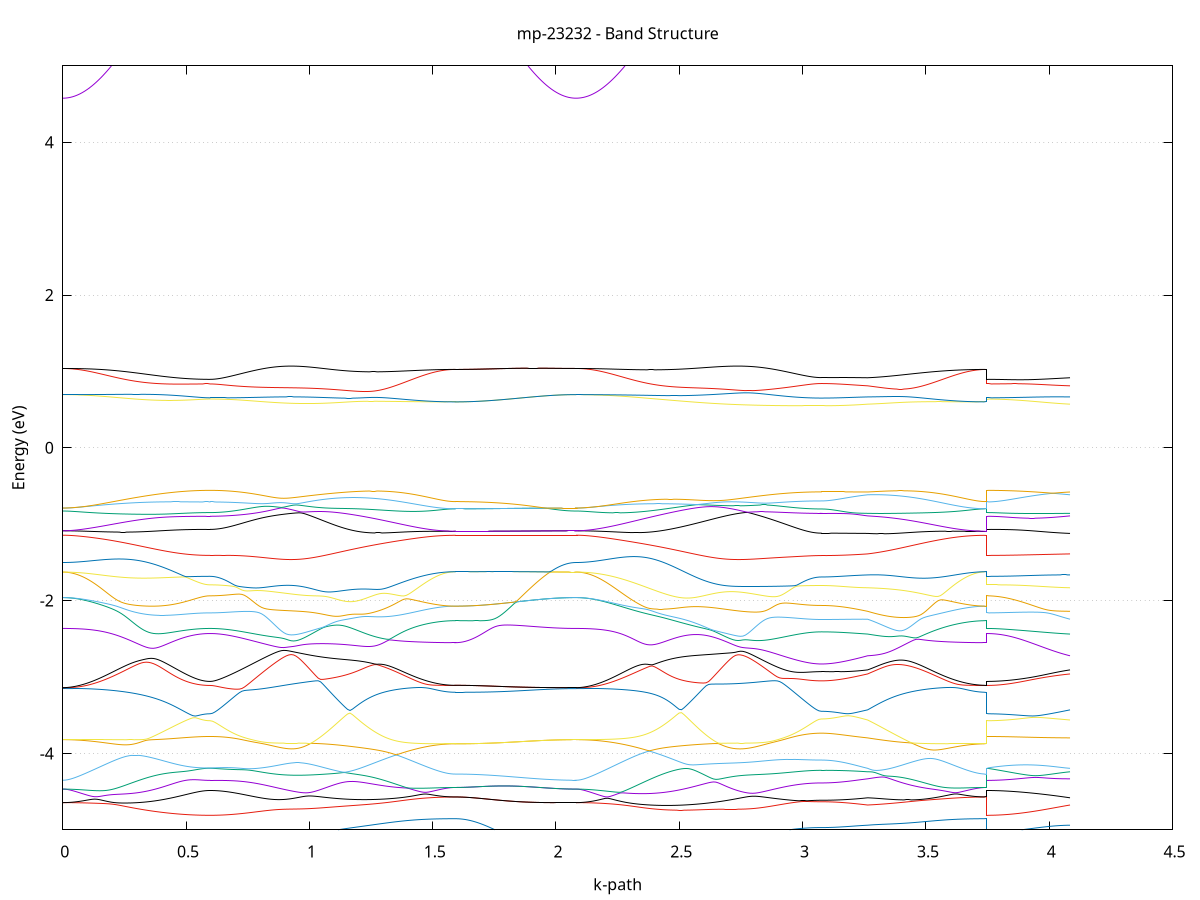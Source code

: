 set title 'mp-23232 - Band Structure'
set xlabel 'k-path'
set ylabel 'Energy (eV)'
set grid y
set yrange [-5:5]
set terminal png size 800,600
set output 'mp-23232_bands_gnuplot.png'
plot '-' using 1:2 with lines notitle, '-' using 1:2 with lines notitle, '-' using 1:2 with lines notitle, '-' using 1:2 with lines notitle, '-' using 1:2 with lines notitle, '-' using 1:2 with lines notitle, '-' using 1:2 with lines notitle, '-' using 1:2 with lines notitle, '-' using 1:2 with lines notitle, '-' using 1:2 with lines notitle, '-' using 1:2 with lines notitle, '-' using 1:2 with lines notitle, '-' using 1:2 with lines notitle, '-' using 1:2 with lines notitle, '-' using 1:2 with lines notitle, '-' using 1:2 with lines notitle, '-' using 1:2 with lines notitle, '-' using 1:2 with lines notitle, '-' using 1:2 with lines notitle, '-' using 1:2 with lines notitle, '-' using 1:2 with lines notitle, '-' using 1:2 with lines notitle, '-' using 1:2 with lines notitle, '-' using 1:2 with lines notitle, '-' using 1:2 with lines notitle, '-' using 1:2 with lines notitle, '-' using 1:2 with lines notitle, '-' using 1:2 with lines notitle, '-' using 1:2 with lines notitle, '-' using 1:2 with lines notitle, '-' using 1:2 with lines notitle, '-' using 1:2 with lines notitle, '-' using 1:2 with lines notitle, '-' using 1:2 with lines notitle, '-' using 1:2 with lines notitle, '-' using 1:2 with lines notitle, '-' using 1:2 with lines notitle, '-' using 1:2 with lines notitle, '-' using 1:2 with lines notitle, '-' using 1:2 with lines notitle, '-' using 1:2 with lines notitle, '-' using 1:2 with lines notitle, '-' using 1:2 with lines notitle, '-' using 1:2 with lines notitle, '-' using 1:2 with lines notitle, '-' using 1:2 with lines notitle, '-' using 1:2 with lines notitle, '-' using 1:2 with lines notitle, '-' using 1:2 with lines notitle, '-' using 1:2 with lines notitle, '-' using 1:2 with lines notitle, '-' using 1:2 with lines notitle, '-' using 1:2 with lines notitle, '-' using 1:2 with lines notitle, '-' using 1:2 with lines notitle, '-' using 1:2 with lines notitle, '-' using 1:2 with lines notitle, '-' using 1:2 with lines notitle, '-' using 1:2 with lines notitle, '-' using 1:2 with lines notitle, '-' using 1:2 with lines notitle, '-' using 1:2 with lines notitle, '-' using 1:2 with lines notitle, '-' using 1:2 with lines notitle, '-' using 1:2 with lines notitle, '-' using 1:2 with lines notitle, '-' using 1:2 with lines notitle, '-' using 1:2 with lines notitle, '-' using 1:2 with lines notitle, '-' using 1:2 with lines notitle, '-' using 1:2 with lines notitle, '-' using 1:2 with lines notitle, '-' using 1:2 with lines notitle, '-' using 1:2 with lines notitle, '-' using 1:2 with lines notitle, '-' using 1:2 with lines notitle, '-' using 1:2 with lines notitle, '-' using 1:2 with lines notitle, '-' using 1:2 with lines notitle, '-' using 1:2 with lines notitle, '-' using 1:2 with lines notitle, '-' using 1:2 with lines notitle, '-' using 1:2 with lines notitle, '-' using 1:2 with lines notitle, '-' using 1:2 with lines notitle, '-' using 1:2 with lines notitle, '-' using 1:2 with lines notitle, '-' using 1:2 with lines notitle, '-' using 1:2 with lines notitle, '-' using 1:2 with lines notitle, '-' using 1:2 with lines notitle, '-' using 1:2 with lines notitle, '-' using 1:2 with lines notitle, '-' using 1:2 with lines notitle, '-' using 1:2 with lines notitle, '-' using 1:2 with lines notitle
0.000000 -53.633901
0.009951 -53.633901
0.019902 -53.633901
0.029853 -53.633901
0.039805 -53.633901
0.049756 -53.633901
0.059707 -53.633901
0.069658 -53.633901
0.079609 -53.633901
0.089560 -53.633901
0.099511 -53.633901
0.109463 -53.633901
0.119414 -53.633901
0.129365 -53.634001
0.139316 -53.634001
0.149267 -53.634001
0.159218 -53.634001
0.169169 -53.634001
0.179121 -53.634001
0.189072 -53.634001
0.199023 -53.634001
0.208974 -53.634001
0.218925 -53.634001
0.228876 -53.634001
0.238827 -53.634001
0.248779 -53.634001
0.258730 -53.634001
0.268681 -53.634001
0.278632 -53.634001
0.288583 -53.634001
0.298534 -53.634001
0.308485 -53.634001
0.318437 -53.634001
0.328388 -53.634001
0.338339 -53.634001
0.348290 -53.634001
0.358241 -53.634001
0.368192 -53.634001
0.378143 -53.634001
0.388095 -53.634001
0.398046 -53.634101
0.407997 -53.634101
0.417948 -53.634101
0.427899 -53.634101
0.437850 -53.634101
0.447801 -53.634101
0.457753 -53.634101
0.467704 -53.634101
0.477655 -53.634101
0.487606 -53.634101
0.497557 -53.634101
0.507508 -53.634101
0.517459 -53.634101
0.527411 -53.634101
0.537362 -53.634101
0.547313 -53.634101
0.557264 -53.634101
0.567215 -53.634101
0.577166 -53.634101
0.587117 -53.634101
0.597069 -53.634101
0.597069 -53.634101
0.607036 -53.634101
0.617004 -53.634101
0.626972 -53.634101
0.636940 -53.634101
0.646908 -53.634101
0.656876 -53.634101
0.666844 -53.634101
0.676811 -53.634101
0.686779 -53.634101
0.696747 -53.634101
0.706715 -53.634101
0.716683 -53.634101
0.726651 -53.634101
0.736619 -53.634101
0.746586 -53.634101
0.756554 -53.634101
0.766522 -53.634101
0.776490 -53.634101
0.786458 -53.634101
0.796426 -53.634101
0.806394 -53.634101
0.816361 -53.634101
0.826329 -53.634101
0.836297 -53.634101
0.846265 -53.634101
0.856233 -53.634101
0.866201 -53.634101
0.876169 -53.634201
0.886136 -53.634201
0.896104 -53.634201
0.906072 -53.634201
0.916040 -53.634201
0.926008 -53.634201
0.935976 -53.634201
0.945944 -53.634201
0.955912 -53.634201
0.965879 -53.634201
0.975847 -53.634201
0.985815 -53.634201
0.995783 -53.634201
1.005751 -53.634101
1.015719 -53.634101
1.025687 -53.634101
1.035654 -53.634101
1.035654 -53.634101
1.045587 -53.634101
1.055520 -53.634101
1.065452 -53.634101
1.075385 -53.634101
1.085318 -53.634101
1.095250 -53.634101
1.105183 -53.634101
1.115115 -53.634101
1.125048 -53.634101
1.134981 -53.634101
1.144913 -53.634101
1.154846 -53.634101
1.164779 -53.634101
1.174711 -53.634101
1.184644 -53.634101
1.194576 -53.634101
1.204509 -53.634101
1.214442 -53.634101
1.224374 -53.634101
1.234307 -53.634101
1.244240 -53.634101
1.254172 -53.634001
1.264105 -53.634001
1.274037 -53.634001
1.283970 -53.634001
1.293903 -53.634001
1.303835 -53.634001
1.313768 -53.634001
1.323701 -53.634001
1.333633 -53.634001
1.343566 -53.634001
1.353498 -53.634001
1.363431 -53.634001
1.373364 -53.634001
1.383296 -53.634001
1.393229 -53.634001
1.403162 -53.634001
1.413094 -53.634001
1.423027 -53.634001
1.432959 -53.634001
1.442892 -53.634001
1.452825 -53.634001
1.462757 -53.634001
1.472690 -53.634001
1.482623 -53.633901
1.492555 -53.633901
1.502488 -53.633901
1.512421 -53.633901
1.522353 -53.633901
1.532286 -53.633901
1.542218 -53.633901
1.552151 -53.633901
1.562084 -53.633901
1.572016 -53.633901
1.581949 -53.633901
1.591882 -53.633901
1.591882 -53.633901
1.601868 -53.633901
1.611855 -53.633901
1.621842 -53.633901
1.631828 -53.633901
1.641815 -53.633901
1.651801 -53.633901
1.661788 -53.633901
1.671775 -53.633901
1.681761 -53.633901
1.691748 -53.633901
1.701735 -53.633901
1.711721 -53.633901
1.721708 -53.633901
1.731695 -53.633901
1.741681 -53.633901
1.751668 -53.633901
1.761655 -53.633901
1.771641 -53.633901
1.781628 -53.633901
1.791615 -53.633901
1.801601 -53.633901
1.811588 -53.633901
1.821575 -53.633901
1.831561 -53.633901
1.841548 -53.633901
1.851535 -53.633901
1.861521 -53.633901
1.871508 -53.633901
1.881495 -53.633901
1.891481 -53.633901
1.901468 -53.633901
1.911455 -53.633901
1.921441 -53.633901
1.931428 -53.633901
1.941415 -53.633901
1.951401 -53.633901
1.961388 -53.633901
1.971374 -53.633901
1.981361 -53.633901
1.991348 -53.633901
2.001334 -53.633901
2.011321 -53.633901
2.021308 -53.633901
2.031294 -53.633901
2.041281 -53.633901
2.051268 -53.633901
2.061254 -53.633901
2.071241 -53.633901
2.081228 -53.633901
2.081228 -53.633901
2.091182 -53.633901
2.101136 -53.633901
2.111090 -53.633901
2.121044 -53.633901
2.130999 -53.633901
2.140953 -53.633901
2.150907 -53.633901
2.160861 -53.633901
2.170815 -53.633901
2.180769 -53.633901
2.190723 -53.633901
2.200678 -53.633901
2.210632 -53.634001
2.220586 -53.634001
2.230540 -53.634001
2.240494 -53.634001
2.250448 -53.634001
2.260403 -53.634001
2.270357 -53.634001
2.280311 -53.634001
2.290265 -53.634001
2.300219 -53.634001
2.310173 -53.634001
2.320128 -53.634001
2.330082 -53.634001
2.340036 -53.634001
2.349990 -53.634001
2.359944 -53.634001
2.369898 -53.634001
2.379852 -53.634001
2.389807 -53.634001
2.399761 -53.634001
2.409715 -53.634001
2.419669 -53.634001
2.429623 -53.634101
2.439577 -53.634101
2.449532 -53.634101
2.459486 -53.634101
2.469440 -53.634101
2.479394 -53.634101
2.489348 -53.634101
2.499302 -53.634101
2.509256 -53.634101
2.519211 -53.634101
2.529165 -53.634101
2.539119 -53.634101
2.549073 -53.634101
2.559027 -53.634101
2.568981 -53.634101
2.578936 -53.634101
2.588890 -53.634101
2.598844 -53.634101
2.608798 -53.634101
2.618752 -53.634101
2.628706 -53.634101
2.638661 -53.634101
2.648615 -53.634101
2.658569 -53.634101
2.668523 -53.634101
2.678477 -53.634101
2.688431 -53.634101
2.698385 -53.634201
2.708340 -53.634201
2.718294 -53.634201
2.728248 -53.634201
2.738202 -53.634201
2.748156 -53.634201
2.758110 -53.634201
2.768065 -53.634201
2.778019 -53.634201
2.787973 -53.634201
2.797927 -53.634101
2.797927 -53.634201
2.807860 -53.634101
2.817792 -53.634101
2.827725 -53.634101
2.837658 -53.634101
2.847590 -53.634101
2.857523 -53.634101
2.867455 -53.634101
2.877388 -53.634101
2.887321 -53.634101
2.897253 -53.634101
2.907186 -53.634101
2.917119 -53.634101
2.927051 -53.634101
2.936984 -53.634101
2.946916 -53.634101
2.956849 -53.634101
2.966782 -53.634101
2.976714 -53.634101
2.986647 -53.634101
2.996580 -53.634101
3.006512 -53.634101
3.016445 -53.634101
3.026378 -53.634101
3.036310 -53.634101
3.046243 -53.634101
3.056175 -53.634101
3.066108 -53.634101
3.076041 -53.634101
3.076041 -53.634101
3.085914 -53.634101
3.095787 -53.634101
3.105660 -53.634101
3.115534 -53.634101
3.125407 -53.634101
3.135280 -53.634101
3.145153 -53.634101
3.155026 -53.634101
3.164900 -53.634101
3.174773 -53.634101
3.184646 -53.634101
3.194519 -53.634101
3.204392 -53.634101
3.214266 -53.634101
3.224139 -53.634101
3.234012 -53.634101
3.243885 -53.634101
3.253759 -53.634101
3.263632 -53.634101
3.263632 -53.634101
3.273462 -53.634101
3.283293 -53.634101
3.293124 -53.634101
3.302955 -53.634101
3.312785 -53.634101
3.322616 -53.634101
3.332447 -53.634101
3.342278 -53.634101
3.352108 -53.634101
3.361939 -53.634001
3.371770 -53.634001
3.381601 -53.634001
3.391432 -53.634001
3.401262 -53.634001
3.411093 -53.634001
3.420924 -53.634001
3.430755 -53.634001
3.440585 -53.634001
3.450416 -53.634001
3.460247 -53.634001
3.470078 -53.634001
3.479908 -53.634001
3.489739 -53.634001
3.499570 -53.634001
3.509401 -53.634001
3.519231 -53.634001
3.529062 -53.634001
3.538893 -53.634001
3.548724 -53.634001
3.558554 -53.634001
3.568385 -53.634001
3.578216 -53.634001
3.588047 -53.634001
3.597877 -53.634001
3.607708 -53.634001
3.617539 -53.634001
3.627370 -53.634001
3.637200 -53.633901
3.647031 -53.633901
3.656862 -53.633901
3.666693 -53.633901
3.676523 -53.633901
3.686354 -53.633901
3.696185 -53.633901
3.706016 -53.633901
3.715846 -53.633901
3.725677 -53.633901
3.735508 -53.633901
3.745339 -53.633901
3.745339 -53.634101
3.755313 -53.634101
3.765287 -53.634101
3.775262 -53.634101
3.785236 -53.634101
3.795211 -53.634101
3.805185 -53.634101
3.815160 -53.634101
3.825134 -53.634101
3.835109 -53.634101
3.845083 -53.634101
3.855058 -53.634101
3.865032 -53.634101
3.875007 -53.634101
3.884981 -53.634101
3.894955 -53.634101
3.904930 -53.634101
3.914904 -53.634101
3.924879 -53.634101
3.934853 -53.634101
3.944828 -53.634101
3.954802 -53.634101
3.964777 -53.634101
3.974751 -53.634101
3.984726 -53.634101
3.994700 -53.634101
4.004675 -53.634101
4.014649 -53.634101
4.024623 -53.634101
4.034598 -53.634101
4.044572 -53.634101
4.054547 -53.634101
4.064521 -53.634101
4.074496 -53.634101
4.084470 -53.634101
e
0.000000 -53.633901
0.009951 -53.633901
0.019902 -53.633901
0.029853 -53.633901
0.039805 -53.633901
0.049756 -53.633901
0.059707 -53.633901
0.069658 -53.633901
0.079609 -53.633901
0.089560 -53.633901
0.099511 -53.633901
0.109463 -53.633901
0.119414 -53.633901
0.129365 -53.633901
0.139316 -53.633901
0.149267 -53.633901
0.159218 -53.633801
0.169169 -53.633801
0.179121 -53.633801
0.189072 -53.633801
0.199023 -53.633801
0.208974 -53.633801
0.218925 -53.633801
0.228876 -53.633801
0.238827 -53.633701
0.248779 -53.633701
0.258730 -53.633701
0.268681 -53.633701
0.278632 -53.633701
0.288583 -53.633701
0.298534 -53.633601
0.308485 -53.633601
0.318437 -53.633601
0.328388 -53.633601
0.338339 -53.633601
0.348290 -53.633601
0.358241 -53.633501
0.368192 -53.633501
0.378143 -53.633501
0.388095 -53.633501
0.398046 -53.633501
0.407997 -53.633401
0.417948 -53.633401
0.427899 -53.633401
0.437850 -53.633401
0.447801 -53.633401
0.457753 -53.633301
0.467704 -53.633301
0.477655 -53.633301
0.487606 -53.633301
0.497557 -53.633301
0.507508 -53.633301
0.517459 -53.633301
0.527411 -53.633301
0.537362 -53.633201
0.547313 -53.633201
0.557264 -53.633201
0.567215 -53.633201
0.577166 -53.633201
0.587117 -53.633201
0.597069 -53.633201
0.597069 -53.633201
0.607036 -53.633201
0.617004 -53.633201
0.626972 -53.633201
0.636940 -53.633201
0.646908 -53.633201
0.656876 -53.633201
0.666844 -53.633201
0.676811 -53.633201
0.686779 -53.633201
0.696747 -53.633201
0.706715 -53.633101
0.716683 -53.633101
0.726651 -53.633101
0.736619 -53.633101
0.746586 -53.633101
0.756554 -53.633101
0.766522 -53.633001
0.776490 -53.633001
0.786458 -53.633001
0.796426 -53.633001
0.806394 -53.632901
0.816361 -53.632901
0.826329 -53.632901
0.836297 -53.632901
0.846265 -53.632901
0.856233 -53.632801
0.866201 -53.632801
0.876169 -53.632801
0.886136 -53.632801
0.896104 -53.632701
0.906072 -53.632701
0.916040 -53.632701
0.926008 -53.632601
0.935976 -53.632701
0.945944 -53.632701
0.955912 -53.632701
0.965879 -53.632701
0.975847 -53.632801
0.985815 -53.632801
0.995783 -53.632801
1.005751 -53.632901
1.015719 -53.632901
1.025687 -53.632901
1.035654 -53.632901
1.035654 -53.632901
1.045587 -53.633001
1.055520 -53.633001
1.065452 -53.633001
1.075385 -53.633101
1.085318 -53.633101
1.095250 -53.633101
1.105183 -53.633101
1.115115 -53.633201
1.125048 -53.633201
1.134981 -53.633201
1.144913 -53.633201
1.154846 -53.633301
1.164779 -53.633301
1.174711 -53.633301
1.184644 -53.633301
1.194576 -53.633401
1.204509 -53.633401
1.214442 -53.633401
1.224374 -53.633501
1.234307 -53.633501
1.244240 -53.633501
1.254172 -53.633501
1.264105 -53.633501
1.274037 -53.633601
1.283970 -53.633601
1.293903 -53.633601
1.303835 -53.633601
1.313768 -53.633601
1.323701 -53.633701
1.333633 -53.633701
1.343566 -53.633701
1.353498 -53.633701
1.363431 -53.633701
1.373364 -53.633801
1.383296 -53.633801
1.393229 -53.633801
1.403162 -53.633801
1.413094 -53.633801
1.423027 -53.633801
1.432959 -53.633801
1.442892 -53.633801
1.452825 -53.633901
1.462757 -53.633901
1.472690 -53.633901
1.482623 -53.633901
1.492555 -53.633901
1.502488 -53.633901
1.512421 -53.633901
1.522353 -53.633901
1.532286 -53.633901
1.542218 -53.633901
1.552151 -53.633901
1.562084 -53.633901
1.572016 -53.633901
1.581949 -53.633901
1.591882 -53.633901
1.591882 -53.633901
1.601868 -53.633901
1.611855 -53.633901
1.621842 -53.633901
1.631828 -53.633901
1.641815 -53.633901
1.651801 -53.633901
1.661788 -53.633901
1.671775 -53.633901
1.681761 -53.633901
1.691748 -53.633901
1.701735 -53.633901
1.711721 -53.633901
1.721708 -53.633901
1.731695 -53.633901
1.741681 -53.633901
1.751668 -53.633901
1.761655 -53.633901
1.771641 -53.633901
1.781628 -53.633901
1.791615 -53.633901
1.801601 -53.633901
1.811588 -53.633901
1.821575 -53.633901
1.831561 -53.633901
1.841548 -53.633901
1.851535 -53.633901
1.861521 -53.633901
1.871508 -53.633901
1.881495 -53.633901
1.891481 -53.633901
1.901468 -53.633901
1.911455 -53.633901
1.921441 -53.633901
1.931428 -53.633901
1.941415 -53.633901
1.951401 -53.633901
1.961388 -53.633901
1.971374 -53.633901
1.981361 -53.633901
1.991348 -53.633901
2.001334 -53.633901
2.011321 -53.633901
2.021308 -53.633901
2.031294 -53.633901
2.041281 -53.633901
2.051268 -53.633901
2.061254 -53.633901
2.071241 -53.633901
2.081228 -53.633901
2.081228 -53.633901
2.091182 -53.633901
2.101136 -53.633901
2.111090 -53.633901
2.121044 -53.633901
2.130999 -53.633901
2.140953 -53.633901
2.150907 -53.633901
2.160861 -53.633901
2.170815 -53.633901
2.180769 -53.633901
2.190723 -53.633901
2.200678 -53.633901
2.210632 -53.633901
2.220586 -53.633901
2.230540 -53.633801
2.240494 -53.633801
2.250448 -53.633801
2.260403 -53.633801
2.270357 -53.633801
2.280311 -53.633801
2.290265 -53.633801
2.300219 -53.633801
2.310173 -53.633701
2.320128 -53.633701
2.330082 -53.633701
2.340036 -53.633701
2.349990 -53.633701
2.359944 -53.633601
2.369898 -53.633601
2.379852 -53.633601
2.389807 -53.633601
2.399761 -53.633601
2.409715 -53.633501
2.419669 -53.633501
2.429623 -53.633501
2.439577 -53.633501
2.449532 -53.633501
2.459486 -53.633401
2.469440 -53.633401
2.479394 -53.633401
2.489348 -53.633401
2.499302 -53.633301
2.509256 -53.633301
2.519211 -53.633301
2.529165 -53.633201
2.539119 -53.633201
2.549073 -53.633201
2.559027 -53.633201
2.568981 -53.633101
2.578936 -53.633101
2.588890 -53.633101
2.598844 -53.633101
2.608798 -53.633001
2.618752 -53.633001
2.628706 -53.633001
2.638661 -53.632901
2.648615 -53.632901
2.658569 -53.632901
2.668523 -53.632901
2.678477 -53.632801
2.688431 -53.632801
2.698385 -53.632801
2.708340 -53.632701
2.718294 -53.632701
2.728248 -53.632701
2.738202 -53.632701
2.748156 -53.632601
2.758110 -53.632701
2.768065 -53.632701
2.778019 -53.632701
2.787973 -53.632801
2.797927 -53.632801
2.797927 -53.632801
2.807860 -53.632801
2.817792 -53.632801
2.827725 -53.632901
2.837658 -53.632901
2.847590 -53.632901
2.857523 -53.632901
2.867455 -53.632901
2.877388 -53.633001
2.887321 -53.633001
2.897253 -53.633001
2.907186 -53.633001
2.917119 -53.633101
2.927051 -53.633101
2.936984 -53.633101
2.946916 -53.633101
2.956849 -53.633101
2.966782 -53.633101
2.976714 -53.633101
2.986647 -53.633201
2.996580 -53.633201
3.006512 -53.633201
3.016445 -53.633201
3.026378 -53.633201
3.036310 -53.633201
3.046243 -53.633201
3.056175 -53.633201
3.066108 -53.633201
3.076041 -53.633201
3.076041 -53.633201
3.085914 -53.633201
3.095787 -53.633201
3.105660 -53.633201
3.115534 -53.633201
3.125407 -53.633201
3.135280 -53.633201
3.145153 -53.633201
3.155026 -53.633201
3.164900 -53.633201
3.174773 -53.633201
3.184646 -53.633201
3.194519 -53.633201
3.204392 -53.633201
3.214266 -53.633301
3.224139 -53.633301
3.234012 -53.633301
3.243885 -53.633301
3.253759 -53.633301
3.263632 -53.633301
3.263632 -53.633301
3.273462 -53.633301
3.283293 -53.633301
3.293124 -53.633301
3.302955 -53.633301
3.312785 -53.633401
3.322616 -53.633401
3.332447 -53.633401
3.342278 -53.633401
3.352108 -53.633401
3.361939 -53.633401
3.371770 -53.633501
3.381601 -53.633501
3.391432 -53.633501
3.401262 -53.633501
3.411093 -53.633601
3.420924 -53.633601
3.430755 -53.633601
3.440585 -53.633601
3.450416 -53.633601
3.460247 -53.633601
3.470078 -53.633701
3.479908 -53.633701
3.489739 -53.633701
3.499570 -53.633701
3.509401 -53.633701
3.519231 -53.633701
3.529062 -53.633801
3.538893 -53.633801
3.548724 -53.633801
3.558554 -53.633801
3.568385 -53.633801
3.578216 -53.633801
3.588047 -53.633801
3.597877 -53.633901
3.607708 -53.633901
3.617539 -53.633901
3.627370 -53.633901
3.637200 -53.633901
3.647031 -53.633901
3.656862 -53.633901
3.666693 -53.633901
3.676523 -53.633901
3.686354 -53.633901
3.696185 -53.633901
3.706016 -53.633901
3.715846 -53.633901
3.725677 -53.633901
3.735508 -53.633901
3.745339 -53.633901
3.745339 -53.633201
3.755313 -53.633201
3.765287 -53.633201
3.775262 -53.633201
3.785236 -53.633201
3.795211 -53.633201
3.805185 -53.633201
3.815160 -53.633201
3.825134 -53.633201
3.835109 -53.633201
3.845083 -53.633201
3.855058 -53.633201
3.865032 -53.633201
3.875007 -53.633201
3.884981 -53.633201
3.894955 -53.633201
3.904930 -53.633201
3.914904 -53.633201
3.924879 -53.633201
3.934853 -53.633201
3.944828 -53.633201
3.954802 -53.633201
3.964777 -53.633201
3.974751 -53.633301
3.984726 -53.633301
3.994700 -53.633301
4.004675 -53.633301
4.014649 -53.633301
4.024623 -53.633301
4.034598 -53.633301
4.044572 -53.633301
4.054547 -53.633301
4.064521 -53.633301
4.074496 -53.633301
4.084470 -53.633301
e
0.000000 -53.631301
0.009951 -53.631301
0.019902 -53.631301
0.029853 -53.631401
0.039805 -53.631301
0.049756 -53.631401
0.059707 -53.631401
0.069658 -53.631401
0.079609 -53.631401
0.089560 -53.631401
0.099511 -53.631401
0.109463 -53.631401
0.119414 -53.631401
0.129365 -53.631401
0.139316 -53.631401
0.149267 -53.631401
0.159218 -53.631401
0.169169 -53.631401
0.179121 -53.631501
0.189072 -53.631501
0.199023 -53.631501
0.208974 -53.631501
0.218925 -53.631501
0.228876 -53.631501
0.238827 -53.631501
0.248779 -53.631601
0.258730 -53.631601
0.268681 -53.631601
0.278632 -53.631601
0.288583 -53.631601
0.298534 -53.631601
0.308485 -53.631701
0.318437 -53.631701
0.328388 -53.631701
0.338339 -53.631701
0.348290 -53.631701
0.358241 -53.631701
0.368192 -53.631801
0.378143 -53.631801
0.388095 -53.631801
0.398046 -53.631801
0.407997 -53.631801
0.417948 -53.631901
0.427899 -53.631901
0.437850 -53.631901
0.447801 -53.631901
0.457753 -53.631901
0.467704 -53.631901
0.477655 -53.632001
0.487606 -53.632001
0.497557 -53.632001
0.507508 -53.632001
0.517459 -53.632001
0.527411 -53.632001
0.537362 -53.632001
0.547313 -53.632001
0.557264 -53.632001
0.567215 -53.632001
0.577166 -53.632101
0.587117 -53.632101
0.597069 -53.632101
0.597069 -53.632101
0.607036 -53.632101
0.617004 -53.632101
0.626972 -53.632101
0.636940 -53.632101
0.646908 -53.632101
0.656876 -53.632101
0.666844 -53.632101
0.676811 -53.632101
0.686779 -53.632101
0.696747 -53.632101
0.706715 -53.632101
0.716683 -53.632201
0.726651 -53.632201
0.736619 -53.632201
0.746586 -53.632201
0.756554 -53.632201
0.766522 -53.632201
0.776490 -53.632301
0.786458 -53.632301
0.796426 -53.632301
0.806394 -53.632301
0.816361 -53.632401
0.826329 -53.632401
0.836297 -53.632401
0.846265 -53.632401
0.856233 -53.632401
0.866201 -53.632501
0.876169 -53.632501
0.886136 -53.632501
0.896104 -53.632601
0.906072 -53.632601
0.916040 -53.632601
0.926008 -53.632601
0.935976 -53.632601
0.945944 -53.632601
0.955912 -53.632601
0.965879 -53.632501
0.975847 -53.632501
0.985815 -53.632501
0.995783 -53.632401
1.005751 -53.632401
1.015719 -53.632401
1.025687 -53.632401
1.035654 -53.632301
1.035654 -53.632301
1.045587 -53.632301
1.055520 -53.632301
1.065452 -53.632201
1.075385 -53.632201
1.085318 -53.632201
1.095250 -53.632201
1.105183 -53.632101
1.115115 -53.632101
1.125048 -53.632101
1.134981 -53.632101
1.144913 -53.632001
1.154846 -53.632001
1.164779 -53.632001
1.174711 -53.631901
1.184644 -53.631901
1.194576 -53.631901
1.204509 -53.631901
1.214442 -53.631801
1.224374 -53.631801
1.234307 -53.631801
1.244240 -53.631801
1.254172 -53.631801
1.264105 -53.631701
1.274037 -53.631701
1.283970 -53.631701
1.293903 -53.631701
1.303835 -53.631601
1.313768 -53.631601
1.323701 -53.631601
1.333633 -53.631601
1.343566 -53.631601
1.353498 -53.631601
1.363431 -53.631501
1.373364 -53.631501
1.383296 -53.631501
1.393229 -53.631501
1.403162 -53.631501
1.413094 -53.631501
1.423027 -53.631501
1.432959 -53.631401
1.442892 -53.631401
1.452825 -53.631401
1.462757 -53.631401
1.472690 -53.631401
1.482623 -53.631401
1.492555 -53.631401
1.502488 -53.631401
1.512421 -53.631401
1.522353 -53.631401
1.532286 -53.631401
1.542218 -53.631401
1.552151 -53.631301
1.562084 -53.631301
1.572016 -53.631301
1.581949 -53.631301
1.591882 -53.631301
1.591882 -53.631301
1.601868 -53.631301
1.611855 -53.631301
1.621842 -53.631301
1.631828 -53.631301
1.641815 -53.631301
1.651801 -53.631301
1.661788 -53.631301
1.671775 -53.631301
1.681761 -53.631301
1.691748 -53.631301
1.701735 -53.631301
1.711721 -53.631301
1.721708 -53.631301
1.731695 -53.631301
1.741681 -53.631301
1.751668 -53.631301
1.761655 -53.631301
1.771641 -53.631301
1.781628 -53.631301
1.791615 -53.631301
1.801601 -53.631301
1.811588 -53.631301
1.821575 -53.631301
1.831561 -53.631301
1.841548 -53.631301
1.851535 -53.631301
1.861521 -53.631301
1.871508 -53.631301
1.881495 -53.631301
1.891481 -53.631301
1.901468 -53.631301
1.911455 -53.631301
1.921441 -53.631301
1.931428 -53.631301
1.941415 -53.631301
1.951401 -53.631301
1.961388 -53.631301
1.971374 -53.631301
1.981361 -53.631301
1.991348 -53.631301
2.001334 -53.631301
2.011321 -53.631301
2.021308 -53.631301
2.031294 -53.631301
2.041281 -53.631301
2.051268 -53.631301
2.061254 -53.631301
2.071241 -53.631301
2.081228 -53.631301
2.081228 -53.631301
2.091182 -53.631301
2.101136 -53.631301
2.111090 -53.631301
2.121044 -53.631401
2.130999 -53.631401
2.140953 -53.631401
2.150907 -53.631401
2.160861 -53.631401
2.170815 -53.631401
2.180769 -53.631401
2.190723 -53.631401
2.200678 -53.631401
2.210632 -53.631401
2.220586 -53.631401
2.230540 -53.631401
2.240494 -53.631401
2.250448 -53.631501
2.260403 -53.631501
2.270357 -53.631501
2.280311 -53.631501
2.290265 -53.631501
2.300219 -53.631501
2.310173 -53.631501
2.320128 -53.631601
2.330082 -53.631601
2.340036 -53.631601
2.349990 -53.631601
2.359944 -53.631601
2.369898 -53.631701
2.379852 -53.631701
2.389807 -53.631701
2.399761 -53.631701
2.409715 -53.631701
2.419669 -53.631801
2.429623 -53.631801
2.439577 -53.631801
2.449532 -53.631801
2.459486 -53.631801
2.469440 -53.631901
2.479394 -53.631901
2.489348 -53.631901
2.499302 -53.631901
2.509256 -53.632001
2.519211 -53.632001
2.529165 -53.632001
2.539119 -53.632101
2.549073 -53.632101
2.559027 -53.632101
2.568981 -53.632101
2.578936 -53.632201
2.588890 -53.632201
2.598844 -53.632201
2.608798 -53.632201
2.618752 -53.632301
2.628706 -53.632301
2.638661 -53.632301
2.648615 -53.632401
2.658569 -53.632401
2.668523 -53.632401
2.678477 -53.632401
2.688431 -53.632501
2.698385 -53.632501
2.708340 -53.632501
2.718294 -53.632601
2.728248 -53.632601
2.738202 -53.632601
2.748156 -53.632601
2.758110 -53.632601
2.768065 -53.632601
2.778019 -53.632501
2.787973 -53.632501
2.797927 -53.632501
2.797927 -53.632501
2.807860 -53.632501
2.817792 -53.632401
2.827725 -53.632401
2.837658 -53.632401
2.847590 -53.632401
2.857523 -53.632301
2.867455 -53.632301
2.877388 -53.632301
2.887321 -53.632301
2.897253 -53.632301
2.907186 -53.632201
2.917119 -53.632201
2.927051 -53.632201
2.936984 -53.632201
2.946916 -53.632201
2.956849 -53.632101
2.966782 -53.632101
2.976714 -53.632101
2.986647 -53.632101
2.996580 -53.632101
3.006512 -53.632101
3.016445 -53.632101
3.026378 -53.632101
3.036310 -53.632101
3.046243 -53.632101
3.056175 -53.632101
3.066108 -53.632101
3.076041 -53.632101
3.076041 -53.632101
3.085914 -53.632101
3.095787 -53.632101
3.105660 -53.632101
3.115534 -53.632101
3.125407 -53.632001
3.135280 -53.632001
3.145153 -53.632001
3.155026 -53.632001
3.164900 -53.632001
3.174773 -53.632001
3.184646 -53.632001
3.194519 -53.632001
3.204392 -53.632001
3.214266 -53.632001
3.224139 -53.632001
3.234012 -53.632001
3.243885 -53.632001
3.253759 -53.632001
3.263632 -53.632001
3.263632 -53.632001
3.273462 -53.632001
3.283293 -53.632001
3.293124 -53.631901
3.302955 -53.631901
3.312785 -53.631901
3.322616 -53.631901
3.332447 -53.631901
3.342278 -53.631901
3.352108 -53.631801
3.361939 -53.631801
3.371770 -53.631801
3.381601 -53.631801
3.391432 -53.631801
3.401262 -53.631701
3.411093 -53.631701
3.420924 -53.631701
3.430755 -53.631701
3.440585 -53.631701
3.450416 -53.631601
3.460247 -53.631601
3.470078 -53.631601
3.479908 -53.631601
3.489739 -53.631601
3.499570 -53.631601
3.509401 -53.631501
3.519231 -53.631501
3.529062 -53.631501
3.538893 -53.631501
3.548724 -53.631501
3.558554 -53.631501
3.568385 -53.631501
3.578216 -53.631401
3.588047 -53.631401
3.597877 -53.631401
3.607708 -53.631401
3.617539 -53.631401
3.627370 -53.631401
3.637200 -53.631401
3.647031 -53.631401
3.656862 -53.631401
3.666693 -53.631401
3.676523 -53.631401
3.686354 -53.631401
3.696185 -53.631401
3.706016 -53.631401
3.715846 -53.631301
3.725677 -53.631301
3.735508 -53.631301
3.745339 -53.631301
3.745339 -53.632101
3.755313 -53.632101
3.765287 -53.632101
3.775262 -53.632101
3.785236 -53.632101
3.795211 -53.632101
3.805185 -53.632101
3.815160 -53.632101
3.825134 -53.632101
3.835109 -53.632001
3.845083 -53.632001
3.855058 -53.632001
3.865032 -53.632001
3.875007 -53.632001
3.884981 -53.632001
3.894955 -53.632001
3.904930 -53.632001
3.914904 -53.632001
3.924879 -53.632001
3.934853 -53.632001
3.944828 -53.632001
3.954802 -53.632001
3.964777 -53.632001
3.974751 -53.632001
3.984726 -53.632001
3.994700 -53.632001
4.004675 -53.632001
4.014649 -53.632001
4.024623 -53.632001
4.034598 -53.632001
4.044572 -53.632001
4.054547 -53.632001
4.064521 -53.632001
4.074496 -53.632001
4.084470 -53.632001
e
0.000000 -53.631301
0.009951 -53.631301
0.019902 -53.631301
0.029853 -53.631301
0.039805 -53.631301
0.049756 -53.631301
0.059707 -53.631301
0.069658 -53.631301
0.079609 -53.631301
0.089560 -53.631301
0.099511 -53.631301
0.109463 -53.631301
0.119414 -53.631301
0.129365 -53.631301
0.139316 -53.631301
0.149267 -53.631301
0.159218 -53.631301
0.169169 -53.631301
0.179121 -53.631301
0.189072 -53.631301
0.199023 -53.631301
0.208974 -53.631301
0.218925 -53.631301
0.228876 -53.631301
0.238827 -53.631301
0.248779 -53.631301
0.258730 -53.631301
0.268681 -53.631301
0.278632 -53.631301
0.288583 -53.631301
0.298534 -53.631301
0.308485 -53.631301
0.318437 -53.631301
0.328388 -53.631301
0.338339 -53.631301
0.348290 -53.631201
0.358241 -53.631201
0.368192 -53.631201
0.378143 -53.631201
0.388095 -53.631201
0.398046 -53.631201
0.407997 -53.631201
0.417948 -53.631201
0.427899 -53.631201
0.437850 -53.631201
0.447801 -53.631201
0.457753 -53.631201
0.467704 -53.631201
0.477655 -53.631201
0.487606 -53.631201
0.497557 -53.631201
0.507508 -53.631201
0.517459 -53.631201
0.527411 -53.631201
0.537362 -53.631201
0.547313 -53.631201
0.557264 -53.631201
0.567215 -53.631201
0.577166 -53.631201
0.587117 -53.631201
0.597069 -53.631201
0.597069 -53.631201
0.607036 -53.631201
0.617004 -53.631201
0.626972 -53.631201
0.636940 -53.631201
0.646908 -53.631201
0.656876 -53.631201
0.666844 -53.631201
0.676811 -53.631201
0.686779 -53.631201
0.696747 -53.631201
0.706715 -53.631201
0.716683 -53.631201
0.726651 -53.631201
0.736619 -53.631201
0.746586 -53.631201
0.756554 -53.631201
0.766522 -53.631101
0.776490 -53.631101
0.786458 -53.631101
0.796426 -53.631101
0.806394 -53.631101
0.816361 -53.631101
0.826329 -53.631101
0.836297 -53.631101
0.846265 -53.631101
0.856233 -53.631101
0.866201 -53.631101
0.876169 -53.631101
0.886136 -53.631101
0.896104 -53.631101
0.906072 -53.631101
0.916040 -53.631101
0.926008 -53.631101
0.935976 -53.631101
0.945944 -53.631101
0.955912 -53.631101
0.965879 -53.631101
0.975847 -53.631101
0.985815 -53.631101
0.995783 -53.631101
1.005751 -53.631101
1.015719 -53.631101
1.025687 -53.631101
1.035654 -53.631101
1.035654 -53.631101
1.045587 -53.631101
1.055520 -53.631101
1.065452 -53.631101
1.075385 -53.631101
1.085318 -53.631101
1.095250 -53.631201
1.105183 -53.631201
1.115115 -53.631201
1.125048 -53.631201
1.134981 -53.631201
1.144913 -53.631201
1.154846 -53.631201
1.164779 -53.631201
1.174711 -53.631201
1.184644 -53.631201
1.194576 -53.631201
1.204509 -53.631201
1.214442 -53.631201
1.224374 -53.631201
1.234307 -53.631201
1.244240 -53.631201
1.254172 -53.631201
1.264105 -53.631201
1.274037 -53.631201
1.283970 -53.631201
1.293903 -53.631301
1.303835 -53.631301
1.313768 -53.631301
1.323701 -53.631301
1.333633 -53.631301
1.343566 -53.631301
1.353498 -53.631301
1.363431 -53.631301
1.373364 -53.631301
1.383296 -53.631301
1.393229 -53.631301
1.403162 -53.631301
1.413094 -53.631301
1.423027 -53.631301
1.432959 -53.631301
1.442892 -53.631301
1.452825 -53.631301
1.462757 -53.631301
1.472690 -53.631301
1.482623 -53.631301
1.492555 -53.631301
1.502488 -53.631301
1.512421 -53.631301
1.522353 -53.631301
1.532286 -53.631301
1.542218 -53.631301
1.552151 -53.631301
1.562084 -53.631301
1.572016 -53.631301
1.581949 -53.631301
1.591882 -53.631301
1.591882 -53.631301
1.601868 -53.631301
1.611855 -53.631301
1.621842 -53.631301
1.631828 -53.631301
1.641815 -53.631301
1.651801 -53.631301
1.661788 -53.631301
1.671775 -53.631301
1.681761 -53.631301
1.691748 -53.631301
1.701735 -53.631301
1.711721 -53.631301
1.721708 -53.631301
1.731695 -53.631301
1.741681 -53.631301
1.751668 -53.631301
1.761655 -53.631301
1.771641 -53.631301
1.781628 -53.631301
1.791615 -53.631301
1.801601 -53.631301
1.811588 -53.631301
1.821575 -53.631301
1.831561 -53.631301
1.841548 -53.631301
1.851535 -53.631301
1.861521 -53.631301
1.871508 -53.631301
1.881495 -53.631301
1.891481 -53.631301
1.901468 -53.631301
1.911455 -53.631301
1.921441 -53.631301
1.931428 -53.631301
1.941415 -53.631301
1.951401 -53.631301
1.961388 -53.631301
1.971374 -53.631301
1.981361 -53.631301
1.991348 -53.631301
2.001334 -53.631301
2.011321 -53.631301
2.021308 -53.631301
2.031294 -53.631301
2.041281 -53.631301
2.051268 -53.631301
2.061254 -53.631301
2.071241 -53.631301
2.081228 -53.631301
2.081228 -53.631301
2.091182 -53.631301
2.101136 -53.631301
2.111090 -53.631301
2.121044 -53.631301
2.130999 -53.631301
2.140953 -53.631301
2.150907 -53.631301
2.160861 -53.631301
2.170815 -53.631301
2.180769 -53.631301
2.190723 -53.631301
2.200678 -53.631301
2.210632 -53.631301
2.220586 -53.631301
2.230540 -53.631301
2.240494 -53.631301
2.250448 -53.631301
2.260403 -53.631301
2.270357 -53.631301
2.280311 -53.631301
2.290265 -53.631301
2.300219 -53.631301
2.310173 -53.631301
2.320128 -53.631301
2.330082 -53.631301
2.340036 -53.631301
2.349990 -53.631301
2.359944 -53.631301
2.369898 -53.631301
2.379852 -53.631301
2.389807 -53.631201
2.399761 -53.631201
2.409715 -53.631201
2.419669 -53.631201
2.429623 -53.631201
2.439577 -53.631201
2.449532 -53.631201
2.459486 -53.631201
2.469440 -53.631201
2.479394 -53.631201
2.489348 -53.631201
2.499302 -53.631201
2.509256 -53.631201
2.519211 -53.631201
2.529165 -53.631201
2.539119 -53.631201
2.549073 -53.631201
2.559027 -53.631201
2.568981 -53.631201
2.578936 -53.631201
2.588890 -53.631101
2.598844 -53.631101
2.608798 -53.631101
2.618752 -53.631101
2.628706 -53.631101
2.638661 -53.631101
2.648615 -53.631101
2.658569 -53.631101
2.668523 -53.631101
2.678477 -53.631101
2.688431 -53.631101
2.698385 -53.631101
2.708340 -53.631101
2.718294 -53.631101
2.728248 -53.631101
2.738202 -53.631101
2.748156 -53.631101
2.758110 -53.631101
2.768065 -53.631101
2.778019 -53.631101
2.787973 -53.631101
2.797927 -53.631101
2.797927 -53.631101
2.807860 -53.631101
2.817792 -53.631101
2.827725 -53.631101
2.837658 -53.631101
2.847590 -53.631101
2.857523 -53.631101
2.867455 -53.631101
2.877388 -53.631101
2.887321 -53.631101
2.897253 -53.631101
2.907186 -53.631201
2.917119 -53.631201
2.927051 -53.631201
2.936984 -53.631201
2.946916 -53.631201
2.956849 -53.631201
2.966782 -53.631201
2.976714 -53.631201
2.986647 -53.631201
2.996580 -53.631201
3.006512 -53.631201
3.016445 -53.631201
3.026378 -53.631201
3.036310 -53.631201
3.046243 -53.631201
3.056175 -53.631201
3.066108 -53.631201
3.076041 -53.631201
3.076041 -53.631201
3.085914 -53.631201
3.095787 -53.631201
3.105660 -53.631201
3.115534 -53.631201
3.125407 -53.631201
3.135280 -53.631201
3.145153 -53.631201
3.155026 -53.631201
3.164900 -53.631201
3.174773 -53.631201
3.184646 -53.631201
3.194519 -53.631201
3.204392 -53.631201
3.214266 -53.631201
3.224139 -53.631201
3.234012 -53.631201
3.243885 -53.631201
3.253759 -53.631201
3.263632 -53.631201
3.263632 -53.631201
3.273462 -53.631201
3.283293 -53.631201
3.293124 -53.631201
3.302955 -53.631201
3.312785 -53.631201
3.322616 -53.631201
3.332447 -53.631201
3.342278 -53.631201
3.352108 -53.631201
3.361939 -53.631201
3.371770 -53.631201
3.381601 -53.631201
3.391432 -53.631201
3.401262 -53.631201
3.411093 -53.631201
3.420924 -53.631301
3.430755 -53.631301
3.440585 -53.631301
3.450416 -53.631301
3.460247 -53.631301
3.470078 -53.631301
3.479908 -53.631301
3.489739 -53.631301
3.499570 -53.631301
3.509401 -53.631301
3.519231 -53.631301
3.529062 -53.631301
3.538893 -53.631301
3.548724 -53.631301
3.558554 -53.631301
3.568385 -53.631301
3.578216 -53.631301
3.588047 -53.631301
3.597877 -53.631301
3.607708 -53.631301
3.617539 -53.631301
3.627370 -53.631301
3.637200 -53.631301
3.647031 -53.631301
3.656862 -53.631301
3.666693 -53.631301
3.676523 -53.631301
3.686354 -53.631301
3.696185 -53.631301
3.706016 -53.631301
3.715846 -53.631301
3.725677 -53.631301
3.735508 -53.631301
3.745339 -53.631301
3.745339 -53.631201
3.755313 -53.631201
3.765287 -53.631201
3.775262 -53.631201
3.785236 -53.631201
3.795211 -53.631201
3.805185 -53.631201
3.815160 -53.631201
3.825134 -53.631201
3.835109 -53.631201
3.845083 -53.631201
3.855058 -53.631201
3.865032 -53.631201
3.875007 -53.631201
3.884981 -53.631201
3.894955 -53.631201
3.904930 -53.631201
3.914904 -53.631201
3.924879 -53.631201
3.934853 -53.631201
3.944828 -53.631201
3.954802 -53.631201
3.964777 -53.631201
3.974751 -53.631201
3.984726 -53.631201
3.994700 -53.631201
4.004675 -53.631201
4.014649 -53.631201
4.024623 -53.631201
4.034598 -53.631201
4.044572 -53.631201
4.054547 -53.631201
4.064521 -53.631201
4.074496 -53.631201
4.084470 -53.631201
e
0.000000 -53.290101
0.009951 -53.290101
0.019902 -53.290101
0.029853 -53.290101
0.039805 -53.290101
0.049756 -53.290101
0.059707 -53.290101
0.069658 -53.290101
0.079609 -53.290101
0.089560 -53.290101
0.099511 -53.290101
0.109463 -53.290101
0.119414 -53.290101
0.129365 -53.290101
0.139316 -53.290101
0.149267 -53.290101
0.159218 -53.290001
0.169169 -53.290001
0.179121 -53.290001
0.189072 -53.290001
0.199023 -53.290001
0.208974 -53.290001
0.218925 -53.290001
0.228876 -53.290001
0.238827 -53.290001
0.248779 -53.290001
0.258730 -53.290001
0.268681 -53.290001
0.278632 -53.290001
0.288583 -53.290001
0.298534 -53.290001
0.308485 -53.290001
0.318437 -53.290001
0.328388 -53.290001
0.338339 -53.290001
0.348290 -53.289901
0.358241 -53.289901
0.368192 -53.289901
0.378143 -53.289901
0.388095 -53.289901
0.398046 -53.289901
0.407997 -53.289901
0.417948 -53.289901
0.427899 -53.289901
0.437850 -53.289901
0.447801 -53.289901
0.457753 -53.289901
0.467704 -53.289901
0.477655 -53.289901
0.487606 -53.289901
0.497557 -53.289901
0.507508 -53.289801
0.517459 -53.289801
0.527411 -53.289801
0.537362 -53.289801
0.547313 -53.289801
0.557264 -53.289801
0.567215 -53.289801
0.577166 -53.289801
0.587117 -53.289801
0.597069 -53.289801
0.597069 -53.289801
0.607036 -53.289801
0.617004 -53.289801
0.626972 -53.289801
0.636940 -53.289801
0.646908 -53.289801
0.656876 -53.289801
0.666844 -53.289801
0.676811 -53.289801
0.686779 -53.289801
0.696747 -53.289801
0.706715 -53.289801
0.716683 -53.289801
0.726651 -53.289801
0.736619 -53.289801
0.746586 -53.289801
0.756554 -53.289801
0.766522 -53.289801
0.776490 -53.289801
0.786458 -53.289801
0.796426 -53.289801
0.806394 -53.289801
0.816361 -53.289801
0.826329 -53.289801
0.836297 -53.289801
0.846265 -53.289801
0.856233 -53.289701
0.866201 -53.289701
0.876169 -53.289701
0.886136 -53.289701
0.896104 -53.289701
0.906072 -53.289701
0.916040 -53.289701
0.926008 -53.289701
0.935976 -53.289701
0.945944 -53.289701
0.955912 -53.289701
0.965879 -53.289701
0.975847 -53.289701
0.985815 -53.289701
0.995783 -53.289701
1.005751 -53.289801
1.015719 -53.289801
1.025687 -53.289801
1.035654 -53.289801
1.035654 -53.289801
1.045587 -53.289801
1.055520 -53.289801
1.065452 -53.289801
1.075385 -53.289801
1.085318 -53.289801
1.095250 -53.289801
1.105183 -53.289801
1.115115 -53.289801
1.125048 -53.289801
1.134981 -53.289901
1.144913 -53.289901
1.154846 -53.289901
1.164779 -53.289901
1.174711 -53.289901
1.184644 -53.289901
1.194576 -53.289901
1.204509 -53.289901
1.214442 -53.289901
1.224374 -53.289901
1.234307 -53.289901
1.244240 -53.289901
1.254172 -53.289901
1.264105 -53.289901
1.274037 -53.290001
1.283970 -53.290001
1.293903 -53.290001
1.303835 -53.290001
1.313768 -53.290001
1.323701 -53.290001
1.333633 -53.290001
1.343566 -53.290001
1.353498 -53.290001
1.363431 -53.290001
1.373364 -53.290001
1.383296 -53.290001
1.393229 -53.290001
1.403162 -53.290001
1.413094 -53.290001
1.423027 -53.290001
1.432959 -53.290001
1.442892 -53.290001
1.452825 -53.290001
1.462757 -53.290001
1.472690 -53.290001
1.482623 -53.290101
1.492555 -53.290101
1.502488 -53.290101
1.512421 -53.290101
1.522353 -53.290101
1.532286 -53.290101
1.542218 -53.290101
1.552151 -53.290101
1.562084 -53.290101
1.572016 -53.290101
1.581949 -53.290101
1.591882 -53.290101
1.591882 -53.290101
1.601868 -53.290101
1.611855 -53.290101
1.621842 -53.290101
1.631828 -53.290101
1.641815 -53.290101
1.651801 -53.290101
1.661788 -53.290101
1.671775 -53.290101
1.681761 -53.290101
1.691748 -53.290101
1.701735 -53.290101
1.711721 -53.290101
1.721708 -53.290101
1.731695 -53.290101
1.741681 -53.290101
1.751668 -53.290101
1.761655 -53.290101
1.771641 -53.290101
1.781628 -53.290101
1.791615 -53.290101
1.801601 -53.290101
1.811588 -53.290101
1.821575 -53.290101
1.831561 -53.290101
1.841548 -53.290101
1.851535 -53.290101
1.861521 -53.290101
1.871508 -53.290101
1.881495 -53.290101
1.891481 -53.290101
1.901468 -53.290101
1.911455 -53.290101
1.921441 -53.290101
1.931428 -53.290101
1.941415 -53.290101
1.951401 -53.290101
1.961388 -53.290101
1.971374 -53.290101
1.981361 -53.290101
1.991348 -53.290101
2.001334 -53.290101
2.011321 -53.290101
2.021308 -53.290101
2.031294 -53.290101
2.041281 -53.290101
2.051268 -53.290101
2.061254 -53.290101
2.071241 -53.290101
2.081228 -53.290101
2.081228 -53.290101
2.091182 -53.290101
2.101136 -53.290101
2.111090 -53.290101
2.121044 -53.290101
2.130999 -53.290101
2.140953 -53.290101
2.150907 -53.290101
2.160861 -53.290101
2.170815 -53.290101
2.180769 -53.290101
2.190723 -53.290101
2.200678 -53.290101
2.210632 -53.290101
2.220586 -53.290101
2.230540 -53.290101
2.240494 -53.290001
2.250448 -53.290001
2.260403 -53.290001
2.270357 -53.290001
2.280311 -53.290001
2.290265 -53.290001
2.300219 -53.290001
2.310173 -53.290001
2.320128 -53.290001
2.330082 -53.290001
2.340036 -53.290001
2.349990 -53.290001
2.359944 -53.290001
2.369898 -53.290001
2.379852 -53.290001
2.389807 -53.290001
2.399761 -53.290001
2.409715 -53.290001
2.419669 -53.289901
2.429623 -53.289901
2.439577 -53.289901
2.449532 -53.289901
2.459486 -53.289901
2.469440 -53.289901
2.479394 -53.289901
2.489348 -53.289901
2.499302 -53.289901
2.509256 -53.289901
2.519211 -53.289901
2.529165 -53.289901
2.539119 -53.289901
2.549073 -53.289801
2.559027 -53.289801
2.568981 -53.289801
2.578936 -53.289801
2.588890 -53.289801
2.598844 -53.289801
2.608798 -53.289801
2.618752 -53.289801
2.628706 -53.289801
2.638661 -53.289801
2.648615 -53.289801
2.658569 -53.289801
2.668523 -53.289801
2.678477 -53.289701
2.688431 -53.289701
2.698385 -53.289701
2.708340 -53.289701
2.718294 -53.289701
2.728248 -53.289701
2.738202 -53.289701
2.748156 -53.289701
2.758110 -53.289701
2.768065 -53.289701
2.778019 -53.289701
2.787973 -53.289701
2.797927 -53.289701
2.797927 -53.289701
2.807860 -53.289701
2.817792 -53.289701
2.827725 -53.289701
2.837658 -53.289801
2.847590 -53.289801
2.857523 -53.289801
2.867455 -53.289801
2.877388 -53.289801
2.887321 -53.289801
2.897253 -53.289801
2.907186 -53.289801
2.917119 -53.289801
2.927051 -53.289801
2.936984 -53.289801
2.946916 -53.289801
2.956849 -53.289801
2.966782 -53.289801
2.976714 -53.289801
2.986647 -53.289801
2.996580 -53.289801
3.006512 -53.289801
3.016445 -53.289801
3.026378 -53.289801
3.036310 -53.289801
3.046243 -53.289801
3.056175 -53.289801
3.066108 -53.289801
3.076041 -53.289801
3.076041 -53.289801
3.085914 -53.289801
3.095787 -53.289801
3.105660 -53.289801
3.115534 -53.289801
3.125407 -53.289801
3.135280 -53.289801
3.145153 -53.289801
3.155026 -53.289801
3.164900 -53.289801
3.174773 -53.289801
3.184646 -53.289801
3.194519 -53.289801
3.204392 -53.289801
3.214266 -53.289801
3.224139 -53.289801
3.234012 -53.289801
3.243885 -53.289801
3.253759 -53.289801
3.263632 -53.289901
3.263632 -53.289901
3.273462 -53.289901
3.283293 -53.289901
3.293124 -53.289901
3.302955 -53.289901
3.312785 -53.289901
3.322616 -53.289901
3.332447 -53.289901
3.342278 -53.289901
3.352108 -53.289901
3.361939 -53.289901
3.371770 -53.289901
3.381601 -53.289901
3.391432 -53.289901
3.401262 -53.289901
3.411093 -53.289901
3.420924 -53.290001
3.430755 -53.290001
3.440585 -53.290001
3.450416 -53.290001
3.460247 -53.290001
3.470078 -53.290001
3.479908 -53.290001
3.489739 -53.290001
3.499570 -53.290001
3.509401 -53.290001
3.519231 -53.290001
3.529062 -53.290001
3.538893 -53.290001
3.548724 -53.290001
3.558554 -53.290001
3.568385 -53.290001
3.578216 -53.290001
3.588047 -53.290001
3.597877 -53.290001
3.607708 -53.290001
3.617539 -53.290001
3.627370 -53.290001
3.637200 -53.290101
3.647031 -53.290101
3.656862 -53.290101
3.666693 -53.290101
3.676523 -53.290101
3.686354 -53.290101
3.696185 -53.290101
3.706016 -53.290101
3.715846 -53.290101
3.725677 -53.290101
3.735508 -53.290101
3.745339 -53.290101
3.745339 -53.289801
3.755313 -53.289801
3.765287 -53.289801
3.775262 -53.289801
3.785236 -53.289801
3.795211 -53.289801
3.805185 -53.289801
3.815160 -53.289801
3.825134 -53.289801
3.835109 -53.289801
3.845083 -53.289801
3.855058 -53.289801
3.865032 -53.289801
3.875007 -53.289801
3.884981 -53.289801
3.894955 -53.289801
3.904930 -53.289801
3.914904 -53.289801
3.924879 -53.289801
3.934853 -53.289801
3.944828 -53.289801
3.954802 -53.289801
3.964777 -53.289801
3.974751 -53.289801
3.984726 -53.289801
3.994700 -53.289801
4.004675 -53.289801
4.014649 -53.289801
4.024623 -53.289801
4.034598 -53.289801
4.044572 -53.289801
4.054547 -53.289801
4.064521 -53.289801
4.074496 -53.289801
4.084470 -53.289901
e
0.000000 -53.289301
0.009951 -53.289301
0.019902 -53.289301
0.029853 -53.289301
0.039805 -53.289301
0.049756 -53.289301
0.059707 -53.289301
0.069658 -53.289301
0.079609 -53.289301
0.089560 -53.289301
0.099511 -53.289301
0.109463 -53.289301
0.119414 -53.289301
0.129365 -53.289301
0.139316 -53.289301
0.149267 -53.289401
0.159218 -53.289401
0.169169 -53.289401
0.179121 -53.289401
0.189072 -53.289401
0.199023 -53.289401
0.208974 -53.289401
0.218925 -53.289401
0.228876 -53.289401
0.238827 -53.289401
0.248779 -53.289401
0.258730 -53.289401
0.268681 -53.289401
0.278632 -53.289401
0.288583 -53.289401
0.298534 -53.289401
0.308485 -53.289401
0.318437 -53.289401
0.328388 -53.289401
0.338339 -53.289401
0.348290 -53.289501
0.358241 -53.289501
0.368192 -53.289501
0.378143 -53.289501
0.388095 -53.289501
0.398046 -53.289501
0.407997 -53.289501
0.417948 -53.289501
0.427899 -53.289501
0.437850 -53.289501
0.447801 -53.289501
0.457753 -53.289501
0.467704 -53.289501
0.477655 -53.289501
0.487606 -53.289501
0.497557 -53.289501
0.507508 -53.289601
0.517459 -53.289601
0.527411 -53.289601
0.537362 -53.289601
0.547313 -53.289601
0.557264 -53.289601
0.567215 -53.289601
0.577166 -53.289601
0.587117 -53.289601
0.597069 -53.289601
0.597069 -53.289601
0.607036 -53.289601
0.617004 -53.289601
0.626972 -53.289601
0.636940 -53.289601
0.646908 -53.289601
0.656876 -53.289601
0.666844 -53.289601
0.676811 -53.289601
0.686779 -53.289601
0.696747 -53.289601
0.706715 -53.289601
0.716683 -53.289601
0.726651 -53.289601
0.736619 -53.289601
0.746586 -53.289601
0.756554 -53.289601
0.766522 -53.289601
0.776490 -53.289601
0.786458 -53.289601
0.796426 -53.289601
0.806394 -53.289601
0.816361 -53.289601
0.826329 -53.289601
0.836297 -53.289601
0.846265 -53.289601
0.856233 -53.289701
0.866201 -53.289701
0.876169 -53.289701
0.886136 -53.289701
0.896104 -53.289701
0.906072 -53.289701
0.916040 -53.289701
0.926008 -53.289701
0.935976 -53.289701
0.945944 -53.289701
0.955912 -53.289701
0.965879 -53.289701
0.975847 -53.289701
0.985815 -53.289701
0.995783 -53.289701
1.005751 -53.289601
1.015719 -53.289601
1.025687 -53.289601
1.035654 -53.289601
1.035654 -53.289601
1.045587 -53.289601
1.055520 -53.289601
1.065452 -53.289601
1.075385 -53.289601
1.085318 -53.289601
1.095250 -53.289601
1.105183 -53.289601
1.115115 -53.289601
1.125048 -53.289601
1.134981 -53.289501
1.144913 -53.289501
1.154846 -53.289501
1.164779 -53.289501
1.174711 -53.289501
1.184644 -53.289501
1.194576 -53.289501
1.204509 -53.289501
1.214442 -53.289501
1.224374 -53.289501
1.234307 -53.289501
1.244240 -53.289501
1.254172 -53.289501
1.264105 -53.289401
1.274037 -53.289401
1.283970 -53.289401
1.293903 -53.289401
1.303835 -53.289401
1.313768 -53.289401
1.323701 -53.289401
1.333633 -53.289401
1.343566 -53.289401
1.353498 -53.289401
1.363431 -53.289401
1.373364 -53.289401
1.383296 -53.289401
1.393229 -53.289401
1.403162 -53.289401
1.413094 -53.289401
1.423027 -53.289401
1.432959 -53.289401
1.442892 -53.289401
1.452825 -53.289301
1.462757 -53.289301
1.472690 -53.289301
1.482623 -53.289301
1.492555 -53.289301
1.502488 -53.289301
1.512421 -53.289301
1.522353 -53.289301
1.532286 -53.289301
1.542218 -53.289301
1.552151 -53.289301
1.562084 -53.289301
1.572016 -53.289301
1.581949 -53.289301
1.591882 -53.289301
1.591882 -53.289301
1.601868 -53.289301
1.611855 -53.289301
1.621842 -53.289301
1.631828 -53.289301
1.641815 -53.289301
1.651801 -53.289301
1.661788 -53.289301
1.671775 -53.289301
1.681761 -53.289301
1.691748 -53.289301
1.701735 -53.289301
1.711721 -53.289301
1.721708 -53.289301
1.731695 -53.289301
1.741681 -53.289301
1.751668 -53.289301
1.761655 -53.289301
1.771641 -53.289301
1.781628 -53.289301
1.791615 -53.289301
1.801601 -53.289301
1.811588 -53.289301
1.821575 -53.289301
1.831561 -53.289301
1.841548 -53.289301
1.851535 -53.289301
1.861521 -53.289301
1.871508 -53.289301
1.881495 -53.289301
1.891481 -53.289301
1.901468 -53.289301
1.911455 -53.289301
1.921441 -53.289301
1.931428 -53.289301
1.941415 -53.289301
1.951401 -53.289301
1.961388 -53.289301
1.971374 -53.289301
1.981361 -53.289301
1.991348 -53.289301
2.001334 -53.289301
2.011321 -53.289301
2.021308 -53.289301
2.031294 -53.289301
2.041281 -53.289301
2.051268 -53.289301
2.061254 -53.289301
2.071241 -53.289301
2.081228 -53.289301
2.081228 -53.289301
2.091182 -53.289301
2.101136 -53.289301
2.111090 -53.289301
2.121044 -53.289301
2.130999 -53.289301
2.140953 -53.289301
2.150907 -53.289301
2.160861 -53.289301
2.170815 -53.289301
2.180769 -53.289301
2.190723 -53.289301
2.200678 -53.289301
2.210632 -53.289301
2.220586 -53.289401
2.230540 -53.289401
2.240494 -53.289401
2.250448 -53.289401
2.260403 -53.289401
2.270357 -53.289401
2.280311 -53.289401
2.290265 -53.289401
2.300219 -53.289401
2.310173 -53.289401
2.320128 -53.289401
2.330082 -53.289401
2.340036 -53.289401
2.349990 -53.289401
2.359944 -53.289401
2.369898 -53.289401
2.379852 -53.289401
2.389807 -53.289401
2.399761 -53.289401
2.409715 -53.289501
2.419669 -53.289501
2.429623 -53.289501
2.439577 -53.289501
2.449532 -53.289501
2.459486 -53.289501
2.469440 -53.289501
2.479394 -53.289501
2.489348 -53.289501
2.499302 -53.289501
2.509256 -53.289501
2.519211 -53.289501
2.529165 -53.289501
2.539119 -53.289501
2.549073 -53.289601
2.559027 -53.289601
2.568981 -53.289601
2.578936 -53.289601
2.588890 -53.289601
2.598844 -53.289601
2.608798 -53.289601
2.618752 -53.289601
2.628706 -53.289601
2.638661 -53.289601
2.648615 -53.289601
2.658569 -53.289601
2.668523 -53.289601
2.678477 -53.289701
2.688431 -53.289701
2.698385 -53.289701
2.708340 -53.289701
2.718294 -53.289701
2.728248 -53.289701
2.738202 -53.289701
2.748156 -53.289701
2.758110 -53.289701
2.768065 -53.289701
2.778019 -53.289701
2.787973 -53.289701
2.797927 -53.289701
2.797927 -53.289701
2.807860 -53.289701
2.817792 -53.289701
2.827725 -53.289601
2.837658 -53.289601
2.847590 -53.289601
2.857523 -53.289601
2.867455 -53.289601
2.877388 -53.289601
2.887321 -53.289601
2.897253 -53.289601
2.907186 -53.289601
2.917119 -53.289601
2.927051 -53.289601
2.936984 -53.289601
2.946916 -53.289601
2.956849 -53.289601
2.966782 -53.289601
2.976714 -53.289601
2.986647 -53.289601
2.996580 -53.289601
3.006512 -53.289601
3.016445 -53.289601
3.026378 -53.289601
3.036310 -53.289601
3.046243 -53.289601
3.056175 -53.289601
3.066108 -53.289601
3.076041 -53.289601
3.076041 -53.289601
3.085914 -53.289601
3.095787 -53.289601
3.105660 -53.289601
3.115534 -53.289601
3.125407 -53.289601
3.135280 -53.289601
3.145153 -53.289601
3.155026 -53.289601
3.164900 -53.289601
3.174773 -53.289601
3.184646 -53.289601
3.194519 -53.289601
3.204392 -53.289601
3.214266 -53.289601
3.224139 -53.289601
3.234012 -53.289601
3.243885 -53.289601
3.253759 -53.289601
3.263632 -53.289501
3.263632 -53.289501
3.273462 -53.289501
3.283293 -53.289501
3.293124 -53.289501
3.302955 -53.289501
3.312785 -53.289501
3.322616 -53.289501
3.332447 -53.289501
3.342278 -53.289501
3.352108 -53.289501
3.361939 -53.289501
3.371770 -53.289501
3.381601 -53.289501
3.391432 -53.289501
3.401262 -53.289501
3.411093 -53.289501
3.420924 -53.289401
3.430755 -53.289401
3.440585 -53.289401
3.450416 -53.289401
3.460247 -53.289401
3.470078 -53.289401
3.479908 -53.289401
3.489739 -53.289401
3.499570 -53.289401
3.509401 -53.289401
3.519231 -53.289401
3.529062 -53.289401
3.538893 -53.289401
3.548724 -53.289401
3.558554 -53.289401
3.568385 -53.289401
3.578216 -53.289401
3.588047 -53.289401
3.597877 -53.289401
3.607708 -53.289401
3.617539 -53.289301
3.627370 -53.289301
3.637200 -53.289301
3.647031 -53.289301
3.656862 -53.289301
3.666693 -53.289301
3.676523 -53.289301
3.686354 -53.289301
3.696185 -53.289301
3.706016 -53.289301
3.715846 -53.289301
3.725677 -53.289301
3.735508 -53.289301
3.745339 -53.289301
3.745339 -53.289601
3.755313 -53.289601
3.765287 -53.289601
3.775262 -53.289601
3.785236 -53.289601
3.795211 -53.289601
3.805185 -53.289601
3.815160 -53.289601
3.825134 -53.289601
3.835109 -53.289601
3.845083 -53.289601
3.855058 -53.289601
3.865032 -53.289601
3.875007 -53.289601
3.884981 -53.289601
3.894955 -53.289601
3.904930 -53.289601
3.914904 -53.289601
3.924879 -53.289601
3.934853 -53.289601
3.944828 -53.289601
3.954802 -53.289601
3.964777 -53.289601
3.974751 -53.289601
3.984726 -53.289601
3.994700 -53.289601
4.004675 -53.289601
4.014649 -53.289601
4.024623 -53.289601
4.034598 -53.289601
4.044572 -53.289601
4.054547 -53.289601
4.064521 -53.289501
4.074496 -53.289501
4.084470 -53.289501
e
0.000000 -15.894201
0.009951 -15.894001
0.019902 -15.893601
0.029853 -15.892901
0.039805 -15.891801
0.049756 -15.890501
0.059707 -15.888901
0.069658 -15.887001
0.079609 -15.884801
0.089560 -15.882301
0.099511 -15.879501
0.109463 -15.876501
0.119414 -15.873101
0.129365 -15.869501
0.139316 -15.865601
0.149267 -15.861401
0.159218 -15.856901
0.169169 -15.852201
0.179121 -15.847201
0.189072 -15.842001
0.199023 -15.836501
0.208974 -15.830701
0.218925 -15.824701
0.228876 -15.818401
0.238827 -15.811901
0.248779 -15.805201
0.258730 -15.798201
0.268681 -15.791001
0.278632 -15.783601
0.288583 -15.776001
0.298534 -15.768201
0.308485 -15.760201
0.318437 -15.752001
0.328388 -15.743701
0.338339 -15.735101
0.348290 -15.726401
0.358241 -15.717601
0.368192 -15.708701
0.378143 -15.699601
0.388095 -15.690401
0.398046 -15.681201
0.407997 -15.671901
0.417948 -15.662501
0.427899 -15.653201
0.437850 -15.643801
0.447801 -15.634601
0.457753 -15.625301
0.467704 -15.616301
0.477655 -15.607401
0.487606 -15.598701
0.497557 -15.590301
0.507508 -15.582201
0.517459 -15.574601
0.527411 -15.567601
0.537362 -15.561101
0.547313 -15.555401
0.557264 -15.550601
0.567215 -15.546601
0.577166 -15.543801
0.587117 -15.542001
0.597069 -15.541401
0.597069 -15.541401
0.607036 -15.541301
0.617004 -15.540801
0.626972 -15.540101
0.636940 -15.539101
0.646908 -15.537801
0.656876 -15.536201
0.666844 -15.534301
0.676811 -15.532101
0.686779 -15.529701
0.696747 -15.526901
0.706715 -15.523901
0.716683 -15.520601
0.726651 -15.517101
0.736619 -15.513201
0.746586 -15.509101
0.756554 -15.504701
0.766522 -15.500101
0.776490 -15.495101
0.786458 -15.490001
0.796426 -15.484501
0.806394 -15.478901
0.816361 -15.472901
0.826329 -15.466801
0.836297 -15.460301
0.846265 -15.453701
0.856233 -15.446801
0.866201 -15.439701
0.876169 -15.432401
0.886136 -15.424901
0.896104 -15.417101
0.906072 -15.409201
0.916040 -15.401101
0.926008 -15.392801
0.935976 -15.384301
0.945944 -15.381001
0.955912 -15.388801
0.965879 -15.397101
0.975847 -15.405701
0.985815 -15.414501
0.995783 -15.423401
1.005751 -15.432601
1.015719 -15.441901
1.025687 -15.451401
1.035654 -15.460901
1.035654 -15.460901
1.045587 -15.470601
1.055520 -15.480301
1.065452 -15.490201
1.075385 -15.500101
1.085318 -15.510001
1.095250 -15.520001
1.105183 -15.529901
1.115115 -15.539901
1.125048 -15.549901
1.134981 -15.559801
1.144913 -15.569801
1.154846 -15.579601
1.164779 -15.589401
1.174711 -15.599101
1.184644 -15.608801
1.194576 -15.618301
1.204509 -15.627701
1.214442 -15.637101
1.224374 -15.646201
1.234307 -15.655301
1.244240 -15.664201
1.254172 -15.672901
1.264105 -15.681501
1.274037 -15.689901
1.283970 -15.698201
1.293903 -15.706201
1.303835 -15.714001
1.313768 -15.721701
1.323701 -15.729101
1.333633 -15.736301
1.343566 -15.743301
1.353498 -15.750101
1.363431 -15.756601
1.373364 -15.762901
1.383296 -15.769001
1.393229 -15.774701
1.403162 -15.780301
1.413094 -15.785601
1.423027 -15.790601
1.432959 -15.795401
1.442892 -15.799801
1.452825 -15.804001
1.462757 -15.808001
1.472690 -15.811601
1.482623 -15.815001
1.492555 -15.818101
1.502488 -15.820901
1.512421 -15.823401
1.522353 -15.825601
1.532286 -15.827601
1.542218 -15.829201
1.552151 -15.830501
1.562084 -15.831601
1.572016 -15.832301
1.581949 -15.832801
1.591882 -15.832901
1.591882 -15.832901
1.601868 -15.833001
1.611855 -15.833201
1.621842 -15.833501
1.631828 -15.834001
1.641815 -15.834601
1.651801 -15.835401
1.661788 -15.836201
1.671775 -15.837201
1.681761 -15.838301
1.691748 -15.839601
1.701735 -15.840901
1.711721 -15.842301
1.721708 -15.843801
1.731695 -15.845401
1.741681 -15.847101
1.751668 -15.848801
1.761655 -15.850601
1.771641 -15.852401
1.781628 -15.854301
1.791615 -15.856201
1.801601 -15.858101
1.811588 -15.860101
1.821575 -15.862101
1.831561 -15.864001
1.841548 -15.866001
1.851535 -15.867901
1.861521 -15.869801
1.871508 -15.871701
1.881495 -15.873601
1.891481 -15.875401
1.901468 -15.877101
1.911455 -15.878801
1.921441 -15.880501
1.931428 -15.882001
1.941415 -15.883501
1.951401 -15.884901
1.961388 -15.886201
1.971374 -15.887401
1.981361 -15.888601
1.991348 -15.889601
2.001334 -15.890601
2.011321 -15.891401
2.021308 -15.892101
2.031294 -15.892801
2.041281 -15.893301
2.051268 -15.893701
2.061254 -15.893901
2.071241 -15.894101
2.081228 -15.894201
2.081228 -15.894201
2.091182 -15.894001
2.101136 -15.893601
2.111090 -15.892801
2.121044 -15.891701
2.130999 -15.890301
2.140953 -15.888601
2.150907 -15.886601
2.160861 -15.884301
2.170815 -15.881701
2.180769 -15.878801
2.190723 -15.875601
2.200678 -15.872101
2.210632 -15.868301
2.220586 -15.864201
2.230540 -15.859801
2.240494 -15.855101
2.250448 -15.850101
2.260403 -15.844901
2.270357 -15.839401
2.280311 -15.833601
2.290265 -15.827601
2.300219 -15.821201
2.310173 -15.814701
2.320128 -15.807801
2.330082 -15.800801
2.340036 -15.793401
2.349990 -15.785901
2.359944 -15.778101
2.369898 -15.770101
2.379852 -15.761801
2.389807 -15.753401
2.399761 -15.744701
2.409715 -15.735901
2.419669 -15.726801
2.429623 -15.717601
2.439577 -15.708201
2.449532 -15.698601
2.459486 -15.688901
2.469440 -15.679001
2.479394 -15.669001
2.489348 -15.658801
2.499302 -15.648501
2.509256 -15.638101
2.519211 -15.627601
2.529165 -15.617001
2.539119 -15.606401
2.549073 -15.595601
2.559027 -15.584801
2.568981 -15.574001
2.578936 -15.563101
2.588890 -15.552201
2.598844 -15.541301
2.608798 -15.530501
2.618752 -15.519601
2.628706 -15.508801
2.638661 -15.498001
2.648615 -15.487301
2.658569 -15.476601
2.668523 -15.466101
2.678477 -15.455701
2.688431 -15.445401
2.698385 -15.435201
2.708340 -15.425201
2.718294 -15.415401
2.728248 -15.405801
2.738202 -15.396401
2.748156 -15.387301
2.758110 -15.379701
2.768065 -15.386301
2.778019 -15.394101
2.787973 -15.401601
2.797927 -15.409001
2.797927 -15.409001
2.807860 -15.416101
2.817792 -15.423101
2.827725 -15.429801
2.837658 -15.436301
2.847590 -15.442501
2.857523 -15.448601
2.867455 -15.454401
2.877388 -15.459901
2.887321 -15.465201
2.897253 -15.470301
2.907186 -15.475101
2.917119 -15.479601
2.927051 -15.483901
2.936984 -15.488001
2.946916 -15.491701
2.956849 -15.495201
2.966782 -15.498401
2.976714 -15.501401
2.986647 -15.504101
2.996580 -15.506501
3.006512 -15.508601
3.016445 -15.510401
3.026378 -15.512001
3.036310 -15.513201
3.046243 -15.514201
3.056175 -15.515001
3.066108 -15.515401
3.076041 -15.515501
3.076041 -15.515501
3.085914 -15.515601
3.095787 -15.515901
3.105660 -15.516501
3.115534 -15.517201
3.125407 -15.518101
3.135280 -15.519301
3.145153 -15.520601
3.155026 -15.522201
3.164900 -15.523901
3.174773 -15.525901
3.184646 -15.528001
3.194519 -15.530301
3.204392 -15.532901
3.214266 -15.535601
3.224139 -15.538501
3.234012 -15.541501
3.243885 -15.544701
3.253759 -15.548101
3.263632 -15.551701
3.263632 -15.551701
3.273462 -15.558901
3.283293 -15.566401
3.293124 -15.574301
3.302955 -15.582501
3.312785 -15.590801
3.322616 -15.599401
3.332447 -15.608001
3.342278 -15.616701
3.352108 -15.625401
3.361939 -15.634201
3.371770 -15.642901
3.381601 -15.651501
3.391432 -15.660101
3.401262 -15.668601
3.411093 -15.676901
3.420924 -15.685201
3.430755 -15.693301
3.440585 -15.701301
3.450416 -15.709101
3.460247 -15.716701
3.470078 -15.724101
3.479908 -15.731301
3.489739 -15.738401
3.499570 -15.745201
3.509401 -15.751801
3.519231 -15.758201
3.529062 -15.764301
3.538893 -15.770301
3.548724 -15.775901
3.558554 -15.781401
3.568385 -15.786501
3.578216 -15.791501
3.588047 -15.796101
3.597877 -15.800501
3.607708 -15.804601
3.617539 -15.808501
3.627370 -15.812101
3.637200 -15.815401
3.647031 -15.818401
3.656862 -15.821101
3.666693 -15.823601
3.676523 -15.825801
3.686354 -15.827701
3.696185 -15.829301
3.706016 -15.830601
3.715846 -15.831601
3.725677 -15.832301
3.735508 -15.832801
3.745339 -15.832901
3.745339 -15.541401
3.755313 -15.541401
3.765287 -15.541401
3.775262 -15.541301
3.785236 -15.541201
3.795211 -15.541201
3.805185 -15.541001
3.815160 -15.540901
3.825134 -15.540801
3.835109 -15.540701
3.845083 -15.540501
3.855058 -15.540401
3.865032 -15.540301
3.875007 -15.540201
3.884981 -15.540101
3.894955 -15.540001
3.904930 -15.539901
3.914904 -15.539901
3.924879 -15.540001
3.934853 -15.540001
3.944828 -15.540201
3.954802 -15.540401
3.964777 -15.540601
3.974751 -15.541001
3.984726 -15.541401
3.994700 -15.541901
4.004675 -15.542601
4.014649 -15.543301
4.024623 -15.544101
4.034598 -15.545101
4.044572 -15.546101
4.054547 -15.547301
4.064521 -15.548701
4.074496 -15.550101
4.084470 -15.551701
e
0.000000 -14.957501
0.009951 -14.957401
0.019902 -14.957301
0.029853 -14.956901
0.039805 -14.956501
0.049756 -14.956001
0.059707 -14.955301
0.069658 -14.954501
0.079609 -14.953601
0.089560 -14.952501
0.099511 -14.951401
0.109463 -14.950101
0.119414 -14.948701
0.129365 -14.947201
0.139316 -14.945601
0.149267 -14.943801
0.159218 -14.942001
0.169169 -14.940101
0.179121 -14.938101
0.189072 -14.936101
0.199023 -14.934501
0.208974 -14.936501
0.218925 -14.943001
0.228876 -14.950301
0.238827 -14.958101
0.248779 -14.966201
0.258730 -14.974501
0.268681 -14.983101
0.278632 -14.991901
0.288583 -15.000901
0.298534 -15.010201
0.308485 -15.019601
0.318437 -15.029201
0.328388 -15.039001
0.338339 -15.048901
0.348290 -15.059001
0.358241 -15.069201
0.368192 -15.079501
0.378143 -15.089901
0.388095 -15.100301
0.398046 -15.110801
0.407997 -15.121301
0.417948 -15.131901
0.427899 -15.142301
0.437850 -15.152801
0.447801 -15.163101
0.457753 -15.173301
0.467704 -15.183301
0.477655 -15.193001
0.487606 -15.202501
0.497557 -15.211701
0.507508 -15.220401
0.517459 -15.228601
0.527411 -15.236201
0.537362 -15.243101
0.547313 -15.249201
0.557264 -15.254401
0.567215 -15.258601
0.577166 -15.261701
0.587117 -15.263501
0.597069 -15.264201
0.597069 -15.264201
0.607036 -15.264201
0.617004 -15.264401
0.626972 -15.264701
0.636940 -15.265101
0.646908 -15.265601
0.656876 -15.266301
0.666844 -15.267101
0.676811 -15.268001
0.686779 -15.269101
0.696747 -15.270301
0.706715 -15.271701
0.716683 -15.273301
0.726651 -15.275101
0.736619 -15.277101
0.746586 -15.279201
0.756554 -15.281601
0.766522 -15.284301
0.776490 -15.287101
0.786458 -15.290301
0.796426 -15.293701
0.806394 -15.297301
0.816361 -15.301301
0.826329 -15.305601
0.836297 -15.310101
0.846265 -15.315001
0.856233 -15.320201
0.866201 -15.325701
0.876169 -15.331501
0.886136 -15.337601
0.896104 -15.344001
0.906072 -15.350801
0.916040 -15.357801
0.926008 -15.365101
0.935976 -15.372601
0.945944 -15.375101
0.955912 -15.366501
0.965879 -15.357501
0.975847 -15.348401
0.985815 -15.339001
0.995783 -15.329601
1.005751 -15.320001
1.015719 -15.310201
1.025687 -15.300401
1.035654 -15.290401
1.035654 -15.290401
1.045587 -15.280401
1.055520 -15.270301
1.065452 -15.260101
1.075385 -15.249801
1.085318 -15.239501
1.095250 -15.229101
1.105183 -15.218701
1.115115 -15.208201
1.125048 -15.197701
1.134981 -15.187201
1.144913 -15.176701
1.154846 -15.166101
1.164779 -15.155601
1.174711 -15.145101
1.184644 -15.134701
1.194576 -15.124301
1.204509 -15.113901
1.214442 -15.103701
1.224374 -15.093501
1.234307 -15.083301
1.244240 -15.073301
1.254172 -15.063401
1.264105 -15.053601
1.274037 -15.044001
1.283970 -15.034501
1.293903 -15.025101
1.303835 -15.016001
1.313768 -15.007001
1.323701 -14.998401
1.333633 -14.992601
1.343566 -14.995301
1.353498 -14.998901
1.363431 -15.002501
1.373364 -15.005901
1.383296 -15.009201
1.393229 -15.012401
1.403162 -15.015501
1.413094 -15.018401
1.423027 -15.021201
1.432959 -15.023901
1.442892 -15.026401
1.452825 -15.028701
1.462757 -15.030901
1.472690 -15.033001
1.482623 -15.034801
1.492555 -15.036601
1.502488 -15.038101
1.512421 -15.039501
1.522353 -15.040801
1.532286 -15.041901
1.542218 -15.042801
1.552151 -15.043501
1.562084 -15.044101
1.572016 -15.044501
1.581949 -15.044801
1.591882 -15.044901
1.591882 -15.044901
1.601868 -15.044801
1.611855 -15.044501
1.621842 -15.044001
1.631828 -15.043301
1.641815 -15.042501
1.651801 -15.041501
1.661788 -15.040301
1.671775 -15.038901
1.681761 -15.037401
1.691748 -15.035701
1.701735 -15.033801
1.711721 -15.031801
1.721708 -15.029701
1.731695 -15.027501
1.741681 -15.025201
1.751668 -15.022801
1.761655 -15.020201
1.771641 -15.017701
1.781628 -15.015001
1.791615 -15.012301
1.801601 -15.009501
1.811588 -15.006801
1.821575 -15.004001
1.831561 -15.001201
1.841548 -14.998401
1.851535 -14.995601
1.861521 -14.992901
1.871508 -14.990201
1.881495 -14.987501
1.891481 -14.984901
1.901468 -14.982401
1.911455 -14.979901
1.921441 -14.977601
1.931428 -14.975301
1.941415 -14.973101
1.951401 -14.971101
1.961388 -14.969201
1.971374 -14.967401
1.981361 -14.965701
1.991348 -14.964201
2.001334 -14.962801
2.011321 -14.961601
2.021308 -14.960501
2.031294 -14.959601
2.041281 -14.958801
2.051268 -14.958301
2.061254 -14.957801
2.071241 -14.957601
2.081228 -14.957501
2.081228 -14.957501
2.091182 -14.957401
2.101136 -14.957201
2.111090 -14.956801
2.121044 -14.956301
2.130999 -14.955701
2.140953 -14.954901
2.150907 -14.953901
2.160861 -14.952801
2.170815 -14.951601
2.180769 -14.950201
2.190723 -14.948701
2.200678 -14.947001
2.210632 -14.945201
2.220586 -14.943301
2.230540 -14.941301
2.240494 -14.939101
2.250448 -14.936801
2.260403 -14.934501
2.270357 -14.932201
2.280311 -14.931501
2.290265 -14.936901
2.300219 -14.943901
2.310173 -14.951401
2.320128 -14.959101
2.330082 -14.967101
2.340036 -14.975301
2.349990 -14.983701
2.359944 -14.992301
2.369898 -15.001101
2.379852 -15.010001
2.389807 -15.019201
2.399761 -15.028501
2.409715 -15.037901
2.419669 -15.047501
2.429623 -15.057201
2.439577 -15.067001
2.449532 -15.076901
2.459486 -15.086801
2.469440 -15.096901
2.479394 -15.107001
2.489348 -15.117201
2.499302 -15.127501
2.509256 -15.137701
2.519211 -15.148001
2.529165 -15.158301
2.539119 -15.168701
2.549073 -15.179001
2.559027 -15.189301
2.568981 -15.199601
2.578936 -15.209801
2.588890 -15.220001
2.598844 -15.230101
2.608798 -15.240201
2.618752 -15.250201
2.628706 -15.260201
2.638661 -15.270001
2.648615 -15.279701
2.658569 -15.289401
2.668523 -15.298901
2.678477 -15.308301
2.688431 -15.317601
2.698385 -15.326701
2.708340 -15.335701
2.718294 -15.344501
2.728248 -15.353201
2.738202 -15.361701
2.748156 -15.370001
2.758110 -15.376801
2.768065 -15.369401
2.778019 -15.361001
2.787973 -15.352901
2.797927 -15.345001
2.797927 -15.345001
2.807860 -15.337501
2.817792 -15.330301
2.827725 -15.323401
2.837658 -15.316801
2.847590 -15.310501
2.857523 -15.304601
2.867455 -15.299001
2.877388 -15.293801
2.887321 -15.288901
2.897253 -15.284301
2.907186 -15.280001
2.917119 -15.276001
2.927051 -15.272401
2.936984 -15.269001
2.946916 -15.266001
2.956849 -15.263201
2.966782 -15.260601
2.976714 -15.258401
2.986647 -15.256401
2.996580 -15.254601
3.006512 -15.253101
3.016445 -15.251701
3.026378 -15.250601
3.036310 -15.249701
3.046243 -15.249001
3.056175 -15.248601
3.066108 -15.248301
3.076041 -15.248201
3.076041 -15.248201
3.085914 -15.248101
3.095787 -15.247801
3.105660 -15.247301
3.115534 -15.246601
3.125407 -15.245701
3.135280 -15.244601
3.145153 -15.243301
3.155026 -15.241801
3.164900 -15.240201
3.174773 -15.238301
3.184646 -15.236301
3.194519 -15.234101
3.204392 -15.231701
3.214266 -15.229201
3.224139 -15.226501
3.234012 -15.223601
3.243885 -15.220601
3.253759 -15.217401
3.263632 -15.214101
3.263632 -15.214101
3.273462 -15.205801
3.283293 -15.197101
3.293124 -15.187901
3.302955 -15.178401
3.312785 -15.168601
3.322616 -15.158701
3.332447 -15.148501
3.342278 -15.138301
3.352108 -15.127901
3.361939 -15.117601
3.371770 -15.107201
3.381601 -15.096801
3.391432 -15.086501
3.401262 -15.076301
3.411093 -15.066101
3.420924 -15.056001
3.430755 -15.046101
3.440585 -15.036301
3.450416 -15.026701
3.460247 -15.017301
3.470078 -15.008101
3.479908 -14.999201
3.489739 -14.993501
3.499570 -14.996301
3.509401 -14.999801
3.519231 -15.003301
3.529062 -15.006701
3.538893 -15.009901
3.548724 -15.013101
3.558554 -15.016101
3.568385 -15.019001
3.578216 -15.021701
3.588047 -15.024301
3.597877 -15.026701
3.607708 -15.029001
3.617539 -15.031201
3.627370 -15.033201
3.637200 -15.035001
3.647031 -15.036701
3.656862 -15.038301
3.666693 -15.039701
3.676523 -15.040901
3.686354 -15.041901
3.696185 -15.042801
3.706016 -15.043601
3.715846 -15.044101
3.725677 -15.044501
3.735508 -15.044801
3.745339 -15.044901
3.745339 -15.264201
3.755313 -15.264101
3.765287 -15.264001
3.775262 -15.263801
3.785236 -15.263501
3.795211 -15.263101
3.805185 -15.262601
3.815160 -15.262001
3.825134 -15.261301
3.835109 -15.260601
3.845083 -15.259801
3.855058 -15.258901
3.865032 -15.257801
3.875007 -15.256801
3.884981 -15.255601
3.894955 -15.254301
3.904930 -15.253001
3.914904 -15.251501
3.924879 -15.250001
3.934853 -15.248401
3.944828 -15.246701
3.954802 -15.244901
3.964777 -15.243001
3.974751 -15.241101
3.984726 -15.239101
3.994700 -15.236901
4.004675 -15.234701
4.014649 -15.232401
4.024623 -15.230101
4.034598 -15.227601
4.044572 -15.225101
4.054547 -15.222401
4.064521 -15.219801
4.074496 -15.217001
4.084470 -15.214101
e
0.000000 -14.856201
0.009951 -14.856401
0.019902 -14.857001
0.029853 -14.857901
0.039805 -14.859201
0.049756 -14.860901
0.059707 -14.862901
0.069658 -14.865301
0.079609 -14.868101
0.089560 -14.871201
0.099511 -14.874701
0.109463 -14.878501
0.119414 -14.882701
0.129365 -14.887201
0.139316 -14.892001
0.149267 -14.897201
0.159218 -14.902701
0.169169 -14.908401
0.179121 -14.914501
0.189072 -14.920801
0.199023 -14.926801
0.208974 -14.929501
0.218925 -14.927901
0.228876 -14.925501
0.238827 -14.923001
0.248779 -14.920301
0.258730 -14.917501
0.268681 -14.914601
0.278632 -14.911601
0.288583 -14.908501
0.298534 -14.905401
0.308485 -14.902201
0.318437 -14.899001
0.328388 -14.895801
0.338339 -14.892801
0.348290 -14.890201
0.358241 -14.889101
0.368192 -14.889301
0.378143 -14.890001
0.388095 -14.890901
0.398046 -14.891901
0.407997 -14.892801
0.417948 -14.893701
0.427899 -14.894601
0.437850 -14.895401
0.447801 -14.896201
0.457753 -14.897001
0.467704 -14.897701
0.477655 -14.898401
0.487606 -14.899001
0.497557 -14.899601
0.507508 -14.900201
0.517459 -14.900601
0.527411 -14.901101
0.537362 -14.901401
0.547313 -14.901801
0.557264 -14.902001
0.567215 -14.902201
0.577166 -14.902401
0.587117 -14.902501
0.597069 -14.902501
0.597069 -14.902501
0.607036 -14.902601
0.617004 -14.903001
0.626972 -14.903601
0.636940 -14.904501
0.646908 -14.905601
0.656876 -14.907001
0.666844 -14.908501
0.676811 -14.910301
0.686779 -14.912201
0.696747 -14.914301
0.706715 -14.916601
0.716683 -14.919001
0.726651 -14.921501
0.736619 -14.924101
0.746586 -14.926801
0.756554 -14.929501
0.766522 -14.932301
0.776490 -14.935001
0.786458 -14.937801
0.796426 -14.940501
0.806394 -14.943101
0.816361 -14.945601
0.826329 -14.948101
0.836297 -14.950401
0.846265 -14.952601
0.856233 -14.954601
0.866201 -14.956501
0.876169 -14.958201
0.886136 -14.959701
0.896104 -14.961001
0.906072 -14.962101
0.916040 -14.963001
0.926008 -14.963701
0.935976 -14.964201
0.945944 -14.964501
0.955912 -14.964601
0.965879 -14.964501
0.975847 -14.964301
0.985815 -14.963801
0.995783 -14.963201
1.005751 -14.962401
1.015719 -14.961501
1.025687 -14.960401
1.035654 -14.959201
1.035654 -14.959201
1.045587 -14.957801
1.055520 -14.956401
1.065452 -14.954801
1.075385 -14.953101
1.085318 -14.951301
1.095250 -14.949401
1.105183 -14.947501
1.115115 -14.945501
1.125048 -14.943401
1.134981 -14.941301
1.144913 -14.939101
1.154846 -14.936901
1.164779 -14.934801
1.174711 -14.932601
1.184644 -14.930701
1.194576 -14.930101
1.204509 -14.933101
1.214442 -14.937601
1.224374 -14.942301
1.234307 -14.947101
1.244240 -14.951901
1.254172 -14.956601
1.264105 -14.961201
1.274037 -14.965701
1.283970 -14.970201
1.293903 -14.974601
1.303835 -14.978801
1.313768 -14.982901
1.323701 -14.986801
1.333633 -14.987901
1.343566 -14.980601
1.353498 -14.972501
1.363431 -14.964601
1.373364 -14.956901
1.383296 -14.949401
1.393229 -14.942201
1.403162 -14.935301
1.413094 -14.928601
1.423027 -14.922201
1.432959 -14.916201
1.442892 -14.910401
1.452825 -14.905001
1.462757 -14.899801
1.472690 -14.895101
1.482623 -14.890701
1.492555 -14.886601
1.502488 -14.882901
1.512421 -14.879601
1.522353 -14.876601
1.532286 -14.874001
1.542218 -14.871801
1.552151 -14.870001
1.562084 -14.868601
1.572016 -14.867601
1.581949 -14.867001
1.591882 -14.866801
1.591882 -14.866801
1.601868 -14.866801
1.611855 -14.866801
1.621842 -14.866701
1.631828 -14.866701
1.641815 -14.866601
1.651801 -14.866501
1.661788 -14.866301
1.671775 -14.866201
1.681761 -14.866001
1.691748 -14.865801
1.701735 -14.865601
1.711721 -14.865401
1.721708 -14.865201
1.731695 -14.864901
1.741681 -14.864601
1.751668 -14.864401
1.761655 -14.864101
1.771641 -14.863801
1.781628 -14.863501
1.791615 -14.863201
1.801601 -14.862801
1.811588 -14.862501
1.821575 -14.862201
1.831561 -14.861801
1.841548 -14.861501
1.851535 -14.861101
1.861521 -14.860801
1.871508 -14.860501
1.881495 -14.860101
1.891481 -14.859801
1.901468 -14.859501
1.911455 -14.859201
1.921441 -14.858901
1.931428 -14.858601
1.941415 -14.858301
1.951401 -14.858001
1.961388 -14.857801
1.971374 -14.857601
1.981361 -14.857301
1.991348 -14.857101
2.001334 -14.857001
2.011321 -14.856801
2.021308 -14.856601
2.031294 -14.856501
2.041281 -14.856401
2.051268 -14.856301
2.061254 -14.856301
2.071241 -14.856301
2.081228 -14.856201
2.081228 -14.856201
2.091182 -14.856401
2.101136 -14.857001
2.111090 -14.858001
2.121044 -14.859301
2.130999 -14.861101
2.140953 -14.863201
2.150907 -14.865701
2.160861 -14.868501
2.170815 -14.871701
2.180769 -14.875301
2.190723 -14.879301
2.200678 -14.883501
2.210632 -14.888101
2.220586 -14.893101
2.230540 -14.898301
2.240494 -14.903901
2.250448 -14.909701
2.260403 -14.915801
2.270357 -14.922001
2.280311 -14.926801
2.290265 -14.925601
2.300219 -14.923001
2.310173 -14.920101
2.320128 -14.917001
2.330082 -14.913801
2.340036 -14.910601
2.349990 -14.907301
2.359944 -14.903901
2.369898 -14.900601
2.379852 -14.897801
2.389807 -14.896401
2.399761 -14.897401
2.409715 -14.899201
2.419669 -14.901301
2.429623 -14.903501
2.439577 -14.905801
2.449532 -14.908101
2.459486 -14.910401
2.469440 -14.912801
2.479394 -14.915201
2.489348 -14.917601
2.499302 -14.920101
2.509256 -14.922501
2.519211 -14.924901
2.529165 -14.927301
2.539119 -14.929701
2.549073 -14.932001
2.559027 -14.934301
2.568981 -14.936601
2.578936 -14.938901
2.588890 -14.941101
2.598844 -14.943201
2.608798 -14.945301
2.618752 -14.947301
2.628706 -14.949301
2.638661 -14.951101
2.648615 -14.952901
2.658569 -14.954601
2.668523 -14.956201
2.678477 -14.957701
2.688431 -14.959001
2.698385 -14.960301
2.708340 -14.961401
2.718294 -14.962301
2.728248 -14.963201
2.738202 -14.963801
2.748156 -14.964401
2.758110 -14.964701
2.768065 -14.964901
2.778019 -14.964901
2.787973 -14.964801
2.797927 -14.964501
2.797927 -14.964501
2.807860 -14.964001
2.817792 -14.963401
2.827725 -14.962601
2.837658 -14.961601
2.847590 -14.960501
2.857523 -14.959201
2.867455 -14.957801
2.877388 -14.956301
2.887321 -14.954701
2.897253 -14.953001
2.907186 -14.951201
2.917119 -14.949401
2.927051 -14.947601
2.936984 -14.945701
2.946916 -14.943801
2.956849 -14.942001
2.966782 -14.940201
2.976714 -14.938501
2.986647 -14.936901
2.996580 -14.935401
3.006512 -14.934101
3.016445 -14.932801
3.026378 -14.931801
3.036310 -14.930901
3.046243 -14.930201
3.056175 -14.929701
3.066108 -14.929401
3.076041 -14.929301
3.076041 -14.929301
3.085914 -14.929301
3.095787 -14.929201
3.105660 -14.929001
3.115534 -14.928901
3.125407 -14.928601
3.135280 -14.928301
3.145153 -14.928001
3.155026 -14.927601
3.164900 -14.927201
3.174773 -14.926701
3.184646 -14.926101
3.194519 -14.925501
3.204392 -14.924901
3.214266 -14.924201
3.224139 -14.923501
3.234012 -14.922801
3.243885 -14.922001
3.253759 -14.921201
3.263632 -14.920301
3.263632 -14.920301
3.273462 -14.919601
3.283293 -14.918901
3.293124 -14.918201
3.302955 -14.917501
3.312785 -14.917101
3.322616 -14.917701
3.332447 -14.920701
3.342278 -14.925101
3.352108 -14.929801
3.361939 -14.934601
3.371770 -14.939401
3.381601 -14.944201
3.391432 -14.949001
3.401262 -14.953701
3.411093 -14.958301
3.420924 -14.962801
3.430755 -14.967301
3.440585 -14.971701
3.450416 -14.975901
3.460247 -14.980101
3.470078 -14.984101
3.479908 -14.987901
3.489739 -14.988701
3.499570 -14.981001
3.509401 -14.972801
3.519231 -14.964701
3.529062 -14.956801
3.538893 -14.949301
3.548724 -14.942001
3.558554 -14.934901
3.568385 -14.928201
3.578216 -14.921801
3.588047 -14.915701
3.597877 -14.910001
3.607708 -14.904501
3.617539 -14.899401
3.627370 -14.894701
3.637200 -14.890301
3.647031 -14.886301
3.656862 -14.882601
3.666693 -14.879301
3.676523 -14.876401
3.686354 -14.873901
3.696185 -14.871701
3.706016 -14.870001
3.715846 -14.868601
3.725677 -14.867601
3.735508 -14.867001
3.745339 -14.866801
3.745339 -14.902501
3.755313 -14.902501
3.765287 -14.902601
3.775262 -14.902701
3.785236 -14.902901
3.795211 -14.903201
3.805185 -14.903401
3.815160 -14.903801
3.825134 -14.904201
3.835109 -14.904601
3.845083 -14.905101
3.855058 -14.905601
3.865032 -14.906101
3.875007 -14.906701
3.884981 -14.907301
3.894955 -14.907901
3.904930 -14.908601
3.914904 -14.909301
3.924879 -14.910001
3.934853 -14.910701
3.944828 -14.911401
3.954802 -14.912101
3.964777 -14.912801
3.974751 -14.913501
3.984726 -14.914201
3.994700 -14.914901
4.004675 -14.915601
4.014649 -14.916301
4.024623 -14.917001
4.034598 -14.917601
4.044572 -14.918201
4.054547 -14.918801
4.064521 -14.919301
4.074496 -14.919801
4.084470 -14.920301
e
0.000000 -14.856201
0.009951 -14.856301
0.019902 -14.856401
0.029853 -14.856501
0.039805 -14.856801
0.049756 -14.857101
0.059707 -14.857501
0.069658 -14.857901
0.079609 -14.858401
0.089560 -14.858901
0.099511 -14.859501
0.109463 -14.860201
0.119414 -14.860901
0.129365 -14.861701
0.139316 -14.862501
0.149267 -14.863401
0.159218 -14.864301
0.169169 -14.865301
0.179121 -14.866301
0.189072 -14.867301
0.199023 -14.868401
0.208974 -14.869501
0.218925 -14.870601
0.228876 -14.871701
0.238827 -14.872901
0.248779 -14.874001
0.258730 -14.875201
0.268681 -14.876401
0.278632 -14.877501
0.288583 -14.878701
0.298534 -14.879901
0.308485 -14.881001
0.318437 -14.882101
0.328388 -14.883101
0.338339 -14.883901
0.348290 -14.884101
0.358241 -14.882901
0.368192 -14.880201
0.378143 -14.876901
0.388095 -14.873401
0.398046 -14.869901
0.407997 -14.866301
0.417948 -14.862701
0.427899 -14.859001
0.437850 -14.855401
0.447801 -14.851801
0.457753 -14.848201
0.467704 -14.844701
0.477655 -14.841201
0.487606 -14.837901
0.497557 -14.834601
0.507508 -14.831501
0.517459 -14.828601
0.527411 -14.825801
0.537362 -14.823301
0.547313 -14.821101
0.557264 -14.819201
0.567215 -14.817701
0.577166 -14.816501
0.587117 -14.815801
0.597069 -14.815601
0.597069 -14.815601
0.607036 -14.815601
0.617004 -14.815401
0.626972 -14.815101
0.636940 -14.814701
0.646908 -14.814201
0.656876 -14.813601
0.666844 -14.812901
0.676811 -14.812101
0.686779 -14.811101
0.696747 -14.810101
0.706715 -14.808901
0.716683 -14.807701
0.726651 -14.806401
0.736619 -14.804901
0.746586 -14.803401
0.756554 -14.801801
0.766522 -14.800001
0.776490 -14.798201
0.786458 -14.796301
0.796426 -14.794401
0.806394 -14.792301
0.816361 -14.790201
0.826329 -14.788001
0.836297 -14.785701
0.846265 -14.783401
0.856233 -14.781001
0.866201 -14.778701
0.876169 -14.777001
0.886136 -14.777701
0.896104 -14.780601
0.906072 -14.784201
0.916040 -14.788001
0.926008 -14.792001
0.935976 -14.796101
0.945944 -14.800401
0.955912 -14.804801
0.965879 -14.809301
0.975847 -14.813901
0.985815 -14.818601
0.995783 -14.823401
1.005751 -14.828201
1.015719 -14.833201
1.025687 -14.838201
1.035654 -14.843201
1.035654 -14.843201
1.045587 -14.848301
1.055520 -14.853501
1.065452 -14.858701
1.075385 -14.863901
1.085318 -14.869101
1.095250 -14.874401
1.105183 -14.879701
1.115115 -14.884901
1.125048 -14.890201
1.134981 -14.895501
1.144913 -14.900701
1.154846 -14.905901
1.164779 -14.911001
1.174711 -14.916101
1.184644 -14.920801
1.194576 -14.924101
1.204509 -14.923901
1.214442 -14.922101
1.224374 -14.919901
1.234307 -14.917601
1.244240 -14.915301
1.254172 -14.913001
1.264105 -14.910701
1.274037 -14.908501
1.283970 -14.906201
1.293903 -14.904001
1.303835 -14.901801
1.313768 -14.899701
1.323701 -14.897601
1.333633 -14.895501
1.343566 -14.893501
1.353498 -14.891501
1.363431 -14.889601
1.373364 -14.887801
1.383296 -14.886001
1.393229 -14.884301
1.403162 -14.882701
1.413094 -14.881101
1.423027 -14.879601
1.432959 -14.878201
1.442892 -14.876901
1.452825 -14.875601
1.462757 -14.874401
1.472690 -14.873301
1.482623 -14.872301
1.492555 -14.871401
1.502488 -14.870501
1.512421 -14.869701
1.522353 -14.869101
1.532286 -14.868501
1.542218 -14.868001
1.552151 -14.867601
1.562084 -14.867201
1.572016 -14.867001
1.581949 -14.866901
1.591882 -14.866801
1.591882 -14.866801
1.601868 -14.866801
1.611855 -14.866801
1.621842 -14.866701
1.631828 -14.866701
1.641815 -14.866601
1.651801 -14.866501
1.661788 -14.866301
1.671775 -14.866201
1.681761 -14.866001
1.691748 -14.865801
1.701735 -14.865601
1.711721 -14.865401
1.721708 -14.865201
1.731695 -14.864901
1.741681 -14.864601
1.751668 -14.864401
1.761655 -14.864101
1.771641 -14.863801
1.781628 -14.863501
1.791615 -14.863201
1.801601 -14.862801
1.811588 -14.862501
1.821575 -14.862201
1.831561 -14.861801
1.841548 -14.861501
1.851535 -14.861101
1.861521 -14.860801
1.871508 -14.860501
1.881495 -14.860101
1.891481 -14.859801
1.901468 -14.859501
1.911455 -14.859201
1.921441 -14.858901
1.931428 -14.858601
1.941415 -14.858301
1.951401 -14.858001
1.961388 -14.857801
1.971374 -14.857601
1.981361 -14.857301
1.991348 -14.857101
2.001334 -14.857001
2.011321 -14.856801
2.021308 -14.856601
2.031294 -14.856501
2.041281 -14.856401
2.051268 -14.856301
2.061254 -14.856301
2.071241 -14.856301
2.081228 -14.856201
2.081228 -14.856201
2.091182 -14.856301
2.101136 -14.856401
2.111090 -14.856601
2.121044 -14.856901
2.130999 -14.857301
2.140953 -14.857801
2.150907 -14.858301
2.160861 -14.858901
2.170815 -14.859701
2.180769 -14.860401
2.190723 -14.861301
2.200678 -14.862301
2.210632 -14.863301
2.220586 -14.864401
2.230540 -14.865601
2.240494 -14.866901
2.250448 -14.868201
2.260403 -14.869601
2.270357 -14.871101
2.280311 -14.872601
2.290265 -14.874201
2.300219 -14.875901
2.310173 -14.877601
2.320128 -14.879401
2.330082 -14.881301
2.340036 -14.883101
2.349990 -14.885001
2.359944 -14.886901
2.369898 -14.888701
2.379852 -14.890001
2.389807 -14.889801
2.399761 -14.887301
2.409715 -14.883801
2.419669 -14.880101
2.429623 -14.876201
2.439577 -14.872201
2.449532 -14.868201
2.459486 -14.864101
2.469440 -14.860001
2.479394 -14.855801
2.489348 -14.851601
2.499302 -14.847501
2.509256 -14.843301
2.519211 -14.839101
2.529165 -14.834901
2.539119 -14.830801
2.549073 -14.826601
2.559027 -14.822601
2.568981 -14.818501
2.578936 -14.814501
2.588890 -14.810601
2.598844 -14.806801
2.608798 -14.803001
2.618752 -14.799301
2.628706 -14.795801
2.638661 -14.792301
2.648615 -14.789001
2.658569 -14.785701
2.668523 -14.782701
2.678477 -14.779801
2.688431 -14.777101
2.698385 -14.775501
2.708340 -14.778001
2.718294 -14.781201
2.728248 -14.784501
2.738202 -14.787801
2.748156 -14.791001
2.758110 -14.794101
2.768065 -14.797201
2.778019 -14.800201
2.787973 -14.803201
2.797927 -14.806101
2.797927 -14.806101
2.807860 -14.808901
2.817792 -14.811601
2.827725 -14.814301
2.837658 -14.816901
2.847590 -14.819401
2.857523 -14.821801
2.867455 -14.824101
2.877388 -14.826401
2.887321 -14.828501
2.897253 -14.830601
2.907186 -14.832501
2.917119 -14.834401
2.927051 -14.836201
2.936984 -14.837801
2.946916 -14.839401
2.956849 -14.840801
2.966782 -14.842201
2.976714 -14.843401
2.986647 -14.844601
2.996580 -14.845601
3.006512 -14.846501
3.016445 -14.847301
3.026378 -14.847901
3.036310 -14.848501
3.046243 -14.848901
3.056175 -14.849201
3.066108 -14.849401
3.076041 -14.849501
3.076041 -14.849501
3.085914 -14.849601
3.095787 -14.850101
3.105660 -14.850901
3.115534 -14.852001
3.125407 -14.853401
3.135280 -14.854901
3.145153 -14.856701
3.155026 -14.858701
3.164900 -14.860801
3.174773 -14.863001
3.184646 -14.865301
3.194519 -14.867601
3.204392 -14.870001
3.214266 -14.872501
3.224139 -14.874901
3.234012 -14.877301
3.243885 -14.879601
3.253759 -14.882001
3.263632 -14.884201
3.263632 -14.884201
3.273462 -14.889101
3.283293 -14.893901
3.293124 -14.898801
3.302955 -14.903601
3.312785 -14.908101
3.322616 -14.911501
3.332447 -14.912401
3.342278 -14.911901
3.352108 -14.910901
3.361939 -14.909801
3.371770 -14.908601
3.381601 -14.907301
3.391432 -14.906001
3.401262 -14.904701
3.411093 -14.903301
3.420924 -14.901801
3.430755 -14.900401
3.440585 -14.898901
3.450416 -14.897401
3.460247 -14.895901
3.470078 -14.894401
3.479908 -14.892901
3.489739 -14.891401
3.499570 -14.889901
3.509401 -14.888401
3.519231 -14.886901
3.529062 -14.885501
3.538893 -14.884001
3.548724 -14.882601
3.558554 -14.881301
3.568385 -14.879901
3.578216 -14.878601
3.588047 -14.877401
3.597877 -14.876201
3.607708 -14.875101
3.617539 -14.874001
3.627370 -14.873001
3.637200 -14.872001
3.647031 -14.871201
3.656862 -14.870401
3.666693 -14.869601
3.676523 -14.869001
3.686354 -14.868401
3.696185 -14.867901
3.706016 -14.867501
3.715846 -14.867201
3.725677 -14.867001
3.735508 -14.866901
3.745339 -14.866801
3.745339 -14.815601
3.755313 -14.815801
3.765287 -14.816201
3.775262 -14.816901
3.785236 -14.817801
3.795211 -14.819001
3.805185 -14.820401
3.815160 -14.822001
3.825134 -14.823801
3.835109 -14.825801
3.845083 -14.827901
3.855058 -14.830201
3.865032 -14.832601
3.875007 -14.835001
3.884981 -14.837601
3.894955 -14.840201
3.904930 -14.842801
3.914904 -14.845501
3.924879 -14.848201
3.934853 -14.850901
3.944828 -14.853601
3.954802 -14.856201
3.964777 -14.858801
3.974751 -14.861401
3.984726 -14.863901
3.994700 -14.866401
4.004675 -14.868701
4.014649 -14.871001
4.024623 -14.873201
4.034598 -14.875301
4.044572 -14.877301
4.054547 -14.879201
4.064521 -14.881001
4.074496 -14.882701
4.084470 -14.884201
e
0.000000 -14.621001
0.009951 -14.621001
0.019902 -14.621101
0.029853 -14.621301
0.039805 -14.621601
0.049756 -14.621901
0.059707 -14.622301
0.069658 -14.622801
0.079609 -14.623401
0.089560 -14.624001
0.099511 -14.624701
0.109463 -14.625501
0.119414 -14.626401
0.129365 -14.627401
0.139316 -14.628401
0.149267 -14.629501
0.159218 -14.630701
0.169169 -14.631901
0.179121 -14.633301
0.189072 -14.634701
0.199023 -14.636201
0.208974 -14.637801
0.218925 -14.639401
0.228876 -14.641201
0.238827 -14.643001
0.248779 -14.644901
0.258730 -14.646901
0.268681 -14.648901
0.278632 -14.651101
0.288583 -14.653301
0.298534 -14.655601
0.308485 -14.657901
0.318437 -14.660401
0.328388 -14.662901
0.338339 -14.665501
0.348290 -14.668101
0.358241 -14.670801
0.368192 -14.673601
0.378143 -14.676401
0.388095 -14.679201
0.398046 -14.682201
0.407997 -14.685101
0.417948 -14.688101
0.427899 -14.691101
0.437850 -14.694101
0.447801 -14.697101
0.457753 -14.700201
0.467704 -14.703201
0.477655 -14.706101
0.487606 -14.709001
0.497557 -14.711901
0.507508 -14.714601
0.517459 -14.717201
0.527411 -14.719601
0.537362 -14.721801
0.547313 -14.723801
0.557264 -14.725601
0.567215 -14.726901
0.577166 -14.728001
0.587117 -14.728601
0.597069 -14.728801
0.597069 -14.728801
0.607036 -14.728801
0.617004 -14.729001
0.626972 -14.729201
0.636940 -14.729501
0.646908 -14.730001
0.656876 -14.730501
0.666844 -14.731101
0.676811 -14.731801
0.686779 -14.732601
0.696747 -14.733501
0.706715 -14.734601
0.716683 -14.735701
0.726651 -14.737001
0.736619 -14.738401
0.746586 -14.739901
0.756554 -14.741601
0.766522 -14.743401
0.776490 -14.745301
0.786458 -14.747301
0.796426 -14.749601
0.806394 -14.751901
0.816361 -14.754401
0.826329 -14.757001
0.836297 -14.759801
0.846265 -14.762701
0.856233 -14.765601
0.866201 -14.768601
0.876169 -14.771201
0.886136 -14.771401
0.896104 -14.769401
0.906072 -14.766801
0.916040 -14.764101
0.926008 -14.761201
0.935976 -14.758301
0.945944 -14.755301
0.955912 -14.752301
0.965879 -14.749201
0.975847 -14.746101
0.985815 -14.742901
0.995783 -14.739701
1.005751 -14.736501
1.015719 -14.733301
1.025687 -14.730001
1.035654 -14.726701
1.035654 -14.726701
1.045587 -14.723401
1.055520 -14.720101
1.065452 -14.716801
1.075385 -14.713501
1.085318 -14.710101
1.095250 -14.706801
1.105183 -14.703501
1.115115 -14.700201
1.125048 -14.696901
1.134981 -14.693701
1.144913 -14.690401
1.154846 -14.687201
1.164779 -14.684001
1.174711 -14.680901
1.184644 -14.677801
1.194576 -14.674701
1.204509 -14.671701
1.214442 -14.668701
1.224374 -14.665701
1.234307 -14.662901
1.244240 -14.660001
1.254172 -14.657301
1.264105 -14.654601
1.274037 -14.651901
1.283970 -14.649401
1.293903 -14.646901
1.303835 -14.644401
1.313768 -14.642101
1.323701 -14.639801
1.333633 -14.637601
1.343566 -14.635501
1.353498 -14.633501
1.363431 -14.631501
1.373364 -14.629601
1.383296 -14.627901
1.393229 -14.626201
1.403162 -14.624601
1.413094 -14.623101
1.423027 -14.621601
1.432959 -14.620301
1.442892 -14.619001
1.452825 -14.617901
1.462757 -14.616801
1.472690 -14.615801
1.482623 -14.614901
1.492555 -14.614101
1.502488 -14.613301
1.512421 -14.612701
1.522353 -14.612101
1.532286 -14.611601
1.542218 -14.611201
1.552151 -14.610801
1.562084 -14.610501
1.572016 -14.610401
1.581949 -14.610201
1.591882 -14.610201
1.591882 -14.610201
1.601868 -14.610201
1.611855 -14.610201
1.621842 -14.610301
1.631828 -14.610401
1.641815 -14.610501
1.651801 -14.610601
1.661788 -14.610701
1.671775 -14.610901
1.681761 -14.611001
1.691748 -14.611201
1.701735 -14.611401
1.711721 -14.611701
1.721708 -14.611901
1.731695 -14.612201
1.741681 -14.612401
1.751668 -14.612701
1.761655 -14.613001
1.771641 -14.613301
1.781628 -14.613601
1.791615 -14.614001
1.801601 -14.614301
1.811588 -14.614601
1.821575 -14.615001
1.831561 -14.615301
1.841548 -14.615701
1.851535 -14.616001
1.861521 -14.616301
1.871508 -14.616701
1.881495 -14.617001
1.891481 -14.617401
1.901468 -14.617701
1.911455 -14.618001
1.921441 -14.618301
1.931428 -14.618601
1.941415 -14.618901
1.951401 -14.619201
1.961388 -14.619401
1.971374 -14.619701
1.981361 -14.619901
1.991348 -14.620101
2.001334 -14.620301
2.011321 -14.620401
2.021308 -14.620601
2.031294 -14.620701
2.041281 -14.620801
2.051268 -14.620901
2.061254 -14.621001
2.071241 -14.621001
2.081228 -14.621001
2.081228 -14.621001
2.091182 -14.621001
2.101136 -14.621201
2.111090 -14.621401
2.121044 -14.621801
2.130999 -14.622201
2.140953 -14.622701
2.150907 -14.623301
2.160861 -14.624001
2.170815 -14.624801
2.180769 -14.625801
2.190723 -14.626801
2.200678 -14.627901
2.210632 -14.629101
2.220586 -14.630401
2.230540 -14.631801
2.240494 -14.633301
2.250448 -14.634901
2.260403 -14.636601
2.270357 -14.638401
2.280311 -14.640301
2.290265 -14.642201
2.300219 -14.644301
2.310173 -14.646501
2.320128 -14.648801
2.330082 -14.651101
2.340036 -14.653601
2.349990 -14.656101
2.359944 -14.658701
2.369898 -14.661401
2.379852 -14.664201
2.389807 -14.667001
2.399761 -14.670001
2.409715 -14.673001
2.419669 -14.676001
2.429623 -14.679101
2.439577 -14.682301
2.449532 -14.685601
2.459486 -14.688901
2.469440 -14.692201
2.479394 -14.695601
2.489348 -14.699001
2.499302 -14.702501
2.509256 -14.706001
2.519211 -14.709601
2.529165 -14.713101
2.539119 -14.716701
2.549073 -14.720301
2.559027 -14.724001
2.568981 -14.727601
2.578936 -14.731301
2.588890 -14.734901
2.598844 -14.738601
2.608798 -14.742201
2.618752 -14.745901
2.628706 -14.749501
2.638661 -14.753101
2.648615 -14.756701
2.658569 -14.760301
2.668523 -14.763801
2.678477 -14.767301
2.688431 -14.770601
2.698385 -14.773001
2.708340 -14.771401
2.718294 -14.769201
2.728248 -14.767001
2.738202 -14.765001
2.748156 -14.763101
2.758110 -14.761401
2.768065 -14.759901
2.778019 -14.758401
2.787973 -14.757201
2.797927 -14.756001
2.797927 -14.756001
2.807860 -14.755001
2.817792 -14.754101
2.827725 -14.753301
2.837658 -14.752601
2.847590 -14.751901
2.857523 -14.751401
2.867455 -14.751001
2.877388 -14.750601
2.887321 -14.750201
2.897253 -14.750001
2.907186 -14.749701
2.917119 -14.749601
2.927051 -14.749401
2.936984 -14.749301
2.946916 -14.749201
2.956849 -14.749101
2.966782 -14.749101
2.976714 -14.749001
2.986647 -14.749001
2.996580 -14.749001
3.006512 -14.749001
3.016445 -14.749001
3.026378 -14.749001
3.036310 -14.749001
3.046243 -14.749001
3.056175 -14.749001
3.066108 -14.749001
3.076041 -14.749001
3.076041 -14.749001
3.085914 -14.748801
3.095787 -14.748301
3.105660 -14.747501
3.115534 -14.746301
3.125407 -14.744901
3.135280 -14.743201
3.145153 -14.741301
3.155026 -14.739201
3.164900 -14.736901
3.174773 -14.734501
3.184646 -14.732001
3.194519 -14.729401
3.204392 -14.726701
3.214266 -14.724001
3.224139 -14.721301
3.234012 -14.718501
3.243885 -14.715701
3.253759 -14.713001
3.263632 -14.710201
3.263632 -14.710201
3.273462 -14.706501
3.283293 -14.702801
3.293124 -14.699101
3.302955 -14.695401
3.312785 -14.691801
3.322616 -14.688201
3.332447 -14.684601
3.342278 -14.681101
3.352108 -14.677601
3.361939 -14.674201
3.371770 -14.670901
3.381601 -14.667601
3.391432 -14.664401
3.401262 -14.661301
3.411093 -14.658301
3.420924 -14.655401
3.430755 -14.652601
3.440585 -14.649801
3.450416 -14.647201
3.460247 -14.644601
3.470078 -14.642101
3.479908 -14.639801
3.489739 -14.637501
3.499570 -14.635301
3.509401 -14.633301
3.519231 -14.631301
3.529062 -14.629401
3.538893 -14.627601
3.548724 -14.625901
3.558554 -14.624301
3.568385 -14.622801
3.578216 -14.621401
3.588047 -14.620101
3.597877 -14.618801
3.607708 -14.617701
3.617539 -14.616601
3.627370 -14.615701
3.637200 -14.614801
3.647031 -14.614001
3.656862 -14.613201
3.666693 -14.612601
3.676523 -14.612001
3.686354 -14.611501
3.696185 -14.611101
3.706016 -14.610801
3.715846 -14.610501
3.725677 -14.610401
3.735508 -14.610201
3.745339 -14.610201
3.745339 -14.728801
3.755313 -14.728701
3.765287 -14.728501
3.775262 -14.728201
3.785236 -14.727701
3.795211 -14.727201
3.805185 -14.726501
3.815160 -14.725701
3.825134 -14.724901
3.835109 -14.724101
3.845083 -14.723201
3.855058 -14.722201
3.865032 -14.721301
3.875007 -14.720401
3.884981 -14.719401
3.894955 -14.718501
3.904930 -14.717701
3.914904 -14.716801
3.924879 -14.716001
3.934853 -14.715301
3.944828 -14.714601
3.954802 -14.714001
3.964777 -14.713401
3.974751 -14.712801
3.984726 -14.712301
3.994700 -14.711901
4.004675 -14.711501
4.014649 -14.711201
4.024623 -14.710901
4.034598 -14.710701
4.044572 -14.710501
4.054547 -14.710401
4.064521 -14.710301
4.074496 -14.710201
4.084470 -14.710201
e
0.000000 -14.621001
0.009951 -14.621001
0.019902 -14.621101
0.029853 -14.621201
0.039805 -14.621401
0.049756 -14.621601
0.059707 -14.621901
0.069658 -14.622201
0.079609 -14.622601
0.089560 -14.623001
0.099511 -14.623501
0.109463 -14.624001
0.119414 -14.624601
0.129365 -14.625201
0.139316 -14.625801
0.149267 -14.626501
0.159218 -14.627201
0.169169 -14.628001
0.179121 -14.628801
0.189072 -14.629601
0.199023 -14.630501
0.208974 -14.631401
0.218925 -14.632301
0.228876 -14.633201
0.238827 -14.634201
0.248779 -14.635201
0.258730 -14.636201
0.268681 -14.637201
0.278632 -14.638201
0.288583 -14.639301
0.298534 -14.640301
0.308485 -14.641301
0.318437 -14.642401
0.328388 -14.643401
0.338339 -14.644501
0.348290 -14.645501
0.358241 -14.646501
0.368192 -14.647501
0.378143 -14.648401
0.388095 -14.649401
0.398046 -14.650301
0.407997 -14.651201
0.417948 -14.652101
0.427899 -14.652901
0.437850 -14.653701
0.447801 -14.654501
0.457753 -14.655201
0.467704 -14.655901
0.477655 -14.656601
0.487606 -14.657201
0.497557 -14.657701
0.507508 -14.658201
0.517459 -14.658701
0.527411 -14.659101
0.537362 -14.659501
0.547313 -14.659801
0.557264 -14.660001
0.567215 -14.660201
0.577166 -14.660301
0.587117 -14.660401
0.597069 -14.660401
0.597069 -14.660401
0.607036 -14.660501
0.617004 -14.660501
0.626972 -14.660501
0.636940 -14.660501
0.646908 -14.660501
0.656876 -14.660601
0.666844 -14.660601
0.676811 -14.660601
0.686779 -14.660701
0.696747 -14.660701
0.706715 -14.660801
0.716683 -14.660801
0.726651 -14.660801
0.736619 -14.660901
0.746586 -14.660901
0.756554 -14.660901
0.766522 -14.660801
0.776490 -14.660801
0.786458 -14.660701
0.796426 -14.660701
0.806394 -14.660501
0.816361 -14.660401
0.826329 -14.660201
0.836297 -14.660001
0.846265 -14.659801
0.856233 -14.659501
0.866201 -14.659201
0.876169 -14.658801
0.886136 -14.658501
0.896104 -14.658001
0.906072 -14.657601
0.916040 -14.657101
0.926008 -14.656501
0.935976 -14.656001
0.945944 -14.655401
0.955912 -14.654801
0.965879 -14.654101
0.975847 -14.653401
0.985815 -14.652701
0.995783 -14.651901
1.005751 -14.651201
1.015719 -14.650401
1.025687 -14.649601
1.035654 -14.648701
1.035654 -14.648701
1.045587 -14.647901
1.055520 -14.647001
1.065452 -14.646101
1.075385 -14.645201
1.085318 -14.644301
1.095250 -14.643401
1.105183 -14.642501
1.115115 -14.641501
1.125048 -14.640601
1.134981 -14.639601
1.144913 -14.638701
1.154846 -14.637701
1.164779 -14.636801
1.174711 -14.635801
1.184644 -14.634801
1.194576 -14.633901
1.204509 -14.632901
1.214442 -14.632001
1.224374 -14.631001
1.234307 -14.630101
1.244240 -14.629201
1.254172 -14.628201
1.264105 -14.627301
1.274037 -14.626401
1.283970 -14.625501
1.293903 -14.624701
1.303835 -14.623801
1.313768 -14.623001
1.323701 -14.622201
1.333633 -14.621401
1.343566 -14.620601
1.353498 -14.619801
1.363431 -14.619101
1.373364 -14.618401
1.383296 -14.617701
1.393229 -14.617001
1.403162 -14.616401
1.413094 -14.615801
1.423027 -14.615201
1.432959 -14.614601
1.442892 -14.614101
1.452825 -14.613601
1.462757 -14.613201
1.472690 -14.612701
1.482623 -14.612301
1.492555 -14.612001
1.502488 -14.611601
1.512421 -14.611301
1.522353 -14.611101
1.532286 -14.610801
1.542218 -14.610601
1.552151 -14.610501
1.562084 -14.610401
1.572016 -14.610301
1.581949 -14.610201
1.591882 -14.610201
1.591882 -14.610201
1.601868 -14.610201
1.611855 -14.610201
1.621842 -14.610301
1.631828 -14.610401
1.641815 -14.610501
1.651801 -14.610601
1.661788 -14.610701
1.671775 -14.610901
1.681761 -14.611001
1.691748 -14.611201
1.701735 -14.611401
1.711721 -14.611701
1.721708 -14.611901
1.731695 -14.612201
1.741681 -14.612401
1.751668 -14.612701
1.761655 -14.613001
1.771641 -14.613301
1.781628 -14.613601
1.791615 -14.614001
1.801601 -14.614301
1.811588 -14.614601
1.821575 -14.615001
1.831561 -14.615301
1.841548 -14.615701
1.851535 -14.616001
1.861521 -14.616301
1.871508 -14.616701
1.881495 -14.617001
1.891481 -14.617401
1.901468 -14.617701
1.911455 -14.618001
1.921441 -14.618301
1.931428 -14.618601
1.941415 -14.618901
1.951401 -14.619201
1.961388 -14.619401
1.971374 -14.619701
1.981361 -14.619901
1.991348 -14.620101
2.001334 -14.620301
2.011321 -14.620401
2.021308 -14.620601
2.031294 -14.620701
2.041281 -14.620801
2.051268 -14.620901
2.061254 -14.621001
2.071241 -14.621001
2.081228 -14.621001
2.081228 -14.621001
2.091182 -14.621001
2.101136 -14.621101
2.111090 -14.621201
2.121044 -14.621401
2.130999 -14.621601
2.140953 -14.621801
2.150907 -14.622101
2.160861 -14.622401
2.170815 -14.622801
2.180769 -14.623201
2.190723 -14.623601
2.200678 -14.624101
2.210632 -14.624701
2.220586 -14.625201
2.230540 -14.625801
2.240494 -14.626501
2.250448 -14.627201
2.260403 -14.627901
2.270357 -14.628601
2.280311 -14.629401
2.290265 -14.630201
2.300219 -14.631001
2.310173 -14.631901
2.320128 -14.632701
2.330082 -14.633601
2.340036 -14.634501
2.349990 -14.635501
2.359944 -14.636401
2.369898 -14.637401
2.379852 -14.638401
2.389807 -14.639401
2.399761 -14.640301
2.409715 -14.641301
2.419669 -14.642301
2.429623 -14.643301
2.439577 -14.644301
2.449532 -14.645301
2.459486 -14.646301
2.469440 -14.647301
2.479394 -14.648301
2.489348 -14.649201
2.499302 -14.650101
2.509256 -14.651001
2.519211 -14.651901
2.529165 -14.652701
2.539119 -14.653501
2.549073 -14.654301
2.559027 -14.655001
2.568981 -14.655701
2.578936 -14.656401
2.588890 -14.656901
2.598844 -14.657501
2.608798 -14.657901
2.618752 -14.658301
2.628706 -14.658601
2.638661 -14.658901
2.648615 -14.659001
2.658569 -14.659101
2.668523 -14.659101
2.678477 -14.659001
2.688431 -14.658801
2.698385 -14.658501
2.708340 -14.658101
2.718294 -14.657701
2.728248 -14.657101
2.738202 -14.656401
2.748156 -14.655701
2.758110 -14.654901
2.768065 -14.654001
2.778019 -14.653101
2.787973 -14.652101
2.797927 -14.651101
2.797927 -14.651101
2.807860 -14.650001
2.817792 -14.649001
2.827725 -14.647801
2.837658 -14.646701
2.847590 -14.645601
2.857523 -14.644501
2.867455 -14.643501
2.877388 -14.642401
2.887321 -14.641401
2.897253 -14.640401
2.907186 -14.639401
2.917119 -14.638501
2.927051 -14.637701
2.936984 -14.636901
2.946916 -14.636201
2.956849 -14.635501
2.966782 -14.634801
2.976714 -14.634301
2.986647 -14.633801
2.996580 -14.633301
3.006512 -14.632901
3.016445 -14.632601
3.026378 -14.632301
3.036310 -14.632001
3.046243 -14.631801
3.056175 -14.631701
3.066108 -14.631601
3.076041 -14.631601
3.076041 -14.631601
3.085914 -14.631601
3.095787 -14.631701
3.105660 -14.631701
3.115534 -14.631801
3.125407 -14.632001
3.135280 -14.632101
3.145153 -14.632301
3.155026 -14.632501
3.164900 -14.632801
3.174773 -14.633001
3.184646 -14.633301
3.194519 -14.633601
3.204392 -14.633901
3.214266 -14.634301
3.224139 -14.634701
3.234012 -14.635101
3.243885 -14.635501
3.253759 -14.635901
3.263632 -14.636301
3.263632 -14.636301
3.273462 -14.635901
3.283293 -14.635401
3.293124 -14.634901
3.302955 -14.634401
3.312785 -14.633901
3.322616 -14.633301
3.332447 -14.632701
3.342278 -14.632101
3.352108 -14.631401
3.361939 -14.630701
3.371770 -14.630001
3.381601 -14.629301
3.391432 -14.628601
3.401262 -14.627901
3.411093 -14.627101
3.420924 -14.626401
3.430755 -14.625601
3.440585 -14.624801
3.450416 -14.624101
3.460247 -14.623301
3.470078 -14.622501
3.479908 -14.621801
3.489739 -14.621101
3.499570 -14.620301
3.509401 -14.619601
3.519231 -14.618901
3.529062 -14.618201
3.538893 -14.617501
3.548724 -14.616901
3.558554 -14.616301
3.568385 -14.615701
3.578216 -14.615101
3.588047 -14.614601
3.597877 -14.614101
3.607708 -14.613601
3.617539 -14.613101
3.627370 -14.612701
3.637200 -14.612301
3.647031 -14.611901
3.656862 -14.611601
3.666693 -14.611301
3.676523 -14.611101
3.686354 -14.610801
3.696185 -14.610601
3.706016 -14.610501
3.715846 -14.610401
3.725677 -14.610301
3.735508 -14.610201
3.745339 -14.610201
3.745339 -14.660401
3.755313 -14.660401
3.765287 -14.660301
3.775262 -14.660201
3.785236 -14.659901
3.795211 -14.659601
3.805185 -14.659301
3.815160 -14.658901
3.825134 -14.658401
3.835109 -14.657901
3.845083 -14.657301
3.855058 -14.656701
3.865032 -14.656101
3.875007 -14.655301
3.884981 -14.654601
3.894955 -14.653801
3.904930 -14.653001
3.914904 -14.652101
3.924879 -14.651201
3.934853 -14.650301
3.944828 -14.649401
3.954802 -14.648401
3.964777 -14.647501
3.974751 -14.646501
3.984726 -14.645501
3.994700 -14.644601
4.004675 -14.643601
4.014649 -14.642601
4.024623 -14.641701
4.034598 -14.640701
4.044572 -14.639801
4.054547 -14.638901
4.064521 -14.638001
4.074496 -14.637101
4.084470 -14.636301
e
0.000000 -5.810501
0.009951 -5.810401
0.019902 -5.810001
0.029853 -5.809401
0.039805 -5.808601
0.049756 -5.807501
0.059707 -5.806201
0.069658 -5.804601
0.079609 -5.802801
0.089560 -5.800701
0.099511 -5.798401
0.109463 -5.795801
0.119414 -5.793001
0.129365 -5.790001
0.139316 -5.786701
0.149267 -5.783201
0.159218 -5.779501
0.169169 -5.775501
0.179121 -5.771301
0.189072 -5.766901
0.199023 -5.762401
0.208974 -5.757601
0.218925 -5.752701
0.228876 -5.747701
0.238827 -5.742501
0.248779 -5.737201
0.258730 -5.731801
0.268681 -5.726401
0.278632 -5.720901
0.288583 -5.715401
0.298534 -5.709901
0.308485 -5.704401
0.318437 -5.699001
0.328388 -5.693701
0.338339 -5.688501
0.348290 -5.683401
0.358241 -5.678501
0.368192 -5.673801
0.378143 -5.669201
0.388095 -5.664801
0.398046 -5.660601
0.407997 -5.656701
0.417948 -5.653001
0.427899 -5.649501
0.437850 -5.646301
0.447801 -5.643301
0.457753 -5.640501
0.467704 -5.638001
0.477655 -5.635701
0.487606 -5.633601
0.497557 -5.631701
0.507508 -5.630101
0.517459 -5.628601
0.527411 -5.627301
0.537362 -5.626301
0.547313 -5.625401
0.557264 -5.624601
0.567215 -5.624101
0.577166 -5.623701
0.587117 -5.623401
0.597069 -5.623301
0.597069 -5.623301
0.607036 -5.622801
0.617004 -5.621401
0.626972 -5.618901
0.636940 -5.615401
0.646908 -5.611001
0.656876 -5.605601
0.666844 -5.599201
0.676811 -5.591901
0.686779 -5.583701
0.696747 -5.574501
0.706715 -5.564501
0.716683 -5.553701
0.726651 -5.542001
0.736619 -5.529501
0.746586 -5.516201
0.756554 -5.502201
0.766522 -5.487501
0.776490 -5.472201
0.786458 -5.456301
0.796426 -5.439801
0.806394 -5.422901
0.816361 -5.405501
0.826329 -5.387801
0.836297 -5.369801
0.846265 -5.351701
0.856233 -5.333401
0.866201 -5.315101
0.876169 -5.297001
0.886136 -5.279301
0.896104 -5.262201
0.906072 -5.246401
0.916040 -5.233101
0.926008 -5.225101
0.935976 -5.225401
0.945944 -5.232401
0.955912 -5.242801
0.965879 -5.255001
0.975847 -5.268001
0.985815 -5.281701
0.995783 -5.295801
1.005751 -5.310201
1.015719 -5.324901
1.025687 -5.339701
1.035654 -5.354501
1.035654 -5.354501
1.045587 -5.369501
1.055520 -5.384401
1.065452 -5.399301
1.075385 -5.414201
1.085318 -5.429001
1.095250 -5.443801
1.105183 -5.458401
1.115115 -5.472901
1.125048 -5.487201
1.134981 -5.501401
1.144913 -5.515401
1.154846 -5.529201
1.164779 -5.542801
1.174711 -5.556201
1.184644 -5.569301
1.194576 -5.582301
1.204509 -5.594901
1.214442 -5.607401
1.224374 -5.619501
1.234307 -5.631401
1.244240 -5.643101
1.254172 -5.654401
1.264105 -5.665501
1.274037 -5.676301
1.283970 -5.686901
1.293903 -5.697101
1.303835 -5.707101
1.313768 -5.716701
1.323701 -5.726101
1.333633 -5.735201
1.343566 -5.743901
1.353498 -5.752401
1.363431 -5.760501
1.373364 -5.768401
1.383296 -5.775901
1.393229 -5.783101
1.403162 -5.790001
1.413094 -5.796601
1.423027 -5.802801
1.432959 -5.808701
1.442892 -5.814301
1.452825 -5.819501
1.462757 -5.824401
1.472690 -5.829001
1.482623 -5.833201
1.492555 -5.837001
1.502488 -5.840501
1.512421 -5.843701
1.522353 -5.846501
1.532286 -5.848901
1.542218 -5.850901
1.552151 -5.852601
1.562084 -5.853901
1.572016 -5.854801
1.581949 -5.855401
1.591882 -5.855601
1.591882 -5.855601
1.601868 -5.855501
1.611855 -5.855401
1.621842 -5.855201
1.631828 -5.854901
1.641815 -5.854501
1.651801 -5.854001
1.661788 -5.853501
1.671775 -5.852801
1.681761 -5.852101
1.691748 -5.851301
1.701735 -5.850501
1.711721 -5.849501
1.721708 -5.848601
1.731695 -5.847501
1.741681 -5.846401
1.751668 -5.845201
1.761655 -5.844001
1.771641 -5.842701
1.781628 -5.841401
1.791615 -5.840101
1.801601 -5.838701
1.811588 -5.837301
1.821575 -5.835901
1.831561 -5.834501
1.841548 -5.833001
1.851535 -5.831601
1.861521 -5.830201
1.871508 -5.828701
1.881495 -5.827301
1.891481 -5.825901
1.901468 -5.824601
1.911455 -5.823201
1.921441 -5.821901
1.931428 -5.820701
1.941415 -5.819501
1.951401 -5.818301
1.961388 -5.817201
1.971374 -5.816201
1.981361 -5.815301
1.991348 -5.814401
2.001334 -5.813601
2.011321 -5.812901
2.021308 -5.812301
2.031294 -5.811801
2.041281 -5.811301
2.051268 -5.811001
2.061254 -5.810701
2.071241 -5.810601
2.081228 -5.810501
2.081228 -5.810501
2.091182 -5.810401
2.101136 -5.810001
2.111090 -5.809301
2.121044 -5.808401
2.130999 -5.807201
2.140953 -5.805701
2.150907 -5.803901
2.160861 -5.801901
2.170815 -5.799601
2.180769 -5.797001
2.190723 -5.794101
2.200678 -5.791001
2.210632 -5.787601
2.220586 -5.783901
2.230540 -5.779901
2.240494 -5.775601
2.250448 -5.771001
2.260403 -5.766101
2.270357 -5.761001
2.280311 -5.755501
2.290265 -5.749801
2.300219 -5.743701
2.310173 -5.737301
2.320128 -5.730601
2.330082 -5.723601
2.340036 -5.716301
2.349990 -5.708701
2.359944 -5.700801
2.369898 -5.692601
2.379852 -5.684001
2.389807 -5.675101
2.399761 -5.665901
2.409715 -5.656401
2.419669 -5.646601
2.429623 -5.636401
2.439577 -5.626001
2.449532 -5.615201
2.459486 -5.604101
2.469440 -5.592701
2.479394 -5.581001
2.489348 -5.569101
2.499302 -5.556801
2.509256 -5.544201
2.519211 -5.531401
2.529165 -5.518301
2.539119 -5.505001
2.549073 -5.491401
2.559027 -5.477601
2.568981 -5.463601
2.578936 -5.449301
2.588890 -5.434901
2.598844 -5.420401
2.608798 -5.405701
2.618752 -5.390901
2.628706 -5.376001
2.638661 -5.361101
2.648615 -5.346101
2.658569 -5.331201
2.668523 -5.316401
2.678477 -5.301701
2.688431 -5.287301
2.698385 -5.273201
2.708340 -5.259701
2.718294 -5.247201
2.728248 -5.236401
2.738202 -5.228701
2.748156 -5.225901
2.758110 -5.228601
2.768065 -5.235801
2.778019 -5.245801
2.787973 -5.257801
2.797927 -5.271101
2.797927 -5.271101
2.807860 -5.285301
2.817792 -5.300301
2.827725 -5.315801
2.837658 -5.331601
2.847590 -5.347701
2.857523 -5.363801
2.867455 -5.379901
2.877388 -5.395701
2.887321 -5.411401
2.897253 -5.426601
2.907186 -5.441401
2.917119 -5.455701
2.927051 -5.469401
2.936984 -5.482501
2.946916 -5.494901
2.956849 -5.506501
2.966782 -5.517301
2.976714 -5.527301
2.986647 -5.536501
2.996580 -5.544701
3.006512 -5.552101
3.016445 -5.558501
3.026378 -5.564001
3.036310 -5.568501
3.046243 -5.572001
3.056175 -5.574501
3.066108 -5.576001
3.076041 -5.576501
3.076041 -5.576501
3.085914 -5.576601
3.095787 -5.576801
3.105660 -5.577201
3.115534 -5.577801
3.125407 -5.578601
3.135280 -5.579501
3.145153 -5.580601
3.155026 -5.581801
3.164900 -5.583201
3.174773 -5.584701
3.184646 -5.586401
3.194519 -5.588201
3.204392 -5.590001
3.214266 -5.592101
3.224139 -5.594201
3.234012 -5.596401
3.243885 -5.598701
3.253759 -5.601101
3.263632 -5.603501
3.263632 -5.603501
3.273462 -5.606701
3.283293 -5.610101
3.293124 -5.613901
3.302955 -5.618101
3.312785 -5.622501
3.322616 -5.627301
3.332447 -5.632401
3.342278 -5.637801
3.352108 -5.643601
3.361939 -5.649601
3.371770 -5.655801
3.381601 -5.662401
3.391432 -5.669101
3.401262 -5.676101
3.411093 -5.683201
3.420924 -5.690501
3.430755 -5.698001
3.440585 -5.705501
3.450416 -5.713101
3.460247 -5.720701
3.470078 -5.728301
3.479908 -5.735901
3.489739 -5.743401
3.499570 -5.750801
3.509401 -5.758201
3.519231 -5.765401
3.529062 -5.772401
3.538893 -5.779201
3.548724 -5.785901
3.558554 -5.792301
3.568385 -5.798501
3.578216 -5.804401
3.588047 -5.810001
3.597877 -5.815401
3.607708 -5.820401
3.617539 -5.825201
3.627370 -5.829601
3.637200 -5.833701
3.647031 -5.837401
3.656862 -5.840901
3.666693 -5.843901
3.676523 -5.846601
3.686354 -5.849001
3.696185 -5.851001
3.706016 -5.852601
3.715846 -5.853901
3.725677 -5.854801
3.735508 -5.855401
3.745339 -5.855601
3.745339 -5.623301
3.755313 -5.623301
3.765287 -5.623201
3.775262 -5.623001
3.785236 -5.622801
3.795211 -5.622501
3.805185 -5.622201
3.815160 -5.621801
3.825134 -5.621301
3.835109 -5.620801
3.845083 -5.620201
3.855058 -5.619601
3.865032 -5.619001
3.875007 -5.618301
3.884981 -5.617601
3.894955 -5.616801
3.904930 -5.616001
3.914904 -5.615201
3.924879 -5.614401
3.934853 -5.613501
3.944828 -5.612701
3.954802 -5.611901
3.964777 -5.611001
3.974751 -5.610201
3.984726 -5.609401
3.994700 -5.608601
4.004675 -5.607901
4.014649 -5.607201
4.024623 -5.606501
4.034598 -5.605801
4.044572 -5.605301
4.054547 -5.604701
4.064521 -5.604301
4.074496 -5.603901
4.084470 -5.603501
e
0.000000 -5.352701
0.009951 -5.352601
0.019902 -5.352101
0.029853 -5.351301
0.039805 -5.350301
0.049756 -5.348901
0.059707 -5.347201
0.069658 -5.345301
0.079609 -5.343101
0.089560 -5.340501
0.099511 -5.337701
0.109463 -5.334601
0.119414 -5.331301
0.129365 -5.327701
0.139316 -5.323801
0.149267 -5.319701
0.159218 -5.315401
0.169169 -5.310801
0.179121 -5.306001
0.189072 -5.301001
0.199023 -5.295701
0.208974 -5.290301
0.218925 -5.284601
0.228876 -5.278701
0.238827 -5.272601
0.248779 -5.266401
0.258730 -5.259901
0.268681 -5.253201
0.278632 -5.246401
0.288583 -5.239301
0.298534 -5.232101
0.308485 -5.224701
0.318437 -5.217101
0.328388 -5.209301
0.338339 -5.201401
0.348290 -5.193301
0.358241 -5.185001
0.368192 -5.176601
0.378143 -5.168101
0.388095 -5.159501
0.398046 -5.150801
0.407997 -5.142101
0.417948 -5.133301
0.427899 -5.124601
0.437850 -5.116001
0.447801 -5.107501
0.457753 -5.099201
0.467704 -5.091101
0.477655 -5.083401
0.487606 -5.075901
0.497557 -5.068901
0.507508 -5.062301
0.517459 -5.056201
0.527411 -5.050701
0.537362 -5.045801
0.547313 -5.041601
0.557264 -5.038101
0.567215 -5.035401
0.577166 -5.033401
0.587117 -5.032201
0.597069 -5.031801
0.597069 -5.031801
0.607036 -5.031801
0.617004 -5.032101
0.626972 -5.032401
0.636940 -5.032901
0.646908 -5.033601
0.656876 -5.034501
0.666844 -5.035501
0.676811 -5.036701
0.686779 -5.038201
0.696747 -5.039901
0.706715 -5.041801
0.716683 -5.044001
0.726651 -5.046501
0.736619 -5.049301
0.746586 -5.052501
0.756554 -5.056001
0.766522 -5.059901
0.776490 -5.064301
0.786458 -5.069101
0.796426 -5.074301
0.806394 -5.080101
0.816361 -5.086301
0.826329 -5.093101
0.836297 -5.100401
0.846265 -5.108201
0.856233 -5.116501
0.866201 -5.125201
0.876169 -5.134401
0.886136 -5.143801
0.896104 -5.153201
0.906072 -5.162201
0.916040 -5.169601
0.926008 -5.172501
0.935976 -5.168101
0.945944 -5.157901
0.955912 -5.145301
0.965879 -5.132101
0.975847 -5.119001
0.985815 -5.106401
0.995783 -5.094401
1.005751 -5.083001
1.015719 -5.072501
1.025687 -5.062601
1.035654 -5.053501
1.035654 -5.053501
1.045587 -5.045101
1.055520 -5.037301
1.065452 -5.030001
1.075385 -5.023301
1.085318 -5.017101
1.095250 -5.011201
1.105183 -5.005701
1.115115 -5.000401
1.125048 -4.995401
1.134981 -4.990501
1.144913 -4.985801
1.154846 -4.981301
1.164779 -4.976701
1.174711 -4.972301
1.184644 -4.967801
1.194576 -4.963401
1.204509 -4.959001
1.214442 -4.954601
1.224374 -4.950101
1.234307 -4.945701
1.244240 -4.941201
1.254172 -4.936701
1.264105 -4.932201
1.274037 -4.927801
1.283970 -4.923301
1.293903 -4.918901
1.303835 -4.914601
1.313768 -4.910301
1.323701 -4.906101
1.333633 -4.902001
1.343566 -4.898001
1.353498 -4.894201
1.363431 -4.890501
1.373364 -4.886901
1.383296 -4.883601
1.393229 -4.880501
1.403162 -4.877501
1.413094 -4.874801
1.423027 -4.872201
1.432959 -4.869901
1.442892 -4.867801
1.452825 -4.865801
1.462757 -4.864101
1.472690 -4.862601
1.482623 -4.861201
1.492555 -4.860001
1.502488 -4.859001
1.512421 -4.858101
1.522353 -4.857301
1.532286 -4.856701
1.542218 -4.856101
1.552151 -4.855701
1.562084 -4.855401
1.572016 -4.855201
1.581949 -4.855101
1.591882 -4.855001
1.591882 -4.855001
1.601868 -4.855701
1.611855 -4.857701
1.621842 -4.861001
1.631828 -4.865501
1.641815 -4.871401
1.651801 -4.878401
1.661788 -4.886501
1.671775 -4.895701
1.681761 -4.906001
1.691748 -4.917101
1.701735 -4.929101
1.711721 -4.941901
1.721708 -4.955301
1.731695 -4.969301
1.741681 -4.983901
1.751668 -4.998901
1.761655 -5.014201
1.771641 -5.029801
1.781628 -5.045701
1.791615 -5.061601
1.801601 -5.077601
1.811588 -5.093601
1.821575 -5.109401
1.831561 -5.125201
1.841548 -5.140701
1.851535 -5.156001
1.861521 -5.171001
1.871508 -5.185701
1.881495 -5.199901
1.891481 -5.213701
1.901468 -5.227001
1.911455 -5.239801
1.921441 -5.252101
1.931428 -5.263701
1.941415 -5.274801
1.951401 -5.285201
1.961388 -5.294901
1.971374 -5.303901
1.981361 -5.312201
1.991348 -5.319801
2.001334 -5.326601
2.011321 -5.332701
2.021308 -5.338001
2.031294 -5.342401
2.041281 -5.346101
2.051268 -5.349001
2.061254 -5.351101
2.071241 -5.352301
2.081228 -5.352701
2.081228 -5.352701
2.091182 -5.352601
2.101136 -5.352201
2.111090 -5.351501
2.121044 -5.350601
2.130999 -5.349401
2.140953 -5.348001
2.150907 -5.346301
2.160861 -5.344401
2.170815 -5.342201
2.180769 -5.339801
2.190723 -5.337101
2.200678 -5.334201
2.210632 -5.331101
2.220586 -5.327801
2.230540 -5.324301
2.240494 -5.320601
2.250448 -5.316801
2.260403 -5.312701
2.270357 -5.308501
2.280311 -5.304101
2.290265 -5.299601
2.300219 -5.294901
2.310173 -5.290201
2.320128 -5.285301
2.330082 -5.280401
2.340036 -5.275301
2.349990 -5.270201
2.359944 -5.265101
2.369898 -5.259901
2.379852 -5.254701
2.389807 -5.249401
2.399761 -5.244201
2.409715 -5.239001
2.419669 -5.233801
2.429623 -5.228601
2.439577 -5.223501
2.449532 -5.218401
2.459486 -5.213401
2.469440 -5.208401
2.479394 -5.203501
2.489348 -5.198801
2.499302 -5.194101
2.509256 -5.189501
2.519211 -5.185101
2.529165 -5.180801
2.539119 -5.176701
2.549073 -5.172801
2.559027 -5.169001
2.568981 -5.165501
2.578936 -5.162201
2.588890 -5.159201
2.598844 -5.156601
2.608798 -5.154201
2.618752 -5.152301
2.628706 -5.150801
2.638661 -5.149901
2.648615 -5.149401
2.658569 -5.149601
2.668523 -5.150501
2.678477 -5.152101
2.688431 -5.154401
2.698385 -5.157401
2.708340 -5.161101
2.718294 -5.165001
2.728248 -5.168501
2.738202 -5.170401
2.748156 -5.168801
2.758110 -5.163001
2.768065 -5.154201
2.778019 -5.143901
2.787973 -5.132901
2.797927 -5.121801
2.797927 -5.121801
2.807860 -5.110801
2.817792 -5.100001
2.827725 -5.089601
2.837658 -5.079601
2.847590 -5.070001
2.857523 -5.060801
2.867455 -5.052101
2.877388 -5.043901
2.887321 -5.036201
2.897253 -5.029001
2.907186 -5.022301
2.917119 -5.016001
2.927051 -5.010201
2.936984 -5.004901
2.946916 -5.000001
2.956849 -4.995501
2.966782 -4.991401
2.976714 -4.987801
2.986647 -4.984501
2.996580 -4.981601
3.006512 -4.979101
3.016445 -4.977001
3.026378 -4.975101
3.036310 -4.973701
3.046243 -4.972501
3.056175 -4.971701
3.066108 -4.971201
3.076041 -4.971101
3.076041 -4.971101
3.085914 -4.971001
3.095787 -4.970601
3.105660 -4.969901
3.115534 -4.969001
3.125407 -4.967901
3.135280 -4.966501
3.145153 -4.964901
3.155026 -4.963101
3.164900 -4.961201
3.174773 -4.959201
3.184646 -4.957001
3.194519 -4.954801
3.204392 -4.952501
3.214266 -4.950201
3.224139 -4.947901
3.234012 -4.945801
3.243885 -4.943701
3.253759 -4.941801
3.263632 -4.940101
3.263632 -4.940101
3.273462 -4.937601
3.283293 -4.935401
3.293124 -4.933501
3.302955 -4.931801
3.312785 -4.930201
3.322616 -4.928701
3.332447 -4.927401
3.342278 -4.926001
3.352108 -4.924701
3.361939 -4.923301
3.371770 -4.921801
3.381601 -4.920301
3.391432 -4.918601
3.401262 -4.916801
3.411093 -4.914901
3.420924 -4.912901
3.430755 -4.910701
3.440585 -4.908301
3.450416 -4.905801
3.460247 -4.903301
3.470078 -4.900601
3.479908 -4.897801
3.489739 -4.895001
3.499570 -4.892201
3.509401 -4.889301
3.519231 -4.886501
3.529062 -4.883701
3.538893 -4.881001
3.548724 -4.878401
3.558554 -4.875901
3.568385 -4.873501
3.578216 -4.871201
3.588047 -4.869101
3.597877 -4.867201
3.607708 -4.865401
3.617539 -4.863801
3.627370 -4.862301
3.637200 -4.861001
3.647031 -4.859901
3.656862 -4.858801
3.666693 -4.858001
3.676523 -4.857201
3.686354 -4.856601
3.696185 -4.856101
3.706016 -4.855701
3.715846 -4.855401
3.725677 -4.855201
3.735508 -4.855101
3.745339 -4.855001
3.745339 -5.031801
3.755313 -5.031601
3.765287 -5.031101
3.775262 -5.030201
3.785236 -5.029001
3.795211 -5.027501
3.805185 -5.025601
3.815160 -5.023401
3.825134 -5.021001
3.835109 -5.018301
3.845083 -5.015301
3.855058 -5.012001
3.865032 -5.008601
3.875007 -5.005001
3.884981 -5.001201
3.894955 -4.997301
3.904930 -4.993201
3.914904 -4.989101
3.924879 -4.985001
3.934853 -4.980901
3.944828 -4.976701
3.954802 -4.972701
3.964777 -4.968701
3.974751 -4.964901
3.984726 -4.961301
3.994700 -4.957801
4.004675 -4.954601
4.014649 -4.951601
4.024623 -4.948901
4.034598 -4.946601
4.044572 -4.944501
4.054547 -4.942901
4.064521 -4.941501
4.074496 -4.940601
4.084470 -4.940101
e
0.000000 -4.644401
0.009951 -4.644501
0.019902 -4.644601
0.029853 -4.644901
0.039805 -4.645201
0.049756 -4.645701
0.059707 -4.646201
0.069658 -4.646901
0.079609 -4.647601
0.089560 -4.648301
0.099511 -4.649201
0.109463 -4.650101
0.119414 -4.651101
0.129365 -4.652101
0.139316 -4.653201
0.149267 -4.654401
0.159218 -4.655601
0.169169 -4.657101
0.179121 -4.658801
0.189072 -4.661001
0.199023 -4.664001
0.208974 -4.668001
0.218925 -4.673001
0.228876 -4.678701
0.238827 -4.684801
0.248779 -4.691101
0.258730 -4.697401
0.268681 -4.703601
0.278632 -4.709701
0.288583 -4.715701
0.298534 -4.721501
0.308485 -4.727101
0.318437 -4.732601
0.328388 -4.737901
0.338339 -4.743001
0.348290 -4.747901
0.358241 -4.752701
0.368192 -4.757301
0.378143 -4.761701
0.388095 -4.765901
0.398046 -4.770001
0.407997 -4.773801
0.417948 -4.777501
0.427899 -4.781001
0.437850 -4.784301
0.447801 -4.787501
0.457753 -4.790401
0.467704 -4.793101
0.477655 -4.795701
0.487606 -4.798001
0.497557 -4.800201
0.507508 -4.802101
0.517459 -4.803901
0.527411 -4.805401
0.537362 -4.806801
0.547313 -4.807901
0.557264 -4.808901
0.567215 -4.809601
0.577166 -4.810101
0.587117 -4.810401
0.597069 -4.810501
0.597069 -4.810501
0.607036 -4.810401
0.617004 -4.810001
0.626972 -4.809201
0.636940 -4.808201
0.646908 -4.806901
0.656876 -4.805401
0.666844 -4.803501
0.676811 -4.801401
0.686779 -4.799001
0.696747 -4.796401
0.706715 -4.793601
0.716683 -4.790501
0.726651 -4.787201
0.736619 -4.783801
0.746586 -4.780201
0.756554 -4.776401
0.766522 -4.772501
0.776490 -4.768501
0.786458 -4.764501
0.796426 -4.760501
0.806394 -4.756501
0.816361 -4.752601
0.826329 -4.748901
0.836297 -4.745401
0.846265 -4.742101
0.856233 -4.739201
0.866201 -4.736701
0.876169 -4.734601
0.886136 -4.732901
0.896104 -4.731501
0.906072 -4.730601
0.916040 -4.729801
0.926008 -4.729201
0.935976 -4.728801
0.945944 -4.728301
0.955912 -4.727701
0.965879 -4.726901
0.975847 -4.726001
0.985815 -4.724901
0.995783 -4.723601
1.005751 -4.722001
1.015719 -4.720201
1.025687 -4.718301
1.035654 -4.716201
1.035654 -4.716201
1.045587 -4.714001
1.055520 -4.711601
1.065452 -4.709201
1.075385 -4.706801
1.085318 -4.704301
1.095250 -4.701901
1.105183 -4.699401
1.115115 -4.697001
1.125048 -4.694601
1.134981 -4.692201
1.144913 -4.689801
1.154846 -4.687501
1.164779 -4.685201
1.174711 -4.682901
1.184644 -4.680501
1.194576 -4.678201
1.204509 -4.675801
1.214442 -4.673401
1.224374 -4.670901
1.234307 -4.668401
1.244240 -4.665701
1.254172 -4.662901
1.264105 -4.660001
1.274037 -4.657001
1.283970 -4.653801
1.293903 -4.650501
1.303835 -4.647001
1.313768 -4.643401
1.323701 -4.639601
1.333633 -4.635601
1.343566 -4.631501
1.353498 -4.627401
1.363431 -4.623201
1.373364 -4.618901
1.383296 -4.614701
1.393229 -4.610601
1.403162 -4.606501
1.413094 -4.602701
1.423027 -4.599101
1.432959 -4.595701
1.442892 -4.592501
1.452825 -4.589501
1.462757 -4.586801
1.472690 -4.584301
1.482623 -4.582101
1.492555 -4.580001
1.502488 -4.578201
1.512421 -4.576601
1.522353 -4.575201
1.532286 -4.573901
1.542218 -4.572901
1.552151 -4.572001
1.562084 -4.571401
1.572016 -4.570901
1.581949 -4.570701
1.591882 -4.570601
1.591882 -4.570601
1.601868 -4.570801
1.611855 -4.571401
1.621842 -4.572501
1.631828 -4.574001
1.641815 -4.575801
1.651801 -4.577901
1.661788 -4.580301
1.671775 -4.582901
1.681761 -4.585801
1.691748 -4.588701
1.701735 -4.591801
1.711721 -4.594901
1.721708 -4.598001
1.731695 -4.601201
1.741681 -4.604401
1.751668 -4.607501
1.761655 -4.610501
1.771641 -4.613501
1.781628 -4.616301
1.791615 -4.619101
1.801601 -4.621701
1.811588 -4.624201
1.821575 -4.626601
1.831561 -4.628801
1.841548 -4.630901
1.851535 -4.632801
1.861521 -4.634501
1.871508 -4.636101
1.881495 -4.637501
1.891481 -4.638801
1.901468 -4.639901
1.911455 -4.640901
1.921441 -4.641801
1.931428 -4.642501
1.941415 -4.643101
1.951401 -4.643501
1.961388 -4.643901
1.971374 -4.644201
1.981361 -4.644401
1.991348 -4.644501
2.001334 -4.644601
2.011321 -4.644601
2.021308 -4.644601
2.031294 -4.644601
2.041281 -4.644501
2.051268 -4.644501
2.061254 -4.644501
2.071241 -4.644401
2.081228 -4.644401
2.081228 -4.644401
2.091182 -4.644501
2.101136 -4.644701
2.111090 -4.645201
2.121044 -4.645701
2.130999 -4.646501
2.140953 -4.647401
2.150907 -4.648401
2.160861 -4.649601
2.170815 -4.651001
2.180769 -4.652601
2.190723 -4.654301
2.200678 -4.656301
2.210632 -4.658401
2.220586 -4.660601
2.230540 -4.663101
2.240494 -4.665901
2.250448 -4.668801
2.260403 -4.672001
2.270357 -4.675401
2.280311 -4.679201
2.290265 -4.683101
2.300219 -4.687401
2.310173 -4.691701
2.320128 -4.696201
2.330082 -4.700701
2.340036 -4.705201
2.349990 -4.709501
2.359944 -4.713701
2.369898 -4.717701
2.379852 -4.721401
2.389807 -4.724901
2.399761 -4.728001
2.409715 -4.730901
2.419669 -4.733501
2.429623 -4.735801
2.439577 -4.737801
2.449532 -4.739501
2.459486 -4.740801
2.469440 -4.741901
2.479394 -4.742701
2.489348 -4.743301
2.499302 -4.743601
2.509256 -4.743601
2.519211 -4.743401
2.529165 -4.743001
2.539119 -4.742501
2.549073 -4.741701
2.559027 -4.740901
2.568981 -4.739901
2.578936 -4.738801
2.588890 -4.737701
2.598844 -4.736601
2.608798 -4.735501
2.618752 -4.734501
2.628706 -4.733501
2.638661 -4.732601
2.648615 -4.731901
2.658569 -4.731301
2.668523 -4.730901
2.678477 -4.730701
2.688431 -4.730601
2.698385 -4.730601
2.708340 -4.730701
2.718294 -4.730701
2.728248 -4.730701
2.738202 -4.730601
2.748156 -4.730201
2.758110 -4.729501
2.768065 -4.728401
2.778019 -4.726801
2.787973 -4.724901
2.797927 -4.722401
2.797927 -4.722401
2.807860 -4.719501
2.817792 -4.716101
2.827725 -4.712301
2.837658 -4.708101
2.847590 -4.703601
2.857523 -4.698701
2.867455 -4.693701
2.877388 -4.688401
2.887321 -4.683001
2.897253 -4.677601
2.907186 -4.672101
2.917119 -4.666701
2.927051 -4.661301
2.936984 -4.656101
2.946916 -4.651001
2.956849 -4.646201
2.966782 -4.641701
2.976714 -4.637501
2.986647 -4.633801
2.996580 -4.630901
3.006512 -4.629501
3.016445 -4.629701
3.026378 -4.630501
3.036310 -4.631401
3.046243 -4.632201
3.056175 -4.632801
3.066108 -4.633101
3.076041 -4.633201
3.076041 -4.633201
3.085914 -4.633401
3.095787 -4.633801
3.105660 -4.634501
3.115534 -4.635401
3.125407 -4.636601
3.135280 -4.638101
3.145153 -4.639901
3.155026 -4.641801
3.164900 -4.644101
3.174773 -4.646501
3.184646 -4.649101
3.194519 -4.652001
3.204392 -4.655001
3.214266 -4.658201
3.224139 -4.661501
3.234012 -4.664901
3.243885 -4.668401
3.253759 -4.672101
3.263632 -4.675801
3.263632 -4.675801
3.273462 -4.674101
3.283293 -4.672401
3.293124 -4.670501
3.302955 -4.668401
3.312785 -4.666301
3.322616 -4.664001
3.332447 -4.661601
3.342278 -4.659101
3.352108 -4.656501
3.361939 -4.653801
3.371770 -4.651001
3.381601 -4.648101
3.391432 -4.645101
3.401262 -4.642101
3.411093 -4.639001
3.420924 -4.635801
3.430755 -4.632601
3.440585 -4.629401
3.450416 -4.626301
3.460247 -4.623101
3.470078 -4.620101
3.479908 -4.617301
3.489739 -4.614501
3.499570 -4.612001
3.509401 -4.609501
3.519231 -4.607101
3.529062 -4.604701
3.538893 -4.602301
3.548724 -4.600001
3.558554 -4.597601
3.568385 -4.595301
3.578216 -4.593101
3.588047 -4.590801
3.597877 -4.588701
3.607708 -4.586601
3.617539 -4.584601
3.627370 -4.582701
3.637200 -4.580801
3.647031 -4.579201
3.656862 -4.577601
3.666693 -4.576201
3.676523 -4.574901
3.686354 -4.573801
3.696185 -4.572801
3.706016 -4.572001
3.715846 -4.571401
3.725677 -4.570901
3.735508 -4.570701
3.745339 -4.570601
3.745339 -4.810501
3.755313 -4.810401
3.765287 -4.809901
3.775262 -4.809201
3.785236 -4.808201
3.795211 -4.806801
3.805185 -4.805201
3.815160 -4.803301
3.825134 -4.801101
3.835109 -4.798601
3.845083 -4.795801
3.855058 -4.792801
3.865032 -4.789501
3.875007 -4.786001
3.884981 -4.782201
3.894955 -4.778201
3.904930 -4.773901
3.914904 -4.769501
3.924879 -4.764801
3.934853 -4.759901
3.944828 -4.754901
3.954802 -4.749701
3.964777 -4.744401
3.974751 -4.738901
3.984726 -4.733301
3.994700 -4.727601
4.004675 -4.721901
4.014649 -4.716101
4.024623 -4.710201
4.034598 -4.704401
4.044572 -4.698601
4.054547 -4.692801
4.064521 -4.687001
4.074496 -4.681301
4.084470 -4.675801
e
0.000000 -4.644401
0.009951 -4.644101
0.019902 -4.643001
0.029853 -4.641101
0.039805 -4.638601
0.049756 -4.635401
0.059707 -4.631601
0.069658 -4.627101
0.079609 -4.622201
0.089560 -4.616801
0.099511 -4.611101
0.109463 -4.605601
0.119414 -4.600901
0.129365 -4.598701
0.139316 -4.600701
0.149267 -4.606201
0.159218 -4.613201
0.169169 -4.620501
0.179121 -4.627601
0.189072 -4.634201
0.199023 -4.639701
0.208974 -4.643901
0.218925 -4.646801
0.228876 -4.648601
0.238827 -4.649601
0.248779 -4.649901
0.258730 -4.649801
0.268681 -4.649301
0.278632 -4.648501
0.288583 -4.647201
0.298534 -4.645601
0.308485 -4.643701
0.318437 -4.641401
0.328388 -4.638701
0.338339 -4.635601
0.348290 -4.632201
0.358241 -4.628401
0.368192 -4.624201
0.378143 -4.619701
0.388095 -4.614701
0.398046 -4.609501
0.407997 -4.603801
0.417948 -4.597801
0.427899 -4.591501
0.437850 -4.584901
0.447801 -4.578101
0.457753 -4.570901
0.467704 -4.563501
0.477655 -4.556001
0.487606 -4.548301
0.497557 -4.540501
0.507508 -4.532801
0.517459 -4.525101
0.527411 -4.517601
0.537362 -4.510401
0.547313 -4.503801
0.557264 -4.497801
0.567215 -4.492801
0.577166 -4.489001
0.587117 -4.486601
0.597069 -4.485701
0.597069 -4.485701
0.607036 -4.486101
0.617004 -4.487101
0.626972 -4.488901
0.636940 -4.491201
0.646908 -4.494201
0.656876 -4.497801
0.666844 -4.501801
0.676811 -4.506401
0.686779 -4.511301
0.696747 -4.516701
0.706715 -4.522301
0.716683 -4.528301
0.726651 -4.534401
0.736619 -4.540701
0.746586 -4.547101
0.756554 -4.553501
0.766522 -4.559901
0.776490 -4.566201
0.786458 -4.572301
0.796426 -4.578201
0.806394 -4.583801
0.816361 -4.588901
0.826329 -4.593501
0.836297 -4.597501
0.846265 -4.600801
0.856233 -4.603201
0.866201 -4.604801
0.876169 -4.605301
0.886136 -4.604801
0.896104 -4.603301
0.906072 -4.600801
0.916040 -4.597401
0.926008 -4.593101
0.935976 -4.588001
0.945944 -4.582401
0.955912 -4.576301
0.965879 -4.570201
0.975847 -4.564501
0.985815 -4.559901
0.995783 -4.557501
1.005751 -4.557401
1.015719 -4.559201
1.025687 -4.562001
1.035654 -4.565301
1.035654 -4.565301
1.045587 -4.568901
1.055520 -4.572501
1.065452 -4.576001
1.075385 -4.579401
1.085318 -4.582701
1.095250 -4.585801
1.105183 -4.588701
1.115115 -4.591401
1.125048 -4.593801
1.134981 -4.596001
1.144913 -4.598001
1.154846 -4.599801
1.164779 -4.601301
1.174711 -4.602501
1.184644 -4.603601
1.194576 -4.604301
1.204509 -4.604801
1.214442 -4.605101
1.224374 -4.605201
1.234307 -4.605001
1.244240 -4.604601
1.254172 -4.604001
1.264105 -4.603101
1.274037 -4.602101
1.283970 -4.600801
1.293903 -4.599301
1.303835 -4.597601
1.313768 -4.595601
1.323701 -4.593401
1.333633 -4.591001
1.343566 -4.588401
1.353498 -4.585401
1.363431 -4.582201
1.373364 -4.578601
1.383296 -4.574701
1.393229 -4.570301
1.403162 -4.565601
1.413094 -4.560501
1.423027 -4.555001
1.432959 -4.549201
1.442892 -4.543201
1.452825 -4.537501
1.462757 -4.532901
1.472690 -4.531801
1.482623 -4.535001
1.492555 -4.540001
1.502488 -4.545301
1.512421 -4.550301
1.522353 -4.554901
1.532286 -4.559001
1.542218 -4.562501
1.552151 -4.565401
1.562084 -4.567601
1.572016 -4.569301
1.581949 -4.570201
1.591882 -4.570601
1.591882 -4.570601
1.601868 -4.570801
1.611855 -4.571401
1.621842 -4.572501
1.631828 -4.574001
1.641815 -4.575801
1.651801 -4.577901
1.661788 -4.580301
1.671775 -4.582901
1.681761 -4.585801
1.691748 -4.588701
1.701735 -4.591801
1.711721 -4.594901
1.721708 -4.598001
1.731695 -4.601201
1.741681 -4.604401
1.751668 -4.607501
1.761655 -4.610501
1.771641 -4.613501
1.781628 -4.616301
1.791615 -4.619101
1.801601 -4.621701
1.811588 -4.624201
1.821575 -4.626601
1.831561 -4.628801
1.841548 -4.630901
1.851535 -4.632801
1.861521 -4.634501
1.871508 -4.636101
1.881495 -4.637501
1.891481 -4.638801
1.901468 -4.639901
1.911455 -4.640901
1.921441 -4.641801
1.931428 -4.642501
1.941415 -4.643101
1.951401 -4.643501
1.961388 -4.643901
1.971374 -4.644201
1.981361 -4.644401
1.991348 -4.644501
2.001334 -4.644601
2.011321 -4.644601
2.021308 -4.644601
2.031294 -4.644601
2.041281 -4.644501
2.051268 -4.644501
2.061254 -4.644501
2.071241 -4.644401
2.081228 -4.644401
2.081228 -4.644401
2.091182 -4.644001
2.101136 -4.642701
2.111090 -4.640601
2.121044 -4.637701
2.130999 -4.633901
2.140953 -4.629301
2.150907 -4.624001
2.160861 -4.617801
2.170815 -4.611001
2.180769 -4.603501
2.190723 -4.595701
2.200678 -4.588401
2.210632 -4.587301
2.220586 -4.594001
2.230540 -4.602201
2.240494 -4.610401
2.250448 -4.618401
2.260403 -4.625801
2.270357 -4.632801
2.280311 -4.639201
2.290265 -4.644901
2.300219 -4.650101
2.310173 -4.654801
2.320128 -4.658901
2.330082 -4.662601
2.340036 -4.665801
2.349990 -4.668701
2.359944 -4.671201
2.369898 -4.673501
2.379852 -4.675401
2.389807 -4.677101
2.399761 -4.678501
2.409715 -4.679601
2.419669 -4.680501
2.429623 -4.681101
2.439577 -4.681501
2.449532 -4.681601
2.459486 -4.681501
2.469440 -4.681101
2.479394 -4.680501
2.489348 -4.679701
2.499302 -4.678601
2.509256 -4.677301
2.519211 -4.675801
2.529165 -4.674101
2.539119 -4.672101
2.549073 -4.670001
2.559027 -4.667601
2.568981 -4.665101
2.578936 -4.662301
2.588890 -4.659301
2.598844 -4.656201
2.608798 -4.652801
2.618752 -4.649301
2.628706 -4.645501
2.638661 -4.641501
2.648615 -4.637301
2.658569 -4.632901
2.668523 -4.628301
2.678477 -4.623401
2.688431 -4.618301
2.698385 -4.613001
2.708340 -4.607501
2.718294 -4.601801
2.728248 -4.595901
2.738202 -4.589901
2.748156 -4.583801
2.758110 -4.577801
2.768065 -4.572001
2.778019 -4.566701
2.787973 -4.562701
2.797927 -4.560501
2.797927 -4.560501
2.807860 -4.560601
2.817792 -4.562601
2.827725 -4.565701
2.837658 -4.569501
2.847590 -4.573401
2.857523 -4.577501
2.867455 -4.581601
2.877388 -4.585601
2.887321 -4.589601
2.897253 -4.593501
2.907186 -4.597201
2.917119 -4.600901
2.927051 -4.604301
2.936984 -4.607701
2.946916 -4.610801
2.956849 -4.613701
2.966782 -4.616401
2.976714 -4.618801
2.986647 -4.620801
2.996580 -4.622101
3.006512 -4.622101
3.016445 -4.620701
3.026378 -4.618801
3.036310 -4.617001
3.046243 -4.615501
3.056175 -4.614401
3.066108 -4.613701
3.076041 -4.613501
3.076041 -4.613501
3.085914 -4.613401
3.095787 -4.613101
3.105660 -4.612701
3.115534 -4.612101
3.125407 -4.611401
3.135280 -4.610401
3.145153 -4.609301
3.155026 -4.608001
3.164900 -4.606501
3.174773 -4.604801
3.184646 -4.603001
3.194519 -4.600901
3.204392 -4.598701
3.214266 -4.596201
3.224139 -4.593601
3.234012 -4.590801
3.243885 -4.587901
3.253759 -4.584701
3.263632 -4.581401
3.263632 -4.581401
3.273462 -4.582801
3.283293 -4.584601
3.293124 -4.586601
3.302955 -4.588801
3.312785 -4.591201
3.322616 -4.593601
3.332447 -4.596001
3.342278 -4.598301
3.352108 -4.600501
3.361939 -4.602501
3.371770 -4.604401
3.381601 -4.606001
3.391432 -4.607301
3.401262 -4.608301
3.411093 -4.609001
3.420924 -4.609301
3.430755 -4.609301
3.440585 -4.608901
3.450416 -4.608101
3.460247 -4.606801
3.470078 -4.605001
3.479908 -4.602601
3.489739 -4.599701
3.499570 -4.596301
3.509401 -4.592401
3.519231 -4.588001
3.529062 -4.583301
3.538893 -4.578201
3.548724 -4.572701
3.558554 -4.567001
3.568385 -4.560901
3.578216 -4.554601
3.588047 -4.548101
3.597877 -4.541501
3.607708 -4.535301
3.617539 -4.530801
3.627370 -4.531401
3.637200 -4.535801
3.647031 -4.541001
3.656862 -4.546101
3.666693 -4.551001
3.676523 -4.555401
3.686354 -4.559301
3.696185 -4.562701
3.706016 -4.565501
3.715846 -4.567701
3.725677 -4.569301
3.735508 -4.570201
3.745339 -4.570601
3.745339 -4.485701
3.755313 -4.485901
3.765287 -4.486201
3.775262 -4.486801
3.785236 -4.487601
3.795211 -4.488601
3.805185 -4.489801
3.815160 -4.491201
3.825134 -4.492901
3.835109 -4.494701
3.845083 -4.496601
3.855058 -4.498801
3.865032 -4.501101
3.875007 -4.503501
3.884981 -4.506101
3.894955 -4.508801
3.904930 -4.511701
3.914904 -4.514701
3.924879 -4.517801
3.934853 -4.521001
3.944828 -4.524301
3.954802 -4.527701
3.964777 -4.531201
3.974751 -4.534901
3.984726 -4.538601
3.994700 -4.542401
4.004675 -4.546401
4.014649 -4.550401
4.024623 -4.554601
4.034598 -4.558801
4.044572 -4.563201
4.054547 -4.567601
4.064521 -4.572201
4.074496 -4.576801
4.084470 -4.581401
e
0.000000 -4.467501
0.009951 -4.469001
0.019902 -4.473401
0.029853 -4.480001
0.039805 -4.488101
0.049756 -4.497201
0.059707 -4.506901
0.069658 -4.516901
0.079609 -4.526901
0.089560 -4.536801
0.099511 -4.546401
0.109463 -4.555301
0.119414 -4.562801
0.129365 -4.567301
0.139316 -4.567201
0.149267 -4.563401
0.159218 -4.558101
0.169169 -4.552601
0.179121 -4.547601
0.189072 -4.543501
0.199023 -4.540401
0.208974 -4.538001
0.218925 -4.536201
0.228876 -4.534601
0.238827 -4.533001
0.248779 -4.531301
0.258730 -4.529301
0.268681 -4.526901
0.278632 -4.524101
0.288583 -4.520801
0.298534 -4.517001
0.308485 -4.512601
0.318437 -4.507601
0.328388 -4.502001
0.338339 -4.495801
0.348290 -4.489101
0.358241 -4.481701
0.368192 -4.473801
0.378143 -4.465301
0.388095 -4.456401
0.398046 -4.447001
0.407997 -4.437101
0.417948 -4.427001
0.427899 -4.416701
0.437850 -4.406301
0.447801 -4.395901
0.457753 -4.385801
0.467704 -4.376201
0.477655 -4.367401
0.487606 -4.359701
0.497557 -4.353401
0.507508 -4.348701
0.517459 -4.345701
0.527411 -4.344501
0.537362 -4.344701
0.547313 -4.345901
0.557264 -4.347801
0.567215 -4.350001
0.577166 -4.351801
0.587117 -4.353101
0.597069 -4.353601
0.597069 -4.353601
0.607036 -4.353601
0.617004 -4.353701
0.626972 -4.353801
0.636940 -4.354001
0.646908 -4.354301
0.656876 -4.354801
0.666844 -4.355501
0.676811 -4.356501
0.686779 -4.357801
0.696747 -4.359401
0.706715 -4.361401
0.716683 -4.363901
0.726651 -4.366801
0.736619 -4.370101
0.746586 -4.374001
0.756554 -4.378301
0.766522 -4.383001
0.776490 -4.388201
0.786458 -4.393801
0.796426 -4.399801
0.806394 -4.406101
0.816361 -4.412701
0.826329 -4.419601
0.836297 -4.426601
0.846265 -4.433801
0.856233 -4.441101
0.866201 -4.448501
0.876169 -4.455801
0.886136 -4.463001
0.896104 -4.470201
0.906072 -4.477201
0.916040 -4.483901
0.926008 -4.490501
0.935976 -4.496701
0.945944 -4.502501
0.955912 -4.507701
0.965879 -4.512201
0.975847 -4.515301
0.985815 -4.516501
0.995783 -4.514801
1.005751 -4.510001
1.015719 -4.502701
1.025687 -4.493801
1.035654 -4.483801
1.035654 -4.483801
1.045587 -4.473101
1.055520 -4.462001
1.065452 -4.450601
1.075385 -4.439201
1.085318 -4.427901
1.095250 -4.416801
1.105183 -4.406301
1.115115 -4.396501
1.125048 -4.387701
1.134981 -4.380201
1.144913 -4.374301
1.154846 -4.370201
1.164779 -4.367901
1.174711 -4.367501
1.184644 -4.368701
1.194576 -4.371101
1.204509 -4.374701
1.214442 -4.378901
1.224374 -4.383701
1.234307 -4.388801
1.244240 -4.394201
1.254172 -4.399601
1.264105 -4.404901
1.274037 -4.410201
1.283970 -4.415401
1.293903 -4.420301
1.303835 -4.425001
1.313768 -4.429501
1.323701 -4.433601
1.333633 -4.437501
1.343566 -4.441001
1.353498 -4.444201
1.363431 -4.447001
1.373364 -4.449401
1.383296 -4.451601
1.393229 -4.453501
1.403162 -4.459001
1.413094 -4.468701
1.423027 -4.478201
1.432959 -4.487301
1.442892 -4.495801
1.452825 -4.503301
1.462757 -4.508701
1.472690 -4.510001
1.482623 -4.506201
1.492555 -4.500001
1.502488 -4.492901
1.512421 -4.485501
1.522353 -4.478201
1.532286 -4.471001
1.542218 -4.464401
1.552151 -4.458401
1.562084 -4.453301
1.572016 -4.449501
1.581949 -4.447101
1.591882 -4.446201
1.591882 -4.446201
1.601868 -4.446101
1.611855 -4.445601
1.621842 -4.444901
1.631828 -4.443901
1.641815 -4.442801
1.651801 -4.441401
1.661788 -4.439901
1.671775 -4.438401
1.681761 -4.436801
1.691748 -4.435201
1.701735 -4.433701
1.711721 -4.432201
1.721708 -4.430801
1.731695 -4.429601
1.741681 -4.428601
1.751668 -4.427701
1.761655 -4.427001
1.771641 -4.426501
1.781628 -4.426301
1.791615 -4.426201
1.801601 -4.426401
1.811588 -4.426801
1.821575 -4.427401
1.831561 -4.428301
1.841548 -4.429301
1.851535 -4.430601
1.861521 -4.432001
1.871508 -4.433601
1.881495 -4.435301
1.891481 -4.437201
1.901468 -4.439201
1.911455 -4.441301
1.921441 -4.443401
1.931428 -4.445601
1.941415 -4.447801
1.951401 -4.450001
1.961388 -4.452201
1.971374 -4.454301
1.981361 -4.456301
1.991348 -4.458201
2.001334 -4.460001
2.011321 -4.461701
2.021308 -4.463201
2.031294 -4.464401
2.041281 -4.465501
2.051268 -4.466401
2.061254 -4.467001
2.071241 -4.467401
2.081228 -4.467501
2.081228 -4.467501
2.091182 -4.469201
2.101136 -4.473801
2.111090 -4.480901
2.121044 -4.489501
2.130999 -4.499101
2.140953 -4.509301
2.150907 -4.519801
2.160861 -4.530401
2.170815 -4.540901
2.180769 -4.551101
2.190723 -4.560801
2.200678 -4.568901
2.210632 -4.569901
2.220586 -4.562201
2.230540 -4.551801
2.240494 -4.540501
2.250448 -4.528701
2.260403 -4.518201
2.270357 -4.516601
2.280311 -4.518601
2.290265 -4.520701
2.300219 -4.522601
2.310173 -4.524201
2.320128 -4.525501
2.330082 -4.526401
2.340036 -4.527001
2.349990 -4.527201
2.359944 -4.526901
2.369898 -4.526301
2.379852 -4.525301
2.389807 -4.523801
2.399761 -4.521901
2.409715 -4.519501
2.419669 -4.516801
2.429623 -4.513601
2.439577 -4.509901
2.449532 -4.505801
2.459486 -4.501301
2.469440 -4.496301
2.479394 -4.491001
2.489348 -4.485201
2.499302 -4.479001
2.509256 -4.472501
2.519211 -4.465501
2.529165 -4.458301
2.539119 -4.450701
2.549073 -4.442801
2.559027 -4.434701
2.568981 -4.426401
2.578936 -4.417901
2.588890 -4.409401
2.598844 -4.400901
2.608798 -4.392501
2.618752 -4.384601
2.628706 -4.377701
2.638661 -4.373601
2.648615 -4.376301
2.658569 -4.386501
2.668523 -4.400001
2.678477 -4.414201
2.688431 -4.428401
2.698385 -4.442001
2.708340 -4.454901
2.718294 -4.467001
2.728248 -4.478101
2.738202 -4.488301
2.748156 -4.497501
2.758110 -4.505501
2.768065 -4.512401
2.778019 -4.517901
2.787973 -4.521401
2.797927 -4.522301
2.797927 -4.522301
2.807860 -4.520401
2.817792 -4.516101
2.827725 -4.510301
2.837658 -4.503601
2.847590 -4.496401
2.857523 -4.489001
2.867455 -4.481401
2.877388 -4.473801
2.887321 -4.466301
2.897253 -4.458901
2.907186 -4.451801
2.917119 -4.444801
2.927051 -4.438101
2.936984 -4.431801
2.946916 -4.425801
2.956849 -4.420201
2.966782 -4.415001
2.976714 -4.410201
2.986647 -4.405801
2.996580 -4.401901
3.006512 -4.398401
3.016445 -4.395401
3.026378 -4.392801
3.036310 -4.390701
3.046243 -4.389101
3.056175 -4.387901
3.066108 -4.387201
3.076041 -4.387001
3.076041 -4.387001
3.085914 -4.386801
3.095787 -4.386201
3.105660 -4.385301
3.115534 -4.383901
3.125407 -4.382301
3.135280 -4.380201
3.145153 -4.377801
3.155026 -4.375101
3.164900 -4.372101
3.174773 -4.368801
3.184646 -4.365301
3.194519 -4.361501
3.204392 -4.357601
3.214266 -4.353401
3.224139 -4.349201
3.234012 -4.345001
3.243885 -4.340801
3.253759 -4.336701
3.263632 -4.332901
3.263632 -4.332901
3.273462 -4.328001
3.283293 -4.323001
3.293124 -4.318301
3.302955 -4.314001
3.312785 -4.310701
3.322616 -4.309001
3.332447 -4.310901
3.342278 -4.318301
3.352108 -4.328701
3.361939 -4.339701
3.371770 -4.350701
3.381601 -4.361401
3.391432 -4.371801
3.401262 -4.381701
3.411093 -4.391101
3.420924 -4.400101
3.430755 -4.408601
3.440585 -4.416601
3.450416 -4.424101
3.460247 -4.431101
3.470078 -4.437701
3.479908 -4.443801
3.489739 -4.449501
3.499570 -4.454701
3.509401 -4.459701
3.519231 -4.464301
3.529062 -4.468801
3.538893 -4.473301
3.548724 -4.477801
3.558554 -4.482701
3.568385 -4.487901
3.578216 -4.493601
3.588047 -4.499601
3.597877 -4.505701
3.607708 -4.511301
3.617539 -4.515001
3.627370 -4.513201
3.637200 -4.507401
3.647031 -4.500201
3.656862 -4.492701
3.666693 -4.485201
3.676523 -4.477801
3.686354 -4.470701
3.696185 -4.464101
3.706016 -4.458201
3.715846 -4.453201
3.725677 -4.449401
3.735508 -4.447001
3.745339 -4.446201
3.745339 -4.353601
3.755313 -4.353501
3.765287 -4.353001
3.775262 -4.352301
3.785236 -4.351401
3.795211 -4.350101
3.805185 -4.348701
3.815160 -4.346901
3.825134 -4.344901
3.835109 -4.342801
3.845083 -4.340401
3.855058 -4.337801
3.865032 -4.335001
3.875007 -4.332101
3.884981 -4.329101
3.894955 -4.326001
3.904930 -4.322901
3.914904 -4.320001
3.924879 -4.317401
3.934853 -4.315501
3.944828 -4.314801
3.954802 -4.315501
3.964777 -4.317101
3.974751 -4.319301
3.984726 -4.321701
3.994700 -4.324001
4.004675 -4.326001
4.014649 -4.327801
4.024623 -4.329401
4.034598 -4.330601
4.044572 -4.331501
4.054547 -4.332101
4.064521 -4.332501
4.074496 -4.332801
4.084470 -4.332901
e
0.000000 -4.467501
0.009951 -4.467701
0.019902 -4.468201
0.029853 -4.469001
0.039805 -4.470201
0.049756 -4.471601
0.059707 -4.473301
0.069658 -4.475201
0.079609 -4.477301
0.089560 -4.479501
0.099511 -4.481701
0.109463 -4.483801
0.119414 -4.485701
0.129365 -4.487401
0.139316 -4.488601
0.149267 -4.489101
0.159218 -4.488701
0.169169 -4.487001
0.179121 -4.483701
0.189072 -4.478801
0.199023 -4.472101
0.208974 -4.464001
0.218925 -4.454701
0.228876 -4.444501
0.238827 -4.433701
0.248779 -4.422501
0.258730 -4.411001
0.268681 -4.399401
0.278632 -4.387701
0.288583 -4.376201
0.298534 -4.364701
0.308485 -4.353601
0.318437 -4.342701
0.328388 -4.332201
0.338339 -4.322101
0.348290 -4.312501
0.358241 -4.303501
0.368192 -4.295001
0.378143 -4.287101
0.388095 -4.279901
0.398046 -4.273301
0.407997 -4.267301
0.417948 -4.262101
0.427899 -4.257401
0.437850 -4.253301
0.447801 -4.249701
0.457753 -4.246501
0.467704 -4.243601
0.477655 -4.240801
0.487606 -4.237801
0.497557 -4.234401
0.507508 -4.230501
0.517459 -4.225901
0.527411 -4.220701
0.537362 -4.215201
0.547313 -4.209701
0.557264 -4.204601
0.567215 -4.200101
0.577166 -4.196801
0.587117 -4.194701
0.597069 -4.194001
0.597069 -4.194001
0.607036 -4.195301
0.617004 -4.197201
0.626972 -4.199401
0.636940 -4.201501
0.646908 -4.203501
0.656876 -4.205501
0.666844 -4.207301
0.676811 -4.208901
0.686779 -4.210301
0.696747 -4.211401
0.706715 -4.212401
0.716683 -4.213101
0.726651 -4.213801
0.736619 -4.214901
0.746586 -4.216701
0.756554 -4.219801
0.766522 -4.223901
0.776490 -4.228701
0.786458 -4.234001
0.796426 -4.239401
0.806394 -4.244801
0.816361 -4.250101
0.826329 -4.255201
0.836297 -4.260001
0.846265 -4.264501
0.856233 -4.268501
0.866201 -4.272201
0.876169 -4.275401
0.886136 -4.278201
0.896104 -4.280601
0.906072 -4.282501
0.916040 -4.284001
0.926008 -4.285101
0.935976 -4.285901
0.945944 -4.286201
0.955912 -4.286301
0.965879 -4.286001
0.975847 -4.285401
0.985815 -4.284601
0.995783 -4.283501
1.005751 -4.282301
1.015719 -4.280801
1.025687 -4.279201
1.035654 -4.277401
1.035654 -4.277401
1.045587 -4.275501
1.055520 -4.273501
1.065452 -4.271401
1.075385 -4.269301
1.085318 -4.267001
1.095250 -4.264601
1.105183 -4.261901
1.115115 -4.259001
1.125048 -4.255601
1.134981 -4.251601
1.144913 -4.251101
1.154846 -4.256601
1.164779 -4.261701
1.174711 -4.266501
1.184644 -4.271101
1.194576 -4.275701
1.204509 -4.280601
1.214442 -4.285701
1.224374 -4.291201
1.234307 -4.297201
1.244240 -4.303701
1.254172 -4.310701
1.264105 -4.318301
1.274037 -4.326501
1.283970 -4.335101
1.293903 -4.344201
1.303835 -4.353701
1.313768 -4.363601
1.323701 -4.373801
1.333633 -4.384201
1.343566 -4.394801
1.353498 -4.405501
1.363431 -4.416301
1.373364 -4.427001
1.383296 -4.437601
1.393229 -4.447901
1.403162 -4.454101
1.413094 -4.455401
1.423027 -4.456101
1.432959 -4.456501
1.442892 -4.456601
1.452825 -4.456401
1.462757 -4.456001
1.472690 -4.455401
1.482623 -4.454601
1.492555 -4.453701
1.502488 -4.452601
1.512421 -4.451601
1.522353 -4.450501
1.532286 -4.449501
1.542218 -4.448601
1.552151 -4.447801
1.562084 -4.447101
1.572016 -4.446601
1.581949 -4.446301
1.591882 -4.446201
1.591882 -4.446201
1.601868 -4.446101
1.611855 -4.445601
1.621842 -4.444901
1.631828 -4.443901
1.641815 -4.442801
1.651801 -4.441401
1.661788 -4.439901
1.671775 -4.438401
1.681761 -4.436801
1.691748 -4.435201
1.701735 -4.433701
1.711721 -4.432201
1.721708 -4.430801
1.731695 -4.429601
1.741681 -4.428601
1.751668 -4.427701
1.761655 -4.427001
1.771641 -4.426501
1.781628 -4.426301
1.791615 -4.426201
1.801601 -4.426401
1.811588 -4.426801
1.821575 -4.427401
1.831561 -4.428301
1.841548 -4.429301
1.851535 -4.430601
1.861521 -4.432001
1.871508 -4.433601
1.881495 -4.435301
1.891481 -4.437201
1.901468 -4.439201
1.911455 -4.441301
1.921441 -4.443401
1.931428 -4.445601
1.941415 -4.447801
1.951401 -4.450001
1.961388 -4.452201
1.971374 -4.454301
1.981361 -4.456301
1.991348 -4.458201
2.001334 -4.460001
2.011321 -4.461701
2.021308 -4.463201
2.031294 -4.464401
2.041281 -4.465501
2.051268 -4.466401
2.061254 -4.467001
2.071241 -4.467401
2.081228 -4.467501
2.081228 -4.467501
2.091182 -4.467701
2.101136 -4.468301
2.111090 -4.469401
2.121044 -4.470801
2.130999 -4.472601
2.140953 -4.474801
2.150907 -4.477201
2.160861 -4.480001
2.170815 -4.482901
2.180769 -4.486101
2.190723 -4.489301
2.200678 -4.492701
2.210632 -4.496101
2.220586 -4.499501
2.230540 -4.502801
2.240494 -4.506001
2.250448 -4.508801
2.260403 -4.509701
2.270357 -4.500801
2.280311 -4.487701
2.290265 -4.473901
2.300219 -4.459601
2.310173 -4.445101
2.320128 -4.430401
2.330082 -4.415501
2.340036 -4.400601
2.349990 -4.385701
2.359944 -4.370801
2.369898 -4.356201
2.379852 -4.341701
2.389807 -4.327501
2.399761 -4.313701
2.409715 -4.300301
2.419669 -4.287401
2.429623 -4.275001
2.439577 -4.263201
2.449532 -4.252001
2.459486 -4.241601
2.469440 -4.231801
2.479394 -4.222901
2.489348 -4.214901
2.499302 -4.207901
2.509256 -4.202301
2.519211 -4.198501
2.529165 -4.197401
2.539119 -4.200301
2.549073 -4.207601
2.559027 -4.218301
2.568981 -4.231301
2.578936 -4.245701
2.588890 -4.260801
2.598844 -4.276401
2.608798 -4.292201
2.618752 -4.307901
2.628706 -4.322701
2.638661 -4.334801
2.648615 -4.340301
2.658569 -4.338201
2.668523 -4.332701
2.678477 -4.326401
2.688431 -4.320001
2.698385 -4.313901
2.708340 -4.308201
2.718294 -4.303001
2.728248 -4.298401
2.738202 -4.294401
2.748156 -4.291001
2.758110 -4.288101
2.768065 -4.285601
2.778019 -4.283501
2.787973 -4.281701
2.797927 -4.280101
2.797927 -4.280101
2.807860 -4.278601
2.817792 -4.277101
2.827725 -4.275701
2.837658 -4.274101
2.847590 -4.272501
2.857523 -4.270701
2.867455 -4.268801
2.877388 -4.266701
2.887321 -4.264501
2.897253 -4.262101
2.907186 -4.259501
2.917119 -4.256801
2.927051 -4.254001
2.936984 -4.251101
2.946916 -4.248201
2.956849 -4.245201
2.966782 -4.242201
2.976714 -4.239301
2.986647 -4.236401
2.996580 -4.233701
3.006512 -4.231101
3.016445 -4.228801
3.026378 -4.226701
3.036310 -4.224901
3.046243 -4.223501
3.056175 -4.222401
3.066108 -4.221801
3.076041 -4.221601
3.076041 -4.221601
3.085914 -4.221601
3.095787 -4.221801
3.105660 -4.222001
3.115534 -4.222301
3.125407 -4.222701
3.135280 -4.223301
3.145153 -4.223901
3.155026 -4.224601
3.164900 -4.225501
3.174773 -4.226401
3.184646 -4.227501
3.194519 -4.228701
3.204392 -4.230101
3.214266 -4.231601
3.224139 -4.233201
3.234012 -4.234901
3.243885 -4.236801
3.253759 -4.238801
3.263632 -4.240901
3.263632 -4.240901
3.273462 -4.241101
3.283293 -4.243401
3.293124 -4.250301
3.302955 -4.260901
3.312785 -4.272701
3.322616 -4.284001
3.332447 -4.292501
3.342278 -4.296501
3.352108 -4.298301
3.361939 -4.300101
3.371770 -4.302501
3.381601 -4.305701
3.391432 -4.309701
3.401262 -4.314501
3.411093 -4.319901
3.420924 -4.326001
3.430755 -4.332701
3.440585 -4.339901
3.450416 -4.347601
3.460247 -4.355701
3.470078 -4.364101
3.479908 -4.372701
3.489739 -4.381501
3.499570 -4.390301
3.509401 -4.399101
3.519231 -4.407801
3.529062 -4.416101
3.538893 -4.423901
3.548724 -4.431101
3.558554 -4.437301
3.568385 -4.442501
3.578216 -4.446601
3.588047 -4.449601
3.597877 -4.451701
3.607708 -4.452901
3.617539 -4.453601
3.627370 -4.453701
3.637200 -4.453401
3.647031 -4.452901
3.656862 -4.452101
3.666693 -4.451201
3.676523 -4.450301
3.686354 -4.449401
3.696185 -4.448501
3.706016 -4.447701
3.715846 -4.447101
3.725677 -4.446601
3.735508 -4.446301
3.745339 -4.446201
3.745339 -4.194001
3.755313 -4.198101
3.765287 -4.203201
3.775262 -4.208501
3.785236 -4.214001
3.795211 -4.219601
3.805185 -4.225201
3.815160 -4.231001
3.825134 -4.236701
3.835109 -4.242501
3.845083 -4.248301
3.855058 -4.254001
3.865032 -4.259701
3.875007 -4.265201
3.884981 -4.270501
3.894955 -4.275601
3.904930 -4.280401
3.914904 -4.284701
3.924879 -4.288301
3.934853 -4.290801
3.944828 -4.291801
3.954802 -4.291001
3.964777 -4.288801
3.974751 -4.285601
3.984726 -4.281901
3.994700 -4.277801
4.004675 -4.273601
4.014649 -4.269201
4.024623 -4.264801
4.034598 -4.260301
4.044572 -4.256001
4.054547 -4.251701
4.064521 -4.247701
4.074496 -4.244101
4.084470 -4.240901
e
0.000000 -4.351601
0.009951 -4.349901
0.019902 -4.344901
0.029853 -4.337301
0.039805 -4.327701
0.049756 -4.316701
0.059707 -4.304701
0.069658 -4.292001
0.079609 -4.278701
0.089560 -4.265001
0.099511 -4.251001
0.109463 -4.236701
0.119414 -4.222301
0.129365 -4.207801
0.139316 -4.193201
0.149267 -4.178601
0.159218 -4.163901
0.169169 -4.149401
0.179121 -4.135001
0.189072 -4.120701
0.199023 -4.106701
0.208974 -4.093201
0.218925 -4.080101
0.228876 -4.067701
0.238827 -4.056301
0.248779 -4.046101
0.258730 -4.037501
0.268681 -4.030901
0.278632 -4.026401
0.288583 -4.024201
0.298534 -4.024201
0.308485 -4.026201
0.318437 -4.029701
0.328388 -4.034601
0.338339 -4.040601
0.348290 -4.047301
0.358241 -4.054701
0.368192 -4.062601
0.378143 -4.070901
0.388095 -4.079401
0.398046 -4.088101
0.407997 -4.097001
0.417948 -4.105801
0.427899 -4.114601
0.437850 -4.123201
0.447801 -4.131601
0.457753 -4.139701
0.467704 -4.147301
0.477655 -4.154501
0.487606 -4.161001
0.497557 -4.166901
0.507508 -4.172201
0.517459 -4.176701
0.527411 -4.180601
0.537362 -4.183801
0.547313 -4.186501
0.557264 -4.188501
0.567215 -4.190101
0.577166 -4.191201
0.587117 -4.191801
0.597069 -4.191901
0.597069 -4.191901
0.607036 -4.190801
0.617004 -4.189301
0.626972 -4.187901
0.636940 -4.186801
0.646908 -4.186101
0.656876 -4.185801
0.666844 -4.185901
0.676811 -4.186501
0.686779 -4.187601
0.696747 -4.189301
0.706715 -4.191401
0.716683 -4.193901
0.726651 -4.196501
0.736619 -4.199001
0.746586 -4.200801
0.756554 -4.201201
0.766522 -4.200501
0.776490 -4.198801
0.786458 -4.196401
0.796426 -4.193301
0.806394 -4.189701
0.816361 -4.185601
0.826329 -4.181101
0.836297 -4.176201
0.846265 -4.170901
0.856233 -4.165201
0.866201 -4.159401
0.876169 -4.153301
0.886136 -4.147201
0.896104 -4.141301
0.906072 -4.135601
0.916040 -4.130601
0.926008 -4.126401
0.935976 -4.123401
0.945944 -4.121801
0.955912 -4.121801
0.965879 -4.123501
0.975847 -4.126601
0.985815 -4.131101
0.995783 -4.136701
1.005751 -4.143201
1.015719 -4.150301
1.025687 -4.158001
1.035654 -4.166101
1.035654 -4.166101
1.045587 -4.174401
1.055520 -4.182801
1.065452 -4.191301
1.075385 -4.199701
1.085318 -4.208101
1.095250 -4.216201
1.105183 -4.224001
1.115115 -4.231501
1.125048 -4.238501
1.134981 -4.245101
1.144913 -4.246701
1.154846 -4.240801
1.164779 -4.233901
1.174711 -4.225801
1.184644 -4.216701
1.194576 -4.206601
1.204509 -4.195901
1.214442 -4.184601
1.224374 -4.173001
1.234307 -4.161001
1.244240 -4.148801
1.254172 -4.136601
1.264105 -4.124301
1.274037 -4.112001
1.283970 -4.099701
1.293903 -4.087601
1.303835 -4.075601
1.313768 -4.063701
1.323701 -4.052001
1.333633 -4.040601
1.343566 -4.029301
1.353498 -4.021201
1.363431 -4.032301
1.373364 -4.044001
1.383296 -4.056101
1.393229 -4.068501
1.403162 -4.081201
1.413094 -4.094101
1.423027 -4.107001
1.432959 -4.120001
1.442892 -4.133001
1.452825 -4.145901
1.462757 -4.158601
1.472690 -4.171201
1.482623 -4.183501
1.492555 -4.195601
1.502488 -4.207201
1.512421 -4.218301
1.522353 -4.228901
1.532286 -4.238701
1.542218 -4.247601
1.552151 -4.255401
1.562084 -4.261901
1.572016 -4.266701
1.581949 -4.269801
1.591882 -4.270801
1.591882 -4.270801
1.601868 -4.270901
1.611855 -4.271101
1.621842 -4.271501
1.631828 -4.272001
1.641815 -4.272701
1.651801 -4.273601
1.661788 -4.274601
1.671775 -4.275701
1.681761 -4.277001
1.691748 -4.278401
1.701735 -4.280001
1.711721 -4.281701
1.721708 -4.283501
1.731695 -4.285401
1.741681 -4.287401
1.751668 -4.289501
1.761655 -4.291701
1.771641 -4.294001
1.781628 -4.296301
1.791615 -4.298701
1.801601 -4.301201
1.811588 -4.303701
1.821575 -4.306301
1.831561 -4.308801
1.841548 -4.311401
1.851535 -4.314001
1.861521 -4.316601
1.871508 -4.319201
1.881495 -4.321701
1.891481 -4.324201
1.901468 -4.326701
1.911455 -4.329001
1.921441 -4.331401
1.931428 -4.333601
1.941415 -4.335701
1.951401 -4.337801
1.961388 -4.339701
1.971374 -4.341501
1.981361 -4.343201
1.991348 -4.344801
2.001334 -4.346201
2.011321 -4.347401
2.021308 -4.348501
2.031294 -4.349501
2.041281 -4.350301
2.051268 -4.350901
2.061254 -4.351301
2.071241 -4.351601
2.081228 -4.351601
2.081228 -4.351601
2.091182 -4.349801
2.101136 -4.344401
2.111090 -4.336301
2.121044 -4.326101
2.130999 -4.314501
2.140953 -4.301901
2.150907 -4.288501
2.160861 -4.274601
2.170815 -4.260201
2.180769 -4.245601
2.190723 -4.230701
2.200678 -4.215601
2.210632 -4.200401
2.220586 -4.185101
2.230540 -4.169801
2.240494 -4.154401
2.250448 -4.139101
2.260403 -4.123801
2.270357 -4.108701
2.280311 -4.093601
2.290265 -4.078801
2.300219 -4.064301
2.310173 -4.050001
2.320128 -4.036201
2.330082 -4.022901
2.340036 -4.010201
2.349990 -3.998201
2.359944 -3.987001
2.369898 -3.976801
2.379852 -3.971401
2.389807 -3.980601
2.399761 -3.990901
2.409715 -4.001601
2.419669 -4.012501
2.429623 -4.023801
2.439577 -4.035301
2.449532 -4.047101
2.459486 -4.059201
2.469440 -4.071401
2.479394 -4.083801
2.489348 -4.096201
2.499302 -4.108601
2.509256 -4.120601
2.519211 -4.131801
2.529165 -4.141101
2.539119 -4.147501
2.549073 -4.150301
2.559027 -4.150401
2.568981 -4.149101
2.578936 -4.147201
2.588890 -4.145101
2.598844 -4.143001
2.608798 -4.140901
2.618752 -4.139101
2.628706 -4.137301
2.638661 -4.135701
2.648615 -4.134301
2.658569 -4.132901
2.668523 -4.131701
2.678477 -4.130501
2.688431 -4.129401
2.698385 -4.128201
2.708340 -4.127101
2.718294 -4.126001
2.728248 -4.124801
2.738202 -4.123401
2.748156 -4.122001
2.758110 -4.120301
2.768065 -4.118501
2.778019 -4.116501
2.787973 -4.114201
2.797927 -4.111801
2.797927 -4.111801
2.807860 -4.109201
2.817792 -4.106401
2.827725 -4.103501
2.837658 -4.100501
2.847590 -4.097501
2.857523 -4.094501
2.867455 -4.091601
2.877388 -4.088901
2.887321 -4.086501
2.897253 -4.084301
2.907186 -4.082401
2.917119 -4.081001
2.927051 -4.079901
2.936984 -4.079201
2.946916 -4.078901
2.956849 -4.078901
2.966782 -4.079301
2.976714 -4.079801
2.986647 -4.080601
2.996580 -4.081601
3.006512 -4.082601
3.016445 -4.083601
3.026378 -4.084601
3.036310 -4.085601
3.046243 -4.086301
3.056175 -4.086901
3.066108 -4.087301
3.076041 -4.087401
3.076041 -4.087401
3.085914 -4.087801
3.095787 -4.089001
3.105660 -4.090901
3.115534 -4.093601
3.125407 -4.097101
3.135280 -4.101201
3.145153 -4.106001
3.155026 -4.111501
3.164900 -4.117501
3.174773 -4.124101
3.184646 -4.131101
3.194519 -4.138601
3.204392 -4.146401
3.214266 -4.154501
3.224139 -4.162701
3.234012 -4.171101
3.243885 -4.179401
3.253759 -4.187601
3.263632 -4.195501
3.263632 -4.195501
3.273462 -4.208001
3.283293 -4.217901
3.293124 -4.222701
3.302955 -4.222901
3.312785 -4.220701
3.322616 -4.217101
3.332447 -4.212301
3.342278 -4.206401
3.352108 -4.199501
3.361939 -4.191901
3.371770 -4.183501
3.381601 -4.174601
3.391432 -4.165301
3.401262 -4.155701
3.411093 -4.145901
3.420924 -4.136001
3.430755 -4.126201
3.440585 -4.116501
3.450416 -4.107001
3.460247 -4.098001
3.470078 -4.089401
3.479908 -4.081701
3.489739 -4.075101
3.499570 -4.070001
3.509401 -4.066901
3.519231 -4.066401
3.529062 -4.068701
3.538893 -4.073801
3.548724 -4.081301
3.558554 -4.090601
3.568385 -4.101101
3.578216 -4.112401
3.588047 -4.124201
3.597877 -4.136301
3.607708 -4.148601
3.617539 -4.160901
3.627370 -4.173101
3.637200 -4.185101
3.647031 -4.196901
3.656862 -4.208301
3.666693 -4.219301
3.676523 -4.229701
3.686354 -4.239301
3.696185 -4.248101
3.706016 -4.255701
3.715846 -4.262101
3.725677 -4.266801
3.735508 -4.269801
3.745339 -4.270801
3.745339 -4.191901
3.755313 -4.188101
3.765287 -4.183501
3.775262 -4.179201
3.785236 -4.175101
3.795211 -4.171301
3.805185 -4.167701
3.815160 -4.164501
3.825134 -4.161501
3.835109 -4.158901
3.845083 -4.156601
3.855058 -4.154601
3.865032 -4.153001
3.875007 -4.151701
3.884981 -4.150801
3.894955 -4.150201
3.904930 -4.150001
3.914904 -4.150201
3.924879 -4.150801
3.934853 -4.151701
3.944828 -4.153001
3.954802 -4.154601
3.964777 -4.156601
3.974751 -4.158901
3.984726 -4.161601
3.994700 -4.164501
4.004675 -4.167701
4.014649 -4.171101
4.024623 -4.174701
4.034598 -4.178501
4.044572 -4.182201
4.054547 -4.186001
4.064521 -4.189601
4.074496 -4.192801
4.084470 -4.195501
e
0.000000 -3.820201
0.009951 -3.820301
0.019902 -3.820801
0.029853 -3.821501
0.039805 -3.822601
0.049756 -3.823901
0.059707 -3.825601
0.069658 -3.827501
0.079609 -3.829701
0.089560 -3.832201
0.099511 -3.835001
0.109463 -3.838001
0.119414 -3.841201
0.129365 -3.844701
0.139316 -3.848401
0.149267 -3.852301
0.159218 -3.856301
0.169169 -3.860501
0.179121 -3.864701
0.189072 -3.869001
0.199023 -3.873201
0.208974 -3.877201
0.218925 -3.880901
0.228876 -3.884101
0.238827 -3.886601
0.248779 -3.888001
0.258730 -3.888101
0.268681 -3.886401
0.278632 -3.882701
0.288583 -3.877001
0.298534 -3.869301
0.308485 -3.859901
0.318437 -3.849301
0.328388 -3.838401
0.338339 -3.829301
0.348290 -3.824401
0.358241 -3.822001
0.368192 -3.820301
0.378143 -3.818801
0.388095 -3.817301
0.398046 -3.815601
0.407997 -3.813801
0.417948 -3.811901
0.427899 -3.809801
0.437850 -3.807601
0.447801 -3.805301
0.457753 -3.802901
0.467704 -3.800501
0.477655 -3.798101
0.487606 -3.795601
0.497557 -3.793201
0.507508 -3.790901
0.517459 -3.788701
0.527411 -3.786601
0.537362 -3.784701
0.547313 -3.783001
0.557264 -3.781501
0.567215 -3.780301
0.577166 -3.779501
0.587117 -3.778901
0.597069 -3.778701
0.597069 -3.778701
0.607036 -3.779001
0.617004 -3.779601
0.626972 -3.780701
0.636940 -3.782301
0.646908 -3.784401
0.656876 -3.786901
0.666844 -3.790001
0.676811 -3.793601
0.686779 -3.797801
0.696747 -3.802601
0.706715 -3.808001
0.716683 -3.813901
0.726651 -3.820301
0.736619 -3.827001
0.746586 -3.833801
0.756554 -3.840401
0.766522 -3.846801
0.776490 -3.852801
0.786458 -3.858601
0.796426 -3.864301
0.806394 -3.870101
0.816361 -3.876401
0.826329 -3.883101
0.836297 -3.890301
0.846265 -3.897701
0.856233 -3.905101
0.866201 -3.912401
0.876169 -3.919301
0.886136 -3.925801
0.896104 -3.931401
0.906072 -3.936101
0.916040 -3.939301
0.926008 -3.940901
0.935976 -3.940401
0.945944 -3.937601
0.955912 -3.932201
0.965879 -3.924201
0.975847 -3.913601
0.985815 -3.900601
0.995783 -3.885501
1.005751 -3.869101
1.015719 -3.869001
1.025687 -3.870201
1.035654 -3.871501
1.035654 -3.871501
1.045587 -3.873101
1.055520 -3.874901
1.065452 -3.876901
1.075385 -3.879101
1.085318 -3.881501
1.095250 -3.884201
1.105183 -3.887001
1.115115 -3.890001
1.125048 -3.893201
1.134981 -3.896501
1.144913 -3.900001
1.154846 -3.903601
1.164779 -3.907401
1.174711 -3.911201
1.184644 -3.915201
1.194576 -3.919201
1.204509 -3.923301
1.214442 -3.927501
1.224374 -3.931801
1.234307 -3.936201
1.244240 -3.940801
1.254172 -3.945601
1.264105 -3.950701
1.274037 -3.956201
1.283970 -3.962001
1.293903 -3.968401
1.303835 -3.975401
1.313768 -3.983101
1.323701 -3.991501
1.333633 -4.000601
1.343566 -4.010501
1.353498 -4.018201
1.363431 -4.007601
1.373364 -3.997201
1.383296 -3.987101
1.393229 -3.977301
1.403162 -3.967901
1.413094 -3.958901
1.423027 -3.950201
1.432959 -3.941901
1.442892 -3.934001
1.452825 -3.926601
1.462757 -3.919601
1.472690 -3.913101
1.482623 -3.907101
1.492555 -3.901501
1.502488 -3.896401
1.512421 -3.891901
1.522353 -3.887801
1.532286 -3.884301
1.542218 -3.881301
1.552151 -3.878801
1.562084 -3.876901
1.572016 -3.875601
1.581949 -3.874701
1.591882 -3.874501
1.591882 -3.874501
1.601868 -3.874401
1.611855 -3.874301
1.621842 -3.874101
1.631828 -3.873801
1.641815 -3.873401
1.651801 -3.873001
1.661788 -3.872401
1.671775 -3.871801
1.681761 -3.871101
1.691748 -3.870301
1.701735 -3.869401
1.711721 -3.868401
1.721708 -3.867301
1.731695 -3.866201
1.741681 -3.864901
1.751668 -3.863601
1.761655 -3.862201
1.771641 -3.860801
1.781628 -3.859201
1.791615 -3.857601
1.801601 -3.856001
1.811588 -3.854301
1.821575 -3.852501
1.831561 -3.850801
1.841548 -3.849001
1.851535 -3.847101
1.861521 -3.845301
1.871508 -3.843501
1.881495 -3.841701
1.891481 -3.839901
1.901468 -3.838101
1.911455 -3.836401
1.921441 -3.834701
1.931428 -3.833101
1.941415 -3.831601
1.951401 -3.830101
1.961388 -3.828701
1.971374 -3.827401
1.981361 -3.826201
1.991348 -3.825101
2.001334 -3.824101
2.011321 -3.823201
2.021308 -3.822401
2.031294 -3.821701
2.041281 -3.821201
2.051268 -3.820701
2.061254 -3.820401
2.071241 -3.820201
2.081228 -3.820201
2.081228 -3.820201
2.091182 -3.820301
2.101136 -3.820801
2.111090 -3.821601
2.121044 -3.822701
2.130999 -3.824201
2.140953 -3.826001
2.150907 -3.828101
2.160861 -3.830501
2.170815 -3.833301
2.180769 -3.836401
2.190723 -3.839901
2.200678 -3.843701
2.210632 -3.847801
2.220586 -3.852301
2.230540 -3.857201
2.240494 -3.862301
2.250448 -3.867901
2.260403 -3.873701
2.270357 -3.880001
2.280311 -3.886501
2.290265 -3.893401
2.300219 -3.900601
2.310173 -3.908201
2.320128 -3.916101
2.330082 -3.924301
2.340036 -3.932801
2.349990 -3.941701
2.359944 -3.950801
2.369898 -3.960101
2.379852 -3.965801
2.389807 -3.958001
2.399761 -3.950301
2.409715 -3.943301
2.419669 -3.937001
2.429623 -3.931401
2.439577 -3.926301
2.449532 -3.921701
2.459486 -3.917501
2.469440 -3.913701
2.479394 -3.910101
2.489348 -3.906701
2.499302 -3.903601
2.509256 -3.900501
2.519211 -3.897601
2.529165 -3.894901
2.539119 -3.892201
2.549073 -3.889601
2.559027 -3.887101
2.568981 -3.884801
2.578936 -3.882501
2.588890 -3.880401
2.598844 -3.878401
2.608798 -3.876601
2.618752 -3.874901
2.628706 -3.873301
2.638661 -3.872001
2.648615 -3.871101
2.658569 -3.872101
2.668523 -3.884601
2.678477 -3.898401
2.688431 -3.910401
2.698385 -3.920401
2.708340 -3.928401
2.718294 -3.934401
2.728248 -3.938501
2.738202 -3.940601
2.748156 -3.941101
2.758110 -3.939901
2.768065 -3.937201
2.778019 -3.933301
2.787973 -3.928201
2.797927 -3.922101
2.797927 -3.922101
2.807860 -3.915201
2.817792 -3.907601
2.827725 -3.899501
2.837658 -3.891101
2.847590 -3.882501
2.857523 -3.873901
2.867455 -3.865401
2.877388 -3.857301
2.887321 -3.849401
2.897253 -3.841501
2.907186 -3.833301
2.917119 -3.824701
2.927051 -3.815801
2.936984 -3.806801
2.946916 -3.797701
2.956849 -3.789001
2.966782 -3.780801
2.976714 -3.773101
2.986647 -3.766101
2.996580 -3.759801
3.006512 -3.754101
3.016445 -3.749201
3.026378 -3.745001
3.036310 -3.741501
3.046243 -3.738801
3.056175 -3.736901
3.066108 -3.735701
3.076041 -3.735301
3.076041 -3.735301
3.085914 -3.735701
3.095787 -3.736801
3.105660 -3.738601
3.115534 -3.741001
3.125407 -3.743901
3.135280 -3.747201
3.145153 -3.750801
3.155026 -3.754601
3.164900 -3.758601
3.174773 -3.762601
3.184646 -3.766701
3.194519 -3.770801
3.204392 -3.774801
3.214266 -3.778801
3.224139 -3.782601
3.234012 -3.786401
3.243885 -3.790101
3.253759 -3.793701
3.263632 -3.797201
3.263632 -3.797201
3.273462 -3.802001
3.283293 -3.806801
3.293124 -3.811501
3.302955 -3.816001
3.312785 -3.820501
3.322616 -3.824801
3.332447 -3.829001
3.342278 -3.833101
3.352108 -3.837101
3.361939 -3.840801
3.371770 -3.844401
3.381601 -3.847801
3.391432 -3.850901
3.401262 -3.853801
3.411093 -3.856501
3.420924 -3.859001
3.430755 -3.861301
3.440585 -3.863901
3.450416 -3.876101
3.460247 -3.890401
3.470078 -3.904101
3.479908 -3.917001
3.489739 -3.928801
3.499570 -3.939001
3.509401 -3.947201
3.519231 -3.952901
3.529062 -3.955801
3.538893 -3.956001
3.548724 -3.954001
3.558554 -3.950301
3.568385 -3.945401
3.578216 -3.939901
3.588047 -3.934101
3.597877 -3.928101
3.607708 -3.922101
3.617539 -3.916201
3.627370 -3.910501
3.637200 -3.905101
3.647031 -3.900101
3.656862 -3.895401
3.666693 -3.891201
3.676523 -3.887301
3.686354 -3.884001
3.696185 -3.881101
3.706016 -3.878701
3.715846 -3.876901
3.725677 -3.875501
3.735508 -3.874701
3.745339 -3.874501
3.745339 -3.778701
3.755313 -3.778801
3.765287 -3.778901
3.775262 -3.779101
3.785236 -3.779401
3.795211 -3.779801
3.805185 -3.780301
3.815160 -3.780801
3.825134 -3.781401
3.835109 -3.782001
3.845083 -3.782701
3.855058 -3.783501
3.865032 -3.784201
3.875007 -3.785001
3.884981 -3.785801
3.894955 -3.786601
3.904930 -3.787401
3.914904 -3.788201
3.924879 -3.789001
3.934853 -3.789801
3.944828 -3.790501
3.954802 -3.791201
3.964777 -3.791901
3.974751 -3.792501
3.984726 -3.793101
3.994700 -3.793701
4.004675 -3.794201
4.014649 -3.794701
4.024623 -3.795101
4.034598 -3.795501
4.044572 -3.795901
4.054547 -3.796201
4.064521 -3.796601
4.074496 -3.796901
4.084470 -3.797201
e
0.000000 -3.820201
0.009951 -3.820201
0.019902 -3.820101
0.029853 -3.820101
0.039805 -3.820001
0.049756 -3.820001
0.059707 -3.819901
0.069658 -3.819801
0.079609 -3.819701
0.089560 -3.819701
0.099511 -3.819601
0.109463 -3.819601
0.119414 -3.819601
0.129365 -3.819601
0.139316 -3.819601
0.149267 -3.819701
0.159218 -3.819701
0.169169 -3.819901
0.179121 -3.820001
0.189072 -3.820201
0.199023 -3.820401
0.208974 -3.820601
0.218925 -3.820801
0.228876 -3.821001
0.238827 -3.821201
0.248779 -3.821301
0.258730 -3.821401
0.268681 -3.821501
0.278632 -3.821501
0.288583 -3.821401
0.298534 -3.821201
0.308485 -3.820701
0.318437 -3.819801
0.328388 -3.817901
0.338339 -3.813201
0.348290 -3.803301
0.358241 -3.790201
0.368192 -3.775701
0.378143 -3.760601
0.388095 -3.745101
0.398046 -3.729301
0.407997 -3.713301
0.417948 -3.697201
0.427899 -3.681101
0.437850 -3.664901
0.447801 -3.648801
0.457753 -3.632801
0.467704 -3.617001
0.477655 -3.601501
0.487606 -3.586401
0.497557 -3.571801
0.507508 -3.557901
0.517459 -3.545101
0.527411 -3.534601
0.537362 -3.532501
0.547313 -3.541501
0.557264 -3.551701
0.567215 -3.560501
0.577166 -3.567101
0.587117 -3.571201
0.597069 -3.572501
0.597069 -3.572501
0.607036 -3.578801
0.617004 -3.594001
0.626972 -3.612901
0.636940 -3.633001
0.646908 -3.653301
0.656876 -3.673201
0.666844 -3.692301
0.676811 -3.710501
0.686779 -3.727501
0.696747 -3.743301
0.706715 -3.757801
0.716683 -3.770901
0.726651 -3.782701
0.736619 -3.793301
0.746586 -3.803001
0.756554 -3.811901
0.766522 -3.820201
0.776490 -3.828101
0.786458 -3.835501
0.796426 -3.842301
0.806394 -3.848201
0.816361 -3.853101
0.826329 -3.857001
0.836297 -3.859801
0.846265 -3.861901
0.856233 -3.863401
0.866201 -3.864401
0.876169 -3.865101
0.886136 -3.865401
0.896104 -3.865601
0.906072 -3.865701
0.916040 -3.865701
0.926008 -3.865701
0.935976 -3.865601
0.945944 -3.865601
0.955912 -3.865701
0.965879 -3.865901
0.975847 -3.866201
0.985815 -3.866601
0.995783 -3.867201
1.005751 -3.867201
1.015719 -3.849301
1.025687 -3.828701
1.035654 -3.806701
1.035654 -3.806701
1.045587 -3.783401
1.055520 -3.758901
1.065452 -3.733401
1.075385 -3.707001
1.085318 -3.679801
1.095250 -3.652001
1.105183 -3.623701
1.115115 -3.595201
1.125048 -3.566501
1.134981 -3.538001
1.144913 -3.510101
1.154846 -3.484301
1.164779 -3.472501
1.174711 -3.493001
1.184644 -3.520101
1.194576 -3.547401
1.204509 -3.574201
1.214442 -3.600201
1.224374 -3.625201
1.234307 -3.649301
1.244240 -3.672301
1.254172 -3.694101
1.264105 -3.714801
1.274037 -3.734101
1.283970 -3.752201
1.293903 -3.768801
1.303835 -3.784001
1.313768 -3.797601
1.323701 -3.809801
1.333633 -3.820501
1.343566 -3.829701
1.353498 -3.837601
1.363431 -3.844301
1.373364 -3.849901
1.383296 -3.854601
1.393229 -3.858501
1.403162 -3.861701
1.413094 -3.864301
1.423027 -3.866401
1.432959 -3.868101
1.442892 -3.869501
1.452825 -3.870701
1.462757 -3.871601
1.472690 -3.872301
1.482623 -3.872801
1.492555 -3.873301
1.502488 -3.873601
1.512421 -3.873901
1.522353 -3.874101
1.532286 -3.874201
1.542218 -3.874301
1.552151 -3.874401
1.562084 -3.874401
1.572016 -3.874401
1.581949 -3.874501
1.591882 -3.874501
1.591882 -3.874501
1.601868 -3.874401
1.611855 -3.874301
1.621842 -3.874101
1.631828 -3.873801
1.641815 -3.873401
1.651801 -3.873001
1.661788 -3.872401
1.671775 -3.871801
1.681761 -3.871101
1.691748 -3.870301
1.701735 -3.869401
1.711721 -3.868401
1.721708 -3.867301
1.731695 -3.866201
1.741681 -3.864901
1.751668 -3.863601
1.761655 -3.862201
1.771641 -3.860801
1.781628 -3.859201
1.791615 -3.857601
1.801601 -3.856001
1.811588 -3.854301
1.821575 -3.852501
1.831561 -3.850801
1.841548 -3.849001
1.851535 -3.847101
1.861521 -3.845301
1.871508 -3.843501
1.881495 -3.841701
1.891481 -3.839901
1.901468 -3.838101
1.911455 -3.836401
1.921441 -3.834701
1.931428 -3.833101
1.941415 -3.831601
1.951401 -3.830101
1.961388 -3.828701
1.971374 -3.827401
1.981361 -3.826201
1.991348 -3.825101
2.001334 -3.824101
2.011321 -3.823201
2.021308 -3.822401
2.031294 -3.821701
2.041281 -3.821201
2.051268 -3.820701
2.061254 -3.820401
2.071241 -3.820201
2.081228 -3.820201
2.081228 -3.820201
2.091182 -3.820201
2.101136 -3.820101
2.111090 -3.820001
2.121044 -3.819901
2.130999 -3.819701
2.140953 -3.819501
2.150907 -3.819201
2.160861 -3.818901
2.170815 -3.818501
2.180769 -3.818001
2.190723 -3.817401
2.200678 -3.816701
2.210632 -3.815801
2.220586 -3.814801
2.230540 -3.813701
2.240494 -3.812201
2.250448 -3.810601
2.260403 -3.808601
2.270357 -3.806301
2.280311 -3.803501
2.290265 -3.800201
2.300219 -3.796301
2.310173 -3.791801
2.320128 -3.786401
2.330082 -3.780101
2.340036 -3.772701
2.349990 -3.764201
2.359944 -3.754301
2.369898 -3.743001
2.379852 -3.730201
2.389807 -3.715801
2.399761 -3.699901
2.409715 -3.682501
2.419669 -3.663601
2.429623 -3.643201
2.439577 -3.621501
2.449532 -3.598501
2.459486 -3.574401
2.469440 -3.549201
2.479394 -3.523101
2.489348 -3.496501
2.499302 -3.471401
2.509256 -3.467201
2.519211 -3.492801
2.529165 -3.522901
2.539119 -3.554001
2.549073 -3.585201
2.559027 -3.616201
2.568981 -3.646701
2.578936 -3.676501
2.588890 -3.705301
2.598844 -3.733001
2.608798 -3.759401
2.618752 -3.784401
2.628706 -3.807801
2.638661 -3.829401
2.648615 -3.849101
2.658569 -3.865101
2.668523 -3.867801
2.678477 -3.867401
2.688431 -3.866901
2.698385 -3.866401
2.708340 -3.866101
2.718294 -3.865901
2.728248 -3.865801
2.738202 -3.865701
2.748156 -3.865601
2.758110 -3.865601
2.768065 -3.865401
2.778019 -3.865201
2.787973 -3.864901
2.797927 -3.864301
2.797927 -3.864301
2.807860 -3.863401
2.817792 -3.862201
2.827725 -3.860401
2.837658 -3.858001
2.847590 -3.854901
2.857523 -3.850801
2.867455 -3.845501
2.877388 -3.838901
2.887321 -3.831101
2.897253 -3.822301
2.907186 -3.812701
2.917119 -3.802501
2.927051 -3.791601
2.936984 -3.779901
2.946916 -3.767301
2.956849 -3.753601
2.966782 -3.738801
2.976714 -3.722701
2.986647 -3.705501
2.996580 -3.687301
3.006512 -3.668301
3.016445 -3.648501
3.026378 -3.628201
3.036310 -3.607801
3.046243 -3.587801
3.056175 -3.569501
3.066108 -3.555201
3.076041 -3.549401
3.076041 -3.549401
3.085914 -3.548801
3.095787 -3.547101
3.105660 -3.544401
3.115534 -3.540701
3.125407 -3.536201
3.135280 -3.531001
3.145153 -3.525401
3.155026 -3.519501
3.164900 -3.513901
3.174773 -3.509401
3.184646 -3.507601
3.194519 -3.509801
3.204392 -3.515001
3.214266 -3.521701
3.224139 -3.529101
3.234012 -3.537201
3.243885 -3.545501
3.253759 -3.554101
3.263632 -3.562901
3.263632 -3.562901
3.273462 -3.578601
3.283293 -3.594801
3.293124 -3.611401
3.302955 -3.628201
3.312785 -3.645201
3.322616 -3.662301
3.332447 -3.679501
3.342278 -3.696601
3.352108 -3.713701
3.361939 -3.730801
3.371770 -3.747701
3.381601 -3.764501
3.391432 -3.781201
3.401262 -3.797601
3.411093 -3.813901
3.420924 -3.829901
3.430755 -3.845501
3.440585 -3.860301
3.450416 -3.864701
3.460247 -3.866401
3.470078 -3.867701
3.479908 -3.868901
3.489739 -3.869901
3.499570 -3.870701
3.509401 -3.871401
3.519231 -3.872001
3.529062 -3.872501
3.538893 -3.872801
3.548724 -3.873101
3.558554 -3.873401
3.568385 -3.873501
3.578216 -3.873701
3.588047 -3.873801
3.597877 -3.873901
3.607708 -3.873901
3.617539 -3.874001
3.627370 -3.874001
3.637200 -3.874101
3.647031 -3.874101
3.656862 -3.874201
3.666693 -3.874201
3.676523 -3.874301
3.686354 -3.874301
3.696185 -3.874301
3.706016 -3.874401
3.715846 -3.874401
3.725677 -3.874401
3.735508 -3.874501
3.745339 -3.874501
3.745339 -3.572501
3.755313 -3.572401
3.765287 -3.571901
3.775262 -3.571201
3.785236 -3.570201
3.795211 -3.568801
3.805185 -3.567201
3.815160 -3.565301
3.825134 -3.563201
3.835109 -3.560801
3.845083 -3.558101
3.855058 -3.555201
3.865032 -3.552101
3.875007 -3.548701
3.884981 -3.545201
3.894955 -3.541601
3.904930 -3.537901
3.914904 -3.534401
3.924879 -3.531201
3.934853 -3.528901
3.944828 -3.528101
3.954802 -3.528701
3.964777 -3.530401
3.974751 -3.532601
3.984726 -3.535001
3.994700 -3.537701
4.004675 -3.540401
4.014649 -3.543201
4.024623 -3.546001
4.034598 -3.548801
4.044572 -3.551601
4.054547 -3.554401
4.064521 -3.557301
4.074496 -3.560101
4.084470 -3.562901
e
0.000000 -3.151901
0.009951 -3.151901
0.019902 -3.151701
0.029853 -3.151401
0.039805 -3.151101
0.049756 -3.150901
0.059707 -3.150901
0.069658 -3.151201
0.079609 -3.151801
0.089560 -3.152601
0.099511 -3.153701
0.109463 -3.154901
0.119414 -3.156301
0.129365 -3.158001
0.139316 -3.159801
0.149267 -3.161801
0.159218 -3.164001
0.169169 -3.166301
0.179121 -3.168901
0.189072 -3.171701
0.199023 -3.174701
0.208974 -3.178001
0.218925 -3.181401
0.228876 -3.185201
0.238827 -3.189201
0.248779 -3.193401
0.258730 -3.198001
0.268681 -3.202801
0.278632 -3.208001
0.288583 -3.213601
0.298534 -3.219501
0.308485 -3.225801
0.318437 -3.232501
0.328388 -3.239701
0.338339 -3.247401
0.348290 -3.255601
0.358241 -3.264301
0.368192 -3.273701
0.378143 -3.283701
0.388095 -3.294401
0.398046 -3.305801
0.407997 -3.318101
0.417948 -3.331101
0.427899 -3.345001
0.437850 -3.359601
0.447801 -3.375101
0.457753 -3.391201
0.467704 -3.407901
0.477655 -3.425101
0.487606 -3.442401
0.497557 -3.459701
0.507508 -3.476601
0.517459 -3.492601
0.527411 -3.506301
0.537362 -3.511401
0.547313 -3.505401
0.557264 -3.497601
0.567215 -3.490801
0.577166 -3.485701
0.587117 -3.482501
0.597069 -3.481401
0.597069 -3.481401
0.607036 -3.474601
0.617004 -3.457801
0.626972 -3.436201
0.636940 -3.412201
0.646908 -3.387001
0.656876 -3.361001
0.666844 -3.334501
0.676811 -3.307801
0.686779 -3.281001
0.696747 -3.254301
0.706715 -3.228301
0.716683 -3.204201
0.726651 -3.186001
0.736619 -3.177201
0.746586 -3.173401
0.756554 -3.170801
0.766522 -3.168201
0.776490 -3.165401
0.786458 -3.162201
0.796426 -3.158601
0.806394 -3.154701
0.816361 -3.150401
0.826329 -3.145901
0.836297 -3.141101
0.846265 -3.136101
0.856233 -3.131001
0.866201 -3.125801
0.876169 -3.120601
0.886136 -3.115301
0.896104 -3.110001
0.906072 -3.104801
0.916040 -3.099701
0.926008 -3.094601
0.935976 -3.089701
0.945944 -3.084901
0.955912 -3.080101
0.965879 -3.075501
0.975847 -3.071001
0.985815 -3.066501
0.995783 -3.062201
1.005751 -3.058001
1.015719 -3.054001
1.025687 -3.050601
1.035654 -3.049501
1.035654 -3.049501
1.045587 -3.063801
1.055520 -3.095201
1.065452 -3.129501
1.075385 -3.164001
1.085318 -3.198501
1.095250 -3.232701
1.105183 -3.266501
1.115115 -3.299801
1.125048 -3.332401
1.134981 -3.364401
1.144913 -3.395301
1.154846 -3.423901
1.164779 -3.438301
1.174711 -3.420501
1.184644 -3.396301
1.194576 -3.372201
1.204509 -3.349101
1.214442 -3.327401
1.224374 -3.307101
1.234307 -3.288401
1.244240 -3.271301
1.254172 -3.255701
1.264105 -3.241601
1.274037 -3.228801
1.283970 -3.217401
1.293903 -3.207101
1.303835 -3.197901
1.313768 -3.189601
1.323701 -3.182101
1.333633 -3.175501
1.343566 -3.169401
1.353498 -3.164001
1.363431 -3.159201
1.373364 -3.154901
1.383296 -3.151001
1.393229 -3.147601
1.403162 -3.144701
1.413094 -3.142201
1.423027 -3.140201
1.432959 -3.138701
1.442892 -3.137901
1.452825 -3.137901
1.462757 -3.139201
1.472690 -3.142001
1.482623 -3.146501
1.492555 -3.152601
1.502488 -3.159601
1.512421 -3.166901
1.522353 -3.173901
1.532286 -3.180501
1.542218 -3.186201
1.552151 -3.191101
1.562084 -3.194901
1.572016 -3.197701
1.581949 -3.199401
1.591882 -3.200001
1.591882 -3.200001
1.601868 -3.200001
1.611855 -3.199901
1.621842 -3.199901
1.631828 -3.199801
1.641815 -3.199701
1.651801 -3.199501
1.661788 -3.199301
1.671775 -3.199101
1.681761 -3.198701
1.691748 -3.198301
1.701735 -3.197901
1.711721 -3.197301
1.721708 -3.196701
1.731695 -3.195901
1.741681 -3.195101
1.751668 -3.194201
1.761655 -3.193201
1.771641 -3.192101
1.781628 -3.190901
1.791615 -3.189601
1.801601 -3.188301
1.811588 -3.186901
1.821575 -3.185401
1.831561 -3.183801
1.841548 -3.182201
1.851535 -3.180501
1.861521 -3.178801
1.871508 -3.177101
1.881495 -3.175301
1.891481 -3.173601
1.901468 -3.171801
1.911455 -3.170101
1.921441 -3.168301
1.931428 -3.166601
1.941415 -3.165001
1.951401 -3.163401
1.961388 -3.161801
1.971374 -3.160401
1.981361 -3.159001
1.991348 -3.157701
2.001334 -3.156501
2.011321 -3.155501
2.021308 -3.154601
2.031294 -3.153801
2.041281 -3.153101
2.051268 -3.152601
2.061254 -3.152201
2.071241 -3.152001
2.081228 -3.151901
2.081228 -3.151901
2.091182 -3.151801
2.101136 -3.151601
2.111090 -3.151201
2.121044 -3.150801
2.130999 -3.150401
2.140953 -3.150201
2.150907 -3.150201
2.160861 -3.150401
2.170815 -3.150901
2.180769 -3.151601
2.190723 -3.152401
2.200678 -3.153401
2.210632 -3.154501
2.220586 -3.155801
2.230540 -3.157201
2.240494 -3.158801
2.250448 -3.160601
2.260403 -3.162601
2.270357 -3.164701
2.280311 -3.167101
2.290265 -3.169701
2.300219 -3.172601
2.310173 -3.175801
2.320128 -3.179301
2.330082 -3.183301
2.340036 -3.187701
2.349990 -3.192601
2.359944 -3.198201
2.369898 -3.204501
2.379852 -3.211701
2.389807 -3.220001
2.399761 -3.229501
2.409715 -3.240401
2.419669 -3.253001
2.429623 -3.267501
2.439577 -3.284001
2.449532 -3.302701
2.459486 -3.323601
2.469440 -3.346701
2.479394 -3.371701
2.489348 -3.397901
2.499302 -3.423301
2.509256 -3.428101
2.519211 -3.403201
2.529165 -3.373501
2.539119 -3.342401
2.549073 -3.310501
2.559027 -3.278001
2.568981 -3.245001
2.578936 -3.211601
2.588890 -3.178101
2.598844 -3.145201
2.608798 -3.115301
2.618752 -3.097901
2.628706 -3.093601
2.638661 -3.092701
2.648615 -3.092501
2.658569 -3.092401
2.668523 -3.092201
2.678477 -3.091801
2.688431 -3.091301
2.698385 -3.090601
2.708340 -3.089601
2.718294 -3.088501
2.728248 -3.087201
2.738202 -3.085601
2.748156 -3.083901
2.758110 -3.081901
2.768065 -3.079801
2.778019 -3.077401
2.787973 -3.074901
2.797927 -3.072301
2.797927 -3.072301
2.807860 -3.069501
2.817792 -3.066501
2.827725 -3.063501
2.837658 -3.060401
2.847590 -3.057301
2.857523 -3.054401
2.867455 -3.051701
2.877388 -3.049601
2.887321 -3.048801
2.897253 -3.051101
2.907186 -3.060201
2.917119 -3.077501
2.927051 -3.099801
2.936984 -3.124201
2.946916 -3.149701
2.956849 -3.175701
2.966782 -3.202001
2.976714 -3.228401
2.986647 -3.254901
2.996580 -3.281301
3.006512 -3.307501
3.016445 -3.333401
3.026378 -3.358801
3.036310 -3.383401
3.046243 -3.406501
3.056175 -3.427201
3.066108 -3.442801
3.076041 -3.449101
3.076041 -3.449101
3.085914 -3.449501
3.095787 -3.450601
3.105660 -3.452601
3.115534 -3.455201
3.125407 -3.458501
3.135280 -3.462401
3.145153 -3.466801
3.155026 -3.471501
3.164900 -3.476001
3.174773 -3.479701
3.184646 -3.480801
3.194519 -3.478201
3.204392 -3.473001
3.214266 -3.466401
3.224139 -3.459401
3.234012 -3.452101
3.243885 -3.444801
3.253759 -3.437501
3.263632 -3.430301
3.263632 -3.430301
3.273462 -3.412701
3.283293 -3.394901
3.293124 -3.377301
3.302955 -3.360001
3.312785 -3.343201
3.322616 -3.327101
3.332447 -3.311601
3.342278 -3.296901
3.352108 -3.283001
3.361939 -3.270001
3.371770 -3.257801
3.381601 -3.246501
3.391432 -3.235901
3.401262 -3.226201
3.411093 -3.217101
3.420924 -3.208701
3.430755 -3.201001
3.440585 -3.193801
3.450416 -3.187201
3.460247 -3.181101
3.470078 -3.175501
3.479908 -3.170301
3.489739 -3.165501
3.499570 -3.161101
3.509401 -3.157101
3.519231 -3.153401
3.529062 -3.150101
3.538893 -3.147001
3.548724 -3.144401
3.558554 -3.142001
3.568385 -3.140101
3.578216 -3.138501
3.588047 -3.137401
3.597877 -3.137001
3.607708 -3.137401
3.617539 -3.139001
3.627370 -3.142201
3.637200 -3.147001
3.647031 -3.153201
3.656862 -3.160201
3.666693 -3.167501
3.676523 -3.174401
3.686354 -3.180801
3.696185 -3.186501
3.706016 -3.191201
3.715846 -3.195001
3.725677 -3.197801
3.735508 -3.199401
3.745339 -3.200001
3.745339 -3.481401
3.755313 -3.481601
3.765287 -3.481901
3.775262 -3.482501
3.785236 -3.483401
3.795211 -3.484401
3.805185 -3.485701
3.815160 -3.487201
3.825134 -3.488901
3.835109 -3.490701
3.845083 -3.492701
3.855058 -3.494801
3.865032 -3.497001
3.875007 -3.499301
3.884981 -3.501701
3.894955 -3.504001
3.904930 -3.506201
3.914904 -3.508201
3.924879 -3.509601
3.934853 -3.509901
3.944828 -3.508601
3.954802 -3.505701
3.964777 -3.501701
3.974751 -3.497001
3.984726 -3.491801
3.994700 -3.486301
4.004675 -3.480601
4.014649 -3.474701
4.024623 -3.468601
4.034598 -3.462401
4.044572 -3.456101
4.054547 -3.449801
4.064521 -3.443301
4.074496 -3.436801
4.084470 -3.430301
e
0.000000 -3.139401
0.009951 -3.139301
0.019902 -3.138801
0.029853 -3.137901
0.039805 -3.136401
0.049756 -3.134101
0.059707 -3.130801
0.069658 -3.126501
0.079609 -3.121301
0.089560 -3.115101
0.099511 -3.108101
0.109463 -3.100201
0.119414 -3.091401
0.129365 -3.081901
0.139316 -3.071701
0.149267 -3.060701
0.159218 -3.049001
0.169169 -3.036701
0.179121 -3.023801
0.189072 -3.010401
0.199023 -2.996301
0.208974 -2.981801
0.218925 -2.966901
0.228876 -2.951601
0.238827 -2.935901
0.248779 -2.920001
0.258730 -2.904001
0.268681 -2.887901
0.278632 -2.871901
0.288583 -2.856301
0.298534 -2.841501
0.308485 -2.827901
0.318437 -2.816601
0.328388 -2.808901
0.338339 -2.806001
0.348290 -2.808301
0.358241 -2.815201
0.368192 -2.826101
0.378143 -2.840301
0.388095 -2.857101
0.398046 -2.875701
0.407997 -2.895401
0.417948 -2.915601
0.427899 -2.935901
0.437850 -2.955801
0.447801 -2.974901
0.457753 -2.993101
0.467704 -3.010001
0.477655 -3.025701
0.487606 -3.040001
0.497557 -3.052901
0.507508 -3.064401
0.517459 -3.074501
0.527411 -3.083301
0.537362 -3.090701
0.547313 -3.097001
0.557264 -3.102001
0.567215 -3.105801
0.577166 -3.108501
0.587117 -3.110101
0.597069 -3.110701
0.597069 -3.110701
0.607036 -3.112601
0.617004 -3.117401
0.626972 -3.123601
0.636940 -3.130301
0.646908 -3.136701
0.656876 -3.142701
0.666844 -3.148101
0.676811 -3.152601
0.686779 -3.156301
0.696747 -3.158901
0.706715 -3.159901
0.716683 -3.158201
0.726651 -3.149901
0.736619 -3.131501
0.746586 -3.107401
0.756554 -3.081601
0.766522 -3.055301
0.776490 -3.028801
0.786458 -3.002501
0.796426 -2.976201
0.806394 -2.950301
0.816361 -2.924601
0.826329 -2.899301
0.836297 -2.874401
0.846265 -2.850001
0.856233 -2.826201
0.866201 -2.803101
0.876169 -2.781001
0.886136 -2.760001
0.896104 -2.740801
0.906072 -2.724101
0.916040 -2.711801
0.926008 -2.706501
0.935976 -2.711201
0.945944 -2.726701
0.955912 -2.750201
0.965879 -2.778701
0.975847 -2.810201
0.985815 -2.843401
0.995783 -2.877801
1.005751 -2.912601
1.015719 -2.947701
1.025687 -2.982501
1.035654 -3.014801
1.035654 -3.014801
1.045587 -3.031601
1.055520 -3.031001
1.065452 -3.027201
1.075385 -3.022501
1.085318 -3.017301
1.095250 -3.011701
1.105183 -3.005601
1.115115 -2.999001
1.125048 -2.991901
1.134981 -2.984201
1.144913 -2.975801
1.154846 -2.966601
1.164779 -2.956601
1.174711 -2.945801
1.184644 -2.934101
1.194576 -2.921701
1.204509 -2.908601
1.214442 -2.895101
1.224374 -2.881401
1.234307 -2.868201
1.244240 -2.856101
1.254172 -2.845701
1.264105 -2.837801
1.274037 -2.838301
1.283970 -2.847901
1.293903 -2.858401
1.303835 -2.869501
1.313768 -2.881401
1.323701 -2.894001
1.333633 -2.907001
1.343566 -2.920601
1.353498 -2.934601
1.363431 -2.949001
1.373364 -2.963501
1.383296 -2.978301
1.393229 -2.993101
1.403162 -3.007801
1.413094 -3.022401
1.423027 -3.036601
1.432959 -3.050301
1.442892 -3.063201
1.452825 -3.075101
1.462757 -3.085501
1.472690 -3.093901
1.482623 -3.100001
1.492555 -3.104001
1.502488 -3.106401
1.512421 -3.107701
1.522353 -3.108401
1.532286 -3.108801
1.542218 -3.108901
1.552151 -3.109001
1.562084 -3.109001
1.572016 -3.108901
1.581949 -3.108901
1.591882 -3.108901
1.591882 -3.108901
1.601868 -3.109001
1.611855 -3.109101
1.621842 -3.109401
1.631828 -3.109801
1.641815 -3.110301
1.651801 -3.110901
1.661788 -3.111601
1.671775 -3.112401
1.681761 -3.113301
1.691748 -3.114201
1.701735 -3.115201
1.711721 -3.116301
1.721708 -3.117401
1.731695 -3.118501
1.741681 -3.119701
1.751668 -3.120901
1.761655 -3.122101
1.771641 -3.123201
1.781628 -3.124401
1.791615 -3.125601
1.801601 -3.126701
1.811588 -3.127801
1.821575 -3.128901
1.831561 -3.129901
1.841548 -3.130801
1.851535 -3.131701
1.861521 -3.132601
1.871508 -3.133401
1.881495 -3.134101
1.891481 -3.134801
1.901468 -3.135401
1.911455 -3.136001
1.921441 -3.136501
1.931428 -3.137001
1.941415 -3.137401
1.951401 -3.137701
1.961388 -3.138001
1.971374 -3.138301
1.981361 -3.138501
1.991348 -3.138701
2.001334 -3.138901
2.011321 -3.139001
2.021308 -3.139201
2.031294 -3.139201
2.041281 -3.139301
2.051268 -3.139401
2.061254 -3.139401
2.071241 -3.139401
2.081228 -3.139401
2.081228 -3.139401
2.091182 -3.139301
2.101136 -3.138801
2.111090 -3.137901
2.121044 -3.136301
2.130999 -3.134001
2.140953 -3.130701
2.150907 -3.126401
2.160861 -3.121201
2.170815 -3.115001
2.180769 -3.107901
2.190723 -3.100001
2.200678 -3.091401
2.210632 -3.082001
2.220586 -3.071901
2.230540 -3.061201
2.240494 -3.049801
2.250448 -3.037901
2.260403 -3.025501
2.270357 -3.012701
2.280311 -2.999401
2.290265 -2.985801
2.300219 -2.971901
2.310173 -2.957801
2.320128 -2.943601
2.330082 -2.929301
2.340036 -2.915001
2.349990 -2.900801
2.359944 -2.886801
2.369898 -2.873301
2.379852 -2.860701
2.389807 -2.855201
2.399761 -2.866501
2.409715 -2.883201
2.419669 -2.901901
2.429623 -2.921301
2.439577 -2.940701
2.449532 -2.959301
2.459486 -2.976701
2.469440 -2.992501
2.479394 -3.006601
2.489348 -3.019101
2.499302 -3.030001
2.509256 -3.039401
2.519211 -3.047601
2.529165 -3.054501
2.539119 -3.060501
2.549073 -3.065601
2.559027 -3.069901
2.568981 -3.073501
2.578936 -3.076301
2.588890 -3.078301
2.598844 -3.079001
2.608798 -3.075801
2.618752 -3.059601
2.628706 -3.029801
2.638661 -2.996201
2.648615 -2.961601
2.658569 -2.926701
2.668523 -2.891901
2.678477 -2.857501
2.688431 -2.823801
2.698385 -2.791401
2.708340 -2.761201
2.718294 -2.735001
2.728248 -2.716501
2.738202 -2.709201
2.748156 -2.710701
2.758110 -2.717901
2.768065 -2.729101
2.778019 -2.743501
2.787973 -2.760201
2.797927 -2.778801
2.797927 -2.778801
2.807860 -2.798601
2.817792 -2.819501
2.827725 -2.841201
2.837658 -2.863501
2.847590 -2.886401
2.857523 -2.909601
2.867455 -2.933001
2.877388 -2.956301
2.887321 -2.978701
2.897253 -2.998401
2.907186 -3.011801
2.917119 -3.017601
2.927051 -3.019101
2.936984 -3.019201
2.946916 -3.019301
2.956849 -3.019901
2.966782 -3.021301
2.976714 -3.023701
2.986647 -3.026801
2.996580 -3.030401
3.006512 -3.034201
3.016445 -3.038001
3.026378 -3.041601
3.036310 -3.044701
3.046243 -3.047201
3.056175 -3.049001
3.066108 -3.050201
3.076041 -3.050501
3.076041 -3.050501
3.085914 -3.050201
3.095787 -3.049201
3.105660 -3.047401
3.115534 -3.045101
3.125407 -3.042101
3.135280 -3.038601
3.145153 -3.034501
3.155026 -3.029901
3.164900 -3.024901
3.174773 -3.019501
3.184646 -3.013801
3.194519 -3.007801
3.204392 -3.001501
3.214266 -2.995001
3.224139 -2.988201
3.234012 -2.981401
3.243885 -2.974301
3.253759 -2.967201
3.263632 -2.960101
3.263632 -2.960101
3.273462 -2.946401
3.283293 -2.932701
3.293124 -2.919101
3.302955 -2.905601
3.312785 -2.892401
3.322616 -2.879701
3.332447 -2.867901
3.342278 -2.857401
3.352108 -2.848701
3.361939 -2.842201
3.371770 -2.838101
3.381601 -2.836301
3.391432 -2.836601
3.401262 -2.838801
3.411093 -2.842601
3.420924 -2.847901
3.430755 -2.854601
3.440585 -2.862401
3.450416 -2.871301
3.460247 -2.881201
3.470078 -2.892001
3.479908 -2.903501
3.489739 -2.915701
3.499570 -2.928501
3.509401 -2.941701
3.519231 -2.955301
3.529062 -2.969301
3.538893 -2.983401
3.548724 -2.997701
3.558554 -3.011901
3.568385 -3.026001
3.578216 -3.039801
3.588047 -3.053001
3.597877 -3.065601
3.607708 -3.077001
3.617539 -3.086901
3.627370 -3.094901
3.637200 -3.100601
3.647031 -3.104301
3.656862 -3.106501
3.666693 -3.107801
3.676523 -3.108401
3.686354 -3.108801
3.696185 -3.108901
3.706016 -3.109001
3.715846 -3.109001
3.725677 -3.108901
3.735508 -3.108901
3.745339 -3.108901
3.745339 -3.110701
3.755313 -3.110401
3.765287 -3.109601
3.775262 -3.108201
3.785236 -3.106401
3.795211 -3.104001
3.805185 -3.101101
3.815160 -3.097801
3.825134 -3.093901
3.835109 -3.089701
3.845083 -3.085001
3.855058 -3.080001
3.865032 -3.074701
3.875007 -3.069001
3.884981 -3.063201
3.894955 -3.057101
3.904930 -3.050901
3.914904 -3.044601
3.924879 -3.038301
3.934853 -3.032101
3.944828 -3.026001
3.954802 -3.020001
3.964777 -3.014201
3.974751 -3.008501
3.984726 -3.003101
3.994700 -2.997901
4.004675 -2.992901
4.014649 -2.988101
4.024623 -2.983601
4.034598 -2.979201
4.044572 -2.974901
4.054547 -2.970901
4.064521 -2.967101
4.074496 -2.963501
4.084470 -2.960101
e
0.000000 -3.139401
0.009951 -3.138701
0.019902 -3.136601
0.029853 -3.133101
0.039805 -3.128601
0.049756 -3.122901
0.059707 -3.116201
0.069658 -3.108501
0.079609 -3.099901
0.089560 -3.090301
0.099511 -3.079901
0.109463 -3.068601
0.119414 -3.056601
0.129365 -3.043901
0.139316 -3.030501
0.149267 -3.016501
0.159218 -3.001901
0.169169 -2.986901
0.179121 -2.971501
0.189072 -2.955801
0.199023 -2.939901
0.208974 -2.923901
0.218925 -2.907801
0.228876 -2.891901
0.238827 -2.876201
0.248779 -2.860901
0.258730 -2.846101
0.268681 -2.832101
0.278632 -2.819001
0.288583 -2.807101
0.298534 -2.796401
0.308485 -2.787001
0.318437 -2.778701
0.328388 -2.771001
0.338339 -2.763801
0.348290 -2.758101
0.358241 -2.755601
0.368192 -2.757601
0.378143 -2.764401
0.388095 -2.775001
0.398046 -2.788401
0.407997 -2.803601
0.417948 -2.820001
0.427899 -2.837101
0.437850 -2.854701
0.447801 -2.872501
0.457753 -2.890301
0.467704 -2.908001
0.477655 -2.925601
0.487606 -2.942701
0.497557 -2.959401
0.507508 -2.975401
0.517459 -2.990501
0.527411 -3.004701
0.537362 -3.017701
0.547313 -3.029201
0.557264 -3.039101
0.567215 -3.047201
0.577166 -3.053101
0.587117 -3.056701
0.597069 -3.057901
0.597069 -3.057901
0.607036 -3.055401
0.617004 -3.048601
0.626972 -3.039101
0.636940 -3.027901
0.646908 -3.015601
0.656876 -3.002401
0.666844 -2.988701
0.676811 -2.974301
0.686779 -2.959501
0.696747 -2.944401
0.706715 -2.928901
0.716683 -2.913201
0.726651 -2.897201
0.736619 -2.881001
0.746586 -2.864701
0.756554 -2.848301
0.766522 -2.831801
0.776490 -2.815301
0.786458 -2.798801
0.796426 -2.782401
0.806394 -2.766101
0.816361 -2.750001
0.826329 -2.734101
0.836297 -2.718601
0.846265 -2.703601
0.856233 -2.689301
0.866201 -2.676101
0.876169 -2.664401
0.886136 -2.655701
0.896104 -2.651801
0.906072 -2.653201
0.916040 -2.657901
0.926008 -2.664101
0.935976 -2.670801
0.945944 -2.677301
0.955912 -2.683801
0.965879 -2.690301
0.975847 -2.696701
0.985815 -2.703001
0.995783 -2.709101
1.005751 -2.715001
1.015719 -2.720601
1.025687 -2.726001
1.035654 -2.731101
1.035654 -2.731101
1.045587 -2.736001
1.055520 -2.740501
1.065452 -2.744801
1.075385 -2.748801
1.085318 -2.752601
1.095250 -2.756201
1.105183 -2.759501
1.115115 -2.762701
1.125048 -2.765701
1.134981 -2.768701
1.144913 -2.771601
1.154846 -2.774501
1.164779 -2.777501
1.174711 -2.780701
1.184644 -2.784101
1.194576 -2.787801
1.204509 -2.792001
1.214442 -2.796601
1.224374 -2.801701
1.234307 -2.807601
1.244240 -2.814101
1.254172 -2.821301
1.264105 -2.829401
1.274037 -2.833101
1.283970 -2.831701
1.293903 -2.833801
1.303835 -2.838801
1.313768 -2.846401
1.323701 -2.856101
1.333633 -2.867301
1.343566 -2.879801
1.353498 -2.893001
1.363431 -2.906801
1.373364 -2.920901
1.383296 -2.935101
1.393229 -2.949201
1.403162 -2.963101
1.413094 -2.976701
1.423027 -2.989901
1.432959 -3.002601
1.442892 -3.014801
1.452825 -3.026301
1.462757 -3.037201
1.472690 -3.047501
1.482623 -3.057001
1.492555 -3.065801
1.502488 -3.073901
1.512421 -3.081101
1.522353 -3.087601
1.532286 -3.093201
1.542218 -3.098001
1.552151 -3.101901
1.562084 -3.104901
1.572016 -3.107101
1.581949 -3.108501
1.591882 -3.108901
1.591882 -3.108901
1.601868 -3.109001
1.611855 -3.109101
1.621842 -3.109401
1.631828 -3.109801
1.641815 -3.110301
1.651801 -3.110901
1.661788 -3.111601
1.671775 -3.112401
1.681761 -3.113301
1.691748 -3.114201
1.701735 -3.115201
1.711721 -3.116301
1.721708 -3.117401
1.731695 -3.118501
1.741681 -3.119701
1.751668 -3.120901
1.761655 -3.122101
1.771641 -3.123201
1.781628 -3.124401
1.791615 -3.125601
1.801601 -3.126701
1.811588 -3.127801
1.821575 -3.128901
1.831561 -3.129901
1.841548 -3.130801
1.851535 -3.131701
1.861521 -3.132601
1.871508 -3.133401
1.881495 -3.134101
1.891481 -3.134801
1.901468 -3.135401
1.911455 -3.136001
1.921441 -3.136501
1.931428 -3.137001
1.941415 -3.137401
1.951401 -3.137701
1.961388 -3.138001
1.971374 -3.138301
1.981361 -3.138501
1.991348 -3.138701
2.001334 -3.138901
2.011321 -3.139001
2.021308 -3.139101
2.031294 -3.139201
2.041281 -3.139301
2.051268 -3.139401
2.061254 -3.139401
2.071241 -3.139401
2.081228 -3.139401
2.081228 -3.139401
2.091182 -3.138601
2.101136 -3.136301
2.111090 -3.132601
2.121044 -3.127701
2.130999 -3.121501
2.140953 -3.114301
2.150907 -3.105901
2.160861 -3.096601
2.170815 -3.086201
2.180769 -3.074901
2.190723 -3.062701
2.200678 -3.049701
2.210632 -3.036001
2.220586 -3.021601
2.230540 -3.006501
2.240494 -2.991001
2.250448 -2.975101
2.260403 -2.958901
2.270357 -2.942501
2.280311 -2.926201
2.290265 -2.910001
2.300219 -2.894301
2.310173 -2.879201
2.320128 -2.865301
2.330082 -2.852901
2.340036 -2.842801
2.349990 -2.835501
2.359944 -2.832101
2.369898 -2.832901
2.379852 -2.838001
2.389807 -2.841001
2.399761 -2.831501
2.409715 -2.820001
2.419669 -2.808701
2.429623 -2.798001
2.439577 -2.788001
2.449532 -2.778601
2.459486 -2.770101
2.469440 -2.762201
2.479394 -2.755201
2.489348 -2.748801
2.499302 -2.743101
2.509256 -2.738001
2.519211 -2.733501
2.529165 -2.729601
2.539119 -2.726001
2.549073 -2.722801
2.559027 -2.719901
2.568981 -2.717301
2.578936 -2.714801
2.588890 -2.712501
2.598844 -2.710201
2.608798 -2.707901
2.618752 -2.705701
2.628706 -2.703401
2.638661 -2.701001
2.648615 -2.698701
2.658569 -2.696301
2.668523 -2.693801
2.678477 -2.691401
2.688431 -2.689001
2.698385 -2.686601
2.708340 -2.684201
2.718294 -2.681001
2.728248 -2.675601
2.738202 -2.667601
2.748156 -2.662401
2.758110 -2.664401
2.768065 -2.672701
2.778019 -2.684601
2.787973 -2.698601
2.797927 -2.713801
2.797927 -2.713801
2.807860 -2.729601
2.817792 -2.745701
2.827725 -2.761901
2.837658 -2.778201
2.847590 -2.794301
2.857523 -2.810101
2.867455 -2.825601
2.877388 -2.840701
2.887321 -2.855201
2.897253 -2.869101
2.907186 -2.882101
2.917119 -2.894301
2.927051 -2.905401
2.936984 -2.915201
2.946916 -2.923501
2.956849 -2.930101
2.966782 -2.934901
2.976714 -2.938001
2.986647 -2.939501
2.996580 -2.939701
3.006512 -2.939001
3.016445 -2.937601
3.026378 -2.935801
3.036310 -2.934001
3.046243 -2.932301
3.056175 -2.931001
3.066108 -2.930101
3.076041 -2.929801
3.076041 -2.929801
3.085914 -2.929801
3.095787 -2.930001
3.105660 -2.930201
3.115534 -2.930401
3.125407 -2.930601
3.135280 -2.930701
3.145153 -2.930701
3.155026 -2.930401
3.164900 -2.929901
3.174773 -2.929101
3.184646 -2.927901
3.194519 -2.926501
3.204392 -2.924601
3.214266 -2.922501
3.224139 -2.920001
3.234012 -2.917201
3.243885 -2.914001
3.253759 -2.910601
3.263632 -2.906901
3.263632 -2.906901
3.273462 -2.895301
3.283293 -2.883001
3.293124 -2.870201
3.302955 -2.857401
3.312785 -2.844701
3.322616 -2.832701
3.332447 -2.821401
3.342278 -2.811201
3.352108 -2.801901
3.361939 -2.793801
3.371770 -2.787001
3.381601 -2.781901
3.391432 -2.779001
3.401262 -2.778501
3.411093 -2.780501
3.420924 -2.784901
3.430755 -2.791601
3.440585 -2.800201
3.450416 -2.810501
3.460247 -2.822101
3.470078 -2.834801
3.479908 -2.848301
3.489739 -2.862501
3.499570 -2.877101
3.509401 -2.892001
3.519231 -2.907001
3.529062 -2.921901
3.538893 -2.936701
3.548724 -2.951101
3.558554 -2.965201
3.568385 -2.978901
3.578216 -2.992001
3.588047 -3.004601
3.597877 -3.016601
3.607708 -3.028001
3.617539 -3.038701
3.627370 -3.048801
3.637200 -3.058101
3.647031 -3.066701
3.656862 -3.074601
3.666693 -3.081701
3.676523 -3.088001
3.686354 -3.093501
3.696185 -3.098201
3.706016 -3.102001
3.715846 -3.105001
3.725677 -3.107201
3.735508 -3.108501
3.745339 -3.108901
3.745339 -3.057901
3.755313 -3.057801
3.765287 -3.057201
3.775262 -3.056301
3.785236 -3.055101
3.795211 -3.053501
3.805185 -3.051601
3.815160 -3.049301
3.825134 -3.046801
3.835109 -3.043901
3.845083 -3.040801
3.855058 -3.037301
3.865032 -3.033601
3.875007 -3.029601
3.884981 -3.025301
3.894955 -3.020801
3.904930 -3.016001
3.914904 -3.010901
3.924879 -3.005601
3.934853 -3.000001
3.944828 -2.994101
3.954802 -2.987901
3.964777 -2.981601
3.974751 -2.975001
3.984726 -2.968401
3.994700 -2.961601
4.004675 -2.954901
4.014649 -2.948201
4.024623 -2.941601
4.034598 -2.935201
4.044572 -2.929001
4.054547 -2.923001
4.064521 -2.917301
4.074496 -2.911901
4.084470 -2.906901
e
0.000000 -2.364401
0.009951 -2.364501
0.019902 -2.364801
0.029853 -2.365301
0.039805 -2.366101
0.049756 -2.367001
0.059707 -2.368201
0.069658 -2.369801
0.079609 -2.371601
0.089560 -2.373801
0.099511 -2.376401
0.109463 -2.379501
0.119414 -2.383101
0.129365 -2.387201
0.139316 -2.391801
0.149267 -2.397101
0.159218 -2.403101
0.169169 -2.409701
0.179121 -2.417101
0.189072 -2.425201
0.199023 -2.434001
0.208974 -2.443601
0.218925 -2.453801
0.228876 -2.464801
0.238827 -2.476501
0.248779 -2.488801
0.258730 -2.501601
0.268681 -2.514901
0.278632 -2.528701
0.288583 -2.542801
0.298534 -2.557001
0.308485 -2.571201
0.318437 -2.585101
0.328388 -2.598201
0.338339 -2.609701
0.348290 -2.618701
0.358241 -2.623801
0.368192 -2.624101
0.378143 -2.619601
0.388095 -2.611301
0.398046 -2.600401
0.407997 -2.588001
0.417948 -2.574901
0.427899 -2.561401
0.437850 -2.548001
0.447801 -2.534801
0.457753 -2.522101
0.467704 -2.510001
0.477655 -2.498501
0.487606 -2.487901
0.497557 -2.478001
0.507508 -2.469101
0.517459 -2.461101
0.527411 -2.454001
0.537362 -2.447901
0.547313 -2.442701
0.557264 -2.438501
0.567215 -2.435201
0.577166 -2.432901
0.587117 -2.431501
0.597069 -2.431001
0.597069 -2.431001
0.607036 -2.431501
0.617004 -2.432801
0.626972 -2.434901
0.636940 -2.437901
0.646908 -2.441601
0.656876 -2.446001
0.666844 -2.451001
0.676811 -2.456701
0.686779 -2.462801
0.696747 -2.469401
0.706715 -2.476401
0.716683 -2.483701
0.726651 -2.491201
0.736619 -2.499001
0.746586 -2.507001
0.756554 -2.515101
0.766522 -2.523401
0.776490 -2.531601
0.786458 -2.540001
0.796426 -2.548301
0.806394 -2.556701
0.816361 -2.565001
0.826329 -2.573201
0.836297 -2.581301
0.846265 -2.589201
0.856233 -2.596801
0.866201 -2.603801
0.876169 -2.609901
0.886136 -2.614001
0.896104 -2.614501
0.906072 -2.611401
0.916040 -2.607101
0.926008 -2.603301
0.935976 -2.599301
0.945944 -2.594001
0.955912 -2.587701
0.965879 -2.581701
0.975847 -2.576601
0.985815 -2.572601
0.995783 -2.569501
1.005751 -2.567301
1.015719 -2.565701
1.025687 -2.564601
1.035654 -2.563901
1.035654 -2.563901
1.045587 -2.563601
1.055520 -2.563501
1.065452 -2.563801
1.075385 -2.564401
1.085318 -2.565201
1.095250 -2.566301
1.105183 -2.567701
1.115115 -2.569301
1.125048 -2.571201
1.134981 -2.573301
1.144913 -2.575701
1.154846 -2.578401
1.164779 -2.581301
1.174711 -2.584401
1.184644 -2.587601
1.194576 -2.590901
1.204509 -2.594101
1.214442 -2.597101
1.224374 -2.599401
1.234307 -2.600801
1.244240 -2.600701
1.254172 -2.598601
1.264105 -2.593901
1.274037 -2.586301
1.283970 -2.575701
1.293903 -2.562301
1.303835 -2.546601
1.313768 -2.529501
1.323701 -2.514501
1.333633 -2.516201
1.343566 -2.519801
1.353498 -2.523101
1.363431 -2.526101
1.373364 -2.528701
1.383296 -2.531101
1.393229 -2.533201
1.403162 -2.535101
1.413094 -2.536801
1.423027 -2.538301
1.432959 -2.539801
1.442892 -2.541101
1.452825 -2.542301
1.462757 -2.543501
1.472690 -2.544501
1.482623 -2.545501
1.492555 -2.546401
1.502488 -2.547201
1.512421 -2.547901
1.522353 -2.548501
1.532286 -2.549101
1.542218 -2.549601
1.552151 -2.550001
1.562084 -2.550301
1.572016 -2.550501
1.581949 -2.550701
1.591882 -2.550701
1.591882 -2.550701
1.601868 -2.549701
1.611855 -2.546401
1.621842 -2.541101
1.631828 -2.533701
1.641815 -2.524301
1.651801 -2.513001
1.661788 -2.499801
1.671775 -2.485001
1.681761 -2.468701
1.691748 -2.451001
1.701735 -2.432301
1.711721 -2.412901
1.721708 -2.393401
1.731695 -2.374501
1.741681 -2.357401
1.751668 -2.343101
1.761655 -2.332701
1.771641 -2.325801
1.781628 -2.321901
1.791615 -2.319901
1.801601 -2.319301
1.811588 -2.319601
1.821575 -2.320501
1.831561 -2.321901
1.841548 -2.323601
1.851535 -2.325601
1.861521 -2.327701
1.871508 -2.329901
1.881495 -2.332301
1.891481 -2.334701
1.901468 -2.337101
1.911455 -2.339501
1.921441 -2.341901
1.931428 -2.344201
1.941415 -2.346501
1.951401 -2.348701
1.961388 -2.350801
1.971374 -2.352901
1.981361 -2.354701
1.991348 -2.356501
2.001334 -2.358101
2.011321 -2.359501
2.021308 -2.360801
2.031294 -2.361901
2.041281 -2.362801
2.051268 -2.363501
2.061254 -2.364001
2.071241 -2.364301
2.081228 -2.364401
2.081228 -2.364401
2.091182 -2.364601
2.101136 -2.364901
2.111090 -2.365501
2.121044 -2.366301
2.130999 -2.367501
2.140953 -2.368901
2.150907 -2.370701
2.160861 -2.372801
2.170815 -2.375501
2.180769 -2.378601
2.190723 -2.382301
2.200678 -2.386601
2.210632 -2.391701
2.220586 -2.397501
2.230540 -2.404301
2.240494 -2.412101
2.250448 -2.420901
2.260403 -2.430901
2.270357 -2.442101
2.280311 -2.454401
2.290265 -2.467901
2.300219 -2.482401
2.310173 -2.497701
2.320128 -2.513501
2.330082 -2.529301
2.340036 -2.544301
2.349990 -2.557701
2.359944 -2.568601
2.369898 -2.576001
2.379852 -2.579401
2.389807 -2.578701
2.399761 -2.574601
2.409715 -2.567601
2.419669 -2.558701
2.429623 -2.548501
2.439577 -2.537601
2.449532 -2.526401
2.459486 -2.515201
2.469440 -2.504301
2.479394 -2.493901
2.489348 -2.484101
2.499302 -2.475201
2.509256 -2.467201
2.519211 -2.460301
2.529165 -2.454501
2.539119 -2.449901
2.549073 -2.446601
2.559027 -2.444701
2.568981 -2.444101
2.578936 -2.444901
2.588890 -2.447101
2.598844 -2.450801
2.608798 -2.455801
2.618752 -2.462101
2.628706 -2.469701
2.638661 -2.478401
2.648615 -2.488101
2.658569 -2.498801
2.668523 -2.510301
2.678477 -2.522601
2.688431 -2.535401
2.698385 -2.548701
2.708340 -2.562301
2.718294 -2.575701
2.728248 -2.588501
2.738202 -2.599901
2.748156 -2.608901
2.758110 -2.614901
2.768065 -2.618501
2.778019 -2.621101
2.787973 -2.623501
2.797927 -2.626201
2.797927 -2.626201
2.807860 -2.629701
2.817792 -2.634301
2.827725 -2.640001
2.837658 -2.646801
2.847590 -2.654501
2.857523 -2.663101
2.867455 -2.672201
2.877388 -2.681801
2.887321 -2.691601
2.897253 -2.701601
2.907186 -2.711801
2.917119 -2.721901
2.927051 -2.731901
2.936984 -2.741801
2.946916 -2.751501
2.956849 -2.760901
2.966782 -2.770101
2.976714 -2.778801
2.986647 -2.787101
2.996580 -2.795001
3.006512 -2.802301
3.016445 -2.808901
3.026378 -2.814801
3.036310 -2.819901
3.046243 -2.824101
3.056175 -2.827101
3.066108 -2.829001
3.076041 -2.829701
3.076041 -2.829701
3.085914 -2.829201
3.095787 -2.827901
3.105660 -2.825701
3.115534 -2.822701
3.125407 -2.819001
3.135280 -2.814601
3.145153 -2.809601
3.155026 -2.804101
3.164900 -2.798101
3.174773 -2.791701
3.184646 -2.785001
3.194519 -2.778001
3.204392 -2.770601
3.214266 -2.763101
3.224139 -2.755301
3.234012 -2.747301
3.243885 -2.739101
3.253759 -2.730801
3.263632 -2.722301
3.263632 -2.722301
3.273462 -2.720101
3.283293 -2.717401
3.293124 -2.714101
3.302955 -2.709901
3.312785 -2.704701
3.322616 -2.698201
3.332447 -2.690201
3.342278 -2.680501
3.352108 -2.669301
3.361939 -2.656601
3.371770 -2.642701
3.381601 -2.627901
3.391432 -2.612401
3.401262 -2.596401
3.411093 -2.580201
3.420924 -2.564001
3.430755 -2.547901
3.440585 -2.532101
3.450416 -2.517501
3.460247 -2.506801
3.470078 -2.505901
3.479908 -2.509501
3.489739 -2.513701
3.499570 -2.517601
3.509401 -2.521301
3.519231 -2.524501
3.529062 -2.527501
3.538893 -2.530101
3.548724 -2.532401
3.558554 -2.534501
3.568385 -2.536401
3.578216 -2.538101
3.588047 -2.539701
3.597877 -2.541101
3.607708 -2.542301
3.617539 -2.543501
3.627370 -2.544601
3.637200 -2.545501
3.647031 -2.546401
3.656862 -2.547201
3.666693 -2.547901
3.676523 -2.548601
3.686354 -2.549101
3.696185 -2.549601
3.706016 -2.550001
3.715846 -2.550301
3.725677 -2.550601
3.735508 -2.550701
3.745339 -2.550701
3.745339 -2.431001
3.755313 -2.431401
3.765287 -2.432601
3.775262 -2.434601
3.785236 -2.437301
3.795211 -2.440901
3.805185 -2.445201
3.815160 -2.450401
3.825134 -2.456401
3.835109 -2.463101
3.845083 -2.470601
3.855058 -2.478801
3.865032 -2.487601
3.875007 -2.497001
3.884981 -2.506901
3.894955 -2.517301
3.904930 -2.528101
3.914904 -2.539201
3.924879 -2.550601
3.934853 -2.562201
3.944828 -2.573901
3.954802 -2.585701
3.964777 -2.597601
3.974751 -2.609401
3.984726 -2.621101
3.994700 -2.632701
4.004675 -2.644101
4.014649 -2.655201
4.024623 -2.666001
4.034598 -2.676501
4.044572 -2.686601
4.054547 -2.696201
4.064521 -2.705401
4.074496 -2.714101
4.084470 -2.722301
e
0.000000 -1.960401
0.009951 -1.960801
0.019902 -1.962201
0.029853 -1.964501
0.039805 -1.967701
0.049756 -1.971801
0.059707 -1.976601
0.069658 -1.982301
0.079609 -1.988601
0.089560 -1.995601
0.099511 -2.003201
0.109463 -2.011401
0.119414 -2.020101
0.129365 -2.029301
0.139316 -2.038901
0.149267 -2.048901
0.159218 -2.059401
0.169169 -2.070301
0.179121 -2.081701
0.189072 -2.093801
0.199023 -2.106601
0.208974 -2.120501
0.218925 -2.136001
0.228876 -2.153301
0.238827 -2.173001
0.248779 -2.194901
0.258730 -2.218901
0.268681 -2.244101
0.278632 -2.270101
0.288583 -2.295901
0.298534 -2.321101
0.308485 -2.344901
0.318437 -2.366601
0.328388 -2.385801
0.338339 -2.401901
0.348290 -2.414701
0.358241 -2.424001
0.368192 -2.430001
0.378143 -2.433201
0.388095 -2.433901
0.398046 -2.432701
0.407997 -2.430101
0.417948 -2.426501
0.427899 -2.422101
0.437850 -2.417301
0.447801 -2.412301
0.457753 -2.407201
0.467704 -2.402101
0.477655 -2.397101
0.487606 -2.392401
0.497557 -2.387901
0.507508 -2.383601
0.517459 -2.379801
0.527411 -2.376301
0.537362 -2.373201
0.547313 -2.370601
0.557264 -2.368401
0.567215 -2.366701
0.577166 -2.365501
0.587117 -2.364801
0.597069 -2.364501
0.597069 -2.364501
0.607036 -2.364801
0.617004 -2.365601
0.626972 -2.367001
0.636940 -2.369001
0.646908 -2.371401
0.656876 -2.374401
0.666844 -2.377801
0.676811 -2.381601
0.686779 -2.385801
0.696747 -2.390401
0.706715 -2.395301
0.716683 -2.400501
0.726651 -2.405901
0.736619 -2.411501
0.746586 -2.417201
0.756554 -2.423001
0.766522 -2.428801
0.776490 -2.434701
0.786458 -2.440501
0.796426 -2.446101
0.806394 -2.451701
0.816361 -2.457001
0.826329 -2.462101
0.836297 -2.467001
0.846265 -2.471601
0.856233 -2.476001
0.866201 -2.480301
0.876169 -2.484701
0.886136 -2.489801
0.896104 -2.496601
0.906072 -2.506101
0.916040 -2.517201
0.926008 -2.525801
0.935976 -2.528501
0.945944 -2.525101
0.955912 -2.516901
0.965879 -2.505301
0.975847 -2.491201
0.985815 -2.475501
0.995783 -2.458701
1.005751 -2.441201
1.015719 -2.423401
1.025687 -2.405601
1.035654 -2.387901
1.035654 -2.387901
1.045587 -2.370701
1.055520 -2.354901
1.065452 -2.343701
1.075385 -2.335801
1.085318 -2.329401
1.095250 -2.324401
1.105183 -2.321301
1.115115 -2.320401
1.125048 -2.322201
1.134981 -2.326901
1.144913 -2.334001
1.154846 -2.343101
1.164779 -2.353701
1.174711 -2.365201
1.184644 -2.377301
1.194576 -2.389701
1.204509 -2.402201
1.214442 -2.414701
1.224374 -2.426801
1.234307 -2.438501
1.244240 -2.449601
1.254172 -2.460001
1.264105 -2.469701
1.274037 -2.478501
1.283970 -2.486601
1.293903 -2.493801
1.303835 -2.500101
1.313768 -2.505601
1.323701 -2.507201
1.333633 -2.491201
1.343566 -2.472701
1.353498 -2.454401
1.363431 -2.436801
1.373364 -2.420001
1.383296 -2.404201
1.393229 -2.389501
1.403162 -2.375901
1.413094 -2.363301
1.423027 -2.351801
1.432959 -2.341101
1.442892 -2.331401
1.452825 -2.322401
1.462757 -2.314201
1.472690 -2.306701
1.482623 -2.299801
1.492555 -2.293501
1.502488 -2.287801
1.512421 -2.282701
1.522353 -2.278101
1.532286 -2.274201
1.542218 -2.270701
1.552151 -2.267901
1.562084 -2.265701
1.572016 -2.264101
1.581949 -2.263101
1.591882 -2.262801
1.591882 -2.262801
1.601868 -2.262801
1.611855 -2.262901
1.621842 -2.263101
1.631828 -2.263301
1.641815 -2.263501
1.651801 -2.263801
1.661788 -2.264001
1.671775 -2.264101
1.681761 -2.264101
1.691748 -2.263901
1.701735 -2.263201
1.711721 -2.261801
1.721708 -2.259301
1.731695 -2.255001
1.741681 -2.248001
1.751668 -2.237001
1.761655 -2.221501
1.771641 -2.201601
1.781628 -2.178201
1.791615 -2.152301
1.801601 -2.124601
1.811588 -2.095601
1.821575 -2.065801
1.831561 -2.035401
1.841548 -2.015701
1.851535 -2.012201
1.861521 -2.008601
1.871508 -2.005101
1.881495 -2.001601
1.891481 -1.998201
1.901468 -1.994801
1.911455 -1.991601
1.921441 -1.988401
1.931428 -1.985301
1.941415 -1.982301
1.951401 -1.979501
1.961388 -1.976901
1.971374 -1.974401
1.981361 -1.972001
1.991348 -1.969901
2.001334 -1.968001
2.011321 -1.966201
2.021308 -1.964701
2.031294 -1.963401
2.041281 -1.962301
2.051268 -1.961501
2.061254 -1.960801
2.071241 -1.960501
2.081228 -1.960401
2.081228 -1.960401
2.091182 -1.960801
2.101136 -1.962101
2.111090 -1.964401
2.121044 -1.967401
2.130999 -1.971301
2.140953 -1.976001
2.150907 -1.981401
2.160861 -1.987501
2.170815 -1.994201
2.180769 -2.001501
2.190723 -2.009301
2.200678 -2.017601
2.210632 -2.026201
2.220586 -2.035201
2.230540 -2.044401
2.240494 -2.053901
2.250448 -2.063501
2.260403 -2.073101
2.270357 -2.082901
2.280311 -2.092601
2.290265 -2.102201
2.300219 -2.111801
2.310173 -2.121201
2.320128 -2.130401
2.330082 -2.139401
2.340036 -2.148201
2.349990 -2.156801
2.359944 -2.165001
2.369898 -2.173101
2.379852 -2.180901
2.389807 -2.188501
2.399761 -2.196101
2.409715 -2.203701
2.419669 -2.211401
2.429623 -2.219301
2.439577 -2.227501
2.449532 -2.236001
2.459486 -2.244701
2.469440 -2.253601
2.479394 -2.262501
2.489348 -2.271401
2.499302 -2.280301
2.509256 -2.289101
2.519211 -2.297801
2.529165 -2.306401
2.539119 -2.314901
2.549073 -2.323301
2.559027 -2.331401
2.568981 -2.339501
2.578936 -2.347301
2.588890 -2.355101
2.598844 -2.362701
2.608798 -2.370301
2.618752 -2.378201
2.628706 -2.387101
2.638661 -2.398801
2.648615 -2.412901
2.658569 -2.427901
2.668523 -2.443101
2.678477 -2.458401
2.688431 -2.473301
2.698385 -2.487501
2.708340 -2.500701
2.718294 -2.511801
2.728248 -2.519701
2.738202 -2.522601
2.748156 -2.520001
2.758110 -2.514701
2.768065 -2.512401
2.778019 -2.514101
2.787973 -2.517201
2.797927 -2.520301
2.797927 -2.520301
2.807860 -2.522501
2.817792 -2.523401
2.827725 -2.523001
2.837658 -2.521301
2.847590 -2.518401
2.857523 -2.514601
2.867455 -2.510001
2.877388 -2.504801
2.887321 -2.499201
2.897253 -2.493201
2.907186 -2.487001
2.917119 -2.480601
2.927051 -2.474101
2.936984 -2.467701
2.946916 -2.461201
2.956849 -2.454901
2.966782 -2.448801
2.976714 -2.442801
2.986647 -2.437201
2.996580 -2.431901
3.006512 -2.427001
3.016445 -2.422501
3.026378 -2.418601
3.036310 -2.415301
3.046243 -2.412701
3.056175 -2.410701
3.066108 -2.409601
3.076041 -2.409201
3.076041 -2.409201
3.085914 -2.409301
3.095787 -2.409601
3.105660 -2.410101
3.115534 -2.410901
3.125407 -2.411801
3.135280 -2.412901
3.145153 -2.414201
3.155026 -2.415701
3.164900 -2.417301
3.174773 -2.419101
3.184646 -2.420901
3.194519 -2.422901
3.204392 -2.425001
3.214266 -2.427101
3.224139 -2.429201
3.234012 -2.431401
3.243885 -2.433601
3.253759 -2.435801
3.263632 -2.438001
3.263632 -2.438001
3.273462 -2.442901
3.283293 -2.447801
3.293124 -2.452701
3.302955 -2.457301
3.312785 -2.461601
3.322616 -2.465501
3.332447 -2.468601
3.342278 -2.470801
3.352108 -2.471701
3.361939 -2.471201
3.371770 -2.469201
3.381601 -2.466101
3.391432 -2.463201
3.401262 -2.462301
3.411093 -2.464601
3.420924 -2.469401
3.430755 -2.475501
3.440585 -2.481601
3.450416 -2.486901
3.460247 -2.488101
3.470078 -2.479401
3.479908 -2.466001
3.489739 -2.452101
3.499570 -2.438301
3.509401 -2.424901
3.519231 -2.411901
3.529062 -2.399501
3.538893 -2.387601
3.548724 -2.376301
3.558554 -2.365501
3.568385 -2.355201
3.578216 -2.345501
3.588047 -2.336401
3.597877 -2.327801
3.607708 -2.319701
3.617539 -2.312201
3.627370 -2.305201
3.637200 -2.298701
3.647031 -2.292701
3.656862 -2.287201
3.666693 -2.282301
3.676523 -2.277801
3.686354 -2.273901
3.696185 -2.270601
3.706016 -2.267801
3.715846 -2.265601
3.725677 -2.264001
3.735508 -2.263101
3.745339 -2.262801
3.745339 -2.364501
3.755313 -2.364701
3.765287 -2.365301
3.775262 -2.366201
3.785236 -2.367401
3.795211 -2.369001
3.805185 -2.370701
3.815160 -2.372701
3.825134 -2.374801
3.835109 -2.377001
3.845083 -2.379301
3.855058 -2.381601
3.865032 -2.384001
3.875007 -2.386501
3.884981 -2.389001
3.894955 -2.391601
3.904930 -2.394101
3.914904 -2.396801
3.924879 -2.399401
3.934853 -2.402101
3.944828 -2.404701
3.954802 -2.407401
3.964777 -2.410101
3.974751 -2.412801
3.984726 -2.415401
3.994700 -2.418001
4.004675 -2.420601
4.014649 -2.423101
4.024623 -2.425601
4.034598 -2.427901
4.044572 -2.430201
4.054547 -2.432301
4.064521 -2.434401
4.074496 -2.436301
4.084470 -2.438001
e
0.000000 -1.960401
0.009951 -1.960701
0.019902 -1.961701
0.029853 -1.963301
0.039805 -1.965601
0.049756 -1.968401
0.059707 -1.971801
0.069658 -1.975801
0.079609 -1.980201
0.089560 -1.985101
0.099511 -1.990301
0.109463 -1.995901
0.119414 -2.001701
0.129365 -2.007801
0.139316 -2.014101
0.149267 -2.020501
0.159218 -2.027101
0.169169 -2.033901
0.179121 -2.040901
0.189072 -2.048301
0.199023 -2.056101
0.208974 -2.064701
0.218925 -2.074201
0.228876 -2.084801
0.238827 -2.096101
0.248779 -2.107701
0.258730 -2.118901
0.268681 -2.129301
0.278632 -2.139001
0.288583 -2.147801
0.298534 -2.155701
0.308485 -2.162901
0.318437 -2.169201
0.328388 -2.174801
0.338339 -2.179601
0.348290 -2.183701
0.358241 -2.187001
0.368192 -2.189601
0.378143 -2.191501
0.388095 -2.192701
0.398046 -2.193301
0.407997 -2.193301
0.417948 -2.192801
0.427899 -2.191801
0.437850 -2.190401
0.447801 -2.188701
0.457753 -2.186601
0.467704 -2.184401
0.477655 -2.182001
0.487606 -2.179501
0.497557 -2.176901
0.507508 -2.174401
0.517459 -2.171901
0.527411 -2.169601
0.537362 -2.167401
0.547313 -2.165401
0.557264 -2.163801
0.567215 -2.162401
0.577166 -2.161501
0.587117 -2.160901
0.597069 -2.160701
0.597069 -2.160701
0.607036 -2.160501
0.617004 -2.159901
0.626972 -2.159001
0.636940 -2.157701
0.646908 -2.156201
0.656876 -2.154501
0.666844 -2.152701
0.676811 -2.150801
0.686779 -2.148801
0.696747 -2.147001
0.706715 -2.145301
0.716683 -2.143801
0.726651 -2.142601
0.736619 -2.141801
0.746586 -2.141501
0.756554 -2.141801
0.766522 -2.143101
0.776490 -2.145801
0.786458 -2.150701
0.796426 -2.159201
0.806394 -2.173401
0.816361 -2.193701
0.826329 -2.219001
0.836297 -2.247401
0.846265 -2.277401
0.856233 -2.308201
0.866201 -2.338801
0.876169 -2.368601
0.886136 -2.396101
0.896104 -2.419501
0.906072 -2.436401
0.916040 -2.445701
0.926008 -2.448901
0.935976 -2.448001
0.945944 -2.444301
0.955912 -2.438601
0.965879 -2.431501
0.975847 -2.423301
0.985815 -2.414401
0.995783 -2.405101
1.005751 -2.395501
1.015719 -2.385901
1.025687 -2.376401
1.035654 -2.367001
1.035654 -2.367001
1.045587 -2.357701
1.055520 -2.347901
1.065452 -2.334501
1.075385 -2.319301
1.085318 -2.304501
1.095250 -2.290801
1.105183 -2.278801
1.115115 -2.268901
1.125048 -2.261001
1.134981 -2.254401
1.144913 -2.248501
1.154846 -2.242701
1.164779 -2.236901
1.174711 -2.231001
1.184644 -2.225101
1.194576 -2.219501
1.204509 -2.214401
1.214442 -2.210501
1.224374 -2.208301
1.234307 -2.207801
1.244240 -2.208701
1.254172 -2.210001
1.264105 -2.211301
1.274037 -2.212201
1.283970 -2.212601
1.293903 -2.212201
1.303835 -2.211201
1.313768 -2.209401
1.323701 -2.206801
1.333633 -2.203601
1.343566 -2.199701
1.353498 -2.195201
1.363431 -2.190201
1.373364 -2.184701
1.383296 -2.178701
1.393229 -2.172401
1.403162 -2.165901
1.413094 -2.159101
1.423027 -2.152101
1.432959 -2.145101
1.442892 -2.138101
1.452825 -2.131101
1.462757 -2.124301
1.472690 -2.117601
1.482623 -2.111201
1.492555 -2.105101
1.502488 -2.099401
1.512421 -2.094101
1.522353 -2.089301
1.532286 -2.085001
1.542218 -2.081301
1.552151 -2.078201
1.562084 -2.075801
1.572016 -2.074101
1.581949 -2.073001
1.591882 -2.072701
1.591882 -2.072701
1.601868 -2.072501
1.611855 -2.072201
1.621842 -2.071601
1.631828 -2.070801
1.641815 -2.069801
1.651801 -2.068601
1.661788 -2.067201
1.671775 -2.065601
1.681761 -2.063701
1.691748 -2.061701
1.701735 -2.059501
1.711721 -2.057101
1.721708 -2.054601
1.731695 -2.051901
1.741681 -2.049101
1.751668 -2.046201
1.761655 -2.043101
1.771641 -2.039901
1.781628 -2.036601
1.791615 -2.033301
1.801601 -2.029901
1.811588 -2.026401
1.821575 -2.022901
1.831561 -2.019301
1.841548 -2.015701
1.851535 -2.012201
1.861521 -2.008601
1.871508 -2.005101
1.881495 -2.001601
1.891481 -1.998201
1.901468 -1.994801
1.911455 -1.991601
1.921441 -1.988401
1.931428 -1.985301
1.941415 -1.982301
1.951401 -1.979501
1.961388 -1.976901
1.971374 -1.974401
1.981361 -1.972001
1.991348 -1.969901
2.001334 -1.968001
2.011321 -1.966201
2.021308 -1.964701
2.031294 -1.963401
2.041281 -1.962301
2.051268 -1.961501
2.061254 -1.960801
2.071241 -1.960501
2.081228 -1.960401
2.081228 -1.960401
2.091182 -1.960801
2.101136 -1.961901
2.111090 -1.963901
2.121044 -1.966601
2.130999 -1.970001
2.140953 -1.974001
2.150907 -1.978701
2.160861 -1.984001
2.170815 -1.989701
2.180769 -1.995901
2.190723 -2.002401
2.200678 -2.009201
2.210632 -2.016301
2.220586 -2.023601
2.230540 -2.030901
2.240494 -2.038201
2.250448 -2.045501
2.260403 -2.052701
2.270357 -2.059701
2.280311 -2.066401
2.290265 -2.072901
2.300219 -2.079101
2.310173 -2.084901
2.320128 -2.090301
2.330082 -2.095401
2.340036 -2.100301
2.349990 -2.105001
2.359944 -2.110001
2.369898 -2.116401
2.379852 -2.125201
2.389807 -2.136001
2.399761 -2.147201
2.409715 -2.158101
2.419669 -2.168301
2.429623 -2.177601
2.439577 -2.186201
2.449532 -2.194101
2.459486 -2.201501
2.469440 -2.208701
2.479394 -2.215801
2.489348 -2.223001
2.499302 -2.230501
2.509256 -2.238501
2.519211 -2.247001
2.529165 -2.256101
2.539119 -2.265801
2.549073 -2.276201
2.559027 -2.287201
2.568981 -2.298901
2.578936 -2.311101
2.588890 -2.324001
2.598844 -2.337301
2.608798 -2.350901
2.618752 -2.364701
2.628706 -2.377701
2.638661 -2.388201
2.648615 -2.396601
2.658569 -2.404501
2.668523 -2.412201
2.678477 -2.420001
2.688431 -2.427801
2.698385 -2.435701
2.708340 -2.443501
2.718294 -2.451101
2.728248 -2.458201
2.738202 -2.464101
2.748156 -2.467401
2.758110 -2.464501
2.768065 -2.451601
2.778019 -2.430101
2.787973 -2.404101
2.797927 -2.376001
2.797927 -2.376001
2.807860 -2.347501
2.817792 -2.319601
2.827725 -2.293201
2.837658 -2.269501
2.847590 -2.249801
2.857523 -2.235101
2.867455 -2.225501
2.877388 -2.220001
2.887321 -2.217201
2.897253 -2.216101
2.907186 -2.216301
2.917119 -2.217301
2.927051 -2.218801
2.936984 -2.220601
2.946916 -2.222801
2.956849 -2.225201
2.966782 -2.227601
2.976714 -2.230201
2.986647 -2.232801
2.996580 -2.235301
3.006512 -2.237801
3.016445 -2.240101
3.026378 -2.242101
3.036310 -2.243901
3.046243 -2.245401
3.056175 -2.246501
3.066108 -2.247201
3.076041 -2.247401
3.076041 -2.247401
3.085914 -2.247401
3.095787 -2.247301
3.105660 -2.247201
3.115534 -2.247001
3.125407 -2.246701
3.135280 -2.246501
3.145153 -2.246201
3.155026 -2.245801
3.164900 -2.245501
3.174773 -2.245101
3.184646 -2.244801
3.194519 -2.244401
3.204392 -2.244101
3.214266 -2.243901
3.224139 -2.243701
3.234012 -2.243501
3.243885 -2.243401
3.253759 -2.243501
3.263632 -2.243601
3.263632 -2.243601
3.273462 -2.254701
3.283293 -2.266601
3.293124 -2.279201
3.302955 -2.292301
3.312785 -2.305801
3.322616 -2.319501
3.332447 -2.333101
3.342278 -2.346601
3.352108 -2.359501
3.361939 -2.371701
3.371770 -2.382401
3.381601 -2.391001
3.391432 -2.395701
3.401262 -2.394601
3.411093 -2.386401
3.420924 -2.372001
3.430755 -2.353201
3.440585 -2.331401
3.450416 -2.307601
3.460247 -2.283301
3.470078 -2.259901
3.479908 -2.239901
3.489739 -2.225001
3.499570 -2.214201
3.509401 -2.205401
3.519231 -2.197501
3.529062 -2.189901
3.538893 -2.182401
3.548724 -2.175001
3.558554 -2.167501
3.568385 -2.160101
3.578216 -2.152601
3.588047 -2.145201
3.597877 -2.137901
3.607708 -2.130801
3.617539 -2.123801
3.627370 -2.117101
3.637200 -2.110701
3.647031 -2.104601
3.656862 -2.099001
3.666693 -2.093701
3.676523 -2.089001
3.686354 -2.084801
3.696185 -2.081201
3.706016 -2.078101
3.715846 -2.075801
3.725677 -2.074001
3.735508 -2.073001
3.745339 -2.072701
3.745339 -2.160701
3.755313 -2.160601
3.765287 -2.160401
3.775262 -2.160001
3.785236 -2.159501
3.795211 -2.158901
3.805185 -2.158201
3.815160 -2.157401
3.825134 -2.156601
3.835109 -2.155801
3.845083 -2.155001
3.855058 -2.154201
3.865032 -2.153401
3.875007 -2.152701
3.884981 -2.152101
3.894955 -2.151501
3.904930 -2.151101
3.914904 -2.150801
3.924879 -2.150701
3.934853 -2.150801
3.944828 -2.151101
3.954802 -2.151801
3.964777 -2.153001
3.974751 -2.155001
3.984726 -2.158101
3.994700 -2.162901
4.004675 -2.169501
4.014649 -2.177601
4.024623 -2.186701
4.034598 -2.196401
4.044572 -2.206301
4.054547 -2.216001
4.064521 -2.225601
4.074496 -2.234801
4.084470 -2.243601
e
0.000000 -1.626501
0.009951 -1.627401
0.019902 -1.630201
0.029853 -1.634901
0.039805 -1.641501
0.049756 -1.649901
0.059707 -1.660101
0.069658 -1.672001
0.079609 -1.685701
0.089560 -1.701101
0.099511 -1.718101
0.109463 -1.736601
0.119414 -1.756601
0.129365 -1.777801
0.139316 -1.800301
0.149267 -1.823801
0.159218 -1.848101
0.169169 -1.873001
0.179121 -1.898101
0.189072 -1.923101
0.199023 -1.947301
0.208974 -1.970101
0.218925 -1.990601
0.228876 -2.008101
0.238827 -2.022101
0.248779 -2.033201
0.258730 -2.041801
0.268681 -2.048601
0.278632 -2.054101
0.288583 -2.058601
0.298534 -2.062401
0.308485 -2.065501
0.318437 -2.068001
0.328388 -2.070001
0.338339 -2.071501
0.348290 -2.072501
0.358241 -2.073001
0.368192 -2.072901
0.378143 -2.072201
0.388095 -2.071001
0.398046 -2.069101
0.407997 -2.066501
0.417948 -2.063301
0.427899 -2.059401
0.437850 -2.054701
0.447801 -2.049401
0.457753 -2.043401
0.467704 -2.036701
0.477655 -2.029301
0.487606 -2.021401
0.497557 -2.012901
0.507508 -2.003901
0.517459 -1.994601
0.527411 -1.985101
0.537362 -1.975501
0.547313 -1.966101
0.557264 -1.957301
0.567215 -1.949301
0.577166 -1.942901
0.587117 -1.938701
0.597069 -1.937201
0.597069 -1.937201
0.607036 -1.937001
0.617004 -1.936301
0.626972 -1.935101
0.636940 -1.933501
0.646908 -1.931401
0.656876 -1.929001
0.666844 -1.926301
0.676811 -1.923401
0.686779 -1.920401
0.696747 -1.917601
0.706715 -1.915401
0.716683 -1.915001
0.726651 -1.918901
0.736619 -1.930401
0.746586 -1.949501
0.756554 -1.972801
0.766522 -1.998101
0.776490 -2.023901
0.786458 -2.048901
0.796426 -2.071201
0.806394 -2.089001
0.816361 -2.101201
0.826329 -2.109101
0.836297 -2.114301
0.846265 -2.118001
0.856233 -2.120801
0.866201 -2.123201
0.876169 -2.125301
0.886136 -2.127201
0.896104 -2.128901
0.906072 -2.130601
0.916040 -2.132201
0.926008 -2.133801
0.935976 -2.135401
0.945944 -2.137101
0.955912 -2.139001
0.965879 -2.141001
0.975847 -2.143301
0.985815 -2.146001
0.995783 -2.149101
1.005751 -2.152701
1.015719 -2.156801
1.025687 -2.161601
1.035654 -2.166901
1.035654 -2.166901
1.045587 -2.172701
1.055520 -2.179001
1.065452 -2.185401
1.075385 -2.191901
1.085318 -2.197801
1.095250 -2.202701
1.105183 -2.205601
1.115115 -2.205801
1.125048 -2.203101
1.134981 -2.198101
1.144913 -2.192101
1.154846 -2.186301
1.164779 -2.181801
1.174711 -2.178801
1.184644 -2.177401
1.194576 -2.177301
1.204509 -2.177601
1.214442 -2.177401
1.224374 -2.175501
1.234307 -2.171501
1.244240 -2.165601
1.254172 -2.158301
1.264105 -2.149901
1.274037 -2.140501
1.283970 -2.130301
1.293903 -2.119101
1.303835 -2.107001
1.313768 -2.093901
1.323701 -2.079701
1.333633 -2.064501
1.343566 -2.048301
1.353498 -2.031201
1.363431 -2.013501
1.373364 -1.996201
1.383296 -1.982101
1.393229 -1.976301
1.403162 -1.978601
1.413094 -1.984101
1.423027 -1.990901
1.432959 -1.998001
1.442892 -2.005301
1.452825 -2.012501
1.462757 -2.019501
1.472690 -2.026401
1.482623 -2.032901
1.492555 -2.039201
1.502488 -2.045001
1.512421 -2.050401
1.522353 -2.055301
1.532286 -2.059701
1.542218 -2.063601
1.552151 -2.066801
1.562084 -2.069301
1.572016 -2.071201
1.581949 -2.072301
1.591882 -2.072701
1.591882 -2.072701
1.601868 -2.072501
1.611855 -2.072201
1.621842 -2.071601
1.631828 -2.070801
1.641815 -2.069801
1.651801 -2.068601
1.661788 -2.067201
1.671775 -2.065601
1.681761 -2.063701
1.691748 -2.061701
1.701735 -2.059501
1.711721 -2.057101
1.721708 -2.054601
1.731695 -2.051901
1.741681 -2.049101
1.751668 -2.046201
1.761655 -2.043101
1.771641 -2.039901
1.781628 -2.036601
1.791615 -2.033301
1.801601 -2.029901
1.811588 -2.026401
1.821575 -2.022901
1.831561 -2.019301
1.841548 -2.004601
1.851535 -1.973601
1.861521 -1.942601
1.871508 -1.911701
1.881495 -1.881001
1.891481 -1.850701
1.901468 -1.820901
1.911455 -1.791701
1.921441 -1.763201
1.931428 -1.735601
1.941415 -1.708801
1.951401 -1.683201
1.961388 -1.658701
1.971374 -1.635601
1.981361 -1.624801
1.991348 -1.625101
2.001334 -1.625301
2.011321 -1.625601
2.021308 -1.625801
2.031294 -1.626001
2.041281 -1.626201
2.051268 -1.626301
2.061254 -1.626401
2.071241 -1.626401
2.081228 -1.626501
2.081228 -1.626501
2.091182 -1.627401
2.101136 -1.630301
2.111090 -1.635101
2.121044 -1.641801
2.130999 -1.650301
2.140953 -1.660601
2.150907 -1.672601
2.160861 -1.686201
2.170815 -1.701401
2.180769 -1.718001
2.190723 -1.736001
2.200678 -1.755001
2.210632 -1.775201
2.220586 -1.796101
2.230540 -1.817801
2.240494 -1.840001
2.250448 -1.862501
2.260403 -1.885201
2.270357 -1.907801
2.280311 -1.930201
2.290265 -1.952201
2.300219 -1.973701
2.310173 -1.994401
2.320128 -2.014301
2.330082 -2.033201
2.340036 -2.051101
2.349990 -2.067601
2.359944 -2.082401
2.369898 -2.094501
2.379852 -2.102601
2.389807 -2.107301
2.399761 -2.110001
2.409715 -2.111501
2.419669 -2.112201
2.429623 -2.112201
2.439577 -2.111401
2.449532 -2.110001
2.459486 -2.107901
2.469440 -2.105301
2.479394 -2.102101
2.489348 -2.098601
2.499302 -2.094801
2.509256 -2.091001
2.519211 -2.087401
2.529165 -2.084301
2.539119 -2.081801
2.549073 -2.080001
2.559027 -2.079001
2.568981 -2.078701
2.578936 -2.079201
2.588890 -2.080301
2.598844 -2.082001
2.608798 -2.084201
2.618752 -2.086801
2.628706 -2.089801
2.638661 -2.093201
2.648615 -2.096901
2.658569 -2.100901
2.668523 -2.105101
2.678477 -2.109401
2.688431 -2.113701
2.698385 -2.118101
2.708340 -2.122401
2.718294 -2.126601
2.728248 -2.130601
2.738202 -2.134401
2.748156 -2.138001
2.758110 -2.141201
2.768065 -2.144101
2.778019 -2.146601
2.787973 -2.148601
2.797927 -2.149901
2.797927 -2.149901
2.807860 -2.150501
2.817792 -2.149901
2.827725 -2.147601
2.837658 -2.142801
2.847590 -2.134401
2.857523 -2.121801
2.867455 -2.105501
2.877388 -2.087001
2.887321 -2.068501
2.897253 -2.052501
2.907186 -2.040801
2.917119 -2.034201
2.927051 -2.031801
2.936984 -2.032201
2.946916 -2.034101
2.956849 -2.036901
2.966782 -2.040201
2.976714 -2.043601
2.986647 -2.046901
2.996580 -2.050101
3.006512 -2.053101
3.016445 -2.055801
3.026378 -2.058101
3.036310 -2.060101
3.046243 -2.061601
3.056175 -2.062701
3.066108 -2.063401
3.076041 -2.063601
3.076041 -2.063601
3.085914 -2.063901
3.095787 -2.064601
3.105660 -2.065901
3.115534 -2.067601
3.125407 -2.069801
3.135280 -2.072501
3.145153 -2.075601
3.155026 -2.079201
3.164900 -2.083101
3.174773 -2.087501
3.184646 -2.092201
3.194519 -2.097301
3.204392 -2.102701
3.214266 -2.108401
3.224139 -2.114401
3.234012 -2.120501
3.243885 -2.126901
3.253759 -2.133401
3.263632 -2.140001
3.263632 -2.140001
3.273462 -2.149201
3.283293 -2.158101
3.293124 -2.166601
3.302955 -2.174701
3.312785 -2.182301
3.322616 -2.189401
3.332447 -2.195801
3.342278 -2.201701
3.352108 -2.206801
3.361939 -2.211301
3.371770 -2.215101
3.381601 -2.218001
3.391432 -2.220101
3.401262 -2.221401
3.411093 -2.221701
3.420924 -2.221201
3.430755 -2.219601
3.440585 -2.216901
3.450416 -2.212901
3.460247 -2.206901
3.470078 -2.197901
3.479908 -2.183901
3.489739 -2.163501
3.499570 -2.138301
3.509401 -2.110401
3.519231 -2.081501
3.529062 -2.052701
3.538893 -2.025301
3.548724 -2.002501
3.558554 -1.990501
3.568385 -1.989901
3.578216 -1.994201
3.588047 -2.000301
3.597877 -2.007001
3.607708 -2.013801
3.617539 -2.020601
3.627370 -2.027301
3.637200 -2.033701
3.647031 -2.039801
3.656862 -2.045501
3.666693 -2.050801
3.676523 -2.055701
3.686354 -2.060001
3.696185 -2.063701
3.706016 -2.066901
3.715846 -2.069401
3.725677 -2.071201
3.735508 -2.072301
3.745339 -2.072701
3.745339 -1.937201
3.755313 -1.937701
3.765287 -1.939001
3.775262 -1.941101
3.785236 -1.944101
3.795211 -1.947901
3.805185 -1.952501
3.815160 -1.957801
3.825134 -1.963801
3.835109 -1.970501
3.845083 -1.977901
3.855058 -1.985801
3.865032 -1.994301
3.875007 -2.003301
3.884981 -2.012801
3.894955 -2.022601
3.904930 -2.032901
3.914904 -2.043401
3.924879 -2.054201
3.934853 -2.065201
3.944828 -2.076101
3.954802 -2.087001
3.964777 -2.097501
3.974751 -2.107401
3.984726 -2.116201
3.994700 -2.123401
4.004675 -2.128701
4.014649 -2.132301
4.024623 -2.134701
4.034598 -2.136401
4.044572 -2.137601
4.054547 -2.138401
4.064521 -2.139101
4.074496 -2.139601
4.084470 -2.140001
e
0.000000 -1.626501
0.009951 -1.626601
0.019902 -1.627201
0.029853 -1.628001
0.039805 -1.629301
0.049756 -1.630901
0.059707 -1.632801
0.069658 -1.635001
0.079609 -1.637601
0.089560 -1.640401
0.099511 -1.643601
0.109463 -1.646901
0.119414 -1.650501
0.129365 -1.654201
0.139316 -1.658101
0.149267 -1.662001
0.159218 -1.666001
0.169169 -1.670001
0.179121 -1.673901
0.189072 -1.677701
0.199023 -1.681401
0.208974 -1.684901
0.218925 -1.688201
0.228876 -1.691201
0.238827 -1.694101
0.248779 -1.696601
0.258730 -1.698801
0.268681 -1.700801
0.278632 -1.702401
0.288583 -1.703701
0.298534 -1.704701
0.308485 -1.705401
0.318437 -1.705901
0.328388 -1.706001
0.338339 -1.705901
0.348290 -1.705601
0.358241 -1.705101
0.368192 -1.704401
0.378143 -1.703501
0.388095 -1.702501
0.398046 -1.701401
0.407997 -1.700201
0.417948 -1.698901
0.427899 -1.697601
0.437850 -1.696201
0.447801 -1.694901
0.457753 -1.693501
0.467704 -1.692301
0.477655 -1.691101
0.487606 -1.690101
0.497557 -1.691301
0.507508 -1.703301
0.517459 -1.717301
0.527411 -1.731101
0.537362 -1.744601
0.547313 -1.757201
0.557264 -1.768801
0.567215 -1.778901
0.577166 -1.786801
0.587117 -1.791901
0.597069 -1.793701
0.597069 -1.793701
0.607036 -1.793901
0.617004 -1.794501
0.626972 -1.795601
0.636940 -1.797201
0.646908 -1.799101
0.656876 -1.801501
0.666844 -1.804201
0.676811 -1.807501
0.686779 -1.811501
0.696747 -1.817601
0.706715 -1.829401
0.716683 -1.846201
0.726651 -1.861701
0.736619 -1.871001
0.746586 -1.873701
0.756554 -1.873001
0.766522 -1.871101
0.776490 -1.869201
0.786458 -1.868101
0.796426 -1.868201
0.806394 -1.869501
0.816361 -1.871701
0.826329 -1.874601
0.836297 -1.877801
0.846265 -1.881301
0.856233 -1.885001
0.866201 -1.888901
0.876169 -1.892801
0.886136 -1.896801
0.896104 -1.900801
0.906072 -1.904801
0.916040 -1.908901
0.926008 -1.912801
0.935976 -1.916701
0.945944 -1.920401
0.955912 -1.923801
0.965879 -1.927001
0.975847 -1.929801
0.985815 -1.932301
0.995783 -1.934301
1.005751 -1.935801
1.015719 -1.937001
1.025687 -1.937901
1.035654 -1.938701
1.035654 -1.938701
1.045587 -1.939901
1.055520 -1.942101
1.065452 -1.945901
1.075385 -1.951601
1.085318 -1.959001
1.095250 -1.967601
1.105183 -1.976801
1.115115 -1.985901
1.125048 -1.994601
1.134981 -2.002301
1.144913 -2.008401
1.154846 -2.012501
1.164779 -2.014201
1.174711 -2.013201
1.184644 -2.009501
1.194576 -2.003401
1.204509 -1.995301
1.214442 -1.985601
1.224374 -1.974901
1.234307 -1.963401
1.244240 -1.951601
1.254172 -1.939901
1.264105 -1.928601
1.274037 -1.918401
1.283970 -1.910401
1.293903 -1.905501
1.303835 -1.904301
1.313768 -1.906101
1.323701 -1.910001
1.333633 -1.915201
1.343566 -1.921001
1.353498 -1.927201
1.363431 -1.933301
1.373364 -1.938101
1.383296 -1.939001
1.393229 -1.930901
1.403162 -1.914201
1.413094 -1.893701
1.423027 -1.871701
1.432959 -1.849101
1.442892 -1.826501
1.452825 -1.804101
1.462757 -1.782301
1.472690 -1.761101
1.482623 -1.740901
1.492555 -1.721701
1.502488 -1.703901
1.512421 -1.687501
1.522353 -1.672601
1.532286 -1.659501
1.542218 -1.648201
1.552151 -1.638801
1.562084 -1.631401
1.572016 -1.626001
1.581949 -1.622801
1.591882 -1.621701
1.591882 -1.621701
1.601868 -1.621701
1.611855 -1.621701
1.621842 -1.621701
1.631828 -1.621601
1.641815 -1.621601
1.651801 -1.621501
1.661788 -1.621401
1.671775 -1.621301
1.681761 -1.621201
1.691748 -1.621101
1.701735 -1.621001
1.711721 -1.620901
1.721708 -1.620801
1.731695 -1.620801
1.741681 -1.620701
1.751668 -1.620601
1.761655 -1.620601
1.771641 -1.620501
1.781628 -1.620501
1.791615 -1.620601
1.801601 -1.620601
1.811588 -1.620701
1.821575 -1.620701
1.831561 -1.620901
1.841548 -1.621001
1.851535 -1.621201
1.861521 -1.621301
1.871508 -1.621601
1.881495 -1.621801
1.891481 -1.622001
1.901468 -1.622301
1.911455 -1.622601
1.921441 -1.622901
1.931428 -1.623201
1.941415 -1.623501
1.951401 -1.623801
1.961388 -1.624201
1.971374 -1.624501
1.981361 -1.624801
1.991348 -1.625101
2.001334 -1.625301
2.011321 -1.625601
2.021308 -1.625801
2.031294 -1.626001
2.041281 -1.626201
2.051268 -1.626301
2.061254 -1.626401
2.071241 -1.626401
2.081228 -1.626501
2.081228 -1.626501
2.091182 -1.626701
2.101136 -1.627501
2.111090 -1.628701
2.121044 -1.630401
2.130999 -1.632701
2.140953 -1.635501
2.150907 -1.638801
2.160861 -1.642601
2.170815 -1.647001
2.180769 -1.651901
2.190723 -1.657301
2.200678 -1.663301
2.210632 -1.669801
2.220586 -1.676801
2.230540 -1.684301
2.240494 -1.692301
2.250448 -1.700801
2.260403 -1.709701
2.270357 -1.719101
2.280311 -1.728801
2.290265 -1.738901
2.300219 -1.749401
2.310173 -1.760201
2.320128 -1.771201
2.330082 -1.782501
2.340036 -1.793901
2.349990 -1.805601
2.359944 -1.817301
2.369898 -1.829101
2.379852 -1.841001
2.389807 -1.852801
2.399761 -1.864501
2.409715 -1.876001
2.419669 -1.887401
2.429623 -1.898401
2.439577 -1.909001
2.449532 -1.919201
2.459486 -1.928701
2.469440 -1.937501
2.479394 -1.945401
2.489348 -1.952401
2.499302 -1.958101
2.509256 -1.962601
2.519211 -1.965501
2.529165 -1.966801
2.539119 -1.966401
2.549073 -1.964401
2.559027 -1.960901
2.568981 -1.956101
2.578936 -1.950201
2.588890 -1.943601
2.598844 -1.936601
2.608798 -1.929301
2.618752 -1.922101
2.628706 -1.915001
2.638661 -1.908301
2.648615 -1.902101
2.658569 -1.896501
2.668523 -1.891801
2.678477 -1.888001
2.688431 -1.885101
2.698385 -1.883301
2.708340 -1.882501
2.718294 -1.882801
2.728248 -1.884001
2.738202 -1.886101
2.748156 -1.889001
2.758110 -1.892501
2.768065 -1.896601
2.778019 -1.901101
2.787973 -1.906101
2.797927 -1.911301
2.797927 -1.911301
2.807860 -1.916701
2.817792 -1.922201
2.827725 -1.927701
2.837658 -1.933201
2.847590 -1.938301
2.857523 -1.943001
2.867455 -1.946801
2.877388 -1.949101
2.887321 -1.949201
2.897253 -1.945601
2.907186 -1.937101
2.917119 -1.923401
2.927051 -1.905701
2.936984 -1.885701
2.946916 -1.864701
2.956849 -1.843701
2.966782 -1.823801
2.976714 -1.810601
2.986647 -1.807301
2.996580 -1.806001
3.006512 -1.805101
3.016445 -1.804301
3.026378 -1.803701
3.036310 -1.803201
3.046243 -1.802801
3.056175 -1.802501
3.066108 -1.802301
3.076041 -1.802301
3.076041 -1.802301
3.085914 -1.802501
3.095787 -1.803101
3.105660 -1.804001
3.115534 -1.805301
3.125407 -1.806901
3.135280 -1.808801
3.145153 -1.810801
3.155026 -1.813001
3.164900 -1.815301
3.174773 -1.817601
3.184646 -1.819901
3.194519 -1.822101
3.204392 -1.824101
3.214266 -1.826101
3.224139 -1.827801
3.234012 -1.829201
3.243885 -1.830401
3.253759 -1.831301
3.263632 -1.831801
3.263632 -1.831801
3.273462 -1.833001
3.283293 -1.834301
3.293124 -1.835701
3.302955 -1.837101
3.312785 -1.838801
3.322616 -1.840601
3.332447 -1.842701
3.342278 -1.845001
3.352108 -1.847601
3.361939 -1.850401
3.371770 -1.853401
3.381601 -1.856801
3.391432 -1.860401
3.401262 -1.864301
3.411093 -1.868601
3.420924 -1.873101
3.430755 -1.878001
3.440585 -1.883201
3.450416 -1.888801
3.460247 -1.894701
3.470078 -1.900801
3.479908 -1.907301
3.489739 -1.914001
3.499570 -1.920801
3.509401 -1.927701
3.519231 -1.934401
3.529062 -1.940601
3.538893 -1.945301
3.548724 -1.945701
3.558554 -1.935701
3.568385 -1.914801
3.578216 -1.889501
3.588047 -1.863301
3.597877 -1.837401
3.607708 -1.812101
3.617539 -1.787901
3.627370 -1.764901
3.637200 -1.743201
3.647031 -1.723001
3.656862 -1.704401
3.666693 -1.687501
3.676523 -1.672401
3.686354 -1.659201
3.696185 -1.647901
3.706016 -1.638501
3.715846 -1.631201
3.725677 -1.625901
3.735508 -1.622801
3.745339 -1.621701
3.745339 -1.793701
3.755313 -1.793701
3.765287 -1.793701
3.775262 -1.793701
3.785236 -1.793701
3.795211 -1.793801
3.805185 -1.794001
3.815160 -1.794301
3.825134 -1.794601
3.835109 -1.795101
3.845083 -1.795801
3.855058 -1.796601
3.865032 -1.797501
3.875007 -1.798601
3.884981 -1.799801
3.894955 -1.801201
3.904930 -1.802701
3.914904 -1.804301
3.924879 -1.806001
3.934853 -1.807801
3.944828 -1.809701
3.954802 -1.811501
3.964777 -1.813501
3.974751 -1.815401
3.984726 -1.817301
3.994700 -1.819201
4.004675 -1.821101
4.014649 -1.822801
4.024623 -1.824501
4.034598 -1.826101
4.044572 -1.827601
4.054547 -1.828901
4.064521 -1.830101
4.074496 -1.831001
4.084470 -1.831801
e
0.000000 -1.501301
0.009951 -1.501101
0.019902 -1.500501
0.029853 -1.499601
0.039805 -1.498201
0.049756 -1.496501
0.059707 -1.494501
0.069658 -1.492101
0.079609 -1.489601
0.089560 -1.486801
0.099511 -1.483901
0.109463 -1.480801
0.119414 -1.477701
0.129365 -1.474601
0.139316 -1.471601
0.149267 -1.468701
0.159218 -1.465901
0.169169 -1.463301
0.179121 -1.461001
0.189072 -1.459001
0.199023 -1.457401
0.208974 -1.456201
0.218925 -1.455401
0.228876 -1.455201
0.238827 -1.455501
0.248779 -1.456401
0.258730 -1.458001
0.268681 -1.460201
0.278632 -1.463101
0.288583 -1.466701
0.298534 -1.471001
0.308485 -1.476101
0.318437 -1.481901
0.328388 -1.488401
0.338339 -1.495701
0.348290 -1.503701
0.358241 -1.512401
0.368192 -1.521701
0.378143 -1.531701
0.388095 -1.542401
0.398046 -1.553601
0.407997 -1.565301
0.417948 -1.577601
0.427899 -1.590301
0.437850 -1.603401
0.447801 -1.617001
0.457753 -1.630801
0.467704 -1.644801
0.477655 -1.659101
0.487606 -1.673201
0.497557 -1.685401
0.507508 -1.686701
0.517459 -1.686001
0.527411 -1.685201
0.537362 -1.684401
0.547313 -1.683801
0.557264 -1.683201
0.567215 -1.682801
0.577166 -1.682501
0.587117 -1.682301
0.597069 -1.682201
0.597069 -1.682201
0.607036 -1.683601
0.617004 -1.687701
0.626972 -1.694501
0.636940 -1.703801
0.646908 -1.715401
0.656876 -1.729101
0.666844 -1.744701
0.676811 -1.761801
0.686779 -1.779801
0.696747 -1.797001
0.706715 -1.809001
0.716683 -1.815401
0.726651 -1.819901
0.736619 -1.823801
0.746586 -1.827201
0.756554 -1.830301
0.766522 -1.832601
0.776490 -1.834101
0.786458 -1.834301
0.796426 -1.833001
0.806394 -1.830501
0.816361 -1.827201
0.826329 -1.823301
0.836297 -1.819201
0.846265 -1.815201
0.856233 -1.811401
0.866201 -1.807901
0.876169 -1.804901
0.886136 -1.802501
0.896104 -1.800801
0.906072 -1.799901
0.916040 -1.799801
0.926008 -1.800601
0.935976 -1.802401
0.945944 -1.805201
0.955912 -1.809001
0.965879 -1.813701
0.975847 -1.819301
0.985815 -1.825901
0.995783 -1.833101
1.005751 -1.841001
1.015719 -1.849301
1.025687 -1.857901
1.035654 -1.866201
1.035654 -1.866201
1.045587 -1.873901
1.055520 -1.880301
1.065452 -1.884801
1.075385 -1.886901
1.085318 -1.886801
1.095250 -1.885001
1.105183 -1.882001
1.115115 -1.878301
1.125048 -1.874101
1.134981 -1.869901
1.144913 -1.865701
1.154846 -1.861701
1.164779 -1.858101
1.174711 -1.854901
1.184644 -1.852301
1.194576 -1.850401
1.204509 -1.849101
1.214442 -1.848401
1.224374 -1.848501
1.234307 -1.849101
1.244240 -1.850201
1.254172 -1.851601
1.264105 -1.853001
1.274037 -1.853701
1.283970 -1.852901
1.293903 -1.849501
1.303835 -1.843001
1.313768 -1.834001
1.323701 -1.823401
1.333633 -1.812001
1.343566 -1.800201
1.353498 -1.788301
1.363431 -1.776401
1.373364 -1.764701
1.383296 -1.753201
1.393229 -1.742001
1.403162 -1.731101
1.413094 -1.720601
1.423027 -1.710501
1.432959 -1.700901
1.442892 -1.691701
1.452825 -1.683001
1.462757 -1.674801
1.472690 -1.667101
1.482623 -1.660001
1.492555 -1.653501
1.502488 -1.647501
1.512421 -1.642201
1.522353 -1.637401
1.532286 -1.633301
1.542218 -1.629801
1.552151 -1.626901
1.562084 -1.624601
1.572016 -1.623001
1.581949 -1.622101
1.591882 -1.621701
1.591882 -1.621701
1.601868 -1.621701
1.611855 -1.621701
1.621842 -1.621701
1.631828 -1.621601
1.641815 -1.621601
1.651801 -1.621501
1.661788 -1.621401
1.671775 -1.621301
1.681761 -1.621201
1.691748 -1.621101
1.701735 -1.621001
1.711721 -1.620901
1.721708 -1.620801
1.731695 -1.620801
1.741681 -1.620701
1.751668 -1.620601
1.761655 -1.620601
1.771641 -1.620501
1.781628 -1.620501
1.791615 -1.620601
1.801601 -1.620601
1.811588 -1.620701
1.821575 -1.620701
1.831561 -1.620901
1.841548 -1.621001
1.851535 -1.621201
1.861521 -1.621301
1.871508 -1.621601
1.881495 -1.621801
1.891481 -1.622001
1.901468 -1.622301
1.911455 -1.622601
1.921441 -1.622901
1.931428 -1.623201
1.941415 -1.623501
1.951401 -1.623801
1.961388 -1.624201
1.971374 -1.624501
1.981361 -1.613901
1.991348 -1.593701
2.001334 -1.575201
2.011321 -1.558501
2.021308 -1.543801
2.031294 -1.531101
2.041281 -1.520501
2.051268 -1.512201
2.061254 -1.506201
2.071241 -1.502601
2.081228 -1.501301
2.081228 -1.501301
2.091182 -1.501001
2.101136 -1.500101
2.111090 -1.498501
2.121044 -1.496401
2.130999 -1.493701
2.140953 -1.490601
2.150907 -1.486901
2.160861 -1.482901
2.170815 -1.478501
2.180769 -1.473901
2.190723 -1.469101
2.200678 -1.464101
2.210632 -1.459101
2.220586 -1.454101
2.230540 -1.449201
2.240494 -1.444501
2.250448 -1.440001
2.260403 -1.436001
2.270357 -1.432301
2.280311 -1.429201
2.290265 -1.426701
2.300219 -1.424901
2.310173 -1.423901
2.320128 -1.423801
2.330082 -1.424701
2.340036 -1.426601
2.349990 -1.429601
2.359944 -1.433601
2.369898 -1.438801
2.379852 -1.445101
2.389807 -1.452601
2.399761 -1.461001
2.409715 -1.470601
2.419669 -1.481001
2.429623 -1.492401
2.439577 -1.504501
2.449532 -1.517401
2.459486 -1.531001
2.469440 -1.545101
2.479394 -1.559701
2.489348 -1.574601
2.499302 -1.589801
2.509256 -1.605201
2.519211 -1.620601
2.529165 -1.636001
2.539119 -1.651301
2.549073 -1.666301
2.559027 -1.681001
2.568981 -1.695101
2.578936 -1.708801
2.588890 -1.721801
2.598844 -1.734001
2.608798 -1.745401
2.618752 -1.756001
2.628706 -1.765701
2.638661 -1.774401
2.648615 -1.782301
2.658569 -1.789101
2.668523 -1.795101
2.678477 -1.800101
2.688431 -1.804301
2.698385 -1.807601
2.708340 -1.810101
2.718294 -1.812001
2.728248 -1.813401
2.738202 -1.814201
2.748156 -1.814801
2.758110 -1.815101
2.768065 -1.815301
2.778019 -1.815401
2.787973 -1.815401
2.797927 -1.815301
2.797927 -1.815301
2.807860 -1.815201
2.817792 -1.815101
2.827725 -1.814901
2.837658 -1.814701
2.847590 -1.814401
2.857523 -1.814101
2.867455 -1.813701
2.877388 -1.813201
2.887321 -1.812701
2.897253 -1.812201
2.907186 -1.811501
2.917119 -1.810801
2.927051 -1.810101
2.936984 -1.809201
2.946916 -1.808301
2.956849 -1.807101
2.966782 -1.805101
2.976714 -1.797401
2.986647 -1.780801
2.996580 -1.763501
3.006512 -1.747501
3.016445 -1.733101
3.026378 -1.720501
3.036310 -1.710001
3.046243 -1.701601
3.056175 -1.695601
3.066108 -1.691901
3.076041 -1.690701
3.076041 -1.690701
3.085914 -1.690501
3.095787 -1.690001
3.105660 -1.689201
3.115534 -1.688201
3.125407 -1.686901
3.135280 -1.685301
3.145153 -1.683701
3.155026 -1.681901
3.164900 -1.680001
3.174773 -1.678101
3.184646 -1.676201
3.194519 -1.674401
3.204392 -1.672501
3.214266 -1.670801
3.224139 -1.669201
3.234012 -1.667601
3.243885 -1.666201
3.253759 -1.665001
3.263632 -1.663801
3.263632 -1.663801
3.273462 -1.662901
3.283293 -1.662401
3.293124 -1.662201
3.302955 -1.662601
3.312785 -1.663301
3.322616 -1.664601
3.332447 -1.666201
3.342278 -1.668401
3.352108 -1.670801
3.361939 -1.673701
3.371770 -1.676801
3.381601 -1.680101
3.391432 -1.683601
3.401262 -1.687101
3.411093 -1.690501
3.420924 -1.693901
3.430755 -1.697001
3.440585 -1.699801
3.450416 -1.702201
3.460247 -1.704201
3.470078 -1.705701
3.479908 -1.706601
3.489739 -1.706901
3.499570 -1.706701
3.509401 -1.705801
3.519231 -1.704301
3.529062 -1.702201
3.538893 -1.699601
3.548724 -1.696501
3.558554 -1.692901
3.568385 -1.688801
3.578216 -1.684501
3.588047 -1.679801
3.597877 -1.674901
3.607708 -1.669801
3.617539 -1.664701
3.627370 -1.659501
3.637200 -1.654401
3.647031 -1.649501
3.656862 -1.644801
3.666693 -1.640301
3.676523 -1.636301
3.686354 -1.632601
3.696185 -1.629401
3.706016 -1.626701
3.715846 -1.624501
3.725677 -1.623001
3.735508 -1.622001
3.745339 -1.621701
3.745339 -1.682201
3.755313 -1.682201
3.765287 -1.682101
3.775262 -1.681901
3.785236 -1.681701
3.795211 -1.681401
3.805185 -1.681001
3.815160 -1.680601
3.825134 -1.680101
3.835109 -1.679401
3.845083 -1.678801
3.855058 -1.678001
3.865032 -1.677201
3.875007 -1.676301
3.884981 -1.675401
3.894955 -1.674401
3.904930 -1.673401
3.914904 -1.672401
3.924879 -1.671401
3.934853 -1.670501
3.944828 -1.669501
3.954802 -1.668601
3.964777 -1.667701
3.974751 -1.666901
3.984726 -1.666201
3.994700 -1.665501
4.004675 -1.665001
4.014649 -1.664501
4.024623 -1.664101
4.034598 -1.663801
4.044572 -1.663601
4.054547 -1.663501
4.064521 -1.663501
4.074496 -1.663601
4.084470 -1.663801
e
0.000000 -1.144001
0.009951 -1.144301
0.019902 -1.145201
0.029853 -1.146701
0.039805 -1.148601
0.049756 -1.150901
0.059707 -1.153601
0.069658 -1.156601
0.079609 -1.159801
0.089560 -1.163201
0.099511 -1.166801
0.109463 -1.170601
0.119414 -1.174601
0.129365 -1.178801
0.139316 -1.183101
0.149267 -1.187701
0.159218 -1.192401
0.169169 -1.197301
0.179121 -1.202401
0.189072 -1.207601
0.199023 -1.213001
0.208974 -1.218601
0.218925 -1.224401
0.228876 -1.230301
0.238827 -1.236301
0.248779 -1.242401
0.258730 -1.248701
0.268681 -1.255101
0.278632 -1.261601
0.288583 -1.268101
0.298534 -1.274701
0.308485 -1.281401
0.318437 -1.288101
0.328388 -1.294801
0.338339 -1.301501
0.348290 -1.308201
0.358241 -1.314801
0.368192 -1.321401
0.378143 -1.327901
0.388095 -1.334301
0.398046 -1.340601
0.407997 -1.346701
0.417948 -1.352601
0.427899 -1.358301
0.437850 -1.363801
0.447801 -1.369101
0.457753 -1.374001
0.467704 -1.378701
0.477655 -1.383101
0.487606 -1.387101
0.497557 -1.390801
0.507508 -1.394101
0.517459 -1.397101
0.527411 -1.399701
0.537362 -1.402001
0.547313 -1.403901
0.557264 -1.405501
0.567215 -1.406701
0.577166 -1.407501
0.587117 -1.408001
0.597069 -1.408201
0.597069 -1.408201
0.607036 -1.408201
0.617004 -1.408001
0.626972 -1.407901
0.636940 -1.407701
0.646908 -1.407501
0.656876 -1.407501
0.666844 -1.407601
0.676811 -1.408001
0.686779 -1.408501
0.696747 -1.409301
0.706715 -1.410301
0.716683 -1.411601
0.726651 -1.413201
0.736619 -1.415101
0.746586 -1.417201
0.756554 -1.419501
0.766522 -1.422101
0.776490 -1.424901
0.786458 -1.427801
0.796426 -1.430901
0.806394 -1.434101
0.816361 -1.437401
0.826329 -1.440701
0.836297 -1.444001
0.846265 -1.447201
0.856233 -1.450301
0.866201 -1.453201
0.876169 -1.455801
0.886136 -1.458101
0.896104 -1.460001
0.906072 -1.461401
0.916040 -1.462301
0.926008 -1.462501
0.935976 -1.462201
0.945944 -1.461201
0.955912 -1.459501
0.965879 -1.457201
0.975847 -1.454201
0.985815 -1.450601
0.995783 -1.446501
1.005751 -1.441801
1.015719 -1.436701
1.025687 -1.431101
1.035654 -1.425201
1.035654 -1.425201
1.045587 -1.419001
1.055520 -1.412601
1.065452 -1.405901
1.075385 -1.399101
1.085318 -1.392201
1.095250 -1.385101
1.105183 -1.378001
1.115115 -1.370901
1.125048 -1.363701
1.134981 -1.356601
1.144913 -1.349501
1.154846 -1.342401
1.164779 -1.335501
1.174711 -1.328601
1.184644 -1.321801
1.194576 -1.315001
1.204509 -1.308401
1.214442 -1.301901
1.224374 -1.295501
1.234307 -1.289201
1.244240 -1.283001
1.254172 -1.276901
1.264105 -1.270901
1.274037 -1.265001
1.283970 -1.259201
1.293903 -1.253601
1.303835 -1.248001
1.313768 -1.242501
1.323701 -1.237101
1.333633 -1.231701
1.343566 -1.226501
1.353498 -1.221301
1.363431 -1.216201
1.373364 -1.211201
1.383296 -1.206301
1.393229 -1.201501
1.403162 -1.196701
1.413094 -1.192101
1.423027 -1.187601
1.432959 -1.183101
1.442892 -1.178901
1.452825 -1.174701
1.462757 -1.170801
1.472690 -1.167101
1.482623 -1.163601
1.492555 -1.160401
1.502488 -1.157401
1.512421 -1.154801
1.522353 -1.152501
1.532286 -1.150501
1.542218 -1.148901
1.552151 -1.147601
1.562084 -1.146601
1.572016 -1.145901
1.581949 -1.145501
1.591882 -1.145301
1.591882 -1.145301
1.601868 -1.145301
1.611855 -1.145301
1.621842 -1.145301
1.631828 -1.145301
1.641815 -1.145301
1.651801 -1.145301
1.661788 -1.145301
1.671775 -1.145301
1.681761 -1.145201
1.691748 -1.145201
1.701735 -1.145201
1.711721 -1.145201
1.721708 -1.145101
1.731695 -1.145101
1.741681 -1.145101
1.751668 -1.145001
1.761655 -1.145001
1.771641 -1.145001
1.781628 -1.144901
1.791615 -1.144901
1.801601 -1.144801
1.811588 -1.144801
1.821575 -1.144801
1.831561 -1.144701
1.841548 -1.144701
1.851535 -1.144601
1.861521 -1.144601
1.871508 -1.144501
1.881495 -1.144501
1.891481 -1.144501
1.901468 -1.144401
1.911455 -1.144401
1.921441 -1.144301
1.931428 -1.144301
1.941415 -1.144301
1.951401 -1.144201
1.961388 -1.144201
1.971374 -1.144201
1.981361 -1.144101
1.991348 -1.144101
2.001334 -1.144101
2.011321 -1.144101
2.021308 -1.144101
2.031294 -1.144001
2.041281 -1.144001
2.051268 -1.144001
2.061254 -1.144001
2.071241 -1.144001
2.081228 -1.144001
2.081228 -1.144001
2.091182 -1.144301
2.101136 -1.145301
2.111090 -1.146901
2.121044 -1.149001
2.130999 -1.151601
2.140953 -1.154601
2.150907 -1.157801
2.160861 -1.161401
2.170815 -1.165201
2.180769 -1.169201
2.190723 -1.173501
2.200678 -1.177801
2.210632 -1.182301
2.220586 -1.187001
2.230540 -1.191701
2.240494 -1.196501
2.250448 -1.201401
2.260403 -1.206401
2.270357 -1.211501
2.280311 -1.216601
2.290265 -1.221801
2.300219 -1.227001
2.310173 -1.232301
2.320128 -1.237701
2.330082 -1.243101
2.340036 -1.248601
2.349990 -1.254101
2.359944 -1.259801
2.369898 -1.265501
2.379852 -1.271201
2.389807 -1.277101
2.399761 -1.283101
2.409715 -1.289101
2.419669 -1.295201
2.429623 -1.301401
2.439577 -1.307801
2.449532 -1.314201
2.459486 -1.320701
2.469440 -1.327301
2.479394 -1.333901
2.489348 -1.340701
2.499302 -1.347501
2.509256 -1.354301
2.519211 -1.361201
2.529165 -1.368101
2.539119 -1.375001
2.549073 -1.381901
2.559027 -1.388701
2.568981 -1.395401
2.578936 -1.402001
2.588890 -1.408501
2.598844 -1.414801
2.608798 -1.420801
2.618752 -1.426601
2.628706 -1.432001
2.638661 -1.437101
2.648615 -1.441901
2.658569 -1.446101
2.668523 -1.450001
2.678477 -1.453301
2.688431 -1.456101
2.698385 -1.458401
2.708340 -1.460201
2.718294 -1.461401
2.728248 -1.462201
2.738202 -1.462501
2.748156 -1.462401
2.758110 -1.461901
2.768065 -1.461101
2.778019 -1.459901
2.787973 -1.458501
2.797927 -1.456901
2.797927 -1.456901
2.807860 -1.455201
2.817792 -1.453301
2.827725 -1.451301
2.837658 -1.449301
2.847590 -1.447301
2.857523 -1.445201
2.867455 -1.443201
2.877388 -1.441201
2.887321 -1.439201
2.897253 -1.437301
2.907186 -1.435401
2.917119 -1.433501
2.927051 -1.431701
2.936984 -1.429901
2.946916 -1.428201
2.956849 -1.426401
2.966782 -1.424701
2.976714 -1.422901
2.986647 -1.421201
2.996580 -1.419501
3.006512 -1.417801
3.016445 -1.416201
3.026378 -1.414601
3.036310 -1.413201
3.046243 -1.412001
3.056175 -1.411101
3.066108 -1.410501
3.076041 -1.410301
3.076041 -1.410301
3.085914 -1.410301
3.095787 -1.410101
3.105660 -1.409801
3.115534 -1.409301
3.125407 -1.408801
3.135280 -1.408101
3.145153 -1.407301
3.155026 -1.406301
3.164900 -1.405301
3.174773 -1.404101
3.184646 -1.402801
3.194519 -1.401401
3.204392 -1.399901
3.214266 -1.398301
3.224139 -1.396601
3.234012 -1.394701
3.243885 -1.392801
3.253759 -1.390801
3.263632 -1.388601
3.263632 -1.388601
3.273462 -1.384701
3.283293 -1.380401
3.293124 -1.375801
3.302955 -1.371001
3.312785 -1.365801
3.322616 -1.360401
3.332447 -1.354701
3.342278 -1.348801
3.352108 -1.342701
3.361939 -1.336401
3.371770 -1.329901
3.381601 -1.323201
3.391432 -1.316401
3.401262 -1.309601
3.411093 -1.302601
3.420924 -1.295601
3.430755 -1.288501
3.440585 -1.281401
3.450416 -1.274301
3.460247 -1.267301
3.470078 -1.260301
3.479908 -1.253401
3.489739 -1.246501
3.499570 -1.239701
3.509401 -1.233101
3.519231 -1.226601
3.529062 -1.220201
3.538893 -1.214001
3.548724 -1.207901
3.558554 -1.202101
3.568385 -1.196401
3.578216 -1.191001
3.588047 -1.185801
3.597877 -1.180801
3.607708 -1.176101
3.617539 -1.171801
3.627370 -1.167701
3.637200 -1.163901
3.647031 -1.160501
3.656862 -1.157401
3.666693 -1.154701
3.676523 -1.152401
3.686354 -1.150401
3.696185 -1.148801
3.706016 -1.147501
3.715846 -1.146501
3.725677 -1.145901
3.735508 -1.145501
3.745339 -1.145301
3.745339 -1.408201
3.755313 -1.408201
3.765287 -1.408101
3.775262 -1.407901
3.785236 -1.407701
3.795211 -1.407501
3.805185 -1.407201
3.815160 -1.406801
3.825134 -1.406401
3.835109 -1.405901
3.845083 -1.405401
3.855058 -1.404801
3.865032 -1.404301
3.875007 -1.403701
3.884981 -1.403001
3.894955 -1.402401
3.904930 -1.401701
3.914904 -1.401001
3.924879 -1.400301
3.934853 -1.399501
3.944828 -1.398801
3.954802 -1.398101
3.964777 -1.397301
3.974751 -1.396601
3.984726 -1.395801
3.994700 -1.395101
4.004675 -1.394401
4.014649 -1.393601
4.024623 -1.392901
4.034598 -1.392201
4.044572 -1.391401
4.054547 -1.390701
4.064521 -1.390001
4.074496 -1.389301
4.084470 -1.388601
e
0.000000 -1.086101
0.009951 -1.086201
0.019902 -1.086401
0.029853 -1.086801
0.039805 -1.087301
0.049756 -1.087901
0.059707 -1.088701
0.069658 -1.089501
0.079609 -1.090401
0.089560 -1.091401
0.099511 -1.092401
0.109463 -1.093401
0.119414 -1.094501
0.129365 -1.095501
0.139316 -1.096501
0.149267 -1.097501
0.159218 -1.098501
0.169169 -1.099401
0.179121 -1.100201
0.189072 -1.100901
0.199023 -1.101601
0.208974 -1.102201
0.218925 -1.102601
0.228876 -1.103001
0.238827 -1.103201
0.248779 -1.103201
0.258730 -1.103101
0.268681 -1.102801
0.278632 -1.102401
0.288583 -1.101801
0.298534 -1.101001
0.308485 -1.100001
0.318437 -1.098901
0.328388 -1.097601
0.338339 -1.096101
0.348290 -1.094601
0.358241 -1.092901
0.368192 -1.091201
0.378143 -1.089401
0.388095 -1.087601
0.398046 -1.085701
0.407997 -1.083901
0.417948 -1.082101
0.427899 -1.080401
0.437850 -1.078801
0.447801 -1.077201
0.457753 -1.075801
0.467704 -1.074501
0.477655 -1.073301
0.487606 -1.072301
0.497557 -1.071301
0.507508 -1.070601
0.517459 -1.069901
0.527411 -1.069301
0.537362 -1.068901
0.547313 -1.068501
0.557264 -1.068301
0.567215 -1.068101
0.577166 -1.067901
0.587117 -1.067801
0.597069 -1.067801
0.597069 -1.067801
0.607036 -1.067201
0.617004 -1.065301
0.626972 -1.062201
0.636940 -1.058101
0.646908 -1.052801
0.656876 -1.046701
0.666844 -1.039801
0.676811 -1.032201
0.686779 -1.024001
0.696747 -1.015401
0.706715 -1.006401
0.716683 -0.997301
0.726651 -0.988001
0.736619 -0.978601
0.746586 -0.969301
0.756554 -0.960201
0.766522 -0.951201
0.776490 -0.942501
0.786458 -0.934101
0.796426 -0.926201
0.806394 -0.918601
0.816361 -0.911501
0.826329 -0.904901
0.836297 -0.898701
0.846265 -0.892901
0.856233 -0.887601
0.866201 -0.882601
0.876169 -0.877901
0.886136 -0.873501
0.896104 -0.869401
0.906072 -0.865501
0.916040 -0.861901
0.926008 -0.858601
0.935976 -0.855501
0.945944 -0.852801
0.955912 -0.851001
0.965879 -0.851801
0.975847 -0.858301
0.985815 -0.868101
0.995783 -0.879201
1.005751 -0.890801
1.015719 -0.902901
1.025687 -0.915201
1.035654 -0.927701
1.035654 -0.927701
1.045587 -0.940301
1.055520 -0.952901
1.065452 -0.965401
1.075385 -0.977801
1.085318 -0.990001
1.095250 -1.002001
1.105183 -1.013601
1.115115 -1.024801
1.125048 -1.035501
1.134981 -1.045701
1.144913 -1.055301
1.154846 -1.064301
1.164779 -1.072601
1.174711 -1.080101
1.184644 -1.087001
1.194576 -1.093001
1.204509 -1.098301
1.214442 -1.102801
1.224374 -1.106501
1.234307 -1.109501
1.244240 -1.111801
1.254172 -1.113401
1.264105 -1.114501
1.274037 -1.115001
1.283970 -1.115001
1.293903 -1.114601
1.303835 -1.113801
1.313768 -1.112801
1.323701 -1.111501
1.333633 -1.110101
1.343566 -1.108501
1.353498 -1.106901
1.363431 -1.105201
1.373364 -1.103601
1.383296 -1.102001
1.393229 -1.100501
1.403162 -1.099101
1.413094 -1.097901
1.423027 -1.096801
1.432959 -1.095801
1.442892 -1.095001
1.452825 -1.094401
1.462757 -1.093801
1.472690 -1.093401
1.482623 -1.093201
1.492555 -1.092901
1.502488 -1.092801
1.512421 -1.092701
1.522353 -1.092601
1.532286 -1.092501
1.542218 -1.092301
1.552151 -1.092201
1.562084 -1.092101
1.572016 -1.092001
1.581949 -1.092001
1.591882 -1.091901
1.591882 -1.091901
1.601868 -1.091901
1.611855 -1.091901
1.621842 -1.091901
1.631828 -1.091901
1.641815 -1.091901
1.651801 -1.091901
1.661788 -1.091901
1.671775 -1.091901
1.681761 -1.091801
1.691748 -1.091801
1.701735 -1.091801
1.711721 -1.091701
1.721708 -1.091701
1.731695 -1.091601
1.741681 -1.091501
1.751668 -1.091401
1.761655 -1.091301
1.771641 -1.091201
1.781628 -1.091101
1.791615 -1.090901
1.801601 -1.090801
1.811588 -1.090601
1.821575 -1.090401
1.831561 -1.090301
1.841548 -1.090101
1.851535 -1.089901
1.861521 -1.089601
1.871508 -1.089401
1.881495 -1.089201
1.891481 -1.089001
1.901468 -1.088701
1.911455 -1.088501
1.921441 -1.088301
1.931428 -1.088101
1.941415 -1.087901
1.951401 -1.087601
1.961388 -1.087401
1.971374 -1.087301
1.981361 -1.087101
1.991348 -1.086901
2.001334 -1.086701
2.011321 -1.086601
2.021308 -1.086501
2.031294 -1.086401
2.041281 -1.086301
2.051268 -1.086201
2.061254 -1.086201
2.071241 -1.086101
2.081228 -1.086101
2.081228 -1.086101
2.091182 -1.086201
2.101136 -1.086401
2.111090 -1.086801
2.121044 -1.087201
2.130999 -1.087801
2.140953 -1.088601
2.150907 -1.089401
2.160861 -1.090301
2.170815 -1.091301
2.180769 -1.092401
2.190723 -1.093701
2.200678 -1.095001
2.210632 -1.096301
2.220586 -1.097801
2.230540 -1.099301
2.240494 -1.100801
2.250448 -1.102401
2.260403 -1.103901
2.270357 -1.105401
2.280311 -1.106701
2.290265 -1.107901
2.300219 -1.108901
2.310173 -1.109601
2.320128 -1.110001
2.330082 -1.110001
2.340036 -1.109601
2.349990 -1.108701
2.359944 -1.107401
2.369898 -1.105501
2.379852 -1.103101
2.389807 -1.100201
2.399761 -1.096801
2.409715 -1.092901
2.419669 -1.088601
2.429623 -1.083801
2.439577 -1.078701
2.449532 -1.073201
2.459486 -1.067401
2.469440 -1.061301
2.479394 -1.054901
2.489348 -1.048201
2.499302 -1.041301
2.509256 -1.034201
2.519211 -1.026901
2.529165 -1.019401
2.539119 -1.011801
2.549073 -1.004001
2.559027 -0.996101
2.568981 -0.988001
2.578936 -0.979901
2.588890 -0.971701
2.598844 -0.963401
2.608798 -0.955201
2.618752 -0.946901
2.628706 -0.938601
2.638661 -0.930401
2.648615 -0.922201
2.658569 -0.914201
2.668523 -0.906301
2.678477 -0.898701
2.688431 -0.891201
2.698385 -0.884101
2.708340 -0.877301
2.718294 -0.870901
2.728248 -0.865001
2.738202 -0.859501
2.748156 -0.854601
2.758110 -0.850301
2.768065 -0.846701
2.778019 -0.846101
2.787973 -0.854201
2.797927 -0.862801
2.797927 -0.862801
2.807860 -0.871701
2.817792 -0.880801
2.827725 -0.890201
2.837658 -0.899801
2.847590 -0.909701
2.857523 -0.919801
2.867455 -0.930101
2.877388 -0.940601
2.887321 -0.951301
2.897253 -0.962201
2.907186 -0.973201
2.917119 -0.984301
2.927051 -0.995601
2.936984 -1.006801
2.946916 -1.018101
2.956849 -1.029301
2.966782 -1.040301
2.976714 -1.051201
2.986647 -1.061601
2.996580 -1.071701
3.006512 -1.081101
3.016445 -1.089801
3.026378 -1.097601
3.036310 -1.104301
3.046243 -1.109701
3.056175 -1.113701
3.066108 -1.116201
3.076041 -1.117001
3.076041 -1.117001
3.085914 -1.117001
3.095787 -1.117101
3.105660 -1.117101
3.115534 -1.117201
3.125407 -1.117401
3.135280 -1.117501
3.145153 -1.117701
3.155026 -1.117901
3.164900 -1.118101
3.174773 -1.118301
3.184646 -1.118601
3.194519 -1.118801
3.204392 -1.119101
3.214266 -1.119301
3.224139 -1.119501
3.234012 -1.119801
3.243885 -1.120001
3.253759 -1.120201
3.263632 -1.120401
3.263632 -1.120401
3.273462 -1.122001
3.283293 -1.123401
3.293124 -1.124401
3.302955 -1.125101
3.312785 -1.125401
3.322616 -1.125401
3.332447 -1.125101
3.342278 -1.124501
3.352108 -1.123601
3.361939 -1.122401
3.371770 -1.120901
3.381601 -1.119301
3.391432 -1.117501
3.401262 -1.115601
3.411093 -1.113601
3.420924 -1.111601
3.430755 -1.109501
3.440585 -1.107501
3.450416 -1.105501
3.460247 -1.103601
3.470078 -1.101801
3.479908 -1.100101
3.489739 -1.098601
3.499570 -1.097201
3.509401 -1.095901
3.519231 -1.094801
3.529062 -1.093901
3.538893 -1.093101
3.548724 -1.092401
3.558554 -1.092001
3.568385 -1.091601
3.578216 -1.091401
3.588047 -1.091301
3.597877 -1.091301
3.607708 -1.091401
3.617539 -1.091501
3.627370 -1.091701
3.637200 -1.091901
3.647031 -1.092001
3.656862 -1.092201
3.666693 -1.092301
3.676523 -1.092301
3.686354 -1.092301
3.696185 -1.092301
3.706016 -1.092201
3.715846 -1.092101
3.725677 -1.092001
3.735508 -1.092001
3.745339 -1.091901
3.745339 -1.067801
3.755313 -1.067801
3.765287 -1.067901
3.775262 -1.068001
3.785236 -1.068201
3.795211 -1.068501
3.805185 -1.068801
3.815160 -1.069301
3.825134 -1.069901
3.835109 -1.070601
3.845083 -1.071501
3.855058 -1.072501
3.865032 -1.073701
3.875007 -1.075201
3.884981 -1.076801
3.894955 -1.078601
3.904930 -1.080601
3.914904 -1.082701
3.924879 -1.085001
3.934853 -1.087401
3.944828 -1.089901
3.954802 -1.092501
3.964777 -1.095101
3.974751 -1.097701
3.984726 -1.100301
3.994700 -1.102801
4.004675 -1.105301
4.014649 -1.107701
4.024623 -1.109901
4.034598 -1.112001
4.044572 -1.114001
4.054547 -1.115901
4.064521 -1.117501
4.074496 -1.119101
4.084470 -1.120401
e
0.000000 -1.086101
0.009951 -1.085801
0.019902 -1.084601
0.029853 -1.082801
0.039805 -1.080401
0.049756 -1.077501
0.059707 -1.074101
0.069658 -1.070301
0.079609 -1.066201
0.089560 -1.061801
0.099511 -1.057201
0.109463 -1.052301
0.119414 -1.047201
0.129365 -1.042001
0.139316 -1.036601
0.149267 -1.031101
0.159218 -1.025501
0.169169 -1.019801
0.179121 -1.014001
0.189072 -1.008201
0.199023 -1.002401
0.208974 -0.996601
0.218925 -0.990801
0.228876 -0.985101
0.238827 -0.979401
0.248779 -0.973801
0.258730 -0.968301
0.268681 -0.963001
0.278632 -0.957801
0.288583 -0.952701
0.298534 -0.947801
0.308485 -0.943101
0.318437 -0.938601
0.328388 -0.934301
0.338339 -0.930201
0.348290 -0.926301
0.358241 -0.922701
0.368192 -0.919401
0.378143 -0.916301
0.388095 -0.913501
0.398046 -0.911001
0.407997 -0.908801
0.417948 -0.906801
0.427899 -0.905101
0.437850 -0.903701
0.447801 -0.902401
0.457753 -0.901401
0.467704 -0.900501
0.477655 -0.899701
0.487606 -0.899101
0.497557 -0.898501
0.507508 -0.898001
0.517459 -0.897601
0.527411 -0.897201
0.537362 -0.896901
0.547313 -0.896601
0.557264 -0.896401
0.567215 -0.896201
0.577166 -0.896101
0.587117 -0.896001
0.597069 -0.896001
0.597069 -0.896001
0.607036 -0.895901
0.617004 -0.895501
0.626972 -0.894801
0.636940 -0.893901
0.646908 -0.892801
0.656876 -0.891401
0.666844 -0.889801
0.676811 -0.888001
0.686779 -0.885901
0.696747 -0.883601
0.706715 -0.881101
0.716683 -0.878301
0.726651 -0.875301
0.736619 -0.872101
0.746586 -0.868601
0.756554 -0.864701
0.766522 -0.860601
0.776490 -0.856101
0.786458 -0.851301
0.796426 -0.846001
0.806394 -0.840401
0.816361 -0.834401
0.826329 -0.828101
0.836297 -0.821401
0.846265 -0.814401
0.856233 -0.807201
0.866201 -0.799901
0.876169 -0.792701
0.886136 -0.786701
0.896104 -0.788701
0.906072 -0.794301
0.916040 -0.800801
0.926008 -0.808001
0.935976 -0.815701
0.945944 -0.823901
0.955912 -0.832201
0.965879 -0.838701
0.975847 -0.840301
0.985815 -0.839301
0.995783 -0.837801
1.005751 -0.836301
1.015719 -0.835101
1.025687 -0.834301
1.035654 -0.833801
1.035654 -0.833801
1.045587 -0.833801
1.055520 -0.834301
1.065452 -0.835301
1.075385 -0.836901
1.085318 -0.839001
1.095250 -0.841601
1.105183 -0.844601
1.115115 -0.848001
1.125048 -0.851801
1.134981 -0.855801
1.144913 -0.860101
1.154846 -0.864701
1.164779 -0.869401
1.174711 -0.874401
1.184644 -0.879501
1.194576 -0.884801
1.204509 -0.890301
1.214442 -0.895901
1.224374 -0.901701
1.234307 -0.907601
1.244240 -0.913601
1.254172 -0.919801
1.264105 -0.926101
1.274037 -0.932501
1.283970 -0.939001
1.293903 -0.945601
1.303835 -0.952201
1.313768 -0.959001
1.323701 -0.965801
1.333633 -0.972601
1.343566 -0.979501
1.353498 -0.986401
1.363431 -0.993201
1.373364 -1.000101
1.383296 -1.006901
1.393229 -1.013601
1.403162 -1.020201
1.413094 -1.026601
1.423027 -1.033001
1.432959 -1.039101
1.442892 -1.045001
1.452825 -1.050701
1.462757 -1.056101
1.472690 -1.061201
1.482623 -1.065901
1.492555 -1.070401
1.502488 -1.074401
1.512421 -1.078001
1.522353 -1.081301
1.532286 -1.084101
1.542218 -1.086501
1.552151 -1.088401
1.562084 -1.090001
1.572016 -1.091101
1.581949 -1.091701
1.591882 -1.091901
1.591882 -1.091901
1.601868 -1.091901
1.611855 -1.091901
1.621842 -1.091901
1.631828 -1.091901
1.641815 -1.091901
1.651801 -1.091901
1.661788 -1.091901
1.671775 -1.091901
1.681761 -1.091801
1.691748 -1.091801
1.701735 -1.091801
1.711721 -1.091701
1.721708 -1.091701
1.731695 -1.091601
1.741681 -1.091501
1.751668 -1.091401
1.761655 -1.091301
1.771641 -1.091201
1.781628 -1.091101
1.791615 -1.090901
1.801601 -1.090801
1.811588 -1.090601
1.821575 -1.090401
1.831561 -1.090301
1.841548 -1.090101
1.851535 -1.089901
1.861521 -1.089601
1.871508 -1.089401
1.881495 -1.089201
1.891481 -1.089001
1.901468 -1.088701
1.911455 -1.088501
1.921441 -1.088301
1.931428 -1.088101
1.941415 -1.087901
1.951401 -1.087601
1.961388 -1.087401
1.971374 -1.087301
1.981361 -1.087101
1.991348 -1.086901
2.001334 -1.086701
2.011321 -1.086601
2.021308 -1.086501
2.031294 -1.086401
2.041281 -1.086301
2.051268 -1.086201
2.061254 -1.086201
2.071241 -1.086101
2.081228 -1.086101
2.081228 -1.086101
2.091182 -1.085701
2.101136 -1.084501
2.111090 -1.082601
2.121044 -1.080001
2.130999 -1.076901
2.140953 -1.073201
2.150907 -1.069001
2.160861 -1.064501
2.170815 -1.059501
2.180769 -1.054201
2.190723 -1.048601
2.200678 -1.042601
2.210632 -1.036401
2.220586 -1.030001
2.230540 -1.023301
2.240494 -1.016401
2.250448 -1.009301
2.260403 -1.002001
2.270357 -0.994701
2.280311 -0.987201
2.290265 -0.979601
2.300219 -0.971901
2.310173 -0.964201
2.320128 -0.956401
2.330082 -0.948701
2.340036 -0.940901
2.349990 -0.933101
2.359944 -0.925401
2.369898 -0.917701
2.379852 -0.910101
2.389807 -0.902501
2.399761 -0.895001
2.409715 -0.887601
2.419669 -0.880201
2.429623 -0.873001
2.439577 -0.865801
2.449532 -0.858701
2.459486 -0.851701
2.469440 -0.844801
2.479394 -0.838101
2.489348 -0.831501
2.499302 -0.825001
2.509256 -0.818601
2.519211 -0.812501
2.529165 -0.806501
2.539119 -0.800801
2.549073 -0.795301
2.559027 -0.790201
2.568981 -0.785401
2.578936 -0.781101
2.588890 -0.777401
2.598844 -0.774301
2.608798 -0.771901
2.618752 -0.770401
2.628706 -0.769901
2.638661 -0.770301
2.648615 -0.771701
2.658569 -0.774001
2.668523 -0.777201
2.678477 -0.781001
2.688431 -0.785501
2.698385 -0.790601
2.708340 -0.796101
2.718294 -0.802101
2.728248 -0.808501
2.738202 -0.815301
2.748156 -0.822401
2.758110 -0.829901
2.768065 -0.837601
2.778019 -0.843201
2.787973 -0.841001
2.797927 -0.839301
2.797927 -0.839301
2.807860 -0.838001
2.817792 -0.837301
2.827725 -0.837001
2.837658 -0.837001
2.847590 -0.837401
2.857523 -0.838001
2.867455 -0.838901
2.877388 -0.839901
2.887321 -0.841001
2.897253 -0.842201
2.907186 -0.843501
2.917119 -0.844801
2.927051 -0.846101
2.936984 -0.847401
2.946916 -0.848701
2.956849 -0.850001
2.966782 -0.851201
2.976714 -0.852301
2.986647 -0.853401
2.996580 -0.854401
3.006512 -0.855301
3.016445 -0.856001
3.026378 -0.856701
3.036310 -0.857301
3.046243 -0.857701
3.056175 -0.858101
3.066108 -0.858301
3.076041 -0.858301
3.076041 -0.858301
3.085914 -0.858401
3.095787 -0.858401
3.105660 -0.858501
3.115534 -0.858701
3.125407 -0.858901
3.135280 -0.859101
3.145153 -0.859501
3.155026 -0.859901
3.164900 -0.860601
3.174773 -0.861401
3.184646 -0.862601
3.194519 -0.864401
3.204392 -0.866901
3.214266 -0.870201
3.224139 -0.874001
3.234012 -0.878201
3.243885 -0.882501
3.253759 -0.886801
3.263632 -0.891001
3.263632 -0.891001
3.273462 -0.892901
3.283293 -0.895001
3.293124 -0.897201
3.302955 -0.899501
3.312785 -0.902001
3.322616 -0.904701
3.332447 -0.907601
3.342278 -0.910701
3.352108 -0.914101
3.361939 -0.917601
3.371770 -0.921401
3.381601 -0.925401
3.391432 -0.929601
3.401262 -0.934001
3.411093 -0.938601
3.420924 -0.943501
3.430755 -0.948501
3.440585 -0.953701
3.450416 -0.959101
3.460247 -0.964601
3.470078 -0.970301
3.479908 -0.976101
3.489739 -0.982001
3.499570 -0.988001
3.509401 -0.994101
3.519231 -1.000201
3.529062 -1.006301
3.538893 -1.012501
3.548724 -1.018601
3.558554 -1.024601
3.568385 -1.030601
3.578216 -1.036401
3.588047 -1.042101
3.597877 -1.047601
3.607708 -1.052901
3.617539 -1.057901
3.627370 -1.062701
3.637200 -1.067101
3.647031 -1.071301
3.656862 -1.075101
3.666693 -1.078501
3.676523 -1.081601
3.686354 -1.084301
3.696185 -1.086601
3.706016 -1.088501
3.715846 -1.090001
3.725677 -1.091101
3.735508 -1.091701
3.745339 -1.091901
3.745339 -0.896001
3.755313 -0.896201
3.765287 -0.896701
3.775262 -0.897601
3.785236 -0.898701
3.795211 -0.900201
3.805185 -0.902001
3.815160 -0.903901
3.825134 -0.906001
3.835109 -0.908301
3.845083 -0.910501
3.855058 -0.912701
3.865032 -0.914701
3.875007 -0.916501
3.884981 -0.918101
3.894955 -0.919401
3.904930 -0.920401
3.914904 -0.921001
3.924879 -0.921301
3.934853 -0.921301
3.944828 -0.920901
3.954802 -0.920201
3.964777 -0.919201
3.974751 -0.917901
3.984726 -0.916301
3.994700 -0.914501
4.004675 -0.912501
4.014649 -0.910301
4.024623 -0.907901
4.034598 -0.905301
4.044572 -0.902701
4.054547 -0.899901
4.064521 -0.897001
4.074496 -0.894001
4.084470 -0.891001
e
0.000000 -0.827301
0.009951 -0.827701
0.019902 -0.828501
0.029853 -0.829901
0.039805 -0.831701
0.049756 -0.833701
0.059707 -0.835801
0.069658 -0.838001
0.079609 -0.840301
0.089560 -0.842501
0.099511 -0.844601
0.109463 -0.846701
0.119414 -0.848701
0.129365 -0.850601
0.139316 -0.852401
0.149267 -0.854101
0.159218 -0.855701
0.169169 -0.857201
0.179121 -0.858601
0.189072 -0.859901
0.199023 -0.861101
0.208974 -0.862301
0.218925 -0.863301
0.228876 -0.864301
0.238827 -0.865201
0.248779 -0.866001
0.258730 -0.866701
0.268681 -0.867401
0.278632 -0.868101
0.288583 -0.868601
0.298534 -0.869101
0.308485 -0.869501
0.318437 -0.869901
0.328388 -0.870101
0.338339 -0.870301
0.348290 -0.870401
0.358241 -0.870301
0.368192 -0.870101
0.378143 -0.869801
0.388095 -0.869301
0.398046 -0.868601
0.407997 -0.867801
0.417948 -0.866901
0.427899 -0.865701
0.437850 -0.864501
0.447801 -0.863101
0.457753 -0.861701
0.467704 -0.860201
0.477655 -0.858701
0.487606 -0.857301
0.497557 -0.855801
0.507508 -0.854401
0.517459 -0.853101
0.527411 -0.851901
0.537362 -0.850901
0.547313 -0.849901
0.557264 -0.849101
0.567215 -0.848501
0.577166 -0.848001
0.587117 -0.847801
0.597069 -0.847701
0.597069 -0.847701
0.607036 -0.847401
0.617004 -0.846701
0.626972 -0.845401
0.636940 -0.843701
0.646908 -0.841501
0.656876 -0.838901
0.666844 -0.835801
0.676811 -0.832201
0.686779 -0.828201
0.696747 -0.823901
0.706715 -0.819201
0.716683 -0.814301
0.726651 -0.809101
0.736619 -0.803601
0.746586 -0.798101
0.756554 -0.792501
0.766522 -0.786901
0.776490 -0.781501
0.786458 -0.776501
0.796426 -0.772001
0.806394 -0.768401
0.816361 -0.766001
0.826329 -0.765101
0.836297 -0.765601
0.846265 -0.767301
0.856233 -0.770001
0.866201 -0.773401
0.876169 -0.777301
0.886136 -0.780601
0.896104 -0.776501
0.906072 -0.769401
0.916040 -0.762401
0.926008 -0.755801
0.935976 -0.750201
0.945944 -0.747801
0.955912 -0.749801
0.965879 -0.753601
0.975847 -0.757801
0.985815 -0.762101
0.995783 -0.766201
1.005751 -0.770101
1.015719 -0.773801
1.025687 -0.777201
1.035654 -0.780201
1.035654 -0.780201
1.045587 -0.782901
1.055520 -0.785201
1.065452 -0.787201
1.075385 -0.788801
1.085318 -0.790001
1.095250 -0.791001
1.105183 -0.791801
1.115115 -0.792501
1.125048 -0.793101
1.134981 -0.793601
1.144913 -0.794201
1.154846 -0.794901
1.164779 -0.795601
1.174711 -0.796401
1.184644 -0.797301
1.194576 -0.798401
1.204509 -0.799601
1.214442 -0.800901
1.224374 -0.802301
1.234307 -0.803901
1.244240 -0.805601
1.254172 -0.807301
1.264105 -0.809201
1.274037 -0.811101
1.283970 -0.813001
1.293903 -0.815001
1.303835 -0.817101
1.313768 -0.819101
1.323701 -0.821001
1.333633 -0.822901
1.343566 -0.824701
1.353498 -0.826401
1.363431 -0.828001
1.373364 -0.829301
1.383296 -0.830501
1.393229 -0.831401
1.403162 -0.832101
1.413094 -0.832501
1.423027 -0.832601
1.432959 -0.832401
1.442892 -0.831801
1.452825 -0.830801
1.462757 -0.829501
1.472690 -0.827801
1.482623 -0.825801
1.492555 -0.823401
1.502488 -0.820701
1.512421 -0.817801
1.522353 -0.814601
1.532286 -0.811401
1.542218 -0.808101
1.552151 -0.805001
1.562084 -0.802201
1.572016 -0.800001
1.581949 -0.798601
1.591882 -0.798101
1.591882 -0.798101
1.601868 -0.798101
1.611855 -0.798001
1.621842 -0.798001
1.631828 -0.797901
1.641815 -0.797801
1.651801 -0.797701
1.661788 -0.797501
1.671775 -0.797401
1.681761 -0.797201
1.691748 -0.797001
1.701735 -0.796701
1.711721 -0.796501
1.721708 -0.796201
1.731695 -0.796001
1.741681 -0.795701
1.751668 -0.795401
1.761655 -0.795101
1.771641 -0.794801
1.781628 -0.794501
1.791615 -0.794201
1.801601 -0.793901
1.811588 -0.793601
1.821575 -0.793301
1.831561 -0.793001
1.841548 -0.792701
1.851535 -0.792401
1.861521 -0.792101
1.871508 -0.791801
1.881495 -0.791501
1.891481 -0.791201
1.901468 -0.790901
1.911455 -0.790701
1.921441 -0.790401
1.931428 -0.790201
1.941415 -0.790001
1.951401 -0.789801
1.961388 -0.791101
1.971374 -0.795701
1.981361 -0.800201
1.991348 -0.804601
2.001334 -0.808801
2.011321 -0.812801
2.021308 -0.816301
2.031294 -0.819501
2.041281 -0.822201
2.051268 -0.824401
2.061254 -0.826001
2.071241 -0.827001
2.081228 -0.827301
2.081228 -0.827301
2.091182 -0.827701
2.101136 -0.828701
2.111090 -0.830301
2.121044 -0.832201
2.130999 -0.834401
2.140953 -0.836701
2.150907 -0.838901
2.160861 -0.841101
2.170815 -0.843201
2.180769 -0.845101
2.190723 -0.846801
2.200678 -0.848201
2.210632 -0.849401
2.220586 -0.850301
2.230540 -0.850901
2.240494 -0.851201
2.250448 -0.851201
2.260403 -0.850901
2.270357 -0.850401
2.280311 -0.849501
2.290265 -0.848301
2.300219 -0.846801
2.310173 -0.845101
2.320128 -0.843101
2.330082 -0.840801
2.340036 -0.838201
2.349990 -0.835401
2.359944 -0.832401
2.369898 -0.829101
2.379852 -0.825601
2.389807 -0.821901
2.399761 -0.818101
2.409715 -0.814101
2.419669 -0.809901
2.429623 -0.805601
2.439577 -0.801201
2.449532 -0.796801
2.459486 -0.792201
2.469440 -0.787701
2.479394 -0.783101
2.489348 -0.778601
2.499302 -0.774001
2.509256 -0.769601
2.519211 -0.765201
2.529165 -0.760801
2.539119 -0.756601
2.549073 -0.752501
2.559027 -0.748501
2.568981 -0.744601
2.578936 -0.743801
2.588890 -0.745101
2.598844 -0.746401
2.608798 -0.747801
2.618752 -0.749101
2.628706 -0.750501
2.638661 -0.751701
2.648615 -0.752901
2.658569 -0.754001
2.668523 -0.755001
2.678477 -0.756001
2.688431 -0.756901
2.698385 -0.757701
2.708340 -0.758401
2.718294 -0.758901
2.728248 -0.759301
2.738202 -0.759301
2.748156 -0.759101
2.758110 -0.758601
2.768065 -0.757801
2.778019 -0.756601
2.787973 -0.755301
2.797927 -0.753701
2.797927 -0.753701
2.807860 -0.752001
2.817792 -0.750401
2.827725 -0.749001
2.837658 -0.748301
2.847590 -0.748301
2.857523 -0.749201
2.867455 -0.751001
2.877388 -0.753501
2.887321 -0.756301
2.897253 -0.759501
2.907186 -0.762801
2.917119 -0.766201
2.927051 -0.769601
2.936984 -0.773001
2.946916 -0.776301
2.956849 -0.779501
2.966782 -0.782601
2.976714 -0.785501
2.986647 -0.788201
2.996580 -0.790701
3.006512 -0.792901
3.016445 -0.794901
3.026378 -0.796501
3.036310 -0.797901
3.046243 -0.799001
3.056175 -0.799801
3.066108 -0.800301
3.076041 -0.800501
3.076041 -0.800501
3.085914 -0.801101
3.095787 -0.802801
3.105660 -0.805501
3.115534 -0.809101
3.125407 -0.813301
3.135280 -0.818001
3.145153 -0.823001
3.155026 -0.828101
3.164900 -0.833301
3.174773 -0.838301
3.184646 -0.842901
3.194519 -0.846901
3.204392 -0.850201
3.214266 -0.852601
3.224139 -0.854301
3.234012 -0.855501
3.243885 -0.856401
3.253759 -0.857101
3.263632 -0.857701
3.263632 -0.857701
3.273462 -0.858201
3.283293 -0.858501
3.293124 -0.858801
3.302955 -0.859001
3.312785 -0.859101
3.322616 -0.859101
3.332447 -0.859001
3.342278 -0.858801
3.352108 -0.858601
3.361939 -0.858301
3.371770 -0.858001
3.381601 -0.857601
3.391432 -0.857201
3.401262 -0.856801
3.411093 -0.856301
3.420924 -0.855701
3.430755 -0.855201
3.440585 -0.854601
3.450416 -0.854001
3.460247 -0.853401
3.470078 -0.852701
3.479908 -0.852001
3.489739 -0.851301
3.499570 -0.850401
3.509401 -0.849601
3.519231 -0.848601
3.529062 -0.847601
3.538893 -0.846501
3.548724 -0.845301
3.558554 -0.843901
3.568385 -0.842501
3.578216 -0.840801
3.588047 -0.839101
3.597877 -0.837101
3.607708 -0.835001
3.617539 -0.832701
3.627370 -0.830101
3.637200 -0.827401
3.647031 -0.824501
3.656862 -0.821401
3.666693 -0.818101
3.676523 -0.814701
3.686354 -0.811301
3.696185 -0.808001
3.706016 -0.804901
3.715846 -0.802201
3.725677 -0.800001
3.735508 -0.798601
3.745339 -0.798101
3.745339 -0.847701
3.755313 -0.847801
3.765287 -0.848301
3.775262 -0.849101
3.785236 -0.850101
3.795211 -0.851301
3.805185 -0.852401
3.815160 -0.853601
3.825134 -0.854701
3.835109 -0.855701
3.845083 -0.856601
3.855058 -0.857301
3.865032 -0.858001
3.875007 -0.858501
3.884981 -0.858901
3.894955 -0.859301
3.904930 -0.859601
3.914904 -0.859801
3.924879 -0.859901
3.934853 -0.860001
3.944828 -0.860101
3.954802 -0.860101
3.964777 -0.860001
3.974751 -0.859901
3.984726 -0.859801
3.994700 -0.859701
4.004675 -0.859601
4.014649 -0.859401
4.024623 -0.859201
4.034598 -0.859001
4.044572 -0.858801
4.054547 -0.858501
4.064521 -0.858301
4.074496 -0.858001
4.084470 -0.857701
e
0.000000 -0.788401
0.009951 -0.788201
0.019902 -0.787401
0.029853 -0.786101
0.039805 -0.784301
0.049756 -0.782001
0.059707 -0.779301
0.069658 -0.776401
0.079609 -0.773301
0.089560 -0.770101
0.099511 -0.767001
0.109463 -0.763901
0.119414 -0.760901
0.129365 -0.757901
0.139316 -0.754901
0.149267 -0.752001
0.159218 -0.749101
0.169169 -0.746301
0.179121 -0.743601
0.189072 -0.741001
0.199023 -0.738401
0.208974 -0.735901
0.218925 -0.733501
0.228876 -0.731201
0.238827 -0.729001
0.248779 -0.726901
0.258730 -0.724901
0.268681 -0.723001
0.278632 -0.721201
0.288583 -0.719501
0.298534 -0.717901
0.308485 -0.716401
0.318437 -0.715001
0.328388 -0.713801
0.338339 -0.712601
0.348290 -0.711601
0.358241 -0.710701
0.368192 -0.709901
0.378143 -0.709101
0.388095 -0.708501
0.398046 -0.708001
0.407997 -0.707601
0.417948 -0.707301
0.427899 -0.707001
0.437850 -0.706901
0.447801 -0.706801
0.457753 -0.706801
0.467704 -0.706801
0.477655 -0.706901
0.487606 -0.707101
0.497557 -0.707201
0.507508 -0.707401
0.517459 -0.707601
0.527411 -0.707801
0.537362 -0.708101
0.547313 -0.708201
0.557264 -0.708401
0.567215 -0.708601
0.577166 -0.708701
0.587117 -0.708701
0.597069 -0.708801
0.597069 -0.708801
0.607036 -0.708801
0.617004 -0.709001
0.626972 -0.709401
0.636940 -0.709801
0.646908 -0.710401
0.656876 -0.711201
0.666844 -0.712001
0.676811 -0.713001
0.686779 -0.714101
0.696747 -0.715401
0.706715 -0.716701
0.716683 -0.718201
0.726651 -0.719801
0.736619 -0.721401
0.746586 -0.723101
0.756554 -0.724901
0.766522 -0.726601
0.776490 -0.728301
0.786458 -0.729801
0.796426 -0.730801
0.806394 -0.731301
0.816361 -0.730901
0.826329 -0.729501
0.836297 -0.727201
0.846265 -0.724401
0.856233 -0.721601
0.866201 -0.719301
0.876169 -0.717801
0.886136 -0.717701
0.896104 -0.719001
0.906072 -0.721601
0.916040 -0.725101
0.926008 -0.729001
0.935976 -0.732301
0.945944 -0.732701
0.955912 -0.729001
0.965879 -0.723501
0.975847 -0.717501
0.985815 -0.711501
0.995783 -0.705701
1.005751 -0.700101
1.015719 -0.694701
1.025687 -0.689601
1.035654 -0.684801
1.035654 -0.684801
1.045587 -0.680301
1.055520 -0.676101
1.065452 -0.672201
1.075385 -0.668601
1.085318 -0.665301
1.095250 -0.662401
1.105183 -0.659801
1.115115 -0.657601
1.125048 -0.655701
1.134981 -0.654101
1.144913 -0.652801
1.154846 -0.651901
1.164779 -0.651301
1.174711 -0.651001
1.184644 -0.651001
1.194576 -0.651401
1.204509 -0.652001
1.214442 -0.653001
1.224374 -0.654301
1.234307 -0.655801
1.244240 -0.657701
1.254172 -0.659901
1.264105 -0.662301
1.274037 -0.665101
1.283970 -0.668101
1.293903 -0.671401
1.303835 -0.674901
1.313768 -0.678801
1.323701 -0.682801
1.333633 -0.687101
1.343566 -0.691601
1.353498 -0.696301
1.363431 -0.701201
1.373364 -0.706301
1.383296 -0.711501
1.393229 -0.716801
1.403162 -0.722301
1.413094 -0.727801
1.423027 -0.733401
1.432959 -0.739001
1.442892 -0.744601
1.452825 -0.750101
1.462757 -0.755601
1.472690 -0.760901
1.482623 -0.766001
1.492555 -0.771001
1.502488 -0.775601
1.512421 -0.780001
1.522353 -0.784001
1.532286 -0.787501
1.542218 -0.790701
1.552151 -0.793301
1.562084 -0.795401
1.572016 -0.796901
1.581949 -0.797801
1.591882 -0.798101
1.591882 -0.798101
1.601868 -0.798101
1.611855 -0.798001
1.621842 -0.798001
1.631828 -0.797901
1.641815 -0.797801
1.651801 -0.797701
1.661788 -0.797501
1.671775 -0.797401
1.681761 -0.797201
1.691748 -0.797001
1.701735 -0.796701
1.711721 -0.796501
1.721708 -0.796201
1.731695 -0.796001
1.741681 -0.795701
1.751668 -0.795401
1.761655 -0.795101
1.771641 -0.794801
1.781628 -0.794501
1.791615 -0.794201
1.801601 -0.793901
1.811588 -0.793601
1.821575 -0.793301
1.831561 -0.793001
1.841548 -0.792701
1.851535 -0.792401
1.861521 -0.792101
1.871508 -0.791801
1.881495 -0.791501
1.891481 -0.791201
1.901468 -0.790901
1.911455 -0.790701
1.921441 -0.790401
1.931428 -0.790201
1.941415 -0.790001
1.951401 -0.789801
1.961388 -0.789601
1.971374 -0.789401
1.981361 -0.789201
1.991348 -0.789101
2.001334 -0.789001
2.011321 -0.788801
2.021308 -0.788701
2.031294 -0.788601
2.041281 -0.788601
2.051268 -0.788501
2.061254 -0.788501
2.071241 -0.788401
2.081228 -0.788401
2.081228 -0.788401
2.091182 -0.788201
2.101136 -0.787301
2.111090 -0.786001
2.121044 -0.784201
2.130999 -0.781801
2.140953 -0.779101
2.150907 -0.776001
2.160861 -0.772601
2.170815 -0.769101
2.180769 -0.766001
2.190723 -0.763101
2.200678 -0.760301
2.210632 -0.757601
2.220586 -0.755001
2.230540 -0.752601
2.240494 -0.750301
2.250448 -0.748101
2.260403 -0.746101
2.270357 -0.744201
2.280311 -0.742401
2.290265 -0.740801
2.300219 -0.739301
2.310173 -0.738001
2.320128 -0.736801
2.330082 -0.735701
2.340036 -0.734801
2.349990 -0.733901
2.359944 -0.733301
2.369898 -0.732701
2.379852 -0.732301
2.389807 -0.732001
2.399761 -0.731801
2.409715 -0.731701
2.419669 -0.731701
2.429623 -0.731901
2.439577 -0.732101
2.449532 -0.732401
2.459486 -0.732801
2.469440 -0.733301
2.479394 -0.733901
2.489348 -0.734601
2.499302 -0.735301
2.509256 -0.736101
2.519211 -0.737001
2.529165 -0.738001
2.539119 -0.739001
2.549073 -0.740101
2.559027 -0.741301
2.568981 -0.742501
2.578936 -0.740801
2.588890 -0.737201
2.598844 -0.733501
2.608798 -0.730001
2.618752 -0.726501
2.628706 -0.723001
2.638661 -0.719601
2.648615 -0.716401
2.658569 -0.713401
2.668523 -0.710901
2.678477 -0.709001
2.688431 -0.707601
2.698385 -0.706801
2.708340 -0.706501
2.718294 -0.706601
2.728248 -0.707001
2.738202 -0.707801
2.748156 -0.708901
2.758110 -0.710201
2.768065 -0.711701
2.778019 -0.713401
2.787973 -0.715301
2.797927 -0.717301
2.797927 -0.717301
2.807860 -0.719301
2.817792 -0.721201
2.827725 -0.722901
2.837658 -0.724001
2.847590 -0.724401
2.857523 -0.724001
2.867455 -0.722901
2.877388 -0.721301
2.887321 -0.719301
2.897253 -0.717201
2.907186 -0.715101
2.917119 -0.713001
2.927051 -0.710901
2.936984 -0.708901
2.946916 -0.707101
2.956849 -0.705301
2.966782 -0.703701
2.976714 -0.702201
2.986647 -0.700901
2.996580 -0.699701
3.006512 -0.698601
3.016445 -0.697701
3.026378 -0.696901
3.036310 -0.696301
3.046243 -0.695801
3.056175 -0.695501
3.066108 -0.695301
3.076041 -0.695201
3.076041 -0.695201
3.085914 -0.694601
3.095787 -0.692901
3.105660 -0.690201
3.115534 -0.686601
3.125407 -0.682401
3.135280 -0.677701
3.145153 -0.672701
3.155026 -0.667401
3.164900 -0.662101
3.174773 -0.656701
3.184646 -0.651301
3.194519 -0.646101
3.204392 -0.641001
3.214266 -0.636001
3.224139 -0.631301
3.234012 -0.626801
3.243885 -0.622501
3.253759 -0.618601
3.263632 -0.614901
3.263632 -0.614901
3.273462 -0.614001
3.283293 -0.613501
3.293124 -0.613301
3.302955 -0.613501
3.312785 -0.614001
3.322616 -0.614801
3.332447 -0.615901
3.342278 -0.617301
3.352108 -0.619001
3.361939 -0.621001
3.371770 -0.623201
3.381601 -0.625801
3.391432 -0.628601
3.401262 -0.631701
3.411093 -0.635101
3.420924 -0.638801
3.430755 -0.642701
3.440585 -0.647001
3.450416 -0.651401
3.460247 -0.656201
3.470078 -0.661201
3.479908 -0.666401
3.489739 -0.671901
3.499570 -0.677601
3.509401 -0.683501
3.519231 -0.689601
3.529062 -0.695801
3.538893 -0.702101
3.548724 -0.708601
3.558554 -0.715101
3.568385 -0.721601
3.578216 -0.728201
3.588047 -0.734701
3.597877 -0.741101
3.607708 -0.747401
3.617539 -0.753501
3.627370 -0.759301
3.637200 -0.765001
3.647031 -0.770301
3.656862 -0.775201
3.666693 -0.779801
3.676523 -0.783901
3.686354 -0.787601
3.696185 -0.790701
3.706016 -0.793301
3.715846 -0.795401
3.725677 -0.796901
3.735508 -0.797801
3.745339 -0.798101
3.745339 -0.708801
3.755313 -0.708301
3.765287 -0.707001
3.775262 -0.704901
3.785236 -0.702101
3.795211 -0.698601
3.805185 -0.694601
3.815160 -0.690201
3.825134 -0.685401
3.835109 -0.680301
3.845083 -0.675001
3.855058 -0.669601
3.865032 -0.664201
3.875007 -0.658701
3.884981 -0.653201
3.894955 -0.647801
3.904930 -0.642501
3.914904 -0.637301
3.924879 -0.632201
3.934853 -0.627301
3.944828 -0.622501
3.954802 -0.618001
3.964777 -0.613601
3.974751 -0.609501
3.984726 -0.605501
3.994700 -0.601801
4.004675 -0.598301
4.014649 -0.595601
4.024623 -0.597601
4.034598 -0.600301
4.044572 -0.603101
4.054547 -0.605901
4.064521 -0.608901
4.074496 -0.611801
4.084470 -0.614901
e
0.000000 -0.788401
0.009951 -0.788101
0.019902 -0.787001
0.029853 -0.785401
0.039805 -0.783301
0.049756 -0.780801
0.059707 -0.778001
0.069658 -0.774901
0.079609 -0.771501
0.089560 -0.767601
0.099511 -0.763301
0.109463 -0.758601
0.119414 -0.753701
0.129365 -0.748501
0.139316 -0.743101
0.149267 -0.737501
0.159218 -0.731801
0.169169 -0.726001
0.179121 -0.720101
0.189072 -0.714101
0.199023 -0.708101
0.208974 -0.702101
0.218925 -0.696001
0.228876 -0.690001
0.238827 -0.684101
0.248779 -0.678201
0.258730 -0.672301
0.268681 -0.666501
0.278632 -0.660801
0.288583 -0.655201
0.298534 -0.649701
0.308485 -0.644301
0.318437 -0.639001
0.328388 -0.633801
0.338339 -0.628701
0.348290 -0.623801
0.358241 -0.619001
0.368192 -0.614301
0.378143 -0.609701
0.388095 -0.605401
0.398046 -0.601101
0.407997 -0.597001
0.417948 -0.593101
0.427899 -0.589401
0.437850 -0.585801
0.447801 -0.582401
0.457753 -0.579201
0.467704 -0.576201
0.477655 -0.573401
0.487606 -0.570801
0.497557 -0.568401
0.507508 -0.566201
0.517459 -0.564201
0.527411 -0.562501
0.537362 -0.561001
0.547313 -0.559701
0.557264 -0.558601
0.567215 -0.557801
0.577166 -0.557201
0.587117 -0.556801
0.597069 -0.556701
0.597069 -0.556701
0.607036 -0.556901
0.617004 -0.557301
0.626972 -0.558001
0.636940 -0.559001
0.646908 -0.560301
0.656876 -0.561901
0.666844 -0.563801
0.676811 -0.566001
0.686779 -0.568401
0.696747 -0.571201
0.706715 -0.574301
0.716683 -0.577701
0.726651 -0.581301
0.736619 -0.585301
0.746586 -0.589601
0.756554 -0.594101
0.766522 -0.598901
0.776490 -0.604001
0.786458 -0.609401
0.796426 -0.614901
0.806394 -0.620701
0.816361 -0.626501
0.826329 -0.632501
0.836297 -0.638401
0.846265 -0.644101
0.856233 -0.649301
0.866201 -0.654001
0.876169 -0.657501
0.886136 -0.659801
0.896104 -0.660501
0.906072 -0.659801
0.916040 -0.657901
0.926008 -0.655101
0.935976 -0.651801
0.945944 -0.648201
0.955912 -0.644301
0.965879 -0.640401
0.975847 -0.636501
0.985815 -0.632601
0.995783 -0.628701
1.005751 -0.624901
1.015719 -0.621201
1.025687 -0.617501
1.035654 -0.614001
1.035654 -0.614001
1.045587 -0.610501
1.055520 -0.607201
1.065452 -0.603901
1.075385 -0.600701
1.085318 -0.597601
1.095250 -0.594601
1.105183 -0.591701
1.115115 -0.588901
1.125048 -0.586201
1.134981 -0.583601
1.144913 -0.581101
1.154846 -0.578801
1.164779 -0.576601
1.174711 -0.574601
1.184644 -0.572701
1.194576 -0.571001
1.204509 -0.569501
1.214442 -0.568201
1.224374 -0.567101
1.234307 -0.566201
1.244240 -0.565601
1.254172 -0.565301
1.264105 -0.565301
1.274037 -0.565501
1.283970 -0.566001
1.293903 -0.566901
1.303835 -0.568101
1.313768 -0.569601
1.323701 -0.571401
1.333633 -0.573701
1.343566 -0.576201
1.353498 -0.579201
1.363431 -0.582501
1.373364 -0.586201
1.383296 -0.590201
1.393229 -0.594601
1.403162 -0.599301
1.413094 -0.604401
1.423027 -0.609801
1.432959 -0.615501
1.442892 -0.621601
1.452825 -0.627801
1.462757 -0.634301
1.472690 -0.641001
1.482623 -0.647801
1.492555 -0.654801
1.502488 -0.661701
1.512421 -0.668601
1.522353 -0.675301
1.532286 -0.681701
1.542218 -0.687701
1.552151 -0.693101
1.562084 -0.697601
1.572016 -0.701101
1.581949 -0.703301
1.591882 -0.704101
1.591882 -0.704101
1.601868 -0.704101
1.611855 -0.704301
1.621842 -0.704501
1.631828 -0.704901
1.641815 -0.705401
1.651801 -0.705901
1.661788 -0.706601
1.671775 -0.707401
1.681761 -0.708401
1.691748 -0.709401
1.701735 -0.710501
1.711721 -0.711801
1.721708 -0.713201
1.731695 -0.714701
1.741681 -0.716401
1.751668 -0.718201
1.761655 -0.720101
1.771641 -0.722201
1.781628 -0.724401
1.791615 -0.726801
1.801601 -0.729401
1.811588 -0.732101
1.821575 -0.734901
1.831561 -0.738001
1.841548 -0.741201
1.851535 -0.744601
1.861521 -0.748101
1.871508 -0.751801
1.881495 -0.755701
1.891481 -0.759701
1.901468 -0.763901
1.911455 -0.768201
1.921441 -0.772701
1.931428 -0.777201
1.941415 -0.781801
1.951401 -0.786401
1.961388 -0.789601
1.971374 -0.789401
1.981361 -0.789201
1.991348 -0.789101
2.001334 -0.789001
2.011321 -0.788801
2.021308 -0.788701
2.031294 -0.788601
2.041281 -0.788601
2.051268 -0.788501
2.061254 -0.788501
2.071241 -0.788401
2.081228 -0.788401
2.081228 -0.788401
2.091182 -0.788001
2.101136 -0.786901
2.111090 -0.785101
2.121044 -0.782801
2.130999 -0.780201
2.140953 -0.777401
2.150907 -0.774501
2.160861 -0.771401
2.170815 -0.768001
2.180769 -0.764101
2.190723 -0.759901
2.200678 -0.755401
2.210632 -0.750801
2.220586 -0.746001
2.230540 -0.741201
2.240494 -0.736401
2.250448 -0.731701
2.260403 -0.726901
2.270357 -0.722301
2.280311 -0.717701
2.290265 -0.713301
2.300219 -0.709001
2.310173 -0.704901
2.320128 -0.701001
2.330082 -0.697301
2.340036 -0.693801
2.349990 -0.690601
2.359944 -0.687601
2.369898 -0.684801
2.379852 -0.682401
2.389807 -0.680101
2.399761 -0.678201
2.409715 -0.676501
2.419669 -0.675101
2.429623 -0.674001
2.439577 -0.673201
2.449532 -0.672601
2.459486 -0.672301
2.469440 -0.672301
2.479394 -0.672601
2.489348 -0.673101
2.499302 -0.673801
2.509256 -0.674701
2.519211 -0.675901
2.529165 -0.677201
2.539119 -0.678701
2.549073 -0.680301
2.559027 -0.682001
2.568981 -0.683701
2.578936 -0.685501
2.588890 -0.687101
2.598844 -0.688601
2.608798 -0.689901
2.618752 -0.690901
2.628706 -0.691601
2.638661 -0.691801
2.648615 -0.691601
2.658569 -0.690901
2.668523 -0.689501
2.678477 -0.687501
2.688431 -0.684901
2.698385 -0.681801
2.708340 -0.678201
2.718294 -0.674401
2.728248 -0.670401
2.738202 -0.666301
2.748156 -0.662101
2.758110 -0.657901
2.768065 -0.653701
2.778019 -0.649501
2.787973 -0.645301
2.797927 -0.641201
2.797927 -0.641201
2.807860 -0.637101
2.817792 -0.633101
2.827725 -0.629201
2.837658 -0.625401
2.847590 -0.621701
2.857523 -0.618001
2.867455 -0.614501
2.877388 -0.611201
2.887321 -0.607901
2.897253 -0.604801
2.907186 -0.601801
2.917119 -0.599001
2.927051 -0.596401
2.936984 -0.593901
2.946916 -0.591501
2.956849 -0.589401
2.966782 -0.587401
2.976714 -0.585501
2.986647 -0.583901
2.996580 -0.582401
3.006512 -0.581101
3.016445 -0.579901
3.026378 -0.579001
3.036310 -0.578201
3.046243 -0.577601
3.056175 -0.577101
3.066108 -0.576901
3.076041 -0.576801
3.076041 -0.576801
3.085914 -0.576801
3.095787 -0.576801
3.105660 -0.576801
3.115534 -0.576801
3.125407 -0.576801
3.135280 -0.576901
3.145153 -0.576901
3.155026 -0.577001
3.164900 -0.577001
3.174773 -0.577101
3.184646 -0.577201
3.194519 -0.577301
3.204392 -0.577401
3.214266 -0.577501
3.224139 -0.577601
3.234012 -0.577801
3.243885 -0.577901
3.253759 -0.578101
3.263632 -0.578201
3.263632 -0.578201
3.273462 -0.576501
3.283293 -0.574801
3.293124 -0.573101
3.302955 -0.571501
3.312785 -0.569901
3.322616 -0.568401
3.332447 -0.567001
3.342278 -0.565801
3.352108 -0.564701
3.361939 -0.563801
3.371770 -0.563101
3.381601 -0.562601
3.391432 -0.562301
3.401262 -0.562301
3.411093 -0.562501
3.420924 -0.562901
3.430755 -0.563701
3.440585 -0.564701
3.450416 -0.566001
3.460247 -0.567501
3.470078 -0.569401
3.479908 -0.571601
3.489739 -0.574101
3.499570 -0.577001
3.509401 -0.580101
3.519231 -0.583601
3.529062 -0.587401
3.538893 -0.591501
3.548724 -0.596001
3.558554 -0.600701
3.568385 -0.605801
3.578216 -0.611201
3.588047 -0.616901
3.597877 -0.622801
3.607708 -0.629001
3.617539 -0.635401
3.627370 -0.642001
3.637200 -0.648801
3.647031 -0.655601
3.656862 -0.662401
3.666693 -0.669201
3.676523 -0.675801
3.686354 -0.682101
3.696185 -0.688001
3.706016 -0.693301
3.715846 -0.697701
3.725677 -0.701201
3.735508 -0.703301
3.745339 -0.704101
3.745339 -0.556701
3.755313 -0.556801
3.765287 -0.556901
3.775262 -0.557201
3.785236 -0.557601
3.795211 -0.558101
3.805185 -0.558701
3.815160 -0.559401
3.825134 -0.560201
3.835109 -0.561201
3.845083 -0.562201
3.855058 -0.563301
3.865032 -0.564601
3.875007 -0.565901
3.884981 -0.567401
3.894955 -0.568901
3.904930 -0.570601
3.914904 -0.572301
3.924879 -0.574201
3.934853 -0.576101
3.944828 -0.578101
3.954802 -0.580301
3.964777 -0.582501
3.974751 -0.584701
3.984726 -0.587101
3.994700 -0.589601
4.004675 -0.592101
4.014649 -0.594001
4.024623 -0.591701
4.034598 -0.589001
4.044572 -0.586401
4.054547 -0.584001
4.064521 -0.581801
4.074496 -0.579901
4.084470 -0.578201
e
0.000000 0.696599
0.009951 0.696499
0.019902 0.696299
0.029853 0.695799
0.039805 0.695099
0.049756 0.694299
0.059707 0.693299
0.069658 0.692099
0.079609 0.690799
0.089560 0.689299
0.099511 0.687599
0.109463 0.685799
0.119414 0.683899
0.129365 0.681799
0.139316 0.679599
0.149267 0.677299
0.159218 0.674799
0.169169 0.672299
0.179121 0.669799
0.189072 0.667099
0.199023 0.664399
0.208974 0.661699
0.218925 0.658899
0.228876 0.656099
0.238827 0.653399
0.248779 0.650599
0.258730 0.647899
0.268681 0.645199
0.278632 0.642699
0.288583 0.640099
0.298534 0.637699
0.308485 0.635399
0.318437 0.633299
0.328388 0.631199
0.338339 0.629399
0.348290 0.627699
0.358241 0.626099
0.368192 0.624699
0.378143 0.623599
0.388095 0.622599
0.398046 0.621799
0.407997 0.621199
0.417948 0.620799
0.427899 0.620599
0.437850 0.620599
0.447801 0.620799
0.457753 0.621199
0.467704 0.621799
0.477655 0.622499
0.487606 0.623499
0.497557 0.624599
0.507508 0.625899
0.517459 0.627299
0.527411 0.628899
0.537362 0.630499
0.547313 0.632199
0.557264 0.633999
0.567215 0.635699
0.577166 0.637099
0.587117 0.638199
0.597069 0.638599
0.597069 0.638599
0.607036 0.638499
0.617004 0.638299
0.626972 0.637899
0.636940 0.637399
0.646908 0.636599
0.656876 0.635699
0.666844 0.634599
0.676811 0.633299
0.686779 0.631799
0.696747 0.630099
0.706715 0.628299
0.716683 0.626299
0.726651 0.624199
0.736619 0.621999
0.746586 0.619699
0.756554 0.617299
0.766522 0.614899
0.776490 0.612499
0.786458 0.610099
0.796426 0.607599
0.806394 0.605199
0.816361 0.602899
0.826329 0.600599
0.836297 0.598299
0.846265 0.596199
0.856233 0.594099
0.866201 0.592199
0.876169 0.590299
0.886136 0.588599
0.896104 0.586999
0.906072 0.585599
0.916040 0.584299
0.926008 0.583099
0.935976 0.582199
0.945944 0.581299
0.955912 0.580699
0.965879 0.580199
0.975847 0.579899
0.985815 0.579699
0.995783 0.579699
1.005751 0.579899
1.015719 0.580299
1.025687 0.580799
1.035654 0.581499
1.035654 0.581499
1.045587 0.582299
1.055520 0.583299
1.065452 0.584499
1.075385 0.585799
1.085318 0.587199
1.095250 0.588799
1.105183 0.590499
1.115115 0.592299
1.125048 0.594199
1.134981 0.596099
1.144913 0.598099
1.154846 0.599999
1.164779 0.601899
1.174711 0.603599
1.184644 0.605199
1.194576 0.606599
1.204509 0.607699
1.214442 0.608499
1.224374 0.609199
1.234307 0.609599
1.244240 0.609799
1.254172 0.609799
1.264105 0.609699
1.274037 0.609599
1.283970 0.609299
1.293903 0.608999
1.303835 0.608699
1.313768 0.608299
1.323701 0.607899
1.333633 0.607599
1.343566 0.607199
1.353498 0.606799
1.363431 0.606399
1.373364 0.605999
1.383296 0.605599
1.393229 0.605299
1.403162 0.604899
1.413094 0.604599
1.423027 0.604299
1.432959 0.603999
1.442892 0.603699
1.452825 0.603399
1.462757 0.603099
1.472690 0.602899
1.482623 0.602599
1.492555 0.602399
1.502488 0.602199
1.512421 0.602099
1.522353 0.601899
1.532286 0.601799
1.542218 0.601699
1.552151 0.601599
1.562084 0.601499
1.572016 0.601499
1.581949 0.601399
1.591882 0.601399
1.591882 0.601399
1.601868 0.601499
1.611855 0.601799
1.621842 0.602199
1.631828 0.602899
1.641815 0.603699
1.651801 0.604599
1.661788 0.605799
1.671775 0.607099
1.681761 0.608599
1.691748 0.610199
1.701735 0.611999
1.711721 0.613899
1.721708 0.615899
1.731695 0.618099
1.741681 0.620399
1.751668 0.622799
1.761655 0.625299
1.771641 0.627899
1.781628 0.630499
1.791615 0.633299
1.801601 0.636099
1.811588 0.638999
1.821575 0.641899
1.831561 0.644799
1.841548 0.647799
1.851535 0.650799
1.861521 0.653799
1.871508 0.656699
1.881495 0.659699
1.891481 0.662699
1.901468 0.665599
1.911455 0.668399
1.921441 0.671199
1.931428 0.673899
1.941415 0.676499
1.951401 0.678999
1.961388 0.681399
1.971374 0.683699
1.981361 0.685799
1.991348 0.687699
2.001334 0.689499
2.011321 0.691099
2.021308 0.692599
2.031294 0.693799
2.041281 0.694799
2.051268 0.695599
2.061254 0.696199
2.071241 0.696499
2.081228 0.696599
2.081228 0.696599
2.091182 0.696599
2.101136 0.696399
2.111090 0.696099
2.121044 0.695599
2.130999 0.695099
2.140953 0.694399
2.150907 0.693599
2.160861 0.692699
2.170815 0.691599
2.180769 0.690499
2.190723 0.689199
2.200678 0.687799
2.210632 0.686299
2.220586 0.684599
2.230540 0.682899
2.240494 0.680999
2.250448 0.679099
2.260403 0.676999
2.270357 0.674899
2.280311 0.672599
2.290265 0.670299
2.300219 0.667899
2.310173 0.665399
2.320128 0.662899
2.330082 0.660299
2.340036 0.657699
2.349990 0.654999
2.359944 0.652299
2.369898 0.649599
2.379852 0.646899
2.389807 0.644099
2.399761 0.641399
2.409715 0.638699
2.419669 0.635899
2.429623 0.633199
2.439577 0.630499
2.449532 0.627799
2.459486 0.625099
2.469440 0.622399
2.479394 0.619699
2.489348 0.617099
2.499302 0.614399
2.509256 0.611799
2.519211 0.609199
2.529165 0.606599
2.539119 0.604099
2.549073 0.601599
2.559027 0.599099
2.568981 0.596699
2.578936 0.594299
2.588890 0.591999
2.598844 0.589799
2.608798 0.587599
2.618752 0.585499
2.628706 0.583399
2.638661 0.581399
2.648615 0.579499
2.658569 0.577699
2.668523 0.575899
2.678477 0.574199
2.688431 0.572599
2.698385 0.571099
2.708340 0.569599
2.718294 0.568199
2.728248 0.566899
2.738202 0.565599
2.748156 0.564399
2.758110 0.563299
2.768065 0.562199
2.778019 0.561199
2.787973 0.560299
2.797927 0.559399
2.797927 0.559399
2.807860 0.558499
2.817792 0.557699
2.827725 0.556999
2.837658 0.556299
2.847590 0.555699
2.857523 0.555099
2.867455 0.554599
2.877388 0.554099
2.887321 0.553599
2.897253 0.553199
2.907186 0.552799
2.917119 0.552499
2.927051 0.552199
2.936984 0.551899
2.946916 0.551699
2.956849 0.551499
2.966782 0.551299
2.976714 0.551199
2.986647 0.551099
2.996580 0.550999
3.006512 0.550899
3.016445 0.550899
3.026378 0.550799
3.036310 0.550799
3.046243 0.550799
3.056175 0.550799
3.066108 0.550799
3.076041 0.550799
3.076041 0.550799
3.085914 0.550799
3.095787 0.550999
3.105660 0.551299
3.115534 0.551599
3.125407 0.552099
3.135280 0.552699
3.145153 0.553399
3.155026 0.554299
3.164900 0.555199
3.174773 0.556299
3.184646 0.557499
3.194519 0.558799
3.204392 0.560199
3.214266 0.561799
3.224139 0.563499
3.234012 0.565299
3.243885 0.567299
3.253759 0.569399
3.263632 0.571599
3.263632 0.571599
3.273462 0.572799
3.283293 0.574099
3.293124 0.575499
3.302955 0.577099
3.312785 0.578699
3.322616 0.580399
3.332447 0.582199
3.342278 0.583999
3.352108 0.585899
3.361939 0.587699
3.371770 0.589499
3.381601 0.591199
3.391432 0.592899
3.401262 0.594499
3.411093 0.595999
3.420924 0.597299
3.430755 0.598499
3.440585 0.599599
3.450416 0.600499
3.460247 0.601299
3.470078 0.601999
3.479908 0.602499
3.489739 0.602999
3.499570 0.603299
3.509401 0.603599
3.519231 0.603699
3.529062 0.603799
3.538893 0.603899
3.548724 0.603799
3.558554 0.603799
3.568385 0.603699
3.578216 0.603499
3.588047 0.603399
3.597877 0.603199
3.607708 0.603099
3.617539 0.602899
3.627370 0.602699
3.637200 0.602499
3.647031 0.602299
3.656862 0.602199
3.666693 0.601999
3.676523 0.601899
3.686354 0.601799
3.696185 0.601699
3.706016 0.601599
3.715846 0.601499
3.725677 0.601499
3.735508 0.601399
3.745339 0.601399
3.745339 0.638599
3.755313 0.638499
3.765287 0.638199
3.775262 0.637699
3.785236 0.636999
3.795211 0.636199
3.805185 0.635099
3.815160 0.633899
3.825134 0.632599
3.835109 0.630999
3.845083 0.629299
3.855058 0.627499
3.865032 0.625499
3.875007 0.623399
3.884981 0.621199
3.894955 0.618799
3.904930 0.616399
3.914904 0.613899
3.924879 0.611199
3.934853 0.608599
3.944828 0.605799
3.954802 0.603099
3.964777 0.600299
3.974751 0.597499
3.984726 0.594699
3.994700 0.591999
4.004675 0.589299
4.014649 0.586699
4.024623 0.584199
4.034598 0.581699
4.044572 0.579399
4.054547 0.577199
4.064521 0.575199
4.074496 0.573299
4.084470 0.571599
e
0.000000 0.696599
0.009951 0.696599
0.019902 0.696699
0.029853 0.696699
0.039805 0.696699
0.049756 0.696799
0.059707 0.696799
0.069658 0.696899
0.079609 0.696999
0.089560 0.697099
0.099511 0.697199
0.109463 0.697299
0.119414 0.697499
0.129365 0.697599
0.139316 0.697799
0.149267 0.697999
0.159218 0.698199
0.169169 0.698399
0.179121 0.698599
0.189072 0.698899
0.199023 0.699099
0.208974 0.699299
0.218925 0.699599
0.228876 0.699799
0.238827 0.699999
0.248779 0.700299
0.258730 0.700399
0.268681 0.700599
0.278632 0.700699
0.288583 0.700799
0.298534 0.700799
0.308485 0.700799
0.318437 0.700699
0.328388 0.700499
0.338339 0.700199
0.348290 0.699799
0.358241 0.699299
0.368192 0.698599
0.378143 0.697799
0.388095 0.696799
0.398046 0.695699
0.407997 0.694399
0.417948 0.692899
0.427899 0.691299
0.437850 0.689499
0.447801 0.687599
0.457753 0.685499
0.467704 0.683299
0.477655 0.680999
0.487606 0.678499
0.497557 0.675999
0.507508 0.673399
0.517459 0.670699
0.527411 0.668099
0.537362 0.665499
0.547313 0.662899
0.557264 0.660399
0.567215 0.658199
0.577166 0.656399
0.587117 0.655099
0.597069 0.654599
0.597069 0.654599
0.607036 0.654599
0.617004 0.654499
0.626972 0.654499
0.636940 0.654499
0.646908 0.654499
0.656876 0.654499
0.666844 0.654599
0.676811 0.654799
0.686779 0.655099
0.696747 0.655399
0.706715 0.655799
0.716683 0.656299
0.726651 0.656799
0.736619 0.657399
0.746586 0.657999
0.756554 0.658699
0.766522 0.659399
0.776490 0.660099
0.786458 0.660799
0.796426 0.661499
0.806394 0.662199
0.816361 0.662899
0.826329 0.663599
0.836297 0.664199
0.846265 0.664799
0.856233 0.665399
0.866201 0.665799
0.876169 0.666199
0.886136 0.666599
0.896104 0.666899
0.906072 0.666999
0.916040 0.667099
0.926008 0.667099
0.935976 0.666999
0.945944 0.666899
0.955912 0.666599
0.965879 0.666199
0.975847 0.665699
0.985815 0.665099
0.995783 0.664499
1.005751 0.663699
1.015719 0.662899
1.025687 0.661999
1.035654 0.660999
1.035654 0.660999
1.045587 0.659999
1.055520 0.658899
1.065452 0.657799
1.075385 0.656699
1.085318 0.655499
1.095250 0.654499
1.105183 0.653399
1.115115 0.652499
1.125048 0.651599
1.134981 0.650899
1.144913 0.650399
1.154846 0.650099
1.164779 0.650099
1.174711 0.650299
1.184644 0.650999
1.194576 0.651899
1.204509 0.653099
1.214442 0.654599
1.224374 0.656099
1.234307 0.657499
1.244240 0.658699
1.254172 0.659499
1.264105 0.659799
1.274037 0.659499
1.283970 0.658699
1.293903 0.657399
1.303835 0.655699
1.313768 0.653599
1.323701 0.651299
1.333633 0.648799
1.343566 0.646199
1.353498 0.643399
1.363431 0.640699
1.373364 0.637899
1.383296 0.635099
1.393229 0.632299
1.403162 0.629599
1.413094 0.626999
1.423027 0.624499
1.432959 0.621999
1.442892 0.619699
1.452825 0.617399
1.462757 0.615299
1.472690 0.613299
1.482623 0.611499
1.492555 0.609799
1.502488 0.608199
1.512421 0.606799
1.522353 0.605599
1.532286 0.604499
1.542218 0.603499
1.552151 0.602799
1.562084 0.602199
1.572016 0.601799
1.581949 0.601499
1.591882 0.601399
1.591882 0.601399
1.601868 0.601499
1.611855 0.601799
1.621842 0.602199
1.631828 0.602899
1.641815 0.603699
1.651801 0.604599
1.661788 0.605799
1.671775 0.607099
1.681761 0.608599
1.691748 0.610199
1.701735 0.611999
1.711721 0.613899
1.721708 0.615899
1.731695 0.618099
1.741681 0.620399
1.751668 0.622799
1.761655 0.625299
1.771641 0.627899
1.781628 0.630499
1.791615 0.633299
1.801601 0.636099
1.811588 0.638999
1.821575 0.641899
1.831561 0.644799
1.841548 0.647799
1.851535 0.650799
1.861521 0.653799
1.871508 0.656699
1.881495 0.659699
1.891481 0.662699
1.901468 0.665599
1.911455 0.668399
1.921441 0.671199
1.931428 0.673899
1.941415 0.676499
1.951401 0.678999
1.961388 0.681399
1.971374 0.683699
1.981361 0.685799
1.991348 0.687699
2.001334 0.689499
2.011321 0.691099
2.021308 0.692599
2.031294 0.693799
2.041281 0.694799
2.051268 0.695599
2.061254 0.696199
2.071241 0.696499
2.081228 0.696599
2.081228 0.696599
2.091182 0.696599
2.101136 0.696599
2.111090 0.696499
2.121044 0.696399
2.130999 0.696299
2.140953 0.696099
2.150907 0.695899
2.160861 0.695699
2.170815 0.695499
2.180769 0.695199
2.190723 0.694999
2.200678 0.694699
2.210632 0.694399
2.220586 0.694099
2.230540 0.693699
2.240494 0.693399
2.250448 0.692999
2.260403 0.692599
2.270357 0.692199
2.280311 0.691799
2.290265 0.691399
2.300219 0.690999
2.310173 0.690499
2.320128 0.689999
2.330082 0.689499
2.340036 0.688999
2.349990 0.688499
2.359944 0.687899
2.369898 0.687399
2.379852 0.686799
2.389807 0.686299
2.399761 0.685699
2.409715 0.685199
2.419669 0.684699
2.429623 0.684199
2.439577 0.683799
2.449532 0.683499
2.459486 0.683199
2.469440 0.682999
2.479394 0.682999
2.489348 0.682999
2.499302 0.683199
2.509256 0.683499
2.519211 0.683899
2.529165 0.684499
2.539119 0.685199
2.549073 0.685999
2.559027 0.686999
2.568981 0.688099
2.578936 0.689299
2.588890 0.690599
2.598844 0.691999
2.608798 0.693499
2.618752 0.694999
2.628706 0.696699
2.638661 0.698399
2.648615 0.700199
2.658569 0.702099
2.668523 0.703999
2.678477 0.705899
2.688431 0.707799
2.698385 0.709799
2.708340 0.711699
2.718294 0.713599
2.728248 0.715399
2.738202 0.716999
2.748156 0.718499
2.758110 0.719499
2.768065 0.720099
2.778019 0.719999
2.787973 0.719199
2.797927 0.717599
2.797927 0.717599
2.807860 0.715499
2.817792 0.712899
2.827725 0.709899
2.837658 0.706699
2.847590 0.703399
2.857523 0.699999
2.867455 0.696599
2.877388 0.693099
2.887321 0.689599
2.897253 0.686299
2.907186 0.682899
2.917119 0.679699
2.927051 0.676599
2.936984 0.673599
2.946916 0.670699
2.956849 0.667999
2.966782 0.665499
2.976714 0.663099
2.986647 0.660999
2.996580 0.658999
3.006512 0.657199
3.016445 0.655699
3.026378 0.654399
3.036310 0.653299
3.046243 0.652399
3.056175 0.651799
3.066108 0.651399
3.076041 0.651299
3.076041 0.651299
3.085914 0.651399
3.095787 0.651599
3.105660 0.651899
3.115534 0.652399
3.125407 0.652999
3.135280 0.653699
3.145153 0.654499
3.155026 0.655399
3.164900 0.656299
3.174773 0.657399
3.184646 0.658399
3.194519 0.659499
3.204392 0.660599
3.214266 0.661599
3.224139 0.662699
3.234012 0.663699
3.243885 0.664599
3.253759 0.665499
3.263632 0.666299
3.263632 0.666299
3.273462 0.666699
3.283293 0.667199
3.293124 0.667699
3.302955 0.668199
3.312785 0.668799
3.322616 0.669399
3.332447 0.669999
3.342278 0.670599
3.352108 0.671099
3.361939 0.671499
3.371770 0.671799
3.381601 0.671899
3.391432 0.671699
3.401262 0.671199
3.411093 0.670299
3.420924 0.668999
3.430755 0.667299
3.440585 0.665199
3.450416 0.662799
3.460247 0.660199
3.470078 0.657399
3.479908 0.654399
3.489739 0.651399
3.499570 0.648199
3.509401 0.645099
3.519231 0.641999
3.529062 0.638899
3.538893 0.635899
3.548724 0.632899
3.558554 0.629999
3.568385 0.627299
3.578216 0.624599
3.588047 0.622099
3.597877 0.619699
3.607708 0.617399
3.617539 0.615199
3.627370 0.613199
3.637200 0.611399
3.647031 0.609699
3.656862 0.608099
3.666693 0.606699
3.676523 0.605499
3.686354 0.604399
3.696185 0.603499
3.706016 0.602699
3.715846 0.602199
3.725677 0.601699
3.735508 0.601499
3.745339 0.601399
3.745339 0.654599
3.755313 0.654599
3.765287 0.654699
3.775262 0.654899
3.785236 0.655199
3.795211 0.655499
3.805185 0.655899
3.815160 0.656299
3.825134 0.656799
3.835109 0.657299
3.845083 0.657799
3.855058 0.658399
3.865032 0.659099
3.875007 0.659699
3.884981 0.660399
3.894955 0.661099
3.904930 0.661699
3.914904 0.662399
3.924879 0.663099
3.934853 0.663799
3.944828 0.664399
3.954802 0.664999
3.964777 0.665499
3.974751 0.665999
3.984726 0.666499
3.994700 0.666799
4.004675 0.667099
4.014649 0.667299
4.024623 0.667399
4.034598 0.667499
4.044572 0.667399
4.054547 0.667199
4.064521 0.666999
4.074496 0.666699
4.084470 0.666299
e
0.000000 1.038799
0.009951 1.038499
0.019902 1.037399
0.029853 1.035699
0.039805 1.033199
0.049756 1.030099
0.059707 1.026399
0.069658 1.022099
0.079609 1.017199
0.089560 1.011799
0.099511 1.005999
0.109463 0.999699
0.119414 0.993099
0.129365 0.986099
0.139316 0.978899
0.149267 0.971499
0.159218 0.963999
0.169169 0.956399
0.179121 0.948799
0.189072 0.941199
0.199023 0.933599
0.208974 0.926199
0.218925 0.918899
0.228876 0.911799
0.238827 0.904999
0.248779 0.898399
0.258730 0.892099
0.268681 0.886099
0.278632 0.880399
0.288583 0.874999
0.298534 0.869999
0.308485 0.865399
0.318437 0.861099
0.328388 0.857099
0.338339 0.853499
0.348290 0.850299
0.358241 0.847399
0.368192 0.844799
0.378143 0.842599
0.388095 0.840599
0.398046 0.838999
0.407997 0.837599
0.417948 0.836499
0.427899 0.835599
0.437850 0.834999
0.447801 0.834499
0.457753 0.834199
0.467704 0.834099
0.477655 0.833999
0.487606 0.834099
0.497557 0.834299
0.507508 0.834499
0.517459 0.834699
0.527411 0.834999
0.537362 0.835299
0.547313 0.835499
0.557264 0.835699
0.567215 0.835899
0.577166 0.836099
0.587117 0.836099
0.597069 0.836199
0.597069 0.836199
0.607036 0.835699
0.617004 0.834199
0.626972 0.831999
0.636940 0.829399
0.646908 0.826399
0.656876 0.823299
0.666844 0.820299
0.676811 0.817299
0.686779 0.814399
0.696747 0.811699
0.706715 0.809099
0.716683 0.806799
0.726651 0.804599
0.736619 0.802499
0.746586 0.800699
0.756554 0.798999
0.766522 0.797499
0.776490 0.796099
0.786458 0.794899
0.796426 0.793799
0.806394 0.792799
0.816361 0.791999
0.826329 0.791199
0.836297 0.790499
0.846265 0.789899
0.856233 0.789299
0.866201 0.788799
0.876169 0.788399
0.886136 0.787899
0.896104 0.787499
0.906072 0.787099
0.916040 0.786599
0.926008 0.786099
0.935976 0.785599
0.945944 0.785099
0.955912 0.784399
0.965879 0.783699
0.975847 0.782899
0.985815 0.782099
0.995783 0.781099
1.005751 0.779999
1.015719 0.778699
1.025687 0.777399
1.035654 0.775899
1.035654 0.775899
1.045587 0.774299
1.055520 0.772599
1.065452 0.770699
1.075385 0.768799
1.085318 0.766699
1.095250 0.764399
1.105183 0.762099
1.115115 0.759699
1.125048 0.757199
1.134981 0.754599
1.144913 0.752099
1.154846 0.749499
1.164779 0.746999
1.174711 0.744599
1.184644 0.742299
1.194576 0.740299
1.204509 0.738699
1.214442 0.737499
1.224374 0.736899
1.234307 0.737099
1.244240 0.738299
1.254172 0.740499
1.264105 0.743899
1.274037 0.748499
1.283970 0.754199
1.293903 0.760999
1.303835 0.768799
1.313768 0.777499
1.323701 0.786899
1.333633 0.796999
1.343566 0.807699
1.353498 0.818799
1.363431 0.830299
1.373364 0.842099
1.383296 0.854099
1.393229 0.866299
1.403162 0.878499
1.413094 0.890699
1.423027 0.902799
1.432959 0.914699
1.442892 0.926399
1.452825 0.937799
1.462757 0.948699
1.472690 0.959199
1.482623 0.969099
1.492555 0.978499
1.502488 0.987099
1.512421 0.994999
1.522353 1.002099
1.532286 1.008399
1.542218 1.013799
1.552151 1.018199
1.562084 1.021699
1.572016 1.024199
1.581949 1.025699
1.591882 1.026299
1.591882 1.026299
1.601868 1.026299
1.611855 1.026399
1.621842 1.026599
1.631828 1.026899
1.641815 1.027199
1.651801 1.027699
1.661788 1.028199
1.671775 1.028699
1.681761 1.029299
1.691748 1.029999
1.701735 1.030699
1.711721 1.031399
1.721708 1.032199
1.731695 1.032999
1.741681 1.033799
1.751668 1.034599
1.761655 1.035499
1.771641 1.036299
1.781628 1.036999
1.791615 1.037799
1.801601 1.038499
1.811588 1.039199
1.821575 1.039799
1.831561 1.040399
1.841548 1.040899
1.851535 1.041299
1.861521 1.041699
1.871508 1.041999
1.881495 1.042199
1.891481 1.042399
1.901468 1.042399
1.911455 1.042399
1.921441 1.042399
1.931428 1.042299
1.941415 1.042099
1.951401 1.041899
1.961388 1.041599
1.971374 1.041299
1.981361 1.040999
1.991348 1.040699
2.001334 1.040399
2.011321 1.040099
2.021308 1.039799
2.031294 1.039499
2.041281 1.039299
2.051268 1.039099
2.061254 1.038999
2.071241 1.038899
2.081228 1.038799
2.081228 1.038799
2.091182 1.038399
2.101136 1.037299
2.111090 1.035299
2.121044 1.032599
2.130999 1.029199
2.140953 1.024999
2.150907 1.020199
2.160861 1.014699
2.170815 1.008699
2.180769 1.002099
2.190723 0.994899
2.200678 0.987399
2.210632 0.979399
2.220586 0.971099
2.230540 0.962499
2.240494 0.953699
2.250448 0.944699
2.260403 0.935699
2.270357 0.926599
2.280311 0.917499
2.290265 0.908599
2.300219 0.899699
2.310173 0.891099
2.320128 0.882599
2.330082 0.874499
2.340036 0.866699
2.349990 0.859199
2.359944 0.851999
2.369898 0.845299
2.379852 0.838999
2.389807 0.833099
2.399761 0.827599
2.409715 0.822599
2.419669 0.817999
2.429623 0.813799
2.439577 0.809999
2.449532 0.806499
2.459486 0.803399
2.469440 0.800699
2.479394 0.798199
2.489348 0.795999
2.499302 0.794099
2.509256 0.792399
2.519211 0.790799
2.529165 0.789399
2.539119 0.788099
2.549073 0.786799
2.559027 0.785699
2.568981 0.784499
2.578936 0.783399
2.588890 0.782199
2.598844 0.780999
2.608798 0.779799
2.618752 0.778399
2.628706 0.776999
2.638661 0.775499
2.648615 0.773799
2.658569 0.771999
2.668523 0.770099
2.678477 0.768099
2.688431 0.765999
2.698385 0.763699
2.708340 0.761399
2.718294 0.759099
2.728248 0.756699
2.738202 0.754399
2.748156 0.752299
2.758110 0.750499
2.768065 0.749099
2.778019 0.748299
2.787973 0.748299
2.797927 0.748899
2.797927 0.748899
2.807860 0.750199
2.817792 0.751999
2.827725 0.754199
2.837658 0.756699
2.847590 0.759399
2.857523 0.762299
2.867455 0.765399
2.877388 0.768699
2.887321 0.772099
2.897253 0.775699
2.907186 0.779299
2.917119 0.783199
2.927051 0.787099
2.936984 0.791099
2.946916 0.795299
2.956849 0.799499
2.966782 0.803899
2.976714 0.808299
2.986647 0.812799
2.996580 0.817199
3.006512 0.821599
3.016445 0.825899
3.026378 0.829999
3.036310 0.833799
3.046243 0.836999
3.056175 0.839499
3.066108 0.841199
3.076041 0.841699
3.076041 0.841699
3.085914 0.841599
3.095787 0.841199
3.105660 0.840499
3.115534 0.839599
3.125407 0.838499
3.135280 0.837099
3.145153 0.835599
3.155026 0.833899
3.164900 0.832099
3.174773 0.830199
3.184646 0.828199
3.194519 0.826099
3.204392 0.823999
3.214266 0.821899
3.224139 0.819799
3.234012 0.817699
3.243885 0.815699
3.253759 0.813599
3.263632 0.811699
3.263632 0.811699
3.273462 0.807699
3.283293 0.803599
3.293124 0.799399
3.302955 0.795199
3.312785 0.791099
3.322616 0.786999
3.332447 0.783099
3.342278 0.779399
3.352108 0.776099
3.361939 0.773199
3.371770 0.770799
3.381601 0.769199
3.391432 0.768399
3.401262 0.768399
3.411093 0.769499
3.420924 0.771499
3.430755 0.774699
3.440585 0.778799
3.450416 0.783999
3.460247 0.790099
3.470078 0.797099
3.479908 0.804799
3.489739 0.813299
3.499570 0.822399
3.509401 0.831999
3.519231 0.842099
3.529062 0.852599
3.538893 0.863399
3.548724 0.874399
3.558554 0.885599
3.568385 0.896799
3.578216 0.908099
3.588047 0.919199
3.597877 0.930199
3.607708 0.940999
3.617539 0.951399
3.627370 0.961299
3.637200 0.970899
3.647031 0.979799
3.656862 0.988099
3.666693 0.995799
3.676523 1.002699
3.686354 1.008799
3.696185 1.013999
3.706016 1.018399
3.715846 1.021799
3.725677 1.024299
3.735508 1.025799
3.745339 1.026299
3.745339 0.836199
3.755313 0.836199
3.765287 0.836299
3.775262 0.836499
3.785236 0.836799
3.795211 0.837099
3.805185 0.837399
3.815160 0.837799
3.825134 0.838099
3.835109 0.838399
3.845083 0.838599
3.855058 0.838799
3.865032 0.838799
3.875007 0.838599
3.884981 0.838299
3.894955 0.837799
3.904930 0.837099
3.914904 0.836199
3.924879 0.835099
3.934853 0.833899
3.944828 0.832499
3.954802 0.830999
3.964777 0.829499
3.974751 0.827899
3.984726 0.826199
3.994700 0.824499
4.004675 0.822899
4.014649 0.821199
4.024623 0.819599
4.034598 0.818099
4.044572 0.816699
4.054547 0.815299
4.064521 0.813999
4.074496 0.812799
4.084470 0.811699
e
0.000000 1.038799
0.009951 1.038799
0.019902 1.038699
0.029853 1.038399
0.039805 1.038099
0.049756 1.037699
0.059707 1.037199
0.069658 1.036599
0.079609 1.035899
0.089560 1.034999
0.099511 1.033999
0.109463 1.032899
0.119414 1.031599
0.129365 1.030099
0.139316 1.028499
0.149267 1.026699
0.159218 1.024799
0.169169 1.022699
0.179121 1.020399
0.189072 1.017899
0.199023 1.015199
0.208974 1.012399
0.218925 1.009399
0.228876 1.006299
0.238827 1.002899
0.248779 0.999499
0.258730 0.995899
0.268681 0.992099
0.278632 0.988299
0.288583 0.984299
0.298534 0.980299
0.308485 0.976199
0.318437 0.971999
0.328388 0.967799
0.338339 0.963599
0.348290 0.959399
0.358241 0.955199
0.368192 0.950999
0.378143 0.946899
0.388095 0.942899
0.398046 0.938899
0.407997 0.935099
0.417948 0.931399
0.427899 0.927799
0.437850 0.924399
0.447801 0.921099
0.457753 0.917999
0.467704 0.915099
0.477655 0.912399
0.487606 0.909899
0.497557 0.907599
0.507508 0.905499
0.517459 0.903599
0.527411 0.901999
0.537362 0.900499
0.547313 0.899299
0.557264 0.898299
0.567215 0.897499
0.577166 0.896899
0.587117 0.896599
0.597069 0.896499
0.597069 0.896499
0.607036 0.897299
0.617004 0.899699
0.626972 0.903499
0.636940 0.908299
0.646908 0.913999
0.656876 0.920399
0.666844 0.927199
0.676811 0.934499
0.686779 0.942099
0.696747 0.949799
0.706715 0.957799
0.716683 0.965799
0.726651 0.973799
0.736619 0.981799
0.746586 0.989699
0.756554 0.997399
0.766522 1.004999
0.776490 1.012299
0.786458 1.019299
0.796426 1.025999
0.806394 1.032299
0.816361 1.038199
0.826329 1.043699
0.836297 1.048699
0.846265 1.053199
0.856233 1.057199
0.866201 1.060599
0.876169 1.063499
0.886136 1.065899
0.896104 1.067699
0.906072 1.068999
0.916040 1.069699
0.926008 1.069999
0.935976 1.069699
0.945944 1.068999
0.955912 1.067799
0.965879 1.066199
0.975847 1.064199
0.985815 1.061799
0.995783 1.059199
1.005751 1.056299
1.015719 1.053099
1.025687 1.049799
1.035654 1.046299
1.035654 1.046299
1.045587 1.042699
1.055520 1.039099
1.065452 1.035499
1.075385 1.031799
1.085318 1.028199
1.095250 1.024699
1.105183 1.021299
1.115115 1.018099
1.125048 1.014999
1.134981 1.012099
1.144913 1.009399
1.154846 1.006899
1.164779 1.004599
1.174711 1.002599
1.184644 1.000799
1.194576 0.999199
1.204509 0.997899
1.214442 0.996799
1.224374 0.995999
1.234307 0.995299
1.244240 0.994899
1.254172 0.994699
1.264105 0.994699
1.274037 0.994899
1.283970 0.995299
1.293903 0.995799
1.303835 0.996499
1.313768 0.997299
1.323701 0.998199
1.333633 0.999299
1.343566 1.000399
1.353498 1.001599
1.363431 1.002899
1.373364 1.004299
1.383296 1.005599
1.393229 1.007099
1.403162 1.008499
1.413094 1.009999
1.423027 1.011399
1.432959 1.012799
1.442892 1.014299
1.452825 1.015599
1.462757 1.016899
1.472690 1.018199
1.482623 1.019399
1.492555 1.020499
1.502488 1.021599
1.512421 1.022499
1.522353 1.023399
1.532286 1.024099
1.542218 1.024799
1.552151 1.025299
1.562084 1.025699
1.572016 1.025999
1.581949 1.026199
1.591882 1.026299
1.591882 1.026299
1.601868 1.026299
1.611855 1.026399
1.621842 1.026599
1.631828 1.026899
1.641815 1.027199
1.651801 1.027699
1.661788 1.028199
1.671775 1.028699
1.681761 1.029299
1.691748 1.029999
1.701735 1.030699
1.711721 1.031399
1.721708 1.032199
1.731695 1.032999
1.741681 1.033799
1.751668 1.034599
1.761655 1.035499
1.771641 1.036299
1.781628 1.036999
1.791615 1.037799
1.801601 1.038499
1.811588 1.039199
1.821575 1.039799
1.831561 1.040399
1.841548 1.040899
1.851535 1.041299
1.861521 1.041699
1.871508 1.041999
1.881495 1.042199
1.891481 1.042399
1.901468 1.042399
1.911455 1.042399
1.921441 1.042399
1.931428 1.042299
1.941415 1.042099
1.951401 1.041899
1.961388 1.041599
1.971374 1.041299
1.981361 1.040999
1.991348 1.040699
2.001334 1.040399
2.011321 1.040099
2.021308 1.039799
2.031294 1.039499
2.041281 1.039299
2.051268 1.039099
2.061254 1.038999
2.071241 1.038899
2.081228 1.038799
2.081228 1.038799
2.091182 1.038799
2.101136 1.038699
2.111090 1.038499
2.121044 1.038199
2.130999 1.037799
2.140953 1.037299
2.150907 1.036799
2.160861 1.036199
2.170815 1.035599
2.180769 1.034899
2.190723 1.034099
2.200678 1.033299
2.210632 1.032499
2.220586 1.031599
2.230540 1.030699
2.240494 1.029799
2.250448 1.028899
2.260403 1.027999
2.270357 1.027199
2.280311 1.026299
2.290265 1.025499
2.300219 1.024699
2.310173 1.023999
2.320128 1.023299
2.330082 1.022699
2.340036 1.022199
2.349990 1.021799
2.359944 1.021499
2.369898 1.021199
2.379852 1.021099
2.389807 1.021099
2.399761 1.021199
2.409715 1.021399
2.419669 1.021799
2.429623 1.022199
2.439577 1.022899
2.449532 1.023599
2.459486 1.024499
2.469440 1.025499
2.479394 1.026699
2.489348 1.027899
2.499302 1.029299
2.509256 1.030899
2.519211 1.032499
2.529165 1.034299
2.539119 1.036199
2.549073 1.038099
2.559027 1.040199
2.568981 1.042299
2.578936 1.044499
2.588890 1.046699
2.598844 1.048999
2.608798 1.051199
2.618752 1.053399
2.628706 1.055599
2.638661 1.057799
2.648615 1.059799
2.658569 1.061799
2.668523 1.063499
2.678477 1.065199
2.688431 1.066599
2.698385 1.067899
2.708340 1.068799
2.718294 1.069599
2.728248 1.069999
2.738202 1.070099
2.748156 1.069899
2.758110 1.069299
2.768065 1.068299
2.778019 1.066899
2.787973 1.065199
2.797927 1.062999
2.797927 1.062999
2.807860 1.060499
2.817792 1.057499
2.827725 1.054099
2.837658 1.050299
2.847590 1.046099
2.857523 1.041599
2.867455 1.036599
2.877388 1.031399
2.887321 1.025799
2.897253 1.019899
2.907186 1.013799
2.917119 1.007399
2.927051 1.000799
2.936984 0.994099
2.946916 0.987299
2.956849 0.980399
2.966782 0.973399
2.976714 0.966499
2.986647 0.959699
2.996580 0.952999
3.006512 0.946599
3.016445 0.940499
3.026378 0.934799
3.036310 0.929799
3.046243 0.925499
3.056175 0.922199
3.066108 0.920099
3.076041 0.919399
3.076041 0.919399
3.085914 0.919399
3.095787 0.919399
3.105660 0.919499
3.115534 0.919599
3.125407 0.919799
3.135280 0.919899
3.145153 0.919999
3.155026 0.920099
3.164900 0.920099
3.174773 0.920099
3.184646 0.919999
3.194519 0.919799
3.204392 0.919599
3.214266 0.919299
3.224139 0.918999
3.234012 0.918599
3.243885 0.918199
3.253759 0.917799
3.263632 0.917299
3.263632 0.917299
3.273462 0.918899
3.283293 0.920599
3.293124 0.922499
3.302955 0.924699
3.312785 0.926999
3.322616 0.929499
3.332447 0.932099
3.342278 0.934899
3.352108 0.937799
3.361939 0.940899
3.371770 0.943999
3.381601 0.947199
3.391432 0.950499
3.401262 0.953799
3.411093 0.957199
3.420924 0.960599
3.430755 0.963999
3.440585 0.967399
3.450416 0.970799
3.460247 0.974199
3.470078 0.977499
3.479908 0.980699
3.489739 0.983899
3.499570 0.986999
3.509401 0.990099
3.519231 0.992999
3.529062 0.995799
3.538893 0.998499
3.548724 1.001199
3.558554 1.003599
3.568385 1.005999
3.578216 1.008199
3.588047 1.010399
3.597877 1.012299
3.607708 1.014199
3.617539 1.015899
3.627370 1.017399
3.637200 1.018899
3.647031 1.020199
3.656862 1.021399
3.666693 1.022399
3.676523 1.023299
3.686354 1.024099
3.696185 1.024799
3.706016 1.025299
3.715846 1.025699
3.725677 1.025999
3.735508 1.026199
3.745339 1.026299
3.745339 0.896499
3.755313 0.896399
3.765287 0.896299
3.775262 0.895999
3.785236 0.895599
3.795211 0.895099
3.805185 0.894599
3.815160 0.893999
3.825134 0.893399
3.835109 0.892799
3.845083 0.892199
3.855058 0.891799
3.865032 0.891399
3.875007 0.891199
3.884981 0.891099
3.894955 0.891299
3.904930 0.891599
3.914904 0.892099
3.924879 0.892799
3.934853 0.893699
3.944828 0.894799
3.954802 0.895999
3.964777 0.897399
3.974751 0.898799
3.984726 0.900299
3.994700 0.901899
4.004675 0.903599
4.014649 0.905299
4.024623 0.906999
4.034598 0.908699
4.044572 0.910499
4.054547 0.912199
4.064521 0.913899
4.074496 0.915599
4.084470 0.917299
e
0.000000 4.576799
0.009951 4.577999
0.019902 4.581499
0.029853 4.587399
0.039805 4.595599
0.049756 4.606099
0.059707 4.618899
0.069658 4.633899
0.079609 4.651099
0.089560 4.670499
0.099511 4.691899
0.109463 4.715399
0.119414 4.740799
0.129365 4.768199
0.139316 4.797399
0.149267 4.828299
0.159218 4.860899
0.169169 4.895199
0.179121 4.930899
0.189072 4.968199
0.199023 5.006699
0.208974 5.046599
0.218925 5.087599
0.228876 5.129799
0.238827 5.172999
0.248779 5.217099
0.258730 5.262099
0.268681 5.307799
0.278632 5.354199
0.288583 5.401199
0.298534 5.448699
0.308485 5.496599
0.318437 5.544799
0.328388 5.593299
0.338339 5.641899
0.348290 5.690599
0.358241 5.739099
0.368192 5.766699
0.378143 5.748899
0.388095 5.730899
0.398046 5.712999
0.407997 5.695199
0.417948 5.677599
0.427899 5.660399
0.437850 5.643699
0.447801 5.627499
0.457753 5.611999
0.467704 5.597199
0.477655 5.583199
0.487606 5.570099
0.497557 5.557899
0.507508 5.546699
0.517459 5.536599
0.527411 5.527499
0.537362 5.519599
0.547313 5.512799
0.557264 5.507299
0.567215 5.502899
0.577166 5.499799
0.587117 5.497899
0.597069 5.497299
0.597069 5.497299
0.607036 5.497599
0.617004 5.498499
0.626972 5.499899
0.636940 5.501999
0.646908 5.504699
0.656876 5.507899
0.666844 5.511699
0.676811 5.516099
0.686779 5.520999
0.696747 5.526499
0.706715 5.532499
0.716683 5.539099
0.726651 5.546199
0.736619 5.553699
0.746586 5.561799
0.756554 5.570199
0.766522 5.579099
0.776490 5.588399
0.786458 5.597999
0.796426 5.607799
0.806394 5.617899
0.816361 5.628199
0.826329 5.638599
0.836297 5.649099
0.846265 5.659499
0.856233 5.669699
0.866201 5.679699
0.876169 5.689099
0.886136 5.697799
0.896104 5.705399
0.906072 5.711099
0.916040 5.714399
0.926008 5.714699
0.935976 5.712399
0.945944 5.708399
0.955912 5.703699
0.965879 5.698799
0.975847 5.694199
0.985815 5.690099
0.995783 5.686599
1.005751 5.683699
1.015719 5.681399
1.025687 5.679699
1.035654 5.678499
1.035654 5.678499
1.045587 5.677799
1.055520 5.677499
1.065452 5.677599
1.075385 5.677899
1.085318 5.678499
1.095250 5.679199
1.105183 5.679999
1.115115 5.680799
1.125048 5.681499
1.134981 5.681999
1.144913 5.682399
1.154846 5.682499
1.164779 5.682199
1.174711 5.681499
1.184644 5.680399
1.194576 5.678799
1.204509 5.676699
1.214442 5.673999
1.224374 5.670699
1.234307 5.666799
1.244240 5.662299
1.254172 5.657199
1.264105 5.651499
1.274037 5.645199
1.283970 5.638399
1.293903 5.630999
1.303835 5.623099
1.313768 5.614799
1.323701 5.605999
1.333633 5.596999
1.343566 5.587599
1.353498 5.577899
1.363431 5.568099
1.373364 5.558099
1.383296 5.548099
1.393229 5.537999
1.403162 5.527999
1.413094 5.518099
1.423027 5.508299
1.432959 5.498799
1.442892 5.489499
1.452825 5.480599
1.462757 5.471899
1.472690 5.463799
1.482623 5.455999
1.492555 5.448799
1.502488 5.442099
1.512421 5.435999
1.522353 5.430499
1.532286 5.425699
1.542218 5.421599
1.552151 5.418199
1.562084 5.415499
1.572016 5.413499
1.581949 5.412399
1.591882 5.411999
1.591882 5.411999
1.601868 5.412499
1.611855 5.413799
1.621842 5.416099
1.631828 5.419199
1.641815 5.423199
1.651801 5.428199
1.661788 5.433899
1.671775 5.440499
1.681761 5.447799
1.691748 5.455899
1.701735 5.464599
1.711721 5.473699
1.721708 5.483099
1.731695 5.492199
1.741681 5.499899
1.751668 5.503999
1.761655 5.499199
1.771641 5.479599
1.781628 5.446799
1.791615 5.407199
1.801601 5.364499
1.811588 5.320599
1.821575 5.276199
1.831561 5.231999
1.841548 5.187999
1.851535 5.144699
1.861521 5.102099
1.871508 5.060499
1.881495 5.019899
1.891481 4.980499
1.901468 4.942399
1.911455 4.905699
1.921441 4.870499
1.931428 4.836899
1.941415 4.804999
1.951401 4.774799
1.961388 4.746599
1.971374 4.720299
1.981361 4.695999
1.991348 4.673799
2.001334 4.653799
2.011321 4.635999
2.021308 4.620399
2.031294 4.607199
2.041281 4.596299
2.051268 4.587799
2.061254 4.581699
2.071241 4.577999
2.081228 4.576799
2.081228 4.576799
2.091182 4.577999
2.101136 4.581499
2.111090 4.587399
2.121044 4.595599
2.130999 4.605999
2.140953 4.618799
2.150907 4.633699
2.160861 4.650899
2.170815 4.670099
2.180769 4.691399
2.190723 4.714799
2.200678 4.739999
2.210632 4.767099
2.220586 4.795999
2.230540 4.826599
2.240494 4.858799
2.250448 4.892499
2.260403 4.927599
2.270357 4.964099
2.280311 5.001799
2.290265 5.040699
2.300219 5.080599
2.310173 5.121499
2.320128 5.163199
2.330082 5.205699
2.340036 5.248799
2.349990 5.292399
2.359944 5.336499
2.369898 5.380799
2.379852 5.425299
2.389807 5.469899
2.399761 5.514399
2.409715 5.558499
2.419669 5.602099
2.429623 5.644699
2.439577 5.685399
2.449532 5.721599
2.459486 5.746399
2.469440 5.753099
2.479394 5.748599
2.489348 5.740099
2.499302 5.730299
2.509256 5.720099
2.519211 5.709799
2.529165 5.699799
2.539119 5.690099
2.549073 5.680799
2.559027 5.671999
2.568981 5.663799
2.578936 5.656199
2.588890 5.649299
2.598844 5.643099
2.608798 5.637799
2.618752 5.633199
2.628706 5.629599
2.638661 5.626799
2.648615 5.624999
2.658569 5.624299
2.668523 5.624499
2.678477 5.625799
2.688431 5.628299
2.698385 5.631899
2.708340 5.636599
2.718294 5.642599
2.728248 5.649699
2.738202 5.658099
2.748156 5.667799
2.758110 5.678599
2.768065 5.690599
2.778019 5.703699
2.787973 5.717599
2.797927 5.731899
2.797927 5.731899
2.807860 5.745999
2.817792 5.758699
2.827725 5.768399
2.837658 5.774099
2.847590 5.775999
2.857523 5.774999
2.867455 5.772199
2.877388 5.768299
2.887321 5.763499
2.897253 5.758199
2.907186 5.752599
2.917119 5.746799
2.927051 5.740999
2.936984 5.735099
2.946916 5.729399
2.956849 5.723899
2.966782 5.718599
2.976714 5.713599
2.986647 5.708899
2.996580 5.704699
3.006512 5.700799
3.016445 5.697399
3.026378 5.694499
3.036310 5.692099
3.046243 5.690199
3.056175 5.688899
3.066108 5.688099
3.076041 5.687799
3.076041 5.687799
3.085914 5.686999
3.095787 5.684699
3.105660 5.680999
3.115534 5.675899
3.125407 5.669599
3.135280 5.662299
3.145153 5.653999
3.155026 5.644999
3.164900 5.635399
3.174773 5.625399
3.184646 5.615199
3.194519 5.604999
3.204392 5.594799
3.214266 5.584799
3.224139 5.575099
3.234012 5.565899
3.243885 5.557199
3.253759 5.549099
3.263632 5.541699
3.263632 5.541699
3.273462 5.548299
3.283293 5.555299
3.293124 5.562599
3.302955 5.570099
3.312785 5.577699
3.322616 5.585099
3.332447 5.592199
3.342278 5.598899
3.352108 5.604999
3.361939 5.610399
3.371770 5.614999
3.381601 5.618599
3.391432 5.621199
3.401262 5.622699
3.411093 5.623099
3.420924 5.622299
3.430755 5.620299
3.440585 5.617299
3.450416 5.613299
3.460247 5.608299
3.470078 5.602399
3.479908 5.595699
3.489739 5.588299
3.499570 5.580299
3.509401 5.571799
3.519231 5.562999
3.529062 5.553799
3.538893 5.544399
3.548724 5.534799
3.558554 5.525299
3.568385 5.515699
3.578216 5.506299
3.588047 5.496999
3.597877 5.487899
3.607708 5.479199
3.617539 5.470799
3.627370 5.462699
3.637200 5.455199
3.647031 5.448099
3.656862 5.441499
3.666693 5.435499
3.676523 5.430199
3.686354 5.425399
3.696185 5.421399
3.706016 5.417999
3.715846 5.415399
3.725677 5.413499
3.735508 5.412399
3.745339 5.411999
3.745339 5.497299
3.755313 5.496599
3.765287 5.494799
3.775262 5.491799
3.785236 5.487699
3.795211 5.482799
3.805185 5.477299
3.815160 5.471399
3.825134 5.465199
3.835109 5.458999
3.845083 5.452899
3.855058 5.447099
3.865032 5.441799
3.875007 5.436999
3.884981 5.432899
3.894955 5.429599
3.904930 5.427199
3.914904 5.425599
3.924879 5.424999
3.934853 5.425399
3.944828 5.426799
3.954802 5.429099
3.964777 5.432499
3.974751 5.436899
3.984726 5.442299
3.994700 5.448599
4.004675 5.455899
4.014649 5.464099
4.024623 5.473099
4.034598 5.482899
4.044572 5.493399
4.054547 5.504599
4.064521 5.516499
4.074496 5.528799
4.084470 5.541699
e
0.000000 5.857599
0.009951 5.858199
0.019902 5.859899
0.029853 5.862799
0.039805 5.866599
0.049756 5.871399
0.059707 5.877099
0.069658 5.883299
0.079609 5.890099
0.089560 5.897199
0.099511 5.904399
0.109463 5.911599
0.119414 5.918499
0.129365 5.924899
0.139316 5.930699
0.149267 5.935799
0.159218 5.939999
0.169169 5.943199
0.179121 5.945399
0.189072 5.946499
0.199023 5.946399
0.208974 5.945099
0.218925 5.942599
0.228876 5.938899
0.238827 5.933899
0.248779 5.927699
0.258730 5.920099
0.268681 5.911299
0.278632 5.901299
0.288583 5.889999
0.298534 5.877599
0.308485 5.864199
0.318437 5.849699
0.328388 5.834399
0.338339 5.818299
0.348290 5.801599
0.358241 5.784299
0.368192 5.787599
0.378143 5.835699
0.388095 5.883399
0.398046 5.930499
0.407997 5.976799
0.417948 6.022099
0.427899 6.065799
0.437850 6.107299
0.447801 6.145299
0.457753 6.177299
0.467704 6.199599
0.477655 6.209699
0.487606 6.209799
0.497557 6.204299
0.507508 6.196599
0.517459 6.188099
0.527411 6.179899
0.537362 6.172199
0.547313 6.165499
0.557264 6.159799
0.567215 6.155299
0.577166 6.152099
0.587117 6.150099
0.597069 6.149399
0.597069 6.149399
0.607036 6.149799
0.617004 6.150899
0.626972 6.152699
0.636940 6.155099
0.646908 6.158199
0.656876 6.161899
0.666844 6.166099
0.676811 6.170599
0.686779 6.175299
0.696747 6.179999
0.706715 6.183899
0.716683 6.186199
0.726651 6.184599
0.736619 6.176199
0.746586 6.158899
0.756554 6.134699
0.766522 6.107099
0.776490 6.078199
0.786458 6.049099
0.796426 6.020599
0.806394 5.992899
0.816361 5.966299
0.826329 5.940999
0.836297 5.916999
0.846265 5.894499
0.856233 5.873699
0.866201 5.854499
0.876169 5.837299
0.886136 5.822199
0.896104 5.809599
0.906072 5.800099
0.916040 5.794399
0.926008 5.792899
0.935976 5.795299
0.945944 5.800499
0.955912 5.807699
0.965879 5.816199
0.975847 5.825599
0.985815 5.835699
0.995783 5.846399
1.005751 5.857699
1.015719 5.869499
1.025687 5.881899
1.035654 5.894999
1.035654 5.894999
1.045587 5.908599
1.055520 5.922899
1.065452 5.937999
1.075385 5.953799
1.085318 5.970399
1.095250 5.987899
1.105183 6.006199
1.115115 6.025399
1.125048 6.045499
1.134981 6.066399
1.144913 6.088299
1.154846 6.111099
1.164779 6.134699
1.174711 6.159199
1.184644 6.184399
1.194576 6.210499
1.204509 6.237299
1.214442 6.264699
1.224374 6.292699
1.234307 6.321299
1.244240 6.350199
1.254172 6.379299
1.264105 6.408499
1.274037 6.437499
1.283970 6.465999
1.293903 6.493599
1.303835 6.519699
1.313768 6.543599
1.323701 6.564099
1.333633 6.579899
1.343566 6.589499
1.353498 6.591499
1.363431 6.585399
1.373364 6.571799
1.383296 6.552199
1.393229 6.528399
1.403162 6.501999
1.413094 6.474099
1.423027 6.445599
1.432959 6.417099
1.442892 6.388899
1.452825 6.361599
1.462757 6.335299
1.472690 6.310299
1.482623 6.286699
1.492555 6.264699
1.502488 6.244499
1.512421 6.226099
1.522353 6.209699
1.532286 6.195299
1.542218 6.182999
1.552151 6.172899
1.562084 6.164899
1.572016 6.159299
1.581949 6.155799
1.591882 6.154699
1.591882 6.154699
1.601868 6.148899
1.611855 6.134099
1.621842 6.113599
1.631828 6.089099
1.641815 6.061399
1.651801 6.030799
1.661788 5.997799
1.671775 5.962499
1.681761 5.925299
1.691748 5.886399
1.701735 5.846099
1.711721 5.804899
1.721708 5.763099
1.731695 5.721399
1.741681 5.680999
1.751668 5.644499
1.761655 5.617199
1.771641 5.605099
1.781628 5.606699
1.791615 5.615799
1.801601 5.628699
1.811588 5.643499
1.821575 5.659599
1.831561 5.676499
1.841548 5.693699
1.851535 5.711099
1.861521 5.728499
1.871508 5.745399
1.881495 5.761799
1.891481 5.777299
1.901468 5.791599
1.911455 5.804599
1.921441 5.816099
1.931428 5.825999
1.941415 5.834199
1.951401 5.840799
1.961388 5.845899
1.971374 5.849899
1.981361 5.852699
1.991348 5.854699
2.001334 5.856099
2.011321 5.856899
2.021308 5.857399
2.031294 5.857699
2.041281 5.857699
2.051268 5.857699
2.061254 5.857699
2.071241 5.857599
2.081228 5.857599
2.081228 5.857599
2.091182 5.858299
2.101136 5.860099
2.111090 5.863199
2.121044 5.867299
2.130999 5.872499
2.140953 5.878499
2.150907 5.885299
2.160861 5.892499
2.170815 5.900099
2.180769 5.907699
2.190723 5.915199
2.200678 5.922299
2.210632 5.928899
2.220586 5.934699
2.230540 5.939599
2.240494 5.943499
2.250448 5.946299
2.260403 5.947899
2.270357 5.948299
2.280311 5.947499
2.290265 5.945499
2.300219 5.942399
2.310173 5.938099
2.320128 5.932799
2.330082 5.926499
2.340036 5.919299
2.349990 5.911299
2.359944 5.902599
2.369898 5.893199
2.379852 5.883199
2.389807 5.872899
2.399761 5.862199
2.409715 5.851399
2.419669 5.840599
2.429623 5.830399
2.439577 5.821499
2.449532 5.816499
2.459486 5.822299
2.469440 5.845599
2.479394 5.879199
2.489348 5.915899
2.499302 5.952699
2.509256 5.988199
2.519211 6.019599
2.529165 6.035299
2.539119 6.027399
2.549073 6.012199
2.559027 5.996199
2.568981 5.980599
2.578936 5.965699
2.588890 5.951699
2.598844 5.938599
2.608798 5.926399
2.618752 5.915199
2.628706 5.904899
2.638661 5.895499
2.648615 5.887099
2.658569 5.879499
2.668523 5.872699
2.678477 5.866699
2.688431 5.861399
2.698385 5.856799
2.708340 5.852799
2.718294 5.849299
2.728248 5.846299
2.738202 5.843699
2.748156 5.841499
2.758110 5.839499
2.768065 5.837799
2.778019 5.836399
2.787973 5.835499
2.797927 5.835399
2.797927 5.835399
2.807860 5.836699
2.817792 5.840599
2.827725 5.848599
2.837658 5.861699
2.847590 5.879799
2.857523 5.901799
2.867455 5.926699
2.877388 5.953899
2.887321 5.983099
2.897253 6.013899
2.907186 6.046199
2.917119 6.079699
2.927051 6.114499
2.936984 6.150199
2.946916 6.186799
2.956849 6.224099
2.966782 6.261899
2.976714 6.300099
2.986647 6.338499
2.996580 6.376799
3.006512 6.414799
3.016445 6.452199
3.026378 6.488299
3.036310 6.521899
3.046243 6.543999
3.056175 6.549899
3.066108 6.551999
3.076041 6.552599
3.076041 6.552599
3.085914 6.553899
3.095787 6.557799
3.105660 6.564099
3.115534 6.572699
3.125407 6.583499
3.135280 6.595899
3.145153 6.609499
3.155026 6.623299
3.164900 6.633899
3.174773 6.634399
3.184646 6.631599
3.194519 6.628299
3.204392 6.624899
3.214266 6.621499
3.224139 6.618299
3.234012 6.615199
3.243885 6.612199
3.253759 6.609399
3.263632 6.606699
3.263632 6.606699
3.273462 6.599699
3.283293 6.593199
3.293124 6.587099
3.302955 6.581799
3.312785 6.577299
3.322616 6.573899
3.332447 6.571599
3.342278 6.570499
3.352108 6.570899
3.361939 6.572899
3.371770 6.576399
3.381601 6.581699
3.391432 6.588599
3.401262 6.597299
3.411093 6.607599
3.420924 6.619499
3.430755 6.632599
3.440585 6.646699
3.450416 6.661399
3.460247 6.675899
3.470078 6.688899
3.479908 6.698599
3.489739 6.701199
3.499570 6.688899
3.509401 6.663099
3.519231 6.633299
3.529062 6.602099
3.538893 6.570399
3.548724 6.538599
3.558554 6.506999
3.568385 6.475799
3.578216 6.445199
3.588047 6.415399
3.597877 6.386599
3.607708 6.358999
3.617539 6.332699
3.627370 6.307799
3.637200 6.284399
3.647031 6.262699
3.656862 6.242799
3.666693 6.224699
3.676523 6.208599
3.686354 6.194499
3.696185 6.182399
3.706016 6.172499
3.715846 6.164699
3.725677 6.159199
3.735508 6.155799
3.745339 6.154699
3.745339 6.149399
3.755313 6.150899
3.765287 6.155399
3.775262 6.162699
3.785236 6.172599
3.795211 6.185099
3.805185 6.199699
3.815160 6.216299
3.825134 6.234599
3.835109 6.254299
3.845083 6.274999
3.855058 6.296699
3.865032 6.318899
3.875007 6.341399
3.884981 6.364099
3.894955 6.386699
3.904930 6.409099
3.914904 6.430999
3.924879 6.452299
3.934853 6.472899
3.944828 6.492799
3.954802 6.511699
3.964777 6.529599
3.974751 6.546399
3.984726 6.561999
3.994700 6.576099
4.004675 6.588399
4.014649 6.598499
4.024623 6.605899
4.034598 6.610499
4.044572 6.612499
4.054547 6.612599
4.064521 6.611399
4.074496 6.609299
4.084470 6.606699
e
0.000000 6.313899
0.009951 6.314299
0.019902 6.315399
0.029853 6.317399
0.039805 6.320299
0.049756 6.324199
0.059707 6.328999
0.069658 6.334999
0.079609 6.342199
0.089560 6.350699
0.099511 6.360699
0.109463 6.372099
0.119414 6.385199
0.129365 6.399899
0.139316 6.416299
0.149267 6.434199
0.159218 6.453499
0.169169 6.474099
0.179121 6.495699
0.189072 6.517899
0.199023 6.540399
0.208974 6.562399
0.218925 6.583399
0.228876 6.602399
0.238827 6.618299
0.248779 6.629899
0.258730 6.635699
0.268681 6.635299
0.278632 6.629399
0.288583 6.620299
0.298534 6.609399
0.308485 6.597099
0.318437 6.583499
0.328388 6.568299
0.338339 6.551299
0.348290 6.532799
0.358241 6.513099
0.368192 6.492599
0.378143 6.471599
0.388095 6.450599
0.398046 6.429799
0.407997 6.409599
0.417948 6.390399
0.427899 6.372599
0.437850 6.356899
0.447801 6.344799
0.457753 6.338699
0.467704 6.342199
0.477655 6.357899
0.487606 6.383599
0.497557 6.414699
0.507508 6.447999
0.517459 6.481899
0.527411 6.515299
0.537362 6.547699
0.547313 6.578899
0.557264 6.608399
0.567215 6.635899
0.577166 6.660399
0.587117 6.679799
0.597069 6.688099
0.597069 6.688099
0.607036 6.678299
0.617004 6.655799
0.626972 6.627599
0.636940 6.596399
0.646908 6.563399
0.656876 6.529199
0.666844 6.494199
0.676811 6.458899
0.686779 6.423599
0.696747 6.388699
0.706715 6.355099
0.716683 6.323899
0.726651 6.297199
0.736619 6.278299
0.746586 6.269199
0.756554 6.267899
0.766522 6.271099
0.776490 6.276699
0.786458 6.283299
0.796426 6.290299
0.806394 6.297399
0.816361 6.304299
0.826329 6.310799
0.836297 6.316899
0.846265 6.322699
0.856233 6.328199
0.866201 6.333599
0.876169 6.339399
0.886136 6.345599
0.896104 6.352599
0.906072 6.360599
0.916040 6.369699
0.926008 6.380099
0.935976 6.391799
0.945944 6.404899
0.955912 6.419299
0.965879 6.435099
0.975847 6.452299
0.985815 6.470699
0.995783 6.490199
1.005751 6.510899
1.015719 6.532499
1.025687 6.554799
1.035654 6.577899
1.035654 6.577899
1.045587 6.601099
1.055520 6.624499
1.065452 6.647399
1.075385 6.669599
1.085318 6.690599
1.095250 6.710699
1.105183 6.730099
1.115115 6.748899
1.125048 6.767399
1.134981 6.785599
1.144913 6.803299
1.154846 6.820599
1.164779 6.837199
1.174711 6.852899
1.184644 6.867499
1.194576 6.880699
1.204509 6.892099
1.214442 6.901599
1.224374 6.908599
1.234307 6.912999
1.244240 6.914299
1.254172 6.912299
1.264105 6.906899
1.274037 6.897999
1.283970 6.885599
1.293903 6.869699
1.303835 6.850799
1.313768 6.828999
1.323701 6.804999
1.333633 6.778999
1.343566 6.751499
1.353498 6.722999
1.363431 6.693599
1.373364 6.663599
1.383296 6.632999
1.393229 6.601899
1.403162 6.570699
1.413094 6.539499
1.423027 6.508699
1.432959 6.478499
1.442892 6.449199
1.452825 6.420999
1.462757 6.393999
1.472690 6.368599
1.482623 6.344699
1.492555 6.322599
1.502488 6.302299
1.512421 6.283899
1.522353 6.267499
1.532286 6.253199
1.542218 6.240899
1.552151 6.230899
1.562084 6.222999
1.572016 6.217399
1.581949 6.213999
1.591882 6.212899
1.591882 6.212899
1.601868 6.215899
1.611855 6.222399
1.621842 6.229299
1.631828 6.234999
1.641815 6.238999
1.651801 6.241299
1.661788 6.241899
1.671775 6.240899
1.681761 6.238499
1.691748 6.234799
1.701735 6.230099
1.711721 6.224399
1.721708 6.217899
1.731695 6.210899
1.741681 6.203299
1.751668 6.195499
1.761655 6.187299
1.771641 6.179199
1.781628 6.170999
1.791615 6.162899
1.801601 6.155099
1.811588 6.147699
1.821575 6.140699
1.831561 6.134399
1.841548 6.128799
1.851535 6.124199
1.861521 6.120599
1.871508 6.118299
1.881495 6.117399
1.891481 6.118199
1.901468 6.120899
1.911455 6.125499
1.921441 6.132299
1.931428 6.140999
1.941415 6.151799
1.951401 6.164199
1.961388 6.178099
1.971374 6.193099
1.981361 6.208799
1.991348 6.224599
2.001334 6.240299
2.011321 6.255399
2.021308 6.269499
2.031294 6.282199
2.041281 6.293099
2.051268 6.301999
2.061254 6.308499
2.071241 6.312499
2.081228 6.313899
2.081228 6.313899
2.091182 6.314399
2.101136 6.315999
2.111090 6.318699
2.121044 6.322499
2.130999 6.327499
2.140953 6.333799
2.150907 6.341399
2.160861 6.350499
2.170815 6.360999
2.180769 6.373199
2.190723 6.386999
2.200678 6.402599
2.210632 6.419999
2.220586 6.438999
2.230540 6.459799
2.240494 6.482199
2.250448 6.505899
2.260403 6.530599
2.270357 6.555999
2.280311 6.581399
2.290265 6.605499
2.300219 6.625699
2.310173 6.635799
2.320128 6.628199
2.330082 6.606299
2.340036 6.578199
2.349990 6.547699
2.359944 6.516399
2.369898 6.484799
2.379852 6.453399
2.389807 6.422199
2.399761 6.391399
2.409715 6.361099
2.419669 6.331499
2.429623 6.302399
2.439577 6.274099
2.449532 6.246599
2.459486 6.219899
2.469440 6.194099
2.479394 6.169299
2.489348 6.145599
2.499302 6.123199
2.509256 6.102699
2.519211 6.086599
2.529165 6.086099
2.539119 6.109099
2.549073 6.138899
2.559027 6.169299
2.568981 6.198999
2.578936 6.227399
2.588890 6.254599
2.598844 6.280399
2.608798 6.304799
2.618752 6.327799
2.628706 6.349399
2.638661 6.369499
2.648615 6.387799
2.658569 6.403599
2.668523 6.415299
2.678477 6.420699
2.688431 6.419399
2.698385 6.413899
2.708340 6.406799
2.718294 6.399199
2.728248 6.391799
2.738202 6.384799
2.748156 6.378399
2.758110 6.372899
2.768065 6.368299
2.778019 6.364799
2.787973 6.362399
2.797927 6.361299
2.797927 6.361299
2.807860 6.361499
2.817792 6.362999
2.827725 6.365899
2.837658 6.370099
2.847590 6.375699
2.857523 6.382499
2.867455 6.390399
2.877388 6.399299
2.887321 6.409199
2.897253 6.419799
2.907186 6.430899
2.917119 6.442399
2.927051 6.454099
2.936984 6.465799
2.946916 6.477299
2.956849 6.488299
2.966782 6.498799
2.976714 6.508599
2.986647 6.517599
2.996580 6.525699
3.006512 6.532799
3.016445 6.539099
3.026378 6.544699
3.036310 6.550799
3.046243 6.565699
3.056175 6.593499
3.066108 6.620199
3.076041 6.634499
3.076041 6.634499
3.085914 6.634899
3.095787 6.635999
3.105660 6.637799
3.115534 6.640099
3.125407 6.642399
3.135280 6.643999
3.145153 6.644199
3.155026 6.643399
3.164900 6.644699
3.174773 6.654399
3.184646 6.665899
3.194519 6.676699
3.204392 6.686799
3.214266 6.696399
3.224139 6.705499
3.234012 6.713999
3.243885 6.721999
3.253759 6.729299
3.263632 6.735699
3.263632 6.735699
3.273462 6.755899
3.283293 6.776299
3.293124 6.796299
3.302955 6.815399
3.312785 6.833299
3.322616 6.849499
3.332447 6.863699
3.342278 6.875699
3.352108 6.885399
3.361939 6.892699
3.371770 6.897399
3.381601 6.899399
3.391432 6.898599
3.401262 6.894799
3.411093 6.887899
3.420924 6.877799
3.430755 6.864499
3.440585 6.848199
3.450416 6.829099
3.460247 6.807499
3.470078 6.783699
3.479908 6.758599
3.489739 6.733799
3.499570 6.715099
3.509401 6.700199
3.519231 6.680399
3.529062 6.655599
3.538893 6.627499
3.548724 6.597299
3.558554 6.566399
3.568385 6.535199
3.578216 6.504499
3.588047 6.474399
3.597877 6.445299
3.607708 6.417399
3.617539 6.390799
3.627370 6.365699
3.637200 6.342199
3.647031 6.320499
3.656862 6.300499
3.666693 6.282499
3.676523 6.266399
3.686354 6.252299
3.696185 6.240399
3.706016 6.230499
3.715846 6.222799
3.725677 6.217299
3.735508 6.213999
3.745339 6.212899
3.745339 6.688099
3.755313 6.686799
3.765287 6.683299
3.775262 6.678599
3.785236 6.673599
3.795211 6.668699
3.805185 6.664299
3.815160 6.660599
3.825134 6.657599
3.835109 6.655499
3.845083 6.654299
3.855058 6.653899
3.865032 6.654399
3.875007 6.655599
3.884981 6.657599
3.894955 6.660199
3.904930 6.663299
3.914904 6.666599
3.924879 6.669999
3.934853 6.672999
3.944828 6.675499
3.954802 6.677199
3.964777 6.678099
3.974751 6.678199
3.984726 6.677899
3.994700 6.677599
4.004675 6.677899
4.014649 6.679499
4.024623 6.682999
4.034598 6.688599
4.044572 6.696299
4.054547 6.705399
4.064521 6.715299
4.074496 6.725599
4.084470 6.735699
e
0.000000 7.434599
0.009951 7.427099
0.019902 7.407199
0.029853 7.379499
0.039805 7.347599
0.049756 7.313599
0.059707 7.278399
0.069658 7.242799
0.079609 7.206999
0.089560 7.171499
0.099511 7.136199
0.109463 7.101399
0.119414 7.067199
0.129365 7.033599
0.139316 7.000799
0.149267 6.968799
0.159218 6.937699
0.169169 6.907599
0.179121 6.878599
0.189072 6.850799
0.199023 6.824299
0.208974 6.799299
0.218925 6.775899
0.228876 6.754499
0.238827 6.735199
0.248779 6.718599
0.258730 6.705399
0.268681 6.695499
0.278632 6.687699
0.288583 6.680399
0.298534 6.672499
0.308485 6.664099
0.318437 6.656099
0.328388 6.649199
0.338339 6.644099
0.348290 6.641099
0.358241 6.639999
0.368192 6.640799
0.378143 6.643299
0.388095 6.647299
0.398046 6.652499
0.407997 6.658899
0.417948 6.666199
0.427899 6.674399
0.437850 6.683299
0.447801 6.692699
0.457753 6.702499
0.467704 6.712599
0.477655 6.722699
0.487606 6.732799
0.497557 6.742599
0.507508 6.751999
0.517459 6.760599
0.527411 6.768199
0.537362 6.774299
0.547313 6.778099
0.557264 6.778599
0.567215 6.774499
0.577166 6.765799
0.587117 6.755099
0.597069 6.749499
0.597069 6.749499
0.607036 6.753899
0.617004 6.759899
0.626972 6.760399
0.636940 6.755099
0.646908 6.745399
0.656876 6.732499
0.666844 6.717399
0.676811 6.700599
0.686779 6.682599
0.696747 6.663999
0.706715 6.644899
0.716683 6.625799
0.726651 6.606899
0.736619 6.588399
0.746586 6.570599
0.756554 6.553799
0.766522 6.537999
0.776490 6.523599
0.786458 6.510599
0.796426 6.499299
0.806394 6.489899
0.816361 6.482399
0.826329 6.477099
0.836297 6.473799
0.846265 6.472599
0.856233 6.473299
0.866201 6.475699
0.876169 6.479499
0.886136 6.484499
0.896104 6.490499
0.906072 6.497199
0.916040 6.504599
0.926008 6.512499
0.935976 6.520799
0.945944 6.529599
0.955912 6.538899
0.965879 6.548699
0.975847 6.559099
0.985815 6.569999
0.995783 6.581499
1.005751 6.593699
1.015719 6.606699
1.025687 6.620499
1.035654 6.635099
1.035654 6.635099
1.045587 6.650799
1.055520 6.667599
1.065452 6.685999
1.075385 6.706099
1.085318 6.728099
1.095250 6.751599
1.105183 6.776299
1.115115 6.801499
1.125048 6.826999
1.134981 6.852399
1.144913 6.877399
1.154846 6.901999
1.164779 6.925799
1.174711 6.948699
1.184644 6.970399
1.194576 6.990899
1.204509 7.009799
1.214442 7.026799
1.224374 7.041499
1.234307 7.053499
1.244240 7.061999
1.254172 7.066499
1.264105 7.066199
1.274037 7.060999
1.283970 7.051099
1.293903 7.037099
1.303835 7.020399
1.313768 7.002399
1.323701 6.984799
1.333633 6.969599
1.343566 6.958899
1.353498 6.954399
1.363431 6.957299
1.373364 6.967199
1.383296 6.983299
1.393229 7.004099
1.403162 7.028299
1.413094 7.054899
1.423027 7.082999
1.432959 7.111999
1.442892 7.141499
1.452825 7.171199
1.462757 7.200699
1.472690 7.229899
1.482623 7.258399
1.492555 7.286199
1.502488 7.312899
1.512421 7.338199
1.522353 7.362099
1.532286 7.383999
1.542218 7.403699
1.552151 7.420699
1.562084 7.434599
1.572016 7.444899
1.581949 7.451299
1.591882 7.453499
1.591882 7.453499
1.601868 7.453599
1.611855 7.454199
1.621842 7.455299
1.631828 7.457399
1.641815 7.460799
1.651801 7.465599
1.661788 7.471999
1.671775 7.480199
1.681761 7.490099
1.691748 7.501799
1.701735 7.515099
1.711721 7.529899
1.721708 7.531499
1.731695 7.499299
1.741681 7.468299
1.751668 7.438699
1.761655 7.410599
1.771641 7.384099
1.781628 7.359199
1.791615 7.335999
1.801601 7.314499
1.811588 7.294899
1.821575 7.277099
1.831561 7.261299
1.841548 7.247299
1.851535 7.235399
1.861521 7.225399
1.871508 7.217399
1.881495 7.211499
1.891481 7.207599
1.901468 7.205799
1.911455 7.205999
1.921441 7.208299
1.931428 7.212499
1.941415 7.218799
1.951401 7.227099
1.961388 7.237399
1.971374 7.249499
1.981361 7.263499
1.991348 7.279299
2.001334 7.296699
2.011321 7.315499
2.021308 7.335599
2.031294 7.356599
2.041281 7.377899
2.051268 7.398499
2.061254 7.416599
2.071241 7.429699
2.081228 7.434599
2.081228 7.434599
2.091182 7.427999
2.101136 7.410099
2.111090 7.384899
2.121044 7.355299
2.130999 7.323499
2.140953 7.290199
2.150907 7.256199
2.160861 7.221799
2.170815 7.187199
2.180769 7.152399
2.190723 7.117699
2.200678 7.082899
2.210632 7.048199
2.220586 7.013499
2.230540 6.978899
2.240494 6.944499
2.250448 6.910199
2.260403 6.876299
2.270357 6.842799
2.280311 6.810299
2.290265 6.779599
2.300219 6.753099
2.310173 6.736499
2.320128 6.736999
2.330082 6.750699
2.340036 6.769099
2.349990 6.787799
2.359944 6.804799
2.369898 6.819099
2.379852 6.829899
2.389807 6.836799
2.399761 6.839599
2.409715 6.838399
2.419669 6.833599
2.429623 6.825599
2.439577 6.815199
2.449532 6.802699
2.459486 6.788699
2.469440 6.773599
2.479394 6.757599
2.489348 6.740999
2.499302 6.724099
2.509256 6.706799
2.519211 6.689499
2.529165 6.672299
2.539119 6.655099
2.549073 6.638099
2.559027 6.621499
2.568981 6.605099
2.578936 6.589199
2.588890 6.573699
2.598844 6.558699
2.608798 6.544199
2.618752 6.530299
2.628706 6.517199
2.638661 6.504899
2.648615 6.493999
2.658569 6.485099
2.668523 6.479999
2.678477 6.481099
2.688431 6.488899
2.698385 6.500799
2.708340 6.514699
2.718294 6.529199
2.728248 6.543999
2.738202 6.558699
2.748156 6.573299
2.758110 6.587699
2.768065 6.601699
2.778019 6.615399
2.787973 6.628499
2.797927 6.641099
2.797927 6.641099
2.807860 6.653099
2.817792 6.664299
2.827725 6.674899
2.837658 6.684799
2.847590 6.693899
2.857523 6.702299
2.867455 6.710099
2.877388 6.717199
2.887321 6.723799
2.897253 6.729899
2.907186 6.735599
2.917119 6.740999
2.927051 6.746099
2.936984 6.750799
2.946916 6.755299
2.956849 6.759299
2.966782 6.762799
2.976714 6.765399
2.986647 6.766699
2.996580 6.766399
3.006512 6.763999
3.016445 6.758899
3.026378 6.750699
3.036310 6.739299
3.046243 6.724499
3.056175 6.706899
3.066108 6.687899
3.076041 6.676199
3.076041 6.676199
3.085914 6.675899
3.095787 6.675099
3.105660 6.673999
3.115534 6.672899
3.125407 6.672399
3.135280 6.673499
3.145153 6.677399
3.155026 6.684699
3.164900 6.695599
3.174773 6.710199
3.184646 6.728299
3.194519 6.749199
3.204392 6.772099
3.214266 6.795999
3.224139 6.819999
3.234012 6.842499
3.243885 6.861499
3.253759 6.875099
3.263632 6.883099
3.263632 6.883099
3.273462 6.897199
3.283293 6.912099
3.293124 6.928099
3.302955 6.945499
3.312785 6.964299
3.322616 6.984799
3.332447 7.006599
3.342278 7.029399
3.352108 7.052599
3.361939 7.075199
3.371770 7.096299
3.381601 7.114499
3.391432 7.128199
3.401262 7.135199
3.411093 7.133499
3.420924 7.122399
3.430755 7.103399
3.440585 7.078899
3.450416 7.051499
3.460247 7.022999
3.470078 6.995499
3.479908 6.970899
3.489739 6.951999
3.499570 6.941399
3.509401 6.940599
3.519231 6.948899
3.529062 6.964199
3.538893 6.984599
3.548724 7.008199
3.558554 7.033999
3.568385 7.061299
3.578216 7.089599
3.588047 7.118399
3.597877 7.147499
3.607708 7.176699
3.617539 7.205599
3.627370 7.234199
3.637200 7.262099
3.647031 7.289299
3.656862 7.315499
3.666693 7.340399
3.676523 7.363799
3.686354 7.385299
3.696185 7.404599
3.706016 7.421299
3.715846 7.434999
3.725677 7.445099
3.735508 7.451299
3.745339 7.453499
3.745339 6.749499
3.755313 6.751299
3.765287 6.756299
3.775262 6.763099
3.785236 6.770499
3.795211 6.777399
3.805185 6.782599
3.815160 6.785699
3.825134 6.786799
3.835109 6.786399
3.845083 6.784899
3.855058 6.782599
3.865032 6.779899
3.875007 6.776799
3.884981 6.773499
3.894955 6.770399
3.904930 6.767499
3.914904 6.765099
3.924879 6.763599
3.934853 6.763099
3.944828 6.764099
3.954802 6.766699
3.964777 6.771099
3.974751 6.777299
3.984726 6.784899
3.994700 6.793799
4.004675 6.803599
4.014649 6.813999
4.024623 6.824899
4.034598 6.835999
4.044572 6.846899
4.054547 6.857599
4.064521 6.867599
4.074496 6.876299
4.084470 6.883099
e
0.000000 7.434599
0.009951 7.433299
0.019902 7.429199
0.029853 7.422699
0.039805 7.413999
0.049756 7.403499
0.059707 7.391399
0.069658 7.377899
0.079609 7.363299
0.089560 7.347799
0.099511 7.331499
0.109463 7.314499
0.119414 7.296999
0.129365 7.278999
0.139316 7.260699
0.149267 7.242099
0.159218 7.223499
0.169169 7.204799
0.179121 7.186499
0.189072 7.168599
0.199023 7.151399
0.208974 7.135399
0.218925 7.120999
0.228876 7.108699
0.238827 7.099299
0.248779 7.093299
0.258730 7.091299
0.268681 7.093099
0.278632 7.098399
0.288583 7.105599
0.298534 7.112599
0.308485 7.116999
0.318437 7.117299
0.328388 7.113699
0.338339 7.107299
0.348290 7.098999
0.358241 7.089699
0.368192 7.079699
0.378143 7.069299
0.388095 7.058699
0.398046 7.047999
0.407997 7.037099
0.417948 7.026199
0.427899 7.015099
0.437850 7.003899
0.447801 6.992399
0.457753 6.980799
0.467704 6.968799
0.477655 6.956499
0.487606 6.943799
0.497557 6.930699
0.507508 6.917099
0.517459 6.903099
0.527411 6.888899
0.537362 6.874599
0.547313 6.860899
0.557264 6.848899
0.567215 6.839799
0.577166 6.834399
0.587117 6.831999
0.597069 6.831299
0.597069 6.831299
0.607036 6.833699
0.617004 6.841299
0.626972 6.854299
0.636940 6.870599
0.646908 6.888099
0.656876 6.905499
0.666844 6.921999
0.676811 6.937199
0.686779 6.950799
0.696747 6.962699
0.706715 6.972999
0.716683 6.981499
0.726651 6.988399
0.736619 6.993799
0.746586 6.997599
0.756554 6.999999
0.766522 7.001199
0.776490 7.001299
0.786458 7.000399
0.796426 6.998699
0.806394 6.996299
0.816361 6.993499
0.826329 6.990199
0.836297 6.986799
0.846265 6.983199
0.856233 6.979499
0.866201 6.975899
0.876169 6.972399
0.886136 6.969099
0.896104 6.965999
0.906072 6.963399
0.916040 6.961299
0.926008 6.959899
0.935976 6.959299
0.945944 6.959799
0.955912 6.961499
0.965879 6.964499
0.975847 6.968899
0.985815 6.974799
0.995783 6.982299
1.005751 6.991399
1.015719 7.002099
1.025687 7.014399
1.035654 7.028199
1.035654 7.028199
1.045587 7.043399
1.055520 7.060099
1.065452 7.077999
1.075385 7.096999
1.085318 7.117099
1.095250 7.137999
1.105183 7.159599
1.115115 7.181599
1.125048 7.203699
1.134981 7.225499
1.144913 7.246699
1.154846 7.266699
1.164779 7.284999
1.174711 7.300899
1.184644 7.313999
1.194576 7.323699
1.204509 7.330199
1.214442 7.333599
1.224374 7.334299
1.234307 7.333299
1.244240 7.331399
1.254172 7.329799
1.264105 7.329699
1.274037 7.331899
1.283970 7.336899
1.293903 7.344899
1.303835 7.355399
1.313768 7.368199
1.323701 7.382799
1.333633 7.398999
1.343566 7.416399
1.353498 7.434799
1.363431 7.454299
1.373364 7.474599
1.383296 7.495599
1.393229 7.517299
1.403162 7.539599
1.413094 7.562499
1.423027 7.585799
1.432959 7.609499
1.442892 7.633399
1.452825 7.657299
1.462757 7.680599
1.472690 7.699199
1.482623 7.707199
1.492555 7.711999
1.502488 7.715999
1.512421 7.719399
1.522353 7.722399
1.532286 7.724899
1.542218 7.727099
1.552151 7.728899
1.562084 7.730299
1.572016 7.731199
1.581949 7.731799
1.591882 7.731999
1.591882 7.731999
1.601868 7.734799
1.611855 7.743099
1.621842 7.756399
1.631828 7.774199
1.641815 7.795999
1.651801 7.777699
1.661788 7.742399
1.671775 7.706399
1.681761 7.670299
1.691748 7.634599
1.701735 7.599299
1.711721 7.564899
1.721708 7.531499
1.731695 7.499299
1.741681 7.468299
1.751668 7.438699
1.761655 7.410599
1.771641 7.384099
1.781628 7.359199
1.791615 7.335999
1.801601 7.314499
1.811588 7.294899
1.821575 7.277099
1.831561 7.261299
1.841548 7.247299
1.851535 7.235399
1.861521 7.225399
1.871508 7.217399
1.881495 7.211499
1.891481 7.207599
1.901468 7.205799
1.911455 7.205999
1.921441 7.208299
1.931428 7.212499
1.941415 7.218799
1.951401 7.227099
1.961388 7.237399
1.971374 7.249499
1.981361 7.263499
1.991348 7.279299
2.001334 7.296699
2.011321 7.315499
2.021308 7.335599
2.031294 7.356599
2.041281 7.377899
2.051268 7.398499
2.061254 7.416599
2.071241 7.429699
2.081228 7.434599
2.081228 7.434599
2.091182 7.432399
2.101136 7.425999
2.111090 7.415799
2.121044 7.402699
2.130999 7.387199
2.140953 7.369899
2.150907 7.351299
2.160861 7.331699
2.170815 7.311599
2.180769 7.290999
2.190723 7.270299
2.200678 7.249699
2.210632 7.229199
2.220586 7.209199
2.230540 7.189699
2.240494 7.170699
2.250448 7.152499
2.260403 7.135099
2.270357 7.118599
2.280311 7.102899
2.290265 7.088099
2.300219 7.074199
2.310173 7.061099
2.320128 7.048999
2.330082 7.037599
2.340036 7.027099
2.349990 7.017299
2.359944 7.008499
2.369898 7.000499
2.379852 6.993699
2.389807 6.988099
2.399761 6.983699
2.409715 6.980699
2.419669 6.978699
2.429623 6.977399
2.439577 6.976499
2.449532 6.975899
2.459486 6.975299
2.469440 6.974599
2.479394 6.973699
2.489348 6.972699
2.499302 6.971399
2.509256 6.969999
2.519211 6.968299
2.529165 6.966499
2.539119 6.964399
2.549073 6.962099
2.559027 6.959599
2.568981 6.956799
2.578936 6.953699
2.588890 6.950399
2.598844 6.946699
2.608798 6.942699
2.618752 6.938399
2.628706 6.933799
2.638661 6.928999
2.648615 6.923899
2.658569 6.918799
2.668523 6.913799
2.678477 6.908899
2.688431 6.904299
2.698385 6.900299
2.708340 6.896799
2.718294 6.894099
2.728248 6.892199
2.738202 6.891299
2.748156 6.891399
2.758110 6.892599
2.768065 6.894799
2.778019 6.897899
2.787973 6.901999
2.797927 6.906899
2.797927 6.906899
2.807860 6.912499
2.817792 6.918599
2.827725 6.925099
2.837658 6.931799
2.847590 6.938399
2.857523 6.944899
2.867455 6.950999
2.877388 6.956599
2.887321 6.961499
2.897253 6.965799
2.907186 6.969299
2.917119 6.972099
2.927051 6.974199
2.936984 6.975599
2.946916 6.976599
2.956849 6.977299
2.966782 6.977799
2.976714 6.978499
2.986647 6.979499
2.996580 6.981199
3.006512 6.983899
3.016445 6.987799
3.026378 6.992899
3.036310 6.999399
3.046243 7.006699
3.056175 7.014299
3.066108 7.020699
3.076041 7.023399
3.076041 7.023399
3.085914 7.021499
3.095787 7.016799
3.105660 7.010699
3.115534 7.004299
3.125407 6.997999
3.135280 6.991999
3.145153 6.986499
3.155026 6.981399
3.164900 6.976699
3.174773 6.972399
3.184646 6.968599
3.194519 6.965499
3.204392 6.963099
3.214266 6.961899
3.224139 6.962599
3.234012 6.966399
3.243885 6.974999
3.253759 6.990099
3.263632 7.011799
3.263632 7.011799
3.273462 7.030999
3.283293 7.049799
3.293124 7.068199
3.302955 7.086199
3.312785 7.103899
3.322616 7.121299
3.332447 7.138499
3.342278 7.155599
3.352108 7.172699
3.361939 7.189799
3.371770 7.206699
3.381601 7.222799
3.391432 7.236999
3.401262 7.248299
3.411093 7.257699
3.420924 7.267499
3.430755 7.279099
3.440585 7.292699
3.450416 7.307899
3.460247 7.324499
3.470078 7.342099
3.479908 7.360599
3.489739 7.379899
3.499570 7.399999
3.509401 7.420799
3.519231 7.442199
3.529062 7.464299
3.538893 7.486899
3.548724 7.510099
3.558554 7.533599
3.568385 7.557699
3.578216 7.581999
3.588047 7.606599
3.597877 7.631299
3.607708 7.655899
3.617539 7.679999
3.627370 7.699699
3.637200 7.707999
3.647031 7.712599
3.656862 7.716399
3.666693 7.719699
3.676523 7.722599
3.686354 7.725099
3.696185 7.727199
3.706016 7.728899
3.715846 7.730299
3.725677 7.731299
3.735508 7.731799
3.745339 7.731999
3.745339 6.831299
3.755313 6.831499
3.765287 6.832099
3.775262 6.833399
3.785236 6.835899
3.795211 6.840099
3.805185 6.846699
3.815160 6.855999
3.825134 6.867699
3.835109 6.881199
3.845083 6.895999
3.855058 6.911699
3.865032 6.927999
3.875007 6.944499
3.884981 6.961099
3.894955 6.977599
3.904930 6.993699
3.914904 7.009199
3.924879 7.023799
3.934853 7.037399
3.944828 7.049599
3.954802 7.060299
3.964777 7.069099
3.974751 7.075899
3.984726 7.080499
3.994700 7.082699
4.004675 7.082599
4.014649 7.080099
4.024623 7.075199
4.034598 7.068099
4.044572 7.059099
4.054547 7.048299
4.064521 7.036399
4.074496 7.023899
4.084470 7.011799
e
0.000000 7.642699
0.009951 7.642199
0.019902 7.640499
0.029853 7.637399
0.039805 7.632799
0.049756 7.626799
0.059707 7.619299
0.069658 7.610399
0.079609 7.599899
0.089560 7.587999
0.099511 7.574599
0.109463 7.559999
0.119414 7.544199
0.129365 7.527399
0.139316 7.509599
0.149267 7.491099
0.159218 7.472099
0.169169 7.452699
0.179121 7.433099
0.189072 7.413499
0.199023 7.393999
0.208974 7.374799
0.218925 7.356099
0.228876 7.337999
0.238827 7.320699
0.248779 7.304499
0.258730 7.289699
0.268681 7.276799
0.278632 7.266499
0.288583 7.259999
0.298534 7.258899
0.308485 7.264799
0.318437 7.278399
0.328388 7.298699
0.338339 7.323999
0.348290 7.352699
0.358241 7.383599
0.368192 7.415699
0.378143 7.448299
0.388095 7.480899
0.398046 7.513099
0.407997 7.544299
0.417948 7.574299
0.427899 7.602699
0.437850 7.629099
0.447801 7.653299
0.457753 7.674999
0.467704 7.693999
0.477655 7.710399
0.487606 7.724099
0.497557 7.735299
0.507508 7.744399
0.517459 7.751699
0.527411 7.757499
0.537362 7.762299
0.547313 7.766399
0.557264 7.769999
0.567215 7.773299
0.577166 7.776199
0.587117 7.778499
0.597069 7.779299
0.597069 7.779299
0.607036 7.779099
0.617004 7.778499
0.626972 7.777699
0.636940 7.776899
0.646908 7.776199
0.656876 7.775599
0.666844 7.773299
0.676811 7.758499
0.686779 7.736799
0.696747 7.710699
0.706715 7.681099
0.716683 7.648899
0.726651 7.614899
0.736619 7.579699
0.746586 7.543899
0.756554 7.507999
0.766522 7.472399
0.776490 7.437499
0.786458 7.403499
0.796426 7.370699
0.806394 7.339399
0.816361 7.309799
0.826329 7.282099
0.836297 7.256399
0.846265 7.233099
0.856233 7.212299
0.866201 7.193999
0.876169 7.178599
0.886136 7.165999
0.896104 7.156399
0.906072 7.149699
0.916040 7.145799
0.926008 7.144699
0.935976 7.146099
0.945944 7.149899
0.955912 7.155899
0.965879 7.163699
0.975847 7.173299
0.985815 7.184299
0.995783 7.196499
1.005751 7.209799
1.015719 7.223999
1.025687 7.238899
1.035654 7.254199
1.035654 7.254199
1.045587 7.269899
1.055520 7.285699
1.065452 7.301499
1.075385 7.317299
1.085318 7.332799
1.095250 7.347899
1.105183 7.362499
1.115115 7.376699
1.125048 7.390399
1.134981 7.403699
1.144913 7.416699
1.154846 7.429699
1.164779 7.442899
1.174711 7.456899
1.184644 7.471799
1.194576 7.487699
1.204509 7.504599
1.214442 7.521999
1.224374 7.539299
1.234307 7.555699
1.244240 7.570299
1.254172 7.582499
1.264105 7.591999
1.274037 7.598999
1.283970 7.604299
1.293903 7.608599
1.303835 7.612499
1.313768 7.616399
1.323701 7.620599
1.333633 7.625299
1.343566 7.630399
1.353498 7.635899
1.363431 7.641699
1.373364 7.647799
1.383296 7.653999
1.393229 7.660299
1.403162 7.666599
1.413094 7.672799
1.423027 7.678899
1.432959 7.684899
1.442892 7.690599
1.452825 7.696299
1.462757 7.702399
1.472690 7.712899
1.482623 7.733399
1.492555 7.756499
1.502488 7.779599
1.512421 7.802199
1.522353 7.823799
1.532286 7.844199
1.542218 7.862899
1.552151 7.879499
1.562084 7.893499
1.572016 7.904199
1.581949 7.910899
1.591882 7.913199
1.591882 7.913199
1.601868 7.908099
1.611855 7.893499
1.621842 7.871199
1.631828 7.843299
1.641815 7.811699
1.651801 7.777699
1.661788 7.742399
1.671775 7.706399
1.681761 7.670299
1.691748 7.634599
1.701735 7.599299
1.711721 7.564899
1.721708 7.546199
1.731695 7.563799
1.741681 7.582499
1.751668 7.602099
1.761655 7.622499
1.771641 7.643399
1.781628 7.664799
1.791615 7.686299
1.801601 7.707799
1.811588 7.728999
1.821575 7.749699
1.831561 7.769799
1.841548 7.788799
1.851535 7.806599
1.861521 7.822899
1.871508 7.837499
1.881495 7.850099
1.891481 7.860399
1.901468 7.868099
1.911455 7.872799
1.921441 7.874199
1.931428 7.871999
1.941415 7.865899
1.951401 7.855799
1.961388 7.841999
1.971374 7.825099
1.981361 7.805899
1.991348 7.785299
2.001334 7.764299
2.011321 7.743599
2.021308 7.724199
2.031294 7.706499
2.041281 7.691299
2.051268 7.678999
2.061254 7.667399
2.071241 7.649299
2.081228 7.642699
2.081228 7.642799
2.091182 7.642999
2.101136 7.642699
2.111090 7.641399
2.121044 7.639299
2.130999 7.636499
2.140953 7.632999
2.150907 7.628699
2.160861 7.623799
2.170815 7.618199
2.180769 7.611899
2.190723 7.604999
2.200678 7.597399
2.210632 7.589199
2.220586 7.580499
2.230540 7.571299
2.240494 7.561699
2.250448 7.551799
2.260403 7.541699
2.270357 7.531699
2.280311 7.521699
2.290265 7.512099
2.300219 7.502999
2.310173 7.494699
2.320128 7.487299
2.330082 7.481199
2.340036 7.476399
2.349990 7.473299
2.359944 7.471699
2.369898 7.471699
2.379852 7.472999
2.389807 7.475299
2.399761 7.477999
2.409715 7.480699
2.419669 7.482699
2.429623 7.483599
2.439577 7.483099
2.449532 7.480799
2.459486 7.476899
2.469440 7.471199
2.479394 7.463899
2.489348 7.455199
2.499302 7.445199
2.509256 7.434199
2.519211 7.422299
2.529165 7.409799
2.539119 7.396699
2.549073 7.383299
2.559027 7.369699
2.568981 7.356099
2.578936 7.342699
2.588890 7.329599
2.598844 7.316899
2.608798 7.304899
2.618752 7.293599
2.628706 7.283099
2.638661 7.273699
2.648615 7.265299
2.658569 7.257899
2.668523 7.251699
2.678477 7.246699
2.688431 7.242799
2.698385 7.240099
2.708340 7.238599
2.718294 7.238199
2.728248 7.239099
2.738202 7.241199
2.748156 7.244599
2.758110 7.249399
2.768065 7.255499
2.778019 7.262999
2.787973 7.272099
2.797927 7.282699
2.797927 7.282699
2.807860 7.294799
2.817792 7.308699
2.827725 7.324199
2.837658 7.341399
2.847590 7.360199
2.857523 7.380599
2.867455 7.401999
2.877388 7.422999
2.887321 7.435299
2.897253 7.427399
2.907186 7.410999
2.917119 7.392299
2.927051 7.372499
2.936984 7.351999
2.946916 7.330799
2.956849 7.308999
2.966782 7.286799
2.976714 7.264399
2.986647 7.241799
2.996580 7.219299
3.006512 7.197099
3.016445 7.175399
3.026378 7.154699
3.036310 7.135299
3.046243 7.117699
3.056175 7.102799
3.066108 7.091999
3.076041 7.087899
3.076041 7.087899
3.085914 7.091099
3.095787 7.099899
3.105660 7.112599
3.115534 7.128099
3.125407 7.145799
3.135280 7.165199
3.145153 7.186099
3.155026 7.208299
3.164900 7.231499
3.174773 7.255399
3.184646 7.279999
3.194519 7.304799
3.204392 7.329699
3.214266 7.354399
3.224139 7.378599
3.234012 7.401899
3.243885 7.423999
3.253759 7.444599
3.263632 7.463399
3.263632 7.463399
3.273462 7.468399
3.283293 7.472699
3.293124 7.475799
3.302955 7.477199
3.312785 7.476299
3.322616 7.472699
3.332447 7.466299
3.342278 7.457099
3.352108 7.445399
3.361939 7.431899
3.371770 7.418199
3.381601 7.406299
3.391432 7.399499
3.401262 7.400999
3.411093 7.412299
3.420924 7.432299
3.430755 7.458299
3.440585 7.487999
3.450416 7.519599
3.460247 7.551499
3.470078 7.581699
3.479908 7.606899
3.489739 7.624399
3.499570 7.635199
3.509401 7.642699
3.519231 7.648899
3.529062 7.654699
3.538893 7.660299
3.548724 7.665799
3.558554 7.671399
3.568385 7.676799
3.578216 7.682199
3.588047 7.687599
3.597877 7.692799
3.607708 7.697999
3.617539 7.703599
3.627370 7.713099
3.637200 7.733499
3.647031 7.756899
3.656862 7.780199
3.666693 7.802899
3.676523 7.824599
3.686354 7.844899
3.696185 7.863599
3.706016 7.879999
3.715846 7.893799
3.725677 7.904299
3.735508 7.910899
3.745339 7.913199
3.745339 7.779299
3.755313 7.779199
3.765287 7.778899
3.775262 7.778299
3.785236 7.777599
3.795211 7.776699
3.805185 7.775499
3.815160 7.773999
3.825134 7.771899
3.835109 7.769199
3.845083 7.765599
3.855058 7.761099
3.865032 7.755599
3.875007 7.749099
3.884981 7.741599
3.894955 7.733199
3.904930 7.723799
3.914904 7.713599
3.924879 7.702499
3.934853 7.690599
3.944828 7.677999
3.954802 7.664799
3.964777 7.650899
3.974751 7.636499
3.984726 7.621599
3.994700 7.606399
4.004675 7.590899
4.014649 7.575099
4.024623 7.559199
4.034598 7.543199
4.044572 7.527099
4.054547 7.510999
4.064521 7.494999
4.074496 7.479099
4.084470 7.463399
e
0.000000 7.642699
0.009951 7.645699
0.019902 7.651799
0.029853 7.659499
0.039805 7.669199
0.049756 7.680799
0.059707 7.694299
0.069658 7.709499
0.079609 7.726299
0.089560 7.744499
0.099511 7.763899
0.109463 7.784499
0.119414 7.805999
0.129365 7.828099
0.139316 7.850699
0.149267 7.873399
0.159218 7.895899
0.169169 7.917599
0.179121 7.938099
0.189072 7.956899
0.199023 7.973599
0.208974 7.987799
0.218925 7.999399
0.228876 8.008399
0.238827 8.015199
0.248779 8.019899
0.258730 8.022999
0.268681 8.024899
0.278632 8.025699
0.288583 8.025899
0.298534 8.025699
0.308485 8.025199
0.318437 8.024499
0.328388 8.023899
0.338339 8.023299
0.348290 8.022599
0.358241 8.021799
0.368192 8.020199
0.378143 8.016899
0.388095 8.010699
0.398046 8.001999
0.407997 7.991899
0.417948 7.981499
0.427899 7.971299
0.437850 7.961599
0.447801 7.952399
0.457753 7.943499
0.467704 7.934699
0.477655 7.925399
0.487606 7.915299
0.497557 7.904099
0.507508 7.891999
0.517459 7.879399
0.527411 7.866899
0.537362 7.854899
0.547313 7.843799
0.557264 7.833699
0.567215 7.825099
0.577166 7.818099
0.587117 7.813399
0.597069 7.811699
0.597069 7.811699
0.607036 7.811399
0.617004 7.810599
0.626972 7.808799
0.636940 7.805399
0.646908 7.799599
0.656876 7.790699
0.666844 7.779999
0.676811 7.777799
0.686779 7.778499
0.696747 7.779899
0.706715 7.781599
0.716683 7.783399
0.726651 7.785199
0.736619 7.786699
0.746586 7.787799
0.756554 7.788199
0.766522 7.787699
0.776490 7.786199
0.786458 7.783799
0.796426 7.780599
0.806394 7.776799
0.816361 7.772699
0.826329 7.768499
0.836297 7.764299
0.846265 7.760199
0.856233 7.756299
0.866201 7.752599
0.876169 7.749199
0.886136 7.745999
0.896104 7.743099
0.906072 7.740599
0.916040 7.738299
0.926008 7.736499
0.935976 7.734999
0.945944 7.734099
0.955912 7.733599
0.965879 7.733699
0.975847 7.734399
0.985815 7.735799
0.995783 7.737799
1.005751 7.740299
1.015719 7.742999
1.025687 7.745199
1.035654 7.745699
1.035654 7.745699
1.045587 7.743999
1.055520 7.740899
1.065452 7.737199
1.075385 7.733399
1.085318 7.729799
1.095250 7.726399
1.105183 7.723499
1.115115 7.720899
1.125048 7.718599
1.134981 7.716699
1.144913 7.714999
1.154846 7.713399
1.164779 7.711899
1.174711 7.710299
1.184644 7.708599
1.194576 7.706899
1.204509 7.705399
1.214442 7.704399
1.224374 7.704399
1.234307 7.706299
1.244240 7.710599
1.254172 7.718099
1.264105 7.729199
1.274037 7.743499
1.283970 7.760499
1.293903 7.779299
1.303835 7.799199
1.313768 7.819499
1.323701 7.839799
1.333633 7.859499
1.343566 7.878299
1.353498 7.895999
1.363431 7.912399
1.373364 7.927499
1.383296 7.941199
1.393229 7.953699
1.403162 7.964799
1.413094 7.974699
1.423027 7.983199
1.432959 7.990199
1.442892 7.995399
1.452825 7.998699
1.462757 7.999999
1.472690 7.998999
1.482623 7.995799
1.492555 7.990399
1.502488 7.983099
1.512421 7.974199
1.522353 7.964299
1.532286 7.953899
1.542218 7.943399
1.552151 7.933699
1.562084 7.925299
1.572016 7.918799
1.581949 7.914599
1.591882 7.913199
1.591882 7.913199
1.601868 7.908099
1.611855 7.893499
1.621842 7.871199
1.631828 7.843299
1.641815 7.811699
1.651801 7.820899
1.661788 7.848499
1.671775 7.877899
1.681761 7.908599
1.691748 7.939699
1.701735 7.970399
1.711721 7.999899
1.721708 8.027099
1.731695 8.051499
1.741681 8.072499
1.751668 8.090499
1.761655 8.105899
1.771641 8.119499
1.781628 8.131899
1.791615 8.143499
1.801601 8.154499
1.811588 8.165299
1.821575 8.175899
1.831561 8.186099
1.841548 8.195899
1.851535 8.204699
1.861521 8.211999
1.871508 8.216999
1.881495 8.218599
1.891481 8.216099
1.901468 8.209199
1.911455 8.198399
1.921441 8.184899
1.931428 8.170199
1.941415 8.155699
1.951401 8.124599
1.961388 8.074699
1.971374 8.025699
1.981361 7.977899
1.991348 7.931299
2.001334 7.886199
2.011321 7.842799
2.021308 7.801299
2.031294 7.762199
2.041281 7.725999
2.051268 7.693899
2.061254 7.667399
2.071241 7.649299
2.081228 7.642699
2.081228 7.642699
2.091182 7.644399
2.101136 7.648999
2.111090 7.655999
2.121044 7.664699
2.130999 7.674699
2.140953 7.685499
2.150907 7.696699
2.160861 7.708199
2.170815 7.719799
2.180769 7.731299
2.190723 7.742699
2.200678 7.753999
2.210632 7.765199
2.220586 7.776099
2.230540 7.786799
2.240494 7.797299
2.250448 7.807499
2.260403 7.817299
2.270357 7.826799
2.280311 7.835899
2.290265 7.844499
2.300219 7.852499
2.310173 7.859999
2.320128 7.866899
2.330082 7.873199
2.340036 7.878899
2.349990 7.884199
2.359944 7.889099
2.369898 7.893899
2.379852 7.898599
2.389807 7.903499
2.399761 7.908699
2.409715 7.914099
2.419669 7.919699
2.429623 7.925099
2.439577 7.929499
2.449532 7.932499
2.459486 7.933299
2.469440 7.931299
2.479394 7.926199
2.489348 7.918099
2.499302 7.907099
2.509256 7.893499
2.519211 7.877899
2.529165 7.860699
2.539119 7.842599
2.549073 7.823799
2.559027 7.804799
2.568981 7.785999
2.578936 7.767699
2.588890 7.749999
2.598844 7.733299
2.608798 7.717499
2.618752 7.702999
2.628706 7.689599
2.638661 7.677399
2.648615 7.666399
2.658569 7.656699
2.668523 7.648099
2.678477 7.640599
2.688431 7.634199
2.698385 7.628699
2.708340 7.624199
2.718294 7.620499
2.728248 7.617599
2.738202 7.615399
2.748156 7.613899
2.758110 7.612999
2.768065 7.612399
2.778019 7.611699
2.787973 7.609599
2.797927 7.603699
2.797927 7.603699
2.807860 7.592699
2.817792 7.578099
2.827725 7.561999
2.837658 7.545199
2.847590 7.528199
2.857523 7.511299
2.867455 7.494699
2.877388 7.480199
2.887321 7.475699
2.897253 7.492599
2.907186 7.518999
2.917119 7.548599
2.927051 7.579899
2.936984 7.612399
2.946916 7.645499
2.956849 7.678799
2.966782 7.711799
2.976714 7.743999
2.986647 7.774599
2.996580 7.803099
3.006512 7.828699
3.016445 7.850899
3.026378 7.869399
3.036310 7.883899
3.046243 7.894699
3.056175 7.901999
3.066108 7.906199
3.076041 7.907499
3.076041 7.907499
3.085914 7.907599
3.095787 7.907699
3.105660 7.907899
3.115534 7.908099
3.125407 7.908399
3.135280 7.908799
3.145153 7.909199
3.155026 7.909599
3.164900 7.910099
3.174773 7.910699
3.184646 7.911499
3.194519 7.912399
3.204392 7.913699
3.214266 7.915499
3.224139 7.917899
3.234012 7.921099
3.243885 7.925399
3.253759 7.930899
3.263632 7.937699
3.263632 7.937699
3.273462 7.928499
3.283293 7.918799
3.293124 7.908699
3.302955 7.897699
3.312785 7.885099
3.322616 7.869899
3.332447 7.851799
3.342278 7.831099
3.352108 7.809099
3.361939 7.786999
3.371770 7.765499
3.381601 7.745199
3.391432 7.726799
3.401262 7.710299
3.411093 7.696199
3.420924 7.684599
3.430755 7.675599
3.440585 7.669199
3.450416 7.665599
3.460247 7.665299
3.470078 7.669399
3.479908 7.680399
3.489739 7.700499
3.499570 7.727999
3.509401 7.758999
3.519231 7.790999
3.529062 7.822699
3.538893 7.853399
3.548724 7.882399
3.558554 7.909399
3.568385 7.933799
3.578216 7.955199
3.588047 7.973199
3.597877 7.987099
3.607708 7.996599
3.617539 8.001499
3.627370 8.002199
3.637200 7.999199
3.647031 7.993199
3.656862 7.985099
3.666693 7.975399
3.676523 7.964799
3.686354 7.953899
3.696185 7.943299
3.706016 7.933499
3.715846 7.925099
3.725677 7.918699
3.735508 7.914599
3.745339 7.913199
3.745339 7.811699
3.755313 7.811599
3.765287 7.811299
3.775262 7.810799
3.785236 7.810299
3.795211 7.809599
3.805185 7.809099
3.815160 7.808699
3.825134 7.808799
3.835109 7.809599
3.845083 7.811199
3.855058 7.813899
3.865032 7.817599
3.875007 7.822399
3.884981 7.828299
3.894955 7.835199
3.904930 7.843299
3.914904 7.852399
3.924879 7.862599
3.934853 7.873899
3.944828 7.886199
3.954802 7.899399
3.964777 7.913599
3.974751 7.928299
3.984726 7.943399
3.994700 7.958199
4.004675 7.971999
4.014649 7.983499
4.024623 7.991099
4.034598 7.993299
4.044572 7.989299
4.054547 7.980299
4.064521 7.967899
4.074496 7.953399
4.084470 7.937699
e
0.000000 7.662499
0.009951 7.668699
0.019902 7.687799
0.029853 7.716599
0.039805 7.750899
0.049756 7.788399
0.059707 7.827699
0.069658 7.868199
0.079609 7.909499
0.089560 7.951099
0.099511 7.992699
0.109463 8.033899
0.119414 8.074199
0.129365 8.111799
0.139316 8.140099
0.149267 8.154199
0.159218 8.163499
0.169169 8.172299
0.179121 8.181199
0.189072 8.190599
0.199023 8.200199
0.208974 8.209599
0.218925 8.217899
0.228876 8.223699
0.238827 8.225999
0.248779 8.224099
0.258730 8.218099
0.268681 8.208799
0.278632 8.196799
0.288583 8.183099
0.298534 8.168199
0.308485 8.152699
0.318437 8.136799
0.328388 8.120999
0.338339 8.105399
0.348290 8.090399
0.358241 8.076399
0.368192 8.063999
0.378143 8.054399
0.388095 8.048599
0.398046 8.046499
0.407997 8.046599
0.417948 8.047399
0.427899 8.047399
0.437850 8.044699
0.447801 8.037499
0.457753 8.026199
0.467704 8.013299
0.477655 8.000899
0.487606 7.990499
0.497557 7.982799
0.507508 7.977599
0.517459 7.974399
0.527411 7.972699
0.537362 7.971799
0.547313 7.971399
0.557264 7.971299
0.567215 7.971199
0.577166 7.971199
0.587117 7.971099
0.597069 7.971099
0.597069 7.971099
0.607036 7.972399
0.617004 7.976199
0.626972 7.981799
0.636940 7.988099
0.646908 7.992999
0.656876 7.992599
0.666844 7.984899
0.676811 7.972999
0.686779 7.959699
0.696747 7.946399
0.706715 7.933299
0.716683 7.920799
0.726651 7.908899
0.736619 7.897899
0.746586 7.887799
0.756554 7.878999
0.766522 7.871499
0.776490 7.865299
0.786458 7.860499
0.796426 7.856799
0.806394 7.853799
0.816361 7.851199
0.826329 7.848899
0.836297 7.846599
0.846265 7.844099
0.856233 7.841399
0.866201 7.838499
0.876169 7.835299
0.886136 7.831799
0.896104 7.827999
0.906072 7.823999
0.916040 7.819799
0.926008 7.815399
0.935976 7.810799
0.945944 7.805999
0.955912 7.801099
0.965879 7.796099
0.975847 7.790999
0.985815 7.785899
0.995783 7.780899
1.005751 7.776199
1.015719 7.772199
1.025687 7.769799
1.035654 7.769999
1.035654 7.769999
1.045587 7.773699
1.055520 7.779999
1.065452 7.787999
1.075385 7.797499
1.085318 7.808099
1.095250 7.819699
1.105183 7.832099
1.115115 7.845199
1.125048 7.858899
1.134981 7.872799
1.144913 7.886699
1.154846 7.900299
1.164779 7.912999
1.174711 7.924199
1.184644 7.933199
1.194576 7.939399
1.204509 7.942399
1.214442 7.942499
1.224374 7.940299
1.234307 7.936999
1.244240 7.933499
1.254172 7.930699
1.264105 7.929299
1.274037 7.929599
1.283970 7.931799
1.293903 7.935999
1.303835 7.942199
1.313768 7.950199
1.323701 7.959999
1.333633 7.971499
1.343566 7.984499
1.353498 7.998699
1.363431 8.013699
1.373364 8.029299
1.383296 8.044699
1.393229 8.059699
1.403162 8.073699
1.413094 8.086399
1.423027 8.097599
1.432959 8.107199
1.442892 8.115299
1.452825 8.121799
1.462757 8.126999
1.472690 8.130899
1.482623 8.133899
1.492555 8.135799
1.502488 8.136799
1.512421 8.136699
1.522353 8.135699
1.532286 8.133599
1.542218 8.130699
1.552151 8.127299
1.562084 8.123599
1.572016 8.120399
1.581949 8.118099
1.591882 8.117299
1.591882 8.117299
1.601868 8.117599
1.611855 8.118499
1.621842 8.119999
1.631828 8.122199
1.641815 8.125099
1.651801 8.128699
1.661788 8.133199
1.671775 8.138699
1.681761 8.145499
1.691748 8.153699
1.701735 8.163999
1.711721 8.176599
1.721708 8.192299
1.731695 8.211399
1.741681 8.233799
1.751668 8.258999
1.761655 8.286099
1.771641 8.313899
1.781628 8.341399
1.791615 8.367499
1.801601 8.391299
1.811588 8.412199
1.821575 8.429299
1.831561 8.442299
1.841548 8.450899
1.851535 8.455499
1.861521 8.456899
1.871508 8.456699
1.881495 8.456699
1.891481 8.437199
1.901468 8.384299
1.911455 8.331599
1.921441 8.278999
1.931428 8.226899
1.941415 8.175399
1.951401 8.124599
1.961388 8.074699
1.971374 8.025699
1.981361 7.977899
1.991348 7.931299
2.001334 7.886199
2.011321 7.842799
2.021308 7.801299
2.031294 7.762199
2.041281 7.725999
2.051268 7.693899
2.061254 7.669899
2.071241 7.664299
2.081228 7.662499
2.081228 7.662499
2.091182 7.668799
2.101136 7.687099
2.111090 7.713899
2.121044 7.745799
2.130999 7.780899
2.140953 7.817999
2.150907 7.856399
2.160861 7.895599
2.170815 7.935299
2.180769 7.975299
2.190723 8.015399
2.200678 8.055199
2.210632 8.094499
2.220586 8.132299
2.230540 8.153999
2.240494 8.160899
2.250448 8.167299
2.260403 8.173699
2.270357 8.180399
2.280311 8.187399
2.290265 8.194599
2.300219 8.202099
2.310173 8.209799
2.320128 8.217399
2.330082 8.224599
2.340036 8.230799
2.349990 8.235199
2.359944 8.237099
2.369898 8.236599
2.379852 8.234499
2.389807 8.232099
2.399761 8.230299
2.409715 8.229499
2.419669 8.229899
2.429623 8.231499
2.439577 8.233799
2.449532 8.235899
2.459486 8.236299
2.469440 8.233999
2.479394 8.228799
2.489348 8.221299
2.499302 8.211899
2.509256 8.200999
2.519211 8.188299
2.529165 8.173799
2.539119 8.157299
2.549073 8.138999
2.559027 8.119399
2.568981 8.098999
2.578936 8.078199
2.588890 8.057399
2.598844 8.036699
2.608798 8.016099
2.618752 7.995699
2.628706 7.975399
2.638661 7.955099
2.648615 7.934799
2.658569 7.914299
2.668523 7.893699
2.678477 7.872999
2.688431 7.852099
2.698385 7.831099
2.708340 7.810099
2.718294 7.789099
2.728248 7.768299
2.738202 7.747699
2.748156 7.727499
2.758110 7.707799
2.768065 7.688999
2.778019 7.671599
2.787973 7.656899
2.797927 7.647499
2.797927 7.647499
2.807860 7.644799
2.817792 7.647399
2.827725 7.653199
2.837658 7.661499
2.847590 7.672099
2.857523 7.684699
2.867455 7.699299
2.877388 7.716099
2.887321 7.734899
2.897253 7.755599
2.907186 7.778299
2.917119 7.802799
2.927051 7.828899
2.936984 7.856399
2.946916 7.885199
2.956849 7.914999
2.966782 7.945599
2.976714 7.976699
2.986647 8.007999
2.996580 8.038999
3.006512 8.069099
3.016445 8.097699
3.026378 8.123699
3.036310 8.146199
3.046243 8.164199
3.056175 8.177199
3.066108 8.185099
3.076041 8.187699
3.076041 8.187699
3.085914 8.187599
3.095787 8.187199
3.105660 8.186699
3.115534 8.185899
3.125407 8.184799
3.135280 8.183299
3.145153 8.181499
3.155026 8.179099
3.164900 8.176199
3.174773 8.172599
3.184646 8.168099
3.194519 8.162799
3.204392 8.156299
3.214266 8.148699
3.224139 8.139899
3.234012 8.129699
3.243885 8.118299
3.253759 8.105499
3.263632 8.091799
3.263632 8.091799
3.273462 8.068999
3.283293 8.045199
3.293124 8.021499
3.302955 7.998899
3.312785 7.978999
3.322616 7.963499
3.332447 7.953499
3.342278 7.948799
3.352108 7.948499
3.361939 7.951699
3.371770 7.957499
3.381601 7.964999
3.391432 7.973699
3.401262 7.983099
3.411093 7.992799
3.420924 8.002499
3.430755 8.012099
3.440585 8.021399
3.450416 8.030399
3.460247 8.038999
3.470078 8.047199
3.479908 8.055099
3.489739 8.062499
3.499570 8.069499
3.509401 8.076099
3.519231 8.082199
3.529062 8.087699
3.538893 8.092699
3.548724 8.096999
3.558554 8.100599
3.568385 8.103699
3.578216 8.106399
3.588047 8.108799
3.597877 8.111499
3.607708 8.114599
3.617539 8.118399
3.627370 8.122599
3.637200 8.126799
3.647031 8.130399
3.656862 8.133099
3.666693 8.134399
3.676523 8.134299
3.686354 8.132899
3.696185 8.130399
3.706016 8.127099
3.715846 8.123499
3.725677 8.120299
3.735508 8.118099
3.745339 8.117299
3.745339 7.971099
3.755313 7.971599
3.765287 7.973199
3.775262 7.975699
3.785236 7.979099
3.795211 7.983199
3.805185 7.987899
3.815160 7.992999
3.825134 7.998399
3.835109 8.004099
3.845083 8.009799
3.855058 8.015699
3.865032 8.021599
3.875007 8.027699
3.884981 8.033999
3.894955 8.040399
3.904930 8.047099
3.914904 8.053899
3.924879 8.060799
3.934853 8.067699
3.944828 8.074299
3.954802 8.080199
3.964777 8.085199
3.974751 8.088799
3.984726 8.090499
3.994700 8.090299
4.004675 8.088499
4.014649 8.085799
4.024623 8.083599
4.034598 8.083399
4.044572 8.085499
4.054547 8.088899
4.064521 8.091799
4.074496 8.093099
4.084470 8.091799
e
0.000000 8.101499
0.009951 8.101799
0.019902 8.102699
0.029853 8.104199
0.039805 8.106299
0.049756 8.108899
0.059707 8.112199
0.069658 8.115999
0.079609 8.120399
0.089560 8.125299
0.099511 8.130699
0.109463 8.136699
0.119414 8.143699
0.129365 8.152999
0.139316 8.171099
0.149267 8.202599
0.159218 8.237599
0.169169 8.271699
0.179121 8.303699
0.189072 8.332799
0.199023 8.358499
0.208974 8.379799
0.218925 8.396099
0.228876 8.406799
0.238827 8.412399
0.248779 8.414599
0.258730 8.414199
0.268681 8.411299
0.278632 8.405699
0.288583 8.397399
0.298534 8.386499
0.308485 8.373199
0.318437 8.357699
0.328388 8.340199
0.338339 8.321099
0.348290 8.300699
0.358241 8.279099
0.368192 8.256799
0.378143 8.233899
0.388095 8.210899
0.398046 8.187999
0.407997 8.165799
0.417948 8.144999
0.427899 8.126699
0.437850 8.112899
0.447801 8.105299
0.457753 8.103599
0.467704 8.105399
0.477655 8.108399
0.487606 8.111199
0.497557 8.112599
0.507508 8.111999
0.517459 8.109399
0.527411 8.105099
0.537362 8.099799
0.547313 8.094199
0.557264 8.088899
0.567215 8.084499
0.577166 8.081199
0.587117 8.079199
0.597069 8.078499
0.597069 8.078499
0.607036 8.076699
0.617004 8.071499
0.626972 8.063399
0.636940 8.053599
0.646908 8.044499
0.656876 8.040299
0.666844 8.043499
0.676811 8.051799
0.686779 8.062699
0.696747 8.075399
0.706715 8.089499
0.716683 8.104999
0.726651 8.121799
0.736619 8.139799
0.746586 8.158799
0.756554 8.178699
0.766522 8.199299
0.776490 8.220499
0.786458 8.241899
0.796426 8.263399
0.806394 8.284699
0.816361 8.305599
0.826329 8.325199
0.836297 8.337799
0.846265 8.331599
0.856233 8.321099
0.866201 8.310399
0.876169 8.299999
0.886136 8.290199
0.896104 8.281099
0.906072 8.272599
0.916040 8.264899
0.926008 8.257999
0.935976 8.251799
0.945944 8.246299
0.955912 8.241499
0.965879 8.237299
0.975847 8.233699
0.985815 8.230599
0.995783 8.227899
1.005751 8.225499
1.015719 8.223399
1.025687 8.221399
1.035654 8.219499
1.035654 8.219499
1.045587 8.217599
1.055520 8.215599
1.065452 8.213499
1.075385 8.211199
1.085318 8.208599
1.095250 8.205599
1.105183 8.202099
1.115115 8.197999
1.125048 8.193099
1.134981 8.187199
1.144913 8.180499
1.154846 8.172899
1.164779 8.165199
1.174711 8.158099
1.184644 8.152799
1.194576 8.150399
1.204509 8.151899
1.214442 8.157299
1.224374 8.166199
1.234307 8.177899
1.244240 8.191299
1.254172 8.205499
1.264105 8.219799
1.274037 8.233499
1.283970 8.246499
1.293903 8.258399
1.303835 8.269199
1.313768 8.278999
1.323701 8.287899
1.333633 8.295999
1.343566 8.303399
1.353498 8.310199
1.363431 8.316499
1.373364 8.322299
1.383296 8.327699
1.393229 8.332799
1.403162 8.337299
1.413094 8.341499
1.423027 8.345199
1.432959 8.348399
1.442892 8.350999
1.452825 8.353099
1.462757 8.354599
1.472690 8.355699
1.482623 8.356399
1.492555 8.356799
1.502488 8.356999
1.512421 8.356999
1.522353 8.356999
1.532286 8.356999
1.542218 8.356899
1.552151 8.356899
1.562084 8.356899
1.572016 8.356999
1.581949 8.356999
1.591882 8.356999
1.591882 8.356999
1.601868 8.362599
1.611855 8.378499
1.621842 8.402999
1.631828 8.433999
1.641815 8.469399
1.651801 8.507899
1.661788 8.548399
1.671775 8.589999
1.681761 8.631999
1.691748 8.673799
1.701735 8.714799
1.711721 8.754499
1.721708 8.792099
1.731695 8.826699
1.741681 8.857199
1.751668 8.882099
1.761655 8.899199
1.771641 8.906299
1.781628 8.901899
1.791615 8.885799
1.801601 8.859499
1.811588 8.825299
1.821575 8.785299
1.831561 8.741199
1.841548 8.694099
1.851535 8.644799
1.861521 8.594099
1.871508 8.542399
1.881495 8.489999
1.891481 8.437199
1.901468 8.384299
1.911455 8.331599
1.921441 8.278999
1.931428 8.226899
1.941415 8.175399
1.951401 8.142599
1.961388 8.131499
1.971374 8.122699
1.981361 8.115999
1.991348 8.111099
2.001334 8.107699
2.011321 8.105399
2.021308 8.103799
2.031294 8.102799
2.041281 8.102199
2.051268 8.101899
2.061254 8.101699
2.071241 8.101599
2.081228 8.101499
2.081228 8.101499
2.091182 8.101899
2.101136 8.102799
2.111090 8.104299
2.121044 8.106499
2.130999 8.109099
2.140953 8.112299
2.150907 8.115999
2.160861 8.119999
2.170815 8.124399
2.180769 8.129099
2.190723 8.134099
2.200678 8.139299
2.210632 8.144899
2.220586 8.151399
2.230540 8.173199
2.240494 8.208599
2.250448 8.242899
2.260403 8.274899
2.270357 8.303699
2.280311 8.328399
2.290265 8.346899
2.300219 8.356299
2.310173 8.354999
2.320128 8.346399
2.330082 8.335599
2.340036 8.325699
2.349990 8.318899
2.359944 8.316099
2.369898 8.317399
2.379852 8.321599
2.389807 8.326799
2.399761 8.331399
2.409715 8.333799
2.419669 8.333599
2.429623 8.330999
2.439577 8.327499
2.449532 8.324999
2.459486 8.325399
2.469440 8.329499
2.479394 8.336199
2.489348 8.341799
2.499302 8.340599
2.509256 8.329499
2.519211 8.312299
2.529165 8.294099
2.539119 8.277599
2.549073 8.263699
2.559027 8.252299
2.568981 8.243199
2.578936 8.235899
2.588890 8.230099
2.598844 8.225499
2.608798 8.221899
2.618752 8.219299
2.628706 8.217499
2.638661 8.216599
2.648615 8.216399
2.658569 8.217099
2.668523 8.218499
2.678477 8.220699
2.688431 8.223799
2.698385 8.227699
2.708340 8.232499
2.718294 8.238099
2.728248 8.244699
2.738202 8.252099
2.748156 8.260599
2.758110 8.269899
2.768065 8.280299
2.778019 8.291599
2.787973 8.303999
2.797927 8.317299
2.797927 8.317299
2.807860 8.331499
2.817792 8.346699
2.827725 8.362899
2.837658 8.379899
2.847590 8.397699
2.857523 8.416199
2.867455 8.435299
2.877388 8.454599
2.887321 8.473699
2.897253 8.491799
2.907186 8.507299
2.917119 8.517499
2.927051 8.519199
2.936984 8.511699
2.946916 8.497699
2.956849 8.480799
2.966782 8.463199
2.976714 8.446699
2.986647 8.432399
2.996580 8.421499
3.006512 8.414899
3.016445 8.413699
3.026378 8.418499
3.036310 8.429499
3.046243 8.445899
3.056175 8.465199
3.066108 8.482299
3.076041 8.489499
3.076041 8.489499
3.085914 8.488299
3.095787 8.484799
3.105660 8.479099
3.115534 8.471699
3.125407 8.462899
3.135280 8.452999
3.145153 8.442399
3.155026 8.431299
3.164900 8.420099
3.174773 8.408899
3.184646 8.397899
3.194519 8.387299
3.204392 8.376999
3.214266 8.367199
3.224139 8.357799
3.234012 8.348799
3.243885 8.340199
3.253759 8.331799
3.263632 8.323599
3.263632 8.323599
3.273462 8.320999
3.283293 8.318499
3.293124 8.315999
3.302955 8.313999
3.312785 8.312499
3.322616 8.311999
3.332447 8.312799
3.342278 8.314999
3.352108 8.318999
3.361939 8.324999
3.371770 8.332999
3.381601 8.343299
3.391432 8.355999
3.401262 8.370999
3.411093 8.388199
3.420924 8.407499
3.430755 8.428599
3.440585 8.450499
3.450416 8.470499
3.460247 8.477599
3.470078 8.472899
3.479908 8.465399
3.489739 8.457399
3.499570 8.449199
3.509401 8.441199
3.519231 8.433299
3.529062 8.425699
3.538893 8.418399
3.548724 8.411599
3.558554 8.405099
3.568385 8.399199
3.578216 8.393699
3.588047 8.388599
3.597877 8.383899
3.607708 8.379699
3.617539 8.375699
3.627370 8.372099
3.637200 8.368799
3.647031 8.365899
3.656862 8.363399
3.666693 8.361299
3.676523 8.359599
3.686354 8.358499
3.696185 8.357699
3.706016 8.357199
3.715846 8.356999
3.725677 8.356999
3.735508 8.356999
3.745339 8.356999
3.745339 8.078499
3.755313 8.078799
3.765287 8.079599
3.775262 8.080999
3.785236 8.082999
3.795211 8.085699
3.805185 8.089099
3.815160 8.093399
3.825134 8.098599
3.835109 8.104599
3.845083 8.111599
3.855058 8.119399
3.865032 8.127999
3.875007 8.137199
3.884981 8.146999
3.894955 8.156999
3.904930 8.167299
3.914904 8.177499
3.924879 8.187499
3.934853 8.197099
3.944828 8.206399
3.954802 8.215299
3.964777 8.224099
3.974751 8.232899
3.984726 8.242299
3.994700 8.252399
4.004675 8.263399
4.014649 8.274699
4.024623 8.285399
4.034598 8.294499
4.044572 8.301599
4.054547 8.307099
4.064521 8.312099
4.074496 8.317399
4.084470 8.323599
e
0.000000 8.814599
0.009951 8.813199
0.019902 8.808699
0.029853 8.801599
0.039805 8.791799
0.049756 8.779899
0.059707 8.765899
0.069658 8.750199
0.079609 8.732999
0.089560 8.714599
0.099511 8.695199
0.109463 8.675099
0.119414 8.654399
0.129365 8.633499
0.139316 8.612399
0.149267 8.591499
0.159218 8.570999
0.169169 8.551299
0.179121 8.532699
0.189072 8.515799
0.199023 8.501399
0.208974 8.490699
0.218925 8.485399
0.228876 8.486999
0.238827 8.495799
0.248779 8.510799
0.258730 8.530499
0.268681 8.554199
0.278632 8.580899
0.288583 8.609399
0.298534 8.638599
0.308485 8.666799
0.318437 8.691999
0.328388 8.711499
0.338339 8.721599
0.348290 8.719199
0.358241 8.704299
0.368192 8.679899
0.378143 8.649799
0.388095 8.616799
0.398046 8.582699
0.407997 8.548499
0.417948 8.514999
0.427899 8.482599
0.437850 8.451799
0.447801 8.422999
0.457753 8.396699
0.467704 8.373299
0.477655 8.353499
0.487606 8.337699
0.497557 8.326599
0.507508 8.320199
0.517459 8.318299
0.527411 8.320199
0.537362 8.324799
0.547313 8.330899
0.557264 8.337499
0.567215 8.343699
0.577166 8.348699
0.587117 8.351999
0.597069 8.353099
0.597069 8.353099
0.607036 8.352399
0.617004 8.350599
0.626972 8.348299
0.636940 8.346599
0.646908 8.346499
0.656876 8.348699
0.666844 8.353699
0.676811 8.361499
0.686779 8.371499
0.696747 8.382799
0.706715 8.394199
0.716683 8.404599
0.726651 8.412899
0.736619 8.418399
0.746586 8.420699
0.756554 8.419799
0.766522 8.415999
0.776490 8.409699
0.786458 8.401499
0.796426 8.391899
0.806394 8.381299
0.816361 8.370299
0.826329 8.359699
0.836297 8.355299
0.846265 8.368999
0.856233 8.386199
0.866201 8.402899
0.876169 8.418499
0.886136 8.432799
0.896104 8.445799
0.906072 8.457399
0.916040 8.467699
0.926008 8.476499
0.935976 8.483799
0.945944 8.489699
0.955912 8.493999
0.965879 8.496799
0.975847 8.497899
0.985815 8.497399
0.995783 8.495299
1.005751 8.491399
1.015719 8.485899
1.025687 8.478799
1.035654 8.470099
1.035654 8.470099
1.045587 8.459999
1.055520 8.448499
1.065452 8.435899
1.075385 8.422299
1.085318 8.407899
1.095250 8.393099
1.105183 8.378099
1.115115 8.363299
1.125048 8.349399
1.134981 8.336899
1.144913 8.326299
1.154846 8.318199
1.164779 8.312799
1.174711 8.310199
1.184644 8.310399
1.194576 8.313199
1.204509 8.318299
1.214442 8.325799
1.224374 8.335399
1.234307 8.347199
1.244240 8.361299
1.254172 8.377599
1.264105 8.396199
1.274037 8.417099
1.283970 8.440199
1.293903 8.465199
1.303835 8.491799
1.313768 8.519699
1.323701 8.548499
1.333633 8.577699
1.343566 8.607199
1.353498 8.636299
1.363431 8.664199
1.373364 8.685599
1.383296 8.677099
1.393229 8.651899
1.403162 8.624999
1.413094 8.598199
1.423027 8.572199
1.432959 8.547299
1.442892 8.523499
1.452825 8.501199
1.462757 8.480399
1.472690 8.461199
1.482623 8.443599
1.492555 8.427699
1.502488 8.413399
1.512421 8.400899
1.522353 8.390099
1.532286 8.380899
1.542218 8.373299
1.552151 8.367199
1.562084 8.362699
1.572016 8.359499
1.581949 8.357599
1.591882 8.356999
1.591882 8.356999
1.601868 8.362599
1.611855 8.378499
1.621842 8.402999
1.631828 8.433999
1.641815 8.469399
1.651801 8.507899
1.661788 8.548399
1.671775 8.589999
1.681761 8.631999
1.691748 8.673799
1.701735 8.714799
1.711721 8.754499
1.721708 8.792099
1.731695 8.826699
1.741681 8.857199
1.751668 8.882099
1.761655 8.899199
1.771641 8.906299
1.781628 8.901899
1.791615 8.885799
1.801601 8.859499
1.811588 8.825299
1.821575 8.785299
1.831561 8.741199
1.841548 8.694099
1.851535 8.644799
1.861521 8.594099
1.871508 8.542399
1.881495 8.489999
1.891481 8.458699
1.901468 8.464199
1.911455 8.473799
1.921441 8.487299
1.931428 8.504099
1.941415 8.523599
1.951401 8.545099
1.961388 8.567999
1.971374 8.591999
1.981361 8.616599
1.991348 8.641499
2.001334 8.666299
2.011321 8.690899
2.021308 8.714999
2.031294 8.738199
2.041281 8.760099
2.051268 8.780199
2.061254 8.797499
2.071241 8.809899
2.081228 8.814599
2.081228 8.814599
2.091182 8.813399
2.101136 8.809799
2.111090 8.803699
2.121044 8.795299
2.130999 8.784699
2.140953 8.771899
2.150907 8.756999
2.160861 8.740199
2.170815 8.721599
2.180769 8.701399
2.190723 8.679899
2.200678 8.657099
2.210632 8.633399
2.220586 8.608899
2.230540 8.584099
2.240494 8.558999
2.250448 8.534199
2.260403 8.509999
2.270357 8.486999
2.280311 8.466199
2.290265 8.449199
2.300219 8.439099
2.310173 8.437599
2.320128 8.441699
2.330082 8.446899
2.340036 8.450999
2.349990 8.453199
2.359944 8.453399
2.369898 8.451999
2.379852 8.449799
2.389807 8.447699
2.399761 8.446799
2.409715 8.448399
2.419669 8.453199
2.429623 8.460999
2.439577 8.470999
2.449532 8.481699
2.459486 8.490699
2.469440 8.492099
2.479394 8.478899
2.489348 8.459899
2.499302 8.448599
2.509256 8.450099
2.519211 8.460799
2.529165 8.475799
2.539119 8.492099
2.549073 8.508099
2.559027 8.523099
2.568981 8.536399
2.578936 8.547399
2.588890 8.555499
2.598844 8.560599
2.608798 8.562799
2.618752 8.562899
2.628706 8.561999
2.638661 8.560999
2.648615 8.560699
2.658569 8.561799
2.668523 8.564599
2.678477 8.569499
2.688431 8.576599
2.698385 8.585999
2.708340 8.597599
2.718294 8.611499
2.728248 8.627499
2.738202 8.645399
2.748156 8.665099
2.758110 8.686299
2.768065 8.708899
2.778019 8.732299
2.787973 8.756099
2.797927 8.778499
2.797927 8.778499
2.807860 8.795899
2.817792 8.801699
2.827725 8.796099
2.837658 8.784199
2.847590 8.769099
2.857523 8.751799
2.867455 8.733099
2.877388 8.713599
2.887321 8.693999
2.897253 8.675299
2.907186 8.659199
2.917119 8.648699
2.927051 8.647099
2.936984 8.655399
2.946916 8.670999
2.956849 8.690799
2.966782 8.712699
2.976714 8.735499
2.986647 8.758199
2.996580 8.779999
3.006512 8.799899
3.016445 8.815799
3.026378 8.821499
3.036310 8.802199
3.046243 8.764699
3.056175 8.727099
3.066108 8.698399
3.076041 8.687299
3.076041 8.687299
3.085914 8.687999
3.095787 8.690099
3.105660 8.693399
3.115534 8.697399
3.125407 8.701699
3.135280 8.705899
3.145153 8.709299
3.155026 8.711099
3.164900 8.710099
3.174773 8.704299
3.184646 8.691899
3.194519 8.673099
3.204392 8.649999
3.214266 8.624599
3.224139 8.598299
3.234012 8.571999
3.243885 8.546499
3.253759 8.522199
3.263632 8.499299
3.263632 8.499299
3.273462 8.503799
3.283293 8.509799
3.293124 8.517399
3.302955 8.526399
3.312785 8.535999
3.322616 8.545599
3.332447 8.553899
3.342278 8.559799
3.352108 8.562399
3.361939 8.561699
3.371770 8.558199
3.381601 8.552799
3.391432 8.545999
3.401262 8.538499
3.411093 8.530499
3.420924 8.522399
3.430755 8.514399
3.440585 8.507099
3.450416 8.503099
3.460247 8.513099
3.470078 8.535799
3.479908 8.561299
3.489739 8.586999
3.499570 8.611299
3.509401 8.631399
3.519231 8.641799
3.529062 8.637999
3.538893 8.623999
3.548724 8.605399
3.558554 8.584999
3.568385 8.563999
3.578216 8.543099
3.588047 8.522599
3.597877 8.502799
3.607708 8.483999
3.617539 8.466199
3.627370 8.449599
3.637200 8.434299
3.647031 8.420399
3.656862 8.407899
3.666693 8.396899
3.676523 8.387299
3.686354 8.379099
3.696185 8.372299
3.706016 8.366699
3.715846 8.362499
3.725677 8.359399
3.735508 8.357599
3.745339 8.356999
3.745339 8.353099
3.755313 8.353199
3.765287 8.353699
3.775262 8.354499
3.785236 8.355499
3.795211 8.356799
3.805185 8.358199
3.815160 8.359699
3.825134 8.361199
3.835109 8.362599
3.845083 8.363899
3.855058 8.364999
3.865032 8.365699
3.875007 8.365999
3.884981 8.365899
3.894955 8.365399
3.904930 8.364399
3.914904 8.362999
3.924879 8.361199
3.934853 8.359299
3.944828 8.357399
3.954802 8.355699
3.964777 8.354399
3.974751 8.353599
3.984726 8.353499
3.994700 8.354499
4.004675 8.356899
4.014649 8.361399
4.024623 8.369199
4.034598 8.381399
4.044572 8.398499
4.054547 8.419899
4.064521 8.444699
4.074496 8.471499
4.084470 8.499299
e
0.000000 8.903999
0.009951 8.903699
0.019902 8.902899
0.029853 8.901399
0.039805 8.899399
0.049756 8.896799
0.059707 8.893599
0.069658 8.890099
0.079609 8.886299
0.089560 8.882499
0.099511 8.878699
0.109463 8.875399
0.119414 8.872499
0.129365 8.870499
0.139316 8.869599
0.149267 8.869999
0.159218 8.871999
0.169169 8.875999
0.179121 8.882099
0.189072 8.890699
0.199023 8.901699
0.208974 8.915399
0.218925 8.931399
0.228876 8.949299
0.238827 8.968599
0.248779 8.988299
0.258730 9.007399
0.268681 9.024699
0.278632 9.038899
0.288583 9.047899
0.298534 9.046499
0.308485 9.025399
0.318437 8.993999
0.328388 8.963599
0.338339 8.938499
0.348290 8.920899
0.358241 8.910099
0.368192 8.902699
0.378143 8.895999
0.388095 8.888799
0.398046 8.880699
0.407997 8.872199
0.417948 8.863499
0.427899 8.854899
0.437850 8.846599
0.447801 8.838699
0.457753 8.831299
0.467704 8.824299
0.477655 8.817599
0.487606 8.810999
0.497557 8.804099
0.507508 8.796799
0.517459 8.788599
0.527411 8.779599
0.537362 8.769999
0.547313 8.760199
0.557264 8.750899
0.567215 8.742699
0.577166 8.736299
0.587117 8.732199
0.597069 8.730799
0.597069 8.730799
0.607036 8.730799
0.617004 8.730799
0.626972 8.730599
0.636940 8.729899
0.646908 8.728599
0.656876 8.726599
0.666844 8.723799
0.676811 8.720399
0.686779 8.716399
0.696747 8.712199
0.706715 8.707899
0.716683 8.703799
0.726651 8.699999
0.736619 8.696699
0.746586 8.693899
0.756554 8.691599
0.766522 8.689899
0.776490 8.688799
0.786458 8.688699
0.796426 8.689699
0.806394 8.691999
0.816361 8.695999
0.826329 8.701799
0.836297 8.709499
0.846265 8.719199
0.856233 8.730999
0.866201 8.744799
0.876169 8.760499
0.886136 8.777899
0.896104 8.796699
0.906072 8.816799
0.916040 8.837799
0.926008 8.859399
0.935976 8.881299
0.945944 8.902999
0.955912 8.924099
0.965879 8.944199
0.975847 8.962699
0.985815 8.979199
0.995783 8.992799
1.005751 9.003199
1.015719 9.009799
1.025687 9.012399
1.035654 9.011199
1.035654 9.011199
1.045587 9.006499
1.055520 8.998899
1.065452 8.988999
1.075385 8.977299
1.085318 8.964299
1.095250 8.950499
1.105183 8.936099
1.115115 8.921599
1.125048 8.907199
1.134981 8.893299
1.144913 8.880199
1.154846 8.868299
1.164779 8.857899
1.174711 8.849499
1.184644 8.843299
1.194576 8.839699
1.204509 8.838899
1.214442 8.841299
1.224374 8.846999
1.234307 8.855999
1.244240 8.868099
1.254172 8.882699
1.264105 8.898699
1.274037 8.913599
1.283970 8.922299
1.293903 8.919099
1.303835 8.904399
1.313768 8.882999
1.323701 8.857999
1.333633 8.831099
1.343566 8.803099
1.353498 8.774799
1.363431 8.747299
1.373364 8.726199
1.383296 8.735099
1.393229 8.761099
1.403162 8.789699
1.413094 8.819299
1.423027 8.849799
1.432959 8.881299
1.442892 8.913999
1.452825 8.947899
1.462757 8.983099
1.472690 9.019499
1.482623 9.056999
1.492555 9.095499
1.502488 9.134499
1.512421 9.173799
1.522353 9.212799
1.532286 9.250999
1.542218 9.287399
1.552151 9.320899
1.562084 9.350199
1.572016 9.373299
1.581949 9.388299
1.591882 9.390899
1.591882 9.390899
1.601868 9.390799
1.611855 9.390299
1.621842 9.386799
1.631828 9.381499
1.641815 9.374599
1.651801 9.366099
1.661788 9.356099
1.671775 9.344399
1.681761 9.331199
1.691748 9.316299
1.701735 9.299699
1.711721 9.281599
1.721708 9.261999
1.731695 9.240899
1.741681 9.218499
1.751668 9.194899
1.761655 9.170499
1.771641 9.145499
1.781628 9.120299
1.791615 9.095499
1.801601 9.071599
1.811588 9.049399
1.821575 9.029499
1.831561 9.012499
1.841548 8.999099
1.851535 8.989399
1.861521 8.983399
1.871508 8.980699
1.881495 8.980699
1.891481 8.982499
1.901468 8.985499
1.911455 8.988899
1.921441 8.992299
1.931428 8.994999
1.941415 8.996799
1.951401 8.997399
1.961388 8.996699
1.971374 8.994599
1.981361 8.990999
1.991348 8.985799
2.001334 8.979199
2.011321 8.971099
2.021308 8.961699
2.031294 8.951099
2.041281 8.939599
2.051268 8.927699
2.061254 8.916399
2.071241 8.907499
2.081228 8.903999
2.081228 8.903999
2.091182 8.903399
2.101136 8.901599
2.111090 8.898799
2.121044 8.895099
2.130999 8.890599
2.140953 8.885599
2.150907 8.880399
2.160861 8.875299
2.170815 8.870399
2.180769 8.866099
2.190723 8.862499
2.200678 8.859999
2.210632 8.858599
2.220586 8.858699
2.230540 8.860399
2.240494 8.863999
2.250448 8.869599
2.260403 8.877599
2.270357 8.888099
2.280311 8.901399
2.290265 8.917599
2.300219 8.936699
2.310173 8.958499
2.320128 8.982599
2.330082 9.007899
2.340036 9.032099
2.349990 9.049099
2.359944 9.044699
2.369898 9.012799
2.379852 8.967799
2.389807 8.918499
2.399761 8.867799
2.409715 8.816899
2.419669 8.766799
2.429623 8.717999
2.439577 8.671399
2.449532 8.627799
2.459486 8.589799
2.469440 8.563399
2.479394 8.556699
2.489348 8.563699
2.499302 8.575199
2.509256 8.587999
2.519211 8.600799
2.529165 8.612899
2.539119 8.623899
2.549073 8.633199
2.559027 8.641099
2.568981 8.647599
2.578936 8.653699
2.588890 8.660299
2.598844 8.668299
2.608798 8.678299
2.618752 8.690099
2.628706 8.703299
2.638661 8.717599
2.648615 8.732499
2.658569 8.747699
2.668523 8.762899
2.678477 8.777799
2.688431 8.792099
2.698385 8.805799
2.708340 8.818399
2.718294 8.829799
2.728248 8.839699
2.738202 8.847899
2.748156 8.854099
2.758110 8.858199
2.768065 8.860099
2.778019 8.859899
2.787973 8.858099
2.797927 8.855999
2.797927 8.855999
2.807860 8.857499
2.817792 8.868999
2.827725 8.890399
2.837658 8.916599
2.847590 8.944899
2.857523 8.974099
2.867455 9.003799
2.877388 9.033499
2.887321 9.063199
2.897253 9.092399
2.907186 9.120899
2.917119 9.148299
2.927051 9.173699
2.936984 9.195699
2.946916 9.209999
2.956849 9.206899
2.966782 9.180299
2.976714 9.138899
2.986647 9.090899
2.996580 9.040099
3.006512 8.988699
3.016445 8.939499
3.026378 8.899199
3.036310 8.883299
3.046243 8.885899
3.056175 8.891699
3.066108 8.895899
3.076041 8.897399
3.076041 8.897399
3.085914 8.895999
3.095787 8.891699
3.105660 8.884499
3.115534 8.874599
3.125407 8.862199
3.135280 8.847499
3.145153 8.830999
3.155026 8.813199
3.164900 8.795599
3.174773 8.780199
3.184646 8.768799
3.194519 8.761499
3.204392 8.756499
3.214266 8.752099
3.224139 8.747099
3.234012 8.740799
3.243885 8.732899
3.253759 8.722999
3.263632 8.711299
3.263632 8.711299
3.273462 8.712399
3.283293 8.711399
3.293124 8.708299
3.302955 8.703799
3.312785 8.698899
3.322616 8.695099
3.332447 8.693699
3.342278 8.696199
3.352108 8.703199
3.361939 8.714999
3.371770 8.730499
3.381601 8.748599
3.391432 8.768199
3.401262 8.787599
3.411093 8.805399
3.420924 8.819599
3.430755 8.828099
3.440585 8.829899
3.450416 8.825099
3.460247 8.814999
3.470078 8.800999
3.479908 8.784699
3.489739 8.767199
3.499570 8.750299
3.509401 8.736699
3.519231 8.732099
3.529062 8.741199
3.538893 8.760399
3.548724 8.784299
3.558554 8.810399
3.568385 8.837899
3.578216 8.866599
3.588047 8.896399
3.597877 8.927499
3.607708 8.959899
3.617539 8.993699
3.627370 9.028799
3.637200 9.064999
3.647031 9.102199
3.656862 9.140199
3.666693 9.178399
3.676523 9.216499
3.686354 9.253799
3.696185 9.289499
3.706016 9.322399
3.715846 9.351099
3.725677 9.373799
3.735508 9.388499
3.745339 9.390899
3.745339 8.730799
3.755313 8.730499
3.765287 8.729699
3.775262 8.728299
3.785236 8.726399
3.795211 8.723999
3.805185 8.721299
3.815160 8.718399
3.825134 8.715199
3.835109 8.711899
3.845083 8.708499
3.855058 8.705199
3.865032 8.701999
3.875007 8.698799
3.884981 8.695799
3.894955 8.692799
3.904930 8.689899
3.914904 8.686799
3.924879 8.683699
3.934853 8.680299
3.944828 8.676799
3.954802 8.673099
3.964777 8.669399
3.974751 8.665899
3.984726 8.662899
3.994700 8.660699
4.004675 8.659399
4.014649 8.659399
4.024623 8.660899
4.034598 8.664099
4.044572 8.669099
4.054547 8.676099
4.064521 8.685299
4.074496 8.696899
4.084470 8.711299
e
0.000000 9.504599
0.009951 9.504999
0.019902 9.506099
0.029853 9.507999
0.039805 9.510699
0.049756 9.514199
0.059707 9.518499
0.069658 9.523499
0.079609 9.529299
0.089560 9.535799
0.099511 9.542899
0.109463 9.550299
0.119414 9.557899
0.129365 9.565099
0.139316 9.571399
0.149267 9.575299
0.159218 9.574199
0.169169 9.564699
0.179121 9.544799
0.189072 9.516599
0.199023 9.483099
0.208974 9.446499
0.218925 9.407899
0.228876 9.368099
0.238827 9.327399
0.248779 9.286299
0.258730 9.244999
0.268681 9.203799
0.278632 9.163399
0.288583 9.125199
0.298534 9.094699
0.308485 9.082199
0.318437 9.080199
0.328388 9.080899
0.338339 9.083999
0.348290 9.091199
0.358241 9.103599
0.368192 9.121399
0.378143 9.142899
0.388095 9.164599
0.398046 9.180499
0.407997 9.184299
0.417948 9.175599
0.427899 9.158899
0.437850 9.138399
0.447801 9.116299
0.457753 9.093699
0.467704 9.071699
0.477655 9.050899
0.487606 9.031999
0.497557 9.015899
0.507508 9.003199
0.517459 8.994499
0.527411 8.990299
0.537362 8.990699
0.547313 8.995499
0.557264 9.004499
0.567215 9.016999
0.577166 9.032199
0.587117 9.048299
0.597069 9.057399
0.597069 9.057399
0.607036 9.057299
0.617004 9.057399
0.626972 9.057999
0.636940 9.058499
0.646908 9.057599
0.656876 9.054099
0.666844 9.047599
0.676811 9.038799
0.686779 9.029199
0.696747 9.020199
0.706715 9.013099
0.716683 9.008999
0.726651 9.008699
0.736619 9.012699
0.746586 9.021299
0.756554 9.034299
0.766522 9.051199
0.776490 9.071399
0.786458 9.094299
0.796426 9.118999
0.806394 9.144999
0.816361 9.171699
0.826329 9.198499
0.836297 9.225099
0.846265 9.251199
0.856233 9.276399
0.866201 9.300499
0.876169 9.322999
0.886136 9.343599
0.896104 9.361699
0.906072 9.376299
0.916040 9.385999
0.926008 9.389199
0.935976 9.385299
0.945944 9.375399
0.955912 9.361699
0.965879 9.346199
0.975847 9.330699
0.985815 9.316399
0.995783 9.303999
1.005751 9.294199
1.015719 9.287599
1.025687 9.284199
1.035654 9.283599
1.035654 9.283599
1.045587 9.285199
1.055520 9.288199
1.065452 9.291899
1.075385 9.295399
1.085318 9.298099
1.095250 9.299499
1.105183 9.299199
1.115115 9.296799
1.125048 9.291799
1.134981 9.283999
1.144913 9.273199
1.154846 9.259399
1.164779 9.242899
1.174711 9.224399
1.184644 9.204599
1.194576 9.184199
1.204509 9.163699
1.214442 9.143599
1.224374 9.123899
1.234307 9.104599
1.244240 9.085699
1.254172 9.067399
1.264105 9.050299
1.274037 9.036399
1.283970 9.030499
1.293903 9.037799
1.303835 9.057299
1.313768 9.084099
1.323701 9.114299
1.333633 9.145999
1.343566 9.177499
1.353498 9.207899
1.363431 9.236499
1.373364 9.262799
1.383296 9.286799
1.393229 9.308599
1.403162 9.328299
1.413094 9.345799
1.423027 9.361199
1.432959 9.374299
1.442892 9.384899
1.452825 9.393099
1.462757 9.399099
1.472690 9.402899
1.482623 9.404699
1.492555 9.404899
1.502488 9.403799
1.512421 9.401799
1.522353 9.399499
1.532286 9.397399
1.542218 9.395499
1.552151 9.393899
1.562084 9.392599
1.572016 9.391699
1.581949 9.391099
1.591882 9.390899
1.591882 9.390899
1.601868 9.390799
1.611855 9.390299
1.621842 9.389499
1.631828 9.388199
1.641815 9.386399
1.651801 9.383899
1.661788 9.380399
1.671775 9.375699
1.681761 9.369499
1.691748 9.361499
1.701735 9.351199
1.711721 9.338499
1.721708 9.323399
1.731695 9.306199
1.741681 9.287799
1.751668 9.269699
1.761655 9.254099
1.771641 9.243399
1.781628 9.239599
1.791615 9.243099
1.801601 9.252599
1.811588 9.266299
1.821575 9.282399
1.831561 9.299499
1.841548 9.316699
1.851535 9.333599
1.861521 9.349699
1.871508 9.364899
1.881495 9.379199
1.891481 9.392499
1.901468 9.404899
1.911455 9.416399
1.921441 9.427099
1.931428 9.436899
1.941415 9.445899
1.951401 9.454199
1.961388 9.461799
1.971374 9.468799
1.981361 9.475099
1.991348 9.480699
2.001334 9.485799
2.011321 9.490199
2.021308 9.493999
2.031294 9.497299
2.041281 9.499899
2.051268 9.501999
2.061254 9.503399
2.071241 9.504299
2.081228 9.504599
2.081228 9.504599
2.091182 9.505099
2.101136 9.506499
2.111090 9.508899
2.121044 9.512299
2.130999 9.516599
2.140953 9.521799
2.150907 9.527799
2.160861 9.534699
2.170815 9.542399
2.180769 9.550899
2.190723 9.559899
2.200678 9.569499
2.210632 9.579299
2.220586 9.589199
2.230540 9.598299
2.240494 9.604699
2.250448 9.595399
2.260403 9.560699
2.270357 9.519199
2.280311 9.475699
2.290265 9.430999
2.300219 9.385699
2.310173 9.339899
2.320128 9.293899
2.330082 9.248099
2.340036 9.203799
2.349990 9.165099
2.359944 9.142299
2.369898 9.133799
2.379852 9.119399
2.389807 9.096499
2.399761 9.070699
2.409715 9.045599
2.419669 9.022699
2.429623 9.002899
2.439577 8.986499
2.449532 8.973799
2.459486 8.965199
2.469440 8.960799
2.479394 8.960599
2.489348 8.964499
2.499302 8.972499
2.509256 8.984299
2.519211 8.999699
2.529165 9.018199
2.539119 9.039399
2.549073 9.062999
2.559027 9.088499
2.568981 9.115499
2.578936 9.143699
2.588890 9.172699
2.598844 9.202299
2.608798 9.231899
2.618752 9.261399
2.628706 9.290299
2.638661 9.318199
2.648615 9.344599
2.658569 9.368699
2.668523 9.389299
2.678477 9.403599
2.688431 9.408199
2.698385 9.405199
2.708340 9.398999
2.718294 9.391999
2.728248 9.385199
2.738202 9.378999
2.748156 9.373899
2.758110 9.370099
2.768065 9.367799
2.778019 9.366999
2.787973 9.367799
2.797927 9.370099
2.797927 9.370099
2.807860 9.373799
2.817792 9.378799
2.827725 9.384599
2.837658 9.391099
2.847590 9.397799
2.857523 9.404299
2.867455 9.410099
2.877388 9.414499
2.887321 9.416699
2.897253 9.415599
2.907186 9.409899
2.917119 9.398299
2.927051 9.379999
2.936984 9.356099
2.946916 9.331399
2.956849 9.316899
2.966782 9.319699
2.976714 9.331699
2.986647 9.343199
2.996580 9.342799
3.006512 9.325499
3.016445 9.302599
3.026378 9.280699
3.036310 9.261799
3.046243 9.246599
3.056175 9.235699
3.066108 9.229099
3.076041 9.226899
3.076041 9.226899
3.085914 9.224499
3.095787 9.217399
3.105660 9.206399
3.115534 9.192299
3.125407 9.175699
3.135280 9.157599
3.145153 9.138299
3.155026 9.118499
3.164900 9.098499
3.174773 9.078499
3.184646 9.058799
3.194519 9.039399
3.204392 9.020499
3.214266 9.002199
3.224139 8.984299
3.234012 8.967099
3.243885 8.950499
3.253759 8.934499
3.263632 8.918999
3.263632 8.918999
3.273462 8.915999
3.283293 8.917899
3.293124 8.924299
3.302955 8.934399
3.312785 8.946999
3.322616 8.961199
3.332447 8.975699
3.342278 8.989499
3.352108 9.001499
3.361939 9.010699
3.371770 9.016499
3.381601 9.019299
3.391432 9.019599
3.401262 9.018899
3.411093 9.018699
3.420924 9.021099
3.430755 9.028199
3.440585 9.041099
3.450416 9.059899
3.460247 9.083199
3.470078 9.109599
3.479908 9.137799
3.489739 9.166599
3.499570 9.195299
3.509401 9.223199
3.519231 9.249699
3.529062 9.274499
3.538893 9.297299
3.548724 9.317899
3.558554 9.336299
3.568385 9.352399
3.578216 9.366199
3.588047 9.377599
3.597877 9.386699
3.607708 9.393399
3.617539 9.397999
3.627370 9.400399
3.637200 9.401099
3.647031 9.400699
3.656862 9.399699
3.666693 9.398299
3.676523 9.396899
3.686354 9.395499
3.696185 9.394199
3.706016 9.392999
3.715846 9.392099
3.725677 9.391499
3.735508 9.390999
3.745339 9.390899
3.745339 9.057399
3.755313 9.050399
3.765287 9.035599
3.775262 9.018199
3.785236 9.000099
3.795211 8.981699
3.805185 8.963299
3.815160 8.945099
3.825134 8.927199
3.835109 8.909699
3.845083 8.892699
3.855058 8.876299
3.865032 8.860699
3.875007 8.845999
3.884981 8.832299
3.894955 8.819899
3.904930 8.808899
3.914904 8.799599
3.924879 8.792099
3.934853 8.786699
3.944828 8.783599
3.954802 8.782699
3.964777 8.784299
3.974751 8.788099
3.984726 8.794199
3.994700 8.802299
4.004675 8.812299
4.014649 8.823799
4.024623 8.836499
4.034598 8.850199
4.044572 8.864299
4.054547 8.878599
4.064521 8.892599
4.074496 8.906099
4.084470 8.918999
e
0.000000 9.504599
0.009951 9.505699
0.019902 9.508999
0.029853 9.514399
0.039805 9.521699
0.049756 9.530799
0.059707 9.541299
0.069658 9.552999
0.079609 9.565699
0.089560 9.579099
0.099511 9.592699
0.109463 9.606299
0.119414 9.619399
0.129365 9.631399
0.139316 9.641399
0.149267 9.647799
0.159218 9.649399
0.169169 9.647799
0.179121 9.646899
0.189072 9.647699
0.199023 9.648699
0.208974 9.647799
0.218925 9.642999
0.228876 9.632099
0.238827 9.613599
0.248779 9.588699
0.258730 9.560799
0.268681 9.532799
0.278632 9.506799
0.288583 9.483599
0.298534 9.463499
0.308485 9.445999
0.318437 9.430299
0.328388 9.415299
0.338339 9.400199
0.348290 9.384399
0.358241 9.367899
0.368192 9.351199
0.378143 9.335399
0.388095 9.322899
0.398046 9.318399
0.407997 9.327399
0.417948 9.349499
0.427899 9.379099
0.437850 9.411799
0.447801 9.444299
0.457753 9.472299
0.467704 9.459299
0.477655 9.437899
0.487606 9.414699
0.497557 9.388599
0.507508 9.359199
0.517459 9.327099
0.527411 9.293699
0.537362 9.260099
0.547313 9.227199
0.557264 9.195399
0.567215 9.165199
0.577166 9.137499
0.587117 9.113999
0.597069 9.102399
0.597069 9.102399
0.607036 9.105799
0.617004 9.115199
0.626972 9.128499
0.636940 9.143999
0.646908 9.160299
0.656876 9.177499
0.666844 9.196699
0.676811 9.218599
0.686779 9.243699
0.696747 9.271799
0.706715 9.302399
0.716683 9.335199
0.726651 9.369499
0.736619 9.404799
0.746586 9.440599
0.756554 9.475899
0.766522 9.509899
0.776490 9.541299
0.786458 9.568599
0.796426 9.590599
0.806394 9.606499
0.816361 9.616099
0.826329 9.619999
0.836297 9.619099
0.846265 9.614299
0.856233 9.606299
0.866201 9.595499
0.876169 9.582699
0.886136 9.568499
0.896104 9.553899
0.906072 9.539899
0.916040 9.528499
0.926008 9.521499
0.935976 9.519999
0.945944 9.523299
0.955912 9.529599
0.965879 9.537199
0.975847 9.544999
0.985815 9.552299
0.995783 9.558599
1.005751 9.563699
1.015719 9.567599
1.025687 9.569999
1.035654 9.570999
1.035654 9.570999
1.045587 9.570699
1.055520 9.568899
1.065452 9.565599
1.075385 9.560999
1.085318 9.554799
1.095250 9.546999
1.105183 9.537599
1.115115 9.526499
1.125048 9.513799
1.134981 9.499799
1.144913 9.484899
1.154846 9.469699
1.164779 9.454499
1.174711 9.439499
1.184644 9.424699
1.194576 9.409899
1.204509 9.394999
1.214442 9.380299
1.224374 9.365999
1.234307 9.352499
1.244240 9.340299
1.254172 9.329899
1.264105 9.321799
1.274037 9.316199
1.283970 9.313299
1.293903 9.313399
1.303835 9.316399
1.313768 9.322399
1.323701 9.331599
1.333633 9.343899
1.343566 9.359399
1.353498 9.377899
1.363431 9.398199
1.373364 9.418199
1.383296 9.434099
1.393229 9.442899
1.403162 9.445499
1.413094 9.444399
1.423027 9.441299
1.432959 9.437299
1.442892 9.432899
1.452825 9.428399
1.462757 9.423899
1.472690 9.419699
1.482623 9.415799
1.492555 9.412399
1.502488 9.409399
1.512421 9.406599
1.522353 9.403899
1.532286 9.401099
1.542218 9.398499
1.552151 9.395999
1.562084 9.393899
1.572016 9.392299
1.581949 9.391299
1.591882 9.393699
1.591882 9.393699
1.601868 9.392899
1.611855 9.390599
1.621842 9.389499
1.631828 9.388199
1.641815 9.386399
1.651801 9.383899
1.661788 9.380399
1.671775 9.375699
1.681761 9.369499
1.691748 9.361499
1.701735 9.351199
1.711721 9.338499
1.721708 9.323399
1.731695 9.306199
1.741681 9.287799
1.751668 9.269699
1.761655 9.254099
1.771641 9.243399
1.781628 9.239599
1.791615 9.243099
1.801601 9.252599
1.811588 9.266299
1.821575 9.282399
1.831561 9.299499
1.841548 9.316699
1.851535 9.333599
1.861521 9.349699
1.871508 9.364899
1.881495 9.379199
1.891481 9.392499
1.901468 9.404899
1.911455 9.416399
1.921441 9.427099
1.931428 9.436899
1.941415 9.445899
1.951401 9.454199
1.961388 9.461799
1.971374 9.468799
1.981361 9.475099
1.991348 9.480699
2.001334 9.485799
2.011321 9.490199
2.021308 9.493999
2.031294 9.497299
2.041281 9.499899
2.051268 9.501999
2.061254 9.503399
2.071241 9.504299
2.081228 9.504599
2.081228 9.504599
2.091182 9.505799
2.101136 9.509299
2.111090 9.514999
2.121044 9.522799
2.130999 9.532599
2.140953 9.544099
2.150907 9.557099
2.160861 9.571499
2.170815 9.586899
2.180769 9.603099
2.190723 9.619899
2.200678 9.636999
2.210632 9.653999
2.220586 9.669899
2.230540 9.677299
2.240494 9.652799
2.250448 9.631099
2.260403 9.629099
2.270357 9.626699
2.280311 9.614799
2.290265 9.589099
2.300219 9.550999
2.310173 9.505099
2.320128 9.455999
2.330082 9.406599
2.340036 9.359399
2.349990 9.316999
2.359944 9.283799
2.369898 9.267699
2.379852 9.274299
2.389807 9.297899
2.399761 9.329699
2.409715 9.364899
2.419669 9.400999
2.429623 9.436499
2.439577 9.470099
2.449532 9.500399
2.459486 9.525399
2.469440 9.542499
2.479394 9.547599
2.489348 9.538399
2.499302 9.519699
2.509256 9.498199
2.519211 9.478399
2.529165 9.462699
2.539119 9.452299
2.549073 9.447899
2.559027 9.449499
2.568981 9.456299
2.578936 9.466799
2.588890 9.478299
2.598844 9.487599
2.608798 9.492099
2.618752 9.491399
2.628706 9.486699
2.638661 9.479599
2.648615 9.471499
2.658569 9.463299
2.668523 9.456499
2.678477 9.453799
2.688431 9.458399
2.698385 9.468599
2.708340 9.480099
2.718294 9.490799
2.728248 9.500299
2.738202 9.508699
2.748156 9.516299
2.758110 9.523299
2.768065 9.529999
2.778019 9.536499
2.787973 9.542899
2.797927 9.549199
2.797927 9.549199
2.807860 9.555499
2.817792 9.561499
2.827725 9.567199
2.837658 9.572499
2.847590 9.576999
2.857523 9.580699
2.867455 9.583099
2.877388 9.583999
2.887321 9.583099
2.897253 9.579899
2.907186 9.574199
2.917119 9.565699
2.927051 9.554199
2.936984 9.539399
2.946916 9.520399
2.956849 9.496699
2.966782 9.469299
2.976714 9.440499
2.986647 9.414699
2.996580 9.401999
3.006512 9.407299
3.016445 9.419299
3.026378 9.431999
3.036310 9.443299
3.046243 9.452399
3.056175 9.458999
3.066108 9.462999
3.076041 9.464299
3.076041 9.464299
3.085914 9.464799
3.095787 9.465999
3.105660 9.466599
3.115534 9.465199
3.125407 9.460699
3.135280 9.452199
3.145153 9.439499
3.155026 9.422499
3.164900 9.401299
3.174773 9.376399
3.184646 9.348399
3.194519 9.318099
3.204392 9.286699
3.214266 9.254799
3.224139 9.223499
3.234012 9.193299
3.243885 9.164899
3.253759 9.138699
3.263632 9.115199
3.263632 9.115199
3.273462 9.109799
3.283293 9.105699
3.293124 9.102799
3.302955 9.101099
3.312785 9.100599
3.322616 9.101299
3.332447 9.103399
3.342278 9.107199
3.352108 9.113299
3.361939 9.121999
3.371770 9.133599
3.381601 9.147899
3.391432 9.164199
3.401262 9.181999
3.411093 9.200599
3.420924 9.219699
3.430755 9.238999
3.440585 9.258199
3.450416 9.276999
3.460247 9.295299
3.470078 9.312899
3.479908 9.329499
3.489739 9.344999
3.499570 9.359099
3.509401 9.371599
3.519231 9.382299
3.529062 9.391399
3.538893 9.398699
3.548724 9.404399
3.558554 9.408599
3.568385 9.411399
3.578216 9.413199
3.588047 9.414099
3.597877 9.414299
3.607708 9.414099
3.617539 9.413599
3.627370 9.413099
3.637200 9.412399
3.647031 9.411299
3.656862 9.409599
3.666693 9.407399
3.676523 9.404799
3.686354 9.401999
3.696185 9.399099
3.706016 9.396499
3.715846 9.394199
3.725677 9.392399
3.735508 9.391299
3.745339 9.393699
3.745339 9.102399
3.755313 9.108899
3.765287 9.122399
3.775262 9.137199
3.785236 9.151299
3.795211 9.163699
3.805185 9.173799
3.815160 9.180799
3.825134 9.184399
3.835109 9.184399
3.845083 9.180999
3.855058 9.174499
3.865032 9.165399
3.875007 9.154199
3.884981 9.141699
3.894955 9.128299
3.904930 9.114599
3.914904 9.100999
3.924879 9.087999
3.934853 9.075999
3.944828 9.065299
3.954802 9.055999
3.964777 9.048499
3.974751 9.042799
3.984726 9.038999
3.994700 9.036999
4.004675 9.036999
4.014649 9.038899
4.024623 9.042899
4.034598 9.048999
4.044572 9.057299
4.054547 9.067999
4.064521 9.081199
4.074496 9.096899
4.084470 9.115199
e
0.000000 9.989899
0.009951 9.988699
0.019902 9.984799
0.029853 9.978499
0.039805 9.969599
0.049756 9.958299
0.059707 9.944499
0.069658 9.928499
0.079609 9.910099
0.089560 9.889699
0.099511 9.867499
0.109463 9.843599
0.119414 9.818699
0.129365 9.793399
0.139316 9.769299
0.149267 9.748899
0.159218 9.735899
0.169169 9.731899
0.179121 9.734499
0.189072 9.740199
0.199023 9.746899
0.208974 9.752999
0.218925 9.757099
0.228876 9.755899
0.238827 9.747399
0.248779 9.737999
0.258730 9.730999
0.268681 9.725999
0.278632 9.721799
0.288583 9.717499
0.298534 9.712599
0.308485 9.706699
0.318437 9.699599
0.328388 9.691199
0.338339 9.681499
0.348290 9.670499
0.358241 9.658099
0.368192 9.644499
0.378143 9.629599
0.388095 9.613699
0.398046 9.596699
0.407997 9.578799
0.417948 9.560199
0.427899 9.540999
0.437850 9.521399
0.447801 9.501599
0.457753 9.483799
0.467704 9.502499
0.477655 9.516399
0.487606 9.490299
0.497557 9.460599
0.507508 9.435599
0.517459 9.415599
0.527411 9.399399
0.537362 9.386199
0.547313 9.375399
0.557264 9.366799
0.567215 9.360099
0.577166 9.355399
0.587117 9.352599
0.597069 9.351699
0.597069 9.351699
0.607036 9.348699
0.617004 9.341899
0.626972 9.335399
0.636940 9.333799
0.646908 9.340699
0.656876 9.357499
0.666844 9.383499
0.676811 9.416699
0.686779 9.454899
0.696747 9.496499
0.706715 9.539999
0.716683 9.584199
0.726651 9.627899
0.736619 9.669699
0.746586 9.707999
0.756554 9.740899
0.766522 9.766899
0.776490 9.787099
0.786458 9.803999
0.796426 9.820299
0.806394 9.836899
0.816361 9.853299
0.826329 9.867499
0.836297 9.877499
0.846265 9.882499
0.856233 9.882899
0.866201 9.879899
0.876169 9.874999
0.886136 9.869299
0.896104 9.863599
0.906072 9.858299
0.916040 9.853699
0.926008 9.849799
0.935976 9.846699
0.945944 9.844199
0.955912 9.842299
0.965879 9.840699
0.975847 9.839199
0.985815 9.837799
0.995783 9.836099
1.005751 9.833999
1.015719 9.831299
1.025687 9.827799
1.035654 9.823299
1.035654 9.823299
1.045587 9.817599
1.055520 9.810399
1.065452 9.801399
1.075385 9.789999
1.085318 9.775299
1.095250 9.756499
1.105183 9.733199
1.115115 9.706499
1.125048 9.678699
1.134981 9.651799
1.144913 9.627399
1.154846 9.605999
1.164779 9.587699
1.174711 9.572299
1.184644 9.559499
1.194576 9.548999
1.204509 9.540499
1.214442 9.533699
1.224374 9.528099
1.234307 9.523699
1.244240 9.519999
1.254172 9.517099
1.264105 9.514799
1.274037 9.512999
1.283970 9.511699
1.293903 9.510799
1.303835 9.510199
1.313768 9.509699
1.323701 9.509199
1.333633 9.508599
1.343566 9.507999
1.353498 9.507599
1.363431 9.508399
1.373364 9.512199
1.383296 9.522099
1.393229 9.539899
1.403162 9.564199
1.413094 9.591499
1.423027 9.619699
1.432959 9.647599
1.442892 9.674699
1.452825 9.700599
1.462757 9.724999
1.472690 9.747699
1.482623 9.768499
1.492555 9.787199
1.502488 9.803599
1.512421 9.817799
1.522353 9.829699
1.532286 9.839599
1.542218 9.847599
1.552151 9.853799
1.562084 9.858499
1.572016 9.861699
1.581949 9.863699
1.591882 9.864299
1.591882 9.864299
1.601868 9.862899
1.611855 9.858899
1.621842 9.852299
1.631828 9.843199
1.641815 9.831599
1.651801 9.817999
1.661788 9.802499
1.671775 9.785599
1.681761 9.767999
1.691748 9.750299
1.701735 9.733199
1.711721 9.717599
1.721708 9.704199
1.731695 9.693399
1.741681 9.685599
1.751668 9.680999
1.761655 9.679499
1.771641 9.680799
1.781628 9.684699
1.791615 9.690999
1.801601 9.699399
1.811588 9.709599
1.821575 9.721299
1.831561 9.734399
1.841548 9.748399
1.851535 9.763299
1.861521 9.778699
1.871508 9.794399
1.881495 9.810199
1.891481 9.825899
1.901468 9.841299
1.911455 9.856399
1.921441 9.870899
1.931428 9.884799
1.941415 9.897999
1.951401 9.910399
1.961388 9.921999
1.971374 9.932699
1.981361 9.942599
1.991348 9.951499
2.001334 9.959599
2.011321 9.966699
2.021308 9.972799
2.031294 9.977999
2.041281 9.982299
2.051268 9.985599
2.061254 9.987999
2.071241 9.989399
2.081228 9.989899
2.081228 9.989899
2.091182 9.988599
2.101136 9.984599
2.111090 9.977999
2.121044 9.968599
2.130999 9.956599
2.140953 9.941899
2.150907 9.924599
2.160861 9.904499
2.170815 9.881699
2.180769 9.856299
2.190723 9.828399
2.200678 9.798099
2.210632 9.765699
2.220586 9.732299
2.230540 9.705499
2.240494 9.709999
2.250448 9.722799
2.260403 9.733999
2.270357 9.741599
2.280311 9.745299
2.290265 9.747899
2.300219 9.752799
2.310173 9.760799
2.320128 9.770699
2.330082 9.781899
2.340036 9.793799
2.349990 9.806099
2.359944 9.818599
2.369898 9.831299
2.379852 9.844199
2.389807 9.857199
2.399761 9.870399
2.409715 9.883899
2.419669 9.883999
2.429623 9.847799
2.439577 9.808299
2.449532 9.768099
2.459486 9.729899
2.469440 9.696999
2.479394 9.673899
2.489348 9.663099
2.499302 9.660899
2.509256 9.661099
2.519211 9.660699
2.529165 9.658499
2.539119 9.654399
2.549073 9.648899
2.559027 9.642899
2.568981 9.637399
2.578936 9.633999
2.588890 9.634799
2.598844 9.642599
2.608798 9.658899
2.618752 9.682799
2.628706 9.711199
2.638661 9.739599
2.648615 9.763299
2.658569 9.779599
2.668523 9.789999
2.678477 9.797699
2.688431 9.805299
2.698385 9.814199
2.708340 9.825099
2.718294 9.837999
2.728248 9.852499
2.738202 9.868299
2.748156 9.884799
2.758110 9.901299
2.768065 9.917199
2.778019 9.931999
2.787973 9.944999
2.797927 9.955799
2.797927 9.955799
2.807860 9.963499
2.817792 9.967699
2.827725 9.967299
2.837658 9.961399
2.847590 9.948599
2.857523 9.927899
2.867455 9.899199
2.877388 9.864099
2.887321 9.825399
2.897253 9.785799
2.907186 9.747799
2.917119 9.713499
2.927051 9.683899
2.936984 9.659499
2.946916 9.639999
2.956849 9.625199
2.966782 9.614499
2.976714 9.606799
2.986647 9.600799
2.996580 9.595899
3.006512 9.591599
3.016445 9.587799
3.026378 9.584499
3.036310 9.581899
3.046243 9.580299
3.056175 9.579799
3.066108 9.580099
3.076041 9.580399
3.076041 9.580399
3.085914 9.580099
3.095787 9.579799
3.105660 9.580399
3.115534 9.582899
3.125407 9.587299
3.135280 9.593199
3.145153 9.599799
3.155026 9.606199
3.164900 9.611399
3.174773 9.614299
3.184646 9.613699
3.194519 9.609699
3.204392 9.603799
3.214266 9.597799
3.224139 9.592399
3.234012 9.587899
3.243885 9.584399
3.253759 9.581899
3.263632 9.580199
3.263632 9.580199
3.273462 9.587599
3.283293 9.593299
3.293124 9.594199
3.302955 9.584999
3.312785 9.568299
3.322616 9.549699
3.332447 9.531299
3.342278 9.514099
3.352108 9.498399
3.361939 9.484699
3.371770 9.473399
3.381601 9.464599
3.391432 9.458599
3.401262 9.455299
3.411093 9.454599
3.420924 9.456399
3.430755 9.460399
3.440585 9.466199
3.450416 9.473699
3.460247 9.482399
3.470078 9.491999
3.479908 9.502299
3.489739 9.512999
3.499570 9.524099
3.509401 9.535899
3.519231 9.548699
3.529062 9.562699
3.538893 9.578199
3.548724 9.595299
3.558554 9.613899
3.568385 9.633699
3.578216 9.654499
3.588047 9.675999
3.597877 9.697699
3.607708 9.719099
3.617539 9.739799
3.627370 9.759399
3.637200 9.777499
3.647031 9.793799
3.656862 9.808399
3.666693 9.820999
3.676523 9.831799
3.686354 9.840899
3.696185 9.848299
3.706016 9.854199
3.715846 9.858699
3.725677 9.861799
3.735508 9.863699
3.745339 9.864299
3.745339 9.351699
3.755313 9.351699
3.765287 9.351999
3.775262 9.352599
3.785236 9.353499
3.795211 9.355099
3.805185 9.357399
3.815160 9.360499
3.825134 9.364499
3.835109 9.368899
3.845083 9.373699
3.855058 9.378599
3.865032 9.383499
3.875007 9.388399
3.884981 9.393599
3.894955 9.399099
3.904930 9.405099
3.914904 9.411699
3.924879 9.418899
3.934853 9.426699
3.944828 9.435199
3.954802 9.444199
3.964777 9.453899
3.974751 9.463999
3.984726 9.474599
3.994700 9.485499
4.004675 9.496699
4.014649 9.507999
4.024623 9.519299
4.034598 9.530599
4.044572 9.541599
4.054547 9.552199
4.064521 9.562299
4.074496 9.571699
4.084470 9.580199
e
0.000000 9.989899
0.009951 9.990799
0.019902 9.993199
0.029853 9.997199
0.039805 10.002699
0.049756 10.009299
0.059707 10.016999
0.069658 10.025499
0.079609 10.034499
0.089560 10.043999
0.099511 10.053599
0.109463 10.063199
0.119414 10.072599
0.129365 10.081599
0.139316 10.089999
0.149267 10.096799
0.159218 10.094599
0.169169 10.057199
0.179121 10.006399
0.189072 9.955599
0.199023 9.907299
0.208974 9.863199
0.218925 9.826299
0.228876 9.801799
0.238827 9.793199
0.248779 9.793499
0.258730 9.796299
0.268681 9.800199
0.278632 9.804999
0.288583 9.811099
0.298534 9.819299
0.308485 9.829999
0.318437 9.843499
0.328388 9.859199
0.338339 9.876099
0.348290 9.892099
0.358241 9.904099
0.368192 9.909199
0.378143 9.904399
0.388095 9.887199
0.398046 9.857099
0.407997 9.819299
0.417948 9.778099
0.427899 9.735499
0.437850 9.692499
0.447801 9.649799
0.457753 9.608099
0.467704 9.568299
0.477655 9.537899
0.487606 9.545199
0.497557 9.555099
0.507508 9.560699
0.517459 9.562799
0.527411 9.562499
0.537362 9.560799
0.547313 9.558299
0.557264 9.555699
0.567215 9.553399
0.577166 9.551499
0.587117 9.550399
0.597069 9.549999
0.597069 9.549999
0.607036 9.555999
0.617004 9.572699
0.626972 9.596699
0.636940 9.625099
0.646908 9.655499
0.656876 9.686499
0.666844 9.716599
0.676811 9.744799
0.686779 9.770099
0.696747 9.791799
0.706715 9.809799
0.716683 9.824199
0.726651 9.836199
0.736619 9.847199
0.746586 9.859599
0.756554 9.875699
0.766522 9.897499
0.776490 9.924599
0.786458 9.954699
0.796426 9.984999
0.806394 10.013099
0.816361 10.036699
0.826329 10.055099
0.836297 10.070299
0.846265 10.084999
0.856233 10.099999
0.866201 10.114699
0.876169 10.128199
0.886136 10.139799
0.896104 10.149299
0.906072 10.156899
0.916040 10.162499
0.926008 10.166499
0.935976 10.169099
0.945944 10.170399
0.955912 10.170599
0.965879 10.169799
0.975847 10.168199
0.985815 10.165499
0.995783 10.161699
1.005751 10.156299
1.015719 10.148299
1.025687 10.136299
1.035654 10.117799
1.035654 10.117799
1.045587 10.091199
1.055520 10.056499
1.065452 10.016699
1.075385 9.975299
1.085318 9.935699
1.095250 9.900499
1.105183 9.871299
1.115115 9.847899
1.125048 9.828999
1.134981 9.812999
1.144913 9.798599
1.154846 9.785099
1.164779 9.772099
1.174711 9.759399
1.184644 9.747099
1.194576 9.735299
1.204509 9.723999
1.214442 9.713399
1.224374 9.703399
1.234307 9.694299
1.244240 9.685999
1.254172 9.678499
1.264105 9.671899
1.274037 9.665999
1.283970 9.661099
1.293903 9.657199
1.303835 9.654499
1.313768 9.653399
1.323701 9.654099
1.333633 9.656999
1.343566 9.662499
1.353498 9.670799
1.363431 9.681999
1.373364 9.696499
1.383296 9.714399
1.393229 9.735899
1.403162 9.761099
1.413094 9.789899
1.423027 9.822199
1.432959 9.857299
1.442892 9.894499
1.452825 9.932599
1.462757 9.970499
1.472690 10.005999
1.482623 10.035599
1.492555 10.053299
1.502488 10.053699
1.512421 10.038999
1.522353 10.015499
1.532286 9.987599
1.542218 9.958199
1.552151 9.929599
1.562084 9.903699
1.572016 9.882799
1.581949 9.869099
1.591882 9.864299
1.591882 9.864299
1.601868 9.862899
1.611855 9.858899
1.621842 9.852299
1.631828 9.843199
1.641815 9.831599
1.651801 9.817999
1.661788 9.802499
1.671775 9.785599
1.681761 9.767999
1.691748 9.750299
1.701735 9.733199
1.711721 9.717599
1.721708 9.704199
1.731695 9.693399
1.741681 9.685599
1.751668 9.680999
1.761655 9.679499
1.771641 9.680799
1.781628 9.684699
1.791615 9.690999
1.801601 9.699399
1.811588 9.709599
1.821575 9.721299
1.831561 9.734399
1.841548 9.748399
1.851535 9.763299
1.861521 9.778699
1.871508 9.794399
1.881495 9.810199
1.891481 9.825899
1.901468 9.841299
1.911455 9.856399
1.921441 9.870899
1.931428 9.884799
1.941415 9.897999
1.951401 9.910399
1.961388 9.921999
1.971374 9.932699
1.981361 9.942599
1.991348 9.951499
2.001334 9.959599
2.011321 9.966699
2.021308 9.972799
2.031294 9.977999
2.041281 9.982299
2.051268 9.985599
2.061254 9.987999
2.071241 9.989399
2.081228 9.989899
2.081228 9.989899
2.091182 9.990899
2.101136 9.993599
2.111090 9.998199
2.121044 10.004599
2.130999 10.012699
2.140953 10.022499
2.150907 10.033799
2.160861 10.046399
2.170815 10.060299
2.180769 10.074999
2.190723 10.089899
2.200678 10.103799
2.210632 10.113399
2.220586 10.109599
2.230540 10.081499
2.240494 10.036199
2.250448 9.986699
2.260403 9.940099
2.270357 9.902399
2.280311 9.878899
2.290265 9.870799
2.300219 9.873499
2.310173 9.881899
2.320128 9.892999
2.330082 9.905099
2.340036 9.917399
2.349990 9.928899
2.359944 9.938799
2.369898 9.946099
2.379852 9.949199
2.389807 9.946099
2.399761 9.934699
2.409715 9.913799
2.419669 9.897899
2.429623 9.912399
2.439577 9.927799
2.449532 9.944299
2.459486 9.961999
2.469440 9.980899
2.479394 10.000399
2.489348 10.018199
2.499302 10.028899
2.509256 10.028699
2.519211 10.020499
2.529165 10.008599
2.539119 9.995199
2.549073 9.980999
2.559027 9.966699
2.568981 9.952499
2.578936 9.938799
2.588890 9.925799
2.598844 9.913899
2.608798 9.903699
2.618752 9.896199
2.628706 9.892899
2.638661 9.896399
2.648615 9.910099
2.658569 9.935799
2.668523 9.971499
2.678477 10.013299
2.688431 10.058199
2.698385 10.103899
2.708340 10.148799
2.718294 10.190799
2.728248 10.226899
2.738202 10.252599
2.748156 10.264399
2.758110 10.264499
2.768065 10.257799
2.778019 10.247899
2.787973 10.236299
2.797927 10.223599
2.797927 10.223599
2.807860 10.209799
2.817792 10.194299
2.827725 10.175799
2.837658 10.152099
2.847590 10.122399
2.857523 10.088899
2.867455 10.053899
2.877388 10.017699
2.887321 9.979599
2.897253 9.939799
2.907186 9.899099
2.917119 9.858899
2.927051 9.820999
2.936984 9.786899
2.946916 9.757899
2.956849 9.733999
2.966782 9.714499
2.976714 9.698399
2.986647 9.684499
2.996580 9.671999
3.006512 9.660599
3.016445 9.649799
3.026378 9.639799
3.036310 9.630499
3.046243 9.622199
3.056175 9.615299
3.066108 9.610499
3.076041 9.608699
3.076041 9.608699
3.085914 9.610299
3.095787 9.614799
3.105660 9.621599
3.115534 9.630199
3.125407 9.640799
3.135280 9.653199
3.145153 9.667299
3.155026 9.682199
3.164900 9.691499
3.174773 9.682399
3.184646 9.673499
3.194519 9.670099
3.204392 9.670699
3.214266 9.673099
3.224139 9.676099
3.234012 9.678899
3.243885 9.680999
3.253759 9.682099
3.263632 9.681999
3.263632 9.681999
3.273462 9.662699
3.283293 9.643999
3.293124 9.628899
3.302955 9.623199
3.312785 9.624399
3.322616 9.626899
3.332447 9.629099
3.342278 9.630199
3.352108 9.630099
3.361939 9.628699
3.371770 9.625999
3.381601 9.622099
3.391432 9.617299
3.401262 9.611699
3.411093 9.605699
3.420924 9.599699
3.430755 9.593999
3.440585 9.589099
3.450416 9.585599
3.460247 9.584099
3.470078 9.585099
3.479908 9.589499
3.489739 9.597799
3.499570 9.610399
3.509401 9.627599
3.519231 9.649099
3.529062 9.674899
3.538893 9.704399
3.548724 9.737299
3.558554 9.772999
3.568385 9.811099
3.578216 9.850999
3.588047 9.892199
3.597877 9.934299
3.607708 9.976799
3.617539 10.018899
3.627370 10.058899
3.637200 10.074299
3.647031 10.070499
3.656862 10.057999
3.666693 10.038399
3.676523 10.013399
3.686354 9.985499
3.696185 9.956499
3.706016 9.928299
3.715846 9.902899
3.725677 9.882499
3.735508 9.868999
3.745339 9.864299
3.745339 9.549999
3.755313 9.549299
3.765287 9.547599
3.775262 9.544799
3.785236 9.541499
3.795211 9.538199
3.805185 9.535299
3.815160 9.533599
3.825134 9.533799
3.835109 9.536499
3.845083 9.541999
3.855058 9.550499
3.865032 9.561799
3.875007 9.575499
3.884981 9.591099
3.894955 9.607999
3.904930 9.625799
3.914904 9.643999
3.924879 9.662299
3.934853 9.680399
3.944828 9.697999
3.954802 9.714999
3.964777 9.731199
3.974751 9.746599
3.984726 9.761199
3.994700 9.774999
4.004675 9.787999
4.014649 9.800099
4.024623 9.803699
4.034598 9.780399
4.044572 9.757399
4.054547 9.735899
4.064521 9.716099
4.074496 9.698199
4.084470 9.681999
e
0.000000 10.838199
0.009951 10.832199
0.019902 10.814599
0.029853 10.787399
0.039805 10.752399
0.049756 10.711499
0.059707 10.665999
0.069658 10.617099
0.079609 10.565699
0.089560 10.512299
0.099511 10.457599
0.109463 10.401899
0.119414 10.345699
0.129365 10.289299
0.139316 10.233299
0.149267 10.178799
0.159218 10.133499
0.169169 10.123799
0.179121 10.128099
0.189072 10.133499
0.199023 10.138199
0.208974 10.141599
0.218925 10.143299
0.228876 10.143099
0.238827 10.141099
0.248779 10.137499
0.258730 10.132599
0.268681 10.126699
0.278632 10.119999
0.288583 10.112499
0.298534 10.103999
0.308485 10.094299
0.318437 10.082999
0.328388 10.069999
0.338339 10.054699
0.348290 10.036599
0.358241 10.015099
0.368192 9.989699
0.378143 9.961999
0.388095 9.936099
0.398046 9.915399
0.407997 9.898099
0.417948 9.882299
0.427899 9.868099
0.437850 9.855999
0.447801 9.846999
0.457753 9.841899
0.467704 9.842099
0.477655 9.848499
0.487606 9.861599
0.497557 9.881299
0.507508 9.906499
0.517459 9.935899
0.527411 9.967999
0.537362 10.001599
0.547313 10.035399
0.557264 10.068499
0.567215 10.099499
0.577166 10.126599
0.587117 10.146299
0.597069 10.153899
0.597069 10.153899
0.607036 10.151999
0.617004 10.146799
0.626972 10.139199
0.636940 10.130299
0.646908 10.121099
0.656876 10.112399
0.666844 10.105199
0.676811 10.099999
0.686779 10.097299
0.696747 10.097499
0.706715 10.100399
0.716683 10.105299
0.726651 10.111299
0.736619 10.116999
0.746586 10.121499
0.756554 10.124099
0.766522 10.124499
0.776490 10.123199
0.786458 10.121099
0.796426 10.119599
0.806394 10.121099
0.816361 10.128399
0.826329 10.143499
0.836297 10.165499
0.846265 10.191899
0.856233 10.220899
0.866201 10.251299
0.876169 10.282499
0.886136 10.313499
0.896104 10.343599
0.906072 10.372099
0.916040 10.398599
0.926008 10.422499
0.935976 10.443499
0.945944 10.461699
0.955912 10.476799
0.965879 10.488699
0.975847 10.496799
0.985815 10.496599
0.995783 10.471399
1.005751 10.427299
1.015719 10.380499
1.025687 10.336299
1.035654 10.298399
1.035654 10.298299
1.045587 10.269499
1.055520 10.249999
1.065452 10.238099
1.075385 10.231099
1.085318 10.227099
1.095250 10.224999
1.105183 10.223899
1.115115 10.223399
1.125048 10.222799
1.134981 10.221799
1.144913 10.220099
1.154846 10.217299
1.164779 10.213299
1.174711 10.208099
1.184644 10.201599
1.194576 10.194199
1.204509 10.185999
1.214442 10.177299
1.224374 10.168399
1.234307 10.159599
1.244240 10.151199
1.254172 10.143499
1.264105 10.136499
1.274037 10.130399
1.283970 10.125399
1.293903 10.121499
1.303835 10.118699
1.313768 10.116899
1.323701 10.116099
1.333633 10.116099
1.343566 10.116799
1.353498 10.118099
1.363431 10.119899
1.373364 10.122099
1.383296 10.124699
1.393229 10.127699
1.403162 10.131199
1.413094 10.135199
1.423027 10.139799
1.432959 10.144999
1.442892 10.150699
1.452825 10.156599
1.462757 10.161999
1.472690 10.166499
1.482623 10.170799
1.492555 10.179299
1.502488 10.196899
1.512421 10.222499
1.522353 10.251199
1.532286 10.279599
1.542218 10.305699
1.552151 10.328099
1.562084 10.346099
1.572016 10.359299
1.581949 10.367299
1.591882 10.369999
1.591882 10.369999
1.601868 10.369499
1.611855 10.368299
1.621842 10.366299
1.631828 10.363999
1.641815 10.361499
1.651801 10.359299
1.661788 10.357499
1.671775 10.356399
1.681761 10.356299
1.691748 10.357299
1.701735 10.355899
1.711721 10.339299
1.721708 10.322699
1.731695 10.306199
1.741681 10.290299
1.751668 10.275199
1.761655 10.261299
1.771641 10.248899
1.781628 10.238199
1.791615 10.229499
1.801601 10.222999
1.811588 10.218799
1.821575 10.217199
1.831561 10.218199
1.841548 10.221899
1.851535 10.228499
1.861521 10.237899
1.871508 10.250099
1.881495 10.265199
1.891481 10.283099
1.901468 10.303699
1.911455 10.326799
1.921441 10.352399
1.931428 10.380299
1.941415 10.410099
1.951401 10.441799
1.961388 10.474999
1.971374 10.509499
1.981361 10.544999
1.991348 10.581099
2.001334 10.617599
2.011321 10.653999
2.021308 10.689899
2.031294 10.724699
2.041281 10.757899
2.051268 10.788199
2.061254 10.814099
2.071241 10.832499
2.081228 10.838199
2.081228 10.838199
2.091182 10.831599
2.101136 10.812599
2.111090 10.783199
2.121044 10.745799
2.130999 10.702199
2.140953 10.653999
2.150907 10.602199
2.160861 10.547699
2.170815 10.491399
2.180769 10.433999
2.190723 10.376399
2.200678 10.320199
2.210632 10.268999
2.220586 10.232199
2.230540 10.221199
2.240494 10.229599
2.250448 10.245899
2.260403 10.265199
2.270357 10.285499
2.280311 10.305799
2.290265 10.325199
2.300219 10.342999
2.310173 10.358199
2.320128 10.369699
2.330082 10.375799
2.340036 10.373699
2.349990 10.360199
2.359944 10.334699
2.369898 10.300899
2.379852 10.263999
2.389807 10.228599
2.399761 10.198599
2.409715 10.175999
2.419669 10.160499
2.429623 10.150099
2.439577 10.142099
2.449532 10.134799
2.459486 10.127199
2.469440 10.118999
2.479394 10.111299
2.489348 10.106899
2.499302 10.111099
2.509256 10.128099
2.519211 10.154799
2.529165 10.186499
2.539119 10.220699
2.549073 10.255999
2.559027 10.291299
2.568981 10.325599
2.578936 10.357899
2.588890 10.387299
2.598844 10.412499
2.608798 10.432699
2.618752 10.446899
2.628706 10.454899
2.638661 10.457199
2.648615 10.454799
2.658569 10.448599
2.668523 10.439699
2.678477 10.428999
2.688431 10.417199
2.698385 10.405199
2.708340 10.393699
2.718294 10.384199
2.728248 10.378799
2.738202 10.380999
2.748156 10.392599
2.758110 10.407999
2.768065 10.415799
2.778019 10.406999
2.787973 10.383999
2.797927 10.352999
2.797927 10.352999
2.807860 10.318099
2.817792 10.281499
2.827725 10.245799
2.837658 10.214199
2.847590 10.189099
2.857523 10.169599
2.867455 10.154099
2.877388 10.142099
2.887321 10.133499
2.897253 10.128299
2.907186 10.125899
2.917119 10.125999
2.927051 10.128299
2.936984 10.131699
2.946916 10.131199
2.956849 10.116399
2.966782 10.096599
2.976714 10.075799
2.986647 10.054999
2.996580 10.034999
3.006512 10.016199
3.016445 9.999099
3.026378 9.984099
3.036310 9.971599
3.046243 9.961699
3.056175 9.954499
3.066108 9.950199
3.076041 9.948799
3.076041 9.948799
3.085914 9.941199
3.095787 9.920599
3.105660 9.891399
3.115534 9.857899
3.125407 9.822899
3.135280 9.788599
3.145153 9.756899
3.155026 9.729899
3.164900 9.714999
3.174773 9.725699
3.184646 9.743899
3.194519 9.763299
3.204392 9.782599
3.214266 9.801299
3.224139 9.818999
3.234012 9.835299
3.243885 9.849899
3.253759 9.862599
3.263632 9.873399
3.263632 9.873399
3.273462 9.896599
3.283293 9.919699
3.293124 9.942199
3.302955 9.964099
3.312785 9.985099
3.322616 10.004699
3.332447 10.022699
3.342278 10.038699
3.352108 10.052199
3.361939 10.062799
3.371770 10.070099
3.381601 10.073999
3.391432 10.074699
3.401262 10.072399
3.411093 10.067799
3.420924 10.061299
3.430755 10.053499
3.440585 10.044999
3.450416 10.036399
3.460247 10.027899
3.470078 10.019999
3.479908 10.013099
3.489739 10.007399
3.499570 10.002999
3.509401 10.000199
3.519231 9.999099
3.529062 9.999699
3.538893 10.002099
3.548724 10.006199
3.558554 10.011899
3.568385 10.019099
3.578216 10.027699
3.588047 10.037399
3.597877 10.047799
3.607708 10.058299
3.617539 10.068099
3.627370 10.076999
3.637200 10.104899
3.647031 10.143899
3.656862 10.181799
3.666693 10.217599
3.676523 10.250699
3.686354 10.280699
3.696185 10.306899
3.706016 10.329099
3.715846 10.346699
3.725677 10.359499
3.735508 10.367299
3.745339 10.369999
3.745339 10.153899
3.755313 10.153799
3.765287 10.153399
3.775262 10.152799
3.785236 10.151999
3.795211 10.150799
3.805185 10.149199
3.815160 10.147299
3.825134 10.145099
3.835109 10.142499
3.845083 10.139799
3.855058 10.136799
3.865032 10.133799
3.875007 10.130699
3.884981 10.127299
3.894955 10.122999
3.904930 10.116299
3.914904 10.104199
3.924879 10.085399
3.934853 10.061599
3.944828 10.034799
3.954802 10.006299
3.964777 9.976899
3.974751 9.946999
3.984726 9.917299
3.994700 9.887999
4.004675 9.859499
4.014649 9.832299
4.024623 9.814399
4.034598 9.824299
4.044572 9.834999
4.054547 9.845399
4.064521 9.855299
4.074496 9.864699
4.084470 9.873399
e
0.000000 10.838199
0.009951 10.836299
0.019902 10.828199
0.029853 10.815299
0.039805 10.798599
0.049756 10.778699
0.059707 10.756099
0.069658 10.731199
0.079609 10.704299
0.089560 10.676099
0.099511 10.646799
0.109463 10.616999
0.119414 10.587199
0.129365 10.557699
0.139316 10.529199
0.149267 10.501899
0.159218 10.476299
0.169169 10.452699
0.179121 10.431699
0.189072 10.413699
0.199023 10.399099
0.208974 10.388499
0.218925 10.382199
0.228876 10.380399
0.238827 10.382999
0.248779 10.389599
0.258730 10.399399
0.268681 10.411199
0.278632 10.422599
0.288583 10.428099
0.298534 10.416699
0.308485 10.388699
0.318437 10.353999
0.328388 10.318399
0.338339 10.284999
0.348290 10.257099
0.358241 10.238299
0.368192 10.232299
0.378143 10.240499
0.388095 10.261599
0.398046 10.292399
0.407997 10.329899
0.417948 10.371499
0.427899 10.414999
0.437850 10.456999
0.447801 10.485199
0.457753 10.489999
0.467704 10.486699
0.477655 10.480299
0.487606 10.471899
0.497557 10.461499
0.507508 10.449299
0.517459 10.435199
0.527411 10.419299
0.537362 10.401699
0.547313 10.382599
0.557264 10.362399
0.567215 10.341799
0.577166 10.322499
0.587117 10.307399
0.597069 10.301499
0.597069 10.301499
0.607036 10.303199
0.617004 10.308099
0.626972 10.315299
0.636940 10.323899
0.646908 10.333199
0.656876 10.342699
0.666844 10.351999
0.676811 10.360999
0.686779 10.369799
0.696747 10.378399
0.706715 10.387199
0.716683 10.396599
0.726651 10.406899
0.736619 10.418599
0.746586 10.431699
0.756554 10.446299
0.766522 10.462099
0.776490 10.478999
0.786458 10.496399
0.796426 10.513899
0.806394 10.531399
0.816361 10.548699
0.826329 10.565599
0.836297 10.582099
0.846265 10.598199
0.856233 10.613899
0.866201 10.629099
0.876169 10.643799
0.886136 10.657899
0.896104 10.671099
0.906072 10.682999
0.916040 10.692899
0.926008 10.699499
0.935976 10.699999
0.945944 10.690099
0.955912 10.666499
0.965879 10.631099
0.975847 10.589599
0.985815 10.550299
0.995783 10.532399
1.005751 10.531899
1.015719 10.534899
1.025687 10.538599
1.035654 10.542599
1.035654 10.542599
1.045587 10.547199
1.055520 10.552499
1.065452 10.546899
1.075385 10.522999
1.085318 10.501799
1.095250 10.483299
1.105183 10.467499
1.115115 10.454399
1.125048 10.443899
1.134981 10.436099
1.144913 10.430599
1.154846 10.427099
1.164779 10.424899
1.174711 10.423299
1.184644 10.421199
1.194576 10.417599
1.204509 10.411999
1.214442 10.403999
1.224374 10.394099
1.234307 10.382599
1.244240 10.369999
1.254172 10.356899
1.264105 10.343399
1.274037 10.330099
1.283970 10.316999
1.293903 10.304399
1.303835 10.292599
1.313768 10.281499
1.323701 10.271499
1.333633 10.262799
1.343566 10.255299
1.353498 10.249299
1.363431 10.244899
1.373364 10.242199
1.383296 10.241099
1.393229 10.241699
1.403162 10.243799
1.413094 10.247299
1.423027 10.251999
1.432959 10.257699
1.442892 10.263899
1.452825 10.270599
1.462757 10.277399
1.472690 10.284199
1.482623 10.291499
1.492555 10.300299
1.502488 10.311199
1.512421 10.323399
1.522353 10.335299
1.532286 10.345399
1.542218 10.353399
1.552151 10.359499
1.562084 10.364099
1.572016 10.367399
1.581949 10.369299
1.591882 10.369999
1.591882 10.369999
1.601868 10.369499
1.611855 10.368199
1.621842 10.366299
1.631828 10.363999
1.641815 10.361499
1.651801 10.359199
1.661788 10.357499
1.671775 10.356399
1.681761 10.356299
1.691748 10.357299
1.701735 10.359499
1.711721 10.362999
1.721708 10.367699
1.731695 10.373599
1.741681 10.380899
1.751668 10.389299
1.761655 10.398899
1.771641 10.409599
1.781628 10.421499
1.791615 10.434299
1.801601 10.448099
1.811588 10.462799
1.821575 10.478299
1.831561 10.494599
1.841548 10.511599
1.851535 10.529199
1.861521 10.547199
1.871508 10.565599
1.881495 10.584399
1.891481 10.603199
1.901468 10.622199
1.911455 10.640999
1.921441 10.659699
1.931428 10.677999
1.941415 10.695899
1.951401 10.713199
1.961388 10.729799
1.971374 10.745699
1.981361 10.760599
1.991348 10.774399
2.001334 10.787199
2.011321 10.798699
2.021308 10.808899
2.031294 10.817699
2.041281 10.824999
2.051268 10.830699
2.061254 10.834899
2.071241 10.837399
2.081228 10.838199
2.081228 10.838199
2.091182 10.836599
2.101136 10.829699
2.111090 10.818499
2.121044 10.803599
2.130999 10.785699
2.140953 10.765499
2.150907 10.743699
2.160861 10.720899
2.170815 10.697799
2.180769 10.674799
2.190723 10.652399
2.200678 10.631099
2.210632 10.611099
2.220586 10.592699
2.230540 10.576099
2.240494 10.561499
2.250448 10.548999
2.260403 10.538799
2.270357 10.530899
2.280311 10.525499
2.290265 10.522499
2.300219 10.521499
2.310173 10.521599
2.320128 10.521399
2.330082 10.518699
2.340036 10.513199
2.349990 10.508099
2.359944 10.507199
2.369898 10.510999
2.379852 10.517699
2.389807 10.525699
2.399761 10.533499
2.409715 10.539999
2.419669 10.544799
2.429623 10.548099
2.439577 10.551099
2.449532 10.555299
2.459486 10.561499
2.469440 10.570299
2.479394 10.581599
2.489348 10.594999
2.499302 10.609899
2.509256 10.625499
2.519211 10.640899
2.529165 10.655399
2.539119 10.668199
2.549073 10.679099
2.559027 10.687799
2.568981 10.694499
2.578936 10.699699
2.588890 10.704499
2.598844 10.709899
2.608798 10.716999
2.618752 10.726599
2.628706 10.738899
2.638661 10.753299
2.648615 10.768599
2.658569 10.782999
2.668523 10.787199
2.678477 10.765799
2.688431 10.740499
2.698385 10.713999
2.708340 10.686599
2.718294 10.658599
2.728248 10.630399
2.738202 10.602499
2.748156 10.576199
2.758110 10.554199
2.768065 10.541599
2.778019 10.541299
2.787973 10.544699
2.797927 10.537499
2.797927 10.537499
2.807860 10.515099
2.817792 10.483399
2.827725 10.447999
2.837658 10.411799
2.847590 10.376599
2.857523 10.343499
2.867455 10.313199
2.877388 10.285899
2.887321 10.261599
2.897253 10.239499
2.907186 10.219199
2.917119 10.199799
2.927051 10.180999
2.936984 10.162899
2.946916 10.150199
2.956849 10.152699
2.966782 10.161099
2.976714 10.171099
2.986647 10.181299
2.996580 10.190699
3.006512 10.198499
3.016445 10.204199
3.026378 10.207799
3.036310 10.209899
3.046243 10.210999
3.056175 10.211499
3.066108 10.211699
3.076041 10.211799
3.076041 10.211799
3.085914 10.214999
3.095787 10.221999
3.105660 10.227599
3.115534 10.228799
3.125407 10.225699
3.135280 10.219699
3.145153 10.212299
3.155026 10.204499
3.164900 10.197199
3.174773 10.190699
3.184646 10.185599
3.194519 10.181999
3.204392 10.180299
3.214266 10.180699
3.224139 10.183299
3.234012 10.188299
3.243885 10.195899
3.253759 10.205899
3.263632 10.218099
3.263632 10.218099
3.273462 10.223599
3.283293 10.228299
3.293124 10.232299
3.302955 10.235499
3.312785 10.238099
3.322616 10.240099
3.332447 10.241799
3.342278 10.243399
3.352108 10.245199
3.361939 10.247699
3.371770 10.251099
3.381601 10.255699
3.391432 10.261299
3.401262 10.267899
3.411093 10.275099
3.420924 10.282499
3.430755 10.289899
3.440585 10.296899
3.450416 10.303299
3.460247 10.309099
3.470078 10.313999
3.479908 10.318099
3.489739 10.321299
3.499570 10.323699
3.509401 10.325299
3.519231 10.326399
3.529062 10.326899
3.538893 10.327099
3.548724 10.327099
3.558554 10.326999
3.568385 10.326999
3.578216 10.327299
3.588047 10.327799
3.597877 10.328599
3.607708 10.329299
3.617539 10.329099
3.627370 10.326199
3.637200 10.319999
3.647031 10.315499
3.656862 10.316799
3.666693 10.323699
3.676523 10.333799
3.686354 10.344099
3.696185 10.352799
3.706016 10.359399
3.715846 10.364099
3.725677 10.367399
3.735508 10.369299
3.745339 10.369999
3.745339 10.301499
3.755313 10.301099
3.765287 10.300199
3.775262 10.298499
3.785236 10.295999
3.795211 10.292599
3.805185 10.288299
3.815160 10.282799
3.825134 10.276099
3.835109 10.267899
3.845083 10.258099
3.855058 10.246699
3.865032 10.233499
3.875007 10.218599
3.884981 10.202399
3.894955 10.185499
3.904930 10.169899
3.914904 10.158799
3.924879 10.153999
3.934853 10.154199
3.944828 10.157899
3.954802 10.164299
3.964777 10.172999
3.974751 10.183899
3.984726 10.196699
3.994700 10.211299
4.004675 10.227499
4.014649 10.244899
4.024623 10.262399
4.034598 10.273999
4.044572 10.266799
4.054547 10.253599
4.064521 10.240599
4.074496 10.228599
4.084470 10.218099
e
0.000000 10.839399
0.009951 10.837799
0.019902 10.835899
0.029853 10.832999
0.039805 10.829499
0.049756 10.825699
0.059707 10.822099
0.069658 10.818899
0.079609 10.816399
0.089560 10.814699
0.099511 10.813699
0.109463 10.813499
0.119414 10.813799
0.129365 10.814199
0.139316 10.814399
0.149267 10.813699
0.159218 10.811399
0.169169 10.806499
0.179121 10.798099
0.189072 10.785599
0.199023 10.768599
0.208974 10.747499
0.218925 10.722899
0.228876 10.695599
0.238827 10.665899
0.248779 10.634499
0.258730 10.601899
0.268681 10.568699
0.278632 10.536699
0.288583 10.510799
0.298534 10.501099
0.308485 10.506599
0.318437 10.515999
0.328388 10.523099
0.338339 10.525899
0.348290 10.525199
0.358241 10.522699
0.368192 10.519699
0.378143 10.517199
0.388095 10.515199
0.398046 10.513899
0.407997 10.512899
0.417948 10.512199
0.427899 10.511899
0.437850 10.513899
0.447801 10.529099
0.457753 10.565999
0.467704 10.608099
0.477655 10.648899
0.487606 10.685899
0.497557 10.716699
0.507508 10.739399
0.517459 10.753999
0.527411 10.762299
0.537362 10.766599
0.547313 10.768499
0.557264 10.769199
0.567215 10.769199
0.577166 10.768999
0.587117 10.768799
0.597069 10.768699
0.597069 10.768699
0.607036 10.768999
0.617004 10.769899
0.626972 10.771499
0.636940 10.773599
0.646908 10.776299
0.656876 10.779599
0.666844 10.783299
0.676811 10.787599
0.686779 10.792299
0.696747 10.797599
0.706715 10.803399
0.716683 10.809799
0.726651 10.816899
0.736619 10.824699
0.746586 10.833499
0.756554 10.843299
0.766522 10.854199
0.776490 10.866099
0.786458 10.879099
0.796426 10.892899
0.806394 10.907299
0.816361 10.921699
0.826329 10.935599
0.836297 10.947699
0.846265 10.955799
0.856233 10.958499
0.866201 10.957899
0.876169 10.955699
0.886136 10.951999
0.896104 10.945799
0.906072 10.933499
0.916040 10.911699
0.926008 10.883399
0.935976 10.854299
0.945944 10.830699
0.955912 10.816799
0.965879 10.811199
0.975847 10.808299
0.985815 10.798299
0.995783 10.771899
1.005751 10.738099
1.015719 10.702699
1.025687 10.667699
1.035654 10.634199
1.035654 10.634199
1.045587 10.602699
1.055520 10.573599
1.065452 10.558799
1.075385 10.565999
1.085318 10.574399
1.095250 10.583999
1.105183 10.594699
1.115115 10.606199
1.125048 10.618499
1.134981 10.630699
1.144913 10.640799
1.154846 10.644199
1.164779 10.639399
1.174711 10.632999
1.184644 10.628699
1.194576 10.627999
1.204509 10.631799
1.214442 10.639699
1.224374 10.651299
1.234307 10.665599
1.244240 10.681499
1.254172 10.697599
1.264105 10.711899
1.274037 10.721599
1.283970 10.724399
1.293903 10.720799
1.303835 10.712799
1.313768 10.701899
1.323701 10.688899
1.333633 10.674199
1.343566 10.657999
1.353498 10.640399
1.363431 10.621299
1.373364 10.600899
1.383296 10.579199
1.393229 10.556099
1.403162 10.531899
1.413094 10.506799
1.423027 10.480899
1.432959 10.454799
1.442892 10.429199
1.452825 10.404999
1.462757 10.383899
1.472690 10.367599
1.482623 10.357699
1.492555 10.354699
1.502488 10.357199
1.512421 10.364199
1.522353 10.375099
1.532286 10.389499
1.542218 10.406099
1.552151 10.422999
1.562084 10.438499
1.572016 10.450899
1.581949 10.458999
1.591882 10.461799
1.591882 10.461799
1.601868 10.460799
1.611855 10.457899
1.621842 10.452899
1.631828 10.446199
1.641815 10.437599
1.651801 10.427199
1.661788 10.415299
1.671775 10.402099
1.681761 10.387599
1.691748 10.372099
1.701735 10.359499
1.711721 10.362899
1.721708 10.367699
1.731695 10.373599
1.741681 10.380899
1.751668 10.389299
1.761655 10.398899
1.771641 10.409599
1.781628 10.421499
1.791615 10.434299
1.801601 10.448099
1.811588 10.462799
1.821575 10.478299
1.831561 10.494599
1.841548 10.511599
1.851535 10.529199
1.861521 10.547199
1.871508 10.565599
1.881495 10.584299
1.891481 10.603199
1.901468 10.622199
1.911455 10.640999
1.921441 10.659699
1.931428 10.677999
1.941415 10.695899
1.951401 10.713199
1.961388 10.729799
1.971374 10.745699
1.981361 10.760599
1.991348 10.774399
2.001334 10.787199
2.011321 10.798699
2.021308 10.808899
2.031294 10.817699
2.041281 10.824999
2.051268 10.830699
2.061254 10.834899
2.071241 10.837399
2.081228 10.839399
2.081228 10.839399
2.091182 10.837999
2.101136 10.836099
2.111090 10.833099
2.121044 10.829199
2.130999 10.824299
2.140953 10.818599
2.150907 10.812199
2.160861 10.805099
2.170815 10.797699
2.180769 10.789799
2.190723 10.781799
2.200678 10.773899
2.210632 10.766099
2.220586 10.758799
2.230540 10.752199
2.240494 10.746499
2.250448 10.741699
2.260403 10.737999
2.270357 10.735499
2.280311 10.733899
2.290265 10.732999
2.300219 10.731599
2.310173 10.727899
2.320128 10.719099
2.330082 10.706899
2.340036 10.699199
2.349990 10.700899
2.359944 10.710999
2.369898 10.727099
2.379852 10.746699
2.389807 10.757499
2.399761 10.741399
2.409715 10.730599
2.419669 10.726699
2.429623 10.729599
2.439577 10.738599
2.449532 10.752199
2.459486 10.769399
2.469440 10.789099
2.479394 10.810699
2.489348 10.833699
2.499302 10.857799
2.509256 10.882799
2.519211 10.908699
2.529165 10.935499
2.539119 10.962099
2.549073 10.964499
2.559027 10.957699
2.568981 10.949799
2.578936 10.940799
2.588890 10.930699
2.598844 10.919299
2.608798 10.906299
2.618752 10.891599
2.628706 10.875099
2.638661 10.856899
2.648615 10.836999
2.658569 10.815999
2.668523 10.802099
2.678477 10.809299
2.688431 10.815299
2.698385 10.816899
2.708340 10.813699
2.718294 10.805699
2.728248 10.793399
2.738202 10.776999
2.748156 10.757199
2.758110 10.734499
2.768065 10.709899
2.778019 10.685499
2.787973 10.665999
2.797927 10.658799
2.797927 10.658799
2.807860 10.664999
2.817792 10.663599
2.827725 10.631299
2.837658 10.600299
2.847590 10.570499
2.857523 10.541699
2.867455 10.513899
2.877388 10.486999
2.887321 10.460999
2.897253 10.435899
2.907186 10.411899
2.917119 10.389299
2.927051 10.368399
2.936984 10.349699
2.946916 10.333499
2.956849 10.320199
2.966782 10.309899
2.976714 10.302999
2.986647 10.299699
2.996580 10.300699
3.006512 10.306199
3.016445 10.316299
3.026378 10.330299
3.036310 10.347199
3.046243 10.365799
3.056175 10.384299
3.066108 10.400099
3.076041 10.406899
3.076041 10.406899
3.085914 10.409299
3.095787 10.417499
3.105660 10.433399
3.115534 10.455599
3.125407 10.474199
3.135280 10.479499
3.145153 10.478399
3.155026 10.474499
3.164900 10.468999
3.174773 10.462399
3.184646 10.454999
3.194519 10.446999
3.204392 10.438699
3.214266 10.430399
3.224139 10.422299
3.234012 10.414599
3.243885 10.407799
3.253759 10.402099
3.263632 10.397899
3.263632 10.397899
3.273462 10.420899
3.283293 10.445399
3.293124 10.470799
3.302955 10.496799
3.312785 10.523199
3.322616 10.549499
3.332447 10.575499
3.342278 10.600899
3.352108 10.625499
3.361939 10.648699
3.371770 10.670299
3.381601 10.689599
3.391432 10.706199
3.401262 10.719499
3.411093 10.729499
3.420924 10.736399
3.430755 10.740199
3.440585 10.740899
3.450416 10.737899
3.460247 10.731199
3.470078 10.720999
3.479908 10.707899
3.489739 10.692199
3.499570 10.674399
3.509401 10.654799
3.519231 10.633599
3.529062 10.610999
3.538893 10.586999
3.548724 10.561899
3.558554 10.535699
3.568385 10.508699
3.578216 10.481099
3.588047 10.453399
3.597877 10.426199
3.607708 10.400499
3.617539 10.378399
3.627370 10.363499
3.637200 10.358199
3.647031 10.359399
3.656862 10.363999
3.666693 10.370999
3.676523 10.380399
3.686354 10.392899
3.696185 10.407899
3.706016 10.423899
3.715846 10.438899
3.725677 10.451099
3.735508 10.459099
3.745339 10.461799
3.745339 10.768699
3.755313 10.768399
3.765287 10.767499
3.775262 10.765899
3.785236 10.763599
3.795211 10.760299
3.805185 10.755799
3.815160 10.749699
3.825134 10.741799
3.835109 10.731599
3.845083 10.718799
3.855058 10.703199
3.865032 10.684699
3.875007 10.663499
3.884981 10.639999
3.894955 10.614599
3.904930 10.588199
3.914904 10.561099
3.924879 10.533999
3.934853 10.507199
3.944828 10.480999
3.954802 10.455699
3.964777 10.431199
3.974751 10.407699
3.984726 10.385299
3.994700 10.363899
4.004675 10.343699
4.014649 10.324899
4.024623 10.308199
4.034598 10.299599
4.044572 10.311799
4.054547 10.331799
4.064521 10.353399
4.074496 10.375499
4.084470 10.397899
e
0.000000 10.990199
0.009951 10.992099
0.019902 10.997099
0.029853 11.003999
0.039805 11.011699
0.049756 11.019099
0.059707 11.025699
0.069658 11.031199
0.079609 11.035299
0.089560 11.037699
0.099511 11.037999
0.109463 11.035999
0.119414 11.031099
0.129365 11.023099
0.139316 11.012199
0.149267 10.998899
0.159218 10.984299
0.169169 10.969499
0.179121 10.955699
0.189072 10.943599
0.199023 10.933199
0.208974 10.923599
0.218925 10.913299
0.228876 10.900899
0.238827 10.884799
0.248779 10.864299
0.258730 10.839599
0.268681 10.811899
0.278632 10.782799
0.288583 10.754499
0.298534 10.728899
0.308485 10.708299
0.318437 10.694799
0.328388 10.690099
0.338339 10.694599
0.348290 10.706399
0.358241 10.722399
0.368192 10.739899
0.378143 10.756899
0.388095 10.771899
0.398046 10.784399
0.407997 10.794399
0.417948 10.802199
0.427899 10.808299
0.437850 10.813199
0.447801 10.817299
0.457753 10.821199
0.467704 10.825299
0.477655 10.830499
0.487606 10.837799
0.497557 10.848899
0.507508 10.865299
0.517459 10.886699
0.527411 10.910899
0.537362 10.935499
0.547313 10.958599
0.557264 10.978999
0.567215 10.995699
0.577166 11.008199
0.587117 11.015899
0.597069 11.018499
0.597069 11.018499
0.607036 11.018499
0.617004 11.018299
0.626972 11.017899
0.636940 11.017299
0.646908 11.016499
0.656876 11.015299
0.666844 11.013699
0.676811 11.011699
0.686779 11.009299
0.696747 11.006399
0.706715 11.003299
0.716683 10.999899
0.726651 10.996299
0.736619 10.992699
0.746586 10.989199
0.756554 10.985799
0.766522 10.982699
0.776490 10.979999
0.786458 10.977499
0.796426 10.975399
0.806394 10.973699
0.816361 10.972299
0.826329 10.971399
0.836297 10.971499
0.846265 10.973899
0.856233 10.979099
0.866201 10.983799
0.876169 10.984799
0.886136 10.980699
0.896104 10.971099
0.906072 10.958899
0.916040 10.948599
0.926008 10.939199
0.935976 10.928699
0.945944 10.915599
0.955912 10.898699
0.965879 10.877499
0.975847 10.853199
0.985815 10.833299
0.995783 10.826599
1.005751 10.824799
1.015719 10.822799
1.025687 10.819299
1.035654 10.814099
1.035654 10.814099
1.045587 10.807099
1.055520 10.798499
1.065452 10.788399
1.075385 10.776999
1.085318 10.764399
1.095250 10.750899
1.105183 10.736699
1.115115 10.722099
1.125048 10.707599
1.134981 10.694099
1.144913 10.683899
1.154846 10.682199
1.164779 10.690899
1.174711 10.704099
1.184644 10.718699
1.194576 10.733499
1.204509 10.747899
1.214442 10.761099
1.224374 10.772499
1.234307 10.781299
1.244240 10.786699
1.254172 10.789299
1.264105 10.790899
1.274037 10.794699
1.283970 10.803299
1.293903 10.816199
1.303835 10.831099
1.313768 10.846099
1.323701 10.860299
1.333633 10.873199
1.343566 10.884899
1.353498 10.895599
1.363431 10.905399
1.373364 10.914899
1.383296 10.923999
1.393229 10.933199
1.403162 10.942499
1.413094 10.951899
1.423027 10.961499
1.432959 10.971299
1.442892 10.981199
1.452825 10.991099
1.462757 11.000899
1.472690 11.010399
1.482623 11.019699
1.492555 11.028399
1.502488 11.036599
1.512421 11.043999
1.522353 11.050699
1.532286 11.056499
1.542218 11.061399
1.552151 11.065399
1.562084 11.068499
1.572016 11.070699
1.581949 11.072099
1.591882 11.072499
1.591882 11.072499
1.601868 11.073799
1.611855 11.077599
1.621842 11.083799
1.631828 11.092299
1.641815 11.102699
1.651801 11.114699
1.661788 11.128099
1.671775 11.142599
1.681761 11.157899
1.691748 11.173799
1.701735 11.189999
1.711721 11.206299
1.721708 11.222499
1.731695 11.238499
1.741681 11.254199
1.751668 11.269399
1.761655 11.283999
1.771641 11.280799
1.781628 11.273099
1.791615 11.265299
1.801601 11.257599
1.811588 11.249999
1.821575 11.242699
1.831561 11.235599
1.841548 11.228799
1.851535 11.222199
1.861521 11.215799
1.871508 11.209499
1.881495 11.203299
1.891481 11.197199
1.901468 11.190999
1.911455 11.184699
1.921441 11.178199
1.931428 11.171299
1.941415 11.164099
1.951401 11.156299
1.961388 11.147799
1.971374 11.138599
1.981361 11.128399
1.991348 11.117099
2.001334 11.104699
2.011321 11.090899
2.021308 11.075799
2.031294 11.059499
2.041281 11.042199
2.051268 11.024499
2.061254 11.007999
2.071241 10.995199
2.081228 10.990199
2.081228 10.990199
2.091182 10.991799
2.101136 10.996199
2.111090 11.002599
2.121044 11.010299
2.130999 11.018999
2.140953 11.028399
2.150907 11.038499
2.160861 11.049099
2.170815 11.060099
2.180769 11.071099
2.190723 11.081799
2.200678 11.091199
2.210632 11.097099
2.220586 11.095799
2.230540 11.083999
2.240494 11.062599
2.250448 11.034799
2.260403 11.002699
2.270357 10.967399
2.280311 10.929799
2.290265 10.891099
2.300219 10.853599
2.310173 10.821299
2.320128 10.800099
2.330082 10.792299
2.340036 10.793499
2.349990 10.798899
2.359944 10.803899
2.369898 10.798199
2.379852 10.778999
2.389807 10.769299
2.399761 10.791399
2.409715 10.814199
2.419669 10.836699
2.429623 10.858599
2.439577 10.879499
2.449532 10.899399
2.459486 10.917899
2.469440 10.934699
2.479394 10.949399
2.489348 10.961299
2.499302 10.969999
2.509256 10.974999
2.519211 10.976499
2.529165 10.974999
2.539119 10.972099
2.549073 10.992599
2.559027 11.021699
2.568981 11.051599
2.578936 11.081499
2.588890 11.110399
2.598844 11.133499
2.608798 11.138899
2.618752 11.133299
2.628706 11.125099
2.638661 11.115999
2.648615 11.106299
2.658569 11.096299
2.668523 11.085899
2.678477 11.074999
2.688431 11.062799
2.698385 11.048499
2.708340 11.031099
2.718294 11.009599
2.728248 10.983599
2.738202 10.953299
2.748156 10.919399
2.758110 10.882899
2.768065 10.844999
2.778019 10.806699
2.787973 10.768999
2.797927 10.732399
2.797927 10.732399
2.807860 10.697299
2.817792 10.677599
2.827725 10.690899
2.837658 10.702399
2.847590 10.710899
2.857523 10.716399
2.867455 10.718999
2.877388 10.719499
2.887321 10.718399
2.897253 10.716299
2.907186 10.713399
2.917119 10.709899
2.927051 10.705499
2.936984 10.700099
2.946916 10.693199
2.956849 10.684099
2.966782 10.671799
2.976714 10.656099
2.986647 10.637899
2.996580 10.618499
3.006512 10.598799
3.016445 10.579299
3.026378 10.559799
3.036310 10.540299
3.046243 10.520899
3.056175 10.502199
3.066108 10.486599
3.076041 10.479799
3.076041 10.479799
3.085914 10.481399
3.095787 10.485499
3.105660 10.490499
3.115534 10.496999
3.125407 10.512699
3.135280 10.544599
3.145153 10.584099
3.155026 10.625499
3.164900 10.666499
3.174773 10.705199
3.184646 10.740399
3.194519 10.771599
3.204392 10.798999
3.214266 10.822699
3.224139 10.842899
3.234012 10.859699
3.243885 10.873099
3.253759 10.883399
3.263632 10.890899
3.263632 10.890899
3.273462 10.876799
3.283293 10.862199
3.293124 10.847599
3.302955 10.833399
3.312785 10.819899
3.322616 10.807699
3.332447 10.797099
3.342278 10.788299
3.352108 10.781599
3.361939 10.777299
3.371770 10.775799
3.381601 10.777199
3.391432 10.781899
3.401262 10.789799
3.411093 10.800399
3.420924 10.812499
3.430755 10.824799
3.440585 10.836199
3.450416 10.846199
3.460247 10.854899
3.470078 10.862899
3.479908 10.870999
3.489739 10.879399
3.499570 10.888099
3.509401 10.897199
3.519231 10.906599
3.529062 10.916199
3.538893 10.925999
3.548724 10.935999
3.558554 10.946099
3.568385 10.956299
3.578216 10.966399
3.588047 10.976499
3.597877 10.986399
3.607708 10.996199
3.617539 11.005599
3.627370 11.014599
3.637200 11.023199
3.647031 11.031299
3.656862 11.038799
3.666693 11.045599
3.676523 11.051799
3.686354 11.057199
3.696185 11.061799
3.706016 11.065599
3.715846 11.068599
3.725677 11.070799
3.735508 11.072099
3.745339 11.072499
3.745339 11.018499
3.755313 11.019099
3.765287 11.020799
3.775262 11.023499
3.785236 11.026899
3.795211 11.030699
3.805185 11.034499
3.815160 11.037599
3.825134 11.039499
3.835109 11.039599
3.845083 11.037399
3.855058 11.033299
3.865032 11.027599
3.875007 11.021199
3.884981 11.014899
3.894955 11.008999
3.904930 11.003699
3.914904 10.999199
3.924879 10.995199
3.934853 10.991599
3.944828 10.988299
3.954802 10.985199
3.964777 10.982199
3.974751 10.979199
3.984726 10.975999
3.994700 10.972499
4.004675 10.968599
4.014649 10.964199
4.024623 10.958799
4.034598 10.952299
4.044572 10.944399
4.054547 10.934499
4.064521 10.922499
4.074496 10.907999
4.084470 10.890899
e
0.000000 11.399399
0.009951 11.397499
0.019902 11.391699
0.029853 11.382199
0.039805 11.369499
0.049756 11.354299
0.059707 11.337299
0.069658 11.319199
0.079609 11.300599
0.089560 11.282199
0.099511 11.264799
0.109463 11.249099
0.119414 11.235899
0.129365 11.225799
0.139316 11.218899
0.149267 11.214799
0.159218 11.212699
0.169169 11.211599
0.179121 11.210199
0.189072 11.207299
0.199023 11.201799
0.208974 11.192699
0.218925 11.180099
0.228876 11.164499
0.238827 11.147099
0.248779 11.129199
0.258730 11.111599
0.268681 11.094199
0.278632 11.077299
0.288583 11.061099
0.298534 11.046099
0.308485 11.032699
0.318437 11.021299
0.328388 11.012299
0.338339 11.006099
0.348290 11.003299
0.358241 11.004299
0.368192 11.009699
0.378143 11.019999
0.388095 11.035499
0.398046 11.055999
0.407997 11.080799
0.417948 11.109299
0.427899 11.140399
0.437850 11.173399
0.447801 11.207599
0.457753 11.242299
0.467704 11.276799
0.477655 11.310499
0.487606 11.342399
0.497557 11.370299
0.507508 11.390899
0.517459 11.400199
0.527411 11.398699
0.537362 11.391099
0.547313 11.381099
0.557264 11.370999
0.567215 11.361999
0.577166 11.354999
0.587117 11.350499
0.597069 11.348999
0.597069 11.348999
0.607036 11.349399
0.617004 11.350699
0.626972 11.352799
0.636940 11.355799
0.646908 11.359699
0.656876 11.364499
0.666844 11.370099
0.676811 11.376499
0.686779 11.383699
0.696747 11.391499
0.706715 11.399699
0.716683 11.407999
0.726651 11.415899
0.736619 11.422999
0.746586 11.428699
0.756554 11.432299
0.766522 11.433299
0.776490 11.430899
0.786458 11.424899
0.796426 11.414999
0.806394 11.401199
0.816361 11.383699
0.826329 11.362699
0.836297 11.338599
0.846265 11.311899
0.856233 11.283399
0.866201 11.253699
0.876169 11.224099
0.886136 11.195599
0.896104 11.169499
0.906072 11.146099
0.916040 11.124799
0.926008 11.104199
0.935976 11.083499
0.945944 11.062299
0.955912 11.041299
0.965879 11.022099
0.975847 11.005799
0.985815 10.992699
0.995783 10.982699
1.005751 10.975299
1.015719 10.969999
1.025687 10.966499
1.035654 10.964599
1.035654 10.964599
1.045587 10.963799
1.055520 10.963999
1.065452 10.964899
1.075385 10.966399
1.085318 10.968399
1.095250 10.970999
1.105183 10.974099
1.115115 10.975299
1.125048 10.963099
1.134981 10.949799
1.144913 10.937499
1.154846 10.925999
1.164779 10.915399
1.174711 10.905399
1.184644 10.896099
1.194576 10.887499
1.204509 10.879799
1.214442 10.873299
1.224374 10.868499
1.234307 10.866399
1.244240 10.867799
1.254172 10.872799
1.264105 10.880899
1.274037 10.890999
1.283970 10.902499
1.293903 10.915199
1.303835 10.928899
1.313768 10.943699
1.323701 10.959699
1.333633 10.976699
1.343566 10.994599
1.353498 11.012999
1.363431 11.031499
1.373364 11.049799
1.383296 11.067799
1.393229 11.085099
1.403162 11.101699
1.413094 11.117399
1.423027 11.132299
1.432959 11.146199
1.442892 11.159099
1.452825 11.170999
1.462757 11.182099
1.472690 11.192099
1.482623 11.201299
1.492555 11.209599
1.502488 11.216599
1.512421 11.213299
1.522353 11.187799
1.532286 11.162099
1.542218 11.137999
1.552151 11.116399
1.562084 11.098199
1.572016 11.084299
1.581949 11.075499
1.591882 11.072499
1.591882 11.072499
1.601868 11.073799
1.611855 11.077599
1.621842 11.083799
1.631828 11.092299
1.641815 11.102699
1.651801 11.114699
1.661788 11.128099
1.671775 11.142599
1.681761 11.157899
1.691748 11.173799
1.701735 11.189999
1.711721 11.206299
1.721708 11.222499
1.731695 11.238499
1.741681 11.254199
1.751668 11.269399
1.761655 11.283999
1.771641 11.297999
1.781628 11.311199
1.791615 11.323599
1.801601 11.335299
1.811588 11.345999
1.821575 11.355899
1.831561 11.364799
1.841548 11.372899
1.851535 11.380099
1.861521 11.386399
1.871508 11.391799
1.881495 11.396499
1.891481 11.400299
1.901468 11.403499
1.911455 11.405899
1.921441 11.407699
1.931428 11.408799
1.941415 11.409499
1.951401 11.409699
1.961388 11.409499
1.971374 11.408999
1.981361 11.408199
1.991348 11.407099
2.001334 11.405999
2.011321 11.404799
2.021308 11.403599
2.031294 11.402499
2.041281 11.401399
2.051268 11.400599
2.061254 11.399899
2.071241 11.399599
2.081228 11.399399
2.081228 11.399399
2.091182 11.397399
2.101136 11.391499
2.111090 11.381999
2.121044 11.369399
2.130999 11.354399
2.140953 11.337499
2.150907 11.318999
2.160861 11.299499
2.170815 11.279299
2.180769 11.258499
2.190723 11.237699
2.200678 11.217699
2.210632 11.200299
2.220586 11.188899
2.230540 11.186299
2.240494 11.190499
2.250448 11.196599
2.260403 11.197999
2.270357 11.185499
2.280311 11.155899
2.290265 11.117099
2.300219 11.075499
2.310173 11.033799
2.320128 10.993099
2.330082 10.953999
2.340036 10.917099
2.349990 10.883199
2.359944 10.855099
2.369898 10.842799
2.379852 10.849499
2.389807 10.863299
2.399761 10.880099
2.409715 10.898699
2.419669 10.918899
2.429623 10.939999
2.439577 10.961899
2.449532 10.984099
2.459486 11.006099
2.469440 11.027699
2.479394 11.048499
2.489348 11.068499
2.499302 11.087699
2.509256 11.106199
2.519211 11.123799
2.529165 11.140199
2.539119 11.154399
2.549073 11.164899
2.559027 11.170499
2.568981 11.171499
2.578936 11.169299
2.588890 11.165899
2.598844 11.166399
2.608798 11.182799
2.618752 11.208199
2.628706 11.234099
2.638661 11.258199
2.648615 11.278699
2.658569 11.284299
2.668523 11.279399
2.678477 11.272099
2.688431 11.263399
2.698385 11.254299
2.708340 11.245299
2.718294 11.236499
2.728248 11.227199
2.738202 11.216099
2.748156 11.201999
2.758110 11.183999
2.768065 11.162199
2.778019 11.136999
2.787973 11.109199
2.797927 11.079899
2.797927 11.079899
2.807860 11.050099
2.817792 11.020699
2.827725 10.992499
2.837658 10.966099
2.847590 10.941899
2.857523 10.919899
2.867455 10.899599
2.877388 10.880499
2.887321 10.861999
2.897253 10.843399
2.907186 10.824299
2.917119 10.804499
2.927051 10.784099
2.936984 10.763199
2.946916 10.742299
2.956849 10.722199
2.966782 10.703699
2.976714 10.687499
2.986647 10.672899
2.996580 10.658699
3.006512 10.644399
3.016445 10.630299
3.026378 10.616599
3.036310 10.604299
3.046243 10.593999
3.056175 10.586199
3.066108 10.581399
3.076041 10.579799
3.076041 10.579799
3.085914 10.581999
3.095787 10.588699
3.105660 10.600299
3.115534 10.616599
3.125407 10.637199
3.135280 10.660999
3.145153 10.687499
3.155026 10.716199
3.164900 10.746999
3.174773 10.779899
3.184646 10.814799
3.194519 10.851199
3.204392 10.887999
3.214266 10.923899
3.224139 10.958199
3.234012 10.990299
3.243885 11.019799
3.253759 11.046799
3.263632 11.071199
3.263632 11.071299
3.273462 11.065999
3.283293 11.059399
3.293124 11.051599
3.302955 11.042899
3.312785 11.033399
3.322616 11.023399
3.332447 11.012899
3.342278 11.002199
3.352108 10.991099
3.361939 10.979899
3.371770 10.968499
3.381601 10.956999
3.391432 10.945699
3.401262 10.934799
3.411093 10.924899
3.420924 10.916799
3.430755 10.911599
3.440585 10.910499
3.450416 10.914299
3.460247 10.922799
3.470078 10.934999
3.479908 10.949599
3.489739 10.965699
3.499570 10.982599
3.509401 11.000099
3.519231 11.017799
3.529062 11.035499
3.538893 11.052999
3.548724 11.070099
3.558554 11.086799
3.568385 11.102799
3.578216 11.118299
3.588047 11.132899
3.597877 11.146799
3.607708 11.159699
3.617539 11.171699
3.627370 11.182699
3.637200 11.192499
3.647031 11.200699
3.656862 11.205899
3.666693 11.201599
3.676523 11.182799
3.686354 11.159399
3.696185 11.136399
3.706016 11.115399
3.715846 11.097599
3.725677 11.083999
3.735508 11.075399
3.745339 11.072499
3.745339 11.348999
3.755313 11.346499
3.765287 11.339199
3.775262 11.327699
3.785236 11.312999
3.795211 11.296099
3.805185 11.277999
3.815160 11.259999
3.825134 11.243299
3.835109 11.228999
3.845083 11.218199
3.855058 11.211199
3.865032 11.207999
3.875007 11.207999
3.884981 11.210499
3.894955 11.214899
3.904930 11.220999
3.914904 11.228299
3.924879 11.236799
3.934853 11.246099
3.944828 11.256199
3.954802 11.266699
3.964777 11.277399
3.974751 11.287799
3.984726 11.296599
3.994700 11.297099
4.004675 11.280899
4.014649 11.258899
4.024623 11.234599
4.034598 11.209099
4.044572 11.182699
4.054547 11.155699
4.064521 11.128299
4.074496 11.100299
4.084470 11.071199
e
0.000000 11.399399
0.009951 11.401399
0.019902 11.406699
0.029853 11.414499
0.039805 11.424499
0.049756 11.436699
0.059707 11.450799
0.069658 11.466499
0.079609 11.482699
0.089560 11.498399
0.099511 11.512199
0.109463 11.522599
0.119414 11.528399
0.129365 11.528899
0.139316 11.523699
0.149267 11.512799
0.159218 11.496299
0.169169 11.474399
0.179121 11.447399
0.189072 11.415799
0.199023 11.381299
0.208974 11.346099
0.218925 11.312599
0.228876 11.282999
0.238827 11.258599
0.248779 11.240499
0.258730 11.229199
0.268681 11.224699
0.278632 11.226599
0.288583 11.233799
0.298534 11.245299
0.308485 11.259999
0.318437 11.277099
0.328388 11.295899
0.338339 11.315699
0.348290 11.336099
0.358241 11.356599
0.368192 11.377099
0.378143 11.397499
0.388095 11.417799
0.398046 11.438199
0.407997 11.458899
0.417948 11.480099
0.427899 11.501599
0.437850 11.522999
0.447801 11.542199
0.457753 11.553599
0.467704 11.551899
0.477655 11.541899
0.487606 11.529899
0.497557 11.520199
0.507508 11.517299
0.517459 11.525499
0.527411 11.544299
0.537362 11.568999
0.547313 11.595499
0.557264 11.620899
0.567215 11.643199
0.577166 11.660799
0.587117 11.671999
0.597069 11.675899
0.597069 11.675899
0.607036 11.676099
0.617004 11.676699
0.626972 11.677799
0.636940 11.679299
0.646908 11.681299
0.656876 11.683699
0.666844 11.686599
0.676811 11.689899
0.686779 11.693499
0.696747 11.697399
0.706715 11.701499
0.716683 11.705699
0.726651 11.709999
0.736619 11.714599
0.746586 11.719399
0.756554 11.724499
0.766522 11.729699
0.776490 11.734899
0.786458 11.739199
0.796426 11.741899
0.806394 11.741799
0.816361 11.737799
0.826329 11.728899
0.836297 11.714599
0.846265 11.694599
0.856233 11.669399
0.866201 11.639499
0.876169 11.605599
0.886136 11.568799
0.896104 11.530099
0.906072 11.490599
0.916040 11.451399
0.926008 11.413699
0.935976 11.378399
0.945944 11.345899
0.955912 11.316399
0.965879 11.289499
0.975847 11.264699
0.985815 11.241399
0.995783 11.218899
1.005751 11.196899
1.015719 11.175099
1.025687 11.153399
1.035654 11.131799
1.035654 11.131799
1.045587 11.110399
1.055520 11.089199
1.065452 11.068599
1.075385 11.048599
1.085318 11.029399
1.095250 11.011299
1.105183 10.994499
1.115115 10.981499
1.125048 10.984099
1.134981 10.989999
1.144913 10.997299
1.154846 11.005999
1.164779 11.016099
1.174711 11.027899
1.184644 11.041199
1.194576 11.055999
1.204509 11.072399
1.214442 11.090099
1.224374 11.108999
1.234307 11.129099
1.244240 11.150099
1.254172 11.171999
1.264105 11.194399
1.274037 11.217199
1.283970 11.240299
1.293903 11.263399
1.303835 11.286299
1.313768 11.308799
1.323701 11.330699
1.333633 11.351799
1.343566 11.371699
1.353498 11.390199
1.363431 11.407099
1.373364 11.421699
1.383296 11.433699
1.393229 11.442099
1.403162 11.445799
1.413094 11.443499
1.423027 11.434499
1.432959 11.419499
1.442892 11.399999
1.452825 11.377299
1.462757 11.352599
1.472690 11.326399
1.482623 11.299299
1.492555 11.271699
1.502488 11.244199
1.512421 11.226499
1.522353 11.230799
1.532286 11.235799
1.542218 11.240099
1.552151 11.243699
1.562084 11.246499
1.572016 11.248499
1.581949 11.249699
1.591882 11.250099
1.591882 11.250099
1.601868 11.250799
1.611855 11.252799
1.621842 11.255999
1.631828 11.260399
1.641815 11.265899
1.651801 11.272199
1.661788 11.279099
1.671775 11.286199
1.681761 11.293099
1.691748 11.299099
1.701735 11.303699
1.711721 11.306299
1.721708 11.306599
1.731695 11.304499
1.741681 11.300499
1.751668 11.294899
1.761655 11.288199
1.771641 11.297999
1.781628 11.311199
1.791615 11.323599
1.801601 11.335299
1.811588 11.345999
1.821575 11.355899
1.831561 11.364799
1.841548 11.372899
1.851535 11.380099
1.861521 11.386399
1.871508 11.391799
1.881495 11.396499
1.891481 11.400299
1.901468 11.403499
1.911455 11.405899
1.921441 11.407599
1.931428 11.408799
1.941415 11.409499
1.951401 11.409699
1.961388 11.409499
1.971374 11.408999
1.981361 11.408199
1.991348 11.407099
2.001334 11.405999
2.011321 11.404799
2.021308 11.403599
2.031294 11.402499
2.041281 11.401399
2.051268 11.400599
2.061254 11.399899
2.071241 11.399599
2.081228 11.399399
2.081228 11.399399
2.091182 11.401499
2.101136 11.406799
2.111090 11.414099
2.121044 11.422499
2.130999 11.431599
2.140953 11.441099
2.150907 11.450399
2.160861 11.458699
2.170815 11.465299
2.180769 11.469199
2.190723 11.469399
2.200678 11.464599
2.210632 11.453699
2.220586 11.435599
2.230540 11.410299
2.240494 11.378999
2.250448 11.344799
2.260403 11.313899
2.270357 11.296099
2.280311 11.295299
2.290265 11.304299
2.300219 11.316999
2.310173 11.330599
2.320128 11.343599
2.330082 11.354699
2.340036 11.363099
2.349990 11.367999
2.359944 11.369099
2.369898 11.366399
2.379852 11.360199
2.389807 11.351199
2.399761 11.339799
2.409715 11.326699
2.419669 11.312499
2.429623 11.297699
2.439577 11.282599
2.449532 11.267899
2.459486 11.253999
2.469440 11.241399
2.479394 11.230699
2.489348 11.222299
2.499302 11.216499
2.509256 11.213199
2.519211 11.212199
2.529165 11.213099
2.539119 11.215899
2.549073 11.221299
2.559027 11.229699
2.568981 11.240399
2.578936 11.251999
2.588890 11.263199
2.598844 11.273099
2.608798 11.281199
2.618752 11.287199
2.628706 11.290899
2.638661 11.292399
2.648615 11.292899
2.658569 11.303099
2.668523 11.318499
2.678477 11.331399
2.688431 11.341099
2.698385 11.347499
2.708340 11.351099
2.718294 11.352499
2.728248 11.352699
2.738202 11.352899
2.748156 11.354099
2.758110 11.356999
2.768065 11.361599
2.778019 11.367499
2.787973 11.374299
2.797927 11.381499
2.797927 11.381499
2.807860 11.388999
2.817792 11.396399
2.827725 11.403699
2.837658 11.410699
2.847590 11.417499
2.857523 11.423899
2.867455 11.429899
2.877388 11.435299
2.887321 11.440199
2.897253 11.444299
2.907186 11.447699
2.917119 11.450199
2.927051 11.452099
2.936984 11.453399
2.946916 11.454399
2.956849 11.455499
2.966782 11.456799
2.976714 11.458899
2.986647 11.461999
2.996580 11.466399
3.006512 11.472299
3.016445 11.479699
3.026378 11.488799
3.036310 11.499199
3.046243 11.510799
3.056175 11.522699
3.066108 11.533099
3.076041 11.537799
3.076041 11.537799
3.085914 11.530299
3.095787 11.513799
3.105660 11.494099
3.115534 11.473099
3.125407 11.451599
3.135280 11.430099
3.145153 11.408799
3.155026 11.388099
3.164900 11.368399
3.174773 11.350199
3.184646 11.333999
3.194519 11.320199
3.204392 11.309299
3.214266 11.301799
3.224139 11.297999
3.234012 11.297799
3.243885 11.300799
3.253759 11.306199
3.263632 11.313199
3.263632 11.313199
3.273462 11.305499
3.283293 11.297099
3.293124 11.287699
3.302955 11.277499
3.312785 11.266599
3.322616 11.255499
3.332447 11.244599
3.342278 11.234599
3.352108 11.225899
3.361939 11.219099
3.371770 11.214699
3.381601 11.212999
3.391432 11.214099
3.401262 11.217999
3.411093 11.224599
3.420924 11.233699
3.430755 11.244999
3.440585 11.258099
3.450416 11.272499
3.460247 11.288099
3.470078 11.304299
3.479908 11.320799
3.489739 11.337299
3.499570 11.353299
3.509401 11.368399
3.519231 11.382299
3.529062 11.394499
3.538893 11.404399
3.548724 11.411499
3.558554 11.415199
3.568385 11.414699
3.578216 11.409599
3.588047 11.399699
3.597877 11.385499
3.607708 11.367499
3.617539 11.346499
3.627370 11.323299
3.637200 11.298699
3.647031 11.273499
3.656862 11.249799
3.666693 11.234499
3.676523 11.233199
3.686354 11.236599
3.696185 11.240399
3.706016 11.243799
3.715846 11.246599
3.725677 11.248499
3.735508 11.249699
3.745339 11.250099
3.745339 11.675899
3.755313 11.674499
3.765287 11.669599
3.775262 11.659799
3.785236 11.643699
3.795211 11.621899
3.805185 11.596199
3.815160 11.568999
3.825134 11.542199
3.835109 11.517399
3.845083 11.495099
3.855058 11.475999
3.865032 11.459899
3.875007 11.446599
3.884981 11.435699
3.894955 11.426599
3.904930 11.418499
3.914904 11.410999
3.924879 11.403199
3.934853 11.394599
3.944828 11.384799
3.954802 11.373399
3.964777 11.360199
3.974751 11.345299
3.984726 11.329499
3.994700 11.319599
4.004675 11.323499
4.014649 11.330499
4.024623 11.336599
4.034598 11.340799
4.044572 11.342499
4.054547 11.340899
4.064521 11.335499
4.074496 11.326099
4.084470 11.313199
e
0.000000 11.429699
0.009951 11.433199
0.019902 11.443899
0.029853 11.461599
0.039805 11.484799
0.049756 11.511599
0.059707 11.540399
0.069658 11.570299
0.079609 11.600499
0.089560 11.630799
0.099511 11.661299
0.109463 11.692099
0.119414 11.722899
0.129365 11.749499
0.139316 11.745699
0.149267 11.707499
0.159218 11.664399
0.169169 11.622799
0.179121 11.585599
0.189072 11.554599
0.199023 11.530599
0.208974 11.513699
0.218925 11.502999
0.228876 11.497799
0.238827 11.496699
0.248779 11.498799
0.258730 11.502999
0.268681 11.508599
0.278632 11.514899
0.288583 11.521699
0.298534 11.528799
0.308485 11.536099
0.318437 11.543799
0.328388 11.551899
0.338339 11.560699
0.348290 11.570299
0.358241 11.580599
0.368192 11.591399
0.378143 11.602299
0.388095 11.612599
0.398046 11.621199
0.407997 11.627099
0.417948 11.629299
0.427899 11.627599
0.437850 11.622799
0.447801 11.617799
0.457753 11.619199
0.467704 11.633399
0.477655 11.656899
0.487606 11.684699
0.497557 11.714699
0.507508 11.745799
0.517459 11.777499
0.527411 11.809399
0.537362 11.841099
0.547313 11.872199
0.557264 11.902299
0.567215 11.930999
0.577166 11.957499
0.587117 11.979199
0.597069 11.988899
0.597069 11.988899
0.607036 11.989099
0.617004 11.989799
0.626972 11.990999
0.636940 11.992699
0.646908 11.994999
0.656876 11.997999
0.666844 12.001599
0.676811 12.005899
0.686779 12.010799
0.696747 12.016499
0.706715 12.022799
0.716683 12.029599
0.726651 12.036999
0.736619 12.044899
0.746586 12.053399
0.756554 12.062499
0.766522 12.072599
0.776490 12.083899
0.786458 12.096899
0.796426 12.112099
0.806394 12.130099
0.816361 12.150999
0.826329 12.173999
0.836297 12.191299
0.846265 12.194899
0.856233 12.195099
0.866201 12.195699
0.876169 12.197599
0.886136 12.200799
0.896104 12.205199
0.906072 12.210699
0.916040 12.216899
0.926008 12.223599
0.935976 12.230499
0.945944 12.237199
0.955912 12.243099
0.965879 12.247899
0.975847 12.251299
0.985815 12.252799
0.995783 12.252399
1.005751 12.249899
1.015719 12.245199
1.025687 12.238399
1.035654 12.229699
1.035654 12.229699
1.045587 12.219099
1.055520 12.206799
1.065452 12.192999
1.075385 12.177799
1.085318 12.161299
1.095250 12.143799
1.105183 12.125399
1.115115 12.106199
1.125048 12.086399
1.134981 12.066099
1.144913 12.045399
1.154846 12.024499
1.164779 12.003399
1.174711 11.982299
1.184644 11.961299
1.194576 11.940399
1.204509 11.919799
1.214442 11.899399
1.224374 11.879399
1.234307 11.859799
1.244240 11.840499
1.254172 11.821699
1.264105 11.803299
1.274037 11.785199
1.283970 11.767399
1.293903 11.749899
1.303835 11.732599
1.313768 11.715299
1.323701 11.698099
1.333633 11.680799
1.343566 11.663299
1.353498 11.645699
1.363431 11.627999
1.373364 11.610299
1.383296 11.592899
1.393229 11.576499
1.403162 11.562099
1.413094 11.550699
1.423027 11.543099
1.432959 11.538499
1.442892 11.535499
1.452825 11.532799
1.462757 11.529399
1.472690 11.525099
1.482623 11.519699
1.492555 11.513199
1.502488 11.505699
1.512421 11.497599
1.522353 11.489199
1.532286 11.480699
1.542218 11.472599
1.552151 11.465399
1.562084 11.459299
1.572016 11.454599
1.581949 11.451699
1.591882 11.450799
1.591882 11.450799
1.601868 11.450699
1.611855 11.450499
1.621842 11.450099
1.631828 11.449699
1.641815 11.449199
1.651801 11.448699
1.661788 11.448399
1.671775 11.448399
1.681761 11.448999
1.691748 11.450699
1.701735 11.453699
1.711721 11.458399
1.721708 11.464699
1.731695 11.471699
1.741681 11.477899
1.751668 11.481299
1.761655 11.481699
1.771641 11.480199
1.781628 11.477799
1.791615 11.475099
1.801601 11.472299
1.811588 11.469499
1.821575 11.466799
1.831561 11.464199
1.841548 11.461699
1.851535 11.459199
1.861521 11.456899
1.871508 11.454599
1.881495 11.452399
1.891481 11.450199
1.901468 11.448199
1.911455 11.446199
1.921441 11.444299
1.931428 11.442499
1.941415 11.440799
1.951401 11.439199
1.961388 11.437699
1.971374 11.436299
1.981361 11.435099
1.991348 11.433999
2.001334 11.432999
2.011321 11.432199
2.021308 11.431499
2.031294 11.430899
2.041281 11.430399
2.051268 11.430099
2.061254 11.429899
2.071241 11.429699
2.081228 11.429699
2.081228 11.429699
2.091182 11.433399
2.101136 11.444799
2.111090 11.463699
2.121044 11.488299
2.130999 11.516899
2.140953 11.547699
2.150907 11.579499
2.160861 11.611299
2.170815 11.642399
2.180769 11.672299
2.190723 11.700599
2.200678 11.727199
2.210632 11.751999
2.220586 11.774399
2.230540 11.754599
2.240494 11.730999
2.250448 11.711599
2.260403 11.695399
2.270357 11.681499
2.280311 11.669099
2.290265 11.657999
2.300219 11.647899
2.310173 11.639099
2.320128 11.631699
2.330082 11.626099
2.340036 11.622799
2.349990 11.621699
2.359944 11.622799
2.369898 11.625499
2.379852 11.628699
2.389807 11.631399
2.399761 11.632699
2.409715 11.632099
2.419669 11.629399
2.429623 11.624899
2.439577 11.618999
2.449532 11.612399
2.459486 11.605699
2.469440 11.599399
2.479394 11.594199
2.489348 11.590599
2.499302 11.588999
2.509256 11.590099
2.519211 11.594199
2.529165 11.601799
2.539119 11.613099
2.549073 11.628299
2.559027 11.647199
2.568981 11.669799
2.578936 11.695799
2.588890 11.724599
2.598844 11.755999
2.608798 11.789299
2.618752 11.824099
2.628706 11.859899
2.638661 11.896099
2.648615 11.932299
2.658569 11.968199
2.668523 12.003399
2.678477 12.037699
2.688431 12.071099
2.698385 12.103499
2.708340 12.134799
2.718294 12.164799
2.728248 12.193599
2.738202 12.220799
2.748156 12.246099
2.758110 12.268799
2.768065 12.287699
2.778019 12.300699
2.787973 12.304699
2.797927 12.297399
2.797927 12.297399
2.807860 12.279899
2.817792 12.255599
2.827725 12.227499
2.837658 12.197399
2.847590 12.166399
2.857523 12.134899
2.867455 12.103399
2.877388 12.072199
2.887321 12.041399
2.897253 12.011299
2.907186 11.981899
2.917119 11.953199
2.927051 11.925199
2.936984 11.897799
2.946916 11.870899
2.956849 11.844399
2.966782 11.818399
2.976714 11.792899
2.986647 11.767799
2.996580 11.743299
3.006512 11.719399
3.016445 11.696099
3.026378 11.673699
3.036310 11.652299
3.046243 11.632299
3.056175 11.614299
3.066108 11.600199
3.076041 11.594299
3.076041 11.594299
3.085914 11.601299
3.095787 11.616399
3.105660 11.633499
3.115534 11.649899
3.125407 11.663899
3.135280 11.674199
3.145153 11.679599
3.155026 11.679799
3.164900 11.675599
3.174773 11.668099
3.184646 11.658499
3.194519 11.647899
3.204392 11.637099
3.214266 11.626699
3.224139 11.617499
3.234012 11.609899
3.243885 11.604499
3.253759 11.601999
3.263632 11.602899
3.263632 11.602899
3.273462 11.590499
3.283293 11.579899
3.293124 11.571499
3.302955 11.565499
3.312785 11.561899
3.322616 11.560599
3.332447 11.561099
3.342278 11.563299
3.352108 11.566799
3.361939 11.571099
3.371770 11.576199
3.381601 11.581499
3.391432 11.587099
3.401262 11.592499
3.411093 11.597799
3.420924 11.602599
3.430755 11.606899
3.440585 11.610599
3.450416 11.613499
3.460247 11.615499
3.470078 11.616399
3.479908 11.616199
3.489739 11.614799
3.499570 11.611999
3.509401 11.607899
3.519231 11.602399
3.529062 11.595699
3.538893 11.587999
3.548724 11.579599
3.558554 11.570999
3.568385 11.562799
3.578216 11.555399
3.588047 11.548999
3.597877 11.543399
3.607708 11.538199
3.617539 11.532799
3.627370 11.526999
3.637200 11.520499
3.647031 11.513299
3.656862 11.505499
3.666693 11.497199
3.676523 11.488699
3.686354 11.480199
3.696185 11.472299
3.706016 11.465099
3.715846 11.459099
3.725677 11.454499
3.735508 11.451699
3.745339 11.450799
3.745339 11.988899
3.755313 11.976099
3.765287 11.953499
3.775262 11.934799
3.785236 11.924599
3.795211 11.923799
3.805185 11.930799
3.815160 11.943499
3.825134 11.959599
3.835109 11.977699
3.845083 11.996199
3.855058 12.014199
3.865032 12.030699
3.875007 12.044799
3.884981 12.055799
3.894955 12.062999
3.904930 12.065799
3.914904 12.063999
3.924879 12.057299
3.934853 12.045699
3.944828 12.029299
3.954802 12.008399
3.964777 11.983299
3.974751 11.954599
3.984726 11.922799
3.994700 11.888399
4.004675 11.852099
4.014649 11.814599
4.024623 11.776799
4.034598 11.739499
4.044572 11.703799
4.054547 11.671199
4.064521 11.642799
4.074496 11.619799
4.084470 11.602899
e
0.000000 11.928599
0.009951 11.930899
0.019902 11.937599
0.029853 11.948099
0.039805 11.961699
0.049756 11.977399
0.059707 11.993899
0.069658 12.008899
0.079609 12.009599
0.089560 11.981799
0.099511 11.944199
0.109463 11.903099
0.119414 11.860599
0.129365 11.822099
0.139316 11.814699
0.149267 11.842999
0.159218 11.878999
0.169169 11.917099
0.179121 11.956399
0.189072 11.996199
0.199023 12.036199
0.208974 12.076299
0.218925 12.116199
0.228876 12.155799
0.238827 12.194999
0.248779 12.233399
0.258730 12.267499
0.268681 12.275499
0.278632 12.264399
0.288583 12.247299
0.298534 12.226299
0.308485 12.202699
0.318437 12.177399
0.328388 12.150999
0.338339 12.124099
0.348290 12.097399
0.358241 12.071399
0.368192 12.046599
0.378143 12.023799
0.388095 12.003899
0.398046 11.987899
0.407997 11.976899
0.417948 11.971599
0.427899 11.972499
0.437850 11.979399
0.447801 11.991599
0.457753 12.007999
0.467704 12.027399
0.477655 12.048999
0.487606 12.071699
0.497557 12.094399
0.507508 12.115899
0.517459 12.134399
0.527411 12.147899
0.537362 12.153799
0.547313 12.150399
0.557264 12.138099
0.567215 12.119399
0.577166 12.097999
0.587117 12.078399
0.597069 12.069299
0.597069 12.069299
0.607036 12.069999
0.617004 12.072099
0.626972 12.075599
0.636940 12.080499
0.646908 12.086899
0.656876 12.094799
0.666844 12.104299
0.676811 12.115599
0.686779 12.128699
0.696747 12.143699
0.706715 12.160599
0.716683 12.179399
0.726651 12.199699
0.736619 12.220499
0.746586 12.239499
0.756554 12.251399
0.766522 12.253199
0.776490 12.248599
0.786458 12.241299
0.796426 12.233099
0.806394 12.225199
0.816361 12.218499
0.826329 12.214999
0.836297 12.222699
0.846265 12.249999
0.856233 12.285999
0.866201 12.326099
0.876169 12.368199
0.886136 12.410099
0.896104 12.447999
0.906072 12.476799
0.916040 12.493299
0.926008 12.500199
0.935976 12.501699
0.945944 12.500799
0.955912 12.498899
0.965879 12.496699
0.975847 12.494499
0.985815 12.492699
0.995783 12.491199
1.005751 12.490199
1.015719 12.489499
1.025687 12.489299
1.035654 12.489499
1.035654 12.489499
1.045587 12.490199
1.055520 12.491499
1.065452 12.493299
1.075385 12.495699
1.085318 12.498799
1.095250 12.502599
1.105183 12.506999
1.115115 12.511999
1.125048 12.517699
1.134981 12.523799
1.144913 12.530399
1.154846 12.537299
1.164779 12.544399
1.174711 12.551299
1.184644 12.557699
1.194576 12.562599
1.204509 12.564099
1.214442 12.558499
1.224374 12.543199
1.234307 12.520399
1.244240 12.493299
1.254172 12.463799
1.264105 12.432699
1.274037 12.400599
1.283970 12.367699
1.293903 12.334399
1.303835 12.300899
1.313768 12.267299
1.323701 12.233899
1.333633 12.200799
1.343566 12.168099
1.353498 12.135899
1.363431 12.104499
1.373364 12.073899
1.383296 12.044099
1.393229 12.015399
1.403162 11.987599
1.413094 11.960999
1.423027 11.935599
1.432959 11.911399
1.442892 11.888499
1.452825 11.866999
1.462757 11.846799
1.472690 11.827899
1.482623 11.810499
1.492555 11.794599
1.502488 11.780099
1.512421 11.767099
1.522353 11.755499
1.532286 11.745499
1.542218 11.736999
1.552151 11.729999
1.562084 11.724499
1.572016 11.720599
1.581949 11.718299
1.591882 11.717499
1.591882 11.717499
1.601868 11.715399
1.611855 11.709099
1.621842 11.698999
1.631828 11.685799
1.641815 11.670199
1.651801 11.652899
1.661788 11.634799
1.671775 11.616699
1.681761 11.599099
1.691748 11.582799
1.701735 11.568399
1.711721 11.556199
1.721708 11.546899
1.731695 11.541299
1.741681 11.540899
1.751668 11.546799
1.761655 11.558899
1.771641 11.575399
1.781628 11.594999
1.791615 11.616599
1.801601 11.639699
1.811588 11.663799
1.821575 11.688699
1.831561 11.714199
1.841548 11.740099
1.851535 11.766199
1.861521 11.792399
1.871508 11.818599
1.881495 11.844699
1.891481 11.870399
1.901468 11.895799
1.911455 11.920799
1.921441 11.945099
1.931428 11.968699
1.941415 11.991599
1.951401 12.013599
1.961388 12.034499
1.971374 12.054199
1.981361 12.072599
1.991348 12.088499
2.001334 12.086599
2.011321 12.054399
2.021308 12.022799
2.031294 11.994899
2.041281 11.971599
2.051268 11.952999
2.061254 11.939499
2.071241 11.931299
2.081228 11.928599
2.081228 11.928599
2.091182 11.930899
2.101136 11.937499
2.111090 11.947999
2.121044 11.961599
2.130999 11.977299
2.140953 11.993899
2.150907 12.007799
2.160861 12.002799
2.170815 11.972199
2.180769 11.934199
2.190723 11.894199
2.200678 11.854499
2.210632 11.817199
2.220586 11.784399
2.230540 11.797099
2.240494 11.817099
2.250448 11.836099
2.260403 11.853899
2.270357 11.870799
2.280311 11.886699
2.290265 11.901499
2.300219 11.915099
2.310173 11.926999
2.320128 11.936899
2.330082 11.944299
2.340036 11.948999
2.349990 11.951099
2.359944 11.951199
2.369898 11.950699
2.379852 11.950799
2.389807 11.952999
2.399761 11.957899
2.409715 11.966099
2.419669 11.977399
2.429623 11.991099
2.439577 12.006599
2.449532 12.022799
2.459486 12.038799
2.469440 12.053999
2.479394 12.067599
2.489348 12.079299
2.499302 12.088999
2.509256 12.096999
2.519211 12.103599
2.529165 12.109599
2.539119 12.115499
2.549073 12.121899
2.559027 12.129299
2.568981 12.137999
2.578936 12.148299
2.588890 12.160499
2.598844 12.174799
2.608798 12.191399
2.618752 12.210399
2.628706 12.231699
2.638661 12.255299
2.648615 12.281099
2.658569 12.308699
2.668523 12.337799
2.678477 12.367599
2.688431 12.397499
2.698385 12.426799
2.708340 12.454399
2.718294 12.478999
2.728248 12.498799
2.738202 12.510999
2.748156 12.512599
2.758110 12.502999
2.768065 12.485999
2.778019 12.467299
2.787973 12.452199
2.797927 12.442999
2.797927 12.442999
2.807860 12.435999
2.817792 12.421799
2.827725 12.394599
2.837658 12.358299
2.847590 12.317999
2.857523 12.276699
2.867455 12.235799
2.877388 12.195999
2.887321 12.158099
2.897253 12.122299
2.907186 12.089099
2.917119 12.058699
2.927051 12.031299
2.936984 12.007099
2.946916 11.985999
2.956849 11.968099
2.966782 11.952999
2.976714 11.940599
2.986647 11.930499
2.996580 11.922399
3.006512 11.915899
3.016445 11.910899
3.026378 11.906999
3.036310 11.903999
3.046243 11.901899
3.056175 11.900399
3.066108 11.899599
3.076041 11.899299
3.076041 11.899299
3.085914 11.898399
3.095787 11.895799
3.105660 11.892399
3.115534 11.889599
3.125407 11.888999
3.135280 11.892799
3.145153 11.902299
3.155026 11.918499
3.164900 11.940799
3.174773 11.968499
3.184646 12.000399
3.194519 12.035599
3.204392 12.073499
3.214266 12.113299
3.224139 12.154599
3.234012 12.196699
3.243885 12.239399
3.253759 12.282099
3.263632 12.324299
3.263632 12.324299
3.273462 12.341999
3.283293 12.358999
3.293124 12.375299
3.302955 12.390599
3.312785 12.404699
3.322616 12.417299
3.332447 12.427899
3.342278 12.436099
3.352108 12.441599
3.361939 12.443899
3.371770 12.442599
3.381601 12.437599
3.391432 12.428699
3.401262 12.415899
3.411093 12.399599
3.420924 12.379999
3.430755 12.357499
3.440585 12.332599
3.450416 12.305799
3.460247 12.277499
3.470078 12.248099
3.479908 12.217999
3.489739 12.187499
3.499570 12.156899
3.509401 12.126499
3.519231 12.096399
3.529062 12.066799
3.538893 12.037899
3.548724 12.009799
3.558554 11.982699
3.568385 11.956599
3.578216 11.931599
3.588047 11.907899
3.597877 11.885399
3.607708 11.864199
3.617539 11.844299
3.627370 11.825799
3.637200 11.808799
3.647031 11.793099
3.656862 11.778899
3.666693 11.766099
3.676523 11.754799
3.686354 11.744899
3.696185 11.736599
3.706016 11.729699
3.715846 11.724399
3.725677 11.720599
3.735508 11.718299
3.745339 11.717499
3.745339 12.069299
3.755313 12.084499
3.765287 12.115299
3.775262 12.148899
3.785236 12.181999
3.795211 12.213599
3.805185 12.244099
3.815160 12.273899
3.825134 12.303499
3.835109 12.333199
3.845083 12.363199
3.855058 12.393299
3.865032 12.423199
3.875007 12.452099
3.884981 12.479199
3.894955 12.503299
3.904930 12.523399
3.914904 12.538999
3.924879 12.549999
3.934853 12.557099
3.944828 12.560899
3.954802 12.561999
3.964777 12.560399
3.974751 12.556399
3.984726 12.549699
3.994700 12.540099
4.004675 12.527299
4.014649 12.511199
4.024623 12.491799
4.034598 12.469199
4.044572 12.443899
4.054547 12.416299
4.064521 12.386799
4.074496 12.355999
4.084470 12.324299
e
0.000000 12.172399
0.009951 12.169999
0.019902 12.162999
0.029853 12.151299
0.039805 12.135099
0.049756 12.114599
0.059707 12.090399
0.069658 12.064399
0.079609 12.049199
0.089560 12.058999
0.099511 12.075299
0.109463 12.092499
0.119414 12.109899
0.129365 12.127299
0.139316 12.144599
0.149267 12.162099
0.159218 12.179499
0.169169 12.196899
0.179121 12.213899
0.189072 12.230499
0.199023 12.246199
0.208974 12.260599
0.218925 12.273299
0.228876 12.283499
0.238827 12.290399
0.248779 12.293799
0.258730 12.296199
0.268681 12.319199
0.278632 12.355999
0.288583 12.394499
0.298534 12.432799
0.308485 12.468299
0.318437 12.486099
0.328388 12.488399
0.338339 12.488199
0.348290 12.487299
0.358241 12.486199
0.368192 12.485199
0.378143 12.484199
0.388095 12.483399
0.398046 12.482599
0.407997 12.481899
0.417948 12.480899
0.427899 12.479299
0.437850 12.476599
0.447801 12.472199
0.457753 12.465799
0.467704 12.456699
0.477655 12.444899
0.487606 12.430299
0.497557 12.413499
0.507508 12.395199
0.517459 12.376799
0.527411 12.360299
0.537362 12.347999
0.547313 12.341499
0.557264 12.340499
0.567215 12.342799
0.577166 12.345999
0.587117 12.348499
0.597069 12.349499
0.597069 12.349499
0.607036 12.349299
0.617004 12.348899
0.626972 12.348099
0.636940 12.346999
0.646908 12.345499
0.656876 12.343599
0.666844 12.341099
0.676811 12.338099
0.686779 12.334499
0.696747 12.330299
0.706715 12.325599
0.716683 12.320499
0.726651 12.315399
0.736619 12.311299
0.746586 12.310499
0.756554 12.317999
0.766522 12.336899
0.776490 12.363299
0.786458 12.393299
0.796426 12.424999
0.806394 12.456999
0.816361 12.488299
0.826329 12.517899
0.836297 12.544399
0.846265 12.566199
0.856233 12.581899
0.866201 12.591399
0.876169 12.596499
0.886136 12.600899
0.896104 12.609799
0.906072 12.628999
0.916040 12.661899
0.926008 12.705699
0.935976 12.755499
0.945944 12.807799
0.955912 12.860199
0.965879 12.908899
0.975847 12.937199
0.985815 12.945199
0.995783 12.946899
1.005751 12.944699
1.015719 12.939599
1.025687 12.932099
1.035654 12.922899
1.035654 12.922899
1.045587 12.912199
1.055520 12.900399
1.065452 12.887499
1.075385 12.873899
1.085318 12.859499
1.095250 12.844399
1.105183 12.828599
1.115115 12.812299
1.125048 12.795199
1.134981 12.777499
1.144913 12.759099
1.154846 12.739999
1.164779 12.720099
1.174711 12.699599
1.184644 12.678699
1.194576 12.658099
1.204509 12.639699
1.214442 12.627099
1.224374 12.622899
1.234307 12.624999
1.244240 12.630199
1.254172 12.636899
1.264105 12.644399
1.274037 12.652499
1.283970 12.661199
1.293903 12.670499
1.303835 12.680499
1.313768 12.691199
1.323701 12.702799
1.333633 12.715299
1.343566 12.728699
1.353498 12.742999
1.363431 12.758299
1.373364 12.774399
1.383296 12.791099
1.393229 12.808499
1.403162 12.826199
1.413094 12.843999
1.423027 12.861899
1.432959 12.879599
1.442892 12.896999
1.452825 12.914099
1.462757 12.930799
1.472690 12.947199
1.482623 12.963499
1.492555 12.979799
1.502488 12.996399
1.512421 13.013199
1.522353 13.030399
1.532286 13.047899
1.542218 13.065699
1.552151 13.083299
1.562084 13.100299
1.572016 13.115699
1.581949 13.127299
1.591882 13.131999
1.591882 13.131999
1.601868 13.136099
1.611855 13.148499
1.621842 13.164299
1.631828 13.140599
1.641815 13.115899
1.651801 13.091299
1.661788 13.067599
1.671775 13.045199
1.681761 13.024499
1.691748 13.005699
1.701735 12.988899
1.711721 12.974299
1.721708 12.961999
1.731695 12.951999
1.741681 12.944499
1.751668 12.939299
1.761655 12.936599
1.771641 12.936399
1.781628 12.938499
1.791615 12.943099
1.801601 12.949999
1.811588 12.959099
1.821575 12.970399
1.831561 12.983799
1.841548 12.956599
1.851535 12.896799
1.861521 12.836699
1.871508 12.776599
1.881495 12.716699
1.891481 12.657199
1.901468 12.598199
1.911455 12.540099
1.921441 12.483099
1.931428 12.427299
1.941415 12.372999
1.951401 12.320499
1.961388 12.269899
1.971374 12.221699
1.981361 12.176399
1.991348 12.134899
2.001334 12.112999
2.011321 12.123499
2.021308 12.135699
2.031294 12.146499
2.041281 12.155699
2.051268 12.162899
2.061254 12.168199
2.071241 12.171299
2.081228 12.172399
2.081228 12.172399
2.091182 12.169899
2.101136 12.162599
2.111090 12.150299
2.121044 12.133299
2.130999 12.111799
2.140953 12.086599
2.150907 12.060799
2.160861 12.050499
2.170815 12.062599
2.180769 12.079399
2.190723 12.096599
2.200678 12.112899
2.210632 12.127799
2.220586 12.140899
2.230540 12.151799
2.240494 12.160299
2.250448 12.165999
2.260403 12.168599
2.270357 12.168299
2.280311 12.165199
2.290265 12.159899
2.300219 12.152999
2.310173 12.145499
2.320128 12.138699
2.330082 12.133699
2.340036 12.131799
2.349990 12.133499
2.359944 12.139199
2.369898 12.148499
2.379852 12.160899
2.389807 12.176099
2.399761 12.193599
2.409715 12.213299
2.419669 12.235099
2.429623 12.258799
2.439577 12.281099
2.449532 12.278499
2.459486 12.272399
2.469440 12.268599
2.479394 12.267499
2.489348 12.269699
2.499302 12.275099
2.509256 12.283699
2.519211 12.295099
2.529165 12.309099
2.539119 12.325199
2.549073 12.343099
2.559027 12.362499
2.568981 12.383399
2.578936 12.405399
2.588890 12.428599
2.598844 12.452999
2.608798 12.478499
2.618752 12.505299
2.628706 12.533399
2.638661 12.562999
2.648615 12.594499
2.658569 12.628099
2.668523 12.664099
2.678477 12.702999
2.688431 12.744799
2.698385 12.788999
2.708340 12.810299
2.718294 12.776499
2.728248 12.742599
2.738202 12.714799
2.748156 12.695399
2.758110 12.682599
2.768065 12.668999
2.778019 12.647199
2.787973 12.617199
2.797927 12.583799
2.797927 12.583799
2.807860 12.553399
2.817792 12.533899
2.827725 12.529199
2.837658 12.534499
2.847590 12.543999
2.857523 12.554799
2.867455 12.565599
2.877388 12.575399
2.887321 12.584099
2.897253 12.591099
2.907186 12.596499
2.917119 12.600099
2.927051 12.601899
2.936984 12.601999
2.946916 12.600499
2.956849 12.597599
2.966782 12.593599
2.976714 12.588599
2.986647 12.582999
2.996580 12.576999
3.006512 12.570899
3.016445 12.565099
3.026378 12.559699
3.036310 12.554899
3.046243 12.551099
3.056175 12.548199
3.066108 12.546399
3.076041 12.545799
3.076041 12.545799
3.085914 12.549199
3.095787 12.559399
3.105660 12.575799
3.115534 12.597799
3.125407 12.624599
3.135280 12.655199
3.145153 12.688999
3.155026 12.725099
3.164900 12.762799
3.174773 12.801599
3.184646 12.840699
3.194519 12.879499
3.204392 12.917499
3.214266 12.953799
3.224139 12.987799
3.234012 13.018399
3.243885 13.044299
3.253759 13.063499
3.263632 13.073899
3.263632 13.073899
3.273462 13.072999
3.283293 13.063799
3.293124 13.049699
3.302955 13.033499
3.312785 13.016499
3.322616 12.999599
3.332447 12.983399
3.342278 12.968099
3.352108 12.953799
3.361939 12.940599
3.371770 12.928299
3.381601 12.916999
3.391432 12.906799
3.401262 12.897699
3.411093 12.889999
3.420924 12.883799
3.430755 12.879199
3.440585 12.876299
3.450416 12.875099
3.460247 12.875499
3.470078 12.877499
3.479908 12.880799
3.489739 12.885199
3.499570 12.890499
3.509401 12.896299
3.519231 12.902299
3.529062 12.907999
3.538893 12.913099
3.548724 12.917199
3.558554 12.920599
3.568385 12.923599
3.578216 12.926699
3.588047 12.930599
3.597877 12.935699
3.607708 12.942299
3.617539 12.950599
3.627370 12.960499
3.637200 12.972099
3.647031 12.985199
3.656862 12.999599
3.666693 13.015299
3.676523 13.031799
3.686354 13.048999
3.696185 13.066499
3.706016 13.083999
3.715846 13.100799
3.725677 13.115999
3.735508 13.127399
3.745339 13.131999
3.745339 12.349499
3.755313 12.352999
3.765287 12.363599
3.775262 12.380799
3.785236 12.403599
3.795211 12.430599
3.805185 12.459899
3.815160 12.489899
3.825134 12.519099
3.835109 12.546299
3.845083 12.571199
3.855058 12.593699
3.865032 12.614199
3.875007 12.633499
3.884981 12.652999
3.894955 12.674099
3.904930 12.698099
3.914904 12.725999
3.924879 12.757699
3.934853 12.792799
3.944828 12.830499
3.954802 12.869799
3.964777 12.909399
3.974751 12.937399
3.984726 12.942499
3.994700 12.946899
4.004675 12.953699
4.014649 12.963499
4.024623 12.976599
4.034598 12.992699
4.044572 13.011499
4.054547 13.031899
4.064521 13.051999
4.074496 13.068199
4.084470 13.073899
e
0.000000 13.273099
0.009951 13.253599
0.019902 13.212099
0.029853 13.164399
0.039805 13.115699
0.049756 13.068099
0.059707 13.022599
0.069658 12.979799
0.079609 12.940299
0.089560 12.904299
0.099511 12.871799
0.109463 12.842799
0.119414 12.816699
0.129365 12.792999
0.139316 12.770799
0.149267 12.749299
0.159218 12.727799
0.169169 12.705999
0.179121 12.683599
0.189072 12.660699
0.199023 12.637599
0.208974 12.614399
0.218925 12.591899
0.228876 12.570499
0.238827 12.550999
0.248779 12.534199
0.258730 12.520799
0.268681 12.510899
0.278632 12.504399
0.288583 12.500599
0.298534 12.499099
0.308485 12.501799
0.318437 12.522799
0.328388 12.559499
0.338339 12.598699
0.348290 12.638299
0.358241 12.677499
0.368192 12.715899
0.378143 12.752999
0.388095 12.788399
0.398046 12.821699
0.407997 12.852499
0.417948 12.880599
0.427899 12.906199
0.437850 12.929699
0.447801 12.951999
0.457753 12.973799
0.467704 12.996299
0.477655 13.020099
0.487606 13.045399
0.497557 13.071899
0.507508 13.098499
0.517459 13.123199
0.527411 13.143299
0.537362 13.157099
0.547313 13.165599
0.557264 13.171899
0.567215 13.179399
0.577166 13.190399
0.587117 13.205699
0.597069 13.222999
0.597069 13.222999
0.607036 13.213899
0.617004 13.201299
0.626972 13.187399
0.636940 13.172399
0.646908 13.156199
0.656876 13.139099
0.666844 13.120999
0.676811 13.102099
0.686779 13.082599
0.696747 13.062399
0.706715 13.041699
0.716683 13.020599
0.726651 12.999199
0.736619 12.977299
0.746586 12.955099
0.756554 12.932499
0.766522 12.909499
0.776490 12.886299
0.786458 12.862999
0.796426 12.839999
0.806394 12.817899
0.816361 12.797399
0.826329 12.779599
0.836297 12.765599
0.846265 12.757199
0.856233 12.755899
0.866201 12.762299
0.876169 12.775099
0.886136 12.792199
0.896104 12.811599
0.906072 12.832099
0.916040 12.852599
0.926008 12.872799
0.935976 12.892099
0.945944 12.909899
0.955912 12.926099
0.965879 12.942299
0.975847 12.973699
0.985815 13.019399
0.995783 13.065299
1.005751 13.109299
1.015719 13.150399
1.025687 13.187499
1.035654 13.218699
1.035654 13.218699
1.045587 13.241899
1.055520 13.256999
1.065452 13.266099
1.075385 13.271199
1.085318 13.273499
1.095250 13.273399
1.105183 13.270899
1.115115 13.265699
1.125048 13.257599
1.134981 13.246799
1.144913 13.233499
1.154846 13.218499
1.164779 13.202399
1.174711 13.185799
1.184644 13.169499
1.194576 13.153899
1.204509 13.139499
1.214442 13.126499
1.224374 13.115299
1.234307 13.105799
1.244240 13.098199
1.254172 13.092299
1.264105 13.087999
1.274037 13.085099
1.283970 13.083299
1.293903 13.082399
1.303835 13.082099
1.313768 13.082099
1.323701 13.082299
1.333633 13.082499
1.343566 13.082499
1.353498 13.082199
1.363431 13.081499
1.373364 13.080599
1.383296 13.079299
1.393229 13.077899
1.403162 13.076599
1.413094 13.075699
1.423027 13.075499
1.432959 13.076299
1.442892 13.078499
1.452825 13.082199
1.462757 13.087699
1.472690 13.094799
1.482623 13.103499
1.492555 13.113699
1.502488 13.124899
1.512421 13.136899
1.522353 13.149199
1.532286 13.161499
1.542218 13.173199
1.552151 13.183699
1.562084 13.192699
1.572016 13.199599
1.581949 13.203899
1.591882 13.205399
1.591882 13.205399
1.601868 13.199899
1.611855 13.184999
1.621842 13.164299
1.631828 13.140599
1.641815 13.115899
1.651801 13.091299
1.661788 13.067599
1.671775 13.045199
1.681761 13.024499
1.691748 13.005699
1.701735 12.988899
1.711721 12.974299
1.721708 12.961999
1.731695 12.951999
1.741681 12.944499
1.751668 12.939299
1.761655 12.936599
1.771641 12.936399
1.781628 12.938499
1.791615 12.943099
1.801601 12.949999
1.811588 12.959099
1.821575 12.970399
1.831561 12.983799
1.841548 12.998899
1.851535 13.015799
1.861521 13.034099
1.871508 13.053699
1.881495 13.074199
1.891481 13.095399
1.901468 13.116899
1.911455 13.138399
1.921441 13.159499
1.931428 13.179899
1.941415 13.199099
1.951401 13.216999
1.961388 13.232999
1.971374 13.246799
1.981361 13.258199
1.991348 13.266899
2.001334 13.272999
2.011321 13.276499
2.021308 13.277799
2.031294 13.277699
2.041281 13.276699
2.051268 13.275399
2.061254 13.274199
2.071241 13.273399
2.081228 13.273099
2.081228 13.273099
2.091182 13.252399
2.101136 13.208999
2.111090 13.159899
2.121044 13.110599
2.130999 13.063299
2.140953 13.019399
2.150907 12.979399
2.160861 12.943699
2.170815 12.911999
2.180769 12.882899
2.190723 12.854199
2.200678 12.823799
2.210632 12.791499
2.220586 12.758499
2.230540 12.725599
2.240494 12.693699
2.250448 12.662999
2.260403 12.633699
2.270357 12.605999
2.280311 12.579799
2.290265 12.554999
2.300219 12.531499
2.310173 12.508999
2.320128 12.487299
2.330082 12.466499
2.340036 12.446299
2.349990 12.426699
2.359944 12.407799
2.369898 12.389599
2.379852 12.372199
2.389807 12.355499
2.399761 12.339699
2.409715 12.325099
2.419669 12.311599
2.429623 12.299799
2.439577 12.293499
2.449532 12.316399
2.459486 12.347599
2.469440 12.381699
2.479394 12.418599
2.489348 12.457999
2.499302 12.499699
2.509256 12.543499
2.519211 12.589099
2.529165 12.635899
2.539119 12.683599
2.549073 12.731299
2.559027 12.778299
2.568981 12.823099
2.578936 12.863999
2.588890 12.899499
2.598844 12.928599
2.608798 12.951599
2.618752 12.969099
2.628706 12.981499
2.638661 12.988099
2.648615 12.987299
2.658569 12.977499
2.668523 12.957999
2.678477 12.929799
2.688431 12.895599
2.698385 12.858799
2.708340 12.847299
2.718294 12.895299
2.728248 12.944699
2.738202 12.911399
2.748156 12.874299
2.758110 12.843899
2.768065 12.825199
2.778019 12.821899
2.787973 12.831399
2.797927 12.848999
2.797927 12.848999
2.807860 12.870699
2.817792 12.894699
2.827725 12.919699
2.837658 12.945099
2.847590 12.970599
2.857523 12.995799
2.867455 13.020499
2.877388 13.044599
2.887321 13.068099
2.897253 13.090899
2.907186 13.112999
2.917119 13.134199
2.927051 13.154699
2.936984 13.174199
2.946916 13.192899
2.956849 13.210599
2.966782 13.227299
2.976714 13.242799
2.986647 13.257199
2.996580 13.270199
3.006512 13.281899
3.016445 13.292099
3.026378 13.300799
3.036310 13.307899
3.046243 13.313499
3.056175 13.317499
3.066108 13.319899
3.076041 13.320699
3.076041 13.320699
3.085914 13.318999
3.095787 13.314099
3.105660 13.306499
3.115534 13.296999
3.125407 13.286099
3.135280 13.274399
3.145153 13.262599
3.155026 13.251099
3.164900 13.240199
3.174773 13.230199
3.184646 13.221599
3.194519 13.214499
3.204392 13.209099
3.214266 13.205699
3.224139 13.204299
3.234012 13.205199
3.243885 13.208299
3.253759 13.213899
3.263632 13.221999
3.263632 13.221999
3.273462 13.231699
3.283293 13.247399
3.293124 13.262099
3.302955 13.262299
3.312785 13.245999
3.322616 13.224299
3.332447 13.201499
3.342278 13.179199
3.352108 13.158499
3.361939 13.140099
3.371770 13.124899
3.381601 13.113099
3.391432 13.104999
3.401262 13.100299
3.411093 13.098599
3.420924 13.099299
3.430755 13.101499
3.440585 13.104499
3.450416 13.107199
3.460247 13.108599
3.470078 13.107299
3.479908 13.101599
3.489739 13.091399
3.499570 13.078399
3.509401 13.064899
3.519231 13.052499
3.529062 13.042499
3.538893 13.035599
3.548724 13.032199
3.558554 13.032299
3.568385 13.035699
3.578216 13.041499
3.588047 13.049299
3.597877 13.058399
3.607708 13.068399
3.617539 13.079099
3.627370 13.090299
3.637200 13.101999
3.647031 13.113899
3.656862 13.126199
3.666693 13.138499
3.676523 13.150799
3.686354 13.162699
3.696185 13.174099
3.706016 13.184299
3.715846 13.192999
3.725677 13.199699
3.735508 13.203899
3.745339 13.205399
3.745339 13.222999
3.755313 13.211799
3.765287 13.198199
3.775262 13.184299
3.785236 13.170099
3.795211 13.155399
3.805185 13.140199
3.815160 13.124499
3.825134 13.108299
3.835109 13.091699
3.845083 13.074799
3.855058 13.057899
3.865032 13.041199
3.875007 13.025099
3.884981 13.009899
3.894955 12.995999
3.904930 12.983599
3.914904 12.972899
3.924879 12.963999
3.934853 12.956799
3.944828 12.951399
3.954802 12.947699
3.964777 12.946599
3.974751 12.959699
3.984726 12.997999
3.994700 13.039099
4.004675 13.079899
4.014649 13.119499
4.024623 13.156999
4.034598 13.191199
4.044572 13.219999
4.054547 13.238899
4.064521 13.241999
4.074496 13.232099
4.084470 13.221999
e
0.000000 13.273099
0.009951 13.262999
0.019902 13.238699
0.029853 13.208399
0.039805 13.176099
0.049756 13.143499
0.059707 13.111799
0.069658 13.081499
0.079609 13.053099
0.089560 13.026799
0.099511 13.002899
0.109463 12.981599
0.119414 12.963199
0.129365 12.947799
0.139316 12.935799
0.149267 12.927399
0.159218 12.922599
0.169169 12.921599
0.179121 12.923899
0.189072 12.929499
0.199023 12.937999
0.208974 12.949299
0.218925 12.963299
0.228876 12.979699
0.238827 12.998499
0.248779 13.019599
0.258730 13.042899
0.268681 13.068299
0.278632 13.095399
0.288583 13.123799
0.298534 13.152899
0.308485 13.181799
0.318437 13.209599
0.328388 13.235299
0.338339 13.258799
0.348290 13.279799
0.358241 13.298699
0.368192 13.315499
0.378143 13.330299
0.388095 13.343399
0.398046 13.355199
0.407997 13.366599
0.417948 13.378499
0.427899 13.391999
0.437850 13.407399
0.447801 13.421599
0.457753 13.413499
0.467704 13.401399
0.477655 13.387099
0.487606 13.371499
0.497557 13.355799
0.507508 13.342099
0.517459 13.332599
0.527411 13.329599
0.537362 13.332899
0.547313 13.335199
0.557264 13.324999
0.567215 13.302699
0.577166 13.276099
0.587117 13.249799
0.597069 13.228599
0.597069 13.228599
0.607036 13.236499
0.617004 13.245599
0.626972 13.253699
0.636940 13.260699
0.646908 13.266699
0.656876 13.271699
0.666844 13.275699
0.676811 13.278599
0.686779 13.280299
0.696747 13.280699
0.706715 13.279099
0.716683 13.274799
0.726651 13.266199
0.736619 13.252699
0.746586 13.235899
0.756554 13.218099
0.766522 13.201199
0.776490 13.186599
0.786458 13.175099
0.796426 13.167399
0.806394 13.163799
0.816361 13.164599
0.826329 13.169699
0.836297 13.179199
0.846265 13.192599
0.856233 13.209199
0.866201 13.225399
0.876169 13.229099
0.886136 13.224299
0.896104 13.217999
0.906072 13.211799
0.916040 13.206099
0.926008 13.201699
0.935976 13.198899
0.945944 13.198499
0.955912 13.200899
0.965879 13.206599
0.975847 13.215499
0.985815 13.226799
0.995783 13.239499
1.005751 13.252599
1.015719 13.265299
1.025687 13.278099
1.035654 13.291899
1.035654 13.291899
1.045587 13.307799
1.055520 13.325499
1.065452 13.342199
1.075385 13.355299
1.085318 13.363899
1.095250 13.368499
1.105183 13.369899
1.115115 13.369599
1.125048 13.368599
1.134981 13.367899
1.144913 13.367699
1.154846 13.367999
1.164779 13.368599
1.174711 13.369199
1.184644 13.369399
1.194576 13.368799
1.204509 13.367099
1.214442 13.363999
1.224374 13.359199
1.234307 13.352699
1.244240 13.344299
1.254172 13.334399
1.264105 13.322999
1.274037 13.310399
1.283970 13.296899
1.293903 13.282899
1.303835 13.268699
1.313768 13.254499
1.323701 13.240699
1.333633 13.227499
1.343566 13.215199
1.353498 13.204099
1.363431 13.194499
1.373364 13.186599
1.383296 13.180699
1.393229 13.176999
1.403162 13.175599
1.413094 13.176299
1.423027 13.179099
1.432959 13.183699
1.442892 13.189899
1.452825 13.197199
1.462757 13.205499
1.472690 13.214099
1.482623 13.222599
1.492555 13.230599
1.502488 13.237299
1.512421 13.242299
1.522353 13.244799
1.532286 13.244499
1.542218 13.241199
1.552151 13.234899
1.562084 13.226499
1.572016 13.217099
1.581949 13.208899
1.591882 13.205399
1.591882 13.205399
1.601868 13.199899
1.611855 13.184999
1.621842 13.168499
1.631828 13.195499
1.641815 13.228399
1.651801 13.266099
1.661788 13.307099
1.671775 13.349799
1.681761 13.391899
1.691748 13.430799
1.701735 13.462799
1.711721 13.483899
1.721708 13.490699
1.731695 13.482299
1.741681 13.460499
1.751668 13.428399
1.761655 13.388699
1.771641 13.343599
1.781628 13.294499
1.791615 13.242499
1.801601 13.188099
1.811588 13.131999
1.821575 13.074399
1.831561 13.015899
1.841548 12.998999
1.851535 13.015799
1.861521 13.034099
1.871508 13.053699
1.881495 13.074199
1.891481 13.095399
1.901468 13.116899
1.911455 13.138399
1.921441 13.159499
1.931428 13.179899
1.941415 13.199099
1.951401 13.216999
1.961388 13.232999
1.971374 13.246799
1.981361 13.258199
1.991348 13.266899
2.001334 13.272999
2.011321 13.276499
2.021308 13.277799
2.031294 13.277699
2.041281 13.276699
2.051268 13.275399
2.061254 13.274199
2.071241 13.273399
2.081228 13.273099
2.081228 13.273099
2.091182 13.261899
2.101136 13.235299
2.111090 13.201799
2.121044 13.165299
2.130999 13.127299
2.140953 13.088799
2.150907 13.050199
2.160861 13.012299
2.170815 12.975999
2.180769 12.942999
2.190723 12.915599
2.200678 12.895899
2.210632 12.883899
2.220586 12.878299
2.230540 12.877799
2.240494 12.881499
2.250448 12.888799
2.260403 12.899299
2.270357 12.912599
2.280311 12.928599
2.290265 12.947099
2.300219 12.967799
2.310173 12.990499
2.320128 13.014899
2.330082 13.040699
2.340036 13.067499
2.349990 13.094699
2.359944 13.120899
2.369898 13.142899
2.379852 13.152399
2.389807 13.145299
2.399761 13.130099
2.409715 13.112699
2.419669 13.095199
2.429623 13.078399
2.439577 13.062699
2.449532 13.048299
2.459486 13.035499
2.469440 13.024299
2.479394 13.014899
2.489348 13.007399
2.499302 13.001799
2.509256 12.998399
2.519211 12.997099
2.529165 12.998299
2.539119 13.002099
2.549073 13.008999
2.559027 13.019499
2.568981 13.034599
2.578936 13.055599
2.588890 13.083499
2.598844 13.118299
2.608798 13.158299
2.618752 13.200499
2.628706 13.240399
2.638661 13.271699
2.648615 13.288099
2.658569 13.279099
2.668523 13.235699
2.678477 13.186699
2.688431 13.137799
2.698385 13.089699
2.708340 13.042799
2.718294 12.997599
2.728248 12.959899
2.738202 13.010699
2.748156 13.071899
2.758110 13.135399
2.768065 13.200599
2.778019 13.266699
2.787973 13.333199
2.797927 13.398999
2.797927 13.398999
2.807860 13.462599
2.817792 13.521199
2.827725 13.567499
2.837658 13.590199
2.847590 13.592099
2.857523 13.585099
2.867455 13.574999
2.877388 13.563999
2.887321 13.552899
2.897253 13.542399
2.907186 13.532699
2.917119 13.524199
2.927051 13.516999
2.936984 13.511399
2.946916 13.507499
2.956849 13.505099
2.966782 13.504499
2.976714 13.505399
2.986647 13.507899
2.996580 13.511599
3.006512 13.516499
3.016445 13.522299
3.026378 13.528599
3.036310 13.534999
3.046243 13.540999
3.056175 13.545899
3.066108 13.549199
3.076041 13.550399
3.076041 13.550399
3.085914 13.552399
3.095787 13.558199
3.105660 13.567399
3.115534 13.579199
3.125407 13.592899
3.135280 13.607999
3.145153 13.623799
3.155026 13.639799
3.164900 13.655599
3.174773 13.647899
3.184646 13.624199
3.194519 13.595599
3.204392 13.563499
3.214266 13.528999
3.224139 13.493499
3.234012 13.457899
3.243885 13.423499
3.253759 13.391699
3.263632 13.364399
3.263632 13.364399
3.273462 13.348999
3.283293 13.331999
3.293124 13.317799
3.302955 13.317499
3.312785 13.331199
3.322616 13.346499
3.332447 13.357899
3.342278 13.362999
3.352108 13.361599
3.361939 13.354899
3.371770 13.344599
3.381601 13.331999
3.391432 13.317699
3.401262 13.302099
3.411093 13.285299
3.420924 13.267499
3.430755 13.248999
3.440585 13.229999
3.450416 13.211199
3.460247 13.193399
3.470078 13.178199
3.479908 13.167299
3.489739 13.161399
3.499570 13.159399
3.509401 13.159699
3.519231 13.161299
3.529062 13.163899
3.538893 13.167299
3.548724 13.171599
3.558554 13.176699
3.568385 13.182499
3.578216 13.189099
3.588047 13.196299
3.597877 13.203899
3.607708 13.211599
3.617539 13.219299
3.627370 13.226599
3.637200 13.233299
3.647031 13.238999
3.656862 13.243399
3.666693 13.246099
3.676523 13.246799
3.686354 13.245299
3.696185 13.241199
3.706016 13.234699
3.715846 13.226199
3.725677 13.216899
3.735508 13.208799
3.745339 13.205399
3.745339 13.228599
3.755313 13.239999
3.765287 13.254099
3.775262 13.268899
3.785236 13.284299
3.795211 13.300299
3.805185 13.315899
3.815160 13.329599
3.825134 13.338699
3.835109 13.341799
3.845083 13.340099
3.855058 13.335799
3.865032 13.330799
3.875007 13.326099
3.884981 13.322299
3.894955 13.319699
3.904930 13.318699
3.914904 13.319399
3.924879 13.321899
3.934853 13.326199
3.944828 13.332299
3.954802 13.340099
3.964777 13.349099
3.974751 13.358999
3.984726 13.368599
3.994700 13.376799
4.004675 13.381899
4.014649 13.382199
4.024623 13.376499
4.034598 13.365499
4.044572 13.351499
4.054547 13.339999
4.064521 13.339199
4.074496 13.349599
4.084470 13.364399
e
0.000000 13.393799
0.009951 13.399499
0.019902 13.402199
0.029853 13.400099
0.039805 13.395599
0.049756 13.389399
0.059707 13.381899
0.069658 13.373099
0.079609 13.363299
0.089560 13.352599
0.099511 13.341399
0.109463 13.329799
0.119414 13.318099
0.129365 13.306499
0.139316 13.295199
0.149267 13.284299
0.159218 13.274099
0.169169 13.264399
0.179121 13.255499
0.189072 13.247499
0.199023 13.240299
0.208974 13.234299
0.218925 13.229599
0.228876 13.226499
0.238827 13.225299
0.248779 13.226199
0.258730 13.229499
0.268681 13.235399
0.278632 13.244199
0.288583 13.256099
0.298534 13.271299
0.308485 13.289899
0.318437 13.312099
0.328388 13.337399
0.338339 13.364299
0.348290 13.390099
0.358241 13.411499
0.368192 13.425799
0.378143 13.433499
0.388095 13.436799
0.398046 13.437999
0.407997 13.438099
0.417948 13.437099
0.427899 13.434699
0.437850 13.430399
0.447801 13.426899
0.457753 13.444399
0.467704 13.463499
0.477655 13.480799
0.487606 13.493899
0.497557 13.499599
0.507508 13.495999
0.517459 13.483299
0.527411 13.464199
0.537362 13.443899
0.547313 13.430699
0.557264 13.434399
0.567215 13.451399
0.577166 13.470899
0.587117 13.485499
0.597069 13.490899
0.597069 13.490899
0.607036 13.489799
0.617004 13.486399
0.626972 13.480699
0.636940 13.472599
0.646908 13.462199
0.656876 13.449399
0.666844 13.434499
0.676811 13.417499
0.686779 13.398999
0.696747 13.379399
0.706715 13.359599
0.716683 13.341099
0.726651 13.325799
0.736619 13.314899
0.746586 13.307799
0.756554 13.302599
0.766522 13.298299
0.776490 13.294199
0.786458 13.289899
0.796426 13.285399
0.806394 13.280499
0.816361 13.275299
0.826329 13.269699
0.836297 13.263799
0.846265 13.257699
0.856233 13.252199
0.866201 13.250399
0.876169 13.263899
0.886136 13.288399
0.896104 13.315999
0.906072 13.344799
0.916040 13.373499
0.926008 13.401199
0.935976 13.427099
0.945944 13.450899
0.955912 13.472699
0.965879 13.493399
0.975847 13.513899
0.985815 13.534899
0.995783 13.556399
1.005751 13.577399
1.015719 13.596999
1.025687 13.614599
1.035654 13.630399
1.035654 13.630399
1.045587 13.645599
1.055520 13.661199
1.065452 13.678099
1.075385 13.696499
1.085318 13.715899
1.095250 13.735299
1.105183 13.752899
1.115115 13.767099
1.125048 13.776599
1.134981 13.780899
1.144913 13.780199
1.154846 13.775499
1.164779 13.767999
1.174711 13.758499
1.184644 13.747899
1.194576 13.736599
1.204509 13.724799
1.214442 13.712699
1.224374 13.700199
1.234307 13.687199
1.244240 13.673799
1.254172 13.660399
1.264105 13.647399
1.274037 13.634999
1.283970 13.623599
1.293903 13.613499
1.303835 13.604599
1.313768 13.597099
1.323701 13.590799
1.333633 13.585599
1.343566 13.581299
1.353498 13.577499
1.363431 13.573999
1.373364 13.570299
1.383296 13.566199
1.393229 13.561299
1.403162 13.555499
1.413094 13.548599
1.423027 13.540599
1.432959 13.531499
1.442892 13.521299
1.452825 13.510199
1.462757 13.498499
1.472690 13.486599
1.482623 13.474899
1.492555 13.463699
1.502488 13.453699
1.512421 13.445099
1.522353 13.438499
1.532286 13.433899
1.542218 13.431599
1.552151 13.430999
1.562084 13.431699
1.572016 13.432899
1.581949 13.433899
1.591882 13.434299
1.591882 13.434299
1.601868 13.440899
1.611855 13.458999
1.621842 13.485099
1.631828 13.516099
1.641815 13.549999
1.651801 13.585399
1.661788 13.621499
1.671775 13.657399
1.681761 13.692599
1.691748 13.726599
1.701735 13.758899
1.711721 13.788899
1.721708 13.816099
1.731695 13.839899
1.741681 13.859499
1.751668 13.874099
1.761655 13.882399
1.771641 13.883299
1.781628 13.876499
1.791615 13.862199
1.801601 13.841999
1.811588 13.817699
1.821575 13.790699
1.831561 13.762299
1.841548 13.733199
1.851535 13.703999
1.861521 13.675099
1.871508 13.646599
1.881495 13.618999
1.891481 13.592399
1.901468 13.566799
1.911455 13.542399
1.921441 13.519399
1.931428 13.497899
1.941415 13.477899
1.951401 13.459799
1.961388 13.443499
1.971374 13.429299
1.981361 13.417399
1.991348 13.407999
2.001334 13.400999
2.011321 13.396499
2.021308 13.393899
2.031294 13.392799
2.041281 13.392599
2.051268 13.392899
2.061254 13.393399
2.071241 13.393699
2.081228 13.393799
2.081228 13.393799
2.091182 13.399799
2.101136 13.401599
2.111090 13.398199
2.121044 13.392499
2.130999 13.385099
2.140953 13.376599
2.150907 13.367399
2.160861 13.357899
2.170815 13.348499
2.180769 13.339599
2.190723 13.331599
2.200678 13.324899
2.210632 13.319699
2.220586 13.316499
2.230540 13.315499
2.240494 13.316799
2.250448 13.320299
2.260403 13.325799
2.270357 13.332799
2.280311 13.340199
2.290265 13.346099
2.300219 13.347099
2.310173 13.340099
2.320128 13.325499
2.330082 13.306399
2.340036 13.285399
2.349990 13.264199
2.359944 13.244699
2.369898 13.230299
2.379852 13.229599
2.389807 13.246599
2.399761 13.272899
2.409715 13.302599
2.419669 13.333699
2.429623 13.365199
2.439577 13.396899
2.449532 13.428299
2.459486 13.459199
2.469440 13.489399
2.479394 13.518499
2.489348 13.546099
2.499302 13.571899
2.509256 13.594999
2.519211 13.614799
2.529165 13.629999
2.539119 13.639199
2.549073 13.641099
2.559027 13.635099
2.568981 13.621899
2.578936 13.602499
2.588890 13.577799
2.598844 13.548699
2.608798 13.515699
2.618752 13.478999
2.628706 13.437599
2.638661 13.391999
2.648615 13.345099
2.658569 13.311899
2.668523 13.311399
2.678477 13.321099
2.688431 13.337399
2.698385 13.359199
2.708340 13.385299
2.718294 13.414599
2.728248 13.446299
2.738202 13.479599
2.748156 13.513699
2.758110 13.547899
2.768065 13.581299
2.778019 13.612699
2.787973 13.640299
2.797927 13.661299
2.797927 13.661299
2.807860 13.672499
2.817792 13.676499
2.827725 13.684499
2.837658 13.710799
2.847590 13.752199
2.857523 13.784999
2.867455 13.792899
2.877388 13.795399
2.887321 13.796599
2.897253 13.797099
2.907186 13.797299
2.917119 13.797199
2.927051 13.796599
2.936984 13.795299
2.946916 13.793099
2.956849 13.789899
2.966782 13.785299
2.976714 13.779399
2.986647 13.772199
2.996580 13.763899
3.006512 13.754799
3.016445 13.745199
3.026378 13.735599
3.036310 13.726399
3.046243 13.718199
3.056175 13.711599
3.066108 13.707399
3.076041 13.705899
3.076041 13.705899
3.085914 13.705599
3.095787 13.704699
3.105660 13.703199
3.115534 13.700999
3.125407 13.697999
3.135280 13.693799
3.145153 13.687799
3.155026 13.678999
3.164900 13.666099
3.174773 13.670699
3.184646 13.684199
3.194519 13.695499
3.204392 13.703799
3.214266 13.708399
3.224139 13.708699
3.234012 13.704399
3.243885 13.695299
3.253759 13.681099
3.263632 13.661999
3.263632 13.661999
3.273462 13.632399
3.283293 13.604099
3.293124 13.577899
3.302955 13.554199
3.312785 13.533999
3.322616 13.518099
3.332447 13.507499
3.342278 13.502999
3.352108 13.503999
3.361939 13.508699
3.371770 13.514999
3.381601 13.521499
3.391432 13.527799
3.401262 13.533399
3.411093 13.538499
3.420924 13.543199
3.430755 13.547799
3.440585 13.552299
3.450416 13.556799
3.460247 13.561099
3.470078 13.564899
3.479908 13.567499
3.489739 13.568399
3.499570 13.566999
3.509401 13.562799
3.519231 13.555799
3.529062 13.546299
3.538893 13.534899
3.548724 13.522299
3.558554 13.509199
3.568385 13.496199
3.578216 13.483799
3.588047 13.472299
3.597877 13.461999
3.607708 13.452999
3.617539 13.445599
3.627370 13.439599
3.637200 13.434899
3.647031 13.431499
3.656862 13.429199
3.666693 13.427799
3.676523 13.427299
3.686354 13.427499
3.696185 13.428299
3.706016 13.429699
3.715846 13.431299
3.725677 13.432799
3.735508 13.433899
3.745339 13.434299
3.745339 13.490899
3.755313 13.489199
3.765287 13.484399
3.775262 13.477199
3.785236 13.468699
3.795211 13.460199
3.805185 13.453699
3.815160 13.451999
3.825134 13.458499
3.835109 13.475099
3.845083 13.501099
3.855058 13.533899
3.865032 13.571199
3.875007 13.611099
3.884981 13.651099
3.894955 13.688099
3.904930 13.716599
3.914904 13.730599
3.924879 13.729799
3.934853 13.719599
3.944828 13.704999
3.954802 13.688399
3.964777 13.671299
3.974751 13.654599
3.984726 13.639199
3.994700 13.625999
4.004675 13.616499
4.014649 13.611799
4.024623 13.612799
4.034598 13.619199
4.044572 13.629399
4.054547 13.641199
4.064521 13.652199
4.074496 13.659699
4.084470 13.661999
e
0.000000 13.393799
0.009951 13.403199
0.019902 13.423999
0.029853 13.448699
0.039805 13.473499
0.049756 13.496899
0.059707 13.518199
0.069658 13.537299
0.079609 13.554299
0.089560 13.569399
0.099511 13.582699
0.109463 13.594499
0.119414 13.604999
0.129365 13.614299
0.139316 13.622499
0.149267 13.629499
0.159218 13.635399
0.169169 13.640099
0.179121 13.643599
0.189072 13.645999
0.199023 13.647099
0.208974 13.647199
0.218925 13.645999
0.228876 13.643799
0.238827 13.640299
0.248779 13.635799
0.258730 13.630099
0.268681 13.623399
0.278632 13.615699
0.288583 13.607199
0.298534 13.598199
0.308485 13.589199
0.318437 13.580499
0.328388 13.573199
0.338339 13.568799
0.348290 13.569399
0.358241 13.577899
0.368192 13.596399
0.378143 13.623899
0.388095 13.657399
0.398046 13.693399
0.407997 13.728699
0.417948 13.759999
0.427899 13.783199
0.437850 13.794699
0.447801 13.793999
0.457753 13.784099
0.467704 13.769499
0.477655 13.753899
0.487606 13.740899
0.497557 13.733499
0.507508 13.733999
0.517459 13.742199
0.527411 13.755999
0.537362 13.772799
0.547313 13.790499
0.557264 13.807299
0.567215 13.822099
0.577166 13.833999
0.587117 13.841799
0.597069 13.844699
0.597069 13.844699
0.607036 13.844099
0.617004 13.842299
0.626972 13.839699
0.636940 13.836499
0.646908 13.832799
0.656876 13.828799
0.666844 13.824399
0.676811 13.819599
0.686779 13.814099
0.696747 13.807899
0.706715 13.800799
0.716683 13.792699
0.726651 13.783799
0.736619 13.773999
0.746586 13.763599
0.756554 13.752599
0.766522 13.741199
0.776490 13.729599
0.786458 13.717999
0.796426 13.706399
0.806394 13.695099
0.816361 13.684099
0.826329 13.673599
0.836297 13.663499
0.846265 13.653999
0.856233 13.644999
0.866201 13.636799
0.876169 13.629499
0.886136 13.623199
0.896104 13.618099
0.906072 13.614599
0.916040 13.613199
0.926008 13.614199
0.935976 13.618199
0.945944 13.625499
0.955912 13.635999
0.965879 13.649499
0.975847 13.665399
0.985815 13.683899
0.995783 13.705199
1.005751 13.730199
1.015719 13.758799
1.025687 13.788999
1.035654 13.816899
1.035654 13.816899
1.045587 13.838499
1.055520 13.853699
1.065452 13.864299
1.075385 13.871699
1.085318 13.876499
1.095250 13.879599
1.105183 13.881599
1.115115 13.882799
1.125048 13.883699
1.134981 13.883899
1.144913 13.882299
1.154846 13.877799
1.164779 13.869499
1.174711 13.857799
1.184644 13.843799
1.194576 13.828899
1.204509 13.814299
1.214442 13.801299
1.224374 13.790899
1.234307 13.783699
1.244240 13.779999
1.254172 13.779499
1.264105 13.781599
1.274037 13.785299
1.283970 13.789299
1.293903 13.791699
1.303835 13.790799
1.313768 13.785399
1.323701 13.775799
1.333633 13.762999
1.343566 13.747899
1.353498 13.731399
1.363431 13.713999
1.373364 13.696199
1.383296 13.678299
1.393229 13.660499
1.403162 13.643099
1.413094 13.626199
1.423027 13.609999
1.432959 13.594599
1.442892 13.580199
1.452825 13.566599
1.462757 13.553699
1.472690 13.541499
1.482623 13.529599
1.492555 13.517899
1.502488 13.506399
1.512421 13.494899
1.522353 13.483599
1.532286 13.472699
1.542218 13.462499
1.552151 13.453199
1.562084 13.445399
1.572016 13.439399
1.581949 13.435599
1.591882 13.434299
1.591882 13.434299
1.601868 13.440899
1.611855 13.458999
1.621842 13.485099
1.631828 13.516099
1.641815 13.549999
1.651801 13.585399
1.661788 13.621499
1.671775 13.657399
1.681761 13.692599
1.691748 13.726599
1.701735 13.758899
1.711721 13.788899
1.721708 13.816099
1.731695 13.839899
1.741681 13.859499
1.751668 13.874099
1.761655 13.882399
1.771641 13.883299
1.781628 13.876499
1.791615 13.862199
1.801601 13.841999
1.811588 13.817699
1.821575 13.790699
1.831561 13.762299
1.841548 13.733199
1.851535 13.703999
1.861521 13.675099
1.871508 13.646699
1.881495 13.618999
1.891481 13.592399
1.901468 13.566799
1.911455 13.542399
1.921441 13.519399
1.931428 13.497899
1.941415 13.477899
1.951401 13.459799
1.961388 13.443499
1.971374 13.429299
1.981361 13.417399
1.991348 13.407999
2.001334 13.400999
2.011321 13.396499
2.021308 13.393899
2.031294 13.392799
2.041281 13.392599
2.051268 13.392899
2.061254 13.393399
2.071241 13.393699
2.081228 13.393799
2.081228 13.393799
2.091182 13.403899
2.101136 13.427199
2.111090 13.454899
2.121044 13.483099
2.130999 13.510099
2.140953 13.534599
2.150907 13.555899
2.160861 13.573099
2.170815 13.585699
2.180769 13.593299
2.190723 13.595899
2.200678 13.593699
2.210632 13.586999
2.220586 13.576599
2.230540 13.562899
2.240494 13.546699
2.250448 13.528499
2.260403 13.508999
2.270357 13.489099
2.280311 13.469799
2.290265 13.453099
2.300219 13.442199
2.310173 13.440099
2.320128 13.446299
2.330082 13.457699
2.340036 13.471699
2.349990 13.486899
2.359944 13.502599
2.369898 13.518299
2.379852 13.533899
2.389807 13.549199
2.399761 13.564099
2.409715 13.578699
2.419669 13.592799
2.429623 13.606499
2.439577 13.619699
2.449532 13.632299
2.459486 13.644199
2.469440 13.655399
2.479394 13.665499
2.489348 13.674399
2.499302 13.681799
2.509256 13.687499
2.519211 13.691199
2.529165 13.692899
2.539119 13.692499
2.549073 13.689799
2.559027 13.683599
2.568981 13.672199
2.578936 13.653899
2.588890 13.628399
2.598844 13.596399
2.608798 13.560399
2.618752 13.524599
2.628706 13.496199
2.638661 13.483499
2.648615 13.493199
2.658569 13.523499
2.668523 13.566399
2.678477 13.614899
2.688431 13.664799
2.698385 13.713099
2.708340 13.757099
2.718294 13.793299
2.728248 13.818299
2.738202 13.829799
2.748156 13.828399
2.758110 13.817699
2.768065 13.801799
2.778019 13.784399
2.787973 13.768899
2.797927 13.758599
2.797927 13.758599
2.807860 13.757299
2.817792 13.764299
2.827725 13.774499
2.837658 13.784099
2.847590 13.792999
2.857523 13.812599
2.867455 13.853399
2.877388 13.893699
2.887321 13.928599
2.897253 13.957399
2.907186 13.980099
2.917119 13.997399
2.927051 14.010299
2.936984 14.019699
2.946916 14.026799
2.956849 14.032299
2.966782 14.037099
2.976714 14.041699
2.986647 14.046399
2.996580 14.051299
3.006512 14.056299
3.016445 14.061399
3.026378 14.066199
3.036310 14.070699
3.046243 14.074399
3.056175 14.077299
3.066108 14.079099
3.076041 14.079699
3.076041 14.079699
3.085914 14.073599
3.095787 14.056899
3.105660 14.032799
3.115534 14.004199
3.125407 13.973299
3.135280 13.941799
3.145153 13.911099
3.155026 13.882999
3.164900 13.859199
3.174773 13.841099
3.184646 13.829599
3.194519 13.824399
3.204392 13.824599
3.214266 13.829299
3.224139 13.837399
3.234012 13.848099
3.243885 13.860399
3.253759 13.873699
3.263632 13.887399
3.263632 13.887399
3.273462 13.915099
3.283293 13.944399
3.293124 13.973599
3.302955 14.000899
3.312785 14.023999
3.322616 14.039199
3.332447 14.042499
3.342278 14.034399
3.352108 14.018799
3.361939 13.998899
3.371770 13.976499
3.381601 13.952399
3.391432 13.927399
3.401262 13.902199
3.411093 13.877299
3.420924 13.853399
3.430755 13.830799
3.440585 13.809899
3.450416 13.790999
3.460247 13.773999
3.470078 13.758799
3.479908 13.745299
3.489739 13.733099
3.499570 13.721899
3.509401 13.711299
3.519231 13.701099
3.529062 13.690899
3.538893 13.680599
3.548724 13.669999
3.558554 13.658999
3.568385 13.647499
3.578216 13.635599
3.588047 13.623199
3.597877 13.610199
3.607708 13.596599
3.617539 13.582399
3.627370 13.567699
3.637200 13.552399
3.647031 13.536799
3.656862 13.521099
3.666693 13.505599
3.676523 13.490699
3.686354 13.476899
3.696185 13.464599
3.706016 13.454099
3.715846 13.445599
3.725677 13.439399
3.735508 13.435599
3.745339 13.434299
3.745339 13.844699
3.755313 13.847099
3.765287 13.853999
3.775262 13.864999
3.785236 13.879199
3.795211 13.895299
3.805185 13.911799
3.815160 13.924999
3.825134 13.929299
3.835109 13.925499
3.845083 13.917799
3.855058 13.907999
3.865032 13.896899
3.875007 13.885399
3.884981 13.874599
3.894955 13.866899
3.904930 13.866799
3.914904 13.879499
3.924879 13.903999
3.934853 13.932599
3.944828 13.955399
3.954802 13.964399
3.964777 13.963599
3.974751 13.959499
3.984726 13.954499
3.994700 13.949199
4.004675 13.943499
4.014649 13.936999
4.024623 13.929199
4.034598 13.919599
4.044572 13.908799
4.054547 13.897999
4.064521 13.889099
4.074496 13.884899
4.084470 13.887399
e
0.000000 13.429499
0.009951 13.442399
0.019902 13.479399
0.029853 13.526099
0.039805 13.574599
0.049756 13.621999
0.059707 13.666599
0.069658 13.707399
0.079609 13.743599
0.089560 13.774699
0.099511 13.800799
0.109463 13.822199
0.119414 13.839699
0.129365 13.854299
0.139316 13.867099
0.149267 13.879199
0.159218 13.891499
0.169169 13.904999
0.179121 13.920099
0.189072 13.937499
0.199023 13.957099
0.208974 13.979199
0.218925 14.003399
0.228876 14.029599
0.238827 14.057099
0.248779 14.084999
0.258730 14.111699
0.268681 14.134499
0.278632 14.150699
0.288583 14.159499
0.298534 14.162299
0.308485 14.160599
0.318437 14.155599
0.328388 14.147899
0.338339 14.137799
0.348290 14.125599
0.358241 14.111399
0.368192 14.095599
0.378143 14.078499
0.388095 14.060499
0.398046 14.042699
0.407997 14.026299
0.417948 14.013599
0.427899 14.007799
0.437850 14.011899
0.447801 14.026299
0.457753 14.047199
0.467704 14.070299
0.477655 14.091799
0.487606 14.108999
0.497557 14.120299
0.507508 14.124399
0.517459 14.121099
0.527411 14.110699
0.537362 14.093899
0.547313 14.072199
0.557264 14.047199
0.567215 14.021699
0.577166 13.998899
0.587117 13.982699
0.597069 13.976799
0.597069 13.976799
0.607036 13.977999
0.617004 13.981499
0.626972 13.987099
0.636940 13.994499
0.646908 14.003599
0.656876 14.014199
0.666844 14.026199
0.676811 14.039699
0.686779 14.054699
0.696747 14.071099
0.706715 14.088699
0.716683 14.106899
0.726651 14.124299
0.736619 14.136099
0.746586 14.134599
0.756554 14.121599
0.766522 14.104099
0.776490 14.085299
0.786458 14.066499
0.796426 14.048299
0.806394 14.030999
0.816361 14.014999
0.826329 14.000399
0.836297 13.987099
0.846265 13.974699
0.856233 13.962899
0.866201 13.950799
0.876169 13.937799
0.886136 13.923399
0.896104 13.907699
0.906072 13.891399
0.916040 13.875599
0.926008 13.861099
0.935976 13.848799
0.945944 13.839199
0.955912 13.832599
0.965879 13.829399
0.975847 13.829599
0.985815 13.833099
0.995783 13.839899
1.005751 13.849799
1.015719 13.863199
1.025687 13.880999
1.035654 13.905399
1.035654 13.905399
1.045587 13.936899
1.055520 13.971599
1.065452 14.000299
1.075385 14.013599
1.085318 14.016699
1.095250 14.016899
1.105183 14.015899
1.115115 14.013499
1.125048 14.009299
1.134981 14.003099
1.144913 13.995799
1.154846 13.988599
1.164779 13.982399
1.174711 13.977599
1.184644 13.973599
1.194576 13.969899
1.204509 13.965899
1.214442 13.961199
1.224374 13.955699
1.234307 13.949299
1.244240 13.942099
1.254172 13.934199
1.264105 13.926099
1.274037 13.918299
1.283970 13.911899
1.293903 13.908599
1.303835 13.909699
1.313768 13.916399
1.323701 13.928199
1.333633 13.944099
1.343566 13.962999
1.353498 13.984199
1.363431 14.006899
1.373364 14.030899
1.383296 14.055699
1.393229 14.081199
1.403162 14.106899
1.413094 14.132899
1.423027 14.158999
1.432959 14.185199
1.442892 14.211299
1.452825 14.237199
1.462757 14.262099
1.472690 14.284599
1.482623 14.302299
1.492555 14.311199
1.502488 14.307999
1.512421 14.293299
1.522353 14.270699
1.532286 14.244399
1.542218 14.217699
1.552151 14.192899
1.562084 14.171799
1.572016 14.155799
1.581949 14.145799
1.591882 14.142299
1.591882 14.142299
1.601868 14.139299
1.611855 14.130399
1.621842 14.116199
1.631828 14.097199
1.641815 14.074499
1.651801 14.048999
1.661788 14.021699
1.671775 13.993999
1.681761 13.967499
1.691748 13.944399
1.701735 13.927599
1.711721 13.920299
1.721708 13.925099
1.731695 13.941799
1.741681 13.967399
1.751668 13.997699
1.761655 14.028399
1.771641 14.056199
1.781628 14.078399
1.791615 14.093499
1.801601 14.100699
1.811588 14.099999
1.821575 14.091999
1.831561 14.077699
1.841548 14.058099
1.851535 14.034199
1.861521 14.006999
1.871508 13.977099
1.881495 13.945299
1.891481 13.911899
1.901468 13.877399
1.911455 13.842099
1.921441 13.806499
1.931428 13.770799
1.941415 13.735399
1.951401 13.700399
1.961388 13.666299
1.971374 13.633299
1.981361 13.601699
1.991348 13.571899
2.001334 13.544199
2.011321 13.518799
2.021308 13.496099
2.031294 13.476399
2.041281 13.459799
2.051268 13.446699
2.061254 13.437199
2.071241 13.431499
2.081228 13.429499
2.081228 13.429499
2.091182 13.443299
2.101136 13.482099
2.111090 13.530199
2.121044 13.579599
2.130999 13.627899
2.140953 13.673999
2.150907 13.717499
2.160861 13.758699
2.170815 13.797699
2.180769 13.835199
2.190723 13.871699
2.200678 13.907699
2.210632 13.943399
2.220586 13.979099
2.230540 14.014799
2.240494 14.050199
2.250448 14.084799
2.260403 14.117699
2.270357 14.147999
2.280311 14.174699
2.290265 14.197699
2.300219 14.217899
2.310173 14.236199
2.320128 14.253699
2.330082 14.271099
2.340036 14.288599
2.349990 14.306399
2.359944 14.324299
2.369898 14.342299
2.379852 14.359899
2.389807 14.376899
2.399761 14.392699
2.409715 14.406999
2.419669 14.419299
2.429623 14.428999
2.439577 14.435699
2.449532 14.438999
2.459486 14.438499
2.469440 14.433899
2.479394 14.425199
2.489348 14.412299
2.499302 14.395599
2.509256 14.375499
2.519211 14.352699
2.529165 14.327899
2.539119 14.302399
2.549073 14.277399
2.559027 14.254399
2.568981 14.234799
2.578936 14.219499
2.588890 14.208799
2.598844 14.202299
2.608798 14.198899
2.618752 14.197199
2.628706 14.195699
2.638661 14.193099
2.648615 14.188899
2.658569 14.182799
2.668523 14.175399
2.678477 14.167599
2.688431 14.160199
2.698385 14.152699
2.708340 14.137899
2.718294 14.115699
2.728248 14.094899
2.738202 14.078099
2.748156 14.066099
2.758110 14.057899
2.768065 14.052699
2.778019 14.049799
2.787973 14.048999
2.797927 14.050599
2.797927 14.050599
2.807860 14.054799
2.817792 14.062199
2.827725 14.072999
2.837658 14.087099
2.847590 14.104199
2.857523 14.123599
2.867455 14.144599
2.877388 14.166599
2.887321 14.188799
2.897253 14.210599
2.907186 14.231199
2.917119 14.249899
2.927051 14.266599
2.936984 14.281099
2.946916 14.293499
2.956849 14.303799
2.966782 14.312299
2.976714 14.318699
2.986647 14.322899
2.996580 14.324699
3.006512 14.324599
3.016445 14.323399
3.026378 14.321799
3.036310 14.320299
3.046243 14.318999
3.056175 14.317999
3.066108 14.317399
3.076041 14.317199
3.076041 14.317199
3.085914 14.321499
3.095787 14.331899
3.105660 14.342999
3.115534 14.351899
3.125407 14.359299
3.135280 14.365499
3.145153 14.370399
3.155026 14.373199
3.164900 14.373599
3.174773 14.370699
3.184646 14.364299
3.194519 14.353899
3.204392 14.339399
3.214266 14.321099
3.224139 14.299499
3.234012 14.275499
3.243885 14.250199
3.253759 14.224899
3.263632 14.200799
3.263632 14.200799
3.273462 14.191799
3.283293 14.181299
3.293124 14.169999
3.302955 14.158699
3.312785 14.149199
3.322616 14.144799
3.332447 14.149399
3.342278 14.161899
3.352108 14.177599
3.361939 14.191299
3.371770 14.197799
3.381601 14.193499
3.391432 14.179499
3.401262 14.159399
3.411093 14.136299
3.420924 14.111899
3.430755 14.087199
3.440585 14.062799
3.450416 14.039699
3.460247 14.018399
3.470078 13.999899
3.479908 13.985199
3.489739 13.975099
3.499570 13.970499
3.509401 13.972099
3.519231 13.979799
3.529062 13.993399
3.538893 14.012299
3.548724 14.035599
3.558554 14.062699
3.568385 14.092699
3.578216 14.124999
3.588047 14.158799
3.597877 14.193699
3.607708 14.228899
3.617539 14.263499
3.627370 14.296099
3.637200 14.323099
3.647031 14.334999
3.656862 14.324599
3.666693 14.300999
3.676523 14.272999
3.686354 14.244299
3.696185 14.216799
3.706016 14.192099
3.715846 14.171299
3.725677 14.155499
3.735508 14.145699
3.745339 14.142299
3.745339 13.976799
3.755313 13.976399
3.765287 13.975099
3.775262 13.973099
3.785236 13.970299
3.795211 13.967199
3.805185 13.964599
3.815160 13.965399
3.825134 13.974199
3.835109 13.989499
3.845083 14.006099
3.855058 14.021099
3.865032 14.032499
3.875007 14.039099
3.884981 14.040899
3.894955 14.038499
3.904930 14.033299
3.914904 14.026699
3.924879 14.020299
3.934853 14.016299
3.944828 14.019799
3.954802 14.035799
3.964777 14.058799
3.974751 14.080999
3.984726 14.099499
3.994700 14.113099
4.004675 14.122399
4.014649 14.128499
4.024623 14.133199
4.034598 14.138399
4.044572 14.145299
4.054547 14.154999
4.064521 14.167599
4.074496 14.182999
4.084470 14.200799
e
0.000000 14.381099
0.009951 14.378099
0.019902 14.369799
0.029853 14.357599
0.039805 14.342799
0.049756 14.326499
0.059707 14.309399
0.069658 14.292099
0.079609 14.275299
0.089560 14.259499
0.099511 14.244899
0.109463 14.232099
0.119414 14.221199
0.129365 14.212299
0.139316 14.205599
0.149267 14.200799
0.159218 14.197899
0.169169 14.196699
0.179121 14.196799
0.189072 14.198199
0.199023 14.200499
0.208974 14.203399
0.218925 14.206999
0.228876 14.211099
0.238827 14.215999
0.248779 14.222099
0.258730 14.230599
0.268681 14.243699
0.278632 14.263699
0.288583 14.291099
0.298534 14.324199
0.308485 14.360899
0.318437 14.399799
0.328388 14.439899
0.338339 14.480499
0.348290 14.520699
0.358241 14.559499
0.368192 14.595499
0.378143 14.626699
0.388095 14.650399
0.398046 14.663999
0.407997 14.666399
0.417948 14.658899
0.427899 14.644199
0.437850 14.624599
0.447801 14.602199
0.457753 14.578199
0.467704 14.553799
0.477655 14.529599
0.487606 14.505999
0.497557 14.483099
0.507508 14.460799
0.517459 14.438699
0.527411 14.416899
0.537362 14.395899
0.547313 14.376299
0.557264 14.359099
0.567215 14.344899
0.577166 14.334399
0.587117 14.327899
0.597069 14.325799
0.597069 14.325799
0.607036 14.325099
0.617004 14.322999
0.626972 14.319599
0.636940 14.314699
0.646908 14.308299
0.656876 14.300299
0.666844 14.290699
0.676811 14.279499
0.686779 14.266699
0.696747 14.252399
0.706715 14.237099
0.716683 14.221399
0.726651 14.206799
0.736619 14.197899
0.746586 14.202599
0.756554 14.218899
0.766522 14.239299
0.776490 14.259899
0.786458 14.278299
0.796426 14.291299
0.806394 14.295299
0.816361 14.287299
0.826329 14.267899
0.836297 14.241699
0.846265 14.213299
0.856233 14.186199
0.866201 14.162999
0.876169 14.145599
0.886136 14.135099
0.896104 14.131899
0.906072 14.135499
0.916040 14.145099
0.926008 14.159699
0.935976 14.178199
0.945944 14.199899
0.955912 14.223399
0.965879 14.244199
0.975847 14.222099
0.985815 14.190999
0.995783 14.161999
1.005751 14.135799
1.015719 14.112399
1.025687 14.092399
1.035654 14.075899
1.035654 14.075899
1.045587 14.063599
1.055520 14.056799
1.065452 14.059799
1.075385 14.077999
1.085318 14.102499
1.095250 14.123699
1.105183 14.139199
1.115115 14.150499
1.125048 14.159999
1.134981 14.170399
1.144913 14.182599
1.154846 14.196899
1.164779 14.212799
1.174711 14.229299
1.184644 14.245699
1.194576 14.261099
1.204509 14.274999
1.214442 14.286499
1.224374 14.295299
1.234307 14.300899
1.244240 14.302899
1.254172 14.301299
1.264105 14.296299
1.274037 14.288299
1.283970 14.277999
1.293903 14.265999
1.303835 14.252999
1.313768 14.239799
1.323701 14.227099
1.333633 14.215499
1.343566 14.205699
1.353498 14.198199
1.363431 14.193499
1.373364 14.192099
1.383296 14.194299
1.393229 14.200299
1.403162 14.210199
1.413094 14.223899
1.423027 14.241199
1.432959 14.261399
1.442892 14.284199
1.452825 14.308699
1.462757 14.334499
1.472690 14.360799
1.482623 14.387299
1.492555 14.413499
1.502488 14.439399
1.512421 14.465299
1.522353 14.490599
1.532286 14.514799
1.542218 14.537099
1.552151 14.557199
1.562084 14.574499
1.572016 14.588199
1.581949 14.597099
1.591882 14.600199
1.591882 14.600199
1.601868 14.597299
1.611855 14.588499
1.621842 14.574099
1.631828 14.554799
1.641815 14.531199
1.651801 14.503899
1.661788 14.473899
1.671775 14.441699
1.681761 14.407899
1.691748 14.373099
1.701735 14.337799
1.711721 14.302499
1.721708 14.267799
1.731695 14.234199
1.741681 14.202599
1.751668 14.173999
1.761655 14.149699
1.771641 14.130799
1.781628 14.118099
1.791615 14.111399
1.801601 14.109499
1.811588 14.110899
1.821575 14.114399
1.831561 14.118999
1.841548 14.124499
1.851535 14.130399
1.861521 14.136799
1.871508 14.143599
1.881495 14.150999
1.891481 14.158999
1.901468 14.167799
1.911455 14.177599
1.921441 14.188399
1.931428 14.200299
1.941415 14.213399
1.951401 14.227499
1.961388 14.242599
1.971374 14.258499
1.981361 14.274799
1.991348 14.291299
2.001334 14.307399
2.011321 14.322799
2.021308 14.336999
2.031294 14.349799
2.041281 14.360599
2.051268 14.369399
2.061254 14.375799
2.071241 14.379799
2.081228 14.381099
2.081228 14.381099
2.091182 14.378699
2.101136 14.372199
2.111090 14.363399
2.121044 14.353499
2.130999 14.343099
2.140953 14.332799
2.150907 14.322699
2.160861 14.312999
2.170815 14.303899
2.180769 14.295599
2.190723 14.288299
2.200678 14.282299
2.210632 14.277899
2.220586 14.275299
2.230540 14.274999
2.240494 14.277599
2.250448 14.283499
2.260403 14.293899
2.270357 14.309699
2.280311 14.331599
2.290265 14.359499
2.300219 14.392199
2.310173 14.428199
2.320128 14.465599
2.330082 14.502899
2.340036 14.538699
2.349990 14.571999
2.359944 14.601699
2.369898 14.627199
2.379852 14.648199
2.389807 14.664399
2.399761 14.676099
2.409715 14.683499
2.419669 14.686999
2.429623 14.686899
2.439577 14.683799
2.449532 14.677899
2.459486 14.669499
2.469440 14.658799
2.479394 14.645799
2.489348 14.630699
2.499302 14.613299
2.509256 14.593599
2.519211 14.571499
2.529165 14.547299
2.539119 14.521299
2.549073 14.494099
2.559027 14.466299
2.568981 14.438699
2.578936 14.411899
2.588890 14.386299
2.598844 14.362399
2.608798 14.340199
2.618752 14.319899
2.628706 14.301499
2.638661 14.284499
2.648615 14.268599
2.658569 14.252599
2.668523 14.235499
2.678477 14.216199
2.688431 14.194699
2.698385 14.172999
2.708340 14.161299
2.718294 14.163599
2.728248 14.175599
2.738202 14.197599
2.748156 14.229099
2.758110 14.267099
2.768065 14.305099
2.778019 14.324099
2.787973 14.323599
2.797927 14.321299
2.797927 14.321299
2.807860 14.321599
2.817792 14.325799
2.827725 14.333999
2.837658 14.345899
2.847590 14.360599
2.857523 14.375599
2.867455 14.387599
2.877388 14.393799
2.887321 14.394099
2.897253 14.390599
2.907186 14.385199
2.917119 14.379199
2.927051 14.373099
2.936984 14.367199
2.946916 14.361799
2.956849 14.356899
2.966782 14.352799
2.976714 14.349499
2.986647 14.347599
2.996580 14.347199
3.006512 14.347999
3.016445 14.349399
3.026378 14.350799
3.036310 14.351799
3.046243 14.352599
3.056175 14.353099
3.066108 14.353399
3.076041 14.353499
3.076041 14.353499
3.085914 14.355599
3.095787 14.362799
3.105660 14.377099
3.115534 14.398099
3.125407 14.422399
3.135280 14.447399
3.145153 14.471399
3.155026 14.493299
3.164900 14.511999
3.174773 14.526399
3.184646 14.535899
3.194519 14.539999
3.204392 14.538899
3.214266 14.533199
3.224139 14.523899
3.234012 14.512099
3.243885 14.498999
3.253759 14.485399
3.263632 14.471799
3.263632 14.471799
3.273462 14.461399
3.283293 14.450499
3.293124 14.438799
3.302955 14.425899
3.312785 14.411699
3.322616 14.395899
3.332447 14.378699
3.342278 14.360599
3.352108 14.342799
3.361939 14.327299
3.371770 14.317699
3.381601 14.315899
3.391432 14.318899
3.401262 14.320599
3.411093 14.316499
3.420924 14.306399
3.430755 14.292199
3.440585 14.276199
3.450416 14.259799
3.460247 14.244399
3.470078 14.230399
3.479908 14.218599
3.489739 14.209399
3.499570 14.202799
3.509401 14.199299
3.519231 14.198899
3.529062 14.201599
3.538893 14.207399
3.548724 14.216299
3.558554 14.227999
3.568385 14.242499
3.578216 14.259499
3.588047 14.278799
3.597877 14.300299
3.607708 14.323699
3.617539 14.348599
3.627370 14.374599
3.637200 14.399499
3.647031 14.418099
3.656862 14.437599
3.666693 14.463199
3.676523 14.490099
3.686354 14.515799
3.696185 14.538799
3.706016 14.558699
3.715846 14.575399
3.725677 14.588499
3.735508 14.597199
3.745339 14.600199
3.745339 14.325799
3.755313 14.324699
3.765287 14.321399
3.775262 14.316199
3.785236 14.308999
3.795211 14.300299
3.805185 14.290199
3.815160 14.279299
3.825134 14.268199
3.835109 14.257699
3.845083 14.248799
3.855058 14.242899
3.865032 14.241299
3.875007 14.245099
3.884981 14.254399
3.894955 14.268299
3.904930 14.285499
3.914904 14.304499
3.924879 14.323799
3.934853 14.342499
3.944828 14.359599
3.954802 14.374599
3.964777 14.387199
3.974751 14.397699
3.984726 14.406599
3.994700 14.414499
4.004675 14.421999
4.014649 14.429299
4.024623 14.436299
4.034598 14.442899
4.044572 14.449099
4.054547 14.454799
4.064521 14.460199
4.074496 14.465799
4.084470 14.471799
e
0.000000 14.381099
0.009951 14.379599
0.019902 14.375999
0.029853 14.372199
0.039805 14.370099
0.049756 14.370899
0.059707 14.375699
0.069658 14.385299
0.079609 14.400099
0.089560 14.420299
0.099511 14.445699
0.109463 14.475799
0.119414 14.509799
0.129365 14.546899
0.139316 14.586299
0.149267 14.627199
0.159218 14.669299
0.169169 14.711999
0.179121 14.755099
0.189072 14.797899
0.199023 14.835099
0.208974 14.851399
0.218925 14.860199
0.228876 14.868099
0.238827 14.876099
0.248779 14.884099
0.258730 14.891999
0.268681 14.899499
0.278632 14.906499
0.288583 14.912599
0.298534 14.917399
0.308485 14.920699
0.318437 14.922199
0.328388 14.921899
0.338339 14.919699
0.348290 14.915899
0.358241 14.911199
0.368192 14.906799
0.378143 14.904499
0.388095 14.906999
0.398046 14.916699
0.407997 14.934399
0.417948 14.958399
0.427899 14.985599
0.437850 15.012399
0.447801 15.035999
0.457753 15.053499
0.467704 15.063199
0.477655 15.065099
0.487606 15.060899
0.497557 15.053799
0.507508 15.047199
0.517459 15.043799
0.527411 15.044999
0.537362 15.050899
0.547313 15.060799
0.557264 15.072999
0.567215 15.085499
0.577166 15.096299
0.587117 15.103699
0.597069 15.106299
0.597069 15.106299
0.607036 15.105599
0.617004 15.103699
0.626972 15.100599
0.636940 15.096399
0.646908 15.091199
0.656876 15.084999
0.666844 15.077099
0.676811 15.066199
0.686779 15.049499
0.696747 15.023099
0.706715 14.985499
0.716683 14.939499
0.726651 14.888799
0.736619 14.835999
0.746586 14.782699
0.756554 14.729899
0.766522 14.678699
0.776490 14.630199
0.786458 14.586199
0.796426 14.549199
0.806394 14.522699
0.816361 14.509799
0.826329 14.509499
0.836297 14.517399
0.846265 14.528599
0.856233 14.539199
0.866201 14.545799
0.876169 14.545099
0.886136 14.534299
0.896104 14.512699
0.906072 14.482599
0.916040 14.447099
0.926008 14.408999
0.935976 14.370099
0.945944 14.331699
0.955912 14.294499
0.965879 14.263099
0.975847 14.276999
0.985815 14.301699
0.995783 14.325599
1.005751 14.347799
1.015719 14.367499
1.025687 14.384399
1.035654 14.398199
1.035654 14.398199
1.045587 14.408799
1.055520 14.416599
1.065452 14.422399
1.075385 14.427699
1.085318 14.434499
1.095250 14.444699
1.105183 14.458899
1.115115 14.476299
1.125048 14.495299
1.134981 14.514199
1.144913 14.531699
1.154846 14.546999
1.164779 14.559799
1.174711 14.569999
1.184644 14.577599
1.194576 14.582899
1.204509 14.586199
1.214442 14.588099
1.224374 14.589299
1.234307 14.590499
1.244240 14.592299
1.254172 14.595199
1.264105 14.599499
1.274037 14.605299
1.283970 14.612299
1.293903 14.620399
1.303835 14.629299
1.313768 14.638699
1.323701 14.648299
1.333633 14.657899
1.343566 14.667099
1.353498 14.674999
1.363431 14.679499
1.373364 14.670099
1.383296 14.638099
1.393229 14.601199
1.403162 14.566599
1.413094 14.535699
1.423027 14.508999
1.432959 14.486699
1.442892 14.469199
1.452825 14.456399
1.462757 14.448499
1.472690 14.445699
1.482623 14.448699
1.492555 14.458299
1.502488 14.474599
1.512421 14.495099
1.522353 14.516199
1.532286 14.535599
1.542218 14.553399
1.552151 14.569199
1.562084 14.582399
1.572016 14.592199
1.581949 14.598199
1.591882 14.600199
1.591882 14.600199
1.601868 14.597299
1.611855 14.588499
1.621842 14.574099
1.631828 14.554799
1.641815 14.531199
1.651801 14.503899
1.661788 14.473899
1.671775 14.441699
1.681761 14.407899
1.691748 14.373099
1.701735 14.337799
1.711721 14.302499
1.721708 14.267799
1.731695 14.234199
1.741681 14.202599
1.751668 14.173999
1.761655 14.149699
1.771641 14.130799
1.781628 14.118099
1.791615 14.111399
1.801601 14.109499
1.811588 14.110899
1.821575 14.114399
1.831561 14.118999
1.841548 14.124499
1.851535 14.130399
1.861521 14.136799
1.871508 14.143599
1.881495 14.150999
1.891481 14.158999
1.901468 14.167799
1.911455 14.177599
1.921441 14.188399
1.931428 14.200299
1.941415 14.213399
1.951401 14.227499
1.961388 14.242599
1.971374 14.258499
1.981361 14.274799
1.991348 14.291299
2.001334 14.307399
2.011321 14.322799
2.021308 14.336999
2.031294 14.349799
2.041281 14.360599
2.051268 14.369399
2.061254 14.375799
2.071241 14.379799
2.081228 14.381099
2.081228 14.381099
2.091182 14.378899
2.101136 14.373299
2.111090 14.366199
2.121044 14.359499
2.130999 14.354599
2.140953 14.352499
2.150907 14.353799
2.160861 14.359199
2.170815 14.368999
2.180769 14.383299
2.190723 14.402099
2.200678 14.424999
2.210632 14.451499
2.220586 14.481099
2.230540 14.513399
2.240494 14.547599
2.250448 14.583399
2.260403 14.620399
2.270357 14.658199
2.280311 14.696499
2.290265 14.734999
2.300219 14.773799
2.310173 14.812799
2.320128 14.852099
2.330082 14.891999
2.340036 14.932699
2.349990 14.974499
2.359944 15.017099
2.369898 15.060199
2.379852 15.102399
2.389807 15.141199
2.399761 15.173299
2.409715 15.195499
2.419669 15.207299
2.429623 15.209699
2.439577 15.204699
2.449532 15.193399
2.459486 15.176899
2.469440 15.155799
2.479394 15.130799
2.489348 15.102699
2.499302 15.072099
2.509256 15.040099
2.519211 15.007499
2.529165 14.975199
2.539119 14.943799
2.549073 14.913899
2.559027 14.885599
2.568981 14.858899
2.578936 14.833599
2.588890 14.809199
2.598844 14.785099
2.608798 14.760599
2.618752 14.735099
2.628706 14.708099
2.638661 14.679299
2.648615 14.648899
2.658569 14.617399
2.668523 14.585699
2.678477 14.554699
2.688431 14.525099
2.698385 14.497299
2.708340 14.471599
2.718294 14.447699
2.728248 14.425699
2.738202 14.405599
2.748156 14.387799
2.758110 14.373399
2.768065 14.366699
2.778019 14.384899
2.787973 14.426799
2.797927 14.473599
2.797927 14.473599
2.807860 14.517199
2.817792 14.541799
2.827725 14.537999
2.837658 14.527899
2.847590 14.519699
2.857523 14.516899
2.867455 14.522999
2.877388 14.540599
2.887321 14.569199
2.897253 14.606299
2.907186 14.649499
2.917119 14.696899
2.927051 14.747299
2.936984 14.799399
2.946916 14.852299
2.956849 14.905199
2.966782 14.957099
2.976714 15.007499
2.986647 15.055599
2.996580 15.100899
3.006512 15.142599
3.016445 15.180299
3.026378 15.213399
3.036310 15.241299
3.046243 15.263599
3.056175 15.279799
3.066108 15.289599
3.076041 15.292899
3.076041 15.292899
3.085914 15.291399
3.095787 15.286899
3.105660 15.278999
3.115534 15.267499
3.125407 15.252199
3.135280 15.233499
3.145153 15.211899
3.155026 15.188599
3.164900 15.164599
3.174773 15.140899
3.184646 15.118299
3.194519 15.096999
3.204392 15.076699
3.214266 15.056499
3.224139 15.035799
3.234012 15.014199
3.243885 14.991799
3.253759 14.968899
3.263632 14.946299
3.263632 14.946299
3.273462 14.911399
3.283293 14.872699
3.293124 14.831899
3.302955 14.790399
3.312785 14.749299
3.322616 14.709399
3.332447 14.671299
3.342278 14.635699
3.352108 14.602799
3.361939 14.573099
3.371770 14.547199
3.381601 14.526299
3.391432 14.512199
3.401262 14.507499
3.411093 14.513399
3.420924 14.528599
3.430755 14.550299
3.440585 14.575799
3.450416 14.602999
3.460247 14.630599
3.470078 14.657299
3.479908 14.682299
3.489739 14.704499
3.499570 14.722899
3.509401 14.736399
3.519231 14.743599
3.529062 14.742399
3.538893 14.726299
3.548724 14.694499
3.558554 14.658799
3.568385 14.623699
3.578216 14.590599
3.588047 14.560099
3.597877 14.532399
3.607708 14.506999
3.617539 14.483599
3.627370 14.461999
3.637200 14.446499
3.647031 14.451099
3.656862 14.475399
3.666693 14.502299
3.676523 14.522099
3.686354 14.537999
3.696185 14.553699
3.706016 14.568999
3.715846 14.582299
3.725677 14.592199
3.735508 14.598199
3.745339 14.600199
3.745339 15.106299
3.755313 15.104899
3.765287 15.100699
3.775262 15.093899
3.785236 15.084599
3.795211 15.073099
3.805185 15.059399
3.815160 15.043999
3.825134 15.026999
3.835109 15.008699
3.845083 14.989499
3.855058 14.969499
3.865032 14.949199
3.875007 14.928799
3.884981 14.908799
3.894955 14.889599
3.904930 14.871599
3.914904 14.855499
3.924879 14.841999
3.934853 14.831599
3.944828 14.825099
3.954802 14.823199
3.964777 14.825999
3.974751 14.833499
3.984726 14.845199
3.994700 14.860099
4.004675 14.876799
4.014649 14.893899
4.024623 14.909899
4.034598 14.923499
4.044572 14.933999
4.054547 14.941199
4.064521 14.945499
4.074496 14.947099
4.084470 14.946299
e
0.000000 14.511899
0.009951 14.515399
0.019902 14.525699
0.029853 14.541899
0.039805 14.563199
0.049756 14.588299
0.059707 14.614799
0.069658 14.641399
0.079609 14.667699
0.089560 14.693499
0.099511 14.718199
0.109463 14.741399
0.119414 14.762499
0.129365 14.780899
0.139316 14.796399
0.149267 14.809199
0.159218 14.819699
0.169169 14.828599
0.179121 14.836599
0.189072 14.844899
0.199023 14.859299
0.208974 14.895499
0.218925 14.940199
0.228876 14.986799
0.238827 15.034599
0.248779 15.083399
0.258730 15.132999
0.268681 15.183299
0.278632 15.234199
0.288583 15.285499
0.298534 15.337099
0.308485 15.388699
0.318437 15.440199
0.328388 15.491299
0.338339 15.541799
0.348290 15.591399
0.358241 15.639799
0.368192 15.686599
0.378143 15.730899
0.388095 15.771299
0.398046 15.803199
0.407997 15.813099
0.417948 15.791299
0.427899 15.754399
0.437850 15.715899
0.447801 15.682299
0.457753 15.657199
0.467704 15.643099
0.477655 15.639999
0.487606 15.644199
0.497557 15.647399
0.507508 15.641199
0.517459 15.626999
0.527411 15.609399
0.537362 15.591299
0.547313 15.573899
0.557264 15.557999
0.567215 15.544499
0.577166 15.533899
0.587117 15.527199
0.597069 15.524899
0.597069 15.524899
0.607036 15.518199
0.617004 15.499099
0.626972 15.469299
0.636940 15.431499
0.646908 15.388099
0.656876 15.341299
0.666844 15.293399
0.676811 15.247099
0.686779 15.206299
0.696747 15.175499
0.706715 15.156699
0.716683 15.147399
0.726651 15.144099
0.736619 15.143999
0.746586 15.145599
0.756554 15.147299
0.766522 15.147999
0.776490 15.145699
0.786458 15.138099
0.796426 15.121499
0.806394 15.093399
0.816361 15.054999
0.826329 15.010299
0.836297 14.962899
0.846265 14.915799
0.856233 14.870999
0.866201 14.831199
0.876169 14.799099
0.886136 14.777499
0.896104 14.766899
0.906072 14.765099
0.916040 14.769199
0.926008 14.776499
0.935976 14.785399
0.945944 14.794599
0.955912 14.802999
0.965879 14.809199
0.975847 14.811699
0.985815 14.808899
0.995783 14.799899
1.005751 14.785199
1.015719 14.766499
1.025687 14.745899
1.035654 14.725499
1.035654 14.725499
1.045587 14.707599
1.055520 14.693599
1.065452 14.685099
1.075385 14.682499
1.085318 14.685899
1.095250 14.694399
1.105183 14.707199
1.115115 14.722899
1.125048 14.740199
1.134981 14.758099
1.144913 14.775399
1.154846 14.791399
1.164779 14.805799
1.174711 14.818699
1.184644 14.830199
1.194576 14.840699
1.204509 14.850699
1.214442 14.860299
1.224374 14.869799
1.234307 14.879299
1.244240 14.888799
1.254172 14.898099
1.264105 14.907099
1.274037 14.915699
1.283970 14.923399
1.293903 14.929699
1.303835 14.933499
1.313768 14.931999
1.323701 14.918299
1.333633 14.885099
1.343566 14.839099
1.353498 14.790499
1.363431 14.745499
1.373364 14.715699
1.383296 14.710299
1.393229 14.711299
1.403162 14.711099
1.413094 14.707699
1.423027 14.699699
1.432959 14.686599
1.442892 14.668199
1.452825 14.645499
1.462757 14.619899
1.472690 14.593999
1.482623 14.570799
1.492555 14.554299
1.502488 14.547799
1.512421 14.553499
1.522353 14.571499
1.532286 14.600399
1.542218 14.636999
1.552151 14.678799
1.562084 14.723699
1.572016 14.769099
1.581949 14.808799
1.591882 14.820499
1.591882 14.820499
1.601868 14.818599
1.611855 14.813399
1.621842 14.806099
1.631828 14.797999
1.641815 14.789799
1.651801 14.781799
1.661788 14.774299
1.671775 14.766999
1.681761 14.760099
1.691748 14.753499
1.701735 14.746999
1.711721 14.740599
1.721708 14.734199
1.731695 14.727799
1.741681 14.721199
1.751668 14.714399
1.761655 14.707299
1.771641 14.699799
1.781628 14.691899
1.791615 14.683399
1.801601 14.674499
1.811588 14.665199
1.821575 14.655399
1.831561 14.645399
1.841548 14.635099
1.851535 14.624699
1.861521 14.614399
1.871508 14.604199
1.881495 14.594299
1.891481 14.584799
1.901468 14.575699
1.911455 14.567299
1.921441 14.559599
1.931428 14.552499
1.941415 14.546199
1.951401 14.540599
1.961388 14.535699
1.971374 14.531499
1.981361 14.527899
1.991348 14.524799
2.001334 14.522099
2.011321 14.519899
2.021308 14.517899
2.031294 14.516299
2.041281 14.514799
2.051268 14.513599
2.061254 14.512699
2.071241 14.512099
2.081228 14.511899
2.081228 14.511899
2.091182 14.515799
2.101136 14.526999
2.111090 14.543699
2.121044 14.564499
2.130999 14.588299
2.140953 14.614599
2.150907 14.642799
2.160861 14.672699
2.170815 14.704099
2.180769 14.736599
2.190723 14.770199
2.200678 14.804499
2.210632 14.839399
2.220586 14.874799
2.230540 14.910599
2.240494 14.946499
2.250448 14.982399
2.260403 15.018199
2.270357 15.053499
2.280311 15.087599
2.290265 15.119499
2.300219 15.147999
2.310173 15.172699
2.320128 15.194399
2.330082 15.214199
2.340036 15.232699
2.349990 15.250299
2.359944 15.267199
2.369898 15.283999
2.379852 15.301499
2.389807 15.321399
2.399761 15.346199
2.409715 15.377499
2.419669 15.414399
2.429623 15.453499
2.439577 15.490699
2.449532 15.522099
2.459486 15.544699
2.469440 15.556099
2.479394 15.555699
2.489348 15.543999
2.499302 15.522699
2.509256 15.493999
2.519211 15.460199
2.529165 15.423199
2.539119 15.384299
2.549073 15.344399
2.559027 15.304099
2.568981 15.263899
2.578936 15.223999
2.588890 15.184699
2.598844 15.146199
2.608798 15.108899
2.618752 15.072899
2.628706 15.038499
2.638661 15.006099
2.648615 14.975499
2.658569 14.946699
2.668523 14.919699
2.678477 14.893999
2.688431 14.869399
2.698385 14.845499
2.708340 14.821999
2.718294 14.798499
2.728248 14.774699
2.738202 14.750499
2.748156 14.725899
2.758110 14.701099
2.768065 14.676499
2.778019 14.652599
2.787973 14.629999
2.797927 14.609799
2.797927 14.609799
2.807860 14.594999
2.817792 14.600299
2.827725 14.634699
2.837658 14.675699
2.847590 14.714999
2.857523 14.749399
2.867455 14.776699
2.877388 14.797499
2.887321 14.815899
2.897253 14.835899
2.907186 14.859799
2.917119 14.888499
2.927051 14.921799
2.936984 14.958999
2.946916 14.999099
2.956849 15.040899
2.966782 15.083399
2.976714 15.125299
2.986647 15.165599
2.996580 15.203499
3.006512 15.238199
3.016445 15.268999
3.026378 15.295699
3.036310 15.317699
3.046243 15.335099
3.056175 15.347599
3.066108 15.355199
3.076041 15.357699
3.076041 15.357699
3.085914 15.356099
3.095787 15.351599
3.105660 15.344599
3.115534 15.335799
3.125407 15.326099
3.135280 15.315799
3.145153 15.305199
3.155026 15.294299
3.164900 15.283199
3.174773 15.272199
3.184646 15.261499
3.194519 15.251999
3.204392 15.244299
3.214266 15.239399
3.224139 15.237399
3.234012 15.238099
3.243885 15.240499
3.253759 15.243399
3.263632 15.245499
3.263632 15.245499
3.273462 15.275199
3.283293 15.291999
3.293124 15.278599
3.302955 15.249299
3.312785 15.214999
3.322616 15.178899
3.332447 15.142599
3.342278 15.106999
3.352108 15.072999
3.361939 15.040999
3.371770 15.011599
3.381601 14.984999
3.391432 14.961299
3.401262 14.940599
3.411093 14.922699
3.420924 14.907499
3.430755 14.894699
3.440585 14.884099
3.450416 14.875299
3.460247 14.867999
3.470078 14.861699
3.479908 14.855899
3.489739 14.849499
3.499570 14.840799
3.509401 14.827099
3.519231 14.805799
3.529062 14.778299
3.538893 14.753699
3.548724 14.736099
3.558554 14.716499
3.568385 14.692599
3.578216 14.665399
3.588047 14.636199
3.597877 14.606599
3.607708 14.578499
3.617539 14.553899
3.627370 14.534899
3.637200 14.522899
3.647031 14.518099
3.656862 14.520599
3.666693 14.532599
3.676523 14.558999
3.686354 14.595199
3.696185 14.635899
3.706016 14.679499
3.715846 14.724899
3.725677 14.770099
3.735508 14.809199
3.745339 14.820499
3.745339 15.524899
3.755313 15.525899
3.765287 15.528999
3.775262 15.533999
3.785236 15.540899
3.795211 15.549299
3.805185 15.559199
3.815160 15.570199
3.825134 15.581999
3.835109 15.593899
3.845083 15.605199
3.855058 15.614499
3.865032 15.619899
3.875007 15.618099
3.884981 15.605799
3.894955 15.581599
3.904930 15.547499
3.914904 15.506999
3.924879 15.463299
3.934853 15.418599
3.944828 15.374599
3.954802 15.332399
3.964777 15.292999
3.974751 15.257199
3.984726 15.225899
3.994700 15.199799
4.004675 15.179499
4.014649 15.165799
4.024623 15.159199
4.034598 15.159999
4.044572 15.167899
4.054547 15.181799
4.064521 15.200499
4.074496 15.222199
4.084470 15.245499
e
0.000000 14.511899
0.009951 14.516399
0.019902 14.528899
0.029853 14.547399
0.039805 14.570199
0.049756 14.597099
0.059707 14.629199
0.069658 14.667299
0.079609 14.710899
0.089560 14.759399
0.099511 14.812299
0.109463 14.868899
0.119414 14.928599
0.129365 14.990799
0.139316 15.054699
0.149267 15.119299
0.159218 15.182999
0.169169 15.244099
0.179121 15.301499
0.189072 15.356399
0.199023 15.410499
0.208974 15.464199
0.218925 15.517299
0.228876 15.569499
0.238827 15.620199
0.248779 15.668799
0.258730 15.714999
0.268681 15.758499
0.278632 15.799499
0.288583 15.837999
0.298534 15.874399
0.308485 15.908799
0.318437 15.941599
0.328388 15.972699
0.338339 16.001199
0.348290 16.024299
0.358241 16.034999
0.368192 16.027699
0.378143 16.006099
0.388095 15.975799
0.398046 15.944999
0.407997 15.929699
0.417948 15.940499
0.427899 15.938499
0.437850 15.906999
0.447801 15.873099
0.457753 15.840199
0.467704 15.809599
0.477655 15.783199
0.487606 15.763999
0.497557 15.758799
0.507508 15.773099
0.517459 15.803299
0.527411 15.842299
0.537362 15.885299
0.547313 15.929199
0.557264 15.970999
0.567215 16.007099
0.577166 16.033599
0.587117 16.048199
0.597069 16.052499
0.597069 16.052499
0.607036 16.050499
0.617004 16.044299
0.626972 16.033499
0.636940 16.016899
0.646908 15.993399
0.656876 15.962999
0.666844 15.926799
0.676811 15.885899
0.686779 15.841399
0.696747 15.793999
0.706715 15.744299
0.716683 15.692699
0.726651 15.639699
0.736619 15.585799
0.746586 15.531399
0.756554 15.477199
0.766522 15.423999
0.776490 15.373299
0.786458 15.327399
0.796426 15.289599
0.806394 15.262699
0.816361 15.245699
0.826329 15.234899
0.836297 15.227299
0.846265 15.221099
0.856233 15.215499
0.866201 15.210099
0.876169 15.204499
0.886136 15.198399
0.896104 15.191299
0.906072 15.182999
0.916040 15.172799
0.926008 15.160799
0.935976 15.146799
0.945944 15.131599
0.955912 15.116299
0.965879 15.102799
0.975847 15.093099
0.985815 15.089699
0.995783 15.093899
1.005751 15.105399
1.015719 15.122599
1.025687 15.142699
1.035654 15.162799
1.035654 15.162799
1.045587 15.180199
1.055520 15.193499
1.065452 15.202999
1.075385 15.209799
1.085318 15.215599
1.095250 15.221899
1.105183 15.229699
1.115115 15.239899
1.125048 15.253199
1.134981 15.269999
1.144913 15.290799
1.154846 15.315499
1.164779 15.343999
1.174711 15.376099
1.184644 15.411199
1.194576 15.448799
1.204509 15.488299
1.214442 15.528999
1.224374 15.569499
1.234307 15.592199
1.244240 15.539099
1.254172 15.471999
1.264105 15.401799
1.274037 15.330899
1.283970 15.260699
1.293903 15.192399
1.303835 15.127599
1.313768 15.069399
1.323701 15.024999
1.333633 15.001699
1.343566 14.993199
1.353498 14.989699
1.363431 14.986999
1.373364 14.983299
1.383296 14.977899
1.393229 14.970599
1.403162 14.961399
1.413094 14.951199
1.423027 14.940899
1.432959 14.931499
1.442892 14.923599
1.452825 14.916999
1.462757 14.910999
1.472690 14.904399
1.482623 14.896399
1.492555 14.886299
1.502488 14.874199
1.512421 14.860999
1.522353 14.847899
1.532286 14.836299
1.542218 14.827399
1.552151 14.821699
1.562084 14.819199
1.572016 14.818999
1.581949 14.819999
1.591882 14.820499
1.591882 14.820499
1.601868 14.818599
1.611855 14.813399
1.621842 14.806099
1.631828 14.797999
1.641815 14.789799
1.651801 14.781799
1.661788 14.774299
1.671775 14.766999
1.681761 14.760099
1.691748 14.753499
1.701735 14.746999
1.711721 14.740599
1.721708 14.734199
1.731695 14.727799
1.741681 14.721199
1.751668 14.714399
1.761655 14.707299
1.771641 14.699799
1.781628 14.691899
1.791615 14.683399
1.801601 14.674499
1.811588 14.665199
1.821575 14.655399
1.831561 14.645399
1.841548 14.635099
1.851535 14.624699
1.861521 14.614399
1.871508 14.604199
1.881495 14.594299
1.891481 14.584799
1.901468 14.575699
1.911455 14.567299
1.921441 14.559599
1.931428 14.552499
1.941415 14.546199
1.951401 14.540599
1.961388 14.535699
1.971374 14.531499
1.981361 14.527899
1.991348 14.524799
2.001334 14.522099
2.011321 14.519899
2.021308 14.517899
2.031294 14.516299
2.041281 14.514799
2.051268 14.513599
2.061254 14.512699
2.071241 14.512099
2.081228 14.511899
2.081228 14.511899
2.091182 14.516599
2.101136 14.529599
2.111090 14.548899
2.121044 14.573199
2.130999 14.601899
2.140953 14.634899
2.150907 14.672199
2.160861 14.713499
2.170815 14.757799
2.180769 14.804299
2.190723 14.851299
2.200678 14.897199
2.210632 14.940299
2.220586 14.979299
2.230540 15.013699
2.240494 15.043799
2.250448 15.070699
2.260403 15.095399
2.270357 15.118999
2.280311 15.142599
2.290265 15.167799
2.300219 15.195999
2.310173 15.227699
2.320128 15.261899
2.330082 15.297599
2.340036 15.334199
2.349990 15.371199
2.359944 15.408399
2.369898 15.445599
2.379852 15.482699
2.389807 15.519599
2.399761 15.556199
2.409715 15.592499
2.419669 15.628599
2.429623 15.664899
2.439577 15.701599
2.449532 15.738999
2.459486 15.776599
2.469440 15.811999
2.479394 15.833799
2.489348 15.823399
2.499302 15.801799
2.509256 15.778199
2.519211 15.753799
2.529165 15.728899
2.539119 15.703899
2.549073 15.679299
2.559027 15.655199
2.568981 15.631899
2.578936 15.609599
2.588890 15.588199
2.598844 15.567399
2.608798 15.544499
2.618752 15.512099
2.628706 15.474199
2.638661 15.436099
2.648615 15.397899
2.658569 15.359199
2.668523 15.319699
2.678477 15.279999
2.688431 15.241099
2.698385 15.203799
2.708340 15.168999
2.718294 15.137199
2.728248 15.108999
2.738202 15.084499
2.748156 15.063399
2.758110 15.045199
2.768065 15.028899
2.778019 15.013099
2.787973 14.996499
2.797927 14.978399
2.797927 14.978399
2.807860 14.959199
2.817792 14.939699
2.827725 14.921799
2.837658 14.907399
2.847590 14.898899
2.857523 14.899399
2.867455 14.911999
2.877388 14.936899
2.887321 14.970999
2.897253 15.010599
2.907186 15.053599
2.917119 15.098799
2.927051 15.145599
2.936984 15.193699
2.946916 15.242799
2.956849 15.292999
2.966782 15.343999
2.976714 15.395699
2.986647 15.447799
2.996580 15.499999
3.006512 15.551399
3.016445 15.600999
3.026378 15.647199
3.036310 15.687699
3.046243 15.720299
3.056175 15.743299
3.066108 15.756699
3.076041 15.760999
3.076041 15.760999
3.085914 15.757599
3.095787 15.747399
3.105660 15.730299
3.115534 15.706999
3.125407 15.678899
3.135280 15.648199
3.145153 15.616499
3.155026 15.585599
3.164900 15.556499
3.174773 15.530199
3.184646 15.507099
3.194519 15.487499
3.204392 15.470899
3.214266 15.456899
3.224139 15.444699
3.234012 15.433199
3.243885 15.421599
3.253759 15.409399
3.263632 15.396899
3.263632 15.396899
3.273462 15.375899
3.283293 15.368799
3.293124 15.391499
3.302955 15.428599
3.312785 15.468899
3.322616 15.508599
3.332447 15.545699
3.342278 15.577699
3.352108 15.602299
3.361939 15.616799
3.371770 15.618899
3.381601 15.607599
3.391432 15.583599
3.401262 15.548399
3.411093 15.504699
3.420924 15.454899
3.430755 15.401199
3.440585 15.345299
3.450416 15.288399
3.460247 15.231599
3.470078 15.175899
3.479908 15.122199
3.489739 15.072199
3.499570 15.027799
3.509401 14.992499
3.519231 14.969399
3.529062 14.958499
3.538893 14.956399
3.548724 14.959399
3.558554 14.964499
3.568385 14.969999
3.578216 14.974799
3.588047 14.978199
3.597877 14.979699
3.607708 14.979099
3.617539 14.976199
3.627370 14.970699
3.637200 14.958099
3.647031 14.935199
3.656862 14.909199
3.666693 14.883399
3.676523 14.860299
3.686354 14.841699
3.696185 14.828299
3.706016 14.820399
3.715846 14.817399
3.725677 14.817799
3.735508 14.819599
3.745339 14.820499
3.745339 16.052499
3.755313 16.046099
3.765287 16.030599
3.775262 16.010999
3.785236 15.989699
3.795211 15.967899
3.805185 15.945899
3.815160 15.923999
3.825134 15.902099
3.835109 15.880099
3.845083 15.858199
3.855058 15.836199
3.865032 15.814799
3.875007 15.794899
3.884981 15.777599
3.894955 15.761899
3.904930 15.744799
3.914904 15.724699
3.924879 15.702399
3.934853 15.678799
3.944828 15.654499
3.954802 15.629899
3.964777 15.605299
3.974751 15.580999
3.984726 15.557099
3.994700 15.533999
4.004675 15.511799
4.014649 15.490799
4.024623 15.471299
4.034598 15.453499
4.044572 15.437599
4.054547 15.423799
4.064521 15.412399
4.074496 15.403399
4.084470 15.396899
e
0.000000 14.658699
0.009951 14.662399
0.019902 14.673499
0.029853 14.691699
0.039805 14.716599
0.049756 14.747599
0.059707 14.783999
0.069658 14.825299
0.079609 14.870499
0.089560 14.918999
0.099511 14.969699
0.109463 15.021699
0.119414 15.073699
0.129365 15.123199
0.139316 15.166899
0.149267 15.207299
0.159218 15.250999
0.169169 15.301499
0.179121 15.359199
0.189072 15.421099
0.199023 15.483399
0.208974 15.543099
0.218925 15.598999
0.228876 15.651399
0.238827 15.701199
0.248779 15.749099
0.258730 15.795299
0.268681 15.839799
0.278632 15.882299
0.288583 15.922299
0.298534 15.959099
0.308485 15.991999
0.318437 16.020199
0.328388 16.042899
0.338339 16.059799
0.348290 16.071499
0.358241 16.082199
0.368192 16.091699
0.378143 16.089599
0.388095 16.072799
0.398046 16.046999
0.407997 16.016699
0.417948 15.986199
0.427899 15.981699
0.437850 16.010099
0.447801 16.041699
0.457753 16.072599
0.467704 16.101899
0.477655 16.128999
0.487606 16.153599
0.497557 16.174999
0.507508 16.192199
0.517459 16.199599
0.527411 16.184599
0.537362 16.168499
0.547313 16.154599
0.557264 16.143499
0.567215 16.136099
0.577166 16.132599
0.587117 16.130799
0.597069 16.129799
0.597069 16.129799
0.607036 16.120699
0.617004 16.105899
0.626972 16.088599
0.636940 16.069799
0.646908 16.050699
0.656876 16.032299
0.666844 16.013999
0.676811 15.995599
0.686779 15.977099
0.696747 15.958499
0.706715 15.940399
0.716683 15.922899
0.726651 15.906599
0.736619 15.891599
0.746586 15.878199
0.756554 15.866099
0.766522 15.853999
0.776490 15.836799
0.786458 15.808799
0.796426 15.776399
0.806394 15.744999
0.816361 15.716299
0.826329 15.690799
0.836297 15.668499
0.846265 15.649199
0.856233 15.632799
0.866201 15.618799
0.876169 15.606799
0.886136 15.596299
0.896104 15.586999
0.906072 15.578599
0.916040 15.570999
0.926008 15.564099
0.935976 15.557799
0.945944 15.551799
0.955912 15.545399
0.965879 15.537599
0.975847 15.526599
0.985815 15.511899
0.995783 15.495199
1.005751 15.479399
1.015719 15.467099
1.025687 15.460399
1.035654 15.461199
1.035654 15.461199
1.045587 15.470599
1.055520 15.488099
1.065452 15.510699
1.075385 15.534699
1.085318 15.557999
1.095250 15.581299
1.105183 15.606199
1.115115 15.634099
1.125048 15.664899
1.134981 15.698199
1.144913 15.732099
1.154846 15.762999
1.164779 15.785999
1.174711 15.796499
1.184644 15.793199
1.194576 15.777399
1.204509 15.750499
1.214442 15.713199
1.224374 15.666699
1.234307 15.628999
1.244240 15.658499
1.254172 15.685699
1.264105 15.667199
1.274037 15.628899
1.283970 15.587799
1.293903 15.545999
1.303835 15.504099
1.313768 15.462599
1.323701 15.421699
1.333633 15.381599
1.343566 15.342799
1.353498 15.305399
1.363431 15.269799
1.373364 15.236399
1.383296 15.205399
1.393229 15.177299
1.403162 15.151899
1.413094 15.129099
1.423027 15.108199
1.432959 15.088499
1.442892 15.069099
1.452825 15.049299
1.462757 15.028799
1.472690 15.007599
1.482623 14.986099
1.492555 14.964999
1.502488 14.944899
1.512421 14.925799
1.522353 14.907599
1.532286 14.889999
1.542218 14.873199
1.552151 14.857399
1.562084 14.843399
1.572016 14.832199
1.581949 14.825199
1.591882 14.829599
1.591882 14.829599
1.601868 14.832099
1.611855 14.839499
1.621842 14.851199
1.631828 14.866499
1.641815 14.884699
1.651801 14.904799
1.661788 14.926099
1.671775 14.947699
1.681761 14.968599
1.691748 14.988199
1.701735 15.005399
1.711721 15.019499
1.721708 15.029599
1.731695 15.035299
1.741681 15.036699
1.751668 15.034799
1.761655 15.031399
1.771641 15.028299
1.781628 15.026799
1.791615 15.026999
1.801601 15.027699
1.811588 15.027299
1.821575 15.023799
1.831561 15.016199
1.841548 15.004399
1.851535 14.988599
1.861521 14.969699
1.871508 14.948399
1.881495 14.925599
1.891481 14.901999
1.901468 14.878099
1.911455 14.854499
1.921441 14.831499
1.931428 14.809599
1.941415 14.788999
1.951401 14.769699
1.961388 14.752099
1.971374 14.735999
1.981361 14.721699
1.991348 14.708899
2.001334 14.697799
2.011321 14.688199
2.021308 14.679999
2.031294 14.673299
2.041281 14.667999
2.051268 14.663899
2.061254 14.660999
2.071241 14.659299
2.081228 14.658699
2.081228 14.658699
2.091182 14.662699
2.101136 14.674699
2.111090 14.694799
2.121044 14.722599
2.130999 14.757499
2.140953 14.798499
2.150907 14.844599
2.160861 14.894499
2.170815 14.947199
2.180769 15.001199
2.190723 15.055099
2.200678 15.107699
2.210632 15.158499
2.220586 15.208399
2.230540 15.258499
2.240494 15.309799
2.250448 15.362199
2.260403 15.415299
2.270357 15.468399
2.280311 15.521299
2.290265 15.573699
2.300219 15.625499
2.310173 15.676699
2.320128 15.727199
2.330082 15.777199
2.340036 15.826499
2.349990 15.874899
2.359944 15.921999
2.369898 15.966499
2.379852 16.004999
2.389807 16.030299
2.399761 16.036699
2.409715 16.028999
2.419669 16.013099
2.429623 15.991999
2.439577 15.967499
2.449532 15.941199
2.459486 15.914599
2.469440 15.890299
2.479394 15.878199
2.489348 15.894699
2.499302 15.915499
2.509256 15.927099
2.519211 15.924899
2.529165 15.907099
2.539119 15.876499
2.549073 15.837199
2.559027 15.792999
2.568981 15.746399
2.578936 15.698899
2.588890 15.651999
2.598844 15.606999
2.608798 15.567099
2.618752 15.539899
2.628706 15.521099
2.638661 15.504599
2.648615 15.489299
2.658569 15.475099
2.668523 15.462099
2.678477 15.449899
2.688431 15.437099
2.698385 15.421899
2.708340 15.402599
2.718294 15.378999
2.728248 15.351699
2.738202 15.322399
2.748156 15.292699
2.758110 15.264399
2.768065 15.239299
2.778019 15.219399
2.787973 15.206599
2.797927 15.201999
2.797927 15.201999
2.807860 15.206199
2.817792 15.218699
2.827725 15.238499
2.837658 15.264599
2.847590 15.296199
2.857523 15.332099
2.867455 15.371399
2.877388 15.412999
2.887321 15.455599
2.897253 15.498099
2.907186 15.539199
2.917119 15.577699
2.927051 15.612999
2.936984 15.644799
2.946916 15.673499
2.956849 15.699699
2.966782 15.723899
2.976714 15.746299
2.986647 15.767099
2.996580 15.786499
3.006512 15.804699
3.016445 15.821799
3.026378 15.838199
3.036310 15.854599
3.046243 15.870999
3.056175 15.886299
3.066108 15.897799
3.076041 15.902099
3.076041 15.902099
3.085914 15.899099
3.095787 15.891199
3.105660 15.881099
3.115534 15.870899
3.125407 15.861699
3.135280 15.853599
3.145153 15.846099
3.155026 15.838699
3.164900 15.830699
3.174773 15.821299
3.184646 15.810099
3.194519 15.796599
3.204392 15.781599
3.214266 15.766099
3.224139 15.751999
3.234012 15.740799
3.243885 15.734299
3.253759 15.733399
3.263632 15.738399
3.263632 15.738399
3.273462 15.725999
3.283293 15.718899
3.293124 15.717299
3.302955 15.720899
3.312785 15.728999
3.322616 15.740599
3.332447 15.754499
3.342278 15.769399
3.352108 15.783699
3.361939 15.794499
3.371770 15.797399
3.381601 15.788499
3.391432 15.767599
3.401262 15.737799
3.411093 15.701899
3.420924 15.661499
3.430755 15.617699
3.440585 15.570999
3.450416 15.522299
3.460247 15.472199
3.470078 15.421399
3.479908 15.370399
3.489739 15.319999
3.499570 15.270999
3.509401 15.224099
3.519231 15.180199
3.529062 15.140499
3.538893 15.105699
3.548724 15.076699
3.558554 15.053699
3.568385 15.036199
3.578216 15.023399
3.588047 15.013999
3.597877 15.006299
3.607708 14.998799
3.617539 14.989599
3.627370 14.976999
3.637200 14.963799
3.647031 14.953499
3.656862 14.941199
3.666693 14.926999
3.676523 14.911199
3.686354 14.894499
3.696185 14.877399
3.706016 14.860699
3.715846 14.845599
3.725677 14.833299
3.735508 14.825499
3.745339 14.829599
3.745339 16.129799
3.755313 16.128999
3.765287 16.127799
3.775262 16.126299
3.785236 16.123999
3.795211 16.120099
3.805185 16.113499
3.815160 16.101499
3.825134 16.080599
3.835109 16.049799
3.845083 16.012499
3.855058 15.972799
3.865032 15.934199
3.875007 15.899399
3.884981 15.871399
3.894955 15.852999
3.904930 15.845499
3.914904 15.846899
3.924879 15.853699
3.934853 15.862699
3.944828 15.871999
3.954802 15.880199
3.964777 15.886299
3.974751 15.889899
3.984726 15.890299
3.994700 15.887399
4.004675 15.881199
4.014649 15.871599
4.024623 15.858799
4.034598 15.842999
4.044572 15.824799
4.054547 15.804399
4.064521 15.782599
4.074496 15.760299
4.084470 15.738399
e
0.000000 15.250799
0.009951 15.248099
0.019902 15.240299
0.029853 15.228599
0.039805 15.214199
0.049756 15.198599
0.059707 15.183099
0.069658 15.169099
0.079609 15.157499
0.089560 15.149599
0.099511 15.146499
0.109463 15.149499
0.119414 15.160499
0.129365 15.182299
0.139316 15.217999
0.149267 15.265099
0.159218 15.317399
0.169169 15.371399
0.179121 15.426199
0.189072 15.481899
0.199023 15.539399
0.208974 15.599699
0.218925 15.663199
0.228876 15.728599
0.238827 15.794499
0.248779 15.859599
0.258730 15.923099
0.268681 15.983999
0.278632 16.041199
0.288583 16.093699
0.298534 16.139999
0.308485 16.178099
0.318437 16.206099
0.328388 16.222299
0.338339 16.226199
0.348290 16.219799
0.358241 16.207799
0.368192 16.198099
0.378143 16.200399
0.388095 16.215899
0.398046 16.237499
0.407997 16.260099
0.417948 16.280499
0.427899 16.296699
0.437850 16.307199
0.447801 16.310799
0.457753 16.307199
0.467704 16.296999
0.477655 16.281899
0.487606 16.263499
0.497557 16.243699
0.507508 16.223799
0.517459 16.208299
0.527411 16.207199
0.537362 16.198299
0.547313 16.183399
0.557264 16.167599
0.567215 16.154299
0.577166 16.145699
0.587117 16.143799
0.597069 16.144599
0.597069 16.144599
0.607036 16.154699
0.617004 16.171999
0.626972 16.191599
0.636940 16.210899
0.646908 16.227399
0.656876 16.239299
0.666844 16.245899
0.676811 16.247599
0.686779 16.237699
0.696747 16.206199
0.706715 16.168699
0.716683 16.127399
0.726651 16.083599
0.736619 16.038699
0.746586 15.993699
0.756554 15.950199
0.766522 15.910499
0.776490 15.880499
0.786458 15.866299
0.796426 15.861899
0.806394 15.861799
0.816361 15.863799
0.826329 15.866399
0.836297 15.867499
0.846265 15.864599
0.856233 15.855199
0.866201 15.839299
0.876169 15.818999
0.886136 15.796799
0.896104 15.773799
0.906072 15.750499
0.916040 15.726799
0.926008 15.702599
0.935976 15.677699
0.945944 15.652399
0.955912 15.627799
0.965879 15.605499
0.975847 15.587799
0.985815 15.575999
0.995783 15.569299
1.005751 15.565899
1.015719 15.564899
1.025687 15.565799
1.035654 15.569099
1.035654 15.569099
1.045587 15.575599
1.055520 15.586699
1.065452 15.604999
1.075385 15.632699
1.085318 15.670499
1.095250 15.715899
1.105183 15.765899
1.115115 15.817799
1.125048 15.868699
1.134981 15.914799
1.144913 15.950199
1.154846 15.972599
1.164779 15.988299
1.174711 16.001499
1.184644 16.004399
1.194576 15.986099
1.204509 15.949099
1.214442 15.903299
1.224374 15.856099
1.234307 15.810799
1.244240 15.769399
1.254172 15.741199
1.264105 15.759299
1.274037 15.796199
1.283970 15.833799
1.293903 15.868999
1.303835 15.899699
1.313768 15.923799
1.323701 15.938699
1.333633 15.941199
1.343566 15.928699
1.353498 15.900899
1.363431 15.859899
1.373364 15.809499
1.383296 15.753399
1.393229 15.694299
1.403162 15.634199
1.413094 15.574399
1.423027 15.516099
1.432959 15.460199
1.442892 15.407499
1.452825 15.358599
1.462757 15.313899
1.472690 15.273499
1.482623 15.236999
1.492555 15.203799
1.502488 15.173099
1.512421 15.144299
1.522353 15.116999
1.532286 15.090899
1.542218 15.066099
1.552151 15.042899
1.562084 15.022099
1.572016 15.005199
1.581949 14.993899
1.591882 14.989899
1.591882 14.989899
1.601868 14.992799
1.611855 15.000799
1.621842 15.012299
1.631828 15.025599
1.641815 15.039299
1.651801 15.052499
1.661788 15.064299
1.671775 15.074299
1.681761 15.082299
1.691748 15.088299
1.701735 15.092399
1.711721 15.094599
1.721708 15.095099
1.731695 15.094199
1.741681 15.091999
1.751668 15.088699
1.761655 15.084499
1.771641 15.079699
1.781628 15.074299
1.791615 15.068499
1.801601 15.062599
1.811588 15.056399
1.821575 15.050299
1.831561 15.044199
1.841548 15.038299
1.851535 15.032499
1.861521 15.027099
1.871508 15.021999
1.881495 15.017399
1.891481 15.013399
1.901468 15.010099
1.911455 15.007699
1.921441 15.006399
1.931428 15.006399
1.941415 15.007899
1.951401 15.011299
1.961388 15.016999
1.971374 15.025099
1.981361 15.036199
1.991348 15.050399
2.001334 15.067999
2.011321 15.089099
2.021308 15.113599
2.031294 15.140799
2.041281 15.169899
2.051268 15.198899
2.061254 15.224999
2.071241 15.243799
2.081228 15.250799
2.081228 15.250799
2.091182 15.249399
2.101136 15.245499
2.111090 15.239899
2.121044 15.233499
2.130999 15.227699
2.140953 15.223499
2.150907 15.221899
2.160861 15.224199
2.170815 15.231399
2.180769 15.245199
2.190723 15.267099
2.200678 15.298799
2.210632 15.341199
2.220586 15.393499
2.230540 15.453399
2.240494 15.518499
2.250448 15.586299
2.260403 15.654699
2.270357 15.721199
2.280311 15.783599
2.290265 15.840299
2.300219 15.891199
2.310173 15.936399
2.320128 15.976199
2.330082 16.010299
2.340036 16.038499
2.349990 16.060999
2.359944 16.077799
2.369898 16.090099
2.379852 16.100899
2.389807 16.117299
2.399761 16.144399
2.409715 16.176499
2.419669 16.206499
2.429623 16.229399
2.439577 16.241699
2.449532 16.241499
2.459486 16.230199
2.469440 16.210799
2.479394 16.187099
2.489348 16.161799
2.499302 16.136299
2.509256 16.112299
2.519211 16.091299
2.529165 16.073499
2.539119 16.055699
2.549073 16.033599
2.559027 16.004199
2.568981 15.966399
2.578936 15.921499
2.588890 15.871599
2.598844 15.819299
2.608798 15.767099
2.618752 15.717099
2.628706 15.671399
2.638661 15.632099
2.648615 15.600999
2.658569 15.578699
2.668523 15.564999
2.678477 15.558799
2.688431 15.558199
2.698385 15.558899
2.708340 15.552699
2.718294 15.542499
2.728248 15.534399
2.738202 15.529299
2.748156 15.526699
2.758110 15.526099
2.768065 15.527299
2.778019 15.529899
2.787973 15.533999
2.797927 15.539599
2.797927 15.539599
2.807860 15.546599
2.817792 15.555199
2.827725 15.565399
2.837658 15.577199
2.847590 15.590699
2.857523 15.605899
2.867455 15.622999
2.877388 15.642199
2.887321 15.663799
2.897253 15.688199
2.907186 15.715899
2.917119 15.747399
2.927051 15.782599
2.936984 15.820899
2.946916 15.861299
2.956849 15.902599
2.966782 15.943599
2.976714 15.983399
2.986647 16.021199
2.996580 16.056599
3.006512 16.089499
3.016445 16.119699
3.026378 16.147199
3.036310 16.171999
3.046243 16.193499
3.056175 16.210699
3.066108 16.222099
3.076041 16.226099
3.076041 16.226099
3.085914 16.225299
3.095787 16.221299
3.105660 16.211499
3.115534 16.195499
3.125407 16.174999
3.135280 16.151899
3.145153 16.127599
3.155026 16.103599
3.164900 16.081199
3.174773 16.062199
3.184646 16.048099
3.194519 16.040199
3.204392 16.039199
3.214266 16.045099
3.224139 16.057599
3.234012 16.075999
3.243885 16.099699
3.253759 16.128199
3.263632 16.160299
3.263632 16.160299
3.273462 16.189799
3.283293 16.221299
3.293124 16.251599
3.302955 16.268599
3.312785 16.256999
3.322616 16.228299
3.332447 16.192599
3.342278 16.154599
3.352108 16.117999
3.361939 16.087799
3.371770 16.069699
3.381601 16.067699
3.391432 16.080699
3.401262 16.102699
3.411093 16.126799
3.420924 16.145899
3.430755 16.154899
3.440585 16.153399
3.450416 16.143599
3.460247 16.126999
3.470078 16.104399
3.479908 16.075899
3.489739 16.041799
3.499570 16.002199
3.509401 15.957299
3.519231 15.907099
3.529062 15.851499
3.538893 15.790699
3.548724 15.725199
3.558554 15.656099
3.568385 15.584899
3.578216 15.513199
3.588047 15.442399
3.597877 15.374299
3.607708 15.310599
3.617539 15.253299
3.627370 15.204699
3.637200 15.166299
3.647031 15.138099
3.656862 15.117899
3.666693 15.101999
3.676523 15.087499
3.686354 15.072299
3.696185 15.055499
3.706016 15.037599
3.715846 15.019999
3.725677 15.004599
3.735508 14.993799
3.745339 14.989899
3.745339 16.144599
3.755313 16.151699
3.765287 16.167799
3.775262 16.186899
3.785236 16.203399
3.795211 16.208599
3.805185 16.196499
3.815160 16.176099
3.825134 16.157099
3.835109 16.143599
3.845083 16.134099
3.855058 16.126699
3.865032 16.120399
3.875007 16.114899
3.884981 16.110499
3.894955 16.107199
3.904930 16.105599
3.914904 16.105999
3.924879 16.108599
3.934853 16.113799
3.944828 16.121599
3.954802 16.132199
3.964777 16.145499
3.974751 16.161399
3.984726 16.179699
3.994700 16.200099
4.004675 16.222199
4.014649 16.245499
4.024623 16.269199
4.034598 16.255799
4.044572 16.234699
4.054547 16.213699
4.064521 16.193799
4.074496 16.175899
4.084470 16.160299
e
0.000000 15.250799
0.009951 15.252599
0.019902 15.257899
0.029853 15.266799
0.039805 15.279299
0.049756 15.295499
0.059707 15.315499
0.069658 15.339499
0.079609 15.367499
0.089560 15.399499
0.099511 15.435699
0.109463 15.475999
0.119414 15.520399
0.129365 15.568699
0.139316 15.620699
0.149267 15.675899
0.159218 15.733899
0.169169 15.793999
0.179121 15.855599
0.189072 15.917799
0.199023 15.979899
0.208974 16.041299
0.218925 16.101299
0.228876 16.159399
0.238827 16.215199
0.248779 16.267999
0.258730 16.317499
0.268681 16.362899
0.278632 16.403699
0.288583 16.439399
0.298534 16.469399
0.308485 16.493999
0.318437 16.514299
0.328388 16.531899
0.338339 16.548399
0.348290 16.564199
0.358241 16.578699
0.368192 16.590499
0.378143 16.597699
0.388095 16.597699
0.398046 16.588899
0.407997 16.571899
0.417948 16.549399
0.427899 16.523999
0.437850 16.497699
0.447801 16.471799
0.457753 16.446899
0.467704 16.422699
0.477655 16.398799
0.487606 16.374699
0.497557 16.350599
0.507508 16.327399
0.517459 16.307699
0.527411 16.295599
0.537362 16.293399
0.547313 16.297599
0.557264 16.304099
0.567215 16.310499
0.577166 16.315799
0.587117 16.319399
0.597069 16.320599
0.597069 16.320599
0.607036 16.320299
0.617004 16.319099
0.626972 16.317099
0.636940 16.313799
0.646908 16.308499
0.656876 16.299799
0.666844 16.286099
0.676811 16.266599
0.686779 16.248199
0.696747 16.242199
0.706715 16.234599
0.716683 16.224699
0.726651 16.212799
0.736619 16.198799
0.746586 16.182899
0.756554 16.165199
0.766522 16.145799
0.776490 16.124899
0.786458 16.102499
0.796426 16.078999
0.806394 16.054799
0.816361 16.030299
0.826329 16.006499
0.836297 15.984599
0.846265 15.966899
0.856233 15.954899
0.866201 15.948299
0.876169 15.944299
0.886136 15.940799
0.896104 15.937199
0.906072 15.933999
0.916040 15.932799
0.926008 15.935299
0.935976 15.942799
0.945944 15.956299
0.955912 15.975699
0.965879 16.000699
0.975847 16.029999
0.985815 16.060399
0.995783 16.084899
1.005751 16.099399
1.015719 16.108899
1.025687 16.116299
1.035654 16.121199
1.035654 16.121199
1.045587 16.122599
1.055520 16.119799
1.065452 16.113299
1.075385 16.104099
1.085318 16.093399
1.095250 16.082199
1.105183 16.071399
1.115115 16.061999
1.125048 16.055799
1.134981 16.055799
1.144913 16.067299
1.154846 16.091999
1.164779 16.121599
1.174711 16.146799
1.184644 16.169599
1.194576 16.201499
1.204509 16.245399
1.214442 16.295699
1.224374 16.347399
1.234307 16.396299
1.244240 16.438599
1.254172 16.469599
1.264105 16.484199
1.274037 16.479499
1.283970 16.457799
1.293903 16.423699
1.303835 16.381699
1.313768 16.334799
1.323701 16.285399
1.333633 16.234699
1.343566 16.181699
1.353498 16.122499
1.363431 16.054299
1.373364 15.979399
1.383296 15.901499
1.393229 15.823499
1.403162 15.747299
1.413094 15.673999
1.423027 15.604699
1.432959 15.540099
1.442892 15.480699
1.452825 15.427299
1.462757 15.380199
1.472690 15.339799
1.482623 15.306299
1.492555 15.279699
1.502488 15.259299
1.512421 15.243799
1.522353 15.231099
1.532286 15.217399
1.542218 15.195899
1.552151 15.159099
1.562084 15.109299
1.572016 15.056399
1.581949 15.010599
1.591882 14.989899
1.591882 14.989899
1.601868 14.992799
1.611855 15.000799
1.621842 15.012299
1.631828 15.025599
1.641815 15.039299
1.651801 15.052499
1.661788 15.064299
1.671775 15.074299
1.681761 15.082299
1.691748 15.088299
1.701735 15.092399
1.711721 15.094599
1.721708 15.095099
1.731695 15.094199
1.741681 15.091999
1.751668 15.088699
1.761655 15.084499
1.771641 15.079699
1.781628 15.074299
1.791615 15.068499
1.801601 15.062599
1.811588 15.056399
1.821575 15.050299
1.831561 15.044199
1.841548 15.038299
1.851535 15.032499
1.861521 15.027099
1.871508 15.021999
1.881495 15.017399
1.891481 15.013399
1.901468 15.010099
1.911455 15.007699
1.921441 15.006399
1.931428 15.006399
1.941415 15.007899
1.951401 15.011299
1.961388 15.016999
1.971374 15.025099
1.981361 15.036199
1.991348 15.050399
2.001334 15.067999
2.011321 15.089099
2.021308 15.113599
2.031294 15.140799
2.041281 15.169899
2.051268 15.198899
2.061254 15.224999
2.071241 15.243799
2.081228 15.250799
2.081228 15.250799
2.091182 15.252399
2.101136 15.256899
2.111090 15.264399
2.121044 15.275099
2.130999 15.288899
2.140953 15.305999
2.150907 15.326299
2.160861 15.349999
2.170815 15.377099
2.180769 15.407599
2.190723 15.441499
2.200678 15.478899
2.210632 15.519499
2.220586 15.563299
2.230540 15.610099
2.240494 15.659799
2.250448 15.712399
2.260403 15.768299
2.270357 15.828199
2.280311 15.892699
2.290265 15.961899
2.300219 16.034499
2.310173 16.108799
2.320128 16.183199
2.330082 16.256399
2.340036 16.326899
2.349990 16.393599
2.359944 16.454999
2.369898 16.509199
2.379852 16.554399
2.389807 16.588599
2.399761 16.610199
2.409715 16.619299
2.419669 16.617999
2.429623 16.609699
2.439577 16.597399
2.449532 16.580899
2.459486 16.556999
2.469440 16.526099
2.479394 16.492899
2.489348 16.461799
2.499302 16.435299
2.509256 16.413599
2.519211 16.394299
2.529165 16.371199
2.539119 16.334299
2.549073 16.282899
2.559027 16.225599
2.568981 16.168099
2.578936 16.112299
2.588890 16.058499
2.598844 16.006399
2.608798 15.955799
2.618752 15.906699
2.628706 15.858999
2.638661 15.812899
2.648615 15.768699
2.658569 15.726699
2.668523 15.687399
2.678477 15.651899
2.688431 15.621999
2.698385 15.602599
2.708340 15.602199
2.718294 15.617299
2.728248 15.640299
2.738202 15.668199
2.748156 15.699799
2.758110 15.734099
2.768065 15.770599
2.778019 15.808699
2.787973 15.847699
2.797927 15.887199
2.797927 15.887199
2.807860 15.926799
2.817792 15.965999
2.827725 16.004699
2.837658 16.042799
2.847590 16.079999
2.857523 16.116199
2.867455 16.150999
2.877388 16.183299
2.887321 16.211199
2.897253 16.232899
2.907186 16.248599
2.917119 16.260199
2.927051 16.269399
2.936984 16.277299
2.946916 16.284599
2.956849 16.291799
2.966782 16.298899
2.976714 16.306099
2.986647 16.313399
2.996580 16.320399
3.006512 16.326799
3.016445 16.332299
3.026378 16.336699
3.036310 16.340199
3.046243 16.343699
3.056175 16.348999
3.066108 16.358299
3.076041 16.371899
3.076041 16.371899
3.085914 16.355399
3.095787 16.345399
3.105660 16.344799
3.115534 16.351999
3.125407 16.363999
3.135280 16.378399
3.145153 16.393599
3.155026 16.408799
3.164900 16.423199
3.174773 16.436299
3.184646 16.447399
3.194519 16.455699
3.204392 16.460599
3.214266 16.460999
3.224139 16.456499
3.234012 16.446799
3.243885 16.432499
3.253759 16.414399
3.263632 16.393899
3.263632 16.393899
3.273462 16.380399
3.283293 16.364999
3.293124 16.350199
3.302955 16.347399
3.312785 16.369899
3.322616 16.398599
3.332447 16.397099
3.342278 16.372199
3.352108 16.344699
3.361939 16.319299
3.371770 16.297199
3.381601 16.279199
3.391432 16.265599
3.401262 16.256799
3.411093 16.253699
3.420924 16.257699
3.430755 16.268999
3.440585 16.282999
3.450416 16.291499
3.460247 16.286999
3.470078 16.265999
3.479908 16.230599
3.489739 16.185299
3.499570 16.133899
3.509401 16.078699
3.519231 16.021499
3.529062 15.963899
3.538893 15.906899
3.548724 15.851399
3.558554 15.797599
3.568385 15.745199
3.578216 15.694399
3.588047 15.644899
3.597877 15.596999
3.607708 15.550599
3.617539 15.506099
3.627370 15.463799
3.637200 15.423799
3.647031 15.386599
3.656862 15.352099
3.666693 15.319899
3.676523 15.288299
3.686354 15.253599
3.696185 15.212099
3.706016 15.162899
3.715846 15.109099
3.725677 15.055599
3.735508 15.010299
3.745339 14.989899
3.745339 16.320599
3.755313 16.317999
3.765287 16.310499
3.775262 16.299199
3.785236 16.287599
3.795211 16.284099
3.805185 16.295299
3.815160 16.314899
3.825134 16.336699
3.835109 16.357899
3.845083 16.377099
3.855058 16.393199
3.865032 16.405499
3.875007 16.413499
3.884981 16.417099
3.894955 16.416699
3.904930 16.412599
3.914904 16.405799
3.924879 16.396899
3.934853 16.386899
3.944828 16.376399
3.954802 16.365899
3.964777 16.355599
3.974751 16.345399
3.984726 16.334799
3.994700 16.323299
4.004675 16.309899
4.014649 16.294199
4.024623 16.276399
4.034598 16.293899
4.044572 16.317599
4.054547 16.340099
4.064521 16.360699
4.074496 16.378899
4.084470 16.393899
e
0.000000 15.648699
0.009951 15.651099
0.019902 15.657999
0.029853 15.669299
0.039805 15.684399
0.049756 15.702999
0.059707 15.724799
0.069658 15.749899
0.079609 15.777999
0.089560 15.809199
0.099511 15.843499
0.109463 15.880999
0.119414 15.921699
0.129365 15.965599
0.139316 16.012899
0.149267 16.063599
0.159218 16.117899
0.169169 16.175799
0.179121 16.237499
0.189072 16.302899
0.199023 16.371699
0.208974 16.442899
0.218925 16.513699
0.228876 16.577799
0.238827 16.632299
0.248779 16.680399
0.258730 16.723599
0.268681 16.761099
0.278632 16.791599
0.288583 16.813499
0.298534 16.826099
0.308485 16.831299
0.318437 16.832599
0.328388 16.831599
0.338339 16.827299
0.348290 16.817499
0.358241 16.801999
0.368192 16.783699
0.378143 16.766399
0.388095 16.753599
0.398046 16.747999
0.407997 16.749499
0.417948 16.755999
0.427899 16.764999
0.437850 16.774699
0.447801 16.783999
0.457753 16.791799
0.467704 16.797299
0.477655 16.799499
0.487606 16.797399
0.497557 16.790299
0.507508 16.777399
0.517459 16.758499
0.527411 16.733799
0.537362 16.703999
0.547313 16.670699
0.557264 16.635599
0.567215 16.601599
0.577166 16.572199
0.587117 16.551599
0.597069 16.544099
0.597069 16.544099
0.607036 16.545199
0.617004 16.548499
0.626972 16.554099
0.636940 16.562099
0.646908 16.572999
0.656876 16.586699
0.666844 16.602799
0.676811 16.619699
0.686779 16.635299
0.696747 16.647499
0.706715 16.654599
0.716683 16.655699
0.726651 16.650699
0.736619 16.639599
0.746586 16.623199
0.756554 16.601999
0.766522 16.576999
0.776490 16.549299
0.786458 16.519599
0.796426 16.488899
0.806394 16.457899
0.816361 16.426999
0.826329 16.396799
0.836297 16.367499
0.846265 16.339399
0.856233 16.312599
0.866201 16.286899
0.876169 16.262299
0.886136 16.238799
0.896104 16.216399
0.906072 16.195399
0.916040 16.176199
0.926008 16.159299
0.935976 16.144799
0.945944 16.133199
0.955912 16.124599
0.965879 16.119599
0.975847 16.118999
0.985815 16.125199
0.995783 16.144699
1.005751 16.180399
1.015719 16.225799
1.025687 16.272299
1.035654 16.276599
1.035654 16.276599
1.045587 16.279399
1.055520 16.289099
1.065452 16.305199
1.075385 16.325999
1.085318 16.349799
1.095250 16.374699
1.105183 16.398699
1.115115 16.419599
1.125048 16.434899
1.134981 16.441999
1.144913 16.439299
1.154846 16.428499
1.164779 16.416199
1.174711 16.413299
1.184644 16.428299
1.194576 16.459899
1.204509 16.500399
1.214442 16.542599
1.224374 16.580499
1.234307 16.609399
1.244240 16.627199
1.254172 16.635299
1.264105 16.637999
1.274037 16.638199
1.283970 16.634099
1.293903 16.621099
1.303835 16.593499
1.313768 16.546399
1.323701 16.481999
1.333633 16.409799
1.343566 16.339699
1.353498 16.279199
1.363431 16.230999
1.373364 16.190699
1.383296 16.152599
1.393229 16.112999
1.403162 16.070099
1.413094 16.023299
1.423027 15.972499
1.432959 15.918299
1.442892 15.861399
1.452825 15.802799
1.462757 15.743499
1.472690 15.684399
1.482623 15.626299
1.492555 15.570199
1.502488 15.516699
1.512421 15.466199
1.522353 15.418399
1.532286 15.371199
1.542218 15.326399
1.552151 15.296299
1.562084 15.281999
1.572016 15.276199
1.581949 15.273999
1.591882 15.273399
1.591882 15.273399
1.601868 15.274699
1.611855 15.278499
1.621842 15.284999
1.631828 15.294199
1.641815 15.306299
1.651801 15.321399
1.661788 15.339599
1.671775 15.360999
1.681761 15.385599
1.691748 15.413199
1.701735 15.443899
1.711721 15.461799
1.721708 15.421499
1.731695 15.389399
1.741681 15.365899
1.751668 15.350899
1.761655 15.343399
1.771641 15.342599
1.781628 15.348099
1.791615 15.360199
1.801601 15.380099
1.811588 15.409199
1.821575 15.448399
1.831561 15.497699
1.841548 15.556599
1.851535 15.623499
1.861521 15.697199
1.871508 15.775999
1.881495 15.858499
1.891481 15.942399
1.901468 16.024099
1.911455 16.094299
1.921441 16.135099
1.931428 16.142299
1.941415 16.132899
1.951401 16.117299
1.961388 16.099399
1.971374 16.080899
1.981361 16.062599
1.991348 16.044999
2.001334 16.026199
2.011321 15.963199
2.021308 15.900499
2.031294 15.839499
2.041281 15.781899
2.051268 15.730299
2.061254 15.687799
2.071241 15.658999
2.081228 15.648699
2.081228 15.648699
2.091182 15.650599
2.101136 15.656299
2.111090 15.665499
2.121044 15.677899
2.130999 15.693299
2.140953 15.711599
2.150907 15.732699
2.160861 15.756599
2.170815 15.783199
2.180769 15.812799
2.190723 15.845299
2.200678 15.880899
2.210632 15.919699
2.220586 15.961799
2.230540 16.007299
2.240494 16.056199
2.250448 16.108599
2.260403 16.164299
2.270357 16.223099
2.280311 16.284599
2.290265 16.348199
2.300219 16.413199
2.310173 16.478999
2.320128 16.544499
2.330082 16.608699
2.340036 16.670499
2.349990 16.728399
2.359944 16.780799
2.369898 16.826299
2.379852 16.864099
2.389807 16.894699
2.399761 16.918699
2.409715 16.905399
2.419669 16.851599
2.429623 16.798699
2.439577 16.752099
2.449532 16.716899
2.459486 16.696899
2.469440 16.688699
2.479394 16.682299
2.489348 16.666299
2.499302 16.633199
2.509256 16.584699
2.519211 16.529499
2.529165 16.478399
2.539119 16.442899
2.549073 16.425499
2.559027 16.418599
2.568981 16.417499
2.578936 16.419799
2.588890 16.423599
2.598844 16.426599
2.608798 16.424899
2.618752 16.413899
2.628706 16.392899
2.638661 16.365399
2.648615 16.334899
2.658569 16.303399
2.668523 16.272099
2.678477 16.242099
2.688431 16.214099
2.698385 16.188999
2.708340 16.167499
2.718294 16.149999
2.728248 16.137199
2.738202 16.129299
2.748156 16.126299
2.758110 16.128299
2.768065 16.135099
2.778019 16.146399
2.787973 16.162099
2.797927 16.181799
2.797927 16.181799
2.807860 16.205099
2.817792 16.230699
2.827725 16.242199
2.837658 16.247099
2.847590 16.253099
2.857523 16.260699
2.867455 16.270299
2.877388 16.282899
2.887321 16.300299
2.897253 16.324099
2.907186 16.353799
2.917119 16.386999
2.927051 16.420999
2.936984 16.453399
2.946916 16.482199
2.956849 16.505699
2.966782 16.522999
2.976714 16.534099
2.986647 16.539099
2.996580 16.538499
3.006512 16.531999
3.016445 16.519499
3.026378 16.500999
3.036310 16.477399
3.046243 16.450299
3.056175 16.422099
3.066108 16.395799
3.076041 16.375999
3.076041 16.375999
3.085914 16.398999
3.095787 16.429199
3.105660 16.463599
3.115534 16.501099
3.125407 16.540199
3.135280 16.578999
3.145153 16.615699
3.155026 16.648299
3.164900 16.675199
3.174773 16.695299
3.184646 16.708299
3.194519 16.714399
3.204392 16.714699
3.214266 16.710799
3.224139 16.704599
3.234012 16.697499
3.243885 16.689699
3.253759 16.680799
3.263632 16.670099
3.263632 16.670099
3.273462 16.642399
3.283293 16.609999
3.293124 16.573999
3.302955 16.536499
3.312785 16.500899
3.322616 16.476599
3.332447 16.491099
3.342278 16.535299
3.352108 16.586999
3.361939 16.640299
3.371770 16.692399
3.381601 16.740499
3.391432 16.775399
3.401262 16.761299
3.411093 16.722599
3.420924 16.678299
3.430755 16.632699
3.440585 16.589099
3.450416 16.550799
3.460247 16.520599
3.470078 16.497199
3.479908 16.473899
3.489739 16.442099
3.499570 16.396999
3.509401 16.338899
3.519231 16.271799
3.529062 16.200099
3.538893 16.126799
3.548724 16.053999
3.558554 15.982699
3.568385 15.913499
3.578216 15.846799
3.588047 15.782699
3.597877 15.721299
3.607708 15.662599
3.617539 15.606899
3.627370 15.554099
3.637200 15.504299
3.647031 15.457799
3.656862 15.414799
3.666693 15.375999
3.676523 15.342399
3.686354 15.316099
3.696185 15.297799
3.706016 15.286299
3.715846 15.279499
3.725677 15.275699
3.735508 15.273899
3.745339 15.273399
3.745339 16.544099
3.755313 16.544799
3.765287 16.546899
3.775262 16.550399
3.785236 16.555399
3.795211 16.561899
3.805185 16.570199
3.815160 16.580599
3.825134 16.593399
3.835109 16.608999
3.845083 16.627799
3.855058 16.649599
3.865032 16.674099
3.875007 16.699799
3.884981 16.723899
3.894955 16.742799
3.904930 16.756199
3.914904 16.767299
3.924879 16.778099
3.934853 16.789399
3.944828 16.799899
3.954802 16.806199
3.964777 16.800699
3.974751 16.780699
3.984726 16.754199
3.994700 16.727899
4.004675 16.705099
4.014649 16.687599
4.024623 16.676099
4.034598 16.670399
4.044572 16.669499
4.054547 16.671799
4.064521 16.674799
4.074496 16.675199
4.084470 16.670099
e
0.000000 15.648699
0.009951 15.652199
0.019902 15.662399
0.029853 15.678999
0.039805 15.701399
0.049756 15.728999
0.059707 15.761299
0.069658 15.797599
0.079609 15.837399
0.089560 15.879999
0.099511 15.925199
0.109463 15.972399
0.119414 16.021299
0.129365 16.071599
0.139316 16.122899
0.149267 16.175199
0.159218 16.228099
0.169169 16.281499
0.179121 16.335199
0.189072 16.389199
0.199023 16.443399
0.208974 16.498299
0.218925 16.556099
0.228876 16.622099
0.238827 16.697399
0.248779 16.776099
0.258730 16.851199
0.268681 16.907499
0.278632 16.927099
0.288583 16.926699
0.298534 16.923099
0.308485 16.919799
0.318437 16.915599
0.328388 16.910099
0.338339 16.905799
0.348290 16.905899
0.358241 16.911799
0.368192 16.921799
0.378143 16.933899
0.388095 16.946399
0.398046 16.958299
0.407997 16.968899
0.417948 16.978199
0.427899 16.986899
0.437850 16.995799
0.447801 17.005599
0.457753 17.016899
0.467704 17.029799
0.477655 17.043899
0.487606 17.057899
0.497557 17.070499
0.507508 17.080199
0.517459 17.085699
0.527411 17.087299
0.537362 17.086099
0.547313 17.083399
0.557264 17.080399
0.567215 17.077799
0.577166 17.075799
0.587117 17.074599
0.597069 17.074199
0.597069 17.074199
0.607036 17.072399
0.617004 17.067099
0.626972 17.058799
0.636940 17.048499
0.646908 17.037499
0.656876 17.026799
0.666844 17.017599
0.676811 17.009299
0.686779 16.997599
0.696747 16.973999
0.706715 16.941499
0.716683 16.906699
0.726651 16.872099
0.736619 16.838399
0.746586 16.805899
0.756554 16.774299
0.766522 16.743299
0.776490 16.712399
0.786458 16.681199
0.796426 16.649599
0.806394 16.617499
0.816361 16.585299
0.826329 16.553599
0.836297 16.523299
0.846265 16.495299
0.856233 16.471199
0.866201 16.452599
0.876169 16.440999
0.886136 16.437299
0.896104 16.441899
0.906072 16.453699
0.916040 16.469399
0.926008 16.475699
0.935976 16.459299
0.945944 16.435099
0.955912 16.410199
0.965879 16.386199
0.975847 16.363499
0.985815 16.342399
0.995783 16.323199
1.005751 16.306299
1.015719 16.292799
1.025687 16.287599
1.035654 16.333599
1.035654 16.333599
1.045587 16.390299
1.055520 16.449099
1.065452 16.509199
1.075385 16.569999
1.085318 16.630599
1.095250 16.690099
1.105183 16.747099
1.115115 16.799699
1.125048 16.843599
1.134981 16.869499
1.144913 16.873899
1.154846 16.872799
1.164779 16.875199
1.174711 16.881299
1.184644 16.888299
1.194576 16.892399
1.204509 16.890699
1.214442 16.883899
1.224374 16.875399
1.234307 16.867499
1.244240 16.861699
1.254172 16.858499
1.264105 16.858599
1.274037 16.862599
1.283970 16.868799
1.293903 16.861599
1.303835 16.804199
1.313768 16.754299
1.323701 16.722899
1.333633 16.704999
1.343566 16.695299
1.353498 16.687999
1.363431 16.649199
1.373364 16.581599
1.383296 16.508799
1.393229 16.434099
1.403162 16.358599
1.413094 16.282999
1.423027 16.207399
1.432959 16.131699
1.442892 16.055799
1.452825 15.979599
1.462757 15.902999
1.472690 15.826099
1.482623 15.749299
1.492555 15.672899
1.502488 15.597699
1.512421 15.524899
1.522353 15.456899
1.532286 15.399499
1.542218 15.357599
1.552151 15.326399
1.562084 15.302999
1.572016 15.286499
1.581949 15.276699
1.591882 15.273399
1.591882 15.273399
1.601868 15.274699
1.611855 15.278499
1.621842 15.284999
1.631828 15.294199
1.641815 15.306299
1.651801 15.321399
1.661788 15.339599
1.671775 15.360999
1.681761 15.385599
1.691748 15.413199
1.701735 15.443899
1.711721 15.477599
1.721708 15.514099
1.731695 15.553599
1.741681 15.595699
1.751668 15.640599
1.761655 15.687999
1.771641 15.737699
1.781628 15.789499
1.791615 15.843099
1.801601 15.898099
1.811588 15.954099
1.821575 16.010399
1.831561 16.066399
1.841548 16.121199
1.851535 16.173799
1.861521 16.223099
1.871508 16.267599
1.881495 16.305999
1.891481 16.302599
1.901468 16.290399
1.911455 16.292499
1.921441 16.326499
1.931428 16.354099
1.941415 16.330099
1.951401 16.295899
1.961388 16.252999
1.971374 16.202899
1.981361 16.147499
1.991348 16.088099
2.001334 16.026199
2.011321 15.963199
2.021308 15.900499
2.031294 15.839499
2.041281 15.781899
2.051268 15.730299
2.061254 15.687799
2.071241 15.658999
2.081228 15.648699
2.081228 15.648699
2.091182 15.651399
2.101136 15.659499
2.111090 15.672899
2.121044 15.691499
2.130999 15.714999
2.140953 15.743399
2.150907 15.776399
2.160861 15.813699
2.170815 15.855199
2.180769 15.900599
2.190723 15.949599
2.200678 16.002099
2.210632 16.057799
2.220586 16.116399
2.230540 16.177799
2.240494 16.241799
2.250448 16.308099
2.260403 16.376399
2.270357 16.446599
2.280311 16.518399
2.290265 16.591399
2.300219 16.665199
2.310173 16.738999
2.320128 16.811799
2.330082 16.881899
2.340036 16.946299
2.349990 17.000499
2.359944 17.038399
2.369898 17.053799
2.379852 17.043799
2.389807 17.011899
2.399761 16.966599
2.409715 16.947899
2.419669 16.965299
2.429623 16.980699
2.439577 16.989299
2.449532 16.985899
2.459486 16.964399
2.469440 16.925199
2.479394 16.877699
2.489348 16.832699
2.499302 16.797099
2.509256 16.769799
2.519211 16.745399
2.529165 16.721299
2.539119 16.697199
2.549073 16.672999
2.559027 16.648499
2.568981 16.623199
2.578936 16.597299
2.588890 16.571299
2.598844 16.546699
2.608798 16.526999
2.618752 16.516199
2.628706 16.514999
2.638661 16.519499
2.648615 16.525199
2.658569 16.524699
2.668523 16.502999
2.678477 16.468599
2.688431 16.433699
2.698385 16.401099
2.708340 16.371399
2.718294 16.344899
2.728248 16.321599
2.738202 16.301399
2.748156 16.284199
2.758110 16.270099
2.768065 16.258799
2.778019 16.250299
2.787973 16.244399
2.797927 16.241099
2.797927 16.241099
2.807860 16.240099
2.817792 16.242399
2.827725 16.263799
2.837658 16.296299
2.847590 16.331399
2.857523 16.368099
2.867455 16.405799
2.877388 16.443599
2.887321 16.480699
2.897253 16.516399
2.907186 16.550199
2.917119 16.581799
2.927051 16.611599
2.936984 16.640799
2.946916 16.670699
2.956849 16.702599
2.966782 16.736399
2.976714 16.770699
2.986647 16.802899
2.996580 16.829399
3.006512 16.846899
3.016445 16.855099
3.026378 16.856299
3.036310 16.854299
3.046243 16.851599
3.056175 16.849499
3.066108 16.848299
3.076041 16.847999
3.076041 16.847999
3.085914 16.848499
3.095787 16.850199
3.105660 16.852999
3.115534 16.856699
3.125407 16.860899
3.135280 16.864999
3.145153 16.867999
3.155026 16.868199
3.164900 16.864099
3.174773 16.855399
3.184646 16.843099
3.194519 16.829499
3.204392 16.816299
3.214266 16.804699
3.224139 16.794599
3.234012 16.785999
3.243885 16.779099
3.253759 16.773999
3.263632 16.770699
3.263632 16.770699
3.273462 16.772699
3.283293 16.775699
3.293124 16.780299
3.302955 16.786899
3.312785 16.795299
3.322616 16.805199
3.332447 16.815999
3.342278 16.826599
3.352108 16.835599
3.361939 16.840899
3.371770 16.839499
3.381601 16.829099
3.391432 16.815099
3.401262 16.832499
3.411093 16.857299
3.420924 16.870699
3.430755 16.869099
3.440585 16.853099
3.450416 16.826499
3.460247 16.792999
3.470078 16.752299
3.479908 16.701199
3.489739 16.643599
3.499570 16.587599
3.509401 16.536499
3.519231 16.489699
3.529062 16.444899
3.538893 16.400299
3.548724 16.354399
3.558554 16.306199
3.568385 16.254699
3.578216 16.199099
3.588047 16.138899
3.597877 16.073999
3.607708 16.004699
3.617539 15.931999
3.627370 15.856799
3.637200 15.780199
3.647031 15.703299
3.656862 15.627299
3.666693 15.553599
3.676523 15.484299
3.686354 15.422099
3.696185 15.370399
3.706016 15.331399
3.715846 15.304199
3.725677 15.286599
3.735508 15.276599
3.745339 15.273399
3.745339 17.074199
3.755313 17.071399
3.765287 17.062699
3.775262 17.047999
3.785236 17.027599
3.795211 17.002499
3.805185 16.974399
3.815160 16.944999
3.825134 16.916099
3.835109 16.888899
3.845083 16.864599
3.855058 16.844199
3.865032 16.829099
3.875007 16.820899
3.884981 16.822499
3.894955 16.836699
3.904930 16.862999
3.914904 16.896399
3.924879 16.929999
3.934853 16.942299
3.944828 16.921999
3.954802 16.898599
3.964777 16.886199
3.974751 16.889299
3.984726 16.900999
3.994700 16.914799
4.004675 16.921799
4.014649 16.903999
4.024623 16.875899
4.034598 16.847899
4.044572 16.822099
4.054547 16.799599
4.064521 16.781799
4.074496 16.771399
4.084470 16.770699
e
0.000000 15.959299
0.009951 15.964599
0.019902 15.980299
0.029853 16.005899
0.039805 16.040399
0.049756 16.082999
0.059707 16.132399
0.069658 16.187899
0.079609 16.248499
0.089560 16.313299
0.099511 16.381599
0.109463 16.452599
0.119414 16.525599
0.129365 16.599799
0.139316 16.674099
0.149267 16.747499
0.159218 16.818399
0.169169 16.884599
0.179121 16.943599
0.189072 16.992099
0.199023 17.027299
0.208974 17.047899
0.218925 17.054999
0.228876 17.051999
0.238827 17.042599
0.248779 17.030999
0.258730 17.023399
0.268681 17.035199
0.278632 17.085099
0.288583 17.156599
0.298534 17.232199
0.308485 17.305699
0.318437 17.374299
0.328388 17.436399
0.338339 17.490399
0.348290 17.532999
0.358241 17.528599
0.368192 17.499699
0.378143 17.472799
0.388095 17.449099
0.398046 17.429399
0.407997 17.413599
0.417948 17.401299
0.427899 17.391999
0.437850 17.384799
0.447801 17.378899
0.457753 17.373499
0.467704 17.367899
0.477655 17.361399
0.487606 17.353699
0.497557 17.345999
0.507508 17.340399
0.517459 17.339399
0.527411 17.343799
0.537362 17.352499
0.547313 17.363199
0.557264 17.373899
0.567215 17.382899
0.577166 17.389499
0.587117 17.393299
0.597069 17.394599
0.597069 17.394599
0.607036 17.381199
0.617004 17.348199
0.626972 17.305899
0.636940 17.260099
0.646908 17.213799
0.656876 17.168599
0.666844 17.125599
0.676811 17.086899
0.686779 17.057699
0.696747 17.046499
0.706715 17.049699
0.716683 17.059199
0.726651 17.070799
0.736619 17.081999
0.746586 17.090899
0.756554 17.096599
0.766522 17.098299
0.776490 17.075099
0.786458 17.033799
0.796426 16.991799
0.806394 16.949699
0.816361 16.907599
0.826329 16.865899
0.836297 16.824699
0.846265 16.784299
0.856233 16.744799
0.866201 16.706399
0.876169 16.669199
0.886136 16.633499
0.896104 16.599399
0.906072 16.567799
0.916040 16.541099
0.926008 16.531499
0.935976 16.551499
0.945944 16.584899
0.955912 16.624099
0.965879 16.666799
0.975847 16.711999
0.985815 16.758999
0.995783 16.807199
1.005751 16.856099
1.015719 16.905099
1.025687 16.953199
1.035654 16.996799
1.035654 16.996799
1.045587 16.999199
1.055520 16.990499
1.065452 16.983399
1.075385 16.977999
1.085318 16.973499
1.095250 16.968599
1.105183 16.961699
1.115115 16.951799
1.125048 16.941799
1.134981 16.942099
1.144913 16.958499
1.154846 16.976499
1.164779 16.986499
1.174711 16.987699
1.184644 16.983299
1.194576 16.979099
1.204509 16.980399
1.214442 16.989399
1.224374 17.006599
1.234307 17.033599
1.244240 17.071699
1.254172 17.120099
1.264105 17.134599
1.274037 17.049199
1.283970 16.964099
1.293903 16.897899
1.303835 16.889699
1.313768 16.883799
1.323701 16.865299
1.333633 16.831699
1.343566 16.784699
1.353498 16.731099
1.363431 16.707099
1.373364 16.711099
1.383296 16.720099
1.393229 16.729599
1.403162 16.735699
1.413094 16.702699
1.423027 16.640999
1.432959 16.581699
1.442892 16.526599
1.452825 16.475999
1.462757 16.429999
1.472690 16.388499
1.482623 16.351299
1.492555 16.318099
1.502488 16.288599
1.512421 16.262699
1.522353 16.240099
1.532286 16.220699
1.542218 16.204399
1.552151 16.191199
1.562084 16.180999
1.572016 16.173699
1.581949 16.169299
1.591882 16.167899
1.591882 16.167899
1.601868 16.145399
1.611855 16.092799
1.621842 16.027999
1.631828 15.958799
1.641815 15.888399
1.651801 15.818499
1.661788 15.750099
1.671775 15.684199
1.681761 15.621499
1.691748 15.562799
1.701735 15.509199
1.711721 15.477599
1.721708 15.514099
1.731695 15.553599
1.741681 15.595699
1.751668 15.640599
1.761655 15.687999
1.771641 15.737699
1.781628 15.789499
1.791615 15.843099
1.801601 15.898099
1.811588 15.954099
1.821575 16.010399
1.831561 16.066399
1.841548 16.121199
1.851535 16.173799
1.861521 16.223099
1.871508 16.267599
1.881495 16.305999
1.891481 16.336499
1.901468 16.357599
1.911455 16.368099
1.921441 16.366999
1.931428 16.354099
1.941415 16.330099
1.951401 16.295899
1.961388 16.252999
1.971374 16.202899
1.981361 16.147499
1.991348 16.088099
2.001334 16.028399
2.011321 16.013199
2.021308 15.999499
2.031294 15.987599
2.041281 15.977599
2.051268 15.969699
2.061254 15.963999
2.071241 15.960499
2.081228 15.959299
2.081228 15.959299
2.091182 15.964999
2.101136 15.981699
2.111090 16.008799
2.121044 16.045499
2.130999 16.090599
2.140953 16.142999
2.150907 16.201799
2.160861 16.265799
2.170815 16.334299
2.180769 16.406499
2.190723 16.481599
2.200678 16.558999
2.210632 16.637999
2.220586 16.717899
2.230540 16.797799
2.240494 16.876899
2.250448 16.954099
2.260403 17.027899
2.270357 17.096899
2.280311 17.159199
2.290265 17.212699
2.300219 17.255999
2.310173 17.288299
2.320128 17.310599
2.330082 17.324999
2.340036 17.334499
2.349990 17.342199
2.359944 17.349799
2.369898 17.356899
2.379852 17.362899
2.389807 17.367899
2.399761 17.366899
2.409715 17.350499
2.419669 17.315099
2.429623 17.267199
2.439577 17.215599
2.449532 17.168699
2.459486 17.133399
2.469440 17.109099
2.479394 17.087499
2.489348 17.063599
2.499302 17.039499
2.509256 17.019599
2.519211 17.006299
2.529165 16.999699
2.539119 16.998199
2.549073 16.998699
2.559027 16.995299
2.568981 16.979999
2.578936 16.949599
2.588890 16.908399
2.598844 16.861099
2.608798 16.810899
2.618752 16.759599
2.628706 16.708799
2.638661 16.659599
2.648615 16.614199
2.658569 16.578899
2.668523 16.568199
2.678477 16.573399
2.688431 16.582199
2.698385 16.591899
2.708340 16.601699
2.718294 16.611299
2.728248 16.620599
2.738202 16.629599
2.748156 16.638299
2.758110 16.646799
2.768065 16.654899
2.778019 16.662899
2.787973 16.670699
2.797927 16.678399
2.797927 16.678399
2.807860 16.686099
2.817792 16.693799
2.827725 16.701799
2.837658 16.710099
2.847590 16.718899
2.857523 16.728299
2.867455 16.738799
2.877388 16.750499
2.887321 16.763999
2.897253 16.779799
2.907186 16.798299
2.917119 16.819899
2.927051 16.844499
2.936984 16.871899
2.946916 16.901399
2.956849 16.932299
2.966782 16.963699
2.976714 16.995099
2.986647 17.025599
2.996580 17.054699
3.006512 17.082299
3.016445 17.109399
3.026378 17.136799
3.036310 17.163499
3.046243 17.187899
3.056175 17.207699
3.066108 17.220899
3.076041 17.225499
3.076041 17.225499
3.085914 17.222599
3.095787 17.214199
3.105660 17.200799
3.115534 17.183399
3.125407 17.163799
3.135280 17.144499
3.145153 17.128599
3.155026 17.119299
3.164900 17.119799
3.174773 17.131099
3.184646 17.151799
3.194519 17.178899
3.204392 17.207199
3.214266 17.221199
3.224139 17.205699
3.234012 17.181199
3.243885 17.155999
3.253759 17.132299
3.263632 17.111299
3.263632 17.111299
3.273462 17.117599
3.283293 17.128499
3.293124 17.143099
3.302955 17.160399
3.312785 17.178799
3.322616 17.196999
3.332447 17.213099
3.342278 17.224099
3.352108 17.219099
3.361939 17.188899
3.371770 17.154299
3.381601 17.125499
3.391432 17.103999
3.401262 17.087499
3.411093 17.072399
3.420924 17.055299
3.430755 17.031999
3.440585 16.995899
3.450416 16.946399
3.460247 16.889999
3.470078 16.837199
3.479908 16.799999
3.489739 16.780799
3.499570 16.774099
3.509401 16.774799
3.519231 16.778599
3.529062 16.781999
3.538893 16.782099
3.548724 16.774399
3.558554 16.749099
3.568385 16.699199
3.578216 16.638499
3.588047 16.578099
3.597877 16.521699
3.607708 16.470499
3.617539 16.424499
3.627370 16.383499
3.637200 16.346999
3.647031 16.314599
3.656862 16.285799
3.666693 16.260599
3.676523 16.238499
3.686354 16.219599
3.696185 16.203699
3.706016 16.190699
3.715846 16.180699
3.725677 16.173599
3.735508 16.169299
3.745339 16.167899
3.745339 17.394599
3.755313 17.395399
3.765287 17.397499
3.775262 17.393199
3.785236 17.366099
3.795211 17.339599
3.805185 17.315999
3.815160 17.293599
3.825134 17.271099
3.835109 17.247399
3.845083 17.222499
3.855058 17.196499
3.865032 17.169699
3.875007 17.142299
3.884981 17.114399
3.894955 17.085999
3.904930 17.057199
3.914904 17.028499
3.924879 17.002899
3.934853 16.999199
3.944828 17.026599
3.954802 17.052599
3.964777 17.059299
3.974751 17.043299
3.984726 17.015299
3.994700 16.984499
4.004675 16.961399
4.014649 16.964799
4.024623 16.980799
4.034598 16.999399
4.044572 17.019399
4.054547 17.040499
4.064521 17.062899
4.074496 17.086599
4.084470 17.111299
e
0.000000 17.839099
0.009951 17.835599
0.019902 17.825799
0.029853 17.810799
0.039805 17.791999
0.049756 17.770499
0.059707 17.747199
0.069658 17.722599
0.079609 17.697199
0.089560 17.671299
0.099511 17.645199
0.109463 17.619099
0.119414 17.593299
0.129365 17.568099
0.139316 17.543999
0.149267 17.521599
0.159218 17.501899
0.169169 17.486099
0.179121 17.476099
0.189072 17.473799
0.199023 17.480499
0.208974 17.495099
0.218925 17.513599
0.228876 17.530499
0.238827 17.541199
0.248779 17.544799
0.258730 17.543299
0.268681 17.539799
0.278632 17.537099
0.288583 17.537699
0.298534 17.542899
0.308485 17.552999
0.318437 17.565899
0.328388 17.576699
0.338339 17.575999
0.348290 17.557299
0.358241 17.562099
0.368192 17.578799
0.378143 17.590699
0.388095 17.602099
0.398046 17.614699
0.407997 17.628999
0.417948 17.644499
0.427899 17.658599
0.437850 17.645099
0.447801 17.609099
0.457753 17.572599
0.467704 17.538899
0.477655 17.510099
0.487606 17.488199
0.497557 17.473899
0.507508 17.466699
0.517459 17.464899
0.527411 17.467099
0.537362 17.472199
0.547313 17.479399
0.557264 17.488199
0.567215 17.497599
0.577166 17.505999
0.587117 17.511899
0.597069 17.513999
0.597069 17.513999
0.607036 17.513699
0.617004 17.510299
0.626972 17.502899
0.636940 17.491799
0.646908 17.477699
0.656876 17.460599
0.666844 17.440899
0.676811 17.418399
0.686779 17.393399
0.696747 17.365899
0.706715 17.335999
0.716683 17.303999
0.726651 17.269799
0.736619 17.233899
0.746586 17.196299
0.756554 17.157399
0.766522 17.117899
0.776490 17.099099
0.786458 17.094799
0.796426 17.088799
0.806394 17.081299
0.816361 17.073099
0.826329 17.064599
0.836297 17.056299
0.846265 17.048699
0.856233 17.041899
0.866201 17.036299
0.876169 17.032199
0.886136 17.029599
0.896104 17.028699
0.906072 17.029599
0.916040 17.032199
0.926008 17.036599
0.935976 17.042599
0.945944 17.049799
0.955912 17.057799
0.965879 17.065299
0.975847 17.070799
0.985815 17.071499
0.995783 17.065899
1.005751 17.054799
1.015719 17.040899
1.025687 17.026899
1.035654 17.016899
1.035654 17.016899
1.045587 17.047599
1.055520 17.087899
1.065452 17.123599
1.075385 17.152499
1.085318 17.173199
1.095250 17.186199
1.105183 17.194699
1.115115 17.203899
1.125048 17.217999
1.134981 17.238099
1.144913 17.258899
1.154846 17.270199
1.164779 17.274699
1.174711 17.281799
1.184644 17.293299
1.194576 17.307499
1.204509 17.321499
1.214442 17.333499
1.224374 17.340699
1.234307 17.334099
1.244240 17.292599
1.254172 17.221099
1.264105 17.179199
1.274037 17.234299
1.283970 17.279099
1.293903 17.295599
1.303835 17.283199
1.313768 17.256099
1.323701 17.223999
1.333633 17.189499
1.343566 17.149699
1.353498 17.101299
1.363431 17.043799
1.373364 16.979699
1.383296 16.911899
1.393229 16.843099
1.403162 16.776999
1.413094 16.748699
1.423027 16.747599
1.432959 16.742699
1.442892 16.732499
1.452825 16.717099
1.462757 16.696899
1.472690 16.672899
1.482623 16.646099
1.492555 16.617299
1.502488 16.587599
1.512421 16.557999
1.522353 16.529199
1.532286 16.502299
1.542218 16.477799
1.552151 16.456699
1.562084 16.439499
1.572016 16.426799
1.581949 16.418999
1.591882 16.416299
1.591882 16.416299
1.601868 16.438299
1.611855 16.489299
1.621842 16.551199
1.631828 16.615599
1.641815 16.678599
1.651801 16.737099
1.661788 16.788499
1.671775 16.829599
1.681761 16.857499
1.691748 16.870299
1.701735 16.867799
1.711721 16.851999
1.721708 16.826099
1.731695 16.793399
1.741681 16.756399
1.751668 16.717299
1.761655 16.677599
1.771641 16.638299
1.781628 16.600299
1.791615 16.563999
1.801601 16.529699
1.811588 16.497499
1.821575 16.467299
1.831561 16.438999
1.841548 16.412399
1.851535 16.387299
1.861521 16.363499
1.871508 16.341199
1.881495 16.320499
1.891481 16.336499
1.901468 16.357599
1.911455 16.368099
1.921441 16.366999
1.931428 16.396199
1.941415 16.484399
1.951401 16.580599
1.961388 16.680699
1.971374 16.783099
1.981361 16.886999
1.991348 16.991899
2.001334 17.097399
2.011321 17.203299
2.021308 17.309099
2.031294 17.414399
2.041281 17.518699
2.051268 17.620799
2.061254 17.717699
2.071241 17.800399
2.081228 17.839099
2.081228 17.839099
2.091182 17.838799
2.101136 17.838199
2.111090 17.836999
2.121044 17.835399
2.130999 17.833299
2.140953 17.830699
2.150907 17.827499
2.160861 17.823799
2.170815 17.819499
2.180769 17.814699
2.190723 17.809199
2.200678 17.803199
2.210632 17.796699
2.220586 17.789699
2.230540 17.782599
2.240494 17.775599
2.250448 17.768999
2.260403 17.763499
2.270357 17.759599
2.280311 17.757899
2.290265 17.758599
2.300219 17.760299
2.310173 17.759399
2.320128 17.748899
2.330082 17.723299
2.340036 17.684499
2.349990 17.642299
2.359944 17.608699
2.369898 17.594299
2.379852 17.599099
2.389807 17.599399
2.399761 17.570999
2.409715 17.533799
2.419669 17.496499
2.429623 17.455199
2.439577 17.408699
2.449532 17.359699
2.459486 17.312099
2.469440 17.270799
2.479394 17.240499
2.489348 17.222299
2.499302 17.212399
2.509256 17.205399
2.519211 17.196899
2.529165 17.184299
2.539119 17.167099
2.549073 17.146899
2.559027 17.129299
2.568981 17.121999
2.578936 17.128199
2.588890 17.143699
2.598844 17.163599
2.608798 17.185299
2.618752 17.207099
2.628706 17.228099
2.638661 17.247899
2.648615 17.266199
2.658569 17.282899
2.668523 17.298099
2.678477 17.311599
2.688431 17.323699
2.698385 17.334299
2.708340 17.343599
2.718294 17.351599
2.728248 17.358399
2.738202 17.363899
2.748156 17.368399
2.758110 17.371799
2.768065 17.374099
2.778019 17.375499
2.787973 17.375799
2.797927 17.375199
2.797927 17.375199
2.807860 17.373799
2.817792 17.371299
2.827725 17.367999
2.837658 17.363699
2.847590 17.358499
2.857523 17.352299
2.867455 17.344999
2.877388 17.336599
2.887321 17.326999
2.897253 17.316099
2.907186 17.303699
2.917119 17.289699
2.927051 17.274099
2.936984 17.256699
2.946916 17.237899
2.956849 17.218099
2.966782 17.198299
2.976714 17.180399
2.986647 17.167699
2.996580 17.164499
3.006512 17.174299
3.016445 17.197499
3.026378 17.230999
3.036310 17.270999
3.046243 17.314099
3.056175 17.356599
3.066108 17.392099
3.076041 17.407499
3.076041 17.407499
3.085914 17.403399
3.095787 17.392799
3.105660 17.379599
3.115534 17.367799
3.125407 17.359499
3.135280 17.355599
3.145153 17.355599
3.155026 17.357899
3.164900 17.357999
3.174773 17.347999
3.184646 17.328199
3.194519 17.304499
3.204392 17.281899
3.214266 17.274799
3.224139 17.297099
3.234012 17.327799
3.243885 17.357799
3.253759 17.383999
3.263632 17.402999
3.263632 17.402999
3.273462 17.424199
3.283293 17.445299
3.293124 17.455399
3.302955 17.440299
3.312785 17.411699
3.322616 17.375899
3.332447 17.335799
3.342278 17.295199
3.352108 17.266199
3.361939 17.259699
3.371770 17.256899
3.381601 17.249899
3.391432 17.237999
3.401262 17.222299
3.411093 17.203899
3.420924 17.184799
3.430755 17.169799
3.440585 17.166099
3.450416 17.174999
3.460247 17.192099
3.470078 17.212799
3.479908 17.232999
3.489739 17.245499
3.499570 17.233899
3.509401 17.187399
3.519231 17.120199
3.529062 17.045699
3.538893 16.970199
3.548724 16.899699
3.558554 16.845099
3.568385 16.814099
3.578216 16.794299
3.588047 16.775399
3.597877 16.754499
3.607708 16.730999
3.617539 16.704999
3.627370 16.676899
3.637200 16.647299
3.647031 16.616899
3.656862 16.586299
3.666693 16.556299
3.676523 16.527599
3.686354 16.500799
3.696185 16.476699
3.706016 16.455899
3.715846 16.438999
3.725677 16.426599
3.735508 16.418899
3.745339 16.416299
3.745339 17.513999
3.755313 17.484799
3.765287 17.442399
3.775262 17.412699
3.785236 17.413799
3.795211 17.421599
3.805185 17.431099
3.815160 17.440999
3.825134 17.449999
3.835109 17.456599
3.845083 17.459499
3.855058 17.457299
3.865032 17.449299
3.875007 17.434899
3.884981 17.414499
3.894955 17.388899
3.904930 17.359599
3.914904 17.327799
3.924879 17.294799
3.934853 17.262299
3.944828 17.232899
3.954802 17.212899
3.964777 17.213099
3.974751 17.235199
3.984726 17.266699
3.994700 17.296399
4.004675 17.318299
4.014649 17.332599
4.024623 17.343699
4.034598 17.354599
4.044572 17.366499
4.054547 17.378799
4.064521 17.390299
4.074496 17.399099
4.084470 17.402999
e
0.000000 18.099599
0.009951 18.102999
0.019902 18.112899
0.029853 18.127999
0.039805 18.146799
0.049756 18.168199
0.059707 18.191299
0.069658 18.215299
0.079609 18.239699
0.089560 18.263799
0.099511 18.286499
0.109463 18.304799
0.119414 18.300999
0.129365 18.260699
0.139316 18.211499
0.149267 18.162199
0.159218 18.114399
0.169169 18.069399
0.179121 18.027999
0.189072 17.991399
0.199023 17.960999
0.208974 17.938999
0.218925 17.927799
0.228876 17.929499
0.238827 17.943999
0.248779 17.966699
0.258730 17.983099
0.268681 17.958299
0.278632 17.907499
0.288583 17.854299
0.298534 17.802999
0.308485 17.755099
0.318437 17.711899
0.328388 17.675999
0.338339 17.655499
0.348290 17.659599
0.358241 17.684999
0.368192 17.723799
0.378143 17.767799
0.388095 17.806499
0.398046 17.790499
0.407997 17.759899
0.417948 17.725999
0.427899 17.692199
0.437850 17.684499
0.447801 17.697499
0.457753 17.708799
0.467704 17.714999
0.477655 17.714799
0.487606 17.708399
0.497557 17.696899
0.507508 17.682099
0.517459 17.665399
0.527411 17.648199
0.537362 17.631599
0.547313 17.616499
0.557264 17.603699
0.567215 17.593899
0.577166 17.587199
0.587117 17.583599
0.597069 17.582599
0.597069 17.582599
0.607036 17.590099
0.617004 17.608099
0.626972 17.628999
0.636940 17.648899
0.646908 17.666899
0.656876 17.683199
0.666844 17.697799
0.676811 17.710799
0.686779 17.721899
0.696747 17.730999
0.706715 17.737999
0.716683 17.742799
0.726651 17.745399
0.736619 17.746099
0.746586 17.744799
0.756554 17.741299
0.766522 17.735499
0.776490 17.727199
0.786458 17.716099
0.796426 17.702299
0.806394 17.685799
0.816361 17.666599
0.826329 17.644999
0.836297 17.621099
0.846265 17.595199
0.856233 17.567499
0.866201 17.538199
0.876169 17.507699
0.886136 17.476199
0.896104 17.443899
0.906072 17.411199
0.916040 17.378499
0.926008 17.345899
0.935976 17.314099
0.945944 17.283599
0.955912 17.255199
0.965879 17.229999
0.975847 17.209999
0.985815 17.197799
0.995783 17.195099
1.005751 17.200999
1.015719 17.212699
1.025687 17.227599
1.035654 17.244099
1.035654 17.244099
1.045587 17.260899
1.055520 17.277499
1.065452 17.293499
1.075385 17.309199
1.085318 17.324499
1.095250 17.338899
1.105183 17.350499
1.115115 17.356299
1.125048 17.354099
1.134981 17.346499
1.144913 17.344399
1.154846 17.362599
1.164779 17.399399
1.174711 17.437199
1.184644 17.455699
1.194576 17.466599
1.204509 17.478799
1.214442 17.489199
1.224374 17.476999
1.234307 17.438399
1.244240 17.416199
1.254172 17.415399
1.264105 17.420999
1.274037 17.428599
1.283970 17.443099
1.293903 17.476199
1.303835 17.526999
1.313768 17.520699
1.323701 17.484599
1.333633 17.449699
1.343566 17.421299
1.353498 17.402799
1.363431 17.393999
1.373364 17.392299
1.383296 17.395299
1.393229 17.401599
1.403162 17.410799
1.413094 17.422799
1.423027 17.437899
1.432959 17.455899
1.442892 17.476499
1.452825 17.498799
1.462757 17.521699
1.472690 17.543999
1.482623 17.564299
1.492555 17.581199
1.502488 17.593899
1.512421 17.602099
1.522353 17.606199
1.532286 17.607399
1.542218 17.606699
1.552151 17.605099
1.562084 17.603299
1.572016 17.601699
1.581949 17.600599
1.591882 17.600199
1.591882 17.600199
1.601868 17.597099
1.611855 17.587899
1.621842 17.573399
1.631828 17.554699
1.641815 17.533599
1.651801 17.512199
1.661788 17.493399
1.671775 17.480399
1.681761 17.476699
1.691748 17.484799
1.701735 17.504999
1.711721 17.535899
1.721708 17.574699
1.731695 17.618399
1.741681 17.664899
1.751668 17.712299
1.761655 17.759599
1.771641 17.806099
1.781628 17.851399
1.791615 17.895499
1.801601 17.938399
1.811588 17.980599
1.821575 18.022399
1.831561 18.064399
1.841548 18.107099
1.851535 18.141799
1.861521 18.091399
1.871508 18.042999
1.881495 17.999399
1.891481 17.963499
1.901468 17.937199
1.911455 17.922499
1.921441 17.920499
1.931428 17.931599
1.941415 17.955499
1.951401 17.991299
1.961388 18.037699
1.971374 18.093199
1.981361 18.156199
1.991348 18.225499
2.001334 18.299599
2.011321 18.377499
2.021308 18.457799
2.031294 18.510499
2.041281 18.411399
2.051268 18.313199
2.061254 18.218899
2.071241 18.137699
2.081228 18.099599
2.081228 18.099599
2.091182 18.099799
2.101136 18.100699
2.111090 18.102099
2.121044 18.103999
2.130999 18.106299
2.140953 18.108899
2.150907 18.111799
2.160861 18.114699
2.170815 18.117499
2.180769 18.119999
2.190723 18.122099
2.200678 18.123299
2.210632 18.123499
2.220586 18.122299
2.230540 18.119699
2.240494 18.115299
2.250448 18.108899
2.260403 18.100499
2.270357 18.089699
2.280311 18.075799
2.290265 18.057399
2.300219 18.033399
2.310173 18.004399
2.320128 17.975399
2.330082 17.950899
2.340036 17.925899
2.349990 17.889699
2.359944 17.839899
2.369898 17.784299
2.379852 17.732899
2.389807 17.706199
2.399761 17.718999
2.409715 17.746399
2.419669 17.779999
2.429623 17.823399
2.439577 17.874999
2.449532 17.926199
2.459486 17.957199
2.469440 17.957799
2.479394 17.945999
2.489348 17.931999
2.499302 17.918599
2.509256 17.907099
2.519211 17.898299
2.529165 17.893099
2.539119 17.891899
2.549073 17.894599
2.559027 17.901099
2.568981 17.910599
2.578936 17.922099
2.588890 17.934299
2.598844 17.945199
2.608798 17.952799
2.618752 17.954999
2.628706 17.950699
2.638661 17.940399
2.648615 17.925299
2.658569 17.906999
2.668523 17.886599
2.678477 17.864899
2.688431 17.842599
2.698385 17.820099
2.708340 17.797599
2.718294 17.775399
2.728248 17.753699
2.738202 17.732699
2.748156 17.712399
2.758110 17.692999
2.768065 17.674599
2.778019 17.657199
2.787973 17.640899
2.797927 17.625899
2.797927 17.625899
2.807860 17.612299
2.817792 17.599999
2.827725 17.589299
2.837658 17.580099
2.847590 17.572499
2.857523 17.566599
2.867455 17.562399
2.877388 17.559999
2.887321 17.559299
2.897253 17.560299
2.907186 17.562999
2.917119 17.567299
2.927051 17.572899
2.936984 17.579799
2.946916 17.587499
2.956849 17.595699
2.966782 17.603299
2.976714 17.606199
2.986647 17.589999
2.996580 17.564599
3.006512 17.540599
3.016445 17.519399
3.026378 17.501499
3.036310 17.486899
3.046243 17.475699
3.056175 17.467899
3.066108 17.463799
3.076041 17.462999
3.076041 17.462999
3.085914 17.464099
3.095787 17.467599
3.105660 17.472599
3.115534 17.476299
3.125407 17.473999
3.135280 17.462799
3.145153 17.446199
3.155026 17.428399
3.164900 17.414999
3.174773 17.413799
3.184646 17.424199
3.194519 17.439699
3.204392 17.455399
3.214266 17.467899
3.224139 17.476199
3.234012 17.481499
3.243885 17.485099
3.253759 17.488599
3.263632 17.494799
3.263632 17.494799
3.273462 17.500599
3.283293 17.495999
3.293124 17.493899
3.302955 17.508499
3.312785 17.527199
3.322616 17.542499
3.332447 17.550499
3.342278 17.549999
3.352108 17.544299
3.361939 17.538499
3.371770 17.536199
3.381601 17.538999
3.391432 17.544499
3.401262 17.534999
3.411093 17.502999
3.420924 17.469999
3.430755 17.444499
3.440585 17.428399
3.450416 17.420599
3.460247 17.419199
3.470078 17.421499
3.479908 17.422299
3.489739 17.407399
3.499570 17.386699
3.509401 17.390799
3.519231 17.412699
3.529062 17.441699
3.538893 17.472399
3.548724 17.497699
3.558554 17.512499
3.568385 17.521699
3.578216 17.529699
3.588047 17.537899
3.597877 17.546999
3.607708 17.556899
3.617539 17.567399
3.627370 17.577799
3.637200 17.587499
3.647031 17.595799
3.656862 17.602099
3.666693 17.606099
3.676523 17.607899
3.686354 17.607999
3.696185 17.606799
3.706016 17.605099
3.715846 17.603199
3.725677 17.601599
3.735508 17.600599
3.745339 17.600199
3.745339 17.582599
3.755313 17.616899
3.765287 17.674699
3.775262 17.702799
3.785236 17.684699
3.795211 17.666899
3.805185 17.652699
3.815160 17.644199
3.825134 17.642899
3.835109 17.649099
3.845083 17.662299
3.855058 17.680399
3.865032 17.699299
3.875007 17.709999
3.884981 17.707299
3.894955 17.697799
3.904930 17.682899
3.914904 17.658299
3.924879 17.620799
3.934853 17.576399
3.944828 17.532999
3.954802 17.494699
3.964777 17.463699
3.974751 17.441299
3.984726 17.428799
3.994700 17.428199
4.004675 17.439699
4.014649 17.457499
4.024623 17.472399
4.034598 17.480699
4.044572 17.484599
4.054547 17.486999
4.064521 17.489699
4.074496 17.492699
4.084470 17.494799
e
0.000000 18.842599
0.009951 18.835499
0.019902 18.815099
0.029853 18.783999
0.039805 18.744799
0.049756 18.699899
0.059707 18.651099
0.069658 18.599599
0.079609 18.546399
0.089560 18.492599
0.099511 18.439299
0.109463 18.389799
0.119414 18.361799
0.129365 18.369799
0.139316 18.385999
0.149267 18.401499
0.159218 18.414399
0.169169 18.423299
0.179121 18.426899
0.189072 18.423199
0.199023 18.404299
0.208974 18.355699
0.218925 18.293799
0.228876 18.229899
0.238827 18.166699
0.248779 18.106399
0.258730 18.057499
0.268681 18.046099
0.278632 18.045999
0.288583 18.026299
0.298534 17.990799
0.308485 17.952599
0.318437 17.919699
0.328388 17.895899
0.338339 17.881799
0.348290 17.874299
0.358241 17.867899
0.368192 17.857899
0.378143 17.842299
0.388095 17.826399
0.398046 17.855899
0.407997 17.884899
0.417948 17.893699
0.427899 17.888099
0.437850 17.878899
0.447801 17.870099
0.457753 17.863199
0.467704 17.858699
0.477655 17.856199
0.487606 17.854499
0.497557 17.851599
0.507508 17.846099
0.517459 17.837399
0.527411 17.825499
0.537362 17.811099
0.547313 17.795099
0.557264 17.778599
0.567215 17.762899
0.577166 17.749599
0.587117 17.740499
0.597069 17.737299
0.597069 17.737299
0.607036 17.741699
0.617004 17.754299
0.626972 17.772699
0.636940 17.793599
0.646908 17.813299
0.656876 17.829599
0.666844 17.841699
0.676811 17.850299
0.686779 17.856699
0.696747 17.862299
0.706715 17.868499
0.716683 17.876199
0.726651 17.885599
0.736619 17.896199
0.746586 17.906199
0.756554 17.913299
0.766522 17.917199
0.776490 17.918999
0.786458 17.919699
0.796426 17.919999
0.806394 17.920199
0.816361 17.920299
0.826329 17.920299
0.836297 17.920099
0.846265 17.919599
0.856233 17.918699
0.866201 17.917299
0.876169 17.915399
0.886136 17.912799
0.896104 17.909599
0.906072 17.905599
0.916040 17.900999
0.926008 17.895599
0.935976 17.889399
0.945944 17.882499
0.955912 17.874699
0.965879 17.866099
0.975847 17.856599
0.985815 17.845999
0.995783 17.834199
1.005751 17.820999
1.015719 17.805899
1.025687 17.788499
1.035654 17.768299
1.035654 17.768299
1.045587 17.744499
1.055520 17.716499
1.065452 17.683999
1.075385 17.647299
1.085318 17.607699
1.095250 17.567699
1.105183 17.530599
1.115115 17.499899
1.125048 17.478899
1.134981 17.467899
1.144913 17.463499
1.154846 17.462699
1.164779 17.464999
1.174711 17.476899
1.184644 17.511699
1.194576 17.551099
1.204509 17.573299
1.214442 17.566999
1.224374 17.558899
1.234307 17.575299
1.244240 17.601299
1.254172 17.628199
1.264105 17.646999
1.274037 17.641399
1.283970 17.615899
1.293903 17.585799
1.303835 17.554499
1.313768 17.582799
1.323701 17.634899
1.333633 17.679999
1.343566 17.718499
1.353498 17.752399
1.363431 17.783599
1.373364 17.813399
1.383296 17.842099
1.393229 17.868799
1.403162 17.890699
1.413094 17.903399
1.423027 17.903699
1.432959 17.892899
1.442892 17.875799
1.452825 17.856899
1.462757 17.838999
1.472690 17.823699
1.482623 17.812099
1.492555 17.804799
1.502488 17.802299
1.512421 17.804199
1.522353 17.809799
1.532286 17.817499
1.542218 17.825999
1.552151 17.834199
1.562084 17.841199
1.572016 17.846599
1.581949 17.849999
1.591882 17.851099
1.591882 17.851099
1.601868 17.851899
1.611855 17.854399
1.621842 17.858599
1.631828 17.864699
1.641815 17.872899
1.651801 17.883399
1.661788 17.896299
1.671775 17.911799
1.681761 17.930099
1.691748 17.951299
1.701735 17.975299
1.711721 18.002099
1.721708 18.031599
1.731695 18.063499
1.741681 18.097299
1.751668 18.132599
1.761655 18.168399
1.771641 18.203299
1.781628 18.235299
1.791615 18.261299
1.801601 18.277299
1.811588 18.278799
1.821575 18.263499
1.831561 18.232599
1.841548 18.190299
1.851535 18.141799
1.861521 18.091399
1.871508 18.042999
1.881495 17.999399
1.891481 17.963499
1.901468 17.937199
1.911455 17.922499
1.921441 17.920499
1.931428 17.931599
1.941415 17.955499
1.951401 17.991299
1.961388 18.037699
1.971374 18.093199
1.981361 18.156199
1.991348 18.225499
2.001334 18.299599
2.011321 18.377399
2.021308 18.457799
2.031294 18.539299
2.041281 18.620299
2.051268 18.698399
2.061254 18.768599
2.071241 18.821699
2.081228 18.842599
2.081228 18.842599
2.091182 18.839899
2.101136 18.831699
2.111090 18.818599
2.121044 18.801099
2.130999 18.779999
2.140953 18.755699
2.150907 18.728999
2.160861 18.700399
2.170815 18.670299
2.180769 18.639199
2.190723 18.607399
2.200678 18.574999
2.210632 18.542099
2.220586 18.508799
2.230540 18.474899
2.240494 18.440199
2.250448 18.404299
2.260403 18.366699
2.270357 18.327399
2.280311 18.286799
2.290265 18.246299
2.300219 18.208599
2.310173 18.174599
2.320128 18.139599
2.330082 18.098099
2.340036 18.055199
2.349990 18.020599
2.359944 17.994499
2.369898 17.971199
2.379852 17.949099
2.389807 17.932599
2.399761 17.930599
2.409715 17.949699
2.419669 17.984199
2.429623 18.019299
2.439577 18.042999
2.449532 18.038599
2.459486 18.027399
2.469440 18.020599
2.479394 18.013199
2.489348 18.006499
2.499302 18.002899
2.509256 18.004699
2.519211 18.013399
2.529165 18.029599
2.539119 18.053199
2.549073 18.082799
2.559027 18.115699
2.568981 18.146899
2.578936 18.167299
2.588890 18.173799
2.598844 18.174299
2.608798 18.175499
2.618752 18.180999
2.628706 18.192699
2.638661 18.210199
2.648615 18.232399
2.658569 18.257699
2.668523 18.284799
2.678477 18.312499
2.688431 18.339999
2.698385 18.366299
2.708340 18.390599
2.718294 18.411399
2.728248 18.427199
2.738202 18.435499
2.748156 18.434299
2.758110 18.422899
2.768065 18.402899
2.778019 18.376699
2.787973 18.346299
2.797927 18.313099
2.797927 18.313099
2.807860 18.277999
2.817792 18.241499
2.827725 18.204099
2.837658 18.165999
2.847590 18.127399
2.857523 18.088399
2.867455 18.049099
2.877388 18.009499
2.887321 17.969799
2.897253 17.929999
2.907186 17.890199
2.917119 17.850499
2.927051 17.811099
2.936984 17.772099
2.946916 17.734099
2.956849 17.697399
2.966782 17.663099
2.976714 17.635299
2.986647 17.628199
2.996580 17.631599
3.006512 17.634499
3.016445 17.634799
3.026378 17.631599
3.036310 17.623699
3.046243 17.609399
3.056175 17.587299
3.066108 17.561899
3.076041 17.549099
3.076041 17.549099
3.085914 17.546599
3.095787 17.540099
3.105660 17.530899
3.115534 17.521199
3.125407 17.514899
3.135280 17.514499
3.145153 17.516599
3.155026 17.518499
3.164900 17.519799
3.174773 17.520999
3.184646 17.523399
3.194519 17.528999
3.204392 17.540499
3.214266 17.560499
3.224139 17.588999
3.234012 17.623799
3.243885 17.662299
3.253759 17.701699
3.263632 17.738299
3.263632 17.738299
3.273462 17.765199
3.283293 17.774299
3.293124 17.756799
3.302955 17.726799
3.312785 17.696299
3.322616 17.671499
3.332447 17.656599
3.342278 17.652899
3.352108 17.656899
3.361939 17.662499
3.371770 17.661699
3.381601 17.642999
3.391432 17.611899
3.401262 17.597599
3.411093 17.612299
3.420924 17.633499
3.430755 17.647099
3.440585 17.644999
3.450416 17.625399
3.460247 17.590899
3.470078 17.546099
3.479908 17.499899
3.489739 17.474199
3.499570 17.475799
3.509401 17.485699
3.519231 17.497099
3.529062 17.508499
3.538893 17.520999
3.548724 17.540299
3.558554 17.571199
3.568385 17.608799
3.578216 17.648399
3.588047 17.687999
3.597877 17.725899
3.607708 17.760499
3.617539 17.790299
3.627370 17.813099
3.637200 17.819399
3.647031 17.814999
3.656862 17.812399
3.666693 17.812899
3.676523 17.816199
3.686354 17.821699
3.696185 17.828399
3.706016 17.835399
3.715846 17.841699
3.725677 17.846799
3.735508 17.849999
3.745339 17.851099
3.745339 17.737299
3.755313 17.733099
3.765287 17.721799
3.775262 17.739799
3.785236 17.802199
3.795211 17.858799
3.805185 17.884699
3.815160 17.873899
3.825134 17.851999
3.835109 17.827399
3.845083 17.803299
3.855058 17.782199
3.865032 17.768099
3.875007 17.768599
3.884981 17.785199
3.894955 17.801399
3.904930 17.787899
3.914904 17.750799
3.924879 17.719999
3.934853 17.697399
3.944828 17.677999
3.954802 17.659599
3.964777 17.641899
3.974751 17.625399
3.984726 17.611199
3.994700 17.600699
4.004675 17.596299
4.014649 17.601499
4.024623 17.619799
4.034598 17.649499
4.044572 17.684899
4.054547 17.718499
4.064521 17.742099
4.074496 17.748099
4.084470 17.738299
e
0.000000 18.842599
0.009951 18.842299
0.019902 18.841299
0.029853 18.839499
0.039805 18.837099
0.049756 18.833899
0.059707 18.829899
0.069658 18.824899
0.079609 18.818999
0.089560 18.811799
0.099511 18.802999
0.109463 18.792099
0.119414 18.778299
0.129365 18.760299
0.139316 18.736299
0.149267 18.704499
0.159218 18.663599
0.169169 18.614399
0.179121 18.558999
0.189072 18.500799
0.199023 18.448699
0.208974 18.418299
0.218925 18.393999
0.228876 18.365499
0.238827 18.331299
0.248779 18.291199
0.258730 18.246099
0.268681 18.198599
0.278632 18.155399
0.288583 18.123299
0.298534 18.100299
0.308485 18.080899
0.318437 18.063699
0.328388 18.048599
0.338339 18.035299
0.348290 18.022999
0.358241 18.010899
0.368192 17.998199
0.378143 17.984899
0.388095 17.971299
0.398046 17.959599
0.407997 17.955299
0.417948 17.966999
0.427899 17.987899
0.437850 18.006499
0.447801 18.019199
0.457753 18.025599
0.467704 18.026699
0.477655 18.023899
0.487606 18.018499
0.497557 18.011799
0.507508 18.004699
0.517459 17.997999
0.527411 17.992099
0.537362 17.987299
0.547313 17.983399
0.557264 17.980399
0.567215 17.978199
0.577166 17.976699
0.587117 17.975899
0.597069 17.975599
0.597069 17.975599
0.607036 17.975299
0.617004 17.974499
0.626972 17.973599
0.636940 17.972999
0.646908 17.972899
0.656876 17.973399
0.666844 17.973999
0.676811 17.974299
0.686779 17.973699
0.696747 17.972399
0.706715 17.970799
0.716683 17.969499
0.726651 17.969599
0.736619 17.972799
0.746586 17.981699
0.756554 17.998699
0.766522 18.024199
0.776490 18.056799
0.786458 18.094599
0.796426 18.135999
0.806394 18.179699
0.816361 18.224599
0.826329 18.269699
0.836297 18.314099
0.846265 18.356999
0.856233 18.397699
0.866201 18.435499
0.876169 18.469799
0.886136 18.499999
0.896104 18.525399
0.906072 18.545499
0.916040 18.559999
0.926008 18.568299
0.935976 18.570399
0.945944 18.565999
0.955912 18.555399
0.965879 18.538699
0.975847 18.516299
0.985815 18.488599
0.995783 18.455999
1.005751 18.419099
1.015719 18.378399
1.025687 18.334699
1.035654 18.288799
1.035654 18.288799
1.045587 18.242199
1.055520 18.196599
1.065452 18.153999
1.075385 18.116499
1.085318 18.084999
1.095250 18.058799
1.105183 18.035799
1.115115 18.013599
1.125048 17.991099
1.134981 17.967799
1.144913 17.943299
1.154846 17.916799
1.164779 17.887499
1.174711 17.854699
1.184644 17.818999
1.194576 17.783699
1.204509 17.758399
1.214442 17.754899
1.224374 17.764999
1.234307 17.771099
1.244240 17.765299
1.254172 17.748999
1.264105 17.732799
1.274037 17.737399
1.283970 17.762299
1.293903 17.794399
1.303835 17.829499
1.313768 17.865699
1.323701 17.897899
1.333633 17.920299
1.343566 17.937499
1.353498 17.952999
1.363431 17.966799
1.373364 17.978599
1.383296 17.988399
1.393229 17.997599
1.403162 18.008799
1.413094 18.000599
1.423027 17.977899
1.432959 17.960499
1.442892 17.946899
1.452825 17.935099
1.462757 17.924099
1.472690 17.913499
1.482623 17.903499
1.492555 17.894199
1.502488 17.885799
1.512421 17.878199
1.522353 17.871599
1.532286 17.865999
1.542218 17.861299
1.552151 17.857499
1.562084 17.854699
1.572016 17.852699
1.581949 17.851499
1.591882 17.851099
1.591882 17.851099
1.601868 17.851899
1.611855 17.854399
1.621842 17.858599
1.631828 17.864699
1.641815 17.872899
1.651801 17.883399
1.661788 17.896299
1.671775 17.911799
1.681761 17.930099
1.691748 17.951299
1.701735 17.975299
1.711721 18.002099
1.721708 18.031599
1.731695 18.063499
1.741681 18.097299
1.751668 18.132599
1.761655 18.168399
1.771641 18.203299
1.781628 18.235299
1.791615 18.261299
1.801601 18.277299
1.811588 18.278799
1.821575 18.263499
1.831561 18.232599
1.841548 18.190299
1.851535 18.150899
1.861521 18.196399
1.871508 18.243899
1.881495 18.293799
1.891481 18.346299
1.901468 18.401599
1.911455 18.459699
1.921441 18.520599
1.931428 18.584099
1.941415 18.650099
1.951401 18.717799
1.961388 18.785999
1.971374 18.850499
1.981361 18.893899
1.991348 18.870599
2.001334 18.795299
2.011321 18.704699
2.021308 18.608799
2.031294 18.539299
2.041281 18.620299
2.051268 18.698399
2.061254 18.768599
2.071241 18.821699
2.081228 18.842599
2.081228 18.842599
2.091182 18.840699
2.101136 18.835099
2.111090 18.825999
2.121044 18.813499
2.130999 18.798199
2.140953 18.780299
2.150907 18.760199
2.160861 18.738399
2.170815 18.715299
2.180769 18.691299
2.190723 18.666799
2.200678 18.642399
2.210632 18.618299
2.220586 18.594999
2.230540 18.572599
2.240494 18.550899
2.250448 18.528999
2.260403 18.504799
2.270357 18.474899
2.280311 18.435999
2.290265 18.388299
2.300219 18.335999
2.310173 18.285199
2.320128 18.244299
2.330082 18.220499
2.340036 18.210999
2.349990 18.208899
2.359944 18.208399
2.369898 18.205499
2.379852 18.197399
2.389807 18.182899
2.399761 18.162599
2.409715 18.137999
2.419669 18.111199
2.429623 18.084599
2.439577 18.060899
2.449532 18.061899
2.459486 18.087599
2.469440 18.139999
2.479394 18.203799
2.489348 18.233299
2.499302 18.223799
2.509256 18.213199
2.519211 18.205999
2.529165 18.202599
2.539119 18.202199
2.549073 18.203999
2.559027 18.207599
2.568981 18.214399
2.578936 18.230999
2.588890 18.259699
2.598844 18.293599
2.608798 18.328299
2.618752 18.362799
2.628706 18.396499
2.638661 18.429199
2.648615 18.460599
2.658569 18.490299
2.668523 18.517799
2.678477 18.542399
2.688431 18.563399
2.698385 18.579899
2.708340 18.590899
2.718294 18.596299
2.728248 18.597299
2.738202 18.596599
2.748156 18.597799
2.758110 18.602699
2.768065 18.610999
2.778019 18.621099
2.787973 18.631699
2.797927 18.641699
2.797927 18.641699
2.807860 18.650499
2.817792 18.657699
2.827725 18.662799
2.837658 18.665499
2.847590 18.665399
2.857523 18.661999
2.867455 18.654499
2.877388 18.640499
2.887321 18.605299
2.897253 18.533299
2.907186 18.453399
2.917119 18.374599
2.927051 18.298599
2.936984 18.226299
2.946916 18.158199
2.956849 18.094699
2.966782 18.036099
2.976714 17.982299
2.986647 17.933099
2.996580 17.887899
3.006512 17.845999
3.016445 17.806599
3.026378 17.768699
3.036310 17.732599
3.046243 17.700899
3.056175 17.677599
3.066108 17.664499
3.076041 17.660399
3.076041 17.660399
3.085914 17.668799
3.095787 17.690999
3.105660 17.721699
3.115534 17.755499
3.125407 17.787199
3.135280 17.811299
3.145153 17.828599
3.155026 17.843799
3.164900 17.860299
3.174773 17.878999
3.184646 17.899799
3.194519 17.922599
3.204392 17.946799
3.214266 17.971899
3.224139 17.990699
3.234012 17.973899
3.243885 17.959199
3.253759 17.947999
3.263632 17.941599
3.263632 17.941599
3.273462 17.933899
3.283293 17.939599
3.293124 17.964999
3.302955 17.963199
3.312785 17.941799
3.322616 17.914699
3.332447 17.883799
3.342278 17.849799
3.352108 17.813699
3.361939 17.777399
3.371770 17.747399
3.381601 17.735899
3.391432 17.742099
3.401262 17.756499
3.411093 17.775999
3.420924 17.802299
3.430755 17.839399
3.440585 17.889699
3.450416 17.949899
3.460247 18.007099
3.470078 18.028299
3.479908 18.016899
3.489739 17.999399
3.499570 17.982599
3.509401 17.967999
3.519231 17.956099
3.529062 17.946299
3.538893 17.937899
3.548724 17.929599
3.558554 17.920599
3.568385 17.910099
3.578216 17.898199
3.588047 17.885099
3.597877 17.871399
3.607708 17.857699
3.617539 17.844999
3.627370 17.835399
3.637200 17.838299
3.647031 17.849099
3.656862 17.856399
3.666693 17.860099
3.676523 17.861099
3.686354 17.860299
3.696185 17.858499
3.706016 17.856399
3.715846 17.854299
3.725677 17.852599
3.735508 17.851499
3.745339 17.851099
3.745339 17.975599
3.755313 17.974799
3.765287 17.971799
3.775262 17.965899
3.785236 17.957299
3.795211 17.951199
3.805185 17.970899
3.815160 18.021899
3.825134 18.077999
3.835109 18.127999
3.845083 18.157799
3.855058 18.143199
3.865032 18.090399
3.875007 18.024999
3.884981 17.959099
3.894955 17.904399
3.904930 17.888299
3.914904 17.907899
3.924879 17.935899
3.934853 17.964499
3.944828 17.990999
3.954802 18.013899
3.964777 18.032399
3.974751 18.045599
3.984726 18.053299
3.994700 18.055499
4.004675 18.052799
4.014649 18.045599
4.024623 18.034499
4.034598 18.019699
4.044572 18.000799
4.054547 17.977599
4.064521 17.955599
4.074496 17.944099
4.084470 17.941599
e
0.000000 19.249099
0.009951 19.248299
0.019902 19.245799
0.029853 19.241799
0.039805 19.235899
0.049756 19.227999
0.059707 19.217799
0.069658 19.204899
0.079609 19.188699
0.089560 19.168399
0.099511 19.142999
0.109463 19.111599
0.119414 19.074399
0.129365 19.033399
0.139316 18.992099
0.149267 18.954299
0.159218 18.922399
0.169169 18.895799
0.179121 18.866999
0.189072 18.822099
0.199023 18.762199
0.208974 18.695699
0.218925 18.627099
0.228876 18.558699
0.238827 18.493299
0.248779 18.434199
0.258730 18.385299
0.268681 18.350399
0.278632 18.331599
0.288583 18.325999
0.298534 18.323599
0.308485 18.315599
0.318437 18.302299
0.328388 18.288599
0.338339 18.278999
0.348290 18.276399
0.358241 18.281899
0.368192 18.294199
0.378143 18.310799
0.388095 18.329099
0.398046 18.347899
0.407997 18.366099
0.417948 18.382799
0.427899 18.394199
0.437850 18.388999
0.447801 18.374799
0.457753 18.360499
0.467704 18.348799
0.477655 18.341699
0.487606 18.340199
0.497557 18.345099
0.507508 18.355899
0.517459 18.371599
0.527411 18.390999
0.537362 18.412699
0.547313 18.435399
0.557264 18.457999
0.567215 18.479099
0.577166 18.497099
0.587117 18.509599
0.597069 18.514199
0.597069 18.514199
0.607036 18.517399
0.617004 18.526499
0.626972 18.540099
0.636940 18.554699
0.646908 18.566699
0.656876 18.577699
0.666844 18.590599
0.676811 18.606499
0.686779 18.625399
0.696747 18.646799
0.706715 18.670399
0.716683 18.695799
0.726651 18.722799
0.736619 18.751199
0.746586 18.780999
0.756554 18.812199
0.766522 18.844699
0.776490 18.878699
0.786458 18.913999
0.796426 18.950399
0.806394 18.987799
0.816361 19.025899
0.826329 19.064299
0.836297 19.102299
0.846265 19.139499
0.856233 19.174999
0.866201 19.206799
0.876169 19.212599
0.886136 19.206799
0.896104 19.199599
0.906072 19.191199
0.916040 19.181399
0.926008 19.169599
0.935976 19.154899
0.945944 19.136099
0.955912 19.111799
0.965879 19.079399
0.975847 19.035099
0.985815 18.974299
0.995783 18.897699
1.005751 18.811099
1.015719 18.720799
1.025687 18.631099
1.035654 18.545199
1.035654 18.545199
1.045587 18.465799
1.055520 18.394199
1.065452 18.331799
1.075385 18.279199
1.085318 18.237499
1.095250 18.207999
1.105183 18.192299
1.115115 18.190999
1.125048 18.202899
1.134981 18.225099
1.144913 18.253999
1.154846 18.284399
1.164779 18.308199
1.174711 18.313899
1.184644 18.298199
1.194576 18.269599
1.204509 18.237299
1.214442 18.206999
1.224374 18.181399
1.234307 18.160399
1.244240 18.140299
1.254172 18.115799
1.264105 18.084599
1.274037 18.048299
1.283970 18.011099
1.293903 17.978199
1.303835 17.954899
1.313768 17.946599
1.323701 17.959499
1.333633 17.996099
1.343566 18.043499
1.353498 18.085199
1.363431 18.106099
1.373364 18.102199
1.383296 18.082399
1.393229 18.055799
1.403162 18.027399
1.413094 18.025999
1.423027 18.051799
1.432959 18.085399
1.442892 18.124499
1.452825 18.167699
1.462757 18.214199
1.472690 18.263599
1.482623 18.315499
1.492555 18.369499
1.502488 18.425299
1.512421 18.482299
1.522353 18.539599
1.532286 18.596399
1.542218 18.651099
1.552151 18.701899
1.562084 18.746399
1.572016 18.781699
1.581949 18.804699
1.591882 18.812699
1.591882 18.812699
1.601868 18.815299
1.611855 18.822799
1.621842 18.835099
1.631828 18.851899
1.641815 18.872899
1.651801 18.897299
1.661788 18.924699
1.671775 18.953999
1.681761 18.984399
1.691748 19.014299
1.701735 19.042199
1.711721 19.065499
1.721708 19.081199
1.731695 19.085899
1.741681 19.076899
1.751668 19.053499
1.761655 19.017799
1.771641 18.974199
1.781628 18.927699
1.791615 18.884099
1.801601 18.849799
1.811588 18.830599
1.821575 18.830399
1.831561 18.849099
1.841548 18.883399
1.851535 18.929499
1.861521 18.983999
1.871508 19.044499
1.881495 19.109499
1.891481 19.177699
1.901468 19.248399
1.911455 19.320799
1.921441 19.394199
1.931428 19.403799
1.941415 19.347799
1.951401 19.279799
1.961388 19.204799
1.971374 19.129799
1.981361 19.073599
1.991348 19.082899
2.001334 19.143699
2.011321 19.219399
2.021308 19.300399
2.031294 19.383599
2.041281 19.467399
2.051268 19.392699
2.061254 19.322899
2.071241 19.269899
2.081228 19.249099
2.081228 19.248999
2.091182 19.248399
2.101136 19.246099
2.111090 19.242199
2.121044 19.236199
2.130999 19.227699
2.140953 19.216199
2.150907 19.201299
2.160861 19.182399
2.170815 19.159099
2.180769 19.131099
2.190723 19.098199
2.200678 19.059999
2.210632 19.016399
2.220586 18.967199
2.230540 18.911199
2.240494 18.848299
2.250448 18.782699
2.260403 18.720499
2.270357 18.667099
2.280311 18.625699
2.290265 18.588399
2.300219 18.547299
2.310173 18.510799
2.320128 18.480899
2.330082 18.457399
2.340036 18.438299
2.349990 18.420499
2.359944 18.400099
2.369898 18.375499
2.379852 18.348499
2.389807 18.321999
2.399761 18.299399
2.409715 18.283799
2.419669 18.278399
2.429623 18.286199
2.439577 18.304499
2.449532 18.317399
2.459486 18.311699
2.469440 18.294399
2.479394 18.279199
2.489348 18.306699
2.499302 18.379799
2.509256 18.459499
2.519211 18.536599
2.529165 18.569299
2.539119 18.561099
2.549073 18.553899
2.559027 18.553999
2.568981 18.564599
2.578936 18.587399
2.588890 18.622499
2.598844 18.668099
2.608798 18.721399
2.618752 18.778399
2.628706 18.834299
2.638661 18.882899
2.648615 18.916599
2.658569 18.930899
2.668523 18.929299
2.678477 18.918599
2.688431 18.904599
2.698385 18.891499
2.708340 18.882099
2.718294 18.878599
2.728248 18.881899
2.738202 18.891599
2.748156 18.906599
2.758110 18.925299
2.768065 18.946299
2.778019 18.968099
2.787973 18.988999
2.797927 19.006499
2.797927 19.006499
2.807860 19.017099
2.817792 19.016399
2.827725 19.002399
2.837658 18.977599
2.847590 18.945199
2.857523 18.890799
2.867455 18.803999
2.877388 18.720199
2.887321 18.654299
2.897253 18.621699
2.907186 18.592699
2.917119 18.558099
2.927051 18.516699
2.936984 18.469099
2.946916 18.417099
2.956849 18.361999
2.966782 18.304899
2.976714 18.246599
2.986647 18.188099
2.996580 18.130499
3.006512 18.074699
3.016445 18.022199
3.026378 17.974399
3.036310 17.932799
3.046243 17.898699
3.056175 17.873199
3.066108 17.857299
3.076041 17.851899
3.076041 17.851899
3.085914 17.851799
3.095787 17.851599
3.105660 17.852399
3.115534 17.856199
3.125407 17.866999
3.135280 17.888999
3.145153 17.921299
3.155026 17.957999
3.164900 17.994799
3.174773 18.027799
3.184646 18.048799
3.194519 18.044699
3.204392 18.028399
3.214266 18.009699
3.224139 17.997899
3.234012 18.022799
3.243885 18.043599
3.253759 18.042899
3.263632 18.018099
3.263632 18.018099
3.273462 18.004099
3.283293 17.998599
3.293124 17.996099
3.302955 18.022699
3.312785 18.055099
3.322616 18.078699
3.332447 18.098199
3.342278 18.116299
3.352108 18.133899
3.361939 18.151099
3.371770 18.167599
3.381601 18.183099
3.391432 18.197099
3.401262 18.208299
3.411093 18.214299
3.420924 18.208799
3.430755 18.187699
3.440585 18.158599
3.450416 18.131399
3.460247 18.118199
3.470078 18.149699
3.479908 18.219299
3.489739 18.297299
3.499570 18.353599
3.509401 18.354099
3.519231 18.348999
3.529062 18.341499
3.538893 18.332699
3.548724 18.323199
3.558554 18.313999
3.568385 18.305799
3.578216 18.299499
3.588047 18.296299
3.597877 18.297299
3.607708 18.303999
3.617539 18.317599
3.627370 18.339099
3.637200 18.368699
3.647031 18.405899
3.656862 18.449599
3.666693 18.498299
3.676523 18.549999
3.686354 18.602999
3.696185 18.655299
3.706016 18.704399
3.715846 18.747899
3.725677 18.782399
3.735508 18.804899
3.745339 18.812699
3.745339 18.514199
3.755313 18.518499
3.765287 18.530699
3.775262 18.548199
3.785236 18.564499
3.795211 18.565399
3.805185 18.540599
3.815160 18.494599
3.825134 18.437899
3.835109 18.379699
3.845083 18.335099
3.855058 18.329499
3.865032 18.357499
3.875007 18.378999
3.884981 18.345299
3.894955 18.314599
3.904930 18.288599
3.914904 18.268399
3.924879 18.254299
3.934853 18.246499
3.944828 18.244399
3.954802 18.247199
3.964777 18.253699
3.974751 18.262599
3.984726 18.271899
3.994700 18.277499
4.004675 18.264299
4.014649 18.220999
4.024623 18.169499
4.034598 18.118899
4.044572 18.073999
4.054547 18.040199
4.064521 18.019699
4.074496 18.011899
4.084470 18.018099
e
0.000000 19.249099
0.009951 19.253099
0.019902 19.263999
0.029853 19.279299
0.039805 19.295499
0.049756 19.309899
0.059707 19.319599
0.069658 19.321999
0.079609 19.314899
0.089560 19.296999
0.099511 19.269499
0.109463 19.235599
0.119414 19.198599
0.129365 19.159899
0.139316 19.119099
0.149267 19.075299
0.159218 19.027999
0.169169 18.978599
0.179121 18.933899
0.189072 18.907399
0.199023 18.897299
0.208974 18.889199
0.218925 18.839399
0.228876 18.781199
0.238827 18.725099
0.248779 18.672399
0.258730 18.623899
0.268681 18.580899
0.278632 18.545299
0.288583 18.520699
0.298534 18.511699
0.308485 18.518399
0.318437 18.531299
0.328388 18.535299
0.338339 18.525899
0.348290 18.510999
0.358241 18.496899
0.368192 18.485299
0.378143 18.475899
0.388095 18.466799
0.398046 18.456499
0.407997 18.444499
0.417948 18.431299
0.427899 18.420999
0.437850 18.424699
0.447801 18.435099
0.457753 18.444599
0.467704 18.452299
0.477655 18.459199
0.487606 18.466499
0.497557 18.475199
0.507508 18.485999
0.517459 18.499099
0.527411 18.514399
0.537362 18.531199
0.547313 18.548499
0.557264 18.564699
0.567215 18.578299
0.577166 18.587799
0.587117 18.592999
0.597069 18.594499
0.597069 18.594599
0.607036 18.593999
0.617004 18.593299
0.626972 18.595299
0.636940 18.605099
0.646908 18.627099
0.656876 18.660499
0.666844 18.702099
0.676811 18.750099
0.686779 18.802999
0.696747 18.859799
0.706715 18.919099
0.716683 18.979599
0.726651 19.039199
0.736619 19.093499
0.746586 19.133999
0.756554 19.158999
0.766522 19.176099
0.776490 19.189599
0.786458 19.200799
0.796426 19.209899
0.806394 19.217099
0.816361 19.222299
0.826329 19.225399
0.836297 19.226399
0.846265 19.225599
0.856233 19.223299
0.866201 19.220799
0.876169 19.239799
0.886136 19.265199
0.896104 19.285999
0.906072 19.301099
0.916040 19.309799
0.926008 19.311399
0.935976 19.304799
0.945944 19.287999
0.955912 19.258999
0.965879 19.216799
0.975847 19.165299
0.985815 19.112999
0.995783 19.065199
1.005751 19.021399
1.015719 18.979499
1.025687 18.938799
1.035654 18.898799
1.035654 18.898799
1.045587 18.859899
1.055520 18.822099
1.065452 18.785599
1.075385 18.750699
1.085318 18.717399
1.095250 18.685699
1.105183 18.655399
1.115115 18.626499
1.125048 18.598399
1.134981 18.570999
1.144913 18.544399
1.154846 18.520399
1.164779 18.504599
1.174711 18.506299
1.184644 18.527299
1.194576 18.555499
1.204509 18.573499
1.214442 18.567499
1.224374 18.545599
1.234307 18.524299
1.244240 18.514399
1.254172 18.520599
1.264105 18.539799
1.274037 18.557799
1.283970 18.551999
1.293903 18.525999
1.303835 18.492699
1.313768 18.457399
1.323701 18.422599
1.333633 18.390899
1.343566 18.366899
1.353498 18.358899
1.363431 18.378199
1.373364 18.426999
1.383296 18.495399
1.393229 18.573999
1.403162 18.657899
1.413094 18.744099
1.423027 18.830599
1.432959 18.913599
1.442892 18.984099
1.452825 19.038099
1.462757 19.021999
1.472690 18.999099
1.482623 18.974899
1.492555 18.950699
1.502488 18.927299
1.512421 18.905199
1.522353 18.884799
1.532286 18.866499
1.542218 18.850499
1.552151 18.837199
1.562084 18.826599
1.572016 18.818899
1.581949 18.814299
1.591882 18.812699
1.591882 18.812699
1.601868 18.815299
1.611855 18.822799
1.621842 18.835099
1.631828 18.851899
1.641815 18.872799
1.651801 18.897299
1.661788 18.924699
1.671775 18.953999
1.681761 18.984399
1.691748 19.014299
1.701735 19.042199
1.711721 19.065499
1.721708 19.081199
1.731695 19.085899
1.741681 19.076899
1.751668 19.053499
1.761655 19.017799
1.771641 18.974099
1.781628 18.927699
1.791615 18.884099
1.801601 18.849799
1.811588 18.830599
1.821575 18.830399
1.831561 18.849099
1.841548 18.883399
1.851535 18.929499
1.861521 18.983999
1.871508 19.044499
1.881495 19.109499
1.891481 19.177699
1.901468 19.248399
1.911455 19.320799
1.921441 19.394199
1.931428 19.467999
1.941415 19.541299
1.951401 19.612799
1.961388 19.680099
1.971374 19.738699
1.981361 19.778499
1.991348 19.784799
2.001334 19.753099
2.011321 19.695699
2.021308 19.625099
2.031294 19.548399
2.041281 19.469599
2.051268 19.392699
2.061254 19.322899
2.071241 19.269899
2.081228 19.249099
2.081228 19.248999
2.091182 19.249899
2.101136 19.252099
2.111090 19.255199
2.121044 19.258499
2.130999 19.261099
2.140953 19.261799
2.150907 19.259499
2.160861 19.252299
2.170815 19.238199
2.180769 19.214499
2.190723 19.178699
2.200678 19.130199
2.210632 19.071599
2.220586 19.007099
2.230540 18.941599
2.240494 18.879099
2.250448 18.818899
2.260403 18.759899
2.270357 18.702699
2.280311 18.649799
2.290265 18.611199
2.300219 18.592299
2.310173 18.581499
2.320128 18.572599
2.330082 18.561699
2.340036 18.547499
2.349990 18.532899
2.359944 18.524199
2.369898 18.524399
2.379852 18.532099
2.389807 18.544599
2.399761 18.556599
2.409715 18.552699
2.419669 18.530299
2.429623 18.505299
2.439577 18.488799
2.449532 18.494599
2.459486 18.527399
2.469440 18.569599
2.479394 18.602899
2.489348 18.619399
2.499302 18.620899
2.509256 18.612999
2.519211 18.604499
2.529165 18.639899
2.539119 18.718499
2.549073 18.801299
2.559027 18.884699
2.568981 18.967799
2.578936 19.050099
2.588890 19.128999
2.598844 19.163999
2.608798 19.160999
2.618752 19.154799
2.628706 19.148999
2.638661 19.148099
2.648615 19.157999
2.658569 19.180899
2.668523 19.211399
2.678477 19.240899
2.688431 19.264199
2.698385 19.280199
2.708340 19.289799
2.718294 19.294099
2.728248 19.293899
2.738202 19.289599
2.748156 19.281499
2.758110 19.269999
2.768065 19.255399
2.778019 19.238299
2.787973 19.219799
2.797927 19.201799
2.797927 19.201799
2.807860 19.187099
2.817792 19.176799
2.827725 19.143499
2.837658 19.065199
2.847590 18.978899
2.857523 18.908799
2.867455 18.868599
2.877388 18.826399
2.887321 18.783199
2.897253 18.739599
2.907186 18.696999
2.917119 18.656099
2.927051 18.617199
2.936984 18.579199
2.946916 18.540899
2.956849 18.501299
2.966782 18.460399
2.976714 18.418399
2.986647 18.375999
2.996580 18.334199
3.006512 18.294099
3.016445 18.257099
3.026378 18.224499
3.036310 18.197199
3.046243 18.175999
3.056175 18.161099
3.066108 18.152299
3.076041 18.149399
3.076041 18.149399
3.085914 18.149599
3.095787 18.150099
3.105660 18.150299
3.115534 18.149499
3.125407 18.146999
3.135280 18.142199
3.145153 18.134699
3.155026 18.124599
3.164900 18.112299
3.174773 18.099399
3.184646 18.092999
3.194519 18.104899
3.204392 18.120899
3.214266 18.129799
3.224139 18.128399
3.234012 18.116699
3.243885 18.099699
3.253759 18.097699
3.263632 18.117499
3.263632 18.117499
3.273462 18.100899
3.283293 18.090699
3.293124 18.091699
3.302955 18.108799
3.312785 18.145199
3.322616 18.195499
3.332447 18.249399
3.342278 18.300799
3.352108 18.345799
3.361939 18.381299
3.371770 18.403499
3.381601 18.406099
3.391432 18.387799
3.401262 18.357399
3.411093 18.325399
3.420924 18.302999
3.430755 18.297799
3.440585 18.304999
3.450416 18.317399
3.460247 18.330999
3.470078 18.343299
3.479908 18.352599
3.489739 18.358399
3.499570 18.380399
3.509401 18.445999
3.519231 18.500399
3.529062 18.541899
3.538893 18.577199
3.548724 18.613199
3.558554 18.653599
3.568385 18.699999
3.578216 18.752699
3.588047 18.810799
3.597877 18.872899
3.607708 18.936099
3.617539 18.978499
3.627370 18.970299
3.637200 18.952699
3.647031 18.933799
3.656862 18.914899
3.666693 18.896499
3.676523 18.878999
3.686354 18.862899
3.696185 18.848499
3.706016 18.836099
3.715846 18.826099
3.725677 18.818799
3.735508 18.814299
3.745339 18.812699
3.745339 18.594599
3.755313 18.594299
3.765287 18.593399
3.775262 18.591299
3.785236 18.587699
3.795211 18.582199
3.805185 18.572099
3.815160 18.557099
3.825134 18.537399
3.835109 18.512599
3.845083 18.483099
3.855058 18.449999
3.865032 18.414799
3.875007 18.395099
3.884981 18.431899
3.894955 18.464799
3.904930 18.492099
3.914904 18.512299
3.924879 18.524099
3.934853 18.526399
3.944828 18.518299
3.954802 18.499599
3.964777 18.470999
3.974751 18.433999
3.984726 18.390899
3.994700 18.346099
4.004675 18.314599
4.014649 18.306899
4.024623 18.300899
4.034598 18.288099
4.044572 18.266599
4.054547 18.236699
4.064521 18.200299
4.074496 18.159599
4.084470 18.117499
e
0.000000 19.717999
0.009951 19.713999
0.019902 19.701699
0.029853 19.682699
0.039805 19.657299
0.049756 19.627099
0.059707 19.593399
0.069658 19.558299
0.079609 19.523899
0.089560 19.491699
0.099511 19.460999
0.109463 19.429299
0.119414 19.393299
0.129365 19.351499
0.139316 19.304399
0.149267 19.253499
0.159218 19.199999
0.169169 19.144099
0.179121 19.085999
0.189072 19.026199
0.199023 18.965499
0.208974 18.910799
0.218925 18.902499
0.228876 18.904199
0.238827 18.899599
0.248779 18.881299
0.258730 18.851299
0.268681 18.815499
0.278632 18.777899
0.288583 18.740599
0.298534 18.705299
0.308485 18.674799
0.318437 18.654299
0.328388 18.652299
0.338339 18.669199
0.348290 18.695299
0.358241 18.724299
0.368192 18.755299
0.378143 18.789399
0.388095 18.798899
0.398046 18.758299
0.407997 18.720099
0.417948 18.687699
0.427899 18.662999
0.437850 18.647799
0.447801 18.643399
0.457753 18.649699
0.467704 18.664799
0.477655 18.686199
0.487606 18.711099
0.497557 18.737099
0.507508 18.762299
0.517459 18.784899
0.527411 18.803499
0.537362 18.816799
0.547313 18.823999
0.557264 18.825499
0.567215 18.822699
0.577166 18.818099
0.587117 18.813999
0.597069 18.812499
0.597069 18.812499
0.607036 18.816799
0.617004 18.829299
0.626972 18.848499
0.636940 18.872799
0.646908 18.900999
0.656876 18.931699
0.666844 18.964199
0.676811 18.997399
0.686779 19.030299
0.696747 19.061699
0.706715 19.090799
0.716683 19.117299
0.726651 19.142299
0.736619 19.170099
0.746586 19.209399
0.756554 19.261999
0.766522 19.320199
0.776490 19.379199
0.786458 19.437199
0.796426 19.492699
0.806394 19.544499
0.816361 19.591699
0.826329 19.633799
0.836297 19.671699
0.846265 19.706599
0.856233 19.739799
0.866201 19.771699
0.876169 19.801599
0.886136 19.828299
0.896104 19.849199
0.906072 19.860299
0.916040 19.855299
0.926008 19.827499
0.935976 19.777199
0.945944 19.713999
0.955912 19.651699
0.965879 19.600099
0.975847 19.563199
0.985815 19.539499
0.995783 19.525299
1.005751 19.516599
1.015719 19.510799
1.025687 19.505899
1.035654 19.500399
1.035654 19.500399
1.045587 19.492999
1.055520 19.482199
1.065452 19.465699
1.075385 19.439599
1.085318 19.398499
1.095250 19.341399
1.105183 19.274099
1.115115 19.202399
1.125048 19.129799
1.134981 19.058599
1.144913 18.990799
1.154846 18.927799
1.164779 18.870899
1.174711 18.820299
1.184644 18.776099
1.194576 18.739999
1.204509 18.718099
1.214442 18.715299
1.224374 18.716999
1.234307 18.708999
1.244240 18.692999
1.254172 18.673799
1.264105 18.655099
1.274037 18.645699
1.283970 18.661599
1.293903 18.694899
1.303835 18.730599
1.313768 18.763699
1.323701 18.793299
1.333633 18.817499
1.343566 18.830899
1.353498 18.832699
1.363431 18.830699
1.373364 18.831199
1.383296 18.837099
1.393229 18.849599
1.403162 18.869399
1.413094 18.896299
1.423027 18.930299
1.432959 18.972499
1.442892 19.022099
1.452825 19.040699
1.462757 19.091499
1.472690 19.142499
1.482623 19.192999
1.492555 19.242499
1.502488 19.289899
1.512421 19.334199
1.522353 19.374499
1.532286 19.409899
1.542218 19.439999
1.552151 19.464299
1.562084 19.473299
1.572016 19.458899
1.581949 19.448899
1.591882 19.445299
1.591882 19.445299
1.601868 19.443799
1.611855 19.439299
1.621842 19.431899
1.631828 19.421399
1.641815 19.408199
1.651801 19.392499
1.661788 19.374699
1.671775 19.355299
1.681761 19.334999
1.691748 19.314499
1.701735 19.294499
1.711721 19.275599
1.721708 19.258499
1.731695 19.243799
1.741681 19.231899
1.751668 19.223599
1.761655 19.218999
1.771641 19.218399
1.781628 19.222099
1.791615 19.229999
1.801601 19.241999
1.811588 19.257799
1.821575 19.277199
1.831561 19.299499
1.841548 19.324199
1.851535 19.350699
1.861521 19.377999
1.871508 19.404899
1.881495 19.429799
1.891481 19.450299
1.901468 19.462599
1.911455 19.461699
1.921441 19.442699
1.931428 19.467999
1.941415 19.541299
1.951401 19.612799
1.961388 19.680099
1.971374 19.738699
1.981361 19.778499
1.991348 19.784799
2.001334 19.752899
2.011321 19.695599
2.021308 19.625099
2.031294 19.548399
2.041281 19.469599
2.051268 19.549799
2.061254 19.627199
2.071241 19.690599
2.081228 19.717999
2.081228 19.717999
2.091182 19.715799
2.101136 19.709899
2.111090 19.699699
2.121044 19.685499
2.130999 19.667299
2.140953 19.644699
2.150907 19.617199
2.160861 19.582099
2.170815 19.535799
2.180769 19.482799
2.190723 19.432399
2.200678 19.388499
2.210632 19.349699
2.220586 19.312899
2.230540 19.274899
2.240494 19.233299
2.250448 19.183899
2.260403 19.124899
2.270357 19.061399
2.280311 18.996499
2.290265 18.931999
2.300219 18.869399
2.310173 18.810599
2.320128 18.758099
2.330082 18.714499
2.340036 18.680299
2.349990 18.651999
2.359944 18.628699
2.369898 18.614799
2.379852 18.611499
2.389807 18.610399
2.399761 18.602199
2.409715 18.603399
2.419669 18.622399
2.429623 18.648499
2.439577 18.678599
2.449532 18.712299
2.459486 18.750899
2.469440 18.797499
2.479394 18.856499
2.489348 18.927999
2.499302 19.006399
2.509256 19.075299
2.519211 19.108699
2.529165 19.127999
2.539119 19.142799
2.549073 19.154499
2.559027 19.163099
2.568981 19.168999
2.578936 19.172399
2.588890 19.175299
2.598844 19.217499
2.608798 19.289599
2.618752 19.340899
2.628706 19.356599
2.638661 19.362999
2.648615 19.371299
2.658569 19.383999
2.668523 19.402199
2.678477 19.426499
2.688431 19.455499
2.698385 19.485999
2.708340 19.514299
2.718294 19.537899
2.728248 19.555499
2.738202 19.566499
2.748156 19.570799
2.758110 19.568499
2.768065 19.558499
2.778019 19.535199
2.787973 19.485099
2.797927 19.413299
2.797927 19.413299
2.807860 19.334199
2.817792 19.255299
2.827725 19.207099
2.837658 19.209799
2.847590 19.222599
2.857523 19.234799
2.867455 19.240099
2.877388 19.230699
2.887321 19.203399
2.897253 19.163999
2.907186 19.119599
2.917119 19.074299
2.927051 19.030199
2.936984 18.988499
2.946916 18.949799
2.956849 18.914699
2.966782 18.883299
2.976714 18.855799
2.986647 18.831899
2.996580 18.811499
3.006512 18.794499
3.016445 18.780499
3.026378 18.769299
3.036310 18.760699
3.046243 18.754299
3.056175 18.749999
3.066108 18.747399
3.076041 18.746599
3.076041 18.746599
3.085914 18.748899
3.095787 18.755699
3.105660 18.766699
3.115534 18.781399
3.125407 18.798899
3.135280 18.816899
3.145153 18.828699
3.155026 18.818999
3.164900 18.783999
3.174773 18.738599
3.184646 18.691399
3.194519 18.646499
3.204392 18.606899
3.214266 18.575099
3.224139 18.553199
3.234012 18.541699
3.243885 18.539299
3.253759 18.543299
3.263632 18.551299
3.263632 18.551299
3.273462 18.567399
3.283293 18.581899
3.293124 18.593699
3.302955 18.601299
3.312785 18.603499
3.322616 18.599999
3.332447 18.591799
3.342278 18.580199
3.352108 18.565699
3.361939 18.549199
3.371770 18.533399
3.381601 18.525799
3.391432 18.530699
3.401262 18.543199
3.411093 18.558199
3.420924 18.573999
3.430755 18.590799
3.440585 18.609699
3.450416 18.632299
3.460247 18.660099
3.470078 18.684899
3.479908 18.675999
3.489739 18.672899
3.499570 18.679699
3.509401 18.701299
3.519231 18.742899
3.529062 18.803299
3.538893 18.875099
3.548724 18.950099
3.558554 19.016399
3.568385 19.047599
3.578216 19.050399
3.588047 19.043199
3.597877 19.031399
3.607708 19.018699
3.617539 19.026699
3.627370 19.084399
3.637200 19.149499
3.647031 19.212599
3.656862 19.271399
3.666693 19.324199
3.676523 19.369899
3.686354 19.408399
3.696185 19.439799
3.706016 19.464499
3.715846 19.472699
3.725677 19.458699
3.735508 19.448899
3.745339 19.445299
3.745339 18.812499
3.755313 18.807499
3.765287 18.793099
3.775262 18.771799
3.785236 18.749699
3.795211 18.739799
3.805185 18.753599
3.815160 18.784199
3.825134 18.817599
3.835109 18.841899
3.845083 18.851199
3.855058 18.848499
3.865032 18.840299
3.875007 18.830399
3.884981 18.820699
3.894955 18.811499
3.904930 18.803199
3.914904 18.795599
3.924879 18.788299
3.934853 18.780499
3.944828 18.770699
3.954802 18.756999
3.964777 18.738599
3.974751 18.716299
3.984726 18.691499
3.994700 18.665299
4.004675 18.638999
4.014649 18.613699
4.024623 18.591199
4.034598 18.572999
4.044572 18.560199
4.054547 18.552499
4.064521 18.549099
4.074496 18.548899
4.084470 18.551299
e
0.000000 19.997799
0.009951 19.995399
0.019902 19.986099
0.029853 19.964899
0.039805 19.927999
0.049756 19.878699
0.059707 19.822699
0.069658 19.764399
0.079609 19.706199
0.089560 19.649499
0.099511 19.595199
0.109463 19.544099
0.119414 19.496899
0.129365 19.453299
0.139316 19.411699
0.149267 19.369999
0.159218 19.327299
0.169169 19.283899
0.179121 19.239999
0.189072 19.196699
0.199023 19.153999
0.208974 19.112799
0.218925 19.073999
0.228876 19.040299
0.238827 19.017499
0.248779 19.011799
0.258730 19.020599
0.268681 19.037199
0.278632 19.056799
0.288583 19.076399
0.298534 19.093899
0.308485 19.107699
0.318437 19.117099
0.328388 19.096899
0.338339 19.047599
0.348290 18.997099
0.358241 18.946799
0.368192 18.897399
0.378143 18.850199
0.388095 18.835799
0.398046 18.881399
0.407997 18.934999
0.417948 18.992799
0.427899 19.051999
0.437850 19.109299
0.447801 19.140799
0.457753 19.151199
0.467704 19.164599
0.477655 19.178899
0.487606 19.190499
0.497557 19.195399
0.507508 19.192699
0.517459 19.183999
0.527411 19.172999
0.537362 19.163099
0.547313 19.156999
0.557264 19.156399
0.567215 19.161599
0.577166 19.171099
0.587117 19.182099
0.597069 19.187599
0.597069 19.187599
0.607036 19.187799
0.617004 19.188299
0.626972 19.189199
0.636940 19.190899
0.646908 19.193599
0.656876 19.197799
0.666844 19.203999
0.676811 19.212899
0.686779 19.225399
0.696747 19.242299
0.706715 19.264799
0.716683 19.293499
0.726651 19.327999
0.736619 19.367599
0.746586 19.410999
0.756554 19.457199
0.766522 19.504899
0.776490 19.552699
0.786458 19.598999
0.796426 19.641699
0.806394 19.681199
0.816361 19.719799
0.826329 19.760099
0.836297 19.802599
0.846265 19.846399
0.856233 19.889799
0.866201 19.931499
0.876169 19.970299
0.886136 20.004899
0.896104 20.033599
0.906072 20.053599
0.916040 20.061899
0.926008 20.060399
0.935976 20.058199
0.945944 20.058199
0.955912 20.060499
0.965879 20.062299
0.975847 20.060799
0.985815 20.053099
0.995783 20.036399
1.005751 20.007099
1.015719 19.964499
1.025687 19.910499
1.035654 19.848599
1.035654 19.848699
1.045587 19.782499
1.055520 19.714599
1.065452 19.647899
1.075385 19.586699
1.085318 19.536799
1.095250 19.499199
1.105183 19.468299
1.115115 19.437699
1.125048 19.403099
1.134981 19.360299
1.144913 19.306399
1.154846 19.242799
1.164779 19.174199
1.174711 19.105599
1.184644 19.041299
1.194576 18.985199
1.204509 18.941199
1.214442 18.914799
1.224374 18.911899
1.234307 18.930699
1.244240 18.950999
1.254172 18.928999
1.264105 18.902699
1.274037 18.888399
1.283970 18.887699
1.293903 18.897299
1.303835 18.909999
1.313768 18.917399
1.323701 18.916699
1.333633 18.915299
1.343566 18.925099
1.353498 18.951099
1.363431 18.986899
1.373364 19.025199
1.383296 19.060799
1.393229 19.088899
1.403162 19.106499
1.413094 19.112899
1.423027 19.109699
1.432959 19.100299
1.442892 19.094999
1.452825 19.136999
1.462757 19.215899
1.472690 19.299699
1.482623 19.381499
1.492555 19.455599
1.502488 19.511199
1.512421 19.534499
1.522353 19.533299
1.532286 19.521999
1.542218 19.506699
1.552151 19.489899
1.562084 19.483099
1.572016 19.496199
1.581949 19.503899
1.591882 19.506499
1.591882 19.506499
1.601868 19.507599
1.611855 19.510799
1.621842 19.515999
1.631828 19.523299
1.641815 19.532699
1.651801 19.544299
1.661788 19.557999
1.671775 19.573799
1.681761 19.591799
1.691748 19.611999
1.701735 19.634399
1.711721 19.658999
1.721708 19.685799
1.731695 19.680299
1.741681 19.664999
1.751668 19.663999
1.761655 19.676399
1.771641 19.699399
1.781628 19.730199
1.791615 19.766099
1.801601 19.805399
1.811588 19.846699
1.821575 19.889099
1.831561 19.931899
1.841548 19.974899
1.851535 20.017499
1.861521 20.059399
1.871508 20.046599
1.881495 20.011399
1.891481 19.970099
1.901468 19.928999
1.911455 19.895299
1.921441 19.875399
1.931428 19.871899
1.941415 19.882799
1.951401 19.903899
1.961388 19.931199
1.971374 19.962099
1.981361 19.994499
1.991348 20.027099
2.001334 20.058599
2.011321 20.088399
2.021308 20.115499
2.031294 20.139199
2.041281 20.158599
2.051268 20.155099
2.061254 20.085499
2.071241 20.024499
2.081228 19.997799
2.081228 19.997899
2.091182 19.992799
2.101136 19.976199
2.111090 19.944399
2.121044 19.896599
2.130999 19.836899
2.140953 19.771099
2.150907 19.703999
2.160861 19.640899
2.170815 19.588299
2.180769 19.544799
2.190723 19.502899
2.200678 19.459799
2.210632 19.413699
2.220586 19.364199
2.230540 19.311299
2.240494 19.256099
2.250448 19.201899
2.260403 19.151099
2.270357 19.099799
2.280311 19.046699
2.290265 18.991899
2.300219 18.936299
2.310173 18.880999
2.320128 18.827499
2.330082 18.778299
2.340036 18.737299
2.349990 18.709399
2.359944 18.693699
2.369898 18.683799
2.379852 18.677099
2.389807 18.680699
2.399761 18.705099
2.409715 18.747199
2.419669 18.799999
2.429623 18.858899
2.439577 18.919799
2.449532 18.976999
2.459486 19.022299
2.469440 19.049199
2.479394 19.063799
2.489348 19.076599
2.499302 19.094099
2.509256 19.128099
2.519211 19.199099
2.529165 19.281499
2.539119 19.361199
2.549073 19.431099
2.559027 19.466599
2.568981 19.457199
2.578936 19.438999
2.588890 19.421399
2.598844 19.407299
2.608798 19.401799
2.618752 19.422599
2.628706 19.483399
2.638661 19.557399
2.648615 19.632999
2.658569 19.707399
2.668523 19.778899
2.678477 19.846099
2.688431 19.907399
2.698385 19.960299
2.708340 19.993899
2.718294 19.978499
2.728248 19.932699
2.738202 19.875599
2.748156 19.812399
2.758110 19.745599
2.768065 19.677499
2.778019 19.615199
2.787973 19.573299
2.797927 19.547999
2.797927 19.547999
2.807860 19.526799
2.817792 19.505799
2.827725 19.484399
2.837658 19.462399
2.847590 19.439999
2.857523 19.416999
2.867455 19.393699
2.877388 19.371099
2.887321 19.349899
2.897253 19.328699
2.907186 19.307499
2.917119 19.286499
2.927051 19.265999
2.936984 19.245999
2.946916 19.226599
2.956849 19.207999
2.966782 19.190199
2.976714 19.173499
2.986647 19.158199
2.996580 19.144599
3.006512 19.132899
3.016445 19.123499
3.026378 19.116499
3.036310 19.111999
3.046243 19.109699
3.056175 19.109099
3.066108 19.109399
3.076041 19.109599
3.076041 19.109599
3.085914 19.105599
3.095787 19.093599
3.105660 19.073599
3.115534 19.046299
3.125407 19.012799
3.135280 18.976099
3.145153 18.943599
3.155026 18.931699
3.164900 18.944699
3.174773 18.967599
3.184646 18.990999
3.194519 19.009099
3.204392 19.018199
3.214266 19.018299
3.224139 19.012399
3.234012 19.003199
3.243885 18.992499
3.253759 18.981399
3.263632 18.970299
3.263632 18.970299
3.273462 18.947399
3.283293 18.925999
3.293124 18.907999
3.302955 18.895599
3.312785 18.889699
3.322616 18.888999
3.332447 18.888599
3.342278 18.883299
3.352108 18.874299
3.361939 18.866999
3.371770 18.864199
3.381601 18.862299
3.391432 18.853799
3.401262 18.835799
3.411093 18.812099
3.420924 18.786799
3.430755 18.762099
3.440585 18.739099
3.450416 18.718399
3.460247 18.700599
3.470078 18.695999
3.479908 18.736599
3.489739 18.783999
3.499570 18.835699
3.509401 18.888899
3.519231 18.940499
3.529062 18.986899
3.538893 19.025099
3.548724 19.054099
3.558554 19.080699
3.568385 19.130199
3.578216 19.196399
3.588047 19.262199
3.597877 19.324199
3.607708 19.381399
3.617539 19.433899
3.627370 19.481299
3.637200 19.520899
3.647031 19.547399
3.656862 19.555799
3.666693 19.550699
3.676523 19.538599
3.686354 19.523499
3.696185 19.506899
3.706016 19.489799
3.715846 19.483799
3.725677 19.496399
3.735508 19.503999
3.745339 19.506499
3.745339 19.187699
3.755313 19.185099
3.765287 19.177299
3.775262 19.164199
3.785236 19.146199
3.795211 19.124099
3.805185 19.100199
3.815160 19.078399
3.825134 19.065299
3.835109 19.069099
3.845083 19.093399
3.855058 19.131499
3.865032 19.164899
3.875007 19.163699
3.884981 19.139599
3.894955 19.107599
3.904930 19.071899
3.914904 19.034499
3.924879 18.997499
3.934853 18.963599
3.944828 18.935699
3.954802 18.916399
3.964777 18.906499
3.974751 18.904599
3.984726 18.908299
3.994700 18.915599
4.004675 18.925299
4.014649 18.936199
4.024623 18.947599
4.034598 18.958399
4.044572 18.967499
4.054547 18.973899
4.064521 18.976699
4.074496 18.975499
4.084470 18.970299
e
0.000000 20.197499
0.009951 20.184499
0.019902 20.154499
0.029853 20.124199
0.039805 20.103799
0.049756 20.092899
0.059707 20.086499
0.069658 20.079799
0.079609 20.069399
0.089560 20.050799
0.099511 20.020199
0.109463 19.974699
0.119414 19.917199
0.129365 19.852799
0.139316 19.786699
0.149267 19.722299
0.159218 19.661599
0.169169 19.606399
0.179121 19.557099
0.189072 19.513999
0.199023 19.476899
0.208974 19.445499
0.218925 19.419399
0.228876 19.398099
0.238827 19.380599
0.248779 19.366499
0.258730 19.353799
0.268681 19.339199
0.278632 19.317399
0.288583 19.284799
0.298534 19.243599
0.308485 19.197699
0.318437 19.150299
0.328388 19.128499
0.338339 19.134799
0.348290 19.143499
0.358241 19.154899
0.368192 19.167199
0.378143 19.176399
0.388095 19.177799
0.398046 19.170799
0.407997 19.159399
0.417948 19.148199
0.427899 19.140899
0.437850 19.139699
0.447801 19.166299
0.457753 19.212699
0.467704 19.250999
0.477655 19.280099
0.487606 19.301699
0.497557 19.319299
0.507508 19.334599
0.517459 19.346299
0.527411 19.351499
0.537362 19.348599
0.547313 19.337599
0.557264 19.320399
0.567215 19.299599
0.577166 19.278099
0.587117 19.259599
0.597069 19.251599
0.597069 19.251599
0.607036 19.252699
0.617004 19.255799
0.626972 19.261099
0.636940 19.268599
0.646908 19.278299
0.656876 19.290499
0.666844 19.305199
0.676811 19.322599
0.686779 19.342799
0.696747 19.365899
0.706715 19.391999
0.716683 19.420499
0.726651 19.451299
0.736619 19.483999
0.746586 19.517999
0.756554 19.552499
0.766522 19.587499
0.776490 19.623199
0.786458 19.660799
0.796426 19.702499
0.806394 19.749599
0.816361 19.800899
0.826329 19.854799
0.836297 19.910499
0.846265 19.967399
0.856233 20.025099
0.866201 20.083399
0.876169 20.141899
0.886136 20.197299
0.896104 20.216799
0.906072 20.230699
0.916040 20.242799
0.926008 20.258599
0.935976 20.282399
0.945944 20.310499
0.955912 20.340099
0.965879 20.354499
0.975847 20.330999
0.985815 20.292399
0.995783 20.250399
1.005751 20.209999
1.015719 20.174499
1.025687 20.142399
1.035654 20.110899
1.035654 20.110999
1.045587 20.077599
1.055520 20.040599
1.065452 19.999099
1.075385 19.952599
1.085318 19.900999
1.095250 19.843999
1.105183 19.780099
1.115115 19.707999
1.125048 19.633099
1.134981 19.563499
1.144913 19.502599
1.154846 19.447399
1.164779 19.391899
1.174711 19.335099
1.184644 19.278599
1.194576 19.223399
1.204509 19.170399
1.214442 19.119299
1.224374 19.070099
1.234307 19.023599
1.244240 18.991399
1.254172 19.009399
1.264105 19.006899
1.274037 18.987399
1.283970 18.976499
1.293903 18.975599
1.303835 18.984999
1.313768 19.005299
1.323701 19.037999
1.333633 19.081499
1.343566 19.132699
1.353498 19.188899
1.363431 19.247799
1.373364 19.307699
1.383296 19.367399
1.393229 19.426799
1.403162 19.485899
1.413094 19.543799
1.423027 19.597099
1.432959 19.639199
1.442892 19.665199
1.452825 19.675199
1.462757 19.674099
1.472690 19.667099
1.482623 19.658499
1.492555 19.653899
1.502488 19.664499
1.512421 19.703199
1.522353 19.761099
1.532286 19.822099
1.542218 19.877099
1.552151 19.919199
1.562084 19.940799
1.572016 19.943099
1.581949 19.937799
1.591882 19.934999
1.591882 19.934999
1.601868 19.939399
1.611855 19.952699
1.621842 19.974599
1.631828 20.004699
1.641815 20.023899
1.651801 19.994399
1.661788 19.960299
1.671775 19.921499
1.681761 19.879199
1.691748 19.834599
1.701735 19.789299
1.711721 19.746199
1.721708 19.708599
1.731695 19.680299
1.741681 19.664999
1.751668 19.663999
1.761655 19.676399
1.771641 19.699399
1.781628 19.730199
1.791615 19.766099
1.801601 19.805399
1.811588 19.846699
1.821575 19.889099
1.831561 19.931999
1.841548 19.974899
1.851535 20.017599
1.861521 20.059399
1.871508 20.100099
1.881495 20.138799
1.891481 20.174499
1.901468 20.205599
1.911455 20.229699
1.921441 20.243899
1.931428 20.245599
1.941415 20.232999
1.951401 20.207099
1.961388 20.171599
1.971374 20.133399
1.981361 20.104699
1.991348 20.102199
2.001334 20.131499
2.011321 20.181199
2.021308 20.239199
2.031294 20.298899
2.041281 20.236999
2.051268 20.180999
2.061254 20.188599
2.071241 20.195199
2.081228 20.197499
2.081228 20.197599
2.091182 20.183599
2.101136 20.152099
2.111090 20.119399
2.121044 20.094099
2.130999 20.075599
2.140953 20.060299
2.150907 20.046299
2.160861 20.031199
2.170815 20.014399
2.180769 19.995299
2.190723 19.972399
2.200678 19.942899
2.210632 19.898199
2.220586 19.837899
2.230540 19.774599
2.240494 19.713999
2.250448 19.657099
2.260403 19.603899
2.270357 19.553799
2.280311 19.506099
2.290265 19.460299
2.300219 19.416199
2.310173 19.374099
2.320128 19.334599
2.330082 19.298599
2.340036 19.267899
2.349990 19.244399
2.359944 19.230499
2.369898 19.227799
2.379852 19.236099
2.389807 19.252599
2.399761 19.270499
2.409715 19.280699
2.419669 19.277099
2.429623 19.261499
2.439577 19.241799
2.449532 19.227799
2.459486 19.231099
2.469440 19.260099
2.479394 19.309699
2.489348 19.368599
2.499302 19.429099
2.509256 19.487499
2.519211 19.539599
2.529165 19.551999
2.539119 19.536199
2.549073 19.521699
2.559027 19.532799
2.568981 19.580099
2.578936 19.628899
2.588890 19.673099
2.598844 19.713399
2.608798 19.751299
2.618752 19.787999
2.628706 19.824399
2.638661 19.861199
2.648615 19.899099
2.658569 19.938399
2.668523 19.978999
2.678477 20.018999
2.688431 20.051599
2.698385 20.063899
2.708340 20.060599
2.718294 20.080999
2.728248 20.115899
2.738202 20.149999
2.748156 20.178799
2.758110 20.112199
2.768065 20.043999
2.778019 19.975499
2.787973 19.907299
2.797927 19.839799
2.797927 19.839799
2.807860 19.773399
2.817792 19.708399
2.827725 19.644999
2.837658 19.583899
2.847590 19.526199
2.857523 19.473799
2.867455 19.431199
2.877388 19.403699
2.887321 19.393399
2.897253 19.395699
2.907186 19.402899
2.917119 19.410399
2.927051 19.415799
2.936984 19.417499
2.946916 19.415099
2.956849 19.408599
2.966782 19.398699
2.976714 19.386099
2.986647 19.371899
2.996580 19.356699
3.006512 19.340999
3.016445 19.325199
3.026378 19.309399
3.036310 19.294099
3.046243 19.279799
3.056175 19.267699
3.066108 19.259399
3.076041 19.256399
3.076041 19.256399
3.085914 19.255299
3.095787 19.252099
3.105660 19.246699
3.115534 19.239399
3.125407 19.230299
3.135280 19.219699
3.145153 19.208099
3.155026 19.195899
3.164900 19.184099
3.174773 19.174199
3.184646 19.168699
3.194519 19.171099
3.204392 19.184199
3.214266 19.207399
3.224139 19.236999
3.234012 19.269299
3.243885 19.300699
3.253759 19.326299
3.263632 19.334499
3.263632 19.334499
3.273462 19.297399
3.283293 19.253599
3.293124 19.206099
3.302955 19.158399
3.312785 19.113699
3.322616 19.076099
3.332447 19.050599
3.342278 19.040099
3.352108 19.036399
3.361939 19.024999
3.371770 19.005099
3.381601 18.987299
3.391432 18.980999
3.401262 18.988999
3.411093 19.007299
3.420924 19.032199
3.430755 19.061599
3.440585 19.093999
3.450416 19.127899
3.460247 19.160999
3.470078 19.191399
3.479908 19.217899
3.489739 19.241199
3.499570 19.262699
3.509401 19.283699
3.519231 19.305699
3.529062 19.330099
3.538893 19.358599
3.548724 19.392099
3.558554 19.430699
3.568385 19.473199
3.578216 19.518099
3.588047 19.563899
3.597877 19.609199
3.607708 19.650399
3.617539 19.672499
3.627370 19.671499
3.637200 19.669399
3.647031 19.678199
3.656862 19.704799
3.666693 19.745999
3.676523 19.792899
3.686354 19.841699
3.696185 19.887099
3.706016 19.922899
3.715846 19.941799
3.725677 19.943099
3.735508 19.937799
3.745339 19.934999
3.745339 19.251599
3.755313 19.251799
3.765287 19.252299
3.775262 19.253199
3.785236 19.254399
3.795211 19.255699
3.805185 19.256799
3.815160 19.257099
3.825134 19.255699
3.835109 19.251599
3.845083 19.243999
3.855058 19.233499
3.865032 19.228599
3.875007 19.250199
3.884981 19.276699
3.894955 19.289399
3.904930 19.292199
3.914904 19.290999
3.924879 19.288499
3.934853 19.285799
3.944828 19.283799
3.954802 19.282899
3.964777 19.283299
3.974751 19.285099
3.984726 19.287799
3.994700 19.291199
4.004675 19.294999
4.014649 19.299199
4.024623 19.303999
4.034598 19.309899
4.044572 19.317499
4.054547 19.326799
4.064521 19.336699
4.074496 19.342699
4.084470 19.334499
e
0.000000 20.482199
0.009951 20.480099
0.019902 20.472699
0.029853 20.460799
0.039805 20.443999
0.049756 20.422399
0.059707 20.395399
0.069658 20.362299
0.079609 20.321999
0.089560 20.275899
0.099511 20.228499
0.109463 20.184899
0.119414 20.145099
0.129365 20.106399
0.139316 20.066599
0.149267 20.024799
0.159218 19.981099
0.169169 19.935899
0.179121 19.889299
0.189072 19.841699
0.199023 19.793299
0.208974 19.744299
0.218925 19.695099
0.228876 19.645799
0.238827 19.596999
0.248779 19.549499
0.258730 19.504899
0.268681 19.466399
0.278632 19.439499
0.288583 19.427699
0.298534 19.428599
0.308485 19.437499
0.318437 19.450299
0.328388 19.463899
0.338339 19.476999
0.348290 19.489299
0.358241 19.498599
0.368192 19.481899
0.378143 19.462699
0.388095 19.461899
0.398046 19.479999
0.407997 19.510999
0.417948 19.547699
0.427899 19.582599
0.437850 19.610599
0.447801 19.628999
0.457753 19.638699
0.467704 19.645199
0.477655 19.653999
0.487606 19.667199
0.497557 19.684099
0.507508 19.702499
0.517459 19.720599
0.527411 19.737399
0.537362 19.753499
0.547313 19.769599
0.557264 19.785399
0.567215 19.799899
0.577166 19.811199
0.587117 19.818299
0.597069 19.820799
0.597069 19.820599
0.607036 19.803199
0.617004 19.784999
0.626972 19.770899
0.636940 19.761099
0.646908 19.755599
0.656876 19.754199
0.666844 19.756599
0.676811 19.762499
0.686779 19.771099
0.696747 19.781299
0.706715 19.792699
0.716683 19.804099
0.726651 19.815299
0.736619 19.825799
0.746586 19.836199
0.756554 19.847199
0.766522 19.860199
0.776490 19.876499
0.786458 19.897399
0.796426 19.922499
0.806394 19.952499
0.816361 19.985999
0.826329 20.021799
0.836297 20.058099
0.846265 20.093599
0.856233 20.126399
0.866201 20.155099
0.876169 20.179699
0.886136 20.203799
0.896104 20.259999
0.906072 20.318099
0.916040 20.373899
0.926008 20.383999
0.935976 20.387899
0.945944 20.391599
0.955912 20.389699
0.965879 20.389799
0.975847 20.412999
0.985815 20.438699
0.995783 20.459799
1.005751 20.473999
1.015719 20.476499
1.025687 20.453999
1.035654 20.392099
1.035654 20.392199
1.045587 20.321899
1.055520 20.245799
1.065452 20.165099
1.075385 20.080699
1.085318 19.993899
1.095250 19.907399
1.105183 19.824899
1.115115 19.750799
1.125048 19.683999
1.134981 19.621199
1.144913 19.563099
1.154846 19.513099
1.164779 19.473399
1.174711 19.440399
1.184644 19.405599
1.194576 19.358599
1.204509 19.298599
1.214442 19.234399
1.224374 19.173199
1.234307 19.119099
1.244240 19.073799
1.254172 19.037999
1.264105 19.041899
1.274037 19.064699
1.283970 19.080199
1.293903 19.091999
1.303835 19.109099
1.313768 19.140199
1.323701 19.186699
1.333633 19.243799
1.343566 19.306199
1.353498 19.369999
1.363431 19.432299
1.373364 19.491199
1.383296 19.546199
1.393229 19.597899
1.403162 19.647099
1.413094 19.693399
1.423027 19.735499
1.432959 19.773599
1.442892 19.808499
1.452825 19.839699
1.462757 19.866099
1.472690 19.888099
1.482623 19.906799
1.492555 19.923599
1.502488 19.940199
1.512421 19.956999
1.522353 19.974299
1.532286 19.992699
1.542218 20.011599
1.552151 20.031099
1.562084 20.051499
1.572016 20.071599
1.581949 20.086599
1.591882 20.092099
1.591882 20.092099
1.601868 20.089299
1.611855 20.081099
1.621842 20.067299
1.631828 20.048199
1.641815 20.023799
1.651801 19.994299
1.661788 19.961299
1.671775 19.921499
1.681761 19.879099
1.691748 19.834499
1.701735 19.789299
1.711721 19.746199
1.721708 19.708499
1.731695 19.714699
1.741681 19.745599
1.751668 19.778499
1.761655 19.812999
1.771641 19.848999
1.781628 19.885999
1.791615 19.923399
1.801601 19.960499
1.811588 19.995999
1.821575 20.028599
1.831561 20.055299
1.841548 20.073299
1.851535 20.079499
1.861521 20.070699
1.871508 20.100099
1.881495 20.138799
1.891481 20.174499
1.901468 20.205599
1.911455 20.229699
1.921441 20.243899
1.931428 20.245599
1.941415 20.232999
1.951401 20.207399
1.961388 20.171599
1.971374 20.133399
1.981361 20.104699
1.991348 20.102199
2.001334 20.131399
2.011321 20.180899
2.021308 20.239199
2.031294 20.298899
2.041281 20.355699
2.051268 20.406199
2.061254 20.446499
2.071241 20.472899
2.081228 20.482099
2.081228 20.482199
2.091182 20.481099
2.101136 20.477999
2.111090 20.472299
2.121044 20.463499
2.130999 20.450199
2.140953 20.428499
2.150907 20.389799
2.160861 20.327999
2.170815 20.251599
2.180769 20.170799
2.190723 20.091499
2.200678 20.018799
2.210632 19.963099
2.220586 19.925399
2.230540 19.894299
2.240494 19.864799
2.250448 19.835399
2.260403 19.805899
2.270357 19.776599
2.280311 19.747299
2.290265 19.718199
2.300219 19.689599
2.310173 19.661599
2.320128 19.634599
2.330082 19.608999
2.340036 19.584999
2.349990 19.563199
2.359944 19.543999
2.369898 19.527899
2.379852 19.515499
2.389807 19.507599
2.399761 19.505099
2.409715 19.508599
2.419669 19.516699
2.429623 19.527299
2.439577 19.541299
2.449532 19.559799
2.459486 19.582399
2.469440 19.605699
2.479394 19.618299
2.489348 19.615499
2.499302 19.605099
2.509256 19.591799
2.519211 19.579199
2.529165 19.601799
2.539119 19.649899
2.549073 19.699699
2.559027 19.751799
2.568981 19.807499
2.578936 19.866199
2.588890 19.926899
2.598844 19.987599
2.608798 20.046999
2.618752 20.104199
2.628706 20.158399
2.638661 20.207299
2.648615 20.242399
2.658569 20.250599
2.668523 20.242899
2.678477 20.231099
2.688431 20.224099
2.698385 20.234599
2.708340 20.262699
2.718294 20.285399
2.728248 20.282399
2.738202 20.241299
2.748156 20.180799
2.758110 20.208499
2.768065 20.231399
2.778019 20.230299
2.787973 20.216799
2.797927 20.203699
2.797927 20.203699
2.807860 20.191299
2.817792 20.179799
2.827725 20.168899
2.837658 20.158399
2.847590 20.148099
2.857523 20.137199
2.867455 20.125299
2.877388 20.111799
2.887321 20.095899
2.897253 20.077599
2.907186 20.056699
2.917119 20.034599
2.927051 20.013799
2.936984 19.996099
2.946916 19.981999
2.956849 19.965799
2.966782 19.927299
2.976714 19.869699
2.986647 19.807799
2.996580 19.747299
3.006512 19.690399
3.016445 19.638899
3.026378 19.593899
3.036310 19.556499
3.046243 19.527399
3.056175 19.506699
3.066108 19.494399
3.076041 19.490299
3.076041 19.490299
3.085914 19.486499
3.095787 19.475999
3.105660 19.461599
3.115534 19.446699
3.125407 19.433799
3.135280 19.424699
3.145153 19.420299
3.155026 19.420599
3.164900 19.425699
3.174773 19.434799
3.184646 19.447499
3.194519 19.462699
3.204392 19.479699
3.214266 19.496899
3.224139 19.512599
3.234012 19.521899
3.243885 19.514099
3.253759 19.482599
3.263632 19.448099
3.263632 19.448099
3.273462 19.406699
3.283293 19.369299
3.293124 19.334099
3.302955 19.299599
3.312785 19.264999
3.322616 19.230499
3.332447 19.197199
3.342278 19.168599
3.352108 19.152599
3.361939 19.158699
3.371770 19.183399
3.381601 19.215699
3.391432 19.247099
3.401262 19.272299
3.411093 19.289299
3.420924 19.299699
3.430755 19.306699
3.440585 19.313699
3.450416 19.323499
3.460247 19.338399
3.470078 19.359999
3.479908 19.388199
3.489739 19.421099
3.499570 19.456599
3.509401 19.492799
3.519231 19.529499
3.529062 19.567199
3.538893 19.605999
3.548724 19.643299
3.558554 19.672999
3.568385 19.691799
3.578216 19.702399
3.588047 19.706699
3.597877 19.706299
3.607708 19.705099
3.617539 19.719599
3.627370 19.756499
3.637200 19.796699
3.647031 19.836699
3.656862 19.875299
3.666693 19.911899
3.676523 19.945699
3.686354 19.976799
3.696185 20.004699
3.706016 20.029599
3.715846 20.052399
3.725677 20.072199
3.735508 20.086699
3.745339 20.091999
3.745339 19.820799
3.755313 19.751699
3.765287 19.679199
3.775262 19.612199
3.785236 19.552599
3.795211 19.501799
3.805185 19.459899
3.815160 19.426299
3.825134 19.400099
3.835109 19.380199
3.845083 19.365799
3.855058 19.356799
3.865032 19.353399
3.875007 19.357599
3.884981 19.374599
3.894955 19.404799
3.904930 19.438299
3.914904 19.466399
3.924879 19.485599
3.934853 19.496899
3.944828 19.503199
3.954802 19.507699
3.964777 19.512999
3.974751 19.520999
3.984726 19.533199
3.994700 19.550299
4.004675 19.572099
4.014649 19.593099
4.024623 19.593299
4.034598 19.575899
4.044572 19.552399
4.054547 19.524799
4.064521 19.494599
4.074496 19.465799
4.084470 19.448099
e
0.000000 20.482099
0.009951 20.498299
0.019902 20.537299
0.029853 20.588599
0.039805 20.643199
0.049756 20.682299
0.059707 20.613299
0.069658 20.537599
0.079609 20.470699
0.089560 20.415099
0.099511 20.371099
0.109463 20.336099
0.119414 20.307899
0.129365 20.284399
0.139316 20.263299
0.149267 20.241699
0.159218 20.217499
0.169169 20.189699
0.179121 20.157299
0.189072 20.121399
0.199023 20.082599
0.208974 20.041399
0.218925 19.998599
0.228876 19.954999
0.238827 19.910899
0.248779 19.867099
0.258730 19.824599
0.268681 19.783999
0.278632 19.746999
0.288583 19.714999
0.298534 19.690099
0.308485 19.673599
0.318437 19.664999
0.328388 19.653899
0.338339 19.618499
0.348290 19.570299
0.358241 19.528099
0.368192 19.522899
0.378143 19.537299
0.388095 19.554899
0.398046 19.574799
0.407997 19.597099
0.417948 19.622499
0.427899 19.650499
0.437850 19.677899
0.447801 19.698399
0.457753 19.716099
0.467704 19.735599
0.477655 19.756199
0.487606 19.776299
0.497557 19.794699
0.507508 19.808999
0.517459 19.799599
0.527411 19.795299
0.537362 19.798699
0.547313 19.806599
0.557264 19.814999
0.567215 19.822399
0.577166 19.827399
0.587117 19.829999
0.597069 19.830899
0.597069 19.830899
0.607036 19.849599
0.617004 19.863099
0.626972 19.869999
0.636940 19.878099
0.646908 19.887999
0.656876 19.900899
0.666844 19.916899
0.676811 19.936499
0.686779 19.959999
0.696747 19.987399
0.706715 20.019799
0.716683 20.056199
0.726651 20.097599
0.736619 20.144099
0.746586 20.194499
0.756554 20.249299
0.766522 20.305899
0.776490 20.351499
0.786458 20.373299
0.796426 20.386999
0.806394 20.397399
0.816361 20.404199
0.826329 20.408799
0.836297 20.411799
0.846265 20.415499
0.856233 20.421999
0.866201 20.432899
0.876169 20.447399
0.886136 20.461199
0.896104 20.457599
0.906072 20.425299
0.916040 20.396799
0.926008 20.432599
0.935976 20.485999
0.945944 20.533399
0.955912 20.574399
0.965879 20.604899
0.975847 20.621299
0.985815 20.620299
0.995783 20.600599
1.005751 20.564199
1.015719 20.517199
1.025687 20.474499
1.035654 20.449499
1.035654 20.449599
1.045587 20.413699
1.055520 20.367499
1.065452 20.315199
1.075385 20.258899
1.085318 20.200499
1.095250 20.141099
1.105183 20.080799
1.115115 20.018899
1.125048 19.954999
1.134981 19.888199
1.144913 19.818199
1.154846 19.745399
1.164779 19.671499
1.174711 19.599899
1.184644 19.537899
1.194576 19.495399
1.204509 19.474499
1.214442 19.467899
1.224374 19.470599
1.234307 19.480399
1.244240 19.496099
1.254172 19.516799
1.264105 19.542399
1.274037 19.572699
1.283970 19.608199
1.293903 19.648999
1.303835 19.684499
1.313768 19.701799
1.323701 19.716999
1.333633 19.729299
1.343566 19.738899
1.353498 19.747499
1.363431 19.758399
1.373364 19.774999
1.383296 19.799699
1.393229 19.832099
1.403162 19.868999
1.413094 19.906899
1.423027 19.945099
1.432959 19.986599
1.442892 20.036799
1.452825 20.097899
1.462757 20.169099
1.472690 20.246399
1.482623 20.327399
1.492555 20.406499
1.502488 20.402599
1.512421 20.346299
1.522353 20.282199
1.532286 20.219799
1.542218 20.164799
1.552151 20.122499
1.562084 20.098099
1.572016 20.090799
1.581949 20.091199
1.591882 20.091999
1.591882 20.091999
1.601868 20.089199
1.611855 20.080999
1.621842 20.067099
1.631828 20.048199
1.641815 20.042499
1.651801 20.087199
1.661788 20.138099
1.671775 20.192899
1.681761 20.251499
1.691748 20.312099
1.701735 20.373399
1.711721 20.433299
1.721708 20.490399
1.731695 20.541999
1.741681 20.549299
1.751668 20.550199
1.761655 20.556699
1.771641 20.568399
1.781628 20.584899
1.791615 20.605999
1.801601 20.630899
1.811588 20.632399
1.821575 20.608399
1.831561 20.581199
1.841548 20.553599
1.851535 20.533299
1.861521 20.520899
1.871508 20.516699
1.881495 20.520699
1.891481 20.528599
1.901468 20.537299
1.911455 20.545699
1.921441 20.552199
1.931428 20.556699
1.941415 20.559499
1.951401 20.559299
1.961388 20.555399
1.971374 20.547399
1.981361 20.533199
1.991348 20.510699
2.001334 20.477399
2.011321 20.431999
2.021308 20.375299
2.031294 20.309099
2.041281 20.355699
2.051268 20.406199
2.061254 20.446399
2.071241 20.472799
2.081228 20.482199
2.081228 20.481999
2.091182 20.499199
2.101136 20.541299
2.111090 20.594499
2.121044 20.645299
2.130999 20.648399
2.140953 20.584599
2.150907 20.523499
2.160861 20.481799
2.170815 20.453199
2.180769 20.428799
2.190723 20.403899
2.200678 20.377499
2.210632 20.348299
2.220586 20.315799
2.230540 20.281299
2.240494 20.245699
2.250448 20.209699
2.260403 20.173899
2.270357 20.138599
2.280311 20.103899
2.290265 20.069499
2.300219 20.035099
2.310173 19.999599
2.320128 19.962299
2.330082 19.922499
2.340036 19.879899
2.349990 19.834599
2.359944 19.787399
2.369898 19.739799
2.379852 19.693799
2.389807 19.652399
2.399761 19.620299
2.409715 19.603299
2.419669 19.605799
2.429623 19.623999
2.439577 19.645999
2.449532 19.661599
2.459486 19.669099
2.469440 19.674899
2.479394 19.693799
2.489348 19.733199
2.499302 19.786399
2.509256 19.848499
2.519211 19.915399
2.529165 19.981299
2.539119 20.039299
2.549073 20.088999
2.559027 20.133499
2.568981 20.173699
2.578936 20.208399
2.588890 20.236899
2.598844 20.258299
2.608798 20.273699
2.618752 20.282599
2.628706 20.287999
2.638661 20.291199
2.648615 20.301499
2.658569 20.334499
2.668523 20.377599
2.678477 20.419299
2.688431 20.435099
2.698385 20.416299
2.708340 20.394999
2.718294 20.366699
2.728248 20.323899
2.738202 20.294999
2.748156 20.277999
2.758110 20.262499
2.768065 20.248499
2.778019 20.255599
2.787973 20.272299
2.797927 20.286099
2.797927 20.286099
2.807860 20.296799
2.817792 20.304199
2.827725 20.309399
2.837658 20.312499
2.847590 20.313499
2.857523 20.312199
2.867455 20.306899
2.877388 20.293499
2.887321 20.268699
2.897253 20.235499
2.907186 20.200599
2.917119 20.167299
2.927051 20.135599
2.936984 20.102699
2.946916 20.065299
2.956849 20.026399
2.966782 20.007799
2.976714 20.010099
2.986647 20.019999
2.996580 20.030799
3.006512 20.036499
3.016445 20.035399
3.026378 20.030999
3.036310 20.025899
3.046243 20.021299
3.056175 20.017899
3.066108 20.015699
3.076041 20.014999
3.076041 20.014999
3.085914 20.020199
3.095787 20.035599
3.105660 20.058699
3.115534 20.086599
3.125407 20.117399
3.135280 20.120499
3.145153 20.085899
3.155026 20.046399
3.164900 20.003199
3.174773 19.957699
3.184646 19.910699
3.194519 19.862599
3.204392 19.813699
3.214266 19.764199
3.224139 19.714499
3.234012 19.668099
3.243885 19.636399
3.253759 19.629799
3.263632 19.639499
3.263632 19.639499
3.273462 19.632399
3.283293 19.599799
3.293124 19.560999
3.302955 19.524199
3.312785 19.490599
3.322616 19.460699
3.332447 19.434599
3.342278 19.412799
3.352108 19.395699
3.361939 19.384299
3.371770 19.379399
3.381601 19.382199
3.391432 19.393399
3.401262 19.412599
3.411093 19.437799
3.420924 19.466299
3.430755 19.495299
3.440585 19.523299
3.450416 19.549599
3.460247 19.574999
3.470078 19.600799
3.479908 19.628899
3.489739 19.660899
3.499570 19.697099
3.509401 19.721099
3.519231 19.715099
3.529062 19.712299
3.538893 19.717799
3.548724 19.734799
3.558554 19.768499
3.568385 19.819799
3.578216 19.882999
3.588047 19.953499
3.597877 20.028399
3.607708 20.105599
3.617539 20.184299
3.627370 20.266499
3.637200 20.344499
3.647031 20.420999
3.656862 20.405899
3.666693 20.345699
3.676523 20.279699
3.686354 20.217199
3.696185 20.162599
3.706016 20.121099
3.715846 20.097799
3.725677 20.090699
3.735508 20.091199
3.745339 20.091999
3.745339 19.830899
3.755313 19.855099
3.765287 19.848999
3.775262 19.837899
3.785236 19.824099
3.795211 19.807899
3.805185 19.790499
3.815160 19.771799
3.825134 19.752499
3.835109 19.732799
3.845083 19.712899
3.855058 19.693499
3.865032 19.674999
3.875007 19.658199
3.884981 19.644199
3.894955 19.633799
3.904930 19.627899
3.914904 19.627899
3.924879 19.633499
3.934853 19.642599
3.944828 19.652199
3.954802 19.659599
3.964777 19.663399
3.974751 19.663299
3.984726 19.659099
3.994700 19.651399
4.004675 19.641499
4.014649 19.634399
4.024623 19.648099
4.034598 19.672099
4.044572 19.681299
4.054547 19.676899
4.064521 19.666999
4.074496 19.653699
4.084470 19.639499
e
0.000000 21.052099
0.009951 21.016699
0.019902 20.946099
0.029853 20.864999
0.039805 20.782999
0.049756 20.713099
0.059707 20.750699
0.069658 20.789199
0.079609 20.803199
0.089560 20.783699
0.099511 20.742699
0.109463 20.696399
0.119414 20.647599
0.129365 20.599099
0.139316 20.553899
0.149267 20.511399
0.159218 20.472199
0.169169 20.437799
0.179121 20.406499
0.189072 20.376599
0.199023 20.347699
0.208974 20.318299
0.218925 20.288699
0.228876 20.258499
0.238827 20.228199
0.248779 20.198799
0.258730 20.168699
0.268681 20.133099
0.278632 20.071399
0.288583 19.997599
0.298534 19.923899
0.308485 19.852599
0.318437 19.788099
0.328388 19.741599
0.338339 19.733999
0.348290 19.751699
0.358241 19.774299
0.368192 19.791999
0.378143 19.800099
0.388095 19.798599
0.398046 19.790399
0.407997 19.778499
0.417948 19.765999
0.427899 19.757099
0.437850 19.758999
0.447801 19.780199
0.457753 19.815599
0.467704 19.853499
0.477655 19.873799
0.487606 19.859699
0.497557 19.835199
0.507508 19.815599
0.517459 19.824999
0.527411 19.835599
0.537362 19.843999
0.547313 19.850599
0.557264 19.855699
0.567215 19.860399
0.577166 19.864199
0.587117 19.866499
0.597069 19.867799
0.597069 19.867399
0.607036 19.871499
0.617004 19.891199
0.626972 19.923499
0.636940 19.960599
0.646908 20.000899
0.656876 20.043499
0.666844 20.087899
0.676811 20.133299
0.686779 20.177799
0.696747 20.218299
0.706715 20.252299
0.716683 20.276999
0.726651 20.293299
0.736619 20.307099
0.746586 20.319999
0.756554 20.335199
0.766522 20.353299
0.776490 20.386199
0.786458 20.446099
0.796426 20.510199
0.806394 20.577599
0.816361 20.643699
0.826329 20.705599
0.836297 20.756999
0.846265 20.791599
0.856233 20.804799
0.866201 20.783699
0.876169 20.722199
0.886136 20.648999
0.896104 20.599099
0.906072 20.595199
0.916040 20.614699
0.926008 20.637299
0.935976 20.653299
0.945944 20.657299
0.955912 20.656499
0.965879 20.658099
0.975847 20.664599
0.985815 20.675099
0.995783 20.688099
1.005751 20.701199
1.015719 20.711199
1.025687 20.715799
1.035654 20.712399
1.035654 20.712699
1.045587 20.698599
1.055520 20.673999
1.065452 20.639199
1.075385 20.595299
1.085318 20.542999
1.095250 20.483099
1.105183 20.417299
1.115115 20.348199
1.125048 20.278799
1.134981 20.211899
1.144913 20.149799
1.154846 20.094299
1.164779 20.046099
1.174711 20.005099
1.184644 19.970499
1.194576 19.940599
1.204509 19.910499
1.214442 19.873599
1.224374 19.828699
1.234307 19.781799
1.244240 19.738399
1.254172 19.702299
1.264105 19.676899
1.274037 19.663899
1.283970 19.663199
1.293903 19.672599
1.303835 19.697799
1.313768 19.745999
1.323701 19.795299
1.333633 19.841799
1.343566 19.882699
1.353498 19.916999
1.363431 19.945699
1.373364 19.970299
1.383296 19.992399
1.393229 20.013499
1.403162 20.035799
1.413094 20.062899
1.423027 20.098999
1.432959 20.144799
1.442892 20.198999
1.452825 20.258799
1.462757 20.320899
1.472690 20.379299
1.482623 20.425299
1.492555 20.441399
1.502488 20.495699
1.512421 20.573799
1.522353 20.650299
1.532286 20.725199
1.542218 20.787599
1.552151 20.844499
1.562084 20.895499
1.572016 20.936199
1.581949 20.965999
1.591882 20.981499
1.591882 20.981499
1.601868 20.974199
1.611855 20.952999
1.621842 20.920999
1.631828 20.881299
1.641815 20.837499
1.651801 20.792099
1.661788 20.749599
1.671775 20.704999
1.681761 20.666099
1.691748 20.632399
1.701735 20.603999
1.711721 20.581399
1.721708 20.564799
1.731695 20.554099
1.741681 20.549199
1.751668 20.550299
1.761655 20.556499
1.771641 20.568199
1.781628 20.584899
1.791615 20.605999
1.801601 20.630799
1.811588 20.658899
1.821575 20.689399
1.831561 20.720599
1.841548 20.750199
1.851535 20.778099
1.861521 20.800999
1.871508 20.814099
1.881495 20.827599
1.891481 20.830299
1.901468 20.827299
1.911455 20.821399
1.921441 20.817499
1.931428 20.820099
1.941415 20.832699
1.951401 20.856199
1.961388 20.890099
1.971374 20.932499
1.981361 20.981399
1.991348 21.008999
2.001334 20.980099
2.011321 20.960699
2.021308 20.950399
2.031294 20.951199
2.041281 20.961399
2.051268 20.979499
2.061254 21.004499
2.071241 21.031499
2.081228 21.051899
2.081228 21.055499
2.091182 21.015499
2.101136 20.940799
2.111090 20.859099
2.121044 20.781199
2.130999 20.754199
2.140953 20.791599
2.150907 20.824699
2.160861 20.815499
2.170815 20.779799
2.180769 20.736799
2.190723 20.691999
2.200678 20.650999
2.210632 20.611599
2.220586 20.573299
2.230540 20.537399
2.240494 20.502999
2.250448 20.468499
2.260403 20.433199
2.270357 20.396899
2.280311 20.359299
2.290265 20.321099
2.300219 20.282899
2.310173 20.245199
2.320128 20.208899
2.330082 20.174599
2.340036 20.142199
2.349990 20.111699
2.359944 20.082199
2.369898 20.053499
2.379852 20.025199
2.389807 19.997799
2.399761 19.972099
2.409715 19.949699
2.419669 19.932599
2.429623 19.923899
2.439577 19.926399
2.449532 19.939999
2.459486 19.959499
2.469440 19.977299
2.479394 19.990099
2.489348 19.999799
2.499302 20.010399
2.509256 20.026199
2.519211 20.051399
2.529165 20.091399
2.539119 20.150499
2.549073 20.225799
2.559027 20.310199
2.568981 20.396599
2.578936 20.479299
2.588890 20.551299
2.598844 20.604399
2.608798 20.636199
2.618752 20.648599
2.628706 20.643099
2.638661 20.622799
2.648615 20.592799
2.658569 20.558699
2.668523 20.522699
2.678477 20.491499
2.688431 20.487099
2.698385 20.505299
2.708340 20.488099
2.718294 20.475799
2.728248 20.504799
2.738202 20.550499
2.748156 20.584099
2.758110 20.595899
2.768065 20.595499
2.778019 20.590699
2.787973 20.585199
2.797927 20.580999
2.797927 20.580999
2.807860 20.578899
2.817792 20.578599
2.827725 20.579899
2.837658 20.582399
2.847590 20.583699
2.857523 20.562299
2.867455 20.508499
2.877388 20.466199
2.887321 20.442799
2.897253 20.436499
2.907186 20.436399
2.917119 20.399299
2.927051 20.333399
2.936984 20.267999
2.946916 20.211899
2.956849 20.169699
2.966782 20.140099
2.976714 20.119699
2.986647 20.105999
2.996580 20.099899
3.006512 20.104699
3.016445 20.119699
3.026378 20.140299
3.036310 20.161999
3.046243 20.181999
3.056175 20.198299
3.066108 20.208899
3.076041 20.212799
3.076041 20.212799
3.085914 20.210599
3.095787 20.203999
3.105660 20.192399
3.115534 20.174899
3.125407 20.151999
3.135280 20.151599
3.145153 20.183399
3.155026 20.213999
3.164900 20.239599
3.174773 20.232899
3.184646 20.163999
3.194519 20.085499
3.204392 20.008899
3.214266 19.937299
3.224139 19.873399
3.234012 19.819299
3.243885 19.775899
3.253759 19.742199
3.263632 19.715799
3.263632 19.715799
3.273462 19.684599
3.283293 19.681699
3.293124 19.685599
3.302955 19.686899
3.312785 19.683399
3.322616 19.675099
3.332447 19.662599
3.342278 19.647099
3.352108 19.630099
3.361939 19.613499
3.371770 19.599899
3.381601 19.592299
3.391432 19.594699
3.401262 19.610799
3.411093 19.642199
3.420924 19.687599
3.430755 19.743099
3.440585 19.802699
3.450416 19.849999
3.460247 19.852599
3.470078 19.828499
3.479908 19.799799
3.489739 19.772799
3.499570 19.751299
3.509401 19.753899
3.519231 19.799699
3.529062 19.855399
3.538893 19.915999
3.548724 19.979999
3.558554 20.046199
3.568385 20.113099
3.578216 20.175999
3.588047 20.215399
3.597877 20.250999
3.607708 20.296099
3.617539 20.348999
3.627370 20.404199
3.637200 20.444699
3.647031 20.451999
3.656862 20.505399
3.666693 20.589399
3.676523 20.655099
3.686354 20.724799
3.696185 20.790499
3.706016 20.845899
3.715846 20.921399
3.725677 20.936899
3.735508 20.967499
3.745339 20.981399
3.745339 19.867599
3.755313 19.911399
3.765287 19.986199
3.775262 20.055399
3.785236 20.110199
3.795211 20.141199
3.805185 20.147799
3.815160 20.136699
3.825134 20.116499
3.835109 20.091799
3.845083 20.065099
3.855058 20.038199
3.865032 20.011799
3.875007 19.986399
3.884981 19.961799
3.894955 19.937999
3.904930 19.914899
3.914904 19.892399
3.924879 19.870799
3.934853 19.849799
3.944828 19.830099
3.954802 19.811599
3.964777 19.794699
3.974751 19.779499
3.984726 19.765699
3.994700 19.753399
4.004675 19.742399
4.014649 19.732999
4.024623 19.726099
4.034598 19.726499
4.044572 19.741899
4.054547 19.754199
4.064521 19.744899
4.074496 19.728299
4.084470 19.715999
e
0.000000 21.087299
0.009951 21.092499
0.019902 21.071399
0.029853 21.053799
0.039805 21.029599
0.049756 20.997699
0.059707 20.964099
0.069658 20.930999
0.079609 20.910699
0.089560 20.908299
0.099511 20.905999
0.109463 20.889599
0.119414 20.862099
0.129365 20.828199
0.139316 20.791799
0.149267 20.754499
0.159218 20.716999
0.169169 20.681299
0.179121 20.647199
0.189072 20.615399
0.199023 20.585299
0.208974 20.553899
0.218925 20.514899
0.228876 20.458199
0.238827 20.389199
0.248779 20.314399
0.258730 20.238799
0.268681 20.169899
0.278632 20.129099
0.288583 20.102899
0.298534 20.080799
0.308485 20.060899
0.318437 20.043499
0.328388 20.028299
0.338339 20.016399
0.348290 20.008999
0.358241 20.008499
0.368192 20.017799
0.378143 20.038299
0.388095 20.068899
0.398046 20.106099
0.407997 20.147199
0.417948 20.175499
0.427899 20.141599
0.437850 20.095299
0.447801 20.049599
0.457753 20.007099
0.467704 19.971899
0.477655 19.961499
0.487606 19.993099
0.497557 20.043699
0.507508 20.100199
0.517459 20.158999
0.527411 20.215599
0.537362 20.263799
0.547313 20.296699
0.557264 20.312799
0.567215 20.319699
0.577166 20.322099
0.587117 20.323299
0.597069 20.323599
0.597069 20.323999
0.607036 20.324599
0.617004 20.326999
0.626972 20.330599
0.636940 20.336799
0.646908 20.344599
0.656876 20.354899
0.666844 20.366699
0.676811 20.381499
0.686779 20.395599
0.696747 20.406499
0.706715 20.418699
0.716683 20.439699
0.726651 20.468999
0.736619 20.502499
0.746586 20.536799
0.756554 20.571699
0.766522 20.606699
0.776490 20.640299
0.786458 20.675099
0.796426 20.705799
0.806394 20.736299
0.816361 20.766399
0.826329 20.798599
0.836297 20.835199
0.846265 20.878299
0.856233 20.909799
0.866201 20.904599
0.876169 20.900799
0.886136 20.900599
0.896104 20.897299
0.906072 20.889099
0.916040 20.874899
0.926008 20.862199
0.935976 20.857699
0.945944 20.862299
0.955912 20.879899
0.965879 20.904199
0.975847 20.929499
0.985815 20.950399
0.995783 20.958799
1.005751 20.950099
1.015719 20.930099
1.025687 20.903999
1.035654 20.882199
1.035654 20.882899
1.045587 20.865899
1.055520 20.853199
1.065452 20.834699
1.075385 20.802699
1.085318 20.755499
1.095250 20.697599
1.105183 20.635299
1.115115 20.571899
1.125048 20.507899
1.134981 20.443899
1.144913 20.379099
1.154846 20.314099
1.164779 20.249299
1.174711 20.185099
1.184644 20.122699
1.194576 20.064599
1.204509 20.015799
1.214442 19.983399
1.224374 19.969299
1.234307 19.968099
1.244240 19.975299
1.254172 19.987899
1.264105 20.003599
1.274037 20.020299
1.283970 20.036299
1.293903 20.050399
1.303835 20.062599
1.313768 20.074699
1.323701 20.090099
1.333633 20.112799
1.343566 20.145299
1.353498 20.186699
1.363431 20.230699
1.373364 20.263099
1.383296 20.273599
1.393229 20.273599
1.403162 20.277299
1.413094 20.291199
1.423027 20.317099
1.432959 20.353899
1.442892 20.399999
1.452825 20.452799
1.462757 20.510199
1.472690 20.570699
1.482623 20.631999
1.492555 20.688499
1.502488 20.714399
1.512421 20.759499
1.522353 20.812799
1.532286 20.865699
1.542218 20.906899
1.552151 20.941299
1.562084 20.962899
1.572016 20.974799
1.581949 20.979799
1.591882 20.981999
1.591882 20.981299
1.601868 20.974099
1.611855 20.953199
1.621842 20.920899
1.631828 20.881699
1.641815 20.837099
1.651801 20.792099
1.661788 20.754999
1.671775 20.704699
1.681761 20.665299
1.691748 20.632399
1.701735 20.603899
1.711721 20.581299
1.721708 20.564699
1.731695 20.553999
1.741681 20.585799
1.751668 20.621299
1.761655 20.645199
1.771641 20.658899
1.781628 20.664599
1.791615 20.661499
1.801601 20.650699
1.811588 20.658899
1.821575 20.689899
1.831561 20.722999
1.841548 20.749699
1.851535 20.780399
1.861521 20.802299
1.871508 20.817999
1.881495 20.827399
1.891481 20.830499
1.901468 20.827099
1.911455 20.821399
1.921441 20.817499
1.931428 20.820699
1.941415 20.833099
1.951401 20.857099
1.961388 20.890199
1.971374 20.933199
1.981361 20.981799
1.991348 21.034799
2.001334 21.089499
2.011321 21.143899
2.021308 21.192299
2.031294 21.228699
2.041281 21.215499
2.051268 21.181099
2.061254 21.144099
2.071241 21.109899
2.081228 21.086099
2.081228 21.087499
2.091182 21.082399
2.101136 21.069599
2.111090 21.049599
2.121044 21.022899
2.130999 20.991899
2.140953 20.959499
2.150907 20.942999
2.160861 20.960599
2.170815 20.989899
2.180769 20.988899
2.190723 20.964899
2.200678 20.933899
2.210632 20.899899
2.220586 20.862999
2.230540 20.825399
2.240494 20.788999
2.250448 20.753699
2.260403 20.719899
2.270357 20.688299
2.280311 20.656399
2.290265 20.621099
2.300219 20.577699
2.310173 20.527099
2.320128 20.472799
2.330082 20.421399
2.340036 20.372699
2.349990 20.330299
2.359944 20.293499
2.369898 20.263399
2.379852 20.239799
2.389807 20.222299
2.399761 20.210099
2.409715 20.202399
2.419669 20.198599
2.429623 20.198799
2.439577 20.203799
2.449532 20.216299
2.459486 20.239699
2.469440 20.276399
2.479394 20.322899
2.489348 20.367999
2.499302 20.402599
2.509256 20.431999
2.519211 20.460999
2.529165 20.490899
2.539119 20.521499
2.549073 20.552599
2.559027 20.584999
2.568981 20.619899
2.578936 20.659299
2.588890 20.707699
2.598844 20.764599
2.608798 20.815699
2.618752 20.835999
2.628706 20.836499
2.638661 20.828299
2.648615 20.808299
2.658569 20.775599
2.668523 20.731399
2.678477 20.680899
2.688431 20.630399
2.698385 20.595999
2.708340 20.609399
2.718294 20.644399
2.728248 20.678399
2.738202 20.711699
2.748156 20.758299
2.758110 20.822599
2.768065 20.891299
2.778019 20.945799
2.787973 20.965899
2.797927 20.946399
2.797927 20.945899
2.807860 20.898899
2.817792 20.838299
2.827725 20.770799
2.837658 20.701499
2.847590 20.633699
2.857523 20.592699
2.867455 20.589399
2.877388 20.583699
2.887321 20.567899
2.897253 20.533799
2.907186 20.485299
2.917119 20.469799
2.927051 20.486099
2.936984 20.509099
2.946916 20.535399
2.956849 20.564299
2.966782 20.594799
2.976714 20.624299
2.986647 20.648999
2.996580 20.659199
3.006512 20.659599
3.016445 20.656299
3.026378 20.651099
3.036310 20.644399
3.046243 20.637699
3.056175 20.630899
3.066108 20.626199
3.076041 20.624799
3.076041 20.624599
3.085914 20.625599
3.095787 20.627999
3.105660 20.628799
3.115534 20.622499
3.125407 20.600399
3.135280 20.557299
3.145153 20.495499
3.155026 20.422299
3.164900 20.346399
3.174773 20.296899
3.184646 20.303099
3.194519 20.311399
3.204392 20.307599
3.214266 20.287999
3.224139 20.252399
3.234012 20.204099
3.243885 20.147799
3.253759 20.087999
3.263632 20.029199
3.263632 20.029199
3.273462 20.026099
3.283293 20.025399
3.293124 20.027199
3.302955 20.030799
3.312785 20.034399
3.322616 20.035699
3.332447 20.031599
3.342278 20.020999
3.352108 20.004099
3.361939 19.983199
3.371770 19.961599
3.381601 19.941799
3.391432 19.926199
3.401262 19.916199
3.411093 19.913099
3.420924 19.917299
3.430755 19.927499
3.440585 19.937199
3.450416 19.946099
3.460247 19.989899
3.470078 20.059199
3.479908 20.134699
3.489739 20.208499
3.499570 20.270199
3.509401 20.304399
3.519231 20.301599
3.529062 20.277399
3.538893 20.249199
3.548724 20.224399
3.558554 20.207199
3.568385 20.200899
3.578216 20.212099
3.588047 20.261099
3.597877 20.327899
3.607708 20.395799
3.617539 20.462699
3.627370 20.529299
3.637200 20.589599
3.647031 20.645399
3.656862 20.701499
3.666693 20.765899
3.676523 20.821499
3.686354 20.875499
3.696185 20.917899
3.706016 20.947799
3.715846 20.968599
3.725677 20.975199
3.735508 20.980099
3.745339 20.981399
3.745339 20.324099
3.755313 20.325099
3.765287 20.329399
3.775262 20.336299
3.785236 20.351299
3.795211 20.377099
3.805185 20.412599
3.815160 20.439499
3.825134 20.448099
3.835109 20.440099
3.845083 20.425499
3.855058 20.409399
3.865032 20.395199
3.875007 20.386699
3.884981 20.384599
3.894955 20.390899
3.904930 20.405899
3.914904 20.429299
3.924879 20.460099
3.934853 20.492399
3.944828 20.510099
3.954802 20.490499
3.964777 20.439199
3.974751 20.374499
3.984726 20.304499
3.994700 20.232799
4.004675 20.160899
4.014649 20.090999
4.024623 20.024599
4.034598 19.965099
4.044572 19.919199
4.054547 19.902199
4.064521 19.924999
4.074496 19.971999
4.084470 20.029299
e
0.000000 21.215399
0.009951 21.219599
0.019902 21.204799
0.029853 21.192799
0.039805 21.175999
0.049756 21.156399
0.059707 21.132499
0.069658 21.107099
0.079609 21.082399
0.089560 21.061099
0.099511 21.046999
0.109463 21.039899
0.119414 21.031899
0.129365 21.017399
0.139316 20.994199
0.149267 20.962599
0.159218 20.923699
0.169169 20.879099
0.179121 20.828399
0.189072 20.772899
0.199023 20.712499
0.208974 20.651099
0.218925 20.596199
0.228876 20.558099
0.238827 20.534499
0.248779 20.516899
0.258730 20.502199
0.268681 20.490099
0.278632 20.479399
0.288583 20.470899
0.298534 20.463899
0.308485 20.459399
0.318437 20.457999
0.328388 20.459799
0.338339 20.465699
0.348290 20.475599
0.358241 20.484899
0.368192 20.454199
0.378143 20.404299
0.388095 20.352999
0.398046 20.301999
0.407997 20.252899
0.417948 20.221799
0.427899 20.258099
0.437850 20.312199
0.447801 20.368899
0.457753 20.420199
0.467704 20.451699
0.477655 20.463799
0.487606 20.469499
0.497557 20.474099
0.507508 20.477799
0.517459 20.480099
0.527411 20.481599
0.537362 20.485899
0.547313 20.502899
0.557264 20.526299
0.567215 20.541699
0.577166 20.549899
0.587117 20.553199
0.597069 20.556399
0.597069 20.555399
0.607036 20.552099
0.617004 20.543599
0.626972 20.530199
0.636940 20.514699
0.646908 20.495299
0.656876 20.476099
0.666844 20.458199
0.676811 20.443699
0.686779 20.437299
0.696747 20.445599
0.706715 20.467799
0.716683 20.498599
0.726651 20.537099
0.736619 20.581799
0.746586 20.631499
0.756554 20.682899
0.766522 20.734199
0.776490 20.782399
0.786458 20.828099
0.796426 20.864499
0.806394 20.897699
0.816361 20.927299
0.826329 20.954399
0.836297 20.973399
0.846265 20.983099
0.856233 20.984899
0.866201 21.017099
0.876169 21.061499
0.886136 21.104499
0.896104 21.140199
0.906072 21.164899
0.916040 21.176899
0.926008 21.174199
0.935976 21.165899
0.945944 21.138499
0.955912 21.115099
0.965879 21.094599
0.975847 21.082399
0.985815 21.078799
0.995783 21.087799
1.005751 21.108999
1.015719 21.138699
1.025687 21.167299
1.035654 21.187799
1.035654 21.192099
1.045587 21.150099
1.055520 21.102499
1.065452 21.056899
1.075385 21.024899
1.085318 21.009099
1.095250 21.004699
1.105183 21.005099
1.115115 21.005599
1.125048 21.006099
1.134981 21.004199
1.144913 20.999099
1.154846 20.991299
1.164779 20.980499
1.174711 20.967499
1.184644 20.951199
1.194576 20.926699
1.204509 20.883599
1.214442 20.834699
1.224374 20.785999
1.234307 20.739099
1.244240 20.694999
1.254172 20.654999
1.264105 20.620499
1.274037 20.592799
1.283970 20.573099
1.293903 20.561599
1.303835 20.555399
1.313768 20.547299
1.323701 20.528399
1.333633 20.498899
1.343566 20.465099
1.353498 20.433699
1.363431 20.412099
1.373364 20.413899
1.383296 20.449299
1.393229 20.507899
1.403162 20.574999
1.413094 20.645599
1.423027 20.714299
1.432959 20.779299
1.442892 20.834799
1.452825 20.865699
1.462757 20.839199
1.472690 20.778499
1.482623 20.722899
1.492555 20.704599
1.502488 20.759999
1.512421 20.820699
1.522353 20.878699
1.532286 20.936099
1.542218 20.972999
1.552151 21.001299
1.562084 21.015499
1.572016 21.019399
1.581949 21.012699
1.591882 21.005999
1.591882 21.007599
1.601868 20.999799
1.611855 21.003399
1.621842 20.997399
1.631828 20.990499
1.641815 20.981299
1.651801 20.971499
1.661788 20.964899
1.671775 20.948499
1.681761 20.936999
1.691748 20.923299
1.701735 20.909999
1.711721 20.899899
1.721708 20.889299
1.731695 20.881099
1.741681 20.874599
1.751668 20.868699
1.761655 20.862399
1.771641 20.853799
1.781628 20.842899
1.791615 20.829799
1.801601 20.814399
1.811588 20.801599
1.821575 20.794799
1.831561 20.788199
1.841548 20.787299
1.851535 20.791999
1.861521 20.806399
1.871508 20.818099
1.881495 20.832399
1.891481 20.857299
1.901468 20.885699
1.911455 20.918499
1.921441 20.952999
1.931428 20.987899
1.941415 21.018899
1.951401 21.045199
1.961388 21.055499
1.971374 21.053399
1.981361 21.035699
1.991348 21.034999
2.001334 21.089399
2.011321 21.143399
2.021308 21.193399
2.031294 21.228999
2.041281 21.246299
2.051268 21.245299
2.061254 21.232799
2.071241 21.220399
2.081228 21.215499
2.081228 21.215899
2.091182 21.212199
2.101136 21.203599
2.111090 21.189199
2.121044 21.170899
2.130999 21.152199
2.140953 21.126499
2.150907 21.104299
2.160861 21.081499
2.170815 21.072599
2.180769 21.094399
2.190723 21.134899
2.200678 21.159599
2.210632 21.153099
2.220586 21.122199
2.230540 21.083799
2.240494 21.032899
2.250448 20.971499
2.260403 20.904699
2.270357 20.836199
2.280311 20.770899
2.290265 20.712999
2.300219 20.667999
2.310173 20.636399
2.320128 20.612799
2.330082 20.593799
2.340036 20.577199
2.349990 20.562999
2.359944 20.549399
2.369898 20.535399
2.379852 20.517499
2.389807 20.492699
2.399761 20.464099
2.409715 20.436699
2.419669 20.412299
2.429623 20.392999
2.439577 20.379599
2.449532 20.372899
2.459486 20.373199
2.469440 20.381599
2.479394 20.399399
2.489348 20.432399
2.499302 20.482599
2.509256 20.536899
2.519211 20.580399
2.529165 20.614799
2.539119 20.647399
2.549073 20.683299
2.559027 20.724999
2.568981 20.772699
2.578936 20.822999
2.588890 20.868599
2.598844 20.890999
2.608798 20.909999
2.618752 20.951599
2.628706 20.995299
2.638661 21.019299
2.648615 21.021499
2.658569 21.022199
2.668523 21.019499
2.678477 21.012199
2.688431 20.998199
2.698385 20.980699
2.708340 20.966199
2.718294 20.960399
2.728248 20.971699
2.738202 20.999599
2.748156 21.041699
2.758110 21.089999
2.768065 21.134099
2.778019 21.167999
2.787973 21.204199
2.797927 21.217899
2.797927 21.217899
2.807860 21.199599
2.817792 21.165799
2.827725 21.120399
2.837658 21.069099
2.847590 21.010599
2.857523 20.946699
2.867455 20.879699
2.877388 20.812699
2.887321 20.753999
2.897253 20.712199
2.907186 20.689099
2.917119 20.679099
2.927051 20.675399
2.936984 20.674099
2.946916 20.673999
2.956849 20.674199
2.966782 20.675399
2.976714 20.677199
2.986647 20.684699
2.996580 20.705699
3.006512 20.735199
3.016445 20.765699
3.026378 20.795799
3.036310 20.822699
3.046243 20.846799
3.056175 20.869299
3.066108 20.879099
3.076041 20.883799
3.076041 20.883799
3.085914 20.877499
3.095787 20.863399
3.105660 20.849199
3.115534 20.841699
3.125407 20.843999
3.135280 20.854699
3.145153 20.844199
3.155026 20.829499
3.164900 20.812199
3.174773 20.792399
3.184646 20.768599
3.194519 20.745799
3.204392 20.727599
3.214266 20.720499
3.224139 20.722499
3.234012 20.733799
3.243885 20.749499
3.253759 20.765299
3.263632 20.777899
3.263632 20.778499
3.273462 20.739799
3.283293 20.690699
3.293124 20.634699
3.302955 20.575299
3.312785 20.516499
3.322616 20.461799
3.332447 20.413299
3.342278 20.371799
3.352108 20.334999
3.361939 20.300699
3.371770 20.266199
3.381601 20.230199
3.391432 20.192699
3.401262 20.153799
3.411093 20.114799
3.420924 20.077099
3.430755 20.044799
3.440585 20.027799
3.450416 20.040299
3.460247 20.076799
3.470078 20.125699
3.479908 20.181599
3.489739 20.242699
3.499570 20.311199
3.509401 20.386199
3.519231 20.461399
3.529062 20.533699
3.538893 20.600899
3.548724 20.665499
3.558554 20.726299
3.568385 20.786899
3.578216 20.842199
3.588047 20.893099
3.597877 20.925399
3.607708 20.908099
3.617539 20.848099
3.627370 20.781399
3.637200 20.728699
3.647031 20.720799
3.656862 20.756199
3.666693 20.826799
3.676523 20.859599
3.686354 20.910599
3.696185 20.956499
3.706016 20.993999
3.715846 21.031999
3.725677 21.019099
3.735508 21.013299
3.745339 21.007399
3.745339 20.555099
3.755313 20.557999
3.765287 20.568899
3.775262 20.584199
3.785236 20.603599
3.795211 20.616699
3.805185 20.630299
3.815160 20.649599
3.825134 20.684999
3.835109 20.726199
3.845083 20.768599
3.855058 20.805499
3.865032 20.835799
3.875007 20.863799
3.884981 20.883099
3.894955 20.887299
3.904930 20.854999
3.914904 20.812599
3.924879 20.765099
3.934853 20.719399
3.944828 20.690199
3.954802 20.699999
3.964777 20.742199
3.974751 20.798399
3.984726 20.857099
3.994700 20.917599
4.004675 20.972799
4.014649 20.972299
4.024623 20.953899
4.034598 20.932099
4.044572 20.907999
4.054547 20.879399
4.064521 20.848399
4.074496 20.814699
4.084470 20.779099
e
0.000000 21.217299
0.009951 21.247999
0.019902 21.305699
0.029853 21.367599
0.039805 21.423799
0.049756 21.466199
0.059707 21.483299
0.069658 21.486399
0.079609 21.472199
0.089560 21.444599
0.099511 21.419799
0.109463 21.390699
0.119414 21.363499
0.129365 21.332899
0.139316 21.296699
0.149267 21.248799
0.159218 21.190599
0.169169 21.128599
0.179121 21.068699
0.189072 21.016899
0.199023 20.971299
0.208974 20.930299
0.218925 20.897799
0.228876 20.870899
0.238827 20.849299
0.248779 20.832299
0.258730 20.817399
0.268681 20.805099
0.278632 20.792799
0.288583 20.779099
0.298534 20.758199
0.308485 20.730099
0.318437 20.694999
0.328388 20.653899
0.338339 20.608399
0.348290 20.561599
0.358241 20.516699
0.368192 20.515499
0.378143 20.531899
0.388095 20.544499
0.398046 20.546999
0.407997 20.543099
0.417948 20.533599
0.427899 20.524499
0.437850 20.516399
0.447801 20.512499
0.457753 20.518199
0.467704 20.543199
0.477655 20.577299
0.487606 20.595099
0.497557 20.588499
0.507508 20.571899
0.517459 20.554299
0.527411 20.545199
0.537362 20.546299
0.547313 20.557899
0.557264 20.578499
0.567215 20.620999
0.577166 20.669299
0.587117 20.705799
0.597069 20.722799
0.597069 20.720399
0.607036 20.722799
0.617004 20.730799
0.626972 20.744799
0.636940 20.762999
0.646908 20.787199
0.656876 20.809899
0.666844 20.843799
0.676811 20.870899
0.686779 20.907699
0.696747 20.944299
0.706715 20.992699
0.716683 21.032899
0.726651 21.079499
0.736619 21.116699
0.746586 21.127299
0.756554 21.125999
0.766522 21.127599
0.776490 21.136399
0.786458 21.158499
0.796426 21.174299
0.806394 21.205999
0.816361 21.236599
0.826329 21.256499
0.836297 21.246099
0.846265 21.213299
0.856233 21.190499
0.866201 21.190899
0.876169 21.201199
0.886136 21.219999
0.896104 21.236699
0.906072 21.251899
0.916040 21.264799
0.926008 21.278599
0.935976 21.305299
0.945944 21.297899
0.955912 21.296799
0.965879 21.291599
0.975847 21.280699
0.985815 21.265299
0.995783 21.254699
1.005751 21.239599
1.015719 21.231599
1.025687 21.217799
1.035654 21.199799
1.035654 21.200999
1.045587 21.221299
1.055520 21.243099
1.065452 21.259699
1.075385 21.272499
1.085318 21.278699
1.095250 21.280999
1.105183 21.270899
1.115115 21.255799
1.125048 21.233799
1.134981 21.208999
1.144913 21.169399
1.154846 21.129699
1.164779 21.085899
1.174711 21.039399
1.184644 20.991899
1.194576 20.949999
1.204509 20.925399
1.214442 20.906299
1.224374 20.887899
1.234307 20.869599
1.244240 20.851499
1.254172 20.832999
1.264105 20.814299
1.274037 20.793699
1.283970 20.770699
1.293903 20.744999
1.303835 20.719699
1.313768 20.703699
1.323701 20.706599
1.333633 20.728299
1.343566 20.761299
1.353498 20.797499
1.363431 20.832299
1.373364 20.861399
1.383296 20.888399
1.393229 20.914799
1.403162 20.941699
1.413094 20.968699
1.423027 20.995699
1.432959 21.019199
1.442892 21.020899
1.452825 20.986399
1.462757 20.984599
1.472690 21.006299
1.482623 21.029999
1.492555 21.046999
1.502488 21.062699
1.512421 21.075299
1.522353 21.087599
1.532286 21.109299
1.542218 21.119999
1.552151 21.147899
1.562084 21.190299
1.572016 21.237899
1.581949 21.291499
1.591882 21.346299
1.591882 21.345999
1.601868 21.352399
1.611855 21.356899
1.621842 21.363399
1.631828 21.371199
1.641815 21.379899
1.651801 21.405199
1.661788 21.416799
1.671775 21.436699
1.681761 21.454699
1.691748 21.471599
1.701735 21.494999
1.711721 21.521399
1.721708 21.508499
1.731695 21.510499
1.741681 21.518299
1.751668 21.526399
1.761655 21.536599
1.771641 21.563699
1.781628 21.597099
1.791615 21.632099
1.801601 21.676399
1.811588 21.718899
1.821575 21.738999
1.831561 21.707899
1.841548 21.687799
1.851535 21.689999
1.861521 21.686799
1.871508 21.690499
1.881495 21.702399
1.891481 21.726999
1.901468 21.759099
1.911455 21.715099
1.921441 21.654899
1.931428 21.591599
1.941415 21.527099
1.951401 21.466699
1.961388 21.422499
1.971374 21.368599
1.981361 21.341799
1.991348 21.326399
2.001334 21.311199
2.011321 21.294199
2.021308 21.274199
2.031294 21.246299
2.041281 21.246099
2.051268 21.245899
2.061254 21.232899
2.071241 21.220899
2.081228 21.214999
2.081228 21.219699
2.091182 21.248699
2.101136 21.307899
2.111090 21.367599
2.121044 21.413999
2.130999 21.438999
2.140953 21.447199
2.150907 21.426699
2.160861 21.391699
2.170815 21.352799
2.180769 21.312199
2.190723 21.277499
2.200678 21.257499
2.210632 21.259499
2.220586 21.237599
2.230540 21.184299
2.240494 21.131899
2.250448 21.092099
2.260403 21.055899
2.270357 21.019399
2.280311 20.981099
2.290265 20.940299
2.300219 20.897199
2.310173 20.853399
2.320128 20.806899
2.330082 20.760799
2.340036 20.716599
2.349990 20.673099
2.359944 20.632099
2.369898 20.595199
2.379852 20.566299
2.389807 20.548799
2.399761 20.539599
2.409715 20.534999
2.419669 20.533499
2.429623 20.534199
2.439577 20.536799
2.449532 20.541299
2.459486 20.547999
2.469440 20.555999
2.479394 20.566399
2.489348 20.579699
2.499302 20.597399
2.509256 20.623499
2.519211 20.662899
2.529165 20.712599
2.539119 20.762899
2.549073 20.808299
2.559027 20.846599
2.568981 20.876999
2.578936 20.898799
2.588890 20.922099
2.598844 20.967499
2.608798 21.026999
2.618752 21.087099
2.628706 21.131899
2.638661 21.156299
2.648615 21.168199
2.658569 21.175399
2.668523 21.177299
2.678477 21.182199
2.688431 21.193399
2.698385 21.210299
2.708340 21.231699
2.718294 21.255299
2.728248 21.275699
2.738202 21.291399
2.748156 21.303599
2.758110 21.310799
2.768065 21.309699
2.778019 21.300299
2.787973 21.286199
2.797927 21.285099
2.797927 21.284899
2.807860 21.306899
2.817792 21.323499
2.827725 21.321299
2.837658 21.307099
2.847590 21.286599
2.857523 21.267099
2.867455 21.247199
2.877388 21.229599
2.887321 21.212299
2.897253 21.197599
2.907186 21.186399
2.917119 21.175499
2.927051 21.167299
2.936984 21.161299
2.946916 21.153999
2.956849 21.148099
2.966782 21.143699
2.976714 21.137499
2.986647 21.130599
2.996580 21.125099
3.006512 21.110999
3.016445 21.099499
3.026378 21.086099
3.036310 21.070899
3.046243 21.061899
3.056175 21.050499
3.066108 21.040699
3.076041 21.041499
3.076041 21.038699
3.085914 21.048699
3.095787 21.048699
3.105660 21.021099
3.115534 20.962499
3.125407 20.907899
3.135280 20.874699
3.145153 20.887499
3.155026 20.920799
3.164900 20.960499
3.174773 21.004599
3.184646 21.052399
3.194519 21.100299
3.204392 21.150299
3.214266 21.202299
3.224139 21.243399
3.234012 21.285299
3.243885 21.315799
3.253759 21.298999
3.263632 21.257199
3.263632 21.259899
3.273462 21.205799
3.283293 21.148299
3.293124 21.094599
3.302955 21.039999
3.312785 20.988599
3.322616 20.940199
3.332447 20.900099
3.342278 20.869099
3.352108 20.848699
3.361939 20.837499
3.371770 20.836299
3.381601 20.841899
3.391432 20.848399
3.401262 20.852599
3.411093 20.848399
3.420924 20.833699
3.430755 20.807199
3.440585 20.770599
3.450416 20.726499
3.460247 20.677299
3.470078 20.625799
3.479908 20.574599
3.489739 20.527299
3.499570 20.489999
3.509401 20.477399
3.519231 20.504199
3.529062 20.557499
3.538893 20.620999
3.548724 20.687799
3.558554 20.749899
3.568385 20.809599
3.578216 20.863699
3.588047 20.913099
3.597877 20.972299
3.607708 21.007199
3.617539 21.040499
3.627370 21.075799
3.637200 21.087599
3.647031 21.103999
3.656862 21.116199
3.666693 21.134799
3.676523 21.133199
3.686354 21.141899
3.696185 21.148599
3.706016 21.164499
3.715846 21.198599
3.725677 21.240599
3.735508 21.292999
3.745339 21.345099
3.745339 20.720399
3.755313 20.721199
3.765287 20.723599
3.775262 20.727899
3.785236 20.729999
3.795211 20.749099
3.805185 20.785799
3.815160 20.832499
3.825134 20.887499
3.835109 20.937899
3.845083 20.960299
3.855058 20.967799
3.865032 20.957099
3.875007 20.943799
3.884981 20.923399
3.894955 20.910999
3.904930 20.926199
3.914904 20.943099
3.924879 20.958599
3.934853 20.974899
3.944828 20.986799
3.954802 20.997899
3.964777 21.005399
3.974751 21.009599
3.984726 21.005999
3.994700 20.999199
4.004675 20.989299
4.014649 21.030299
4.024623 21.078799
4.034598 21.123699
4.044572 21.165299
4.054547 21.196799
4.064521 21.232899
4.074496 21.245299
4.084470 21.273499
e
0.000000 21.793799
0.009951 21.834199
0.019902 21.747199
0.029853 21.717999
0.039805 21.678099
0.049756 21.648199
0.059707 21.632699
0.069658 21.604299
0.079609 21.590699
0.089560 21.551099
0.099511 21.520799
0.109463 21.486599
0.119414 21.461599
0.129365 21.442099
0.139316 21.382499
0.149267 21.339499
0.159218 21.306299
0.169169 21.275899
0.179121 21.261799
0.189072 21.226099
0.199023 21.200799
0.208974 21.175299
0.218925 21.148999
0.228876 21.121199
0.238827 21.096499
0.248779 21.065999
0.258730 21.039099
0.268681 21.008499
0.278632 20.978199
0.288583 20.951999
0.298534 20.925899
0.308485 20.895099
0.318437 20.861899
0.328388 20.832199
0.338339 20.803099
0.348290 20.776799
0.358241 20.754499
0.368192 20.737999
0.378143 20.731599
0.388095 20.739899
0.398046 20.763399
0.407997 20.799599
0.417948 20.835999
0.427899 20.866399
0.437850 20.881499
0.447801 20.873099
0.457753 20.858999
0.467704 20.840299
0.477655 20.836299
0.487606 20.848299
0.497557 20.893599
0.507508 20.941499
0.517459 20.961999
0.527411 20.942199
0.537362 20.924399
0.547313 20.911299
0.557264 20.903199
0.567215 20.904199
0.577166 20.912699
0.587117 20.935399
0.597069 20.957999
0.597069 20.956299
0.607036 20.962699
0.617004 20.967099
0.626972 21.001999
0.636940 20.997499
0.646908 21.011099
0.656876 21.063099
0.666844 21.060499
0.676811 21.078899
0.686779 21.102899
0.696747 21.118899
0.706715 21.136499
0.716683 21.136999
0.726651 21.142999
0.736619 21.148399
0.746586 21.183099
0.756554 21.249199
0.766522 21.288499
0.776490 21.345799
0.786458 21.402299
0.796426 21.458499
0.806394 21.485499
0.816361 21.480499
0.826329 21.444899
0.836297 21.418399
0.846265 21.404199
0.856233 21.383599
0.866201 21.367499
0.876169 21.349099
0.886136 21.332299
0.896104 21.320399
0.906072 21.317299
0.916040 21.319199
0.926008 21.336899
0.935976 21.341099
0.945944 21.346499
0.955912 21.358799
0.965879 21.371999
0.975847 21.398299
0.985815 21.418299
0.995783 21.458999
1.005751 21.476299
1.015719 21.502399
1.025687 21.481099
1.035654 21.468399
1.035654 21.479099
1.045587 21.461799
1.055520 21.489999
1.065452 21.476199
1.075385 21.482099
1.085318 21.484599
1.095250 21.482799
1.105183 21.474399
1.115115 21.461599
1.125048 21.444799
1.134981 21.427099
1.144913 21.406799
1.154846 21.387699
1.164779 21.369399
1.174711 21.352599
1.184644 21.335399
1.194576 21.318799
1.204509 21.296599
1.214442 21.269799
1.224374 21.234799
1.234307 21.191699
1.244240 21.142099
1.254172 21.089199
1.264105 21.036499
1.274037 20.987099
1.283970 20.943999
1.293903 20.910599
1.303835 20.887599
1.313768 20.874599
1.323701 20.869999
1.333633 20.872999
1.343566 20.883799
1.353498 20.903799
1.363431 20.934999
1.373364 20.976699
1.383296 21.022099
1.393229 21.072699
1.403162 21.116199
1.413094 21.156399
1.423027 21.165699
1.432959 21.130599
1.442892 21.102099
1.452825 21.118399
1.462757 21.165199
1.472690 21.198699
1.482623 21.249299
1.492555 21.287099
1.502488 21.299899
1.512421 21.294299
1.522353 21.287299
1.532286 21.294099
1.542218 21.269799
1.552151 21.279199
1.562084 21.298099
1.572016 21.316099
1.581949 21.337499
1.591882 21.354699
1.591882 21.351899
1.601868 21.353899
1.611855 21.361999
1.621842 21.371399
1.631828 21.393599
1.641815 21.419699
1.651801 21.451399
1.661788 21.512999
1.671775 21.534099
1.681761 21.578899
1.691748 21.630199
1.701735 21.672399
1.711721 21.689499
1.721708 21.720099
1.731695 21.746899
1.741681 21.768499
1.751668 21.777899
1.761655 21.764399
1.771641 21.753599
1.781628 21.744999
1.791615 21.742199
1.801601 21.730299
1.811588 21.718799
1.821575 21.764799
1.831561 21.773299
1.841548 21.691299
1.851535 21.728899
1.861521 21.698899
1.871508 21.699999
1.881495 21.703799
1.891481 21.729599
1.901468 21.761399
1.911455 21.798399
1.921441 21.844899
1.931428 21.890999
1.941415 21.936599
1.951401 21.976399
1.961388 21.982499
1.971374 21.939499
1.981361 21.895899
1.991348 21.848699
2.001334 21.781699
2.011321 21.728399
2.021308 21.680899
2.031294 21.650999
2.041281 21.646999
2.051268 21.670899
2.061254 21.714899
2.071241 21.764699
2.081228 21.796899
2.081228 21.801899
2.091182 21.791499
2.101136 21.779099
2.111090 21.756899
2.121044 21.728299
2.130999 21.707099
2.140953 21.688099
2.150907 21.681099
2.160861 21.615799
2.170815 21.582599
2.180769 21.519999
2.190723 21.467799
2.200678 21.423499
2.210632 21.375899
2.220586 21.369499
2.230540 21.387499
2.240494 21.364599
2.250448 21.331799
2.260403 21.299599
2.270357 21.271599
2.280311 21.246899
2.290265 21.227299
2.300219 21.211899
2.310173 21.199299
2.320128 21.189899
2.330082 21.184199
2.340036 21.177399
2.349990 21.174399
2.359944 21.171599
2.369898 21.171599
2.379852 21.173799
2.389807 21.177599
2.399761 21.179699
2.409715 21.184899
2.419669 21.187699
2.429623 21.191199
2.439577 21.195399
2.449532 21.192799
2.459486 21.194099
2.469440 21.189799
2.479394 21.184699
2.489348 21.180899
2.499302 21.177799
2.509256 21.171499
2.519211 21.167399
2.529165 21.161999
2.539119 21.159599
2.549073 21.151299
2.559027 21.144899
2.568981 21.144099
2.578936 21.144999
2.588890 21.154499
2.598844 21.171599
2.608798 21.194399
2.618752 21.206599
2.628706 21.222699
2.638661 21.271499
2.648615 21.332999
2.658569 21.411099
2.668523 21.468799
2.678477 21.543499
2.688431 21.590599
2.698385 21.609399
2.708340 21.637299
2.718294 21.625399
2.728248 21.596899
2.738202 21.562999
2.748156 21.532799
2.758110 21.493499
2.768065 21.474399
2.778019 21.476299
2.787973 21.514299
2.797927 21.559099
2.797927 21.555499
2.807860 21.616999
2.817792 21.670399
2.827725 21.723599
2.837658 21.768699
2.847590 21.775599
2.857523 21.771499
2.867455 21.765399
2.877388 21.734599
2.887321 21.708099
2.897253 21.681999
2.907186 21.636899
2.917119 21.598699
2.927051 21.547199
2.936984 21.507199
2.946916 21.461899
2.956849 21.418099
2.966782 21.385499
2.976714 21.340899
2.986647 21.307899
2.996580 21.277099
3.006512 21.248299
3.016445 21.222699
3.026378 21.203599
3.036310 21.174299
3.046243 21.155799
3.056175 21.155399
3.066108 21.132899
3.076041 21.130799
3.076041 21.133099
3.085914 21.132399
3.095787 21.113699
3.105660 21.088699
3.115534 21.100499
3.125407 21.117999
3.135280 21.139199
3.145153 21.164799
3.155026 21.190699
3.164900 21.219499
3.174773 21.252099
3.184646 21.283699
3.194519 21.322899
3.204392 21.360499
3.214266 21.386699
3.224139 21.405999
3.234012 21.399399
3.243885 21.379499
3.253759 21.385899
3.263632 21.406699
3.263632 21.412299
3.273462 21.404799
3.283293 21.395599
3.293124 21.396699
3.302955 21.407099
3.312785 21.425399
3.322616 21.450399
3.332447 21.474199
3.342278 21.485599
3.352108 21.440899
3.361939 21.387899
3.371770 21.319599
3.381601 21.269499
3.391432 21.227299
3.401262 21.195599
3.411093 21.181299
3.420924 21.170299
3.430755 21.124799
3.440585 21.080899
3.450416 21.048799
3.460247 21.026199
3.470078 21.013899
3.479908 21.010199
3.489739 21.013499
3.499570 21.023599
3.509401 21.040999
3.519231 21.061499
3.529062 21.086399
3.538893 21.115699
3.548724 21.147899
3.558554 21.180699
3.568385 21.198999
3.578216 21.192299
3.588047 21.146399
3.597877 21.089899
3.607708 21.068299
3.617539 21.093099
3.627370 21.152699
3.637200 21.184299
3.647031 21.231799
3.656862 21.279899
3.666693 21.289799
3.676523 21.255699
3.686354 21.250299
3.696185 21.252599
3.706016 21.267899
3.715846 21.299499
3.725677 21.315499
3.735508 21.337599
3.745339 21.354399
3.745339 20.952899
3.755313 20.937399
3.765287 20.923899
3.775262 20.914599
3.785236 20.898199
3.795211 20.901699
3.805185 20.912499
3.815160 20.933699
3.825134 20.949399
3.835109 20.978299
3.845083 21.030799
3.855058 21.100299
3.865032 21.173399
3.875007 21.248399
3.884981 21.323499
3.894955 21.295499
3.904930 21.276399
3.914904 21.261699
3.924879 21.250899
3.934853 21.245299
3.944828 21.238499
3.954802 21.239699
3.964777 21.247599
3.974751 21.258999
3.984726 21.275599
3.994700 21.296799
4.004675 21.320399
4.014649 21.344999
4.024623 21.366799
4.034598 21.384499
4.044572 21.399199
4.054547 21.405499
4.064521 21.409099
4.074496 21.408299
4.084470 21.408799
e
0.000000 21.800999
0.009951 21.889099
0.019902 21.805399
0.029853 21.810799
0.039805 21.836499
0.049756 21.859599
0.059707 21.796699
0.069658 21.746499
0.079609 21.725699
0.089560 21.695599
0.099511 21.626299
0.109463 21.570899
0.119414 21.503199
0.129365 21.445399
0.139316 21.433399
0.149267 21.418799
0.159218 21.406199
0.169169 21.390099
0.179121 21.370499
0.189072 21.346099
0.199023 21.315699
0.208974 21.281899
0.218925 21.245399
0.228876 21.204099
0.238827 21.162399
0.248779 21.122499
0.258730 21.079499
0.268681 21.038799
0.278632 20.998999
0.288583 20.961799
0.298534 20.930599
0.308485 20.917599
0.318437 20.912899
0.328388 20.915499
0.338339 20.921599
0.348290 20.934199
0.358241 20.948999
0.368192 20.965699
0.378143 20.984499
0.388095 21.004299
0.398046 21.020899
0.407997 21.042699
0.417948 21.062899
0.427899 21.087899
0.437850 21.122299
0.447801 21.143499
0.457753 21.133899
0.467704 21.112299
0.477655 21.084799
0.487606 21.050799
0.497557 21.022299
0.507508 21.000899
0.517459 20.998499
0.527411 21.035599
0.537362 21.060399
0.547313 21.077399
0.557264 21.061199
0.567215 21.047399
0.577166 21.022799
0.587117 20.999799
0.597069 20.987099
0.597069 20.995499
0.607036 21.026099
0.617004 21.001499
0.626972 21.009899
0.636940 21.046599
0.646908 21.058999
0.656876 21.080799
0.666844 21.128599
0.676811 21.136899
0.686779 21.166999
0.696747 21.210999
0.706715 21.238999
0.716683 21.272699
0.726651 21.317199
0.736619 21.351799
0.746586 21.401299
0.756554 21.430999
0.766522 21.476799
0.776490 21.528599
0.786458 21.544899
0.796426 21.541299
0.806394 21.516699
0.816361 21.521699
0.826329 21.525699
0.836297 21.530999
0.846265 21.549199
0.856233 21.576599
0.866201 21.613299
0.876169 21.640199
0.886136 21.667999
0.896104 21.678699
0.906072 21.687199
0.916040 21.671299
0.926008 21.676599
0.935976 21.698299
0.945944 21.639899
0.955912 21.628299
0.965879 21.621799
0.975847 21.616099
0.985815 21.586699
0.995783 21.566099
1.005751 21.538599
1.015719 21.523899
1.025687 21.560499
1.035654 21.608999
1.035654 21.623099
1.045587 21.661599
1.055520 21.717399
1.065452 21.804099
1.075385 21.835999
1.085318 21.846499
1.095250 21.851899
1.105183 21.847499
1.115115 21.892099
1.125048 21.853699
1.134981 21.848599
1.144913 21.792499
1.154846 21.763099
1.164779 21.722499
1.174711 21.680699
1.184644 21.630199
1.194576 21.579799
1.204509 21.529699
1.214442 21.484999
1.224374 21.450399
1.234307 21.422299
1.244240 21.404099
1.254172 21.390799
1.264105 21.383899
1.274037 21.374299
1.283970 21.368899
1.293903 21.364799
1.303835 21.359699
1.313768 21.356099
1.323701 21.351699
1.333633 21.347899
1.343566 21.343999
1.353498 21.339199
1.363431 21.333399
1.373364 21.326499
1.383296 21.317299
1.393229 21.305599
1.403162 21.286099
1.413094 21.262299
1.423027 21.254899
1.432959 21.264999
1.442892 21.292799
1.452825 21.318099
1.462757 21.374099
1.472690 21.367799
1.482623 21.375299
1.492555 21.374099
1.502488 21.384999
1.512421 21.416099
1.522353 21.450999
1.532286 21.489399
1.542218 21.483999
1.552151 21.475699
1.562084 21.481699
1.572016 21.471499
1.581949 21.411899
1.591882 21.338999
1.591882 21.368299
1.601868 21.352399
1.611855 21.370099
1.621842 21.377899
1.631828 21.400399
1.641815 21.421599
1.651801 21.453599
1.661788 21.522799
1.671775 21.541799
1.681761 21.592299
1.691748 21.639399
1.701735 21.682399
1.711721 21.732499
1.721708 21.780499
1.731695 21.768899
1.741681 21.782799
1.751668 21.789999
1.761655 21.829199
1.771641 21.786099
1.781628 21.769599
1.791615 21.763899
1.801601 21.735199
1.811588 21.721899
1.821575 21.809599
1.831561 21.817599
1.841548 21.841799
1.851535 21.874999
1.861521 21.928499
1.871508 21.878299
1.881495 21.846599
1.891481 21.815099
1.901468 21.768599
1.911455 21.803299
1.921441 21.843799
1.931428 21.895899
1.941415 21.947399
1.951401 21.995499
1.961388 22.012699
1.971374 21.956399
1.981361 21.899799
1.991348 21.856299
2.001334 21.779299
2.011321 21.729599
2.021308 21.683999
2.031294 21.652699
2.041281 21.648199
2.051268 21.676699
2.061254 21.721199
2.071241 21.765399
2.081228 21.829099
2.081228 21.806899
2.091182 21.831199
2.101136 21.795999
2.111090 21.772099
2.121044 21.755399
2.130999 21.764799
2.140953 21.746399
2.150907 21.753199
2.160861 21.792199
2.170815 21.684399
2.180769 21.637899
2.190723 21.587599
2.200678 21.542199
2.210632 21.504599
2.220586 21.492399
2.230540 21.426499
2.240494 21.443899
2.250448 21.475599
2.260403 21.511799
2.270357 21.522999
2.280311 21.530599
2.290265 21.532099
2.300219 21.527699
2.310173 21.531399
2.320128 21.516499
2.330082 21.502399
2.340036 21.493599
2.349990 21.483199
2.359944 21.471699
2.369898 21.459199
2.379852 21.447999
2.389807 21.441399
2.399761 21.445299
2.409715 21.426399
2.419669 21.412399
2.429623 21.411799
2.439577 21.411099
2.449532 21.418799
2.459486 21.440099
2.469440 21.448099
2.479394 21.471499
2.489348 21.496099
2.499302 21.526299
2.509256 21.613299
2.519211 21.591599
2.529165 21.628899
2.539119 21.637099
2.549073 21.613499
2.559027 21.582399
2.568981 21.525199
2.578936 21.475599
2.588890 21.425099
2.598844 21.380199
2.608798 21.348099
2.618752 21.339699
2.628706 21.364299
2.638661 21.413599
2.648615 21.466399
2.658569 21.527599
2.668523 21.587099
2.678477 21.647199
2.688431 21.701799
2.698385 21.756899
2.708340 21.812199
2.718294 21.951399
2.728248 21.906399
2.738202 21.883999
2.748156 21.831999
2.758110 21.791699
2.768065 21.742599
2.778019 21.725999
2.787973 21.716599
2.797927 21.716799
2.797927 21.709899
2.807860 21.732699
2.817792 21.784499
2.827725 21.809799
2.837658 21.840699
2.847590 21.833899
2.857523 21.850499
2.867455 21.930199
2.877388 21.909799
2.887321 21.920899
2.897253 21.977899
2.907186 21.890499
2.917119 21.864999
2.927051 21.791999
2.936984 21.752399
2.946916 21.666299
2.956849 21.630299
2.966782 21.554299
2.976714 21.505899
2.986647 21.448699
2.996580 21.402499
3.006512 21.367599
3.016445 21.357799
3.026378 21.328399
3.036310 21.308099
3.046243 21.300099
3.056175 21.376999
3.066108 21.285799
3.076041 21.308299
3.076041 21.286499
3.085914 21.244199
3.095787 21.228799
3.105660 21.255299
3.115534 21.297299
3.125407 21.348299
3.135280 21.396599
3.145153 21.454599
3.155026 21.476099
3.164900 21.506699
3.174773 21.520299
3.184646 21.529099
3.194519 21.550699
3.204392 21.548799
3.214266 21.594099
3.224139 21.521799
3.234012 21.497399
3.243885 21.483599
3.253759 21.468499
3.263632 21.466999
3.263632 21.465099
3.273462 21.496599
3.283293 21.539999
3.293124 21.586599
3.302955 21.663099
3.312785 21.670699
3.322616 21.662999
3.332447 21.625499
3.342278 21.635399
3.352108 21.573599
3.361939 21.639999
3.371770 21.542099
3.381601 21.465799
3.391432 21.388799
3.401262 21.315299
3.411093 21.246599
3.420924 21.194999
3.430755 21.200199
3.440585 21.221399
3.450416 21.250399
3.460247 21.282699
3.470078 21.317999
3.479908 21.351899
3.489739 21.386699
3.499570 21.420799
3.509401 21.454699
3.519231 21.487799
3.529062 21.518199
3.538893 21.622399
3.548724 21.587599
3.558554 21.578799
3.568385 21.436999
3.578216 21.392199
3.588047 21.391999
3.597877 21.415999
3.607708 21.438699
3.617539 21.407599
3.627370 21.400299
3.637200 21.356999
3.647031 21.323999
3.656862 21.299799
3.666693 21.346899
3.676523 21.373099
3.686354 21.422299
3.696185 21.481499
3.706016 21.522199
3.715846 21.544899
3.725677 21.461399
3.735508 21.411699
3.745339 21.369299
3.745339 21.011499
3.755313 21.010099
3.765287 21.018399
3.775262 21.032699
3.785236 21.031499
3.795211 21.035999
3.805185 21.039999
3.815160 21.048299
3.825134 21.062999
3.835109 21.098199
3.845083 21.133399
3.855058 21.196299
3.865032 21.264099
3.875007 21.321599
3.884981 21.321499
3.894955 21.428599
3.904930 21.454999
3.914904 21.514999
3.924879 21.542699
3.934853 21.568499
3.944828 21.581599
3.954802 21.572799
3.964777 21.566599
3.974751 21.579999
3.984726 21.541599
3.994700 21.526399
4.004675 21.510199
4.014649 21.497299
4.024623 21.482799
4.034598 21.470799
4.044572 21.464499
4.054547 21.460499
4.064521 21.462399
4.074496 21.462799
4.084470 21.478499
e
